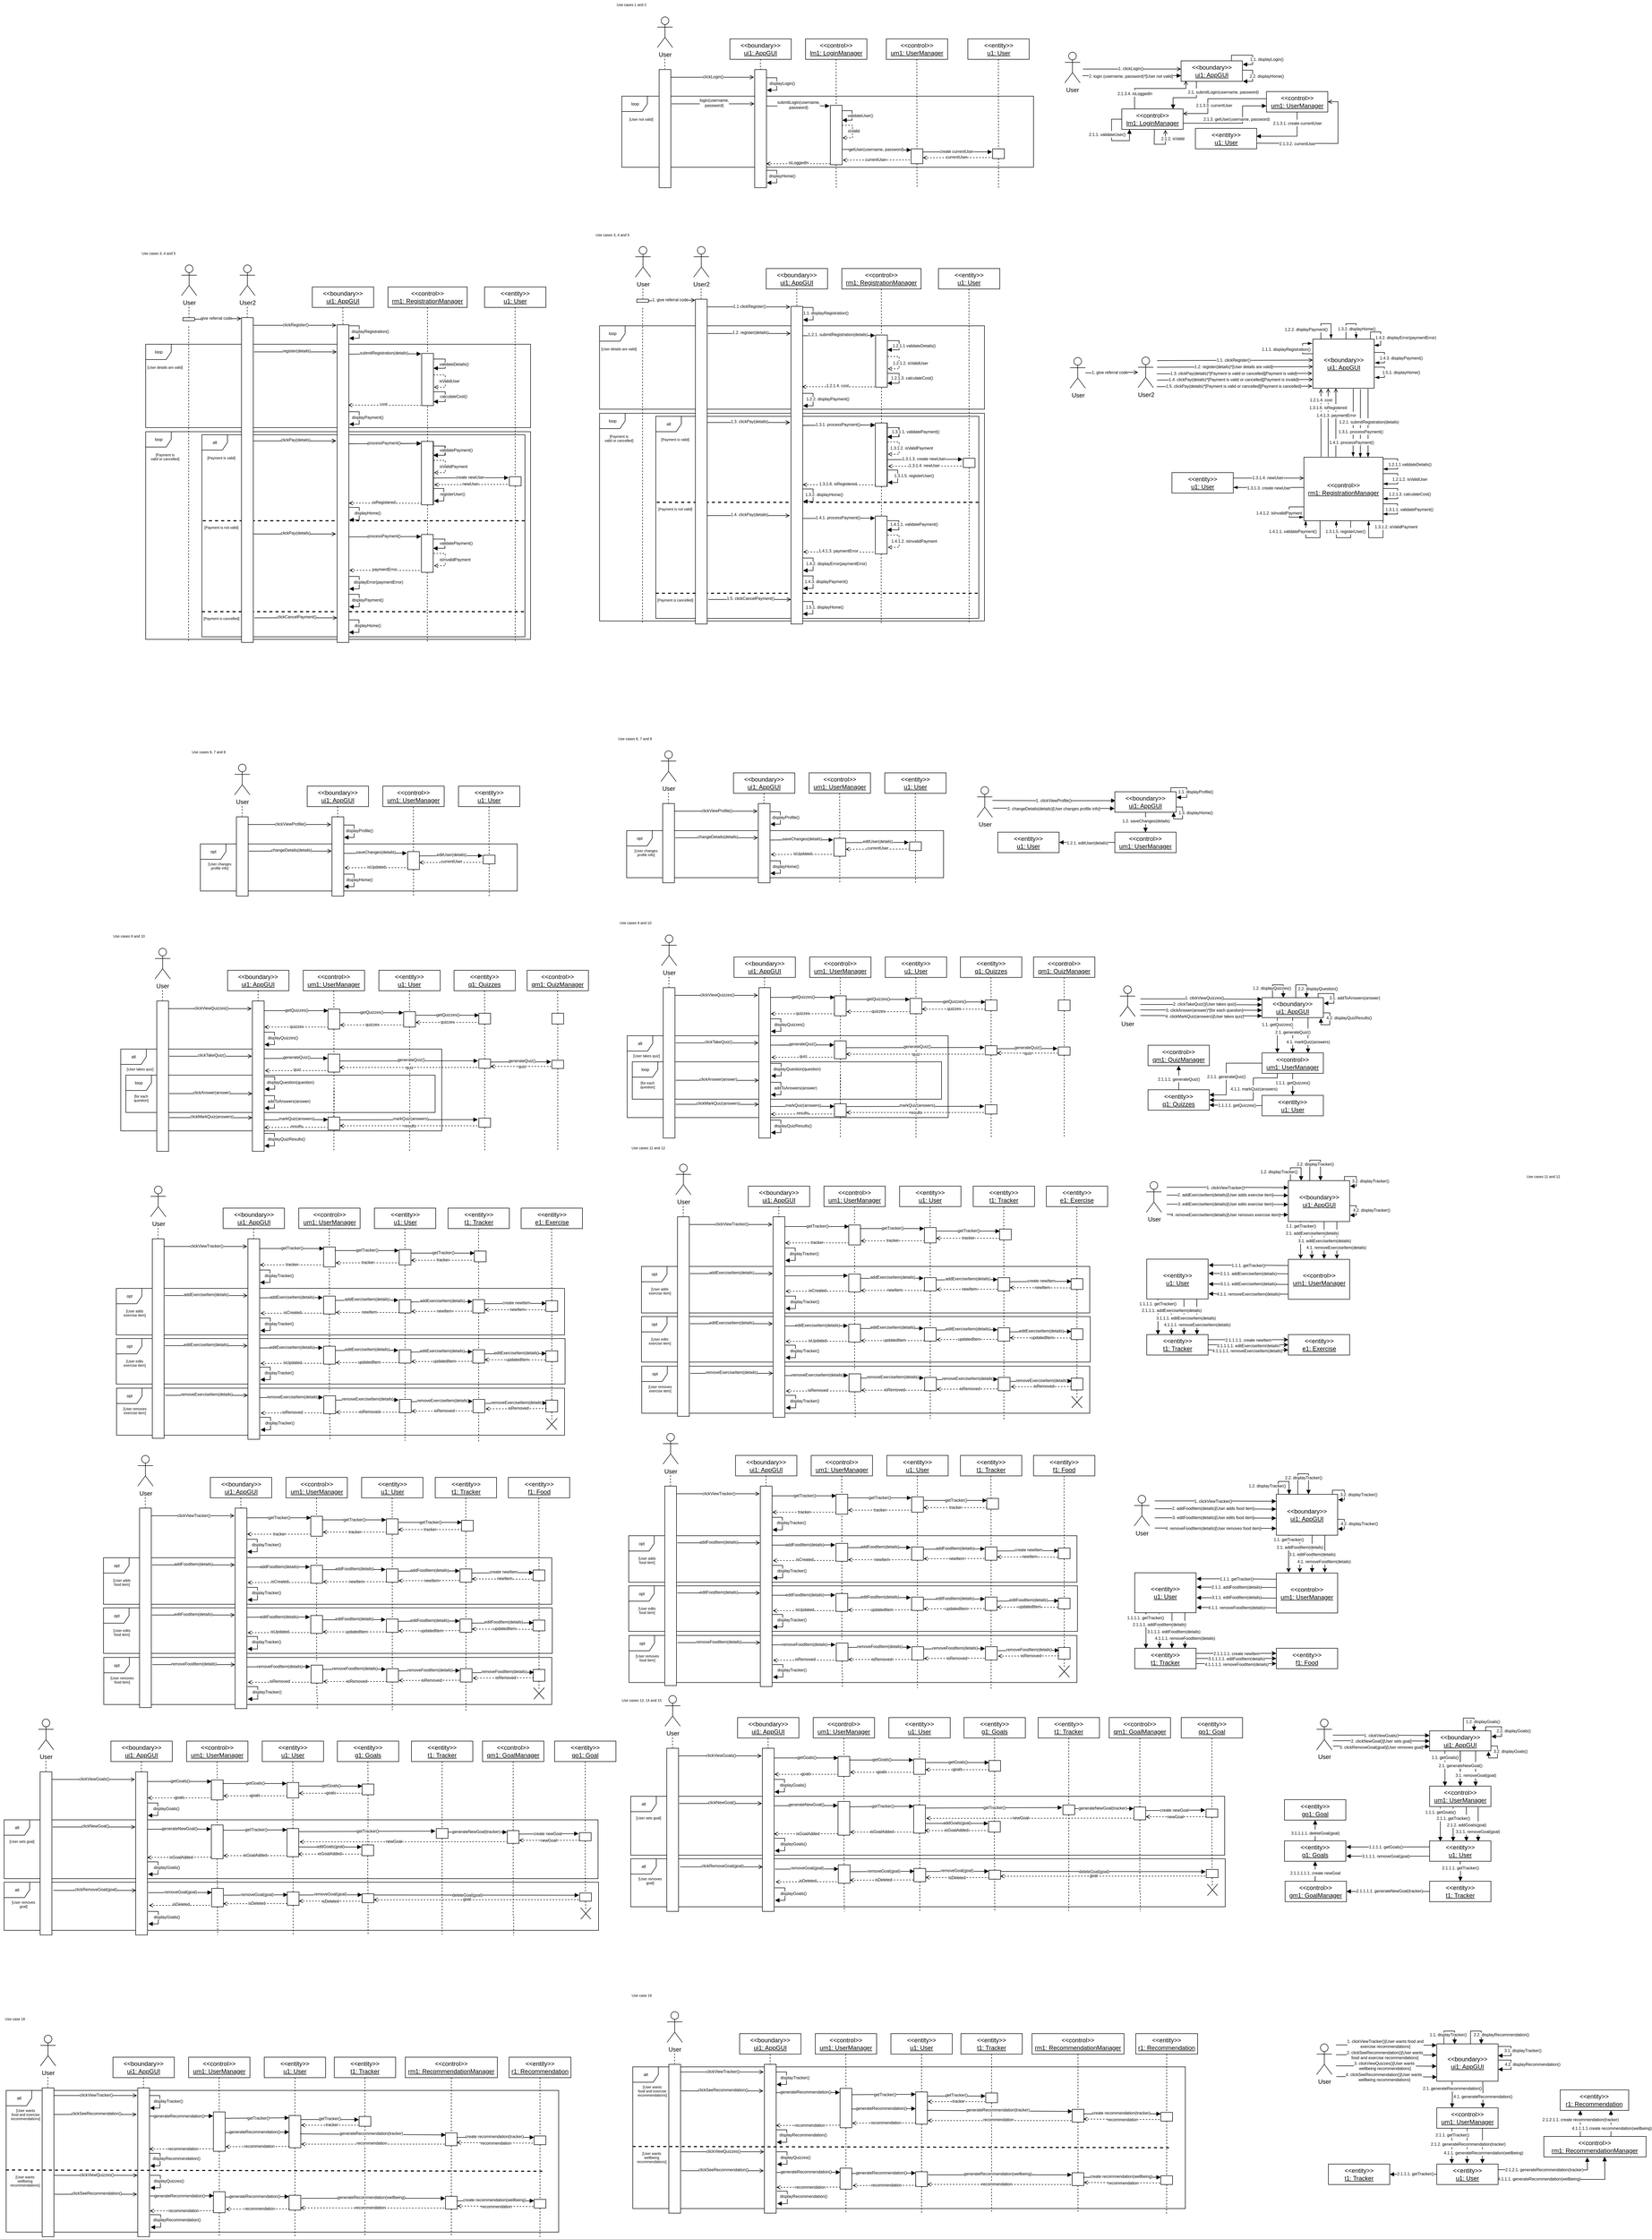 <mxfile version="20.7.4" type="github">
  <diagram id="c1oZlRYy-DprkKR2t52D" name="Page-1">
    <mxGraphModel dx="3393" dy="945" grid="0" gridSize="10" guides="1" tooltips="1" connect="1" arrows="1" fold="1" page="0" pageScale="1" pageWidth="827" pageHeight="1169" math="0" shadow="0">
      <root>
        <mxCell id="0" />
        <mxCell id="1" parent="0" />
        <mxCell id="UoUBTVlYaxhi-stydO5l-2066" style="edgeStyle=orthogonalEdgeStyle;rounded=0;orthogonalLoop=1;jettySize=auto;html=1;entryX=0.5;entryY=0;entryDx=0;entryDy=0;startArrow=none;startFill=0;endArrow=open;endFill=0;" edge="1" parent="1">
          <mxGeometry relative="1" as="geometry">
            <mxPoint x="1359.5" y="985" as="sourcePoint" />
            <mxPoint x="1359.5" y="851" as="targetPoint" />
          </mxGeometry>
        </mxCell>
        <mxCell id="UoUBTVlYaxhi-stydO5l-2067" style="edgeStyle=orthogonalEdgeStyle;rounded=0;orthogonalLoop=1;jettySize=auto;html=1;entryX=0.137;entryY=-0.021;entryDx=0;entryDy=0;entryPerimeter=0;startArrow=none;startFill=0;endArrow=open;endFill=0;" edge="1" parent="1">
          <mxGeometry relative="1" as="geometry">
            <Array as="points">
              <mxPoint x="1330.5" y="951.832" />
              <mxPoint x="1330.5" y="951.832" />
            </Array>
            <mxPoint x="1330.5" y="985" as="sourcePoint" />
            <mxPoint x="1330.235" y="852.114" as="targetPoint" />
          </mxGeometry>
        </mxCell>
        <mxCell id="UoUBTVlYaxhi-stydO5l-2068" style="edgeStyle=orthogonalEdgeStyle;rounded=0;orthogonalLoop=1;jettySize=auto;html=1;entryX=0.306;entryY=-0.007;entryDx=0;entryDy=0;entryPerimeter=0;startArrow=none;startFill=0;endArrow=open;endFill=0;" edge="1" parent="1">
          <mxGeometry relative="1" as="geometry">
            <Array as="points">
              <mxPoint x="1344.5" y="946.525" />
              <mxPoint x="1344.5" y="946.525" />
            </Array>
            <mxPoint x="1344.5" y="985" as="sourcePoint" />
            <mxPoint x="1344.43" y="851.371" as="targetPoint" />
          </mxGeometry>
        </mxCell>
        <mxCell id="UoUBTVlYaxhi-stydO5l-2072" value="&lt;span style=&quot;font-size: 8px;&quot;&gt;1.3.1.6. isRegistered&lt;/span&gt;" style="edgeLabel;html=1;align=center;verticalAlign=middle;resizable=0;points=[];" vertex="1" connectable="0" parent="UoUBTVlYaxhi-stydO5l-2068">
          <mxGeometry x="0.311" y="1" relative="1" as="geometry">
            <mxPoint y="-10" as="offset" />
          </mxGeometry>
        </mxCell>
        <mxCell id="sUloH9DEDX4tPpxW6tqJ-71" value="loop" style="shape=umlFrame;tabPosition=left;html=1;boundedLbl=1;labelInHeader=1;width=50;height=30;fontSize=8;" parent="1" vertex="1">
          <mxGeometry x="-17" y="2168" width="605" height="73" as="geometry" />
        </mxCell>
        <mxCell id="sUloH9DEDX4tPpxW6tqJ-72" value="[for each&#xa;question]" style="text;align=center;fontSize=7;" parent="sUloH9DEDX4tPpxW6tqJ-71" vertex="1">
          <mxGeometry width="60" height="20" relative="1" as="geometry">
            <mxPoint y="31" as="offset" />
          </mxGeometry>
        </mxCell>
        <mxCell id="ojf8vlIbQqwhDHuOTLE6-93" value="loop" style="shape=umlFrame;tabPosition=left;html=1;boundedLbl=1;labelInHeader=1;width=50;height=30;fontSize=8;" parent="1" vertex="1">
          <mxGeometry x="-81" y="900" width="753" height="406" as="geometry" />
        </mxCell>
        <mxCell id="ojf8vlIbQqwhDHuOTLE6-94" value="[Payment is &#xa;valid or cancelled]" style="text;align=center;fontSize=7;" parent="ojf8vlIbQqwhDHuOTLE6-93" vertex="1">
          <mxGeometry width="60" height="20" relative="1" as="geometry">
            <mxPoint x="8" y="35" as="offset" />
          </mxGeometry>
        </mxCell>
        <mxCell id="UoUBTVlYaxhi-stydO5l-28" value="alt" style="shape=umlFrame;tabPosition=left;html=1;boundedLbl=1;labelInHeader=1;width=50;height=30;fontSize=8;" vertex="1" parent="1">
          <mxGeometry x="29" y="906" width="632" height="395" as="geometry" />
        </mxCell>
        <mxCell id="UoUBTVlYaxhi-stydO5l-29" value="[Payment is valid]" style="text;align=center;fontSize=7;" vertex="1" parent="UoUBTVlYaxhi-stydO5l-28">
          <mxGeometry width="60" height="20" relative="1" as="geometry">
            <mxPoint x="8" y="35" as="offset" />
          </mxGeometry>
        </mxCell>
        <mxCell id="UoUBTVlYaxhi-stydO5l-30" value="" style="endArrow=none;dashed=1;html=1;strokeWidth=2;rounded=0;exitX=0.001;exitY=0.653;exitDx=0;exitDy=0;exitPerimeter=0;" edge="1" parent="UoUBTVlYaxhi-stydO5l-28">
          <mxGeometry width="50" height="50" relative="1" as="geometry">
            <mxPoint x="1.679" y="168.074" as="sourcePoint" />
            <mxPoint x="632.839" y="168.07" as="targetPoint" />
          </mxGeometry>
        </mxCell>
        <mxCell id="UoUBTVlYaxhi-stydO5l-31" value="[Payment is not valid]" style="text;align=center;fontSize=7;" vertex="1" parent="UoUBTVlYaxhi-stydO5l-28">
          <mxGeometry x="13.002" y="171.003" width="50.359" height="32.51" as="geometry" />
        </mxCell>
        <mxCell id="UoUBTVlYaxhi-stydO5l-49" value="" style="endArrow=none;dashed=1;html=1;strokeWidth=2;rounded=0;exitX=0.001;exitY=0.653;exitDx=0;exitDy=0;exitPerimeter=0;" edge="1" parent="UoUBTVlYaxhi-stydO5l-28">
          <mxGeometry width="50" height="50" relative="1" as="geometry">
            <mxPoint x="-0.001" y="345.865" as="sourcePoint" />
            <mxPoint x="631.159" y="345.861" as="targetPoint" />
          </mxGeometry>
        </mxCell>
        <mxCell id="UoUBTVlYaxhi-stydO5l-51" value="[Payment is cancelled]" style="text;align=center;fontSize=7;" vertex="1" parent="UoUBTVlYaxhi-stydO5l-28">
          <mxGeometry x="13.002" y="349.003" width="50.359" height="32.51" as="geometry" />
        </mxCell>
        <mxCell id="ojf8vlIbQqwhDHuOTLE6-259" value="opt" style="shape=umlFrame;tabPosition=left;html=1;boundedLbl=1;labelInHeader=1;width=50;height=30;fontSize=8;" parent="1" vertex="1">
          <mxGeometry x="-28" y="1716" width="620" height="92" as="geometry" />
        </mxCell>
        <mxCell id="ojf8vlIbQqwhDHuOTLE6-260" value="[User changes &#xa;profile info]" style="text;align=center;fontSize=7;" parent="ojf8vlIbQqwhDHuOTLE6-259" vertex="1">
          <mxGeometry width="60" height="20" relative="1" as="geometry">
            <mxPoint x="8" y="29" as="offset" />
          </mxGeometry>
        </mxCell>
        <mxCell id="sUloH9DEDX4tPpxW6tqJ-468" value="alt" style="shape=umlFrame;tabPosition=left;html=1;boundedLbl=1;labelInHeader=1;width=50;height=30;fontSize=8;" parent="1" vertex="1">
          <mxGeometry x="-20" y="3604" width="1162" height="115" as="geometry" />
        </mxCell>
        <mxCell id="sUloH9DEDX4tPpxW6tqJ-469" value="[User sets goal]" style="text;align=center;fontSize=7;" parent="sUloH9DEDX4tPpxW6tqJ-468" vertex="1">
          <mxGeometry width="60" height="20" relative="1" as="geometry">
            <mxPoint x="5" y="32" as="offset" />
          </mxGeometry>
        </mxCell>
        <mxCell id="yiR10c4rIU2J_5i0L7nW-54" value="alt" style="shape=umlFrame;tabPosition=left;html=1;boundedLbl=1;labelInHeader=1;width=50;height=30;fontSize=8;" parent="1" vertex="1">
          <mxGeometry x="-20" y="3726" width="1163" height="94" as="geometry" />
        </mxCell>
        <mxCell id="yiR10c4rIU2J_5i0L7nW-55" value="[User removes&#xa;goal]" style="text;align=center;fontSize=7;" parent="yiR10c4rIU2J_5i0L7nW-54" vertex="1">
          <mxGeometry width="60" height="20" relative="1" as="geometry">
            <mxPoint x="8" y="29" as="offset" />
          </mxGeometry>
        </mxCell>
        <mxCell id="yiR10c4rIU2J_5i0L7nW-435" value="" style="group" parent="yiR10c4rIU2J_5i0L7nW-54" vertex="1" connectable="0">
          <mxGeometry x="1127.743" y="49.527" width="20.575" height="22.742" as="geometry" />
        </mxCell>
        <mxCell id="yiR10c4rIU2J_5i0L7nW-436" value="" style="endArrow=none;html=1;rounded=0;" parent="yiR10c4rIU2J_5i0L7nW-435" edge="1">
          <mxGeometry x="1" y="-451" width="50" height="50" relative="1" as="geometry">
            <mxPoint x="0.403" y="22.742" as="sourcePoint" />
            <mxPoint x="20.575" as="targetPoint" />
            <mxPoint x="131" y="-297" as="offset" />
          </mxGeometry>
        </mxCell>
        <mxCell id="yiR10c4rIU2J_5i0L7nW-437" value="" style="endArrow=none;html=1;rounded=0;" parent="yiR10c4rIU2J_5i0L7nW-435" edge="1">
          <mxGeometry x="1" y="-451" width="50" height="50" relative="1" as="geometry">
            <mxPoint x="20.172" y="22.742" as="sourcePoint" />
            <mxPoint as="targetPoint" />
            <mxPoint x="131" y="-297" as="offset" />
          </mxGeometry>
        </mxCell>
        <mxCell id="yiR10c4rIU2J_5i0L7nW-438" style="edgeStyle=orthogonalEdgeStyle;rounded=0;orthogonalLoop=1;jettySize=auto;html=1;dashed=1;fontSize=7;startArrow=none;startFill=0;endArrow=none;endFill=0;exitX=0.5;exitY=1;exitDx=0;exitDy=0;" parent="yiR10c4rIU2J_5i0L7nW-54" source="yiR10c4rIU2J_5i0L7nW-434" edge="1">
          <mxGeometry relative="1" as="geometry">
            <mxPoint x="1138.031" y="55.086" as="targetPoint" />
            <mxPoint x="1138.5" y="37" as="sourcePoint" />
          </mxGeometry>
        </mxCell>
        <mxCell id="sUloH9DEDX4tPpxW6tqJ-16" value="alt" style="shape=umlFrame;tabPosition=left;html=1;boundedLbl=1;labelInHeader=1;width=50;height=30;fontSize=8;" parent="1" vertex="1">
          <mxGeometry x="-27" y="2117" width="628" height="160" as="geometry" />
        </mxCell>
        <mxCell id="sUloH9DEDX4tPpxW6tqJ-17" value="[User takes quiz]" style="text;align=center;fontSize=7;" parent="sUloH9DEDX4tPpxW6tqJ-16" vertex="1">
          <mxGeometry width="60" height="20" relative="1" as="geometry">
            <mxPoint x="8" y="29" as="offset" />
          </mxGeometry>
        </mxCell>
        <mxCell id="ojf8vlIbQqwhDHuOTLE6-334" style="edgeStyle=orthogonalEdgeStyle;rounded=0;orthogonalLoop=1;jettySize=auto;html=1;dashed=1;fontSize=7;startArrow=none;startFill=0;endArrow=none;endFill=0;entryX=0.5;entryY=1;entryDx=0;entryDy=0;" parent="1" target="ojf8vlIbQqwhDHuOTLE6-335" edge="1">
          <mxGeometry relative="1" as="geometry">
            <mxPoint x="538" y="2179" as="targetPoint" />
            <mxPoint x="538" y="2316" as="sourcePoint" />
          </mxGeometry>
        </mxCell>
        <mxCell id="ojf8vlIbQqwhDHuOTLE6-44" value="loop" style="shape=umlFrame;tabPosition=left;html=1;boundedLbl=1;labelInHeader=1;width=50;height=30;fontSize=8;" parent="1" vertex="1">
          <mxGeometry x="-37.5" y="280" width="805.5" height="139" as="geometry" />
        </mxCell>
        <mxCell id="ojf8vlIbQqwhDHuOTLE6-45" value="[User not valid]" style="text;align=center;fontSize=7;" parent="ojf8vlIbQqwhDHuOTLE6-44" vertex="1">
          <mxGeometry width="60" height="20" relative="1" as="geometry">
            <mxPoint x="8" y="35" as="offset" />
          </mxGeometry>
        </mxCell>
        <mxCell id="ojf8vlIbQqwhDHuOTLE6-1" value="User" style="shape=umlActor;verticalLabelPosition=bottom;verticalAlign=top;html=1;outlineConnect=0;" parent="1" vertex="1">
          <mxGeometry x="32" y="125" width="30" height="60" as="geometry" />
        </mxCell>
        <mxCell id="ojf8vlIbQqwhDHuOTLE6-2" value="" style="endArrow=none;html=1;rounded=0;dashed=1;" parent="1" edge="1">
          <mxGeometry width="50" height="50" relative="1" as="geometry">
            <mxPoint x="46.7" y="207" as="sourcePoint" />
            <mxPoint x="46.7" y="227" as="targetPoint" />
          </mxGeometry>
        </mxCell>
        <mxCell id="ojf8vlIbQqwhDHuOTLE6-4" value="&amp;lt;&amp;lt;boundary&amp;gt;&amp;gt;&lt;br&gt;&lt;u&gt;ui1: AppGUI&lt;/u&gt;" style="rounded=0;whiteSpace=wrap;html=1;" parent="1" vertex="1">
          <mxGeometry x="174" y="168" width="120" height="40" as="geometry" />
        </mxCell>
        <mxCell id="ojf8vlIbQqwhDHuOTLE6-5" value="" style="endArrow=none;html=1;rounded=0;dashed=1;" parent="1" edge="1">
          <mxGeometry width="50" height="50" relative="1" as="geometry">
            <mxPoint x="233.7" y="208" as="sourcePoint" />
            <mxPoint x="233.7" y="228" as="targetPoint" />
          </mxGeometry>
        </mxCell>
        <mxCell id="ojf8vlIbQqwhDHuOTLE6-6" value="&amp;lt;&amp;lt;control&amp;gt;&amp;gt;&lt;br&gt;&lt;u&gt;lm1: LoginManager&lt;/u&gt;" style="rounded=0;whiteSpace=wrap;html=1;" parent="1" vertex="1">
          <mxGeometry x="322" y="168" width="120" height="40" as="geometry" />
        </mxCell>
        <mxCell id="ojf8vlIbQqwhDHuOTLE6-7" value="" style="endArrow=none;html=1;rounded=0;dashed=1;entryX=0.5;entryY=0;entryDx=0;entryDy=0;" parent="1" target="ojf8vlIbQqwhDHuOTLE6-239" edge="1">
          <mxGeometry width="50" height="50" relative="1" as="geometry">
            <mxPoint x="381.7" y="208" as="sourcePoint" />
            <mxPoint x="381.7" y="228" as="targetPoint" />
          </mxGeometry>
        </mxCell>
        <mxCell id="ojf8vlIbQqwhDHuOTLE6-8" value="" style="rounded=0;whiteSpace=wrap;html=1;" parent="1" vertex="1">
          <mxGeometry x="222.5" y="228" width="23" height="231" as="geometry" />
        </mxCell>
        <mxCell id="ojf8vlIbQqwhDHuOTLE6-9" value="" style="endArrow=open;html=1;rounded=0;endFill=0;" parent="1" edge="1">
          <mxGeometry width="50" height="50" relative="1" as="geometry">
            <mxPoint x="58" y="243" as="sourcePoint" />
            <mxPoint x="221" y="243" as="targetPoint" />
          </mxGeometry>
        </mxCell>
        <mxCell id="ojf8vlIbQqwhDHuOTLE6-10" value="clickLogin()" style="edgeLabel;html=1;align=center;verticalAlign=middle;resizable=0;points=[];fontSize=8;" parent="ojf8vlIbQqwhDHuOTLE6-9" vertex="1" connectable="0">
          <mxGeometry x="-0.302" y="-1" relative="1" as="geometry">
            <mxPoint x="26" y="-2" as="offset" />
          </mxGeometry>
        </mxCell>
        <mxCell id="ojf8vlIbQqwhDHuOTLE6-16" value="" style="endArrow=open;html=1;rounded=0;endFill=0;" parent="1" edge="1">
          <mxGeometry width="50" height="50" relative="1" as="geometry">
            <mxPoint x="60" y="295" as="sourcePoint" />
            <mxPoint x="221.78" y="295" as="targetPoint" />
          </mxGeometry>
        </mxCell>
        <mxCell id="ojf8vlIbQqwhDHuOTLE6-17" value="login(username,&lt;br style=&quot;font-size: 8px;&quot;&gt;password)" style="edgeLabel;html=1;align=center;verticalAlign=middle;resizable=0;points=[];fontSize=8;" parent="ojf8vlIbQqwhDHuOTLE6-16" vertex="1" connectable="0">
          <mxGeometry x="-0.302" y="-1" relative="1" as="geometry">
            <mxPoint x="26" y="-3" as="offset" />
          </mxGeometry>
        </mxCell>
        <mxCell id="ojf8vlIbQqwhDHuOTLE6-20" value="" style="endArrow=block;html=1;rounded=0;exitX=0.964;exitY=0.347;exitDx=0;exitDy=0;exitPerimeter=0;endFill=1;" parent="1" edge="1">
          <mxGeometry width="50" height="50" relative="1" as="geometry">
            <mxPoint x="245.502" y="299.359" as="sourcePoint" />
            <mxPoint x="369" y="299" as="targetPoint" />
          </mxGeometry>
        </mxCell>
        <mxCell id="ojf8vlIbQqwhDHuOTLE6-21" value="submitLogin(username,&lt;br style=&quot;font-size: 8px;&quot;&gt;password)" style="edgeLabel;html=1;align=center;verticalAlign=middle;resizable=0;points=[];fontSize=8;" parent="ojf8vlIbQqwhDHuOTLE6-20" vertex="1" connectable="0">
          <mxGeometry x="-0.302" y="-1" relative="1" as="geometry">
            <mxPoint x="19" y="-3" as="offset" />
          </mxGeometry>
        </mxCell>
        <mxCell id="ojf8vlIbQqwhDHuOTLE6-24" value="&amp;lt;&amp;lt;control&amp;gt;&amp;gt;&lt;br&gt;&lt;u&gt;um1: UserManager&lt;/u&gt;" style="rounded=0;whiteSpace=wrap;html=1;" parent="1" vertex="1">
          <mxGeometry x="480" y="168" width="120" height="40" as="geometry" />
        </mxCell>
        <mxCell id="ojf8vlIbQqwhDHuOTLE6-25" value="" style="endArrow=none;html=1;rounded=0;dashed=1;entryX=0.5;entryY=0;entryDx=0;entryDy=0;" parent="1" target="ojf8vlIbQqwhDHuOTLE6-26" edge="1">
          <mxGeometry width="50" height="50" relative="1" as="geometry">
            <mxPoint x="539.7" y="208" as="sourcePoint" />
            <mxPoint x="539.7" y="228" as="targetPoint" />
          </mxGeometry>
        </mxCell>
        <mxCell id="yiR10c4rIU2J_5i0L7nW-462" style="edgeStyle=orthogonalEdgeStyle;rounded=0;orthogonalLoop=1;jettySize=auto;html=1;exitX=0;exitY=0.25;exitDx=0;exitDy=0;startArrow=none;startFill=0;endArrow=block;endFill=1;" parent="1" source="ojf8vlIbQqwhDHuOTLE6-26" edge="1">
          <mxGeometry relative="1" as="geometry">
            <mxPoint x="528.241" y="390.034" as="targetPoint" />
          </mxGeometry>
        </mxCell>
        <mxCell id="ojf8vlIbQqwhDHuOTLE6-26" value="" style="rounded=0;whiteSpace=wrap;html=1;" parent="1" vertex="1">
          <mxGeometry x="528.5" y="383" width="23" height="29" as="geometry" />
        </mxCell>
        <mxCell id="ojf8vlIbQqwhDHuOTLE6-29" style="edgeStyle=orthogonalEdgeStyle;rounded=0;orthogonalLoop=1;jettySize=auto;html=1;fontSize=8;startArrow=none;startFill=0;endArrow=block;endFill=1;exitX=1.016;exitY=0.367;exitDx=0;exitDy=0;exitPerimeter=0;" parent="1" edge="1">
          <mxGeometry relative="1" as="geometry">
            <mxPoint x="393.868" y="308.373" as="sourcePoint" />
            <mxPoint x="394" y="327" as="targetPoint" />
            <Array as="points">
              <mxPoint x="413" y="308" />
              <mxPoint x="413" y="327" />
            </Array>
          </mxGeometry>
        </mxCell>
        <mxCell id="ojf8vlIbQqwhDHuOTLE6-30" value="validateUser()" style="edgeLabel;html=1;align=center;verticalAlign=middle;resizable=0;points=[];fontSize=8;" parent="ojf8vlIbQqwhDHuOTLE6-29" vertex="1" connectable="0">
          <mxGeometry x="-0.054" relative="1" as="geometry">
            <mxPoint x="16" y="1" as="offset" />
          </mxGeometry>
        </mxCell>
        <mxCell id="ojf8vlIbQqwhDHuOTLE6-31" style="edgeStyle=orthogonalEdgeStyle;rounded=0;orthogonalLoop=1;jettySize=auto;html=1;entryX=1;entryY=0.5;entryDx=0;entryDy=0;fontSize=8;startArrow=none;startFill=0;endArrow=block;endFill=1;exitX=0.967;exitY=0.379;exitDx=0;exitDy=0;exitPerimeter=0;" parent="1" edge="1">
          <mxGeometry relative="1" as="geometry">
            <mxPoint x="245.501" y="244.003" as="sourcePoint" />
            <mxPoint x="246.26" y="267.84" as="targetPoint" />
            <Array as="points">
              <mxPoint x="265.76" y="244.34" />
              <mxPoint x="265.76" y="268.34" />
              <mxPoint x="245.76" y="268.34" />
            </Array>
          </mxGeometry>
        </mxCell>
        <mxCell id="ojf8vlIbQqwhDHuOTLE6-32" value="displayLogin()" style="edgeLabel;html=1;align=center;verticalAlign=middle;resizable=0;points=[];fontSize=8;" parent="ojf8vlIbQqwhDHuOTLE6-31" vertex="1" connectable="0">
          <mxGeometry x="-0.054" relative="1" as="geometry">
            <mxPoint x="10" as="offset" />
          </mxGeometry>
        </mxCell>
        <mxCell id="ojf8vlIbQqwhDHuOTLE6-33" value="" style="endArrow=block;html=1;rounded=0;exitX=0.964;exitY=0.347;exitDx=0;exitDy=0;exitPerimeter=0;endFill=1;entryX=0;entryY=0.25;entryDx=0;entryDy=0;" parent="1" edge="1">
          <mxGeometry width="50" height="50" relative="1" as="geometry">
            <mxPoint x="393.502" y="384.079" as="sourcePoint" />
            <mxPoint x="528.5" y="385.25" as="targetPoint" />
          </mxGeometry>
        </mxCell>
        <mxCell id="ojf8vlIbQqwhDHuOTLE6-34" value="getUser(username, password)" style="edgeLabel;html=1;align=center;verticalAlign=middle;resizable=0;points=[];fontSize=8;" parent="ojf8vlIbQqwhDHuOTLE6-33" vertex="1" connectable="0">
          <mxGeometry x="-0.302" y="-1" relative="1" as="geometry">
            <mxPoint x="19" y="-2" as="offset" />
          </mxGeometry>
        </mxCell>
        <mxCell id="ojf8vlIbQqwhDHuOTLE6-37" value="" style="endArrow=none;html=1;rounded=0;exitX=0.964;exitY=0.347;exitDx=0;exitDy=0;exitPerimeter=0;endFill=0;entryX=0;entryY=0.75;entryDx=0;entryDy=0;dashed=1;startArrow=open;startFill=0;" parent="1" target="ojf8vlIbQqwhDHuOTLE6-26" edge="1">
          <mxGeometry width="50" height="50" relative="1" as="geometry">
            <mxPoint x="394.742" y="405.109" as="sourcePoint" />
            <mxPoint x="519.498" y="405.033" as="targetPoint" />
          </mxGeometry>
        </mxCell>
        <mxCell id="ojf8vlIbQqwhDHuOTLE6-38" value="currentUser" style="edgeLabel;html=1;align=center;verticalAlign=middle;resizable=0;points=[];fontSize=8;" parent="ojf8vlIbQqwhDHuOTLE6-37" vertex="1" connectable="0">
          <mxGeometry x="-0.302" y="-1" relative="1" as="geometry">
            <mxPoint x="18" y="-2" as="offset" />
          </mxGeometry>
        </mxCell>
        <mxCell id="ojf8vlIbQqwhDHuOTLE6-39" style="edgeStyle=orthogonalEdgeStyle;rounded=0;orthogonalLoop=1;jettySize=auto;html=1;entryX=1;entryY=0.5;entryDx=0;entryDy=0;fontSize=8;startArrow=none;startFill=0;endArrow=open;endFill=0;exitX=0.967;exitY=0.379;exitDx=0;exitDy=0;exitPerimeter=0;dashed=1;" parent="1" edge="1">
          <mxGeometry relative="1" as="geometry">
            <mxPoint x="393.501" y="337.003" as="sourcePoint" />
            <mxPoint x="394.26" y="360.84" as="targetPoint" />
            <Array as="points">
              <mxPoint x="413.76" y="337.34" />
              <mxPoint x="413.76" y="361.34" />
              <mxPoint x="393.76" y="361.34" />
            </Array>
          </mxGeometry>
        </mxCell>
        <mxCell id="ojf8vlIbQqwhDHuOTLE6-40" value="isValid" style="edgeLabel;html=1;align=center;verticalAlign=middle;resizable=0;points=[];fontSize=8;" parent="ojf8vlIbQqwhDHuOTLE6-39" vertex="1" connectable="0">
          <mxGeometry x="-0.054" relative="1" as="geometry">
            <mxPoint x="2" as="offset" />
          </mxGeometry>
        </mxCell>
        <mxCell id="ojf8vlIbQqwhDHuOTLE6-43" value="" style="endArrow=none;html=1;rounded=0;dashed=1;entryX=0.837;entryY=1;entryDx=0;entryDy=0;entryPerimeter=0;" parent="1" edge="1">
          <mxGeometry width="50" height="50" relative="1" as="geometry">
            <mxPoint x="539.73" y="412" as="sourcePoint" />
            <mxPoint x="540.292" y="459" as="targetPoint" />
          </mxGeometry>
        </mxCell>
        <mxCell id="ojf8vlIbQqwhDHuOTLE6-46" style="edgeStyle=orthogonalEdgeStyle;rounded=0;orthogonalLoop=1;jettySize=auto;html=1;entryX=1;entryY=0.5;entryDx=0;entryDy=0;fontSize=8;startArrow=none;startFill=0;endArrow=block;endFill=1;exitX=0.967;exitY=0.379;exitDx=0;exitDy=0;exitPerimeter=0;" parent="1" edge="1">
          <mxGeometry relative="1" as="geometry">
            <mxPoint x="245.501" y="425.003" as="sourcePoint" />
            <mxPoint x="246.26" y="448.84" as="targetPoint" />
            <Array as="points">
              <mxPoint x="265.76" y="425.34" />
              <mxPoint x="265.76" y="449.34" />
              <mxPoint x="245.76" y="449.34" />
            </Array>
          </mxGeometry>
        </mxCell>
        <mxCell id="ojf8vlIbQqwhDHuOTLE6-47" value="displayHome()" style="edgeLabel;html=1;align=center;verticalAlign=middle;resizable=0;points=[];fontSize=8;" parent="ojf8vlIbQqwhDHuOTLE6-46" vertex="1" connectable="0">
          <mxGeometry x="-0.054" relative="1" as="geometry">
            <mxPoint x="10" as="offset" />
          </mxGeometry>
        </mxCell>
        <mxCell id="ojf8vlIbQqwhDHuOTLE6-51" value="Use cases 1 and 2" style="text;html=1;align=center;verticalAlign=middle;resizable=0;points=[];autosize=1;strokeColor=none;fillColor=none;fontSize=7;" parent="1" vertex="1">
          <mxGeometry x="-57" y="92" width="76" height="20" as="geometry" />
        </mxCell>
        <mxCell id="ojf8vlIbQqwhDHuOTLE6-53" value="loop" style="shape=umlFrame;tabPosition=left;html=1;boundedLbl=1;labelInHeader=1;width=50;height=30;fontSize=8;" parent="1" vertex="1">
          <mxGeometry x="-81" y="729" width="753" height="163" as="geometry" />
        </mxCell>
        <mxCell id="ojf8vlIbQqwhDHuOTLE6-54" value="[User details are valid]" style="text;align=center;fontSize=7;" parent="ojf8vlIbQqwhDHuOTLE6-53" vertex="1">
          <mxGeometry width="60" height="20" relative="1" as="geometry">
            <mxPoint x="8" y="35" as="offset" />
          </mxGeometry>
        </mxCell>
        <mxCell id="2A81qqh01CA6YseTBUcR-1" value="" style="endArrow=none;html=1;rounded=0;endFill=0;startArrow=open;startFill=0;dashed=1;" parent="ojf8vlIbQqwhDHuOTLE6-53" edge="1">
          <mxGeometry width="50" height="50" relative="1" as="geometry">
            <mxPoint x="396" y="119" as="sourcePoint" />
            <mxPoint x="538.5" y="119.43" as="targetPoint" />
          </mxGeometry>
        </mxCell>
        <mxCell id="2A81qqh01CA6YseTBUcR-2" value="1.2.1.4. cost" style="edgeLabel;html=1;align=center;verticalAlign=middle;resizable=0;points=[];fontSize=8;" parent="2A81qqh01CA6YseTBUcR-1" vertex="1" connectable="0">
          <mxGeometry x="-0.302" y="-1" relative="1" as="geometry">
            <mxPoint x="19" y="-3" as="offset" />
          </mxGeometry>
        </mxCell>
        <mxCell id="ojf8vlIbQqwhDHuOTLE6-55" value="User2" style="shape=umlActor;verticalLabelPosition=bottom;verticalAlign=top;html=1;outlineConnect=0;" parent="1" vertex="1">
          <mxGeometry x="103" y="574" width="30" height="60" as="geometry" />
        </mxCell>
        <mxCell id="ojf8vlIbQqwhDHuOTLE6-56" value="" style="endArrow=none;html=1;rounded=0;dashed=1;" parent="1" edge="1">
          <mxGeometry width="50" height="50" relative="1" as="geometry">
            <mxPoint x="117.7" y="656" as="sourcePoint" />
            <mxPoint x="117.7" y="676" as="targetPoint" />
          </mxGeometry>
        </mxCell>
        <mxCell id="ojf8vlIbQqwhDHuOTLE6-58" value="&amp;lt;&amp;lt;boundary&amp;gt;&amp;gt;&lt;br&gt;&lt;u&gt;ui1: AppGUI&lt;/u&gt;" style="rounded=0;whiteSpace=wrap;html=1;" parent="1" vertex="1">
          <mxGeometry x="245" y="617" width="120" height="40" as="geometry" />
        </mxCell>
        <mxCell id="ojf8vlIbQqwhDHuOTLE6-59" value="" style="endArrow=none;html=1;rounded=0;dashed=1;entryX=0.5;entryY=0;entryDx=0;entryDy=0;" parent="1" edge="1">
          <mxGeometry width="50" height="50" relative="1" as="geometry">
            <mxPoint x="304.7" y="657" as="sourcePoint" />
            <mxPoint x="305.0" y="691" as="targetPoint" />
          </mxGeometry>
        </mxCell>
        <mxCell id="ojf8vlIbQqwhDHuOTLE6-60" value="&amp;lt;&amp;lt;control&amp;gt;&amp;gt;&lt;br&gt;&lt;u&gt;rm1: RegistrationManager&lt;/u&gt;" style="rounded=0;whiteSpace=wrap;html=1;" parent="1" vertex="1">
          <mxGeometry x="393" y="617" width="155" height="40" as="geometry" />
        </mxCell>
        <mxCell id="ojf8vlIbQqwhDHuOTLE6-61" value="" style="endArrow=none;html=1;rounded=0;dashed=1;entryX=0.5;entryY=0;entryDx=0;entryDy=0;" parent="1" target="ojf8vlIbQqwhDHuOTLE6-256" edge="1">
          <mxGeometry width="50" height="50" relative="1" as="geometry">
            <mxPoint x="470.2" y="657" as="sourcePoint" />
            <mxPoint x="470.2" y="677" as="targetPoint" />
          </mxGeometry>
        </mxCell>
        <mxCell id="ojf8vlIbQqwhDHuOTLE6-63" value="" style="endArrow=open;html=1;rounded=0;endFill=0;" parent="1" edge="1">
          <mxGeometry width="50" height="50" relative="1" as="geometry">
            <mxPoint x="129" y="692" as="sourcePoint" />
            <mxPoint x="292" y="692" as="targetPoint" />
          </mxGeometry>
        </mxCell>
        <mxCell id="ojf8vlIbQqwhDHuOTLE6-64" value="1.1 clickRegister()" style="edgeLabel;html=1;align=center;verticalAlign=middle;resizable=0;points=[];fontSize=8;" parent="ojf8vlIbQqwhDHuOTLE6-63" vertex="1" connectable="0">
          <mxGeometry x="-0.302" y="-1" relative="1" as="geometry">
            <mxPoint x="26" y="-2" as="offset" />
          </mxGeometry>
        </mxCell>
        <mxCell id="ojf8vlIbQqwhDHuOTLE6-258" style="edgeStyle=orthogonalEdgeStyle;rounded=0;orthogonalLoop=1;jettySize=auto;html=1;dashed=1;fontSize=7;startArrow=none;startFill=0;endArrow=none;endFill=0;" parent="1" source="ojf8vlIbQqwhDHuOTLE6-65" target="ojf8vlIbQqwhDHuOTLE6-256" edge="1">
          <mxGeometry relative="1" as="geometry" />
        </mxCell>
        <mxCell id="ojf8vlIbQqwhDHuOTLE6-65" value="" style="rounded=0;whiteSpace=wrap;html=1;" parent="1" vertex="1">
          <mxGeometry x="459" y="919" width="23" height="124" as="geometry" />
        </mxCell>
        <mxCell id="ojf8vlIbQqwhDHuOTLE6-70" value="&amp;lt;&amp;lt;entity&amp;gt;&amp;gt;&lt;br&gt;&lt;u&gt;u1: User&lt;/u&gt;" style="rounded=0;whiteSpace=wrap;html=1;" parent="1" vertex="1">
          <mxGeometry x="582" y="617" width="120" height="40" as="geometry" />
        </mxCell>
        <mxCell id="ojf8vlIbQqwhDHuOTLE6-71" value="" style="endArrow=none;html=1;rounded=0;dashed=1;entryX=0.5;entryY=0;entryDx=0;entryDy=0;" parent="1" target="ojf8vlIbQqwhDHuOTLE6-72" edge="1">
          <mxGeometry width="50" height="50" relative="1" as="geometry">
            <mxPoint x="641.7" y="657" as="sourcePoint" />
            <mxPoint x="641.7" y="677" as="targetPoint" />
          </mxGeometry>
        </mxCell>
        <mxCell id="ojf8vlIbQqwhDHuOTLE6-75" style="edgeStyle=orthogonalEdgeStyle;rounded=0;orthogonalLoop=1;jettySize=auto;html=1;entryX=1;entryY=0.5;entryDx=0;entryDy=0;fontSize=8;startArrow=none;startFill=0;endArrow=block;endFill=1;exitX=0.967;exitY=0.379;exitDx=0;exitDy=0;exitPerimeter=0;" parent="1" edge="1">
          <mxGeometry relative="1" as="geometry">
            <mxPoint x="316.501" y="693.003" as="sourcePoint" />
            <mxPoint x="317.26" y="716.84" as="targetPoint" />
            <Array as="points">
              <mxPoint x="336.76" y="693.34" />
              <mxPoint x="336.76" y="717.34" />
              <mxPoint x="316.76" y="717.34" />
            </Array>
          </mxGeometry>
        </mxCell>
        <mxCell id="ojf8vlIbQqwhDHuOTLE6-76" value="1.1.1. displayRegistration()" style="edgeLabel;html=1;align=center;verticalAlign=middle;resizable=0;points=[];fontSize=8;" parent="ojf8vlIbQqwhDHuOTLE6-75" vertex="1" connectable="0">
          <mxGeometry x="-0.054" relative="1" as="geometry">
            <mxPoint x="21" as="offset" />
          </mxGeometry>
        </mxCell>
        <mxCell id="ojf8vlIbQqwhDHuOTLE6-84" style="edgeStyle=orthogonalEdgeStyle;rounded=0;orthogonalLoop=1;jettySize=auto;html=1;entryX=1;entryY=0.5;entryDx=0;entryDy=0;fontSize=8;startArrow=none;startFill=0;endArrow=block;endFill=1;exitX=0.967;exitY=0.379;exitDx=0;exitDy=0;exitPerimeter=0;" parent="1" edge="1">
          <mxGeometry relative="1" as="geometry">
            <mxPoint x="316.501" y="861.003" as="sourcePoint" />
            <mxPoint x="317.26" y="884.84" as="targetPoint" />
            <Array as="points">
              <mxPoint x="336.76" y="861.34" />
              <mxPoint x="336.76" y="885.34" />
              <mxPoint x="316.76" y="885.34" />
            </Array>
          </mxGeometry>
        </mxCell>
        <mxCell id="ojf8vlIbQqwhDHuOTLE6-85" value="1.2.2. displayPayment()" style="edgeLabel;html=1;align=center;verticalAlign=middle;resizable=0;points=[];fontSize=8;" parent="ojf8vlIbQqwhDHuOTLE6-84" vertex="1" connectable="0">
          <mxGeometry x="-0.054" relative="1" as="geometry">
            <mxPoint x="28" as="offset" />
          </mxGeometry>
        </mxCell>
        <mxCell id="ojf8vlIbQqwhDHuOTLE6-86" value="Use cases 3, 4 and 5" style="text;html=1;align=center;verticalAlign=middle;resizable=0;points=[];autosize=1;strokeColor=none;fillColor=none;fontSize=7;" parent="1" vertex="1">
          <mxGeometry x="-98" y="542" width="84" height="20" as="geometry" />
        </mxCell>
        <mxCell id="ojf8vlIbQqwhDHuOTLE6-106" value="" style="endArrow=open;html=1;rounded=0;endFill=0;" parent="1" edge="1">
          <mxGeometry width="50" height="50" relative="1" as="geometry">
            <mxPoint x="130.0" y="917.999" as="sourcePoint" />
            <mxPoint x="291.78" y="917.999" as="targetPoint" />
          </mxGeometry>
        </mxCell>
        <mxCell id="ojf8vlIbQqwhDHuOTLE6-107" value="clickPay()" style="edgeLabel;html=1;align=center;verticalAlign=middle;resizable=0;points=[];fontSize=8;" parent="ojf8vlIbQqwhDHuOTLE6-106" vertex="1" connectable="0">
          <mxGeometry x="-0.302" y="-1" relative="1" as="geometry">
            <mxPoint x="26" y="-3" as="offset" />
          </mxGeometry>
        </mxCell>
        <mxCell id="ojf8vlIbQqwhDHuOTLE6-108" value="" style="endArrow=block;html=1;rounded=0;exitX=0.964;exitY=0.347;exitDx=0;exitDy=0;exitPerimeter=0;endFill=1;entryX=-0.049;entryY=0.173;entryDx=0;entryDy=0;entryPerimeter=0;" parent="1" edge="1">
          <mxGeometry width="50" height="50" relative="1" as="geometry">
            <mxPoint x="317.002" y="923.599" as="sourcePoint" />
            <mxPoint x="458.373" y="922.997" as="targetPoint" />
          </mxGeometry>
        </mxCell>
        <mxCell id="ojf8vlIbQqwhDHuOTLE6-109" value="processPayment()" style="edgeLabel;html=1;align=center;verticalAlign=middle;resizable=0;points=[];fontSize=8;" parent="ojf8vlIbQqwhDHuOTLE6-108" vertex="1" connectable="0">
          <mxGeometry x="-0.302" y="-1" relative="1" as="geometry">
            <mxPoint x="19" y="-3" as="offset" />
          </mxGeometry>
        </mxCell>
        <mxCell id="ojf8vlIbQqwhDHuOTLE6-110" style="edgeStyle=orthogonalEdgeStyle;rounded=0;orthogonalLoop=1;jettySize=auto;html=1;fontSize=8;startArrow=none;startFill=0;endArrow=block;endFill=1;exitX=1.023;exitY=0.198;exitDx=0;exitDy=0;exitPerimeter=0;" parent="1" edge="1">
          <mxGeometry relative="1" as="geometry">
            <mxPoint x="482" y="946.02" as="targetPoint" />
            <Array as="points">
              <mxPoint x="505" y="928.02" />
              <mxPoint x="505" y="946.02" />
            </Array>
            <mxPoint x="482.529" y="928.002" as="sourcePoint" />
          </mxGeometry>
        </mxCell>
        <mxCell id="ojf8vlIbQqwhDHuOTLE6-111" value="validatePayment()" style="edgeLabel;html=1;align=center;verticalAlign=middle;resizable=0;points=[];fontSize=8;" parent="ojf8vlIbQqwhDHuOTLE6-110" vertex="1" connectable="0">
          <mxGeometry x="-0.054" relative="1" as="geometry">
            <mxPoint x="21" as="offset" />
          </mxGeometry>
        </mxCell>
        <mxCell id="ojf8vlIbQqwhDHuOTLE6-112" style="edgeStyle=orthogonalEdgeStyle;rounded=0;orthogonalLoop=1;jettySize=auto;html=1;fontSize=8;startArrow=none;startFill=0;endArrow=open;endFill=0;dashed=1;" parent="1" edge="1">
          <mxGeometry relative="1" as="geometry">
            <mxPoint x="482" y="956" as="sourcePoint" />
            <mxPoint x="483" y="980" as="targetPoint" />
            <Array as="points">
              <mxPoint x="505" y="956" />
              <mxPoint x="505" y="980" />
              <mxPoint x="485" y="980" />
            </Array>
          </mxGeometry>
        </mxCell>
        <mxCell id="ojf8vlIbQqwhDHuOTLE6-113" value="1.3.1.2. isValidPayment" style="edgeLabel;html=1;align=center;verticalAlign=middle;resizable=0;points=[];fontSize=8;" parent="ojf8vlIbQqwhDHuOTLE6-112" vertex="1" connectable="0">
          <mxGeometry x="-0.054" relative="1" as="geometry">
            <mxPoint x="24" y="2" as="offset" />
          </mxGeometry>
        </mxCell>
        <mxCell id="ojf8vlIbQqwhDHuOTLE6-72" value="" style="rounded=0;whiteSpace=wrap;html=1;" parent="1" vertex="1">
          <mxGeometry x="630.5" y="988" width="23" height="18" as="geometry" />
        </mxCell>
        <mxCell id="ojf8vlIbQqwhDHuOTLE6-116" value="" style="endArrow=block;html=1;rounded=0;exitX=0.964;exitY=0.347;exitDx=0;exitDy=0;exitPerimeter=0;endFill=1;" parent="1" edge="1">
          <mxGeometry width="50" height="50" relative="1" as="geometry">
            <mxPoint x="482.002" y="990.599" as="sourcePoint" />
            <mxPoint x="629" y="990" as="targetPoint" />
          </mxGeometry>
        </mxCell>
        <mxCell id="ojf8vlIbQqwhDHuOTLE6-117" value="1.3.1.3. create newUser" style="edgeLabel;html=1;align=center;verticalAlign=middle;resizable=0;points=[];fontSize=8;" parent="ojf8vlIbQqwhDHuOTLE6-116" vertex="1" connectable="0">
          <mxGeometry x="-0.302" y="-1" relative="1" as="geometry">
            <mxPoint x="19" y="-3" as="offset" />
          </mxGeometry>
        </mxCell>
        <mxCell id="ojf8vlIbQqwhDHuOTLE6-118" value="" style="endArrow=none;html=1;rounded=0;exitX=0.964;exitY=0.347;exitDx=0;exitDy=0;exitPerimeter=0;endFill=0;startArrow=open;startFill=0;dashed=1;" parent="1" edge="1">
          <mxGeometry width="50" height="50" relative="1" as="geometry">
            <mxPoint x="483.502" y="1003.599" as="sourcePoint" />
            <mxPoint x="630.5" y="1003.0" as="targetPoint" />
          </mxGeometry>
        </mxCell>
        <mxCell id="ojf8vlIbQqwhDHuOTLE6-119" value="1.3.1.4. newUser" style="edgeLabel;html=1;align=center;verticalAlign=middle;resizable=0;points=[];fontSize=8;" parent="ojf8vlIbQqwhDHuOTLE6-118" vertex="1" connectable="0">
          <mxGeometry x="-0.302" y="-1" relative="1" as="geometry">
            <mxPoint x="19" y="-3" as="offset" />
          </mxGeometry>
        </mxCell>
        <mxCell id="ojf8vlIbQqwhDHuOTLE6-121" style="edgeStyle=orthogonalEdgeStyle;rounded=0;orthogonalLoop=1;jettySize=auto;html=1;entryX=1;entryY=0.5;entryDx=0;entryDy=0;fontSize=8;startArrow=none;startFill=0;endArrow=block;endFill=1;exitX=0.967;exitY=0.379;exitDx=0;exitDy=0;exitPerimeter=0;" parent="1" edge="1">
          <mxGeometry relative="1" as="geometry">
            <mxPoint x="316.501" y="1048.003" as="sourcePoint" />
            <mxPoint x="317.26" y="1071.84" as="targetPoint" />
            <Array as="points">
              <mxPoint x="336.76" y="1048.34" />
              <mxPoint x="336.76" y="1072.34" />
              <mxPoint x="316.76" y="1072.34" />
            </Array>
          </mxGeometry>
        </mxCell>
        <mxCell id="ojf8vlIbQqwhDHuOTLE6-122" value="1.3.2. displayHome()" style="edgeLabel;html=1;align=center;verticalAlign=middle;resizable=0;points=[];fontSize=8;" parent="ojf8vlIbQqwhDHuOTLE6-121" vertex="1" connectable="0">
          <mxGeometry x="-0.054" relative="1" as="geometry">
            <mxPoint x="21" as="offset" />
          </mxGeometry>
        </mxCell>
        <mxCell id="ojf8vlIbQqwhDHuOTLE6-130" value="" style="endArrow=open;html=1;rounded=0;endFill=0;entryX=-0.065;entryY=0.012;entryDx=0;entryDy=0;entryPerimeter=0;" parent="1" edge="1">
          <mxGeometry width="50" height="50" relative="1" as="geometry">
            <mxPoint x="13" y="680" as="sourcePoint" />
            <mxPoint x="106.005" y="678.908" as="targetPoint" />
          </mxGeometry>
        </mxCell>
        <mxCell id="ojf8vlIbQqwhDHuOTLE6-131" value="1. give referral code" style="edgeLabel;html=1;align=center;verticalAlign=middle;resizable=0;points=[];fontSize=8;" parent="ojf8vlIbQqwhDHuOTLE6-130" vertex="1" connectable="0">
          <mxGeometry x="-0.302" y="-1" relative="1" as="geometry">
            <mxPoint x="11" y="-3" as="offset" />
          </mxGeometry>
        </mxCell>
        <mxCell id="ojf8vlIbQqwhDHuOTLE6-129" value="" style="rounded=0;whiteSpace=wrap;html=1;" parent="1" vertex="1">
          <mxGeometry x="-8.25" y="677" width="23" height="6" as="geometry" />
        </mxCell>
        <mxCell id="ojf8vlIbQqwhDHuOTLE6-126" value="User" style="shape=umlActor;verticalLabelPosition=bottom;verticalAlign=top;html=1;outlineConnect=0;" parent="1" vertex="1">
          <mxGeometry x="-11" y="574" width="30" height="60" as="geometry" />
        </mxCell>
        <mxCell id="ojf8vlIbQqwhDHuOTLE6-127" value="" style="endArrow=none;html=1;rounded=0;dashed=1;" parent="1" edge="1">
          <mxGeometry width="50" height="50" relative="1" as="geometry">
            <mxPoint x="3.7" y="656" as="sourcePoint" />
            <mxPoint x="3.7" y="676" as="targetPoint" />
          </mxGeometry>
        </mxCell>
        <mxCell id="ojf8vlIbQqwhDHuOTLE6-132" style="edgeStyle=orthogonalEdgeStyle;rounded=0;orthogonalLoop=1;jettySize=auto;html=1;fontSize=8;startArrow=none;startFill=0;endArrow=block;endFill=1;exitX=1.016;exitY=0.367;exitDx=0;exitDy=0;exitPerimeter=0;" parent="1" edge="1">
          <mxGeometry relative="1" as="geometry">
            <mxPoint x="482" y="841.245" as="targetPoint" />
            <Array as="points">
              <mxPoint x="505" y="821.617" />
              <mxPoint x="505" y="841.245" />
            </Array>
            <mxPoint x="482.368" y="822.003" as="sourcePoint" />
          </mxGeometry>
        </mxCell>
        <mxCell id="ojf8vlIbQqwhDHuOTLE6-133" value="1.2.1.3. calculateCost()" style="edgeLabel;html=1;align=center;verticalAlign=middle;resizable=0;points=[];fontSize=8;" parent="ojf8vlIbQqwhDHuOTLE6-132" vertex="1" connectable="0">
          <mxGeometry x="-0.054" relative="1" as="geometry">
            <mxPoint x="25" y="1" as="offset" />
          </mxGeometry>
        </mxCell>
        <mxCell id="ojf8vlIbQqwhDHuOTLE6-134" style="edgeStyle=orthogonalEdgeStyle;rounded=0;orthogonalLoop=1;jettySize=auto;html=1;fontSize=8;startArrow=none;startFill=0;endArrow=open;endFill=0;dashed=1;" parent="1" edge="1">
          <mxGeometry relative="1" as="geometry">
            <mxPoint x="482" y="789" as="sourcePoint" />
            <mxPoint x="483" y="813" as="targetPoint" />
            <Array as="points">
              <mxPoint x="505" y="789" />
              <mxPoint x="505" y="813" />
              <mxPoint x="485" y="813" />
            </Array>
          </mxGeometry>
        </mxCell>
        <mxCell id="ojf8vlIbQqwhDHuOTLE6-135" value="1.2.1.2. isValidUser" style="edgeLabel;html=1;align=center;verticalAlign=middle;resizable=0;points=[];fontSize=8;" parent="ojf8vlIbQqwhDHuOTLE6-134" vertex="1" connectable="0">
          <mxGeometry x="-0.054" relative="1" as="geometry">
            <mxPoint x="22" y="3" as="offset" />
          </mxGeometry>
        </mxCell>
        <mxCell id="ojf8vlIbQqwhDHuOTLE6-136" value="" style="endArrow=open;html=1;rounded=0;endFill=0;" parent="1" edge="1">
          <mxGeometry width="50" height="50" relative="1" as="geometry">
            <mxPoint x="131" y="744" as="sourcePoint" />
            <mxPoint x="292.78" y="744" as="targetPoint" />
          </mxGeometry>
        </mxCell>
        <mxCell id="ojf8vlIbQqwhDHuOTLE6-137" value="1.2. register(details)" style="edgeLabel;html=1;align=center;verticalAlign=middle;resizable=0;points=[];fontSize=8;" parent="ojf8vlIbQqwhDHuOTLE6-136" vertex="1" connectable="0">
          <mxGeometry x="-0.302" y="-1" relative="1" as="geometry">
            <mxPoint x="26" y="-3" as="offset" />
          </mxGeometry>
        </mxCell>
        <mxCell id="ojf8vlIbQqwhDHuOTLE6-138" value="" style="endArrow=block;html=1;rounded=0;exitX=0.964;exitY=0.347;exitDx=0;exitDy=0;exitPerimeter=0;endFill=1;entryX=-0.049;entryY=0.173;entryDx=0;entryDy=0;entryPerimeter=0;" parent="1" edge="1">
          <mxGeometry width="50" height="50" relative="1" as="geometry">
            <mxPoint x="316.502" y="748.359" as="sourcePoint" />
            <mxPoint x="457.873" y="747.757" as="targetPoint" />
          </mxGeometry>
        </mxCell>
        <mxCell id="ojf8vlIbQqwhDHuOTLE6-139" value="1.2.1. submitRegistration(details)" style="edgeLabel;html=1;align=center;verticalAlign=middle;resizable=0;points=[];fontSize=8;" parent="ojf8vlIbQqwhDHuOTLE6-138" vertex="1" connectable="0">
          <mxGeometry x="-0.302" y="-1" relative="1" as="geometry">
            <mxPoint x="19" y="-3" as="offset" />
          </mxGeometry>
        </mxCell>
        <mxCell id="ojf8vlIbQqwhDHuOTLE6-140" style="edgeStyle=orthogonalEdgeStyle;rounded=0;orthogonalLoop=1;jettySize=auto;html=1;fontSize=8;startArrow=none;startFill=0;endArrow=block;endFill=1;exitX=1.023;exitY=0.198;exitDx=0;exitDy=0;exitPerimeter=0;" parent="1" edge="1">
          <mxGeometry relative="1" as="geometry">
            <mxPoint x="482" y="776" as="targetPoint" />
            <Array as="points">
              <mxPoint x="505" y="758" />
              <mxPoint x="505" y="776" />
            </Array>
            <mxPoint x="482.529" y="757.982" as="sourcePoint" />
          </mxGeometry>
        </mxCell>
        <mxCell id="ojf8vlIbQqwhDHuOTLE6-141" value="1.2.1.1 validateDetails()" style="edgeLabel;html=1;align=center;verticalAlign=middle;resizable=0;points=[];fontSize=8;" parent="ojf8vlIbQqwhDHuOTLE6-140" vertex="1" connectable="0">
          <mxGeometry x="-0.054" relative="1" as="geometry">
            <mxPoint x="29" y="2" as="offset" />
          </mxGeometry>
        </mxCell>
        <mxCell id="ojf8vlIbQqwhDHuOTLE6-182" value="User" style="shape=umlActor;verticalLabelPosition=bottom;verticalAlign=top;html=1;outlineConnect=0;" parent="1" vertex="1">
          <mxGeometry x="39" y="1560" width="30" height="60" as="geometry" />
        </mxCell>
        <mxCell id="ojf8vlIbQqwhDHuOTLE6-183" value="" style="endArrow=none;html=1;rounded=0;dashed=1;" parent="1" edge="1">
          <mxGeometry width="50" height="50" relative="1" as="geometry">
            <mxPoint x="53.7" y="1642" as="sourcePoint" />
            <mxPoint x="53.7" y="1662" as="targetPoint" />
          </mxGeometry>
        </mxCell>
        <mxCell id="ojf8vlIbQqwhDHuOTLE6-184" value="" style="rounded=0;whiteSpace=wrap;html=1;" parent="1" vertex="1">
          <mxGeometry x="42.5" y="1663" width="23" height="155" as="geometry" />
        </mxCell>
        <mxCell id="ojf8vlIbQqwhDHuOTLE6-185" value="&amp;lt;&amp;lt;boundary&amp;gt;&amp;gt;&lt;br&gt;&lt;u&gt;ui1: AppGUI&lt;/u&gt;" style="rounded=0;whiteSpace=wrap;html=1;" parent="1" vertex="1">
          <mxGeometry x="181" y="1603" width="120" height="40" as="geometry" />
        </mxCell>
        <mxCell id="ojf8vlIbQqwhDHuOTLE6-186" value="" style="endArrow=none;html=1;rounded=0;dashed=1;" parent="1" edge="1">
          <mxGeometry width="50" height="50" relative="1" as="geometry">
            <mxPoint x="240.7" y="1643" as="sourcePoint" />
            <mxPoint x="240.7" y="1663" as="targetPoint" />
          </mxGeometry>
        </mxCell>
        <mxCell id="ojf8vlIbQqwhDHuOTLE6-187" value="&amp;lt;&amp;lt;control&amp;gt;&amp;gt;&lt;br&gt;&lt;u&gt;um1: UserManager&lt;/u&gt;" style="rounded=0;whiteSpace=wrap;html=1;" parent="1" vertex="1">
          <mxGeometry x="329" y="1603" width="120" height="40" as="geometry" />
        </mxCell>
        <mxCell id="ojf8vlIbQqwhDHuOTLE6-188" value="" style="endArrow=none;html=1;rounded=0;dashed=1;entryX=0.5;entryY=0;entryDx=0;entryDy=0;" parent="1" target="ojf8vlIbQqwhDHuOTLE6-192" edge="1">
          <mxGeometry width="50" height="50" relative="1" as="geometry">
            <mxPoint x="388.7" y="1643" as="sourcePoint" />
            <mxPoint x="388.7" y="1663" as="targetPoint" />
          </mxGeometry>
        </mxCell>
        <mxCell id="ojf8vlIbQqwhDHuOTLE6-189" value="" style="rounded=0;whiteSpace=wrap;html=1;" parent="1" vertex="1">
          <mxGeometry x="229.5" y="1663" width="23" height="155" as="geometry" />
        </mxCell>
        <mxCell id="ojf8vlIbQqwhDHuOTLE6-190" value="" style="endArrow=open;html=1;rounded=0;endFill=0;" parent="1" edge="1">
          <mxGeometry width="50" height="50" relative="1" as="geometry">
            <mxPoint x="65" y="1678" as="sourcePoint" />
            <mxPoint x="228" y="1678" as="targetPoint" />
          </mxGeometry>
        </mxCell>
        <mxCell id="ojf8vlIbQqwhDHuOTLE6-191" value="clickViewProfile()" style="edgeLabel;html=1;align=center;verticalAlign=middle;resizable=0;points=[];fontSize=8;" parent="ojf8vlIbQqwhDHuOTLE6-190" vertex="1" connectable="0">
          <mxGeometry x="-0.302" y="-1" relative="1" as="geometry">
            <mxPoint x="26" y="-2" as="offset" />
          </mxGeometry>
        </mxCell>
        <mxCell id="ojf8vlIbQqwhDHuOTLE6-269" style="edgeStyle=orthogonalEdgeStyle;rounded=0;orthogonalLoop=1;jettySize=auto;html=1;dashed=1;fontSize=7;startArrow=none;startFill=0;endArrow=none;endFill=0;" parent="1" source="ojf8vlIbQqwhDHuOTLE6-192" edge="1">
          <mxGeometry relative="1" as="geometry">
            <mxPoint x="388" y="1817" as="targetPoint" />
            <Array as="points">
              <mxPoint x="389" y="1817" />
            </Array>
          </mxGeometry>
        </mxCell>
        <mxCell id="ojf8vlIbQqwhDHuOTLE6-192" value="" style="rounded=0;whiteSpace=wrap;html=1;" parent="1" vertex="1">
          <mxGeometry x="377.5" y="1731" width="23" height="35" as="geometry" />
        </mxCell>
        <mxCell id="ojf8vlIbQqwhDHuOTLE6-193" value="" style="endArrow=open;html=1;rounded=0;endFill=0;" parent="1" edge="1">
          <mxGeometry width="50" height="50" relative="1" as="geometry">
            <mxPoint x="67" y="1730" as="sourcePoint" />
            <mxPoint x="228.78" y="1730" as="targetPoint" />
          </mxGeometry>
        </mxCell>
        <mxCell id="ojf8vlIbQqwhDHuOTLE6-194" value="changeDetails(details)" style="edgeLabel;html=1;align=center;verticalAlign=middle;resizable=0;points=[];fontSize=8;" parent="ojf8vlIbQqwhDHuOTLE6-193" vertex="1" connectable="0">
          <mxGeometry x="-0.302" y="-1" relative="1" as="geometry">
            <mxPoint x="26" y="-3" as="offset" />
          </mxGeometry>
        </mxCell>
        <mxCell id="ojf8vlIbQqwhDHuOTLE6-195" value="" style="endArrow=block;html=1;rounded=0;exitX=0.964;exitY=0.347;exitDx=0;exitDy=0;exitPerimeter=0;endFill=1;" parent="1" edge="1">
          <mxGeometry width="50" height="50" relative="1" as="geometry">
            <mxPoint x="252.502" y="1734.359" as="sourcePoint" />
            <mxPoint x="376" y="1734" as="targetPoint" />
          </mxGeometry>
        </mxCell>
        <mxCell id="ojf8vlIbQqwhDHuOTLE6-196" value="saveChanges(details)" style="edgeLabel;html=1;align=center;verticalAlign=middle;resizable=0;points=[];fontSize=8;" parent="ojf8vlIbQqwhDHuOTLE6-195" vertex="1" connectable="0">
          <mxGeometry x="-0.302" y="-1" relative="1" as="geometry">
            <mxPoint x="19" y="-3" as="offset" />
          </mxGeometry>
        </mxCell>
        <mxCell id="ojf8vlIbQqwhDHuOTLE6-202" style="edgeStyle=orthogonalEdgeStyle;rounded=0;orthogonalLoop=1;jettySize=auto;html=1;entryX=1;entryY=0.5;entryDx=0;entryDy=0;fontSize=8;startArrow=none;startFill=0;endArrow=block;endFill=1;exitX=0.967;exitY=0.379;exitDx=0;exitDy=0;exitPerimeter=0;" parent="1" edge="1">
          <mxGeometry relative="1" as="geometry">
            <mxPoint x="252.501" y="1679.003" as="sourcePoint" />
            <mxPoint x="253.26" y="1702.84" as="targetPoint" />
            <Array as="points">
              <mxPoint x="272.76" y="1679.34" />
              <mxPoint x="272.76" y="1703.34" />
              <mxPoint x="252.76" y="1703.34" />
            </Array>
          </mxGeometry>
        </mxCell>
        <mxCell id="ojf8vlIbQqwhDHuOTLE6-203" value="displayProfile()" style="edgeLabel;html=1;align=center;verticalAlign=middle;resizable=0;points=[];fontSize=8;" parent="ojf8vlIbQqwhDHuOTLE6-202" vertex="1" connectable="0">
          <mxGeometry x="-0.054" relative="1" as="geometry">
            <mxPoint x="10" as="offset" />
          </mxGeometry>
        </mxCell>
        <mxCell id="ojf8vlIbQqwhDHuOTLE6-211" style="edgeStyle=orthogonalEdgeStyle;rounded=0;orthogonalLoop=1;jettySize=auto;html=1;entryX=1;entryY=0.5;entryDx=0;entryDy=0;fontSize=8;startArrow=none;startFill=0;endArrow=block;endFill=1;exitX=0.967;exitY=0.379;exitDx=0;exitDy=0;exitPerimeter=0;" parent="1" edge="1">
          <mxGeometry relative="1" as="geometry">
            <mxPoint x="252.501" y="1775.033" as="sourcePoint" />
            <mxPoint x="253.26" y="1798.87" as="targetPoint" />
            <Array as="points">
              <mxPoint x="272.76" y="1775.37" />
              <mxPoint x="272.76" y="1799.37" />
              <mxPoint x="252.76" y="1799.37" />
            </Array>
          </mxGeometry>
        </mxCell>
        <mxCell id="ojf8vlIbQqwhDHuOTLE6-212" value="displayHome()" style="edgeLabel;html=1;align=center;verticalAlign=middle;resizable=0;points=[];fontSize=8;" parent="ojf8vlIbQqwhDHuOTLE6-211" vertex="1" connectable="0">
          <mxGeometry x="-0.054" relative="1" as="geometry">
            <mxPoint x="10" as="offset" />
          </mxGeometry>
        </mxCell>
        <mxCell id="ojf8vlIbQqwhDHuOTLE6-213" value="Use cases 6, 7 and 8" style="text;html=1;align=center;verticalAlign=middle;resizable=0;points=[];autosize=1;strokeColor=none;fillColor=none;fontSize=7;" parent="1" vertex="1">
          <mxGeometry x="-54" y="1527" width="84" height="20" as="geometry" />
        </mxCell>
        <mxCell id="ojf8vlIbQqwhDHuOTLE6-224" style="edgeStyle=orthogonalEdgeStyle;rounded=0;orthogonalLoop=1;jettySize=auto;html=1;entryX=1;entryY=0.5;entryDx=0;entryDy=0;fontSize=8;startArrow=none;startFill=0;endArrow=block;endFill=1;exitX=0.967;exitY=0.379;exitDx=0;exitDy=0;exitPerimeter=0;" parent="1" edge="1">
          <mxGeometry relative="1" as="geometry">
            <mxPoint x="482.001" y="1011.003" as="sourcePoint" />
            <mxPoint x="482.76" y="1034.84" as="targetPoint" />
            <Array as="points">
              <mxPoint x="502.26" y="1011.34" />
              <mxPoint x="502.26" y="1035.34" />
              <mxPoint x="482.26" y="1035.34" />
            </Array>
          </mxGeometry>
        </mxCell>
        <mxCell id="ojf8vlIbQqwhDHuOTLE6-225" value="1.3.1.5. registerUser()" style="edgeLabel;html=1;align=center;verticalAlign=middle;resizable=0;points=[];fontSize=8;" parent="ojf8vlIbQqwhDHuOTLE6-224" vertex="1" connectable="0">
          <mxGeometry x="-0.054" relative="1" as="geometry">
            <mxPoint x="31" as="offset" />
          </mxGeometry>
        </mxCell>
        <mxCell id="ojf8vlIbQqwhDHuOTLE6-226" value="" style="endArrow=none;html=1;rounded=0;exitX=0.964;exitY=0.347;exitDx=0;exitDy=0;exitPerimeter=0;endFill=0;startArrow=open;startFill=0;dashed=1;" parent="1" edge="1">
          <mxGeometry width="50" height="50" relative="1" as="geometry">
            <mxPoint x="316.502" y="1039.599" as="sourcePoint" />
            <mxPoint x="458" y="1040" as="targetPoint" />
          </mxGeometry>
        </mxCell>
        <mxCell id="ojf8vlIbQqwhDHuOTLE6-227" value="1.3.1.6. isRegistered" style="edgeLabel;html=1;align=center;verticalAlign=middle;resizable=0;points=[];fontSize=8;" parent="ojf8vlIbQqwhDHuOTLE6-226" vertex="1" connectable="0">
          <mxGeometry x="-0.302" y="-1" relative="1" as="geometry">
            <mxPoint x="19" y="-3" as="offset" />
          </mxGeometry>
        </mxCell>
        <mxCell id="ojf8vlIbQqwhDHuOTLE6-228" style="edgeStyle=orthogonalEdgeStyle;rounded=0;orthogonalLoop=1;jettySize=auto;html=1;dashed=1;fontSize=7;startArrow=none;startFill=0;endArrow=none;endFill=0;exitX=0.5;exitY=1;exitDx=0;exitDy=0;" parent="1" edge="1" source="ojf8vlIbQqwhDHuOTLE6-72">
          <mxGeometry relative="1" as="geometry">
            <mxPoint x="642" y="1035.0" as="sourcePoint" />
            <mxPoint x="642" y="1310" as="targetPoint" />
            <Array as="points" />
          </mxGeometry>
        </mxCell>
        <mxCell id="ojf8vlIbQqwhDHuOTLE6-229" value="" style="endArrow=none;html=1;rounded=0;dashed=1;exitX=0.5;exitY=1;exitDx=0;exitDy=0;" parent="1" edge="1">
          <mxGeometry width="50" height="50" relative="1" as="geometry">
            <mxPoint x="3.25" y="694" as="sourcePoint" />
            <mxPoint x="3" y="1311" as="targetPoint" />
          </mxGeometry>
        </mxCell>
        <mxCell id="ojf8vlIbQqwhDHuOTLE6-230" value="&amp;lt;&amp;lt;entity&amp;gt;&amp;gt;&lt;br&gt;&lt;u&gt;u1: User&lt;/u&gt;" style="rounded=0;whiteSpace=wrap;html=1;" parent="1" vertex="1">
          <mxGeometry x="639.5" y="168" width="120" height="40" as="geometry" />
        </mxCell>
        <mxCell id="ojf8vlIbQqwhDHuOTLE6-231" value="" style="endArrow=none;html=1;rounded=0;dashed=1;entryX=0.5;entryY=0;entryDx=0;entryDy=0;" parent="1" target="ojf8vlIbQqwhDHuOTLE6-232" edge="1">
          <mxGeometry width="50" height="50" relative="1" as="geometry">
            <mxPoint x="699.2" y="208.0" as="sourcePoint" />
            <mxPoint x="699.2" y="228" as="targetPoint" />
          </mxGeometry>
        </mxCell>
        <mxCell id="ojf8vlIbQqwhDHuOTLE6-232" value="" style="rounded=0;whiteSpace=wrap;html=1;" parent="1" vertex="1">
          <mxGeometry x="688" y="383" width="23" height="19" as="geometry" />
        </mxCell>
        <mxCell id="ojf8vlIbQqwhDHuOTLE6-233" value="" style="endArrow=none;html=1;rounded=0;dashed=1;entryX=0.854;entryY=1.003;entryDx=0;entryDy=0;entryPerimeter=0;exitX=0.5;exitY=1;exitDx=0;exitDy=0;" parent="1" edge="1" source="ojf8vlIbQqwhDHuOTLE6-232">
          <mxGeometry width="50" height="50" relative="1" as="geometry">
            <mxPoint x="699.23" y="412" as="sourcePoint" />
            <mxPoint x="699.396" y="460.107" as="targetPoint" />
          </mxGeometry>
        </mxCell>
        <mxCell id="ojf8vlIbQqwhDHuOTLE6-234" value="" style="endArrow=block;html=1;rounded=0;exitX=0.964;exitY=0.347;exitDx=0;exitDy=0;exitPerimeter=0;endFill=1;" parent="1" edge="1">
          <mxGeometry width="50" height="50" relative="1" as="geometry">
            <mxPoint x="551.502" y="389.079" as="sourcePoint" />
            <mxPoint x="687" y="389" as="targetPoint" />
          </mxGeometry>
        </mxCell>
        <mxCell id="ojf8vlIbQqwhDHuOTLE6-235" value="create currentUser" style="edgeLabel;html=1;align=center;verticalAlign=middle;resizable=0;points=[];fontSize=8;" parent="ojf8vlIbQqwhDHuOTLE6-234" vertex="1" connectable="0">
          <mxGeometry x="-0.302" y="-1" relative="1" as="geometry">
            <mxPoint x="18" y="-2" as="offset" />
          </mxGeometry>
        </mxCell>
        <mxCell id="ojf8vlIbQqwhDHuOTLE6-236" value="" style="endArrow=none;html=1;rounded=0;exitX=0.964;exitY=0.347;exitDx=0;exitDy=0;exitPerimeter=0;endFill=0;startArrow=open;startFill=0;dashed=1;" parent="1" edge="1">
          <mxGeometry width="50" height="50" relative="1" as="geometry">
            <mxPoint x="245.002" y="411.999" as="sourcePoint" />
            <mxPoint x="370" y="412" as="targetPoint" />
          </mxGeometry>
        </mxCell>
        <mxCell id="ojf8vlIbQqwhDHuOTLE6-237" value="isLoggedIn" style="edgeLabel;html=1;align=center;verticalAlign=middle;resizable=0;points=[];fontSize=8;" parent="ojf8vlIbQqwhDHuOTLE6-236" vertex="1" connectable="0">
          <mxGeometry x="-0.302" y="-1" relative="1" as="geometry">
            <mxPoint x="19" y="-3" as="offset" />
          </mxGeometry>
        </mxCell>
        <mxCell id="ojf8vlIbQqwhDHuOTLE6-238" value="" style="rounded=0;whiteSpace=wrap;html=1;" parent="1" vertex="1">
          <mxGeometry x="35.5" y="228" width="23" height="231" as="geometry" />
        </mxCell>
        <mxCell id="ojf8vlIbQqwhDHuOTLE6-239" value="" style="rounded=0;whiteSpace=wrap;html=1;" parent="1" vertex="1">
          <mxGeometry x="370.5" y="298" width="23" height="116" as="geometry" />
        </mxCell>
        <mxCell id="ojf8vlIbQqwhDHuOTLE6-242" value="" style="endArrow=none;html=1;rounded=0;exitX=0.964;exitY=0.347;exitDx=0;exitDy=0;exitPerimeter=0;endFill=0;dashed=1;startArrow=open;startFill=0;" parent="1" edge="1">
          <mxGeometry width="50" height="50" relative="1" as="geometry">
            <mxPoint x="551.502" y="400.359" as="sourcePoint" />
            <mxPoint x="687" y="400" as="targetPoint" />
          </mxGeometry>
        </mxCell>
        <mxCell id="ojf8vlIbQqwhDHuOTLE6-243" value="currentUser" style="edgeLabel;html=1;align=center;verticalAlign=middle;resizable=0;points=[];fontSize=8;" parent="ojf8vlIbQqwhDHuOTLE6-242" vertex="1" connectable="0">
          <mxGeometry x="-0.302" y="-1" relative="1" as="geometry">
            <mxPoint x="18" y="-2" as="offset" />
          </mxGeometry>
        </mxCell>
        <mxCell id="ojf8vlIbQqwhDHuOTLE6-244" style="edgeStyle=orthogonalEdgeStyle;rounded=0;orthogonalLoop=1;jettySize=auto;html=1;dashed=1;fontSize=7;startArrow=none;startFill=0;endArrow=none;endFill=0;exitX=0.5;exitY=1;exitDx=0;exitDy=0;entryX=0.5;entryY=0;entryDx=0;entryDy=0;" parent="1" edge="1" target="UoUBTVlYaxhi-stydO5l-19" source="ojf8vlIbQqwhDHuOTLE6-65">
          <mxGeometry relative="1" as="geometry">
            <mxPoint x="470.24" y="1081.0" as="sourcePoint" />
            <mxPoint x="470" y="1121" as="targetPoint" />
            <Array as="points">
              <mxPoint x="470" y="1099" />
              <mxPoint x="470" y="1099" />
            </Array>
          </mxGeometry>
        </mxCell>
        <mxCell id="ojf8vlIbQqwhDHuOTLE6-246" value="&amp;lt;&amp;lt;entity&amp;gt;&amp;gt;&lt;br&gt;&lt;u&gt;u1: User&lt;/u&gt;" style="rounded=0;whiteSpace=wrap;html=1;" parent="1" vertex="1">
          <mxGeometry x="477" y="1603" width="120" height="40" as="geometry" />
        </mxCell>
        <mxCell id="ojf8vlIbQqwhDHuOTLE6-247" value="" style="endArrow=none;html=1;rounded=0;dashed=1;entryX=0.5;entryY=0;entryDx=0;entryDy=0;" parent="1" target="ojf8vlIbQqwhDHuOTLE6-248" edge="1">
          <mxGeometry width="50" height="50" relative="1" as="geometry">
            <mxPoint x="536.7" y="1643" as="sourcePoint" />
            <mxPoint x="536.7" y="1663" as="targetPoint" />
          </mxGeometry>
        </mxCell>
        <mxCell id="ojf8vlIbQqwhDHuOTLE6-274" style="edgeStyle=orthogonalEdgeStyle;rounded=0;orthogonalLoop=1;jettySize=auto;html=1;dashed=1;fontSize=7;startArrow=none;startFill=0;endArrow=none;endFill=0;" parent="1" source="ojf8vlIbQqwhDHuOTLE6-248" edge="1">
          <mxGeometry relative="1" as="geometry">
            <mxPoint x="537" y="1819" as="targetPoint" />
          </mxGeometry>
        </mxCell>
        <mxCell id="ojf8vlIbQqwhDHuOTLE6-248" value="" style="rounded=0;whiteSpace=wrap;html=1;" parent="1" vertex="1">
          <mxGeometry x="525.5" y="1738" width="23" height="17" as="geometry" />
        </mxCell>
        <mxCell id="ojf8vlIbQqwhDHuOTLE6-249" value="" style="endArrow=block;html=1;rounded=0;exitX=0.964;exitY=0.347;exitDx=0;exitDy=0;exitPerimeter=0;endFill=1;" parent="1" edge="1">
          <mxGeometry width="50" height="50" relative="1" as="geometry">
            <mxPoint x="400.502" y="1739.359" as="sourcePoint" />
            <mxPoint x="524" y="1739" as="targetPoint" />
          </mxGeometry>
        </mxCell>
        <mxCell id="ojf8vlIbQqwhDHuOTLE6-250" value="editUser(details)" style="edgeLabel;html=1;align=center;verticalAlign=middle;resizable=0;points=[];fontSize=8;" parent="ojf8vlIbQqwhDHuOTLE6-249" vertex="1" connectable="0">
          <mxGeometry x="-0.302" y="-1" relative="1" as="geometry">
            <mxPoint x="19" y="-3" as="offset" />
          </mxGeometry>
        </mxCell>
        <mxCell id="ojf8vlIbQqwhDHuOTLE6-256" value="" style="rounded=0;whiteSpace=wrap;html=1;" parent="1" vertex="1">
          <mxGeometry x="459" y="747" width="23" height="102" as="geometry" />
        </mxCell>
        <mxCell id="ojf8vlIbQqwhDHuOTLE6-263" value="" style="endArrow=none;html=1;rounded=0;exitX=0.964;exitY=0.347;exitDx=0;exitDy=0;exitPerimeter=0;endFill=0;startArrow=open;startFill=0;dashed=1;" parent="1" edge="1">
          <mxGeometry width="50" height="50" relative="1" as="geometry">
            <mxPoint x="400.502" y="1752.359" as="sourcePoint" />
            <mxPoint x="524" y="1752" as="targetPoint" />
          </mxGeometry>
        </mxCell>
        <mxCell id="ojf8vlIbQqwhDHuOTLE6-264" value="currentUser" style="edgeLabel;html=1;align=center;verticalAlign=middle;resizable=0;points=[];fontSize=8;" parent="ojf8vlIbQqwhDHuOTLE6-263" vertex="1" connectable="0">
          <mxGeometry x="-0.302" y="-1" relative="1" as="geometry">
            <mxPoint x="19" y="-3" as="offset" />
          </mxGeometry>
        </mxCell>
        <mxCell id="ojf8vlIbQqwhDHuOTLE6-311" value="User" style="shape=umlActor;verticalLabelPosition=bottom;verticalAlign=top;html=1;outlineConnect=0;" parent="1" vertex="1">
          <mxGeometry x="40" y="1920" width="30" height="60" as="geometry" />
        </mxCell>
        <mxCell id="ojf8vlIbQqwhDHuOTLE6-312" value="" style="endArrow=none;html=1;rounded=0;dashed=1;" parent="1" edge="1">
          <mxGeometry width="50" height="50" relative="1" as="geometry">
            <mxPoint x="54.7" y="2002" as="sourcePoint" />
            <mxPoint x="54.7" y="2022" as="targetPoint" />
          </mxGeometry>
        </mxCell>
        <mxCell id="ojf8vlIbQqwhDHuOTLE6-313" value="" style="rounded=0;whiteSpace=wrap;html=1;" parent="1" vertex="1">
          <mxGeometry x="43.5" y="2023" width="23" height="294" as="geometry" />
        </mxCell>
        <mxCell id="ojf8vlIbQqwhDHuOTLE6-314" value="&amp;lt;&amp;lt;boundary&amp;gt;&amp;gt;&lt;br&gt;&lt;u&gt;ui1: AppGUI&lt;/u&gt;" style="rounded=0;whiteSpace=wrap;html=1;" parent="1" vertex="1">
          <mxGeometry x="182" y="1963" width="120" height="40" as="geometry" />
        </mxCell>
        <mxCell id="ojf8vlIbQqwhDHuOTLE6-315" value="" style="endArrow=none;html=1;rounded=0;dashed=1;" parent="1" edge="1">
          <mxGeometry width="50" height="50" relative="1" as="geometry">
            <mxPoint x="241.7" y="2003" as="sourcePoint" />
            <mxPoint x="241.7" y="2023" as="targetPoint" />
          </mxGeometry>
        </mxCell>
        <mxCell id="ojf8vlIbQqwhDHuOTLE6-316" value="&amp;lt;&amp;lt;control&amp;gt;&amp;gt;&lt;br&gt;&lt;u&gt;um1: UserManager&lt;/u&gt;" style="rounded=0;whiteSpace=wrap;html=1;" parent="1" vertex="1">
          <mxGeometry x="330" y="1963" width="120" height="40" as="geometry" />
        </mxCell>
        <mxCell id="ojf8vlIbQqwhDHuOTLE6-317" value="" style="endArrow=none;html=1;rounded=0;dashed=1;entryX=0.5;entryY=0;entryDx=0;entryDy=0;" parent="1" target="ojf8vlIbQqwhDHuOTLE6-322" edge="1">
          <mxGeometry width="50" height="50" relative="1" as="geometry">
            <mxPoint x="389.7" y="2003" as="sourcePoint" />
            <mxPoint x="389.7" y="2023" as="targetPoint" />
          </mxGeometry>
        </mxCell>
        <mxCell id="ojf8vlIbQqwhDHuOTLE6-318" value="" style="rounded=0;whiteSpace=wrap;html=1;" parent="1" vertex="1">
          <mxGeometry x="230.5" y="2023" width="23" height="294" as="geometry" />
        </mxCell>
        <mxCell id="ojf8vlIbQqwhDHuOTLE6-319" value="" style="endArrow=open;html=1;rounded=0;endFill=0;" parent="1" edge="1">
          <mxGeometry width="50" height="50" relative="1" as="geometry">
            <mxPoint x="66" y="2038" as="sourcePoint" />
            <mxPoint x="229" y="2038" as="targetPoint" />
          </mxGeometry>
        </mxCell>
        <mxCell id="ojf8vlIbQqwhDHuOTLE6-320" value="clickViewQuizzes()" style="edgeLabel;html=1;align=center;verticalAlign=middle;resizable=0;points=[];fontSize=8;" parent="ojf8vlIbQqwhDHuOTLE6-319" vertex="1" connectable="0">
          <mxGeometry x="-0.302" y="-1" relative="1" as="geometry">
            <mxPoint x="26" y="-2" as="offset" />
          </mxGeometry>
        </mxCell>
        <mxCell id="ojf8vlIbQqwhDHuOTLE6-321" style="edgeStyle=orthogonalEdgeStyle;rounded=0;orthogonalLoop=1;jettySize=auto;html=1;dashed=1;fontSize=7;startArrow=none;startFill=0;endArrow=none;endFill=0;" parent="1" source="sUloH9DEDX4tPpxW6tqJ-47" edge="1">
          <mxGeometry relative="1" as="geometry">
            <mxPoint x="390.0" y="2317.0" as="targetPoint" />
            <Array as="points">
              <mxPoint x="390" y="2191" />
              <mxPoint x="390" y="2191" />
            </Array>
            <mxPoint x="390" y="2162" as="sourcePoint" />
          </mxGeometry>
        </mxCell>
        <mxCell id="ojf8vlIbQqwhDHuOTLE6-322" value="" style="rounded=0;whiteSpace=wrap;html=1;" parent="1" vertex="1">
          <mxGeometry x="378.5" y="2039" width="23" height="39" as="geometry" />
        </mxCell>
        <mxCell id="ojf8vlIbQqwhDHuOTLE6-323" value="" style="endArrow=open;html=1;rounded=0;endFill=0;" parent="1" edge="1">
          <mxGeometry width="50" height="50" relative="1" as="geometry">
            <mxPoint x="68" y="2131" as="sourcePoint" />
            <mxPoint x="229.78" y="2131" as="targetPoint" />
          </mxGeometry>
        </mxCell>
        <mxCell id="ojf8vlIbQqwhDHuOTLE6-324" value="clickTakeQuiz()" style="edgeLabel;html=1;align=center;verticalAlign=middle;resizable=0;points=[];fontSize=8;" parent="ojf8vlIbQqwhDHuOTLE6-323" vertex="1" connectable="0">
          <mxGeometry x="-0.302" y="-1" relative="1" as="geometry">
            <mxPoint x="26" y="-3" as="offset" />
          </mxGeometry>
        </mxCell>
        <mxCell id="ojf8vlIbQqwhDHuOTLE6-325" value="" style="endArrow=block;html=1;rounded=0;exitX=0.964;exitY=0.347;exitDx=0;exitDy=0;exitPerimeter=0;endFill=1;" parent="1" edge="1">
          <mxGeometry width="50" height="50" relative="1" as="geometry">
            <mxPoint x="253.502" y="2135.359" as="sourcePoint" />
            <mxPoint x="378" y="2135" as="targetPoint" />
          </mxGeometry>
        </mxCell>
        <mxCell id="ojf8vlIbQqwhDHuOTLE6-326" value="generateQuiz()" style="edgeLabel;html=1;align=center;verticalAlign=middle;resizable=0;points=[];fontSize=8;" parent="ojf8vlIbQqwhDHuOTLE6-325" vertex="1" connectable="0">
          <mxGeometry x="-0.302" y="-1" relative="1" as="geometry">
            <mxPoint x="19" y="-3" as="offset" />
          </mxGeometry>
        </mxCell>
        <mxCell id="ojf8vlIbQqwhDHuOTLE6-327" style="edgeStyle=orthogonalEdgeStyle;rounded=0;orthogonalLoop=1;jettySize=auto;html=1;entryX=1;entryY=0.5;entryDx=0;entryDy=0;fontSize=8;startArrow=none;startFill=0;endArrow=block;endFill=1;exitX=0.967;exitY=0.379;exitDx=0;exitDy=0;exitPerimeter=0;" parent="1" edge="1">
          <mxGeometry relative="1" as="geometry">
            <mxPoint x="253.501" y="2084.003" as="sourcePoint" />
            <mxPoint x="254.26" y="2107.84" as="targetPoint" />
            <Array as="points">
              <mxPoint x="273.76" y="2084.34" />
              <mxPoint x="273.76" y="2108.34" />
              <mxPoint x="253.76" y="2108.34" />
            </Array>
          </mxGeometry>
        </mxCell>
        <mxCell id="ojf8vlIbQqwhDHuOTLE6-328" value="displayQuizzes()" style="edgeLabel;html=1;align=center;verticalAlign=middle;resizable=0;points=[];fontSize=8;" parent="ojf8vlIbQqwhDHuOTLE6-327" vertex="1" connectable="0">
          <mxGeometry x="-0.054" relative="1" as="geometry">
            <mxPoint x="16" as="offset" />
          </mxGeometry>
        </mxCell>
        <mxCell id="ojf8vlIbQqwhDHuOTLE6-329" style="edgeStyle=orthogonalEdgeStyle;rounded=0;orthogonalLoop=1;jettySize=auto;html=1;entryX=1;entryY=0.5;entryDx=0;entryDy=0;fontSize=8;startArrow=none;startFill=0;endArrow=block;endFill=1;exitX=0.967;exitY=0.379;exitDx=0;exitDy=0;exitPerimeter=0;" parent="1" edge="1">
          <mxGeometry relative="1" as="geometry">
            <mxPoint x="253.501" y="2282.033" as="sourcePoint" />
            <mxPoint x="254.26" y="2305.87" as="targetPoint" />
            <Array as="points">
              <mxPoint x="273.76" y="2282.37" />
              <mxPoint x="273.76" y="2306.37" />
              <mxPoint x="253.76" y="2306.37" />
            </Array>
          </mxGeometry>
        </mxCell>
        <mxCell id="ojf8vlIbQqwhDHuOTLE6-330" value="displayQuizResults()" style="edgeLabel;html=1;align=center;verticalAlign=middle;resizable=0;points=[];fontSize=8;" parent="ojf8vlIbQqwhDHuOTLE6-329" vertex="1" connectable="0">
          <mxGeometry x="-0.054" relative="1" as="geometry">
            <mxPoint x="23" as="offset" />
          </mxGeometry>
        </mxCell>
        <mxCell id="ojf8vlIbQqwhDHuOTLE6-331" value="Use cases 9 and 10" style="text;html=1;align=center;verticalAlign=middle;resizable=0;points=[];autosize=1;strokeColor=none;fillColor=none;fontSize=7;" parent="1" vertex="1">
          <mxGeometry x="-51" y="1887" width="80" height="20" as="geometry" />
        </mxCell>
        <mxCell id="ojf8vlIbQqwhDHuOTLE6-332" value="&amp;lt;&amp;lt;entity&amp;gt;&amp;gt;&lt;br&gt;&lt;u&gt;u1: User&lt;/u&gt;" style="rounded=0;whiteSpace=wrap;html=1;" parent="1" vertex="1">
          <mxGeometry x="478" y="1963" width="120" height="40" as="geometry" />
        </mxCell>
        <mxCell id="ojf8vlIbQqwhDHuOTLE6-333" value="" style="endArrow=none;html=1;rounded=0;dashed=1;entryX=0.5;entryY=0;entryDx=0;entryDy=0;" parent="1" target="ojf8vlIbQqwhDHuOTLE6-335" edge="1">
          <mxGeometry width="50" height="50" relative="1" as="geometry">
            <mxPoint x="537.7" y="2003" as="sourcePoint" />
            <mxPoint x="537.7" y="2023" as="targetPoint" />
          </mxGeometry>
        </mxCell>
        <mxCell id="ojf8vlIbQqwhDHuOTLE6-335" value="" style="rounded=0;whiteSpace=wrap;html=1;" parent="1" vertex="1">
          <mxGeometry x="526.5" y="2044" width="23" height="30" as="geometry" />
        </mxCell>
        <mxCell id="ojf8vlIbQqwhDHuOTLE6-336" value="" style="endArrow=block;html=1;rounded=0;exitX=0.964;exitY=0.347;exitDx=0;exitDy=0;exitPerimeter=0;endFill=1;" parent="1" edge="1">
          <mxGeometry width="50" height="50" relative="1" as="geometry">
            <mxPoint x="401.502" y="2140.359" as="sourcePoint" />
            <mxPoint x="672" y="2140" as="targetPoint" />
          </mxGeometry>
        </mxCell>
        <mxCell id="ojf8vlIbQqwhDHuOTLE6-337" value="generateQuiz()" style="edgeLabel;html=1;align=center;verticalAlign=middle;resizable=0;points=[];fontSize=8;" parent="ojf8vlIbQqwhDHuOTLE6-336" vertex="1" connectable="0">
          <mxGeometry x="-0.302" y="-1" relative="1" as="geometry">
            <mxPoint x="44" y="-3" as="offset" />
          </mxGeometry>
        </mxCell>
        <mxCell id="ojf8vlIbQqwhDHuOTLE6-348" value="&amp;lt;&amp;lt;entity&amp;gt;&amp;gt;&lt;br&gt;&lt;u&gt;q1: Quizzes&lt;/u&gt;" style="rounded=0;whiteSpace=wrap;html=1;" parent="1" vertex="1">
          <mxGeometry x="625" y="1963" width="120" height="40" as="geometry" />
        </mxCell>
        <mxCell id="ojf8vlIbQqwhDHuOTLE6-349" value="" style="endArrow=none;html=1;rounded=0;dashed=1;entryX=0.5;entryY=0;entryDx=0;entryDy=0;" parent="1" target="ojf8vlIbQqwhDHuOTLE6-351" edge="1">
          <mxGeometry width="50" height="50" relative="1" as="geometry">
            <mxPoint x="684.7" y="2003" as="sourcePoint" />
            <mxPoint x="684.7" y="2023" as="targetPoint" />
          </mxGeometry>
        </mxCell>
        <mxCell id="ojf8vlIbQqwhDHuOTLE6-350" style="edgeStyle=orthogonalEdgeStyle;rounded=0;orthogonalLoop=1;jettySize=auto;html=1;dashed=1;fontSize=7;startArrow=none;startFill=0;endArrow=none;endFill=0;entryX=0.917;entryY=1.001;entryDx=0;entryDy=0;entryPerimeter=0;" parent="1" source="sUloH9DEDX4tPpxW6tqJ-55" edge="1">
          <mxGeometry relative="1" as="geometry">
            <mxPoint x="685.351" y="2317.432" as="targetPoint" />
            <Array as="points">
              <mxPoint x="685" y="2292" />
              <mxPoint x="685" y="2292" />
            </Array>
          </mxGeometry>
        </mxCell>
        <mxCell id="ojf8vlIbQqwhDHuOTLE6-351" value="" style="rounded=0;whiteSpace=wrap;html=1;" parent="1" vertex="1">
          <mxGeometry x="673.5" y="2047" width="23" height="21" as="geometry" />
        </mxCell>
        <mxCell id="ojf8vlIbQqwhDHuOTLE6-356" value="" style="endArrow=block;html=1;rounded=0;endFill=1;" parent="1" edge="1">
          <mxGeometry width="50" height="50" relative="1" as="geometry">
            <mxPoint x="253.5" y="2042" as="sourcePoint" />
            <mxPoint x="379" y="2042" as="targetPoint" />
          </mxGeometry>
        </mxCell>
        <mxCell id="ojf8vlIbQqwhDHuOTLE6-357" value="getQuizzes()" style="edgeLabel;html=1;align=center;verticalAlign=middle;resizable=0;points=[];fontSize=8;" parent="ojf8vlIbQqwhDHuOTLE6-356" vertex="1" connectable="0">
          <mxGeometry x="-0.302" y="-1" relative="1" as="geometry">
            <mxPoint x="19" y="-2" as="offset" />
          </mxGeometry>
        </mxCell>
        <mxCell id="ojf8vlIbQqwhDHuOTLE6-358" value="" style="endArrow=block;html=1;rounded=0;endFill=1;" parent="1" edge="1">
          <mxGeometry width="50" height="50" relative="1" as="geometry">
            <mxPoint x="400.5" y="2046" as="sourcePoint" />
            <mxPoint x="526" y="2046" as="targetPoint" />
          </mxGeometry>
        </mxCell>
        <mxCell id="ojf8vlIbQqwhDHuOTLE6-359" value="getQuizzes()" style="edgeLabel;html=1;align=center;verticalAlign=middle;resizable=0;points=[];fontSize=8;" parent="ojf8vlIbQqwhDHuOTLE6-358" vertex="1" connectable="0">
          <mxGeometry x="-0.302" y="-1" relative="1" as="geometry">
            <mxPoint x="19" y="-2" as="offset" />
          </mxGeometry>
        </mxCell>
        <mxCell id="ojf8vlIbQqwhDHuOTLE6-360" value="" style="endArrow=block;html=1;rounded=0;endFill=1;" parent="1" edge="1">
          <mxGeometry width="50" height="50" relative="1" as="geometry">
            <mxPoint x="550.5" y="2051" as="sourcePoint" />
            <mxPoint x="674" y="2051" as="targetPoint" />
          </mxGeometry>
        </mxCell>
        <mxCell id="ojf8vlIbQqwhDHuOTLE6-361" value="getQuizzes()" style="edgeLabel;html=1;align=center;verticalAlign=middle;resizable=0;points=[];fontSize=8;" parent="ojf8vlIbQqwhDHuOTLE6-360" vertex="1" connectable="0">
          <mxGeometry x="-0.302" y="-1" relative="1" as="geometry">
            <mxPoint x="19" y="-2" as="offset" />
          </mxGeometry>
        </mxCell>
        <mxCell id="ojf8vlIbQqwhDHuOTLE6-364" value="" style="endArrow=none;html=1;rounded=0;endFill=0;startArrow=open;startFill=0;dashed=1;" parent="1" edge="1">
          <mxGeometry width="50" height="50" relative="1" as="geometry">
            <mxPoint x="549.5" y="2065" as="sourcePoint" />
            <mxPoint x="673" y="2065" as="targetPoint" />
          </mxGeometry>
        </mxCell>
        <mxCell id="ojf8vlIbQqwhDHuOTLE6-365" value="quizzes" style="edgeLabel;html=1;align=center;verticalAlign=middle;resizable=0;points=[];fontSize=8;" parent="ojf8vlIbQqwhDHuOTLE6-364" vertex="1" connectable="0">
          <mxGeometry x="-0.302" y="-1" relative="1" as="geometry">
            <mxPoint x="19" y="-2" as="offset" />
          </mxGeometry>
        </mxCell>
        <mxCell id="ojf8vlIbQqwhDHuOTLE6-369" value="" style="endArrow=none;html=1;rounded=0;endFill=0;startArrow=open;startFill=0;dashed=1;" parent="1" edge="1">
          <mxGeometry width="50" height="50" relative="1" as="geometry">
            <mxPoint x="402" y="2070" as="sourcePoint" />
            <mxPoint x="525.5" y="2070" as="targetPoint" />
          </mxGeometry>
        </mxCell>
        <mxCell id="ojf8vlIbQqwhDHuOTLE6-370" value="quizzes" style="edgeLabel;html=1;align=center;verticalAlign=middle;resizable=0;points=[];fontSize=8;" parent="ojf8vlIbQqwhDHuOTLE6-369" vertex="1" connectable="0">
          <mxGeometry x="-0.302" y="-1" relative="1" as="geometry">
            <mxPoint x="19" y="-2" as="offset" />
          </mxGeometry>
        </mxCell>
        <mxCell id="ojf8vlIbQqwhDHuOTLE6-373" value="" style="endArrow=none;html=1;rounded=0;endFill=0;startArrow=open;startFill=0;dashed=1;" parent="1" edge="1">
          <mxGeometry width="50" height="50" relative="1" as="geometry">
            <mxPoint x="254.0" y="2074" as="sourcePoint" />
            <mxPoint x="377.5" y="2074" as="targetPoint" />
          </mxGeometry>
        </mxCell>
        <mxCell id="ojf8vlIbQqwhDHuOTLE6-374" value="quizzes" style="edgeLabel;html=1;align=center;verticalAlign=middle;resizable=0;points=[];fontSize=8;" parent="ojf8vlIbQqwhDHuOTLE6-373" vertex="1" connectable="0">
          <mxGeometry x="-0.302" y="-1" relative="1" as="geometry">
            <mxPoint x="19" y="-2" as="offset" />
          </mxGeometry>
        </mxCell>
        <mxCell id="ojf8vlIbQqwhDHuOTLE6-376" value="" style="edgeStyle=orthogonalEdgeStyle;rounded=0;orthogonalLoop=1;jettySize=auto;html=1;dashed=1;fontSize=7;startArrow=none;startFill=0;endArrow=none;endFill=0;" parent="1" source="ojf8vlIbQqwhDHuOTLE6-322" edge="1">
          <mxGeometry relative="1" as="geometry">
            <mxPoint x="390" y="2127" as="targetPoint" />
            <Array as="points" />
            <mxPoint x="390.026" y="2078" as="sourcePoint" />
          </mxGeometry>
        </mxCell>
        <mxCell id="ojf8vlIbQqwhDHuOTLE6-377" value="" style="rounded=0;whiteSpace=wrap;html=1;" parent="1" vertex="1">
          <mxGeometry x="673.5" y="2136.5" width="23" height="18" as="geometry" />
        </mxCell>
        <mxCell id="ojf8vlIbQqwhDHuOTLE6-379" value="" style="edgeStyle=orthogonalEdgeStyle;rounded=0;orthogonalLoop=1;jettySize=auto;html=1;dashed=1;fontSize=7;startArrow=none;startFill=0;endArrow=none;endFill=0;" parent="1" source="ojf8vlIbQqwhDHuOTLE6-351" target="ojf8vlIbQqwhDHuOTLE6-377" edge="1">
          <mxGeometry relative="1" as="geometry">
            <mxPoint x="684" y="2177" as="targetPoint" />
            <Array as="points" />
            <mxPoint x="685" y="2068" as="sourcePoint" />
          </mxGeometry>
        </mxCell>
        <mxCell id="sUloH9DEDX4tPpxW6tqJ-11" value="" style="endArrow=none;html=1;rounded=0;endFill=0;startArrow=open;startFill=0;dashed=1;" parent="1" edge="1">
          <mxGeometry width="50" height="50" relative="1" as="geometry">
            <mxPoint x="401" y="2153" as="sourcePoint" />
            <mxPoint x="672" y="2153" as="targetPoint" />
          </mxGeometry>
        </mxCell>
        <mxCell id="sUloH9DEDX4tPpxW6tqJ-12" value="quiz" style="edgeLabel;html=1;align=center;verticalAlign=middle;resizable=0;points=[];fontSize=8;" parent="sUloH9DEDX4tPpxW6tqJ-11" vertex="1" connectable="0">
          <mxGeometry x="-0.302" y="-1" relative="1" as="geometry">
            <mxPoint x="42" y="-1" as="offset" />
          </mxGeometry>
        </mxCell>
        <mxCell id="sUloH9DEDX4tPpxW6tqJ-13" value="" style="endArrow=none;html=1;rounded=0;exitX=0.964;exitY=0.347;exitDx=0;exitDy=0;exitPerimeter=0;endFill=0;startArrow=open;startFill=0;dashed=1;" parent="1" edge="1">
          <mxGeometry width="50" height="50" relative="1" as="geometry">
            <mxPoint x="255.002" y="2159.234" as="sourcePoint" />
            <mxPoint x="378.5" y="2159.004" as="targetPoint" />
          </mxGeometry>
        </mxCell>
        <mxCell id="sUloH9DEDX4tPpxW6tqJ-14" value="quiz" style="edgeLabel;html=1;align=center;verticalAlign=middle;resizable=0;points=[];fontSize=8;" parent="sUloH9DEDX4tPpxW6tqJ-13" vertex="1" connectable="0">
          <mxGeometry x="-0.302" y="-1" relative="1" as="geometry">
            <mxPoint x="19" y="-3" as="offset" />
          </mxGeometry>
        </mxCell>
        <mxCell id="sUloH9DEDX4tPpxW6tqJ-15" value="" style="rounded=0;whiteSpace=wrap;html=1;" parent="1" vertex="1">
          <mxGeometry x="378.5" y="2127" width="23" height="35" as="geometry" />
        </mxCell>
        <mxCell id="sUloH9DEDX4tPpxW6tqJ-47" value="" style="rounded=0;whiteSpace=wrap;html=1;" parent="1" vertex="1">
          <mxGeometry x="378.5" y="2250" width="23" height="25" as="geometry" />
        </mxCell>
        <mxCell id="sUloH9DEDX4tPpxW6tqJ-48" value="" style="edgeStyle=orthogonalEdgeStyle;rounded=0;orthogonalLoop=1;jettySize=auto;html=1;dashed=1;fontSize=7;startArrow=none;startFill=0;endArrow=none;endFill=0;" parent="1" target="sUloH9DEDX4tPpxW6tqJ-47" edge="1">
          <mxGeometry relative="1" as="geometry">
            <mxPoint x="390" y="2332" as="targetPoint" />
            <Array as="points" />
            <mxPoint x="390" y="2162" as="sourcePoint" />
          </mxGeometry>
        </mxCell>
        <mxCell id="sUloH9DEDX4tPpxW6tqJ-53" value="" style="endArrow=block;html=1;rounded=0;exitX=0.964;exitY=0.347;exitDx=0;exitDy=0;exitPerimeter=0;endFill=1;" parent="1" edge="1">
          <mxGeometry width="50" height="50" relative="1" as="geometry">
            <mxPoint x="401.002" y="2255.359" as="sourcePoint" />
            <mxPoint x="671.5" y="2255" as="targetPoint" />
          </mxGeometry>
        </mxCell>
        <mxCell id="sUloH9DEDX4tPpxW6tqJ-54" value="markQuiz(answers)" style="edgeLabel;html=1;align=center;verticalAlign=middle;resizable=0;points=[];fontSize=8;" parent="sUloH9DEDX4tPpxW6tqJ-53" vertex="1" connectable="0">
          <mxGeometry x="-0.302" y="-1" relative="1" as="geometry">
            <mxPoint x="44" y="-3" as="offset" />
          </mxGeometry>
        </mxCell>
        <mxCell id="sUloH9DEDX4tPpxW6tqJ-55" value="" style="rounded=0;whiteSpace=wrap;html=1;" parent="1" vertex="1">
          <mxGeometry x="673.5" y="2252" width="23" height="18" as="geometry" />
        </mxCell>
        <mxCell id="sUloH9DEDX4tPpxW6tqJ-56" value="" style="edgeStyle=orthogonalEdgeStyle;rounded=0;orthogonalLoop=1;jettySize=auto;html=1;dashed=1;fontSize=7;startArrow=none;startFill=0;endArrow=none;endFill=0;entryX=0.5;entryY=0;entryDx=0;entryDy=0;exitX=0.5;exitY=1;exitDx=0;exitDy=0;" parent="1" source="ojf8vlIbQqwhDHuOTLE6-377" target="sUloH9DEDX4tPpxW6tqJ-55" edge="1">
          <mxGeometry relative="1" as="geometry">
            <mxPoint x="684" y="2177" as="targetPoint" />
            <Array as="points">
              <mxPoint x="685" y="2214" />
              <mxPoint x="685" y="2214" />
            </Array>
            <mxPoint x="685" y="2139" as="sourcePoint" />
          </mxGeometry>
        </mxCell>
        <mxCell id="sUloH9DEDX4tPpxW6tqJ-57" value="" style="endArrow=none;html=1;rounded=0;endFill=0;startArrow=open;startFill=0;dashed=1;" parent="1" edge="1">
          <mxGeometry width="50" height="50" relative="1" as="geometry">
            <mxPoint x="401.5" y="2267" as="sourcePoint" />
            <mxPoint x="672.5" y="2267" as="targetPoint" />
          </mxGeometry>
        </mxCell>
        <mxCell id="sUloH9DEDX4tPpxW6tqJ-58" value="results" style="edgeLabel;html=1;align=center;verticalAlign=middle;resizable=0;points=[];fontSize=8;" parent="sUloH9DEDX4tPpxW6tqJ-57" vertex="1" connectable="0">
          <mxGeometry x="-0.302" y="-1" relative="1" as="geometry">
            <mxPoint x="42" y="-1" as="offset" />
          </mxGeometry>
        </mxCell>
        <mxCell id="sUloH9DEDX4tPpxW6tqJ-61" value="" style="endArrow=none;html=1;rounded=0;exitX=0.964;exitY=0.347;exitDx=0;exitDy=0;exitPerimeter=0;endFill=0;startArrow=open;startFill=0;dashed=1;" parent="1" edge="1">
          <mxGeometry width="50" height="50" relative="1" as="geometry">
            <mxPoint x="254.002" y="2270.234" as="sourcePoint" />
            <mxPoint x="377" y="2270" as="targetPoint" />
          </mxGeometry>
        </mxCell>
        <mxCell id="sUloH9DEDX4tPpxW6tqJ-62" value="results" style="edgeLabel;html=1;align=center;verticalAlign=middle;resizable=0;points=[];fontSize=8;" parent="sUloH9DEDX4tPpxW6tqJ-61" vertex="1" connectable="0">
          <mxGeometry x="-0.302" y="-1" relative="1" as="geometry">
            <mxPoint x="19" y="-3" as="offset" />
          </mxGeometry>
        </mxCell>
        <mxCell id="sUloH9DEDX4tPpxW6tqJ-63" value="" style="endArrow=open;html=1;rounded=0;endFill=0;entryX=-0.005;entryY=0.855;entryDx=0;entryDy=0;entryPerimeter=0;" parent="1" edge="1">
          <mxGeometry width="50" height="50" relative="1" as="geometry">
            <mxPoint x="68" y="2251" as="sourcePoint" />
            <mxPoint x="230.385" y="2251.26" as="targetPoint" />
          </mxGeometry>
        </mxCell>
        <mxCell id="sUloH9DEDX4tPpxW6tqJ-64" value="clickMarkQuiz(answers)" style="edgeLabel;html=1;align=center;verticalAlign=middle;resizable=0;points=[];fontSize=8;" parent="sUloH9DEDX4tPpxW6tqJ-63" vertex="1" connectable="0">
          <mxGeometry x="-0.302" y="-1" relative="1" as="geometry">
            <mxPoint x="26" y="-3" as="offset" />
          </mxGeometry>
        </mxCell>
        <mxCell id="sUloH9DEDX4tPpxW6tqJ-65" value="" style="endArrow=open;html=1;rounded=0;endFill=0;entryX=-0.005;entryY=0.855;entryDx=0;entryDy=0;entryPerimeter=0;" parent="1" edge="1">
          <mxGeometry width="50" height="50" relative="1" as="geometry">
            <mxPoint x="68" y="2204.0" as="sourcePoint" />
            <mxPoint x="230.385" y="2204.26" as="targetPoint" />
          </mxGeometry>
        </mxCell>
        <mxCell id="sUloH9DEDX4tPpxW6tqJ-66" value="clickAnswer(answer)" style="edgeLabel;html=1;align=center;verticalAlign=middle;resizable=0;points=[];fontSize=8;" parent="sUloH9DEDX4tPpxW6tqJ-65" vertex="1" connectable="0">
          <mxGeometry x="-0.302" y="-1" relative="1" as="geometry">
            <mxPoint x="26" y="-3" as="offset" />
          </mxGeometry>
        </mxCell>
        <mxCell id="sUloH9DEDX4tPpxW6tqJ-67" style="edgeStyle=orthogonalEdgeStyle;rounded=0;orthogonalLoop=1;jettySize=auto;html=1;entryX=1;entryY=0.5;entryDx=0;entryDy=0;fontSize=8;startArrow=none;startFill=0;endArrow=block;endFill=1;exitX=0.967;exitY=0.379;exitDx=0;exitDy=0;exitPerimeter=0;" parent="1" edge="1">
          <mxGeometry relative="1" as="geometry">
            <mxPoint x="254.001" y="2171.033" as="sourcePoint" />
            <mxPoint x="254.76" y="2194.87" as="targetPoint" />
            <Array as="points">
              <mxPoint x="274.26" y="2171.37" />
              <mxPoint x="274.26" y="2195.37" />
              <mxPoint x="254.26" y="2195.37" />
            </Array>
          </mxGeometry>
        </mxCell>
        <mxCell id="sUloH9DEDX4tPpxW6tqJ-68" value="displayQuestion(question)" style="edgeLabel;html=1;align=center;verticalAlign=middle;resizable=0;points=[];fontSize=8;" parent="sUloH9DEDX4tPpxW6tqJ-67" vertex="1" connectable="0">
          <mxGeometry x="-0.054" relative="1" as="geometry">
            <mxPoint x="30" as="offset" />
          </mxGeometry>
        </mxCell>
        <mxCell id="sUloH9DEDX4tPpxW6tqJ-69" style="edgeStyle=orthogonalEdgeStyle;rounded=0;orthogonalLoop=1;jettySize=auto;html=1;entryX=1;entryY=0.5;entryDx=0;entryDy=0;fontSize=8;startArrow=none;startFill=0;endArrow=block;endFill=1;exitX=0.967;exitY=0.379;exitDx=0;exitDy=0;exitPerimeter=0;" parent="1" edge="1">
          <mxGeometry relative="1" as="geometry">
            <mxPoint x="253.501" y="2208.033" as="sourcePoint" />
            <mxPoint x="254.26" y="2231.87" as="targetPoint" />
            <Array as="points">
              <mxPoint x="273.76" y="2208.37" />
              <mxPoint x="273.76" y="2232.37" />
              <mxPoint x="253.76" y="2232.37" />
            </Array>
          </mxGeometry>
        </mxCell>
        <mxCell id="sUloH9DEDX4tPpxW6tqJ-70" value="addToAnswers(answer)" style="edgeLabel;html=1;align=center;verticalAlign=middle;resizable=0;points=[];fontSize=8;" parent="sUloH9DEDX4tPpxW6tqJ-69" vertex="1" connectable="0">
          <mxGeometry x="-0.054" relative="1" as="geometry">
            <mxPoint x="28" as="offset" />
          </mxGeometry>
        </mxCell>
        <mxCell id="sUloH9DEDX4tPpxW6tqJ-73" value="" style="endArrow=block;html=1;rounded=0;exitX=0.964;exitY=0.347;exitDx=0;exitDy=0;exitPerimeter=0;endFill=1;" parent="1" edge="1">
          <mxGeometry width="50" height="50" relative="1" as="geometry">
            <mxPoint x="254.002" y="2255.359" as="sourcePoint" />
            <mxPoint x="378.5" y="2255" as="targetPoint" />
          </mxGeometry>
        </mxCell>
        <mxCell id="sUloH9DEDX4tPpxW6tqJ-74" value="markQuiz(answers)" style="edgeLabel;html=1;align=center;verticalAlign=middle;resizable=0;points=[];fontSize=8;" parent="sUloH9DEDX4tPpxW6tqJ-73" vertex="1" connectable="0">
          <mxGeometry x="-0.302" y="-1" relative="1" as="geometry">
            <mxPoint x="19" y="-3" as="offset" />
          </mxGeometry>
        </mxCell>
        <mxCell id="sUloH9DEDX4tPpxW6tqJ-80" value="&amp;lt;&amp;lt;control&amp;gt;&amp;gt;&lt;br&gt;&lt;u&gt;qm1: QuizManager&lt;/u&gt;" style="rounded=0;whiteSpace=wrap;html=1;" parent="1" vertex="1">
          <mxGeometry x="768" y="1963" width="120" height="40" as="geometry" />
        </mxCell>
        <mxCell id="sUloH9DEDX4tPpxW6tqJ-81" value="" style="endArrow=none;html=1;rounded=0;dashed=1;entryX=0.5;entryY=0;entryDx=0;entryDy=0;" parent="1" target="sUloH9DEDX4tPpxW6tqJ-83" edge="1">
          <mxGeometry width="50" height="50" relative="1" as="geometry">
            <mxPoint x="827.7" y="2003" as="sourcePoint" />
            <mxPoint x="827.7" y="2023" as="targetPoint" />
          </mxGeometry>
        </mxCell>
        <mxCell id="sUloH9DEDX4tPpxW6tqJ-83" value="" style="rounded=0;whiteSpace=wrap;html=1;" parent="1" vertex="1">
          <mxGeometry x="816.5" y="2047" width="23" height="21" as="geometry" />
        </mxCell>
        <mxCell id="sUloH9DEDX4tPpxW6tqJ-84" value="" style="rounded=0;whiteSpace=wrap;html=1;" parent="1" vertex="1">
          <mxGeometry x="816.5" y="2139" width="23" height="16" as="geometry" />
        </mxCell>
        <mxCell id="sUloH9DEDX4tPpxW6tqJ-85" value="" style="edgeStyle=orthogonalEdgeStyle;rounded=0;orthogonalLoop=1;jettySize=auto;html=1;dashed=1;fontSize=7;startArrow=none;startFill=0;endArrow=none;endFill=0;" parent="1" source="sUloH9DEDX4tPpxW6tqJ-83" target="sUloH9DEDX4tPpxW6tqJ-84" edge="1">
          <mxGeometry relative="1" as="geometry">
            <mxPoint x="827" y="2177" as="targetPoint" />
            <Array as="points" />
            <mxPoint x="828" y="2068" as="sourcePoint" />
          </mxGeometry>
        </mxCell>
        <mxCell id="sUloH9DEDX4tPpxW6tqJ-87" value="" style="edgeStyle=orthogonalEdgeStyle;rounded=0;orthogonalLoop=1;jettySize=auto;html=1;dashed=1;fontSize=7;startArrow=none;startFill=0;endArrow=none;endFill=0;exitX=0.5;exitY=1;exitDx=0;exitDy=0;" parent="1" source="sUloH9DEDX4tPpxW6tqJ-84" edge="1">
          <mxGeometry relative="1" as="geometry">
            <mxPoint x="828" y="2316" as="targetPoint" />
            <Array as="points">
              <mxPoint x="828" y="2306" />
              <mxPoint x="828" y="2306" />
            </Array>
            <mxPoint x="828" y="2139" as="sourcePoint" />
          </mxGeometry>
        </mxCell>
        <mxCell id="sUloH9DEDX4tPpxW6tqJ-88" value="" style="endArrow=block;html=1;rounded=0;exitX=0.964;exitY=0.347;exitDx=0;exitDy=0;exitPerimeter=0;endFill=1;" parent="1" edge="1">
          <mxGeometry width="50" height="50" relative="1" as="geometry">
            <mxPoint x="696.502" y="2142.359" as="sourcePoint" />
            <mxPoint x="815" y="2142" as="targetPoint" />
          </mxGeometry>
        </mxCell>
        <mxCell id="sUloH9DEDX4tPpxW6tqJ-89" value="generateQuiz()" style="edgeLabel;html=1;align=center;verticalAlign=middle;resizable=0;points=[];fontSize=8;" parent="sUloH9DEDX4tPpxW6tqJ-88" vertex="1" connectable="0">
          <mxGeometry x="-0.302" y="-1" relative="1" as="geometry">
            <mxPoint x="19" y="-3" as="offset" />
          </mxGeometry>
        </mxCell>
        <mxCell id="sUloH9DEDX4tPpxW6tqJ-90" value="" style="endArrow=none;html=1;rounded=0;endFill=0;startArrow=open;startFill=0;dashed=1;" parent="1" edge="1">
          <mxGeometry width="50" height="50" relative="1" as="geometry">
            <mxPoint x="696.5" y="2151" as="sourcePoint" />
            <mxPoint x="815" y="2151" as="targetPoint" />
          </mxGeometry>
        </mxCell>
        <mxCell id="sUloH9DEDX4tPpxW6tqJ-91" value="quiz" style="edgeLabel;html=1;align=center;verticalAlign=middle;resizable=0;points=[];fontSize=8;" parent="sUloH9DEDX4tPpxW6tqJ-90" vertex="1" connectable="0">
          <mxGeometry x="-0.302" y="-1" relative="1" as="geometry">
            <mxPoint x="19" y="-1" as="offset" />
          </mxGeometry>
        </mxCell>
        <mxCell id="sUloH9DEDX4tPpxW6tqJ-470" style="edgeStyle=orthogonalEdgeStyle;rounded=0;orthogonalLoop=1;jettySize=auto;html=1;dashed=1;fontSize=7;startArrow=none;startFill=0;endArrow=none;endFill=0;entryX=0.5;entryY=1;entryDx=0;entryDy=0;" parent="1" source="sUloH9DEDX4tPpxW6tqJ-565" target="sUloH9DEDX4tPpxW6tqJ-494" edge="1">
          <mxGeometry relative="1" as="geometry">
            <mxPoint x="545" y="3666" as="targetPoint" />
            <mxPoint x="545" y="3803" as="sourcePoint" />
          </mxGeometry>
        </mxCell>
        <mxCell id="sUloH9DEDX4tPpxW6tqJ-471" value="User" style="shape=umlActor;verticalLabelPosition=bottom;verticalAlign=top;html=1;outlineConnect=0;" parent="1" vertex="1">
          <mxGeometry x="47" y="3407" width="30" height="60" as="geometry" />
        </mxCell>
        <mxCell id="sUloH9DEDX4tPpxW6tqJ-472" value="" style="endArrow=none;html=1;rounded=0;dashed=1;" parent="1" edge="1">
          <mxGeometry width="50" height="50" relative="1" as="geometry">
            <mxPoint x="61.7" y="3489" as="sourcePoint" />
            <mxPoint x="61.7" y="3509" as="targetPoint" />
          </mxGeometry>
        </mxCell>
        <mxCell id="sUloH9DEDX4tPpxW6tqJ-473" value="" style="rounded=0;whiteSpace=wrap;html=1;" parent="1" vertex="1">
          <mxGeometry x="50.5" y="3510" width="23" height="319" as="geometry" />
        </mxCell>
        <mxCell id="sUloH9DEDX4tPpxW6tqJ-474" value="&amp;lt;&amp;lt;boundary&amp;gt;&amp;gt;&lt;br&gt;&lt;u&gt;ui1: AppGUI&lt;/u&gt;" style="rounded=0;whiteSpace=wrap;html=1;" parent="1" vertex="1">
          <mxGeometry x="189" y="3450" width="120" height="40" as="geometry" />
        </mxCell>
        <mxCell id="sUloH9DEDX4tPpxW6tqJ-475" value="" style="endArrow=none;html=1;rounded=0;dashed=1;" parent="1" edge="1">
          <mxGeometry width="50" height="50" relative="1" as="geometry">
            <mxPoint x="248.7" y="3490" as="sourcePoint" />
            <mxPoint x="248.7" y="3510" as="targetPoint" />
          </mxGeometry>
        </mxCell>
        <mxCell id="sUloH9DEDX4tPpxW6tqJ-476" value="&amp;lt;&amp;lt;control&amp;gt;&amp;gt;&lt;br&gt;&lt;u&gt;um1: UserManager&lt;/u&gt;" style="rounded=0;whiteSpace=wrap;html=1;" parent="1" vertex="1">
          <mxGeometry x="337" y="3450" width="120" height="40" as="geometry" />
        </mxCell>
        <mxCell id="sUloH9DEDX4tPpxW6tqJ-477" value="" style="endArrow=none;html=1;rounded=0;dashed=1;entryX=0.5;entryY=0;entryDx=0;entryDy=0;" parent="1" target="sUloH9DEDX4tPpxW6tqJ-482" edge="1">
          <mxGeometry width="50" height="50" relative="1" as="geometry">
            <mxPoint x="396.7" y="3490" as="sourcePoint" />
            <mxPoint x="396.7" y="3510" as="targetPoint" />
          </mxGeometry>
        </mxCell>
        <mxCell id="sUloH9DEDX4tPpxW6tqJ-478" value="" style="rounded=0;whiteSpace=wrap;html=1;" parent="1" vertex="1">
          <mxGeometry x="237.5" y="3510" width="23" height="319" as="geometry" />
        </mxCell>
        <mxCell id="sUloH9DEDX4tPpxW6tqJ-479" value="" style="endArrow=open;html=1;rounded=0;endFill=0;" parent="1" edge="1">
          <mxGeometry width="50" height="50" relative="1" as="geometry">
            <mxPoint x="73" y="3525" as="sourcePoint" />
            <mxPoint x="236" y="3525" as="targetPoint" />
          </mxGeometry>
        </mxCell>
        <mxCell id="sUloH9DEDX4tPpxW6tqJ-480" value="clickViewGoals()" style="edgeLabel;html=1;align=center;verticalAlign=middle;resizable=0;points=[];fontSize=8;" parent="sUloH9DEDX4tPpxW6tqJ-479" vertex="1" connectable="0">
          <mxGeometry x="-0.302" y="-1" relative="1" as="geometry">
            <mxPoint x="26" y="-2" as="offset" />
          </mxGeometry>
        </mxCell>
        <mxCell id="sUloH9DEDX4tPpxW6tqJ-482" value="" style="rounded=0;whiteSpace=wrap;html=1;" parent="1" vertex="1">
          <mxGeometry x="385.5" y="3526" width="23" height="39" as="geometry" />
        </mxCell>
        <mxCell id="sUloH9DEDX4tPpxW6tqJ-483" value="" style="endArrow=open;html=1;rounded=0;endFill=0;" parent="1" edge="1">
          <mxGeometry width="50" height="50" relative="1" as="geometry">
            <mxPoint x="75" y="3618" as="sourcePoint" />
            <mxPoint x="236.78" y="3618" as="targetPoint" />
          </mxGeometry>
        </mxCell>
        <mxCell id="sUloH9DEDX4tPpxW6tqJ-484" value="clickNewGoal()" style="edgeLabel;html=1;align=center;verticalAlign=middle;resizable=0;points=[];fontSize=8;" parent="sUloH9DEDX4tPpxW6tqJ-483" vertex="1" connectable="0">
          <mxGeometry x="-0.302" y="-1" relative="1" as="geometry">
            <mxPoint x="26" y="-3" as="offset" />
          </mxGeometry>
        </mxCell>
        <mxCell id="sUloH9DEDX4tPpxW6tqJ-485" value="" style="endArrow=block;html=1;rounded=0;exitX=0.964;exitY=0.347;exitDx=0;exitDy=0;exitPerimeter=0;endFill=1;" parent="1" edge="1">
          <mxGeometry width="50" height="50" relative="1" as="geometry">
            <mxPoint x="260.502" y="3622.359" as="sourcePoint" />
            <mxPoint x="385" y="3622" as="targetPoint" />
          </mxGeometry>
        </mxCell>
        <mxCell id="sUloH9DEDX4tPpxW6tqJ-486" value="generateNewGoal()" style="edgeLabel;html=1;align=center;verticalAlign=middle;resizable=0;points=[];fontSize=8;" parent="sUloH9DEDX4tPpxW6tqJ-485" vertex="1" connectable="0">
          <mxGeometry x="-0.302" y="-1" relative="1" as="geometry">
            <mxPoint x="19" y="-3" as="offset" />
          </mxGeometry>
        </mxCell>
        <mxCell id="sUloH9DEDX4tPpxW6tqJ-487" style="edgeStyle=orthogonalEdgeStyle;rounded=0;orthogonalLoop=1;jettySize=auto;html=1;entryX=1;entryY=0.5;entryDx=0;entryDy=0;fontSize=8;startArrow=none;startFill=0;endArrow=block;endFill=1;exitX=0.967;exitY=0.379;exitDx=0;exitDy=0;exitPerimeter=0;" parent="1" edge="1">
          <mxGeometry relative="1" as="geometry">
            <mxPoint x="260.501" y="3571.003" as="sourcePoint" />
            <mxPoint x="261.26" y="3594.84" as="targetPoint" />
            <Array as="points">
              <mxPoint x="280.76" y="3571.34" />
              <mxPoint x="280.76" y="3595.34" />
              <mxPoint x="260.76" y="3595.34" />
            </Array>
          </mxGeometry>
        </mxCell>
        <mxCell id="sUloH9DEDX4tPpxW6tqJ-488" value="displayGoals()" style="edgeLabel;html=1;align=center;verticalAlign=middle;resizable=0;points=[];fontSize=8;" parent="sUloH9DEDX4tPpxW6tqJ-487" vertex="1" connectable="0">
          <mxGeometry x="-0.054" relative="1" as="geometry">
            <mxPoint x="16" as="offset" />
          </mxGeometry>
        </mxCell>
        <mxCell id="sUloH9DEDX4tPpxW6tqJ-491" value="Use cases 13, 14 and 15" style="text;html=1;align=center;verticalAlign=middle;resizable=0;points=[];autosize=1;strokeColor=none;fillColor=none;fontSize=7;" parent="1" vertex="1">
          <mxGeometry x="-47" y="3407" width="95" height="20" as="geometry" />
        </mxCell>
        <mxCell id="sUloH9DEDX4tPpxW6tqJ-492" value="&amp;lt;&amp;lt;entity&amp;gt;&amp;gt;&lt;br&gt;&lt;u&gt;u1: User&lt;/u&gt;" style="rounded=0;whiteSpace=wrap;html=1;" parent="1" vertex="1">
          <mxGeometry x="485" y="3450" width="120" height="40" as="geometry" />
        </mxCell>
        <mxCell id="sUloH9DEDX4tPpxW6tqJ-493" value="" style="endArrow=none;html=1;rounded=0;dashed=1;entryX=0.5;entryY=0;entryDx=0;entryDy=0;" parent="1" target="sUloH9DEDX4tPpxW6tqJ-494" edge="1">
          <mxGeometry width="50" height="50" relative="1" as="geometry">
            <mxPoint x="544.7" y="3490" as="sourcePoint" />
            <mxPoint x="544.7" y="3510" as="targetPoint" />
          </mxGeometry>
        </mxCell>
        <mxCell id="sUloH9DEDX4tPpxW6tqJ-494" value="" style="rounded=0;whiteSpace=wrap;html=1;" parent="1" vertex="1">
          <mxGeometry x="533.5" y="3531" width="23" height="30" as="geometry" />
        </mxCell>
        <mxCell id="sUloH9DEDX4tPpxW6tqJ-497" value="&amp;lt;&amp;lt;entity&amp;gt;&amp;gt;&lt;br&gt;&lt;u&gt;g1: Goals&lt;/u&gt;" style="rounded=0;whiteSpace=wrap;html=1;" parent="1" vertex="1">
          <mxGeometry x="632" y="3450" width="120" height="40" as="geometry" />
        </mxCell>
        <mxCell id="sUloH9DEDX4tPpxW6tqJ-498" value="" style="endArrow=none;html=1;rounded=0;dashed=1;entryX=0.5;entryY=0;entryDx=0;entryDy=0;" parent="1" target="sUloH9DEDX4tPpxW6tqJ-500" edge="1">
          <mxGeometry width="50" height="50" relative="1" as="geometry">
            <mxPoint x="691.7" y="3490" as="sourcePoint" />
            <mxPoint x="691.7" y="3510" as="targetPoint" />
          </mxGeometry>
        </mxCell>
        <mxCell id="sUloH9DEDX4tPpxW6tqJ-500" value="" style="rounded=0;whiteSpace=wrap;html=1;" parent="1" vertex="1">
          <mxGeometry x="680.5" y="3534" width="23" height="21" as="geometry" />
        </mxCell>
        <mxCell id="sUloH9DEDX4tPpxW6tqJ-501" value="" style="endArrow=block;html=1;rounded=0;endFill=1;" parent="1" edge="1">
          <mxGeometry width="50" height="50" relative="1" as="geometry">
            <mxPoint x="260.5" y="3529" as="sourcePoint" />
            <mxPoint x="386" y="3529" as="targetPoint" />
          </mxGeometry>
        </mxCell>
        <mxCell id="sUloH9DEDX4tPpxW6tqJ-502" value="getGoals()" style="edgeLabel;html=1;align=center;verticalAlign=middle;resizable=0;points=[];fontSize=8;" parent="sUloH9DEDX4tPpxW6tqJ-501" vertex="1" connectable="0">
          <mxGeometry x="-0.302" y="-1" relative="1" as="geometry">
            <mxPoint x="19" y="-2" as="offset" />
          </mxGeometry>
        </mxCell>
        <mxCell id="sUloH9DEDX4tPpxW6tqJ-503" value="" style="endArrow=block;html=1;rounded=0;endFill=1;" parent="1" edge="1">
          <mxGeometry width="50" height="50" relative="1" as="geometry">
            <mxPoint x="407.5" y="3533" as="sourcePoint" />
            <mxPoint x="533" y="3533" as="targetPoint" />
          </mxGeometry>
        </mxCell>
        <mxCell id="sUloH9DEDX4tPpxW6tqJ-504" value="getGoals()" style="edgeLabel;html=1;align=center;verticalAlign=middle;resizable=0;points=[];fontSize=8;" parent="sUloH9DEDX4tPpxW6tqJ-503" vertex="1" connectable="0">
          <mxGeometry x="-0.302" y="-1" relative="1" as="geometry">
            <mxPoint x="19" y="-2" as="offset" />
          </mxGeometry>
        </mxCell>
        <mxCell id="sUloH9DEDX4tPpxW6tqJ-505" value="" style="endArrow=block;html=1;rounded=0;endFill=1;" parent="1" edge="1">
          <mxGeometry width="50" height="50" relative="1" as="geometry">
            <mxPoint x="557.5" y="3538" as="sourcePoint" />
            <mxPoint x="681" y="3538" as="targetPoint" />
          </mxGeometry>
        </mxCell>
        <mxCell id="sUloH9DEDX4tPpxW6tqJ-506" value="getGoals()" style="edgeLabel;html=1;align=center;verticalAlign=middle;resizable=0;points=[];fontSize=8;" parent="sUloH9DEDX4tPpxW6tqJ-505" vertex="1" connectable="0">
          <mxGeometry x="-0.302" y="-1" relative="1" as="geometry">
            <mxPoint x="19" y="-2" as="offset" />
          </mxGeometry>
        </mxCell>
        <mxCell id="sUloH9DEDX4tPpxW6tqJ-507" value="" style="endArrow=none;html=1;rounded=0;endFill=0;startArrow=open;startFill=0;dashed=1;" parent="1" edge="1">
          <mxGeometry width="50" height="50" relative="1" as="geometry">
            <mxPoint x="556.5" y="3552" as="sourcePoint" />
            <mxPoint x="680" y="3552" as="targetPoint" />
          </mxGeometry>
        </mxCell>
        <mxCell id="sUloH9DEDX4tPpxW6tqJ-508" value="goals" style="edgeLabel;html=1;align=center;verticalAlign=middle;resizable=0;points=[];fontSize=8;" parent="sUloH9DEDX4tPpxW6tqJ-507" vertex="1" connectable="0">
          <mxGeometry x="-0.302" y="-1" relative="1" as="geometry">
            <mxPoint x="19" y="-2" as="offset" />
          </mxGeometry>
        </mxCell>
        <mxCell id="sUloH9DEDX4tPpxW6tqJ-509" value="" style="endArrow=none;html=1;rounded=0;endFill=0;startArrow=open;startFill=0;dashed=1;" parent="1" edge="1">
          <mxGeometry width="50" height="50" relative="1" as="geometry">
            <mxPoint x="409" y="3557" as="sourcePoint" />
            <mxPoint x="532.5" y="3557" as="targetPoint" />
          </mxGeometry>
        </mxCell>
        <mxCell id="sUloH9DEDX4tPpxW6tqJ-510" value="goals" style="edgeLabel;html=1;align=center;verticalAlign=middle;resizable=0;points=[];fontSize=8;" parent="sUloH9DEDX4tPpxW6tqJ-509" vertex="1" connectable="0">
          <mxGeometry x="-0.302" y="-1" relative="1" as="geometry">
            <mxPoint x="19" y="-2" as="offset" />
          </mxGeometry>
        </mxCell>
        <mxCell id="sUloH9DEDX4tPpxW6tqJ-511" value="" style="endArrow=none;html=1;rounded=0;endFill=0;startArrow=open;startFill=0;dashed=1;" parent="1" edge="1">
          <mxGeometry width="50" height="50" relative="1" as="geometry">
            <mxPoint x="261.0" y="3561" as="sourcePoint" />
            <mxPoint x="384.5" y="3561" as="targetPoint" />
          </mxGeometry>
        </mxCell>
        <mxCell id="sUloH9DEDX4tPpxW6tqJ-512" value="goals" style="edgeLabel;html=1;align=center;verticalAlign=middle;resizable=0;points=[];fontSize=8;" parent="sUloH9DEDX4tPpxW6tqJ-511" vertex="1" connectable="0">
          <mxGeometry x="-0.302" y="-1" relative="1" as="geometry">
            <mxPoint x="19" y="-2" as="offset" />
          </mxGeometry>
        </mxCell>
        <mxCell id="sUloH9DEDX4tPpxW6tqJ-513" value="" style="edgeStyle=orthogonalEdgeStyle;rounded=0;orthogonalLoop=1;jettySize=auto;html=1;dashed=1;fontSize=7;startArrow=none;startFill=0;endArrow=none;endFill=0;" parent="1" source="sUloH9DEDX4tPpxW6tqJ-482" edge="1">
          <mxGeometry relative="1" as="geometry">
            <mxPoint x="397" y="3614" as="targetPoint" />
            <Array as="points" />
            <mxPoint x="397.026" y="3565" as="sourcePoint" />
          </mxGeometry>
        </mxCell>
        <mxCell id="sUloH9DEDX4tPpxW6tqJ-515" value="" style="edgeStyle=orthogonalEdgeStyle;rounded=0;orthogonalLoop=1;jettySize=auto;html=1;dashed=1;fontSize=7;startArrow=none;startFill=0;endArrow=none;endFill=0;entryX=0.5;entryY=0;entryDx=0;entryDy=0;" parent="1" source="sUloH9DEDX4tPpxW6tqJ-500" edge="1" target="UoUBTVlYaxhi-stydO5l-955">
          <mxGeometry relative="1" as="geometry">
            <mxPoint x="692" y="3623.5" as="targetPoint" />
            <Array as="points" />
            <mxPoint x="692" y="3555" as="sourcePoint" />
          </mxGeometry>
        </mxCell>
        <mxCell id="sUloH9DEDX4tPpxW6tqJ-520" value="" style="rounded=0;whiteSpace=wrap;html=1;" parent="1" vertex="1">
          <mxGeometry x="385.5" y="3614" width="23" height="66" as="geometry" />
        </mxCell>
        <mxCell id="sUloH9DEDX4tPpxW6tqJ-522" value="" style="edgeStyle=orthogonalEdgeStyle;rounded=0;orthogonalLoop=1;jettySize=auto;html=1;dashed=1;fontSize=7;startArrow=none;startFill=0;endArrow=none;endFill=0;entryX=0.5;entryY=0;entryDx=0;entryDy=0;exitX=0.5;exitY=1;exitDx=0;exitDy=0;" parent="1" target="yiR10c4rIU2J_5i0L7nW-9" edge="1" source="sUloH9DEDX4tPpxW6tqJ-520">
          <mxGeometry relative="1" as="geometry">
            <mxPoint x="397.0" y="3737" as="targetPoint" />
            <Array as="points" />
            <mxPoint x="397" y="3690" as="sourcePoint" />
          </mxGeometry>
        </mxCell>
        <mxCell id="sUloH9DEDX4tPpxW6tqJ-526" value="" style="edgeStyle=orthogonalEdgeStyle;rounded=0;orthogonalLoop=1;jettySize=auto;html=1;dashed=1;fontSize=7;startArrow=none;startFill=0;endArrow=none;endFill=0;exitX=0.5;exitY=1;exitDx=0;exitDy=0;entryX=0.598;entryY=0.999;entryDx=0;entryDy=0;entryPerimeter=0;" parent="1" edge="1">
          <mxGeometry relative="1" as="geometry">
            <mxPoint x="692.138" y="3828.52" as="targetPoint" />
            <Array as="points">
              <mxPoint x="692" y="3780" />
              <mxPoint x="692" y="3780" />
            </Array>
            <mxPoint x="692.0" y="3764" as="sourcePoint" />
          </mxGeometry>
        </mxCell>
        <mxCell id="sUloH9DEDX4tPpxW6tqJ-543" value="&amp;lt;&amp;lt;control&amp;gt;&amp;gt;&lt;br style=&quot;border-color: var(--border-color);&quot;&gt;&lt;u style=&quot;border-color: var(--border-color);&quot;&gt;qm1: GoalManager&lt;/u&gt;" style="rounded=0;whiteSpace=wrap;html=1;" parent="1" vertex="1">
          <mxGeometry x="916" y="3450" width="120" height="40" as="geometry" />
        </mxCell>
        <mxCell id="sUloH9DEDX4tPpxW6tqJ-546" value="" style="rounded=0;whiteSpace=wrap;html=1;" parent="1" vertex="1">
          <mxGeometry x="964.5" y="3625" width="23" height="25" as="geometry" />
        </mxCell>
        <mxCell id="sUloH9DEDX4tPpxW6tqJ-547" value="" style="edgeStyle=orthogonalEdgeStyle;rounded=0;orthogonalLoop=1;jettySize=auto;html=1;dashed=1;fontSize=7;startArrow=none;startFill=0;endArrow=none;endFill=0;exitX=0.5;exitY=1;exitDx=0;exitDy=0;" parent="1" source="sUloH9DEDX4tPpxW6tqJ-543" target="sUloH9DEDX4tPpxW6tqJ-546" edge="1">
          <mxGeometry relative="1" as="geometry">
            <mxPoint x="975" y="3664" as="targetPoint" />
            <Array as="points" />
            <mxPoint x="976" y="3555.0" as="sourcePoint" />
          </mxGeometry>
        </mxCell>
        <mxCell id="sUloH9DEDX4tPpxW6tqJ-548" value="" style="edgeStyle=orthogonalEdgeStyle;rounded=0;orthogonalLoop=1;jettySize=auto;html=1;dashed=1;fontSize=7;startArrow=none;startFill=0;endArrow=none;endFill=0;exitX=0.5;exitY=1;exitDx=0;exitDy=0;" parent="1" source="sUloH9DEDX4tPpxW6tqJ-546" edge="1">
          <mxGeometry relative="1" as="geometry">
            <mxPoint x="976" y="3829" as="targetPoint" />
            <Array as="points">
              <mxPoint x="976" y="3793" />
              <mxPoint x="977" y="3793" />
            </Array>
            <mxPoint x="976" y="3626" as="sourcePoint" />
          </mxGeometry>
        </mxCell>
        <mxCell id="sUloH9DEDX4tPpxW6tqJ-553" value="&amp;lt;&amp;lt;entity&amp;gt;&amp;gt;&lt;br style=&quot;border-color: var(--border-color);&quot;&gt;&lt;u style=&quot;border-color: var(--border-color);&quot;&gt;qo1: Goal&lt;/u&gt;" style="rounded=0;whiteSpace=wrap;html=1;" parent="1" vertex="1">
          <mxGeometry x="1057" y="3450" width="120" height="40" as="geometry" />
        </mxCell>
        <mxCell id="UoUBTVlYaxhi-stydO5l-965" style="edgeStyle=orthogonalEdgeStyle;rounded=0;orthogonalLoop=1;jettySize=auto;html=1;entryX=0.5;entryY=0;entryDx=0;entryDy=0;endArrow=none;endFill=0;dashed=1;" edge="1" parent="1" source="sUloH9DEDX4tPpxW6tqJ-556" target="yiR10c4rIU2J_5i0L7nW-434">
          <mxGeometry relative="1" as="geometry" />
        </mxCell>
        <mxCell id="sUloH9DEDX4tPpxW6tqJ-556" value="" style="rounded=0;whiteSpace=wrap;html=1;" parent="1" vertex="1">
          <mxGeometry x="1105.5" y="3629" width="23" height="16" as="geometry" />
        </mxCell>
        <mxCell id="sUloH9DEDX4tPpxW6tqJ-557" value="" style="edgeStyle=orthogonalEdgeStyle;rounded=0;orthogonalLoop=1;jettySize=auto;html=1;dashed=1;fontSize=7;startArrow=none;startFill=0;endArrow=none;endFill=0;exitX=0.5;exitY=1;exitDx=0;exitDy=0;" parent="1" source="sUloH9DEDX4tPpxW6tqJ-553" target="sUloH9DEDX4tPpxW6tqJ-556" edge="1">
          <mxGeometry relative="1" as="geometry">
            <mxPoint x="1116" y="3664" as="targetPoint" />
            <Array as="points" />
            <mxPoint x="1117" y="3555" as="sourcePoint" />
          </mxGeometry>
        </mxCell>
        <mxCell id="sUloH9DEDX4tPpxW6tqJ-559" value="&amp;lt;&amp;lt;entity&amp;gt;&amp;gt;&lt;br style=&quot;border-color: var(--border-color);&quot;&gt;&lt;u style=&quot;border-color: var(--border-color);&quot;&gt;t1: Tracker&lt;/u&gt;" style="rounded=0;whiteSpace=wrap;html=1;" parent="1" vertex="1">
          <mxGeometry x="777" y="3450" width="120" height="40" as="geometry" />
        </mxCell>
        <mxCell id="sUloH9DEDX4tPpxW6tqJ-562" value="" style="rounded=0;whiteSpace=wrap;html=1;" parent="1" vertex="1">
          <mxGeometry x="825.5" y="3621" width="23" height="19" as="geometry" />
        </mxCell>
        <mxCell id="sUloH9DEDX4tPpxW6tqJ-563" value="" style="edgeStyle=orthogonalEdgeStyle;rounded=0;orthogonalLoop=1;jettySize=auto;html=1;dashed=1;fontSize=7;startArrow=none;startFill=0;endArrow=none;endFill=0;exitX=0.5;exitY=1;exitDx=0;exitDy=0;" parent="1" source="sUloH9DEDX4tPpxW6tqJ-559" target="sUloH9DEDX4tPpxW6tqJ-562" edge="1">
          <mxGeometry relative="1" as="geometry">
            <mxPoint x="836" y="3664" as="targetPoint" />
            <Array as="points" />
            <mxPoint x="837.0" y="3555.0" as="sourcePoint" />
          </mxGeometry>
        </mxCell>
        <mxCell id="sUloH9DEDX4tPpxW6tqJ-564" value="" style="edgeStyle=orthogonalEdgeStyle;rounded=0;orthogonalLoop=1;jettySize=auto;html=1;dashed=1;fontSize=7;startArrow=none;startFill=0;endArrow=none;endFill=0;exitX=0.5;exitY=1;exitDx=0;exitDy=0;" parent="1" source="sUloH9DEDX4tPpxW6tqJ-562" edge="1">
          <mxGeometry relative="1" as="geometry">
            <mxPoint x="837" y="3828" as="targetPoint" />
            <Array as="points">
              <mxPoint x="837" y="3793" />
              <mxPoint x="837" y="3793" />
            </Array>
            <mxPoint x="837" y="3626" as="sourcePoint" />
          </mxGeometry>
        </mxCell>
        <mxCell id="sUloH9DEDX4tPpxW6tqJ-565" value="" style="rounded=0;whiteSpace=wrap;html=1;" parent="1" vertex="1">
          <mxGeometry x="533.5" y="3621" width="23" height="55" as="geometry" />
        </mxCell>
        <mxCell id="sUloH9DEDX4tPpxW6tqJ-566" value="" style="edgeStyle=orthogonalEdgeStyle;rounded=0;orthogonalLoop=1;jettySize=auto;html=1;dashed=1;fontSize=7;startArrow=none;startFill=0;endArrow=none;endFill=0;entryX=0.5;entryY=1;entryDx=0;entryDy=0;exitX=0.5;exitY=0;exitDx=0;exitDy=0;" parent="1" source="yiR10c4rIU2J_5i0L7nW-14" target="sUloH9DEDX4tPpxW6tqJ-565" edge="1">
          <mxGeometry relative="1" as="geometry">
            <mxPoint x="545.0" y="3561" as="targetPoint" />
            <mxPoint x="545" y="3803.0" as="sourcePoint" />
          </mxGeometry>
        </mxCell>
        <mxCell id="sUloH9DEDX4tPpxW6tqJ-567" value="" style="endArrow=block;html=1;rounded=0;exitX=0.964;exitY=0.347;exitDx=0;exitDy=0;exitPerimeter=0;endFill=1;entryX=0;entryY=0.25;entryDx=0;entryDy=0;" parent="1" edge="1">
          <mxGeometry width="50" height="50" relative="1" as="geometry">
            <mxPoint x="408.502" y="3624.359" as="sourcePoint" />
            <mxPoint x="533.5" y="3623.5" as="targetPoint" />
          </mxGeometry>
        </mxCell>
        <mxCell id="sUloH9DEDX4tPpxW6tqJ-568" value="getTracker()" style="edgeLabel;html=1;align=center;verticalAlign=middle;resizable=0;points=[];fontSize=8;" parent="sUloH9DEDX4tPpxW6tqJ-567" vertex="1" connectable="0">
          <mxGeometry x="-0.302" y="-1" relative="1" as="geometry">
            <mxPoint x="21" y="-2" as="offset" />
          </mxGeometry>
        </mxCell>
        <mxCell id="sUloH9DEDX4tPpxW6tqJ-575" value="" style="endArrow=block;html=1;rounded=0;exitX=1;exitY=0.25;exitDx=0;exitDy=0;endFill=1;" parent="1" edge="1">
          <mxGeometry width="50" height="50" relative="1" as="geometry">
            <mxPoint x="556.5" y="3627" as="sourcePoint" />
            <mxPoint x="824" y="3626" as="targetPoint" />
          </mxGeometry>
        </mxCell>
        <mxCell id="sUloH9DEDX4tPpxW6tqJ-576" value="getTracker()" style="edgeLabel;html=1;align=center;verticalAlign=middle;resizable=0;points=[];fontSize=8;" parent="sUloH9DEDX4tPpxW6tqJ-575" vertex="1" connectable="0">
          <mxGeometry x="-0.302" y="-1" relative="1" as="geometry">
            <mxPoint x="41" y="-2" as="offset" />
          </mxGeometry>
        </mxCell>
        <mxCell id="sUloH9DEDX4tPpxW6tqJ-581" value="" style="endArrow=block;html=1;rounded=0;exitX=0.964;exitY=0.347;exitDx=0;exitDy=0;exitPerimeter=0;endFill=1;" parent="1" edge="1">
          <mxGeometry width="50" height="50" relative="1" as="geometry">
            <mxPoint x="987.502" y="3631.859" as="sourcePoint" />
            <mxPoint x="1104" y="3631" as="targetPoint" />
          </mxGeometry>
        </mxCell>
        <mxCell id="sUloH9DEDX4tPpxW6tqJ-582" value="create newGoal" style="edgeLabel;html=1;align=center;verticalAlign=middle;resizable=0;points=[];fontSize=8;" parent="sUloH9DEDX4tPpxW6tqJ-581" vertex="1" connectable="0">
          <mxGeometry x="-0.302" y="-1" relative="1" as="geometry">
            <mxPoint x="15" y="-2" as="offset" />
          </mxGeometry>
        </mxCell>
        <mxCell id="sUloH9DEDX4tPpxW6tqJ-583" value="" style="endArrow=none;html=1;rounded=0;endFill=0;startArrow=open;startFill=0;dashed=1;" parent="1" edge="1">
          <mxGeometry width="50" height="50" relative="1" as="geometry">
            <mxPoint x="987.5" y="3644" as="sourcePoint" />
            <mxPoint x="1105" y="3644" as="targetPoint" />
          </mxGeometry>
        </mxCell>
        <mxCell id="sUloH9DEDX4tPpxW6tqJ-584" value="newGoal" style="edgeLabel;html=1;align=center;verticalAlign=middle;resizable=0;points=[];fontSize=8;" parent="sUloH9DEDX4tPpxW6tqJ-583" vertex="1" connectable="0">
          <mxGeometry x="-0.302" y="-1" relative="1" as="geometry">
            <mxPoint x="16" y="-1" as="offset" />
          </mxGeometry>
        </mxCell>
        <mxCell id="sUloH9DEDX4tPpxW6tqJ-600" style="edgeStyle=orthogonalEdgeStyle;rounded=0;orthogonalLoop=1;jettySize=auto;html=1;entryX=1;entryY=0.5;entryDx=0;entryDy=0;fontSize=8;startArrow=none;startFill=0;endArrow=block;endFill=1;exitX=0.967;exitY=0.379;exitDx=0;exitDy=0;exitPerimeter=0;" parent="1" edge="1">
          <mxGeometry relative="1" as="geometry">
            <mxPoint x="261.001" y="3686.003" as="sourcePoint" />
            <mxPoint x="261.76" y="3709.84" as="targetPoint" />
            <Array as="points">
              <mxPoint x="281.26" y="3686.34" />
              <mxPoint x="281.26" y="3710.34" />
              <mxPoint x="261.26" y="3710.34" />
            </Array>
          </mxGeometry>
        </mxCell>
        <mxCell id="sUloH9DEDX4tPpxW6tqJ-601" value="displayGoals()" style="edgeLabel;html=1;align=center;verticalAlign=middle;resizable=0;points=[];fontSize=8;" parent="sUloH9DEDX4tPpxW6tqJ-600" vertex="1" connectable="0">
          <mxGeometry x="-0.054" relative="1" as="geometry">
            <mxPoint x="16" as="offset" />
          </mxGeometry>
        </mxCell>
        <mxCell id="yiR10c4rIU2J_5i0L7nW-3" value="" style="endArrow=open;html=1;rounded=0;endFill=0;" parent="1" edge="1">
          <mxGeometry width="50" height="50" relative="1" as="geometry">
            <mxPoint x="76.5" y="3742.0" as="sourcePoint" />
            <mxPoint x="238.28" y="3742.0" as="targetPoint" />
          </mxGeometry>
        </mxCell>
        <mxCell id="yiR10c4rIU2J_5i0L7nW-4" value="clickRemoveGoal(goal)" style="edgeLabel;html=1;align=center;verticalAlign=middle;resizable=0;points=[];fontSize=8;" parent="yiR10c4rIU2J_5i0L7nW-3" vertex="1" connectable="0">
          <mxGeometry x="-0.302" y="-1" relative="1" as="geometry">
            <mxPoint x="26" y="-3" as="offset" />
          </mxGeometry>
        </mxCell>
        <mxCell id="yiR10c4rIU2J_5i0L7nW-5" value="" style="endArrow=block;html=1;rounded=0;exitX=0.964;exitY=0.347;exitDx=0;exitDy=0;exitPerimeter=0;endFill=1;" parent="1" edge="1">
          <mxGeometry width="50" height="50" relative="1" as="geometry">
            <mxPoint x="262.002" y="3746.359" as="sourcePoint" />
            <mxPoint x="386.5" y="3746" as="targetPoint" />
          </mxGeometry>
        </mxCell>
        <mxCell id="yiR10c4rIU2J_5i0L7nW-6" value="removeGoal(goal)" style="edgeLabel;html=1;align=center;verticalAlign=middle;resizable=0;points=[];fontSize=8;" parent="yiR10c4rIU2J_5i0L7nW-5" vertex="1" connectable="0">
          <mxGeometry x="-0.302" y="-1" relative="1" as="geometry">
            <mxPoint x="19" y="-3" as="offset" />
          </mxGeometry>
        </mxCell>
        <mxCell id="yiR10c4rIU2J_5i0L7nW-7" value="" style="endArrow=none;html=1;rounded=0;exitX=0.964;exitY=0.347;exitDx=0;exitDy=0;exitPerimeter=0;endFill=0;startArrow=open;startFill=0;dashed=1;" parent="1" edge="1">
          <mxGeometry width="50" height="50" relative="1" as="geometry">
            <mxPoint x="263.502" y="3771.234" as="sourcePoint" />
            <mxPoint x="387" y="3771.004" as="targetPoint" />
          </mxGeometry>
        </mxCell>
        <mxCell id="yiR10c4rIU2J_5i0L7nW-8" value="isDeleted" style="edgeLabel;html=1;align=center;verticalAlign=middle;resizable=0;points=[];fontSize=8;" parent="yiR10c4rIU2J_5i0L7nW-7" vertex="1" connectable="0">
          <mxGeometry x="-0.302" y="-1" relative="1" as="geometry">
            <mxPoint x="19" y="-3" as="offset" />
          </mxGeometry>
        </mxCell>
        <mxCell id="yiR10c4rIU2J_5i0L7nW-47" style="edgeStyle=orthogonalEdgeStyle;rounded=0;orthogonalLoop=1;jettySize=auto;html=1;entryX=0.359;entryY=1.002;entryDx=0;entryDy=0;entryPerimeter=0;endArrow=none;endFill=0;dashed=1;exitX=0.5;exitY=1;exitDx=0;exitDy=0;" parent="1" source="yiR10c4rIU2J_5i0L7nW-9" edge="1">
          <mxGeometry relative="1" as="geometry">
            <mxPoint x="397.5" y="3773.0" as="sourcePoint" />
            <mxPoint x="397.929" y="3828.96" as="targetPoint" />
            <Array as="points">
              <mxPoint x="398" y="3788" />
              <mxPoint x="398" y="3788" />
            </Array>
          </mxGeometry>
        </mxCell>
        <mxCell id="yiR10c4rIU2J_5i0L7nW-9" value="" style="rounded=0;whiteSpace=wrap;html=1;" parent="1" vertex="1">
          <mxGeometry x="386" y="3738" width="23" height="36" as="geometry" />
        </mxCell>
        <mxCell id="yiR10c4rIU2J_5i0L7nW-49" style="edgeStyle=orthogonalEdgeStyle;rounded=0;orthogonalLoop=1;jettySize=auto;html=1;dashed=1;endArrow=none;endFill=0;exitX=0.5;exitY=1;exitDx=0;exitDy=0;" parent="1" source="yiR10c4rIU2J_5i0L7nW-14" edge="1">
          <mxGeometry relative="1" as="geometry">
            <mxPoint x="545.5" y="3829.435" as="targetPoint" />
            <mxPoint x="545.5" y="3768" as="sourcePoint" />
          </mxGeometry>
        </mxCell>
        <mxCell id="yiR10c4rIU2J_5i0L7nW-14" value="" style="rounded=0;whiteSpace=wrap;html=1;" parent="1" vertex="1">
          <mxGeometry x="534" y="3745" width="23" height="26" as="geometry" />
        </mxCell>
        <mxCell id="yiR10c4rIU2J_5i0L7nW-15" value="" style="endArrow=block;html=1;rounded=0;exitX=0.964;exitY=0.347;exitDx=0;exitDy=0;exitPerimeter=0;endFill=1;entryX=0;entryY=0.25;entryDx=0;entryDy=0;" parent="1" edge="1">
          <mxGeometry width="50" height="50" relative="1" as="geometry">
            <mxPoint x="410.002" y="3751.359" as="sourcePoint" />
            <mxPoint x="535" y="3750.5" as="targetPoint" />
          </mxGeometry>
        </mxCell>
        <mxCell id="yiR10c4rIU2J_5i0L7nW-16" value="removeGoal(goal)" style="edgeLabel;html=1;align=center;verticalAlign=middle;resizable=0;points=[];fontSize=8;" parent="yiR10c4rIU2J_5i0L7nW-15" vertex="1" connectable="0">
          <mxGeometry x="-0.302" y="-1" relative="1" as="geometry">
            <mxPoint x="21" y="-2" as="offset" />
          </mxGeometry>
        </mxCell>
        <mxCell id="yiR10c4rIU2J_5i0L7nW-17" value="" style="endArrow=none;html=1;rounded=0;endFill=0;startArrow=open;startFill=0;dashed=1;entryX=0;entryY=0.75;entryDx=0;entryDy=0;" parent="1" edge="1">
          <mxGeometry width="50" height="50" relative="1" as="geometry">
            <mxPoint x="408.5" y="3768" as="sourcePoint" />
            <mxPoint x="535" y="3767.5" as="targetPoint" />
          </mxGeometry>
        </mxCell>
        <mxCell id="yiR10c4rIU2J_5i0L7nW-18" value="isDeleted" style="edgeLabel;html=1;align=center;verticalAlign=middle;resizable=0;points=[];fontSize=8;" parent="yiR10c4rIU2J_5i0L7nW-17" vertex="1" connectable="0">
          <mxGeometry x="-0.302" y="-1" relative="1" as="geometry">
            <mxPoint x="21" y="-2" as="offset" />
          </mxGeometry>
        </mxCell>
        <mxCell id="yiR10c4rIU2J_5i0L7nW-19" value="" style="endArrow=none;html=1;rounded=0;endFill=0;startArrow=open;startFill=0;dashed=1;exitX=0.982;exitY=0.679;exitDx=0;exitDy=0;exitPerimeter=0;" parent="1" source="yiR10c4rIU2J_5i0L7nW-14" edge="1">
          <mxGeometry width="50" height="50" relative="1" as="geometry">
            <mxPoint x="558.5" y="3762.0" as="sourcePoint" />
            <mxPoint x="680" y="3763" as="targetPoint" />
          </mxGeometry>
        </mxCell>
        <mxCell id="yiR10c4rIU2J_5i0L7nW-20" value="isDeleted" style="edgeLabel;html=1;align=center;verticalAlign=middle;resizable=0;points=[];fontSize=8;" parent="yiR10c4rIU2J_5i0L7nW-19" vertex="1" connectable="0">
          <mxGeometry x="-0.302" y="-1" relative="1" as="geometry">
            <mxPoint x="18" y="-1" as="offset" />
          </mxGeometry>
        </mxCell>
        <mxCell id="yiR10c4rIU2J_5i0L7nW-37" style="edgeStyle=orthogonalEdgeStyle;rounded=0;orthogonalLoop=1;jettySize=auto;html=1;entryX=1;entryY=0.5;entryDx=0;entryDy=0;fontSize=8;startArrow=none;startFill=0;endArrow=block;endFill=1;exitX=0.967;exitY=0.379;exitDx=0;exitDy=0;exitPerimeter=0;" parent="1" edge="1">
          <mxGeometry relative="1" as="geometry">
            <mxPoint x="261.501" y="3783.003" as="sourcePoint" />
            <mxPoint x="262.26" y="3806.84" as="targetPoint" />
            <Array as="points">
              <mxPoint x="281.76" y="3783.34" />
              <mxPoint x="281.76" y="3807.34" />
              <mxPoint x="261.76" y="3807.34" />
            </Array>
          </mxGeometry>
        </mxCell>
        <mxCell id="yiR10c4rIU2J_5i0L7nW-38" value="displayGoals()" style="edgeLabel;html=1;align=center;verticalAlign=middle;resizable=0;points=[];fontSize=8;" parent="yiR10c4rIU2J_5i0L7nW-37" vertex="1" connectable="0">
          <mxGeometry x="-0.054" relative="1" as="geometry">
            <mxPoint x="16" as="offset" />
          </mxGeometry>
        </mxCell>
        <mxCell id="yiR10c4rIU2J_5i0L7nW-43" value="" style="endArrow=block;html=1;rounded=0;exitX=1;exitY=0.25;exitDx=0;exitDy=0;endFill=1;entryX=0;entryY=0.5;entryDx=0;entryDy=0;" parent="1" edge="1">
          <mxGeometry width="50" height="50" relative="1" as="geometry">
            <mxPoint x="558" y="3751" as="sourcePoint" />
            <mxPoint x="680.5" y="3750.5" as="targetPoint" />
          </mxGeometry>
        </mxCell>
        <mxCell id="yiR10c4rIU2J_5i0L7nW-44" value="removeGoal(goal)" style="edgeLabel;html=1;align=center;verticalAlign=middle;resizable=0;points=[];fontSize=8;" parent="yiR10c4rIU2J_5i0L7nW-43" vertex="1" connectable="0">
          <mxGeometry x="-0.302" y="-1" relative="1" as="geometry">
            <mxPoint x="17" y="-3" as="offset" />
          </mxGeometry>
        </mxCell>
        <mxCell id="yiR10c4rIU2J_5i0L7nW-53" value="" style="rounded=0;whiteSpace=wrap;html=1;" parent="1" vertex="1">
          <mxGeometry x="680.5" y="3748.5" width="23" height="17.5" as="geometry" />
        </mxCell>
        <mxCell id="yiR10c4rIU2J_5i0L7nW-58" value="alt" style="shape=umlFrame;tabPosition=left;html=1;boundedLbl=1;labelInHeader=1;width=50;height=30;fontSize=8;" parent="1" vertex="1">
          <mxGeometry x="-16" y="4133" width="1081" height="277" as="geometry" />
        </mxCell>
        <mxCell id="yiR10c4rIU2J_5i0L7nW-59" value="[User wants&#xa;food and exercise&#xa;recommendations]" style="text;align=center;fontSize=7;" parent="yiR10c4rIU2J_5i0L7nW-58" vertex="1">
          <mxGeometry width="60" height="20" relative="1" as="geometry">
            <mxPoint x="8" y="29" as="offset" />
          </mxGeometry>
        </mxCell>
        <mxCell id="yiR10c4rIU2J_5i0L7nW-63" value="User" style="shape=umlActor;verticalLabelPosition=bottom;verticalAlign=top;html=1;outlineConnect=0;" parent="1" vertex="1">
          <mxGeometry x="51" y="4025" width="30" height="60" as="geometry" />
        </mxCell>
        <mxCell id="yiR10c4rIU2J_5i0L7nW-64" value="" style="endArrow=none;html=1;rounded=0;dashed=1;" parent="1" edge="1">
          <mxGeometry width="50" height="50" relative="1" as="geometry">
            <mxPoint x="65.7" y="4107" as="sourcePoint" />
            <mxPoint x="65.7" y="4127" as="targetPoint" />
          </mxGeometry>
        </mxCell>
        <mxCell id="yiR10c4rIU2J_5i0L7nW-65" value="" style="rounded=0;whiteSpace=wrap;html=1;" parent="1" vertex="1">
          <mxGeometry x="54.5" y="4128" width="23" height="291" as="geometry" />
        </mxCell>
        <mxCell id="yiR10c4rIU2J_5i0L7nW-66" value="&amp;lt;&amp;lt;boundary&amp;gt;&amp;gt;&lt;br&gt;&lt;u&gt;ui1: AppGUI&lt;/u&gt;" style="rounded=0;whiteSpace=wrap;html=1;" parent="1" vertex="1">
          <mxGeometry x="193" y="4068" width="120" height="40" as="geometry" />
        </mxCell>
        <mxCell id="yiR10c4rIU2J_5i0L7nW-67" value="" style="endArrow=none;html=1;rounded=0;dashed=1;" parent="1" edge="1">
          <mxGeometry width="50" height="50" relative="1" as="geometry">
            <mxPoint x="252.7" y="4108" as="sourcePoint" />
            <mxPoint x="252.7" y="4128" as="targetPoint" />
          </mxGeometry>
        </mxCell>
        <mxCell id="yiR10c4rIU2J_5i0L7nW-68" value="&amp;lt;&amp;lt;control&amp;gt;&amp;gt;&lt;br&gt;&lt;u&gt;um1: UserManager&lt;/u&gt;" style="rounded=0;whiteSpace=wrap;html=1;" parent="1" vertex="1">
          <mxGeometry x="341" y="4068" width="120" height="40" as="geometry" />
        </mxCell>
        <mxCell id="yiR10c4rIU2J_5i0L7nW-69" value="" style="endArrow=none;html=1;rounded=0;dashed=1;entryX=0.5;entryY=0;entryDx=0;entryDy=0;" parent="1" target="yiR10c4rIU2J_5i0L7nW-103" edge="1">
          <mxGeometry width="50" height="50" relative="1" as="geometry">
            <mxPoint x="400.7" y="4108" as="sourcePoint" />
            <mxPoint x="401" y="4144" as="targetPoint" />
          </mxGeometry>
        </mxCell>
        <mxCell id="yiR10c4rIU2J_5i0L7nW-70" value="" style="rounded=0;whiteSpace=wrap;html=1;" parent="1" vertex="1">
          <mxGeometry x="241.5" y="4128" width="23" height="291" as="geometry" />
        </mxCell>
        <mxCell id="yiR10c4rIU2J_5i0L7nW-71" value="" style="endArrow=open;html=1;rounded=0;endFill=0;" parent="1" edge="1">
          <mxGeometry width="50" height="50" relative="1" as="geometry">
            <mxPoint x="77" y="4143" as="sourcePoint" />
            <mxPoint x="240" y="4143" as="targetPoint" />
          </mxGeometry>
        </mxCell>
        <mxCell id="yiR10c4rIU2J_5i0L7nW-72" value="clickViewTracker()" style="edgeLabel;html=1;align=center;verticalAlign=middle;resizable=0;points=[];fontSize=8;" parent="yiR10c4rIU2J_5i0L7nW-71" vertex="1" connectable="0">
          <mxGeometry x="-0.302" y="-1" relative="1" as="geometry">
            <mxPoint x="26" y="-2" as="offset" />
          </mxGeometry>
        </mxCell>
        <mxCell id="yiR10c4rIU2J_5i0L7nW-76" value="" style="endArrow=block;html=1;rounded=0;exitX=0.964;exitY=0.347;exitDx=0;exitDy=0;exitPerimeter=0;endFill=1;" parent="1" edge="1">
          <mxGeometry width="50" height="50" relative="1" as="geometry">
            <mxPoint x="264.502" y="4183.359" as="sourcePoint" />
            <mxPoint x="389" y="4183" as="targetPoint" />
          </mxGeometry>
        </mxCell>
        <mxCell id="yiR10c4rIU2J_5i0L7nW-77" value="generateRecommendation()" style="edgeLabel;html=1;align=center;verticalAlign=middle;resizable=0;points=[];fontSize=8;" parent="yiR10c4rIU2J_5i0L7nW-76" vertex="1" connectable="0">
          <mxGeometry x="-0.302" y="-1" relative="1" as="geometry">
            <mxPoint x="14" y="-2" as="offset" />
          </mxGeometry>
        </mxCell>
        <mxCell id="yiR10c4rIU2J_5i0L7nW-78" style="edgeStyle=orthogonalEdgeStyle;rounded=0;orthogonalLoop=1;jettySize=auto;html=1;entryX=1;entryY=0.5;entryDx=0;entryDy=0;fontSize=8;startArrow=none;startFill=0;endArrow=block;endFill=1;exitX=0.967;exitY=0.379;exitDx=0;exitDy=0;exitPerimeter=0;" parent="1" edge="1">
          <mxGeometry relative="1" as="geometry">
            <mxPoint x="264.501" y="4143.003" as="sourcePoint" />
            <mxPoint x="265.26" y="4166.84" as="targetPoint" />
            <Array as="points">
              <mxPoint x="284.76" y="4143.34" />
              <mxPoint x="284.76" y="4167.34" />
              <mxPoint x="264.76" y="4167.34" />
            </Array>
          </mxGeometry>
        </mxCell>
        <mxCell id="yiR10c4rIU2J_5i0L7nW-79" value="displayTracker()" style="edgeLabel;html=1;align=center;verticalAlign=middle;resizable=0;points=[];fontSize=8;" parent="yiR10c4rIU2J_5i0L7nW-78" vertex="1" connectable="0">
          <mxGeometry x="-0.054" relative="1" as="geometry">
            <mxPoint x="16" as="offset" />
          </mxGeometry>
        </mxCell>
        <mxCell id="yiR10c4rIU2J_5i0L7nW-80" value="Use case 16" style="text;html=1;align=center;verticalAlign=middle;resizable=0;points=[];autosize=1;strokeColor=none;fillColor=none;fontSize=7;" parent="1" vertex="1">
          <mxGeometry x="-28" y="3984" width="57" height="20" as="geometry" />
        </mxCell>
        <mxCell id="UoUBTVlYaxhi-stydO5l-973" style="edgeStyle=orthogonalEdgeStyle;rounded=0;orthogonalLoop=1;jettySize=auto;html=1;entryX=0.5;entryY=0;entryDx=0;entryDy=0;endArrow=none;endFill=0;dashed=1;" edge="1" parent="1" source="yiR10c4rIU2J_5i0L7nW-81" target="yiR10c4rIU2J_5i0L7nW-118">
          <mxGeometry relative="1" as="geometry" />
        </mxCell>
        <mxCell id="yiR10c4rIU2J_5i0L7nW-81" value="&amp;lt;&amp;lt;entity&amp;gt;&amp;gt;&lt;br&gt;&lt;u&gt;u1: User&lt;/u&gt;" style="rounded=0;whiteSpace=wrap;html=1;" parent="1" vertex="1">
          <mxGeometry x="489" y="4068" width="120" height="40" as="geometry" />
        </mxCell>
        <mxCell id="yiR10c4rIU2J_5i0L7nW-99" value="" style="edgeStyle=orthogonalEdgeStyle;rounded=0;orthogonalLoop=1;jettySize=auto;html=1;dashed=1;fontSize=7;startArrow=none;startFill=0;endArrow=none;endFill=0;" parent="1" edge="1">
          <mxGeometry relative="1" as="geometry">
            <mxPoint x="401" y="4224" as="targetPoint" />
            <Array as="points" />
            <mxPoint x="401" y="4175.0" as="sourcePoint" />
          </mxGeometry>
        </mxCell>
        <mxCell id="yiR10c4rIU2J_5i0L7nW-364" style="edgeStyle=orthogonalEdgeStyle;rounded=0;orthogonalLoop=1;jettySize=auto;html=1;entryX=0.5;entryY=0;entryDx=0;entryDy=0;dashed=1;startArrow=none;startFill=0;endArrow=none;endFill=0;" parent="1" source="yiR10c4rIU2J_5i0L7nW-103" target="yiR10c4rIU2J_5i0L7nW-340" edge="1">
          <mxGeometry relative="1" as="geometry" />
        </mxCell>
        <mxCell id="yiR10c4rIU2J_5i0L7nW-103" value="" style="rounded=0;whiteSpace=wrap;html=1;" parent="1" vertex="1">
          <mxGeometry x="389.5" y="4175" width="23" height="77" as="geometry" />
        </mxCell>
        <mxCell id="yiR10c4rIU2J_5i0L7nW-106" value="&amp;lt;&amp;lt;control&amp;gt;&amp;gt;&lt;br style=&quot;border-color: var(--border-color);&quot;&gt;&lt;u style=&quot;border-color: var(--border-color);&quot;&gt;rm1: RecommendationManager&lt;/u&gt;" style="rounded=0;whiteSpace=wrap;html=1;" parent="1" vertex="1">
          <mxGeometry x="765" y="4068" width="180" height="40" as="geometry" />
        </mxCell>
        <mxCell id="yiR10c4rIU2J_5i0L7nW-363" style="edgeStyle=orthogonalEdgeStyle;rounded=0;orthogonalLoop=1;jettySize=auto;html=1;entryX=0.5;entryY=0;entryDx=0;entryDy=0;dashed=1;startArrow=none;startFill=0;endArrow=none;endFill=0;" parent="1" source="yiR10c4rIU2J_5i0L7nW-107" target="yiR10c4rIU2J_5i0L7nW-341" edge="1">
          <mxGeometry relative="1" as="geometry" />
        </mxCell>
        <mxCell id="yiR10c4rIU2J_5i0L7nW-107" value="" style="rounded=0;whiteSpace=wrap;html=1;" parent="1" vertex="1">
          <mxGeometry x="843.5" y="4216" width="23" height="25" as="geometry" />
        </mxCell>
        <mxCell id="yiR10c4rIU2J_5i0L7nW-108" value="" style="edgeStyle=orthogonalEdgeStyle;rounded=0;orthogonalLoop=1;jettySize=auto;html=1;dashed=1;fontSize=7;startArrow=none;startFill=0;endArrow=none;endFill=0;exitX=0.5;exitY=1;exitDx=0;exitDy=0;" parent="1" source="yiR10c4rIU2J_5i0L7nW-106" target="yiR10c4rIU2J_5i0L7nW-107" edge="1">
          <mxGeometry relative="1" as="geometry">
            <mxPoint x="824" y="4282" as="targetPoint" />
            <Array as="points" />
            <mxPoint x="825" y="4173" as="sourcePoint" />
          </mxGeometry>
        </mxCell>
        <mxCell id="yiR10c4rIU2J_5i0L7nW-110" value="&amp;lt;&amp;lt;entity&amp;gt;&amp;gt;&lt;br style=&quot;border-color: var(--border-color);&quot;&gt;&lt;u style=&quot;border-color: var(--border-color);&quot;&gt;r1: Recommendation&lt;/u&gt;" style="rounded=0;whiteSpace=wrap;html=1;" parent="1" vertex="1">
          <mxGeometry x="968" y="4068" width="121" height="40" as="geometry" />
        </mxCell>
        <mxCell id="yiR10c4rIU2J_5i0L7nW-366" style="edgeStyle=orthogonalEdgeStyle;rounded=0;orthogonalLoop=1;jettySize=auto;html=1;entryX=0.5;entryY=0;entryDx=0;entryDy=0;dashed=1;startArrow=none;startFill=0;endArrow=none;endFill=0;" parent="1" source="yiR10c4rIU2J_5i0L7nW-111" target="yiR10c4rIU2J_5i0L7nW-342" edge="1">
          <mxGeometry relative="1" as="geometry" />
        </mxCell>
        <mxCell id="yiR10c4rIU2J_5i0L7nW-111" value="" style="rounded=0;whiteSpace=wrap;html=1;" parent="1" vertex="1">
          <mxGeometry x="1017" y="4222" width="23" height="17" as="geometry" />
        </mxCell>
        <mxCell id="yiR10c4rIU2J_5i0L7nW-112" value="" style="edgeStyle=orthogonalEdgeStyle;rounded=0;orthogonalLoop=1;jettySize=auto;html=1;dashed=1;fontSize=7;startArrow=none;startFill=0;endArrow=none;endFill=0;exitX=0.5;exitY=1;exitDx=0;exitDy=0;" parent="1" source="yiR10c4rIU2J_5i0L7nW-110" target="yiR10c4rIU2J_5i0L7nW-111" edge="1">
          <mxGeometry relative="1" as="geometry">
            <mxPoint x="965" y="4282" as="targetPoint" />
            <Array as="points" />
            <mxPoint x="966" y="4173" as="sourcePoint" />
          </mxGeometry>
        </mxCell>
        <mxCell id="yiR10c4rIU2J_5i0L7nW-114" value="&amp;lt;&amp;lt;entity&amp;gt;&amp;gt;&lt;br style=&quot;border-color: var(--border-color);&quot;&gt;&lt;u style=&quot;border-color: var(--border-color);&quot;&gt;t1: Tracker&lt;/u&gt;" style="rounded=0;whiteSpace=wrap;html=1;" parent="1" vertex="1">
          <mxGeometry x="626" y="4068" width="120" height="40" as="geometry" />
        </mxCell>
        <mxCell id="yiR10c4rIU2J_5i0L7nW-115" value="" style="rounded=0;whiteSpace=wrap;html=1;" parent="1" vertex="1">
          <mxGeometry x="674.5" y="4184" width="23" height="19" as="geometry" />
        </mxCell>
        <mxCell id="yiR10c4rIU2J_5i0L7nW-116" value="" style="edgeStyle=orthogonalEdgeStyle;rounded=0;orthogonalLoop=1;jettySize=auto;html=1;dashed=1;fontSize=7;startArrow=none;startFill=0;endArrow=none;endFill=0;exitX=0.5;exitY=1;exitDx=0;exitDy=0;" parent="1" source="yiR10c4rIU2J_5i0L7nW-114" target="yiR10c4rIU2J_5i0L7nW-115" edge="1">
          <mxGeometry relative="1" as="geometry">
            <mxPoint x="685" y="4282" as="targetPoint" />
            <Array as="points" />
            <mxPoint x="686.0" y="4173" as="sourcePoint" />
          </mxGeometry>
        </mxCell>
        <mxCell id="yiR10c4rIU2J_5i0L7nW-117" value="" style="edgeStyle=orthogonalEdgeStyle;rounded=0;orthogonalLoop=1;jettySize=auto;html=1;dashed=1;fontSize=7;startArrow=none;startFill=0;endArrow=none;endFill=0;exitX=0.5;exitY=1;exitDx=0;exitDy=0;" parent="1" source="yiR10c4rIU2J_5i0L7nW-115" edge="1">
          <mxGeometry relative="1" as="geometry">
            <mxPoint x="686" y="4419" as="targetPoint" />
            <Array as="points">
              <mxPoint x="686" y="4411" />
              <mxPoint x="686" y="4411" />
            </Array>
            <mxPoint x="686" y="4244" as="sourcePoint" />
          </mxGeometry>
        </mxCell>
        <mxCell id="yiR10c4rIU2J_5i0L7nW-365" style="edgeStyle=orthogonalEdgeStyle;rounded=0;orthogonalLoop=1;jettySize=auto;html=1;entryX=0.5;entryY=0;entryDx=0;entryDy=0;dashed=1;startArrow=none;startFill=0;endArrow=none;endFill=0;" parent="1" source="yiR10c4rIU2J_5i0L7nW-118" target="yiR10c4rIU2J_5i0L7nW-343" edge="1">
          <mxGeometry relative="1" as="geometry" />
        </mxCell>
        <mxCell id="yiR10c4rIU2J_5i0L7nW-118" value="" style="rounded=0;whiteSpace=wrap;html=1;" parent="1" vertex="1">
          <mxGeometry x="537.5" y="4182" width="23" height="63" as="geometry" />
        </mxCell>
        <mxCell id="yiR10c4rIU2J_5i0L7nW-120" value="" style="endArrow=block;html=1;rounded=0;exitX=0.964;exitY=0.347;exitDx=0;exitDy=0;exitPerimeter=0;endFill=1;entryX=0;entryY=0.25;entryDx=0;entryDy=0;" parent="1" edge="1">
          <mxGeometry width="50" height="50" relative="1" as="geometry">
            <mxPoint x="412.502" y="4215.359" as="sourcePoint" />
            <mxPoint x="537.5" y="4214.5" as="targetPoint" />
          </mxGeometry>
        </mxCell>
        <mxCell id="yiR10c4rIU2J_5i0L7nW-121" value="generateRecommendation()" style="edgeLabel;html=1;align=center;verticalAlign=middle;resizable=0;points=[];fontSize=8;" parent="yiR10c4rIU2J_5i0L7nW-120" vertex="1" connectable="0">
          <mxGeometry x="-0.302" y="-1" relative="1" as="geometry">
            <mxPoint x="14" y="-2" as="offset" />
          </mxGeometry>
        </mxCell>
        <mxCell id="yiR10c4rIU2J_5i0L7nW-122" value="" style="endArrow=none;html=1;rounded=0;endFill=0;startArrow=open;startFill=0;dashed=1;entryX=0;entryY=0.75;entryDx=0;entryDy=0;" parent="1" edge="1">
          <mxGeometry width="50" height="50" relative="1" as="geometry">
            <mxPoint x="413" y="4243" as="sourcePoint" />
            <mxPoint x="537.5" y="4242.5" as="targetPoint" />
          </mxGeometry>
        </mxCell>
        <mxCell id="yiR10c4rIU2J_5i0L7nW-123" value="recommendation" style="edgeLabel;html=1;align=center;verticalAlign=middle;resizable=0;points=[];fontSize=8;" parent="yiR10c4rIU2J_5i0L7nW-122" vertex="1" connectable="0">
          <mxGeometry x="-0.302" y="-1" relative="1" as="geometry">
            <mxPoint x="22" y="-2" as="offset" />
          </mxGeometry>
        </mxCell>
        <mxCell id="yiR10c4rIU2J_5i0L7nW-124" value="" style="endArrow=none;html=1;rounded=0;endFill=0;startArrow=open;startFill=0;dashed=1;" parent="1" edge="1">
          <mxGeometry width="50" height="50" relative="1" as="geometry">
            <mxPoint x="561" y="4201" as="sourcePoint" />
            <mxPoint x="673" y="4201" as="targetPoint" />
          </mxGeometry>
        </mxCell>
        <mxCell id="yiR10c4rIU2J_5i0L7nW-125" value="tracker" style="edgeLabel;html=1;align=center;verticalAlign=middle;resizable=0;points=[];fontSize=8;" parent="yiR10c4rIU2J_5i0L7nW-124" vertex="1" connectable="0">
          <mxGeometry x="-0.302" y="-1" relative="1" as="geometry">
            <mxPoint x="21" y="-2" as="offset" />
          </mxGeometry>
        </mxCell>
        <mxCell id="yiR10c4rIU2J_5i0L7nW-126" value="" style="endArrow=block;html=1;rounded=0;exitX=1;exitY=0.25;exitDx=0;exitDy=0;endFill=1;" parent="1" edge="1">
          <mxGeometry width="50" height="50" relative="1" as="geometry">
            <mxPoint x="560.5" y="4190" as="sourcePoint" />
            <mxPoint x="674" y="4190" as="targetPoint" />
          </mxGeometry>
        </mxCell>
        <mxCell id="yiR10c4rIU2J_5i0L7nW-127" value="getTracker()" style="edgeLabel;html=1;align=center;verticalAlign=middle;resizable=0;points=[];fontSize=8;" parent="yiR10c4rIU2J_5i0L7nW-126" vertex="1" connectable="0">
          <mxGeometry x="-0.302" y="-1" relative="1" as="geometry">
            <mxPoint x="17" y="-3" as="offset" />
          </mxGeometry>
        </mxCell>
        <mxCell id="yiR10c4rIU2J_5i0L7nW-136" value="" style="endArrow=block;html=1;rounded=0;exitX=0.964;exitY=0.347;exitDx=0;exitDy=0;exitPerimeter=0;endFill=1;entryX=0;entryY=0.25;entryDx=0;entryDy=0;" parent="1" edge="1">
          <mxGeometry width="50" height="50" relative="1" as="geometry">
            <mxPoint x="412.502" y="4187.429" as="sourcePoint" />
            <mxPoint x="537.5" y="4186.57" as="targetPoint" />
          </mxGeometry>
        </mxCell>
        <mxCell id="yiR10c4rIU2J_5i0L7nW-137" value="getTracker()" style="edgeLabel;html=1;align=center;verticalAlign=middle;resizable=0;points=[];fontSize=8;" parent="yiR10c4rIU2J_5i0L7nW-136" vertex="1" connectable="0">
          <mxGeometry x="-0.302" y="-1" relative="1" as="geometry">
            <mxPoint x="21" y="-1" as="offset" />
          </mxGeometry>
        </mxCell>
        <mxCell id="yiR10c4rIU2J_5i0L7nW-201" value="" style="endArrow=none;html=1;rounded=0;endFill=0;startArrow=open;startFill=0;dashed=1;entryX=0;entryY=1;entryDx=0;entryDy=0;" parent="1" edge="1">
          <mxGeometry width="50" height="50" relative="1" as="geometry">
            <mxPoint x="865.5" y="4235" as="sourcePoint" />
            <mxPoint x="1017" y="4236" as="targetPoint" />
          </mxGeometry>
        </mxCell>
        <mxCell id="yiR10c4rIU2J_5i0L7nW-202" value="recommendation" style="edgeLabel;html=1;align=center;verticalAlign=middle;resizable=0;points=[];fontSize=8;" parent="yiR10c4rIU2J_5i0L7nW-201" vertex="1" connectable="0">
          <mxGeometry x="-0.302" y="-1" relative="1" as="geometry">
            <mxPoint x="23" y="-1" as="offset" />
          </mxGeometry>
        </mxCell>
        <mxCell id="yiR10c4rIU2J_5i0L7nW-205" value="" style="endArrow=block;html=1;rounded=0;endFill=1;exitX=0.935;exitY=0.571;exitDx=0;exitDy=0;exitPerimeter=0;" parent="1" edge="1" source="yiR10c4rIU2J_5i0L7nW-118">
          <mxGeometry width="50" height="50" relative="1" as="geometry">
            <mxPoint x="593" y="4220" as="sourcePoint" />
            <mxPoint x="844" y="4220" as="targetPoint" />
          </mxGeometry>
        </mxCell>
        <mxCell id="yiR10c4rIU2J_5i0L7nW-206" value="generateRecommendation(tracker)" style="edgeLabel;html=1;align=center;verticalAlign=middle;resizable=0;points=[];fontSize=8;" parent="yiR10c4rIU2J_5i0L7nW-205" vertex="1" connectable="0">
          <mxGeometry x="-0.302" y="-1" relative="1" as="geometry">
            <mxPoint x="39" y="-3" as="offset" />
          </mxGeometry>
        </mxCell>
        <mxCell id="yiR10c4rIU2J_5i0L7nW-207" value="" style="endArrow=none;html=1;rounded=0;endFill=0;startArrow=open;startFill=0;dashed=1;" parent="1" edge="1">
          <mxGeometry width="50" height="50" relative="1" as="geometry">
            <mxPoint x="561" y="4238" as="sourcePoint" />
            <mxPoint x="844" y="4238" as="targetPoint" />
          </mxGeometry>
        </mxCell>
        <mxCell id="yiR10c4rIU2J_5i0L7nW-208" value="recommendation" style="edgeLabel;html=1;align=center;verticalAlign=middle;resizable=0;points=[];fontSize=8;" parent="yiR10c4rIU2J_5i0L7nW-207" vertex="1" connectable="0">
          <mxGeometry x="-0.302" y="-1" relative="1" as="geometry">
            <mxPoint x="39" y="-3" as="offset" />
          </mxGeometry>
        </mxCell>
        <mxCell id="yiR10c4rIU2J_5i0L7nW-209" value="" style="endArrow=block;html=1;rounded=0;exitX=0.964;exitY=0.347;exitDx=0;exitDy=0;exitPerimeter=0;endFill=1;entryX=0;entryY=0.25;entryDx=0;entryDy=0;" parent="1" edge="1">
          <mxGeometry width="50" height="50" relative="1" as="geometry">
            <mxPoint x="865.502" y="4224.859" as="sourcePoint" />
            <mxPoint x="1017" y="4224.75" as="targetPoint" />
          </mxGeometry>
        </mxCell>
        <mxCell id="yiR10c4rIU2J_5i0L7nW-210" value="create recommendation(tracker)" style="edgeLabel;html=1;align=center;verticalAlign=middle;resizable=0;points=[];fontSize=8;" parent="yiR10c4rIU2J_5i0L7nW-209" vertex="1" connectable="0">
          <mxGeometry x="-0.302" y="-1" relative="1" as="geometry">
            <mxPoint x="20" y="-3" as="offset" />
          </mxGeometry>
        </mxCell>
        <mxCell id="yiR10c4rIU2J_5i0L7nW-213" value="" style="endArrow=none;html=1;rounded=0;endFill=0;startArrow=open;startFill=0;dashed=1;entryX=0;entryY=0.75;entryDx=0;entryDy=0;" parent="1" edge="1">
          <mxGeometry width="50" height="50" relative="1" as="geometry">
            <mxPoint x="264" y="4247.5" as="sourcePoint" />
            <mxPoint x="388.5" y="4247" as="targetPoint" />
          </mxGeometry>
        </mxCell>
        <mxCell id="yiR10c4rIU2J_5i0L7nW-214" value="recommendation" style="edgeLabel;html=1;align=center;verticalAlign=middle;resizable=0;points=[];fontSize=8;" parent="yiR10c4rIU2J_5i0L7nW-213" vertex="1" connectable="0">
          <mxGeometry x="-0.302" y="-1" relative="1" as="geometry">
            <mxPoint x="22" y="-2" as="offset" />
          </mxGeometry>
        </mxCell>
        <mxCell id="yiR10c4rIU2J_5i0L7nW-215" value="" style="endArrow=open;html=1;rounded=0;endFill=0;" parent="1" edge="1">
          <mxGeometry width="50" height="50" relative="1" as="geometry">
            <mxPoint x="77.5" y="4180" as="sourcePoint" />
            <mxPoint x="239.28" y="4180" as="targetPoint" />
          </mxGeometry>
        </mxCell>
        <mxCell id="yiR10c4rIU2J_5i0L7nW-216" value="clickSeeRecommendation()" style="edgeLabel;html=1;align=center;verticalAlign=middle;resizable=0;points=[];fontSize=8;" parent="yiR10c4rIU2J_5i0L7nW-215" vertex="1" connectable="0">
          <mxGeometry x="-0.302" y="-1" relative="1" as="geometry">
            <mxPoint x="26" y="-3" as="offset" />
          </mxGeometry>
        </mxCell>
        <mxCell id="yiR10c4rIU2J_5i0L7nW-217" style="edgeStyle=orthogonalEdgeStyle;rounded=0;orthogonalLoop=1;jettySize=auto;html=1;entryX=1;entryY=0.5;entryDx=0;entryDy=0;fontSize=8;startArrow=none;startFill=0;endArrow=block;endFill=1;exitX=0.967;exitY=0.379;exitDx=0;exitDy=0;exitPerimeter=0;" parent="1" edge="1">
          <mxGeometry relative="1" as="geometry">
            <mxPoint x="265.001" y="4256.003" as="sourcePoint" />
            <mxPoint x="265.76" y="4279.84" as="targetPoint" />
            <Array as="points">
              <mxPoint x="285.26" y="4256.34" />
              <mxPoint x="285.26" y="4280.34" />
              <mxPoint x="265.26" y="4280.34" />
            </Array>
          </mxGeometry>
        </mxCell>
        <mxCell id="yiR10c4rIU2J_5i0L7nW-218" value="displayRecommendation()" style="edgeLabel;html=1;align=center;verticalAlign=middle;resizable=0;points=[];fontSize=8;" parent="yiR10c4rIU2J_5i0L7nW-217" vertex="1" connectable="0">
          <mxGeometry x="-0.054" relative="1" as="geometry">
            <mxPoint x="31" y="-1" as="offset" />
          </mxGeometry>
        </mxCell>
        <mxCell id="yiR10c4rIU2J_5i0L7nW-333" value="" style="endArrow=none;dashed=1;html=1;strokeWidth=2;rounded=0;exitX=0.001;exitY=0.653;exitDx=0;exitDy=0;exitPerimeter=0;" parent="1" edge="1">
          <mxGeometry width="50" height="50" relative="1" as="geometry">
            <mxPoint x="-16.499" y="4288.567" as="sourcePoint" />
            <mxPoint x="1033" y="4291" as="targetPoint" />
          </mxGeometry>
        </mxCell>
        <mxCell id="yiR10c4rIU2J_5i0L7nW-334" value="" style="endArrow=open;html=1;rounded=0;endFill=0;" parent="1" edge="1">
          <mxGeometry width="50" height="50" relative="1" as="geometry">
            <mxPoint x="78" y="4299" as="sourcePoint" />
            <mxPoint x="241" y="4299" as="targetPoint" />
          </mxGeometry>
        </mxCell>
        <mxCell id="yiR10c4rIU2J_5i0L7nW-335" value="clickViewQuizzes()" style="edgeLabel;html=1;align=center;verticalAlign=middle;resizable=0;points=[];fontSize=8;" parent="yiR10c4rIU2J_5i0L7nW-334" vertex="1" connectable="0">
          <mxGeometry x="-0.302" y="-1" relative="1" as="geometry">
            <mxPoint x="26" y="-2" as="offset" />
          </mxGeometry>
        </mxCell>
        <mxCell id="yiR10c4rIU2J_5i0L7nW-336" value="" style="endArrow=block;html=1;rounded=0;exitX=0.964;exitY=0.347;exitDx=0;exitDy=0;exitPerimeter=0;endFill=1;" parent="1" edge="1">
          <mxGeometry width="50" height="50" relative="1" as="geometry">
            <mxPoint x="265.502" y="4339.359" as="sourcePoint" />
            <mxPoint x="390.0" y="4339" as="targetPoint" />
          </mxGeometry>
        </mxCell>
        <mxCell id="yiR10c4rIU2J_5i0L7nW-337" value="generateRecommendation()" style="edgeLabel;html=1;align=center;verticalAlign=middle;resizable=0;points=[];fontSize=8;" parent="yiR10c4rIU2J_5i0L7nW-336" vertex="1" connectable="0">
          <mxGeometry x="-0.302" y="-1" relative="1" as="geometry">
            <mxPoint x="14" y="-2" as="offset" />
          </mxGeometry>
        </mxCell>
        <mxCell id="yiR10c4rIU2J_5i0L7nW-338" style="edgeStyle=orthogonalEdgeStyle;rounded=0;orthogonalLoop=1;jettySize=auto;html=1;entryX=1;entryY=0.5;entryDx=0;entryDy=0;fontSize=8;startArrow=none;startFill=0;endArrow=block;endFill=1;exitX=0.967;exitY=0.379;exitDx=0;exitDy=0;exitPerimeter=0;" parent="1" edge="1">
          <mxGeometry relative="1" as="geometry">
            <mxPoint x="265.501" y="4299.003" as="sourcePoint" />
            <mxPoint x="266.26" y="4322.84" as="targetPoint" />
            <Array as="points">
              <mxPoint x="285.76" y="4299.34" />
              <mxPoint x="285.76" y="4323.34" />
              <mxPoint x="265.76" y="4323.34" />
            </Array>
          </mxGeometry>
        </mxCell>
        <mxCell id="yiR10c4rIU2J_5i0L7nW-339" value="displayQuizzes()" style="edgeLabel;html=1;align=center;verticalAlign=middle;resizable=0;points=[];fontSize=8;" parent="yiR10c4rIU2J_5i0L7nW-338" vertex="1" connectable="0">
          <mxGeometry x="-0.054" relative="1" as="geometry">
            <mxPoint x="16" as="offset" />
          </mxGeometry>
        </mxCell>
        <mxCell id="yiR10c4rIU2J_5i0L7nW-371" style="edgeStyle=orthogonalEdgeStyle;rounded=0;orthogonalLoop=1;jettySize=auto;html=1;dashed=1;startArrow=none;startFill=0;endArrow=none;endFill=0;" parent="1" source="yiR10c4rIU2J_5i0L7nW-340" edge="1">
          <mxGeometry relative="1" as="geometry">
            <mxPoint x="401" y="4418" as="targetPoint" />
          </mxGeometry>
        </mxCell>
        <mxCell id="yiR10c4rIU2J_5i0L7nW-340" value="" style="rounded=0;whiteSpace=wrap;html=1;" parent="1" vertex="1">
          <mxGeometry x="389.5" y="4331" width="23" height="41" as="geometry" />
        </mxCell>
        <mxCell id="yiR10c4rIU2J_5i0L7nW-369" style="edgeStyle=orthogonalEdgeStyle;rounded=0;orthogonalLoop=1;jettySize=auto;html=1;dashed=1;startArrow=none;startFill=0;endArrow=none;endFill=0;" parent="1" source="yiR10c4rIU2J_5i0L7nW-341" edge="1">
          <mxGeometry relative="1" as="geometry">
            <mxPoint x="855" y="4418" as="targetPoint" />
          </mxGeometry>
        </mxCell>
        <mxCell id="yiR10c4rIU2J_5i0L7nW-341" value="" style="rounded=0;whiteSpace=wrap;html=1;" parent="1" vertex="1">
          <mxGeometry x="843.5" y="4340" width="23" height="25" as="geometry" />
        </mxCell>
        <mxCell id="yiR10c4rIU2J_5i0L7nW-342" value="" style="rounded=0;whiteSpace=wrap;html=1;" parent="1" vertex="1">
          <mxGeometry x="1017" y="4346" width="23" height="17" as="geometry" />
        </mxCell>
        <mxCell id="yiR10c4rIU2J_5i0L7nW-372" style="edgeStyle=orthogonalEdgeStyle;rounded=0;orthogonalLoop=1;jettySize=auto;html=1;dashed=1;startArrow=none;startFill=0;endArrow=none;endFill=0;" parent="1" source="yiR10c4rIU2J_5i0L7nW-343" edge="1">
          <mxGeometry relative="1" as="geometry">
            <mxPoint x="549" y="4420" as="targetPoint" />
          </mxGeometry>
        </mxCell>
        <mxCell id="yiR10c4rIU2J_5i0L7nW-343" value="" style="rounded=0;whiteSpace=wrap;html=1;" parent="1" vertex="1">
          <mxGeometry x="537.5" y="4338" width="23" height="29" as="geometry" />
        </mxCell>
        <mxCell id="yiR10c4rIU2J_5i0L7nW-344" value="" style="endArrow=block;html=1;rounded=0;exitX=0.964;exitY=0.347;exitDx=0;exitDy=0;exitPerimeter=0;endFill=1;entryX=0;entryY=0.25;entryDx=0;entryDy=0;" parent="1" edge="1">
          <mxGeometry width="50" height="50" relative="1" as="geometry">
            <mxPoint x="412.502" y="4341.359" as="sourcePoint" />
            <mxPoint x="537.5" y="4340.5" as="targetPoint" />
          </mxGeometry>
        </mxCell>
        <mxCell id="yiR10c4rIU2J_5i0L7nW-345" value="generateRecommendation()" style="edgeLabel;html=1;align=center;verticalAlign=middle;resizable=0;points=[];fontSize=8;" parent="yiR10c4rIU2J_5i0L7nW-344" vertex="1" connectable="0">
          <mxGeometry x="-0.302" y="-1" relative="1" as="geometry">
            <mxPoint x="14" y="-2" as="offset" />
          </mxGeometry>
        </mxCell>
        <mxCell id="yiR10c4rIU2J_5i0L7nW-346" value="" style="endArrow=none;html=1;rounded=0;endFill=0;startArrow=open;startFill=0;dashed=1;entryX=0;entryY=0.75;entryDx=0;entryDy=0;" parent="1" edge="1">
          <mxGeometry width="50" height="50" relative="1" as="geometry">
            <mxPoint x="414" y="4365" as="sourcePoint" />
            <mxPoint x="538.5" y="4364.5" as="targetPoint" />
          </mxGeometry>
        </mxCell>
        <mxCell id="yiR10c4rIU2J_5i0L7nW-347" value="recommendation" style="edgeLabel;html=1;align=center;verticalAlign=middle;resizable=0;points=[];fontSize=8;" parent="yiR10c4rIU2J_5i0L7nW-346" vertex="1" connectable="0">
          <mxGeometry x="-0.302" y="-1" relative="1" as="geometry">
            <mxPoint x="22" y="-2" as="offset" />
          </mxGeometry>
        </mxCell>
        <mxCell id="yiR10c4rIU2J_5i0L7nW-348" value="" style="endArrow=none;html=1;rounded=0;endFill=0;startArrow=open;startFill=0;dashed=1;entryX=0;entryY=1;entryDx=0;entryDy=0;" parent="1" edge="1">
          <mxGeometry width="50" height="50" relative="1" as="geometry">
            <mxPoint x="866.5" y="4359" as="sourcePoint" />
            <mxPoint x="1018" y="4360" as="targetPoint" />
          </mxGeometry>
        </mxCell>
        <mxCell id="yiR10c4rIU2J_5i0L7nW-349" value="recommendation" style="edgeLabel;html=1;align=center;verticalAlign=middle;resizable=0;points=[];fontSize=8;" parent="yiR10c4rIU2J_5i0L7nW-348" vertex="1" connectable="0">
          <mxGeometry x="-0.302" y="-1" relative="1" as="geometry">
            <mxPoint x="23" y="-1" as="offset" />
          </mxGeometry>
        </mxCell>
        <mxCell id="yiR10c4rIU2J_5i0L7nW-350" value="" style="endArrow=block;html=1;rounded=0;endFill=1;" parent="1" edge="1">
          <mxGeometry width="50" height="50" relative="1" as="geometry">
            <mxPoint x="562" y="4344" as="sourcePoint" />
            <mxPoint x="843" y="4344" as="targetPoint" />
          </mxGeometry>
        </mxCell>
        <mxCell id="yiR10c4rIU2J_5i0L7nW-351" value="generateRecommendation(wellbeing)" style="edgeLabel;html=1;align=center;verticalAlign=middle;resizable=0;points=[];fontSize=8;" parent="yiR10c4rIU2J_5i0L7nW-350" vertex="1" connectable="0">
          <mxGeometry x="-0.302" y="-1" relative="1" as="geometry">
            <mxPoint x="38" y="-3" as="offset" />
          </mxGeometry>
        </mxCell>
        <mxCell id="yiR10c4rIU2J_5i0L7nW-352" value="" style="endArrow=none;html=1;rounded=0;endFill=0;startArrow=open;startFill=0;dashed=1;exitX=1.151;exitY=0.851;exitDx=0;exitDy=0;exitPerimeter=0;" parent="1" edge="1">
          <mxGeometry width="50" height="50" relative="1" as="geometry">
            <mxPoint x="559.973" y="4362.679" as="sourcePoint" />
            <mxPoint x="843" y="4363" as="targetPoint" />
          </mxGeometry>
        </mxCell>
        <mxCell id="yiR10c4rIU2J_5i0L7nW-353" value="recommendation" style="edgeLabel;html=1;align=center;verticalAlign=middle;resizable=0;points=[];fontSize=8;" parent="yiR10c4rIU2J_5i0L7nW-352" vertex="1" connectable="0">
          <mxGeometry x="-0.302" y="-1" relative="1" as="geometry">
            <mxPoint x="37" y="-2" as="offset" />
          </mxGeometry>
        </mxCell>
        <mxCell id="yiR10c4rIU2J_5i0L7nW-354" value="" style="endArrow=block;html=1;rounded=0;exitX=0.964;exitY=0.347;exitDx=0;exitDy=0;exitPerimeter=0;endFill=1;entryX=0;entryY=0.25;entryDx=0;entryDy=0;" parent="1" edge="1">
          <mxGeometry width="50" height="50" relative="1" as="geometry">
            <mxPoint x="865.502" y="4348.859" as="sourcePoint" />
            <mxPoint x="1017" y="4348.75" as="targetPoint" />
          </mxGeometry>
        </mxCell>
        <mxCell id="yiR10c4rIU2J_5i0L7nW-355" value="create recommendation(wellbeing)" style="edgeLabel;html=1;align=center;verticalAlign=middle;resizable=0;points=[];fontSize=8;" parent="yiR10c4rIU2J_5i0L7nW-354" vertex="1" connectable="0">
          <mxGeometry x="-0.302" y="-1" relative="1" as="geometry">
            <mxPoint x="20" y="-3" as="offset" />
          </mxGeometry>
        </mxCell>
        <mxCell id="yiR10c4rIU2J_5i0L7nW-356" value="" style="endArrow=none;html=1;rounded=0;endFill=0;startArrow=open;startFill=0;dashed=1;entryX=0;entryY=0.75;entryDx=0;entryDy=0;" parent="1" edge="1">
          <mxGeometry width="50" height="50" relative="1" as="geometry">
            <mxPoint x="265.0" y="4368.5" as="sourcePoint" />
            <mxPoint x="389.5" y="4368" as="targetPoint" />
          </mxGeometry>
        </mxCell>
        <mxCell id="yiR10c4rIU2J_5i0L7nW-357" value="recommendation" style="edgeLabel;html=1;align=center;verticalAlign=middle;resizable=0;points=[];fontSize=8;" parent="yiR10c4rIU2J_5i0L7nW-356" vertex="1" connectable="0">
          <mxGeometry x="-0.302" y="-1" relative="1" as="geometry">
            <mxPoint x="22" y="-2" as="offset" />
          </mxGeometry>
        </mxCell>
        <mxCell id="yiR10c4rIU2J_5i0L7nW-358" value="" style="endArrow=open;html=1;rounded=0;endFill=0;" parent="1" edge="1">
          <mxGeometry width="50" height="50" relative="1" as="geometry">
            <mxPoint x="78.5" y="4336" as="sourcePoint" />
            <mxPoint x="240.28" y="4336" as="targetPoint" />
          </mxGeometry>
        </mxCell>
        <mxCell id="yiR10c4rIU2J_5i0L7nW-359" value="clickSeeRecommendation()" style="edgeLabel;html=1;align=center;verticalAlign=middle;resizable=0;points=[];fontSize=8;" parent="yiR10c4rIU2J_5i0L7nW-358" vertex="1" connectable="0">
          <mxGeometry x="-0.302" y="-1" relative="1" as="geometry">
            <mxPoint x="26" y="-3" as="offset" />
          </mxGeometry>
        </mxCell>
        <mxCell id="yiR10c4rIU2J_5i0L7nW-360" style="edgeStyle=orthogonalEdgeStyle;rounded=0;orthogonalLoop=1;jettySize=auto;html=1;entryX=1;entryY=0.5;entryDx=0;entryDy=0;fontSize=8;startArrow=none;startFill=0;endArrow=block;endFill=1;exitX=0.967;exitY=0.379;exitDx=0;exitDy=0;exitPerimeter=0;" parent="1" edge="1">
          <mxGeometry relative="1" as="geometry">
            <mxPoint x="266.001" y="4376.003" as="sourcePoint" />
            <mxPoint x="266.76" y="4399.84" as="targetPoint" />
            <Array as="points">
              <mxPoint x="286.26" y="4376.34" />
              <mxPoint x="286.26" y="4400.34" />
              <mxPoint x="266.26" y="4400.34" />
            </Array>
          </mxGeometry>
        </mxCell>
        <mxCell id="yiR10c4rIU2J_5i0L7nW-361" value="displayRecommendation()" style="edgeLabel;html=1;align=center;verticalAlign=middle;resizable=0;points=[];fontSize=8;" parent="yiR10c4rIU2J_5i0L7nW-360" vertex="1" connectable="0">
          <mxGeometry x="-0.054" relative="1" as="geometry">
            <mxPoint x="31" y="-1" as="offset" />
          </mxGeometry>
        </mxCell>
        <mxCell id="yiR10c4rIU2J_5i0L7nW-362" value="[User wants&#xa;wellbeing&#xa;recommendations]" style="text;align=center;fontSize=7;" parent="1" vertex="1">
          <mxGeometry x="-9" y="4292" width="60" height="20" as="geometry" />
        </mxCell>
        <mxCell id="yiR10c4rIU2J_5i0L7nW-368" style="edgeStyle=orthogonalEdgeStyle;rounded=0;orthogonalLoop=1;jettySize=auto;html=1;entryX=0.921;entryY=1.004;entryDx=0;entryDy=0;entryPerimeter=0;dashed=1;startArrow=none;startFill=0;endArrow=none;endFill=0;exitX=0.5;exitY=1;exitDx=0;exitDy=0;" parent="1" edge="1">
          <mxGeometry relative="1" as="geometry">
            <mxPoint x="1028.5" y="4363" as="sourcePoint" />
            <mxPoint x="1028.248" y="4420.716" as="targetPoint" />
            <Array as="points">
              <mxPoint x="1029" y="4383" />
              <mxPoint x="1028" y="4398" />
            </Array>
          </mxGeometry>
        </mxCell>
        <mxCell id="yiR10c4rIU2J_5i0L7nW-418" value="" style="endArrow=none;html=1;rounded=0;endFill=0;startArrow=open;startFill=0;dashed=1;entryX=-0.044;entryY=0.868;entryDx=0;entryDy=0;entryPerimeter=0;" parent="1" target="sUloH9DEDX4tPpxW6tqJ-546" edge="1">
          <mxGeometry width="50" height="50" relative="1" as="geometry">
            <mxPoint x="558" y="3647" as="sourcePoint" />
            <mxPoint x="826.41" y="3643.63" as="targetPoint" />
          </mxGeometry>
        </mxCell>
        <mxCell id="yiR10c4rIU2J_5i0L7nW-419" value="newGoal" style="edgeLabel;html=1;align=center;verticalAlign=middle;resizable=0;points=[];fontSize=8;" parent="yiR10c4rIU2J_5i0L7nW-418" vertex="1" connectable="0">
          <mxGeometry x="-0.302" y="-1" relative="1" as="geometry">
            <mxPoint x="42" y="-2" as="offset" />
          </mxGeometry>
        </mxCell>
        <mxCell id="yiR10c4rIU2J_5i0L7nW-422" value="" style="endArrow=block;html=1;rounded=0;endFill=1;" parent="1" edge="1">
          <mxGeometry width="50" height="50" relative="1" as="geometry">
            <mxPoint x="848" y="3628" as="sourcePoint" />
            <mxPoint x="964" y="3628" as="targetPoint" />
          </mxGeometry>
        </mxCell>
        <mxCell id="yiR10c4rIU2J_5i0L7nW-423" value="generateNewGoal(tracker)" style="edgeLabel;html=1;align=center;verticalAlign=middle;resizable=0;points=[];fontSize=8;" parent="yiR10c4rIU2J_5i0L7nW-422" vertex="1" connectable="0">
          <mxGeometry x="-0.302" y="-1" relative="1" as="geometry">
            <mxPoint x="14" y="-2" as="offset" />
          </mxGeometry>
        </mxCell>
        <mxCell id="yiR10c4rIU2J_5i0L7nW-434" value="" style="rounded=0;whiteSpace=wrap;html=1;" parent="1" vertex="1">
          <mxGeometry x="1106" y="3747" width="23" height="16" as="geometry" />
        </mxCell>
        <mxCell id="yiR10c4rIU2J_5i0L7nW-439" value="User" style="shape=umlActor;verticalLabelPosition=bottom;verticalAlign=top;html=1;outlineConnect=0;" parent="1" vertex="1">
          <mxGeometry x="829.2" y="194" width="30" height="60" as="geometry" />
        </mxCell>
        <mxCell id="yiR10c4rIU2J_5i0L7nW-450" style="edgeStyle=orthogonalEdgeStyle;rounded=0;orthogonalLoop=1;jettySize=auto;html=1;exitX=0.25;exitY=1;exitDx=0;exitDy=0;startArrow=none;startFill=0;endArrow=block;endFill=1;entryX=0.836;entryY=0.001;entryDx=0;entryDy=0;entryPerimeter=0;" parent="1" source="yiR10c4rIU2J_5i0L7nW-440" target="yiR10c4rIU2J_5i0L7nW-441" edge="1">
          <mxGeometry relative="1" as="geometry">
            <Array as="points">
              <mxPoint x="1087" y="283" />
              <mxPoint x="1041" y="283" />
            </Array>
            <mxPoint x="1041" y="298" as="targetPoint" />
          </mxGeometry>
        </mxCell>
        <mxCell id="yiR10c4rIU2J_5i0L7nW-451" value="&lt;span style=&quot;font-size: 8px;&quot;&gt;2.1. submitLogin(username,&amp;nbsp;&lt;/span&gt;&lt;span style=&quot;font-size: 8px;&quot;&gt;password)&lt;/span&gt;" style="edgeLabel;html=1;align=center;verticalAlign=middle;resizable=0;points=[];" parent="yiR10c4rIU2J_5i0L7nW-450" vertex="1" connectable="0">
          <mxGeometry x="0.14" y="1" relative="1" as="geometry">
            <mxPoint x="77" y="-13" as="offset" />
          </mxGeometry>
        </mxCell>
        <mxCell id="yiR10c4rIU2J_5i0L7nW-440" value="&amp;lt;&amp;lt;boundary&amp;gt;&amp;gt;&lt;br&gt;&lt;u&gt;ui1: AppGUI&lt;/u&gt;" style="rounded=0;whiteSpace=wrap;html=1;" parent="1" vertex="1">
          <mxGeometry x="1056.7" y="211" width="120" height="40" as="geometry" />
        </mxCell>
        <mxCell id="UoUBTVlYaxhi-stydO5l-997" style="edgeStyle=orthogonalEdgeStyle;rounded=0;orthogonalLoop=1;jettySize=auto;html=1;entryX=0.078;entryY=0.969;entryDx=0;entryDy=0;entryPerimeter=0;startArrow=none;startFill=0;endArrow=open;endFill=0;exitX=0.208;exitY=0.019;exitDx=0;exitDy=0;exitPerimeter=0;" edge="1" parent="1" source="yiR10c4rIU2J_5i0L7nW-441" target="yiR10c4rIU2J_5i0L7nW-440">
          <mxGeometry relative="1" as="geometry">
            <Array as="points">
              <mxPoint x="966" y="265" />
              <mxPoint x="1066" y="265" />
            </Array>
          </mxGeometry>
        </mxCell>
        <mxCell id="UoUBTVlYaxhi-stydO5l-998" value="&lt;span style=&quot;font-size: 8px;&quot;&gt;2.1.3.4.&amp;nbsp;isLoggedIn&lt;/span&gt;" style="edgeLabel;html=1;align=center;verticalAlign=middle;resizable=0;points=[];" vertex="1" connectable="0" parent="UoUBTVlYaxhi-stydO5l-997">
          <mxGeometry x="-0.591" relative="1" as="geometry">
            <mxPoint as="offset" />
          </mxGeometry>
        </mxCell>
        <mxCell id="yiR10c4rIU2J_5i0L7nW-441" value="&amp;lt;&amp;lt;control&amp;gt;&amp;gt;&lt;br&gt;&lt;u&gt;lm1: LoginManager&lt;/u&gt;" style="rounded=0;whiteSpace=wrap;html=1;" parent="1" vertex="1">
          <mxGeometry x="940.7" y="305" width="120" height="40" as="geometry" />
        </mxCell>
        <mxCell id="yiR10c4rIU2J_5i0L7nW-461" value="&lt;span style=&quot;color: rgb(0, 0, 0); font-family: Helvetica; font-size: 8px; font-style: normal; font-variant-ligatures: normal; font-variant-caps: normal; font-weight: 400; letter-spacing: normal; orphans: 2; text-align: center; text-indent: 0px; text-transform: none; widows: 2; word-spacing: 0px; -webkit-text-stroke-width: 0px; background-color: rgb(255, 255, 255); text-decoration-thickness: initial; text-decoration-style: initial; text-decoration-color: initial; float: none; display: inline !important;&quot;&gt;2.1.3.1. create currentUser&lt;/span&gt;" style="edgeStyle=orthogonalEdgeStyle;rounded=0;orthogonalLoop=1;jettySize=auto;html=1;entryX=0.995;entryY=0.383;entryDx=0;entryDy=0;startArrow=none;startFill=0;endArrow=block;endFill=1;exitX=0.5;exitY=1;exitDx=0;exitDy=0;entryPerimeter=0;" parent="1" source="yiR10c4rIU2J_5i0L7nW-442" target="yiR10c4rIU2J_5i0L7nW-443" edge="1">
          <mxGeometry x="-0.679" relative="1" as="geometry">
            <mxPoint as="offset" />
          </mxGeometry>
        </mxCell>
        <mxCell id="yiR10c4rIU2J_5i0L7nW-442" value="&amp;lt;&amp;lt;control&amp;gt;&amp;gt;&lt;br&gt;&lt;u&gt;um1: UserManager&lt;/u&gt;" style="rounded=0;whiteSpace=wrap;html=1;" parent="1" vertex="1">
          <mxGeometry x="1223.7" y="271" width="120" height="40" as="geometry" />
        </mxCell>
        <mxCell id="UoUBTVlYaxhi-stydO5l-979" style="edgeStyle=orthogonalEdgeStyle;rounded=0;orthogonalLoop=1;jettySize=auto;html=1;entryX=1;entryY=0.5;entryDx=0;entryDy=0;endArrow=open;endFill=0;" edge="1" parent="1" target="yiR10c4rIU2J_5i0L7nW-442">
          <mxGeometry relative="1" as="geometry">
            <mxPoint x="1205" y="372" as="sourcePoint" />
          </mxGeometry>
        </mxCell>
        <mxCell id="UoUBTVlYaxhi-stydO5l-980" value="&lt;span style=&quot;font-size: 8px;&quot;&gt;2.1.3.2.&lt;/span&gt;&lt;span style=&quot;font-size: 8px;&quot;&gt;&amp;nbsp;currentUser&lt;/span&gt;" style="edgeLabel;html=1;align=center;verticalAlign=middle;resizable=0;points=[];" vertex="1" connectable="0" parent="UoUBTVlYaxhi-stydO5l-979">
          <mxGeometry x="-0.28" y="-1" relative="1" as="geometry">
            <mxPoint x="-15" y="-2" as="offset" />
          </mxGeometry>
        </mxCell>
        <mxCell id="yiR10c4rIU2J_5i0L7nW-443" value="&amp;lt;&amp;lt;entity&amp;gt;&amp;gt;&lt;br&gt;&lt;u&gt;u1: User&lt;/u&gt;" style="rounded=0;whiteSpace=wrap;html=1;" parent="1" vertex="1">
          <mxGeometry x="1084.7" y="343" width="120" height="40" as="geometry" />
        </mxCell>
        <mxCell id="yiR10c4rIU2J_5i0L7nW-444" value="" style="endArrow=open;html=1;rounded=0;endFill=0;entryX=0;entryY=0.5;entryDx=0;entryDy=0;" parent="1" edge="1">
          <mxGeometry width="50" height="50" relative="1" as="geometry">
            <mxPoint x="864.7" y="227" as="sourcePoint" />
            <mxPoint x="1056.7" y="227" as="targetPoint" />
          </mxGeometry>
        </mxCell>
        <mxCell id="yiR10c4rIU2J_5i0L7nW-445" value="1. clickLogin()" style="edgeLabel;html=1;align=center;verticalAlign=middle;resizable=0;points=[];fontSize=8;" parent="yiR10c4rIU2J_5i0L7nW-444" vertex="1" connectable="0">
          <mxGeometry x="-0.302" y="-1" relative="1" as="geometry">
            <mxPoint x="26" y="-2" as="offset" />
          </mxGeometry>
        </mxCell>
        <mxCell id="yiR10c4rIU2J_5i0L7nW-446" style="edgeStyle=orthogonalEdgeStyle;rounded=0;orthogonalLoop=1;jettySize=auto;html=1;entryX=1;entryY=0.5;entryDx=0;entryDy=0;fontSize=8;startArrow=none;startFill=0;endArrow=block;endFill=1;exitX=0.821;exitY=0.002;exitDx=0;exitDy=0;exitPerimeter=0;" parent="1" source="yiR10c4rIU2J_5i0L7nW-440" edge="1">
          <mxGeometry relative="1" as="geometry">
            <mxPoint x="1176.701" y="194.003" as="sourcePoint" />
            <mxPoint x="1177.46" y="217.84" as="targetPoint" />
            <Array as="points">
              <mxPoint x="1155.7" y="200" />
              <mxPoint x="1196.7" y="200" />
              <mxPoint x="1196.7" y="218" />
              <mxPoint x="1177.7" y="218" />
            </Array>
          </mxGeometry>
        </mxCell>
        <mxCell id="yiR10c4rIU2J_5i0L7nW-447" value="1.1. displayLogin()" style="edgeLabel;html=1;align=center;verticalAlign=middle;resizable=0;points=[];fontSize=8;" parent="yiR10c4rIU2J_5i0L7nW-446" vertex="1" connectable="0">
          <mxGeometry x="-0.054" relative="1" as="geometry">
            <mxPoint x="37" y="8" as="offset" />
          </mxGeometry>
        </mxCell>
        <mxCell id="yiR10c4rIU2J_5i0L7nW-448" value="" style="endArrow=block;html=1;rounded=0;endFill=1;entryX=0;entryY=0.5;entryDx=0;entryDy=0;" parent="1" edge="1">
          <mxGeometry width="50" height="50" relative="1" as="geometry">
            <mxPoint x="863.7" y="240" as="sourcePoint" />
            <mxPoint x="1056.7" y="240" as="targetPoint" />
          </mxGeometry>
        </mxCell>
        <mxCell id="yiR10c4rIU2J_5i0L7nW-449" value="2. login (username, password)*[User not valid]" style="edgeLabel;html=1;align=center;verticalAlign=middle;resizable=0;points=[];fontSize=8;" parent="yiR10c4rIU2J_5i0L7nW-448" vertex="1" connectable="0">
          <mxGeometry x="-0.302" y="-1" relative="1" as="geometry">
            <mxPoint x="27" as="offset" />
          </mxGeometry>
        </mxCell>
        <mxCell id="yiR10c4rIU2J_5i0L7nW-452" style="edgeStyle=orthogonalEdgeStyle;rounded=0;orthogonalLoop=1;jettySize=auto;html=1;exitX=0;exitY=0.5;exitDx=0;exitDy=0;startArrow=none;startFill=0;endArrow=block;endFill=1;" parent="1" source="yiR10c4rIU2J_5i0L7nW-441" edge="1">
          <mxGeometry relative="1" as="geometry">
            <mxPoint x="955.7" y="345" as="targetPoint" />
            <Array as="points">
              <mxPoint x="920.7" y="325" />
              <mxPoint x="920.7" y="367" />
              <mxPoint x="955.7" y="367" />
              <mxPoint x="955.7" y="345" />
            </Array>
          </mxGeometry>
        </mxCell>
        <mxCell id="yiR10c4rIU2J_5i0L7nW-454" value="&lt;span style=&quot;font-size: 8px;&quot;&gt;2.1.1. validateUser()&lt;/span&gt;" style="edgeLabel;html=1;align=center;verticalAlign=middle;resizable=0;points=[];" parent="yiR10c4rIU2J_5i0L7nW-452" vertex="1" connectable="0">
          <mxGeometry x="-0.189" y="1" relative="1" as="geometry">
            <mxPoint x="-10" as="offset" />
          </mxGeometry>
        </mxCell>
        <mxCell id="yiR10c4rIU2J_5i0L7nW-457" style="edgeStyle=orthogonalEdgeStyle;rounded=0;orthogonalLoop=1;jettySize=auto;html=1;entryX=1;entryY=0.5;entryDx=0;entryDy=0;fontSize=8;startArrow=none;startFill=0;endArrow=block;endFill=1;exitX=1.001;exitY=0.454;exitDx=0;exitDy=0;exitPerimeter=0;" parent="1" source="yiR10c4rIU2J_5i0L7nW-440" edge="1">
          <mxGeometry relative="1" as="geometry">
            <mxPoint x="1177.94" y="227.16" as="sourcePoint" />
            <mxPoint x="1177.7" y="251.0" as="targetPoint" />
            <Array as="points">
              <mxPoint x="1196.7" y="229" />
              <mxPoint x="1196.7" y="251" />
            </Array>
          </mxGeometry>
        </mxCell>
        <mxCell id="yiR10c4rIU2J_5i0L7nW-458" value="2.2. displayHome()" style="edgeLabel;html=1;align=center;verticalAlign=middle;resizable=0;points=[];fontSize=8;" parent="yiR10c4rIU2J_5i0L7nW-457" vertex="1" connectable="0">
          <mxGeometry x="-0.054" relative="1" as="geometry">
            <mxPoint x="27" y="3" as="offset" />
          </mxGeometry>
        </mxCell>
        <mxCell id="yiR10c4rIU2J_5i0L7nW-459" value="" style="endArrow=block;html=1;rounded=0;endFill=1;entryX=0;entryY=0.5;entryDx=0;entryDy=0;exitX=1;exitY=0.5;exitDx=0;exitDy=0;edgeStyle=orthogonalEdgeStyle;" parent="1" edge="1">
          <mxGeometry width="50" height="50" relative="1" as="geometry">
            <mxPoint x="1060.7" y="333" as="sourcePoint" />
            <mxPoint x="1223.7" y="299" as="targetPoint" />
            <Array as="points">
              <mxPoint x="1177" y="333" />
              <mxPoint x="1177" y="299" />
            </Array>
          </mxGeometry>
        </mxCell>
        <mxCell id="yiR10c4rIU2J_5i0L7nW-460" value="2.1.3. getUser(username, password)" style="edgeLabel;html=1;align=center;verticalAlign=middle;resizable=0;points=[];fontSize=8;" parent="yiR10c4rIU2J_5i0L7nW-459" vertex="1" connectable="0">
          <mxGeometry x="-0.302" y="-1" relative="1" as="geometry">
            <mxPoint x="35" y="-9" as="offset" />
          </mxGeometry>
        </mxCell>
        <mxCell id="yiR10c4rIU2J_5i0L7nW-463" value="User2" style="shape=umlActor;verticalLabelPosition=bottom;verticalAlign=top;html=1;outlineConnect=0;" parent="1" vertex="1">
          <mxGeometry x="972.5" y="790" width="30" height="60" as="geometry" />
        </mxCell>
        <mxCell id="yiR10c4rIU2J_5i0L7nW-465" value="&amp;lt;&amp;lt;boundary&amp;gt;&amp;gt;&lt;br&gt;&lt;u&gt;ui1: AppGUI&lt;/u&gt;" style="rounded=0;whiteSpace=wrap;html=1;" parent="1" vertex="1">
          <mxGeometry x="1314.5" y="755" width="120" height="96" as="geometry" />
        </mxCell>
        <mxCell id="yiR10c4rIU2J_5i0L7nW-500" style="edgeStyle=orthogonalEdgeStyle;rounded=0;orthogonalLoop=1;jettySize=auto;html=1;exitX=1;exitY=0.5;exitDx=0;exitDy=0;startArrow=none;startFill=0;endArrow=blockThin;endFill=1;entryX=1;entryY=1;entryDx=0;entryDy=0;" parent="1" edge="1">
          <mxGeometry relative="1" as="geometry">
            <mxPoint x="1452" y="1009" as="targetPoint" />
            <mxPoint x="1452" y="989" as="sourcePoint" />
            <Array as="points">
              <mxPoint x="1480.5" y="989" />
              <mxPoint x="1480.5" y="1009" />
            </Array>
          </mxGeometry>
        </mxCell>
        <mxCell id="yiR10c4rIU2J_5i0L7nW-501" value="&lt;span style=&quot;font-size: 8px;&quot;&gt;1.2.1.1 validateDetails()&lt;/span&gt;" style="edgeLabel;html=1;align=center;verticalAlign=middle;resizable=0;points=[];" parent="yiR10c4rIU2J_5i0L7nW-500" vertex="1" connectable="0">
          <mxGeometry x="-0.145" y="-1" relative="1" as="geometry">
            <mxPoint x="24" y="5" as="offset" />
          </mxGeometry>
        </mxCell>
        <mxCell id="yiR10c4rIU2J_5i0L7nW-467" value="&amp;lt;&amp;lt;control&amp;gt;&amp;gt;&lt;br&gt;&lt;u&gt;rm1: RegistrationManager&lt;/u&gt;" style="rounded=0;whiteSpace=wrap;html=1;" parent="1" vertex="1">
          <mxGeometry x="1297" y="986" width="155" height="124" as="geometry" />
        </mxCell>
        <mxCell id="yiR10c4rIU2J_5i0L7nW-469" value="&amp;lt;&amp;lt;entity&amp;gt;&amp;gt;&lt;br&gt;&lt;u&gt;u1: User&lt;/u&gt;" style="rounded=0;whiteSpace=wrap;html=1;" parent="1" vertex="1">
          <mxGeometry x="1038.8" y="1016" width="120" height="40" as="geometry" />
        </mxCell>
        <mxCell id="yiR10c4rIU2J_5i0L7nW-475" value="" style="edgeStyle=orthogonalEdgeStyle;rounded=0;orthogonalLoop=1;jettySize=auto;html=1;startArrow=none;startFill=0;endArrow=open;endFill=0;" parent="1" source="yiR10c4rIU2J_5i0L7nW-471" target="yiR10c4rIU2J_5i0L7nW-463" edge="1">
          <mxGeometry relative="1" as="geometry">
            <mxPoint x="967.5" y="820" as="targetPoint" />
          </mxGeometry>
        </mxCell>
        <mxCell id="yiR10c4rIU2J_5i0L7nW-476" value="&lt;span style=&quot;font-size: 8px;&quot;&gt;1. give referral code&lt;/span&gt;" style="edgeLabel;html=1;align=center;verticalAlign=middle;resizable=0;points=[];" parent="yiR10c4rIU2J_5i0L7nW-475" vertex="1" connectable="0">
          <mxGeometry x="-0.151" relative="1" as="geometry">
            <mxPoint x="3" y="-2" as="offset" />
          </mxGeometry>
        </mxCell>
        <mxCell id="yiR10c4rIU2J_5i0L7nW-471" value="User" style="shape=umlActor;verticalLabelPosition=bottom;verticalAlign=top;html=1;outlineConnect=0;" parent="1" vertex="1">
          <mxGeometry x="839.5" y="791" width="30" height="60" as="geometry" />
        </mxCell>
        <mxCell id="yiR10c4rIU2J_5i0L7nW-504" style="edgeStyle=orthogonalEdgeStyle;rounded=0;orthogonalLoop=1;jettySize=auto;html=1;startArrow=none;startFill=0;endArrow=blockThin;endFill=1;entryX=0.661;entryY=0.992;entryDx=0;entryDy=0;entryPerimeter=0;" parent="1" edge="1">
          <mxGeometry x="0.649" y="-2" relative="1" as="geometry">
            <mxPoint x="1423.645" y="1110" as="targetPoint" />
            <mxPoint x="1451.69" y="1110.32" as="sourcePoint" />
            <Array as="points">
              <mxPoint x="1451.69" y="1143.32" />
              <mxPoint x="1423.69" y="1143.32" />
            </Array>
            <mxPoint as="offset" />
          </mxGeometry>
        </mxCell>
        <mxCell id="yiR10c4rIU2J_5i0L7nW-505" value="&lt;span style=&quot;font-size: 8px;&quot;&gt;1.3.1.2. isValidPayment&lt;/span&gt;" style="edgeLabel;html=1;align=center;verticalAlign=middle;resizable=0;points=[];" parent="yiR10c4rIU2J_5i0L7nW-504" vertex="1" connectable="0">
          <mxGeometry x="-0.145" y="-1" relative="1" as="geometry">
            <mxPoint x="33" y="-22" as="offset" />
          </mxGeometry>
        </mxCell>
        <mxCell id="yiR10c4rIU2J_5i0L7nW-514" style="edgeStyle=orthogonalEdgeStyle;rounded=0;orthogonalLoop=1;jettySize=auto;html=1;entryX=0.011;entryY=0.433;entryDx=0;entryDy=0;startArrow=none;startFill=0;endArrow=block;endFill=1;entryPerimeter=0;" parent="1" target="yiR10c4rIU2J_5i0L7nW-511" edge="1">
          <mxGeometry relative="1" as="geometry">
            <mxPoint x="687.6" y="1657" as="sourcePoint" />
            <mxPoint x="796.6" y="1657" as="targetPoint" />
          </mxGeometry>
        </mxCell>
        <mxCell id="yiR10c4rIU2J_5i0L7nW-515" value="&lt;span style=&quot;font-size: 8px;&quot;&gt;1. clickViewProfile()&lt;/span&gt;" style="edgeLabel;html=1;align=center;verticalAlign=middle;resizable=0;points=[];" parent="yiR10c4rIU2J_5i0L7nW-514" vertex="1" connectable="0">
          <mxGeometry x="-0.326" y="-1" relative="1" as="geometry">
            <mxPoint x="38" y="-3" as="offset" />
          </mxGeometry>
        </mxCell>
        <mxCell id="yiR10c4rIU2J_5i0L7nW-510" value="User" style="shape=umlActor;verticalLabelPosition=bottom;verticalAlign=top;html=1;outlineConnect=0;" parent="1" vertex="1">
          <mxGeometry x="657.6" y="1630" width="30" height="60" as="geometry" />
        </mxCell>
        <mxCell id="yiR10c4rIU2J_5i0L7nW-522" style="edgeStyle=orthogonalEdgeStyle;rounded=0;orthogonalLoop=1;jettySize=auto;html=1;entryX=0.5;entryY=0;entryDx=0;entryDy=0;startArrow=none;startFill=0;endArrow=block;endFill=1;" parent="1" source="yiR10c4rIU2J_5i0L7nW-511" target="yiR10c4rIU2J_5i0L7nW-512" edge="1">
          <mxGeometry relative="1" as="geometry" />
        </mxCell>
        <mxCell id="yiR10c4rIU2J_5i0L7nW-523" value="&lt;span style=&quot;font-size: 8px;&quot;&gt;1.2. saveChanges(details)&lt;/span&gt;" style="edgeLabel;html=1;align=center;verticalAlign=middle;resizable=0;points=[];" parent="yiR10c4rIU2J_5i0L7nW-522" vertex="1" connectable="0">
          <mxGeometry x="-0.241" y="1" relative="1" as="geometry">
            <mxPoint as="offset" />
          </mxGeometry>
        </mxCell>
        <mxCell id="yiR10c4rIU2J_5i0L7nW-511" value="&amp;lt;&amp;lt;boundary&amp;gt;&amp;gt;&lt;br&gt;&lt;u&gt;ui1: AppGUI&lt;/u&gt;" style="rounded=0;whiteSpace=wrap;html=1;" parent="1" vertex="1">
          <mxGeometry x="927.1" y="1640" width="120" height="40" as="geometry" />
        </mxCell>
        <mxCell id="yiR10c4rIU2J_5i0L7nW-524" style="edgeStyle=orthogonalEdgeStyle;rounded=0;orthogonalLoop=1;jettySize=auto;html=1;startArrow=none;startFill=0;endArrow=block;endFill=1;" parent="1" source="yiR10c4rIU2J_5i0L7nW-512" target="yiR10c4rIU2J_5i0L7nW-513" edge="1">
          <mxGeometry relative="1" as="geometry" />
        </mxCell>
        <mxCell id="yiR10c4rIU2J_5i0L7nW-525" value="&lt;span style=&quot;font-size: 8px;&quot;&gt;1.2.1. editUser(details)&lt;/span&gt;" style="edgeLabel;html=1;align=center;verticalAlign=middle;resizable=0;points=[];" parent="yiR10c4rIU2J_5i0L7nW-524" vertex="1" connectable="0">
          <mxGeometry x="0.278" relative="1" as="geometry">
            <mxPoint x="15" as="offset" />
          </mxGeometry>
        </mxCell>
        <mxCell id="yiR10c4rIU2J_5i0L7nW-512" value="&amp;lt;&amp;lt;control&amp;gt;&amp;gt;&lt;br&gt;&lt;u&gt;um1: UserManager&lt;/u&gt;" style="rounded=0;whiteSpace=wrap;html=1;" parent="1" vertex="1">
          <mxGeometry x="927.1" y="1719" width="120" height="40" as="geometry" />
        </mxCell>
        <mxCell id="yiR10c4rIU2J_5i0L7nW-513" value="&amp;lt;&amp;lt;entity&amp;gt;&amp;gt;&lt;br&gt;&lt;u&gt;u1: User&lt;/u&gt;" style="rounded=0;whiteSpace=wrap;html=1;" parent="1" vertex="1">
          <mxGeometry x="698.1" y="1719" width="120" height="40" as="geometry" />
        </mxCell>
        <mxCell id="yiR10c4rIU2J_5i0L7nW-516" style="edgeStyle=orthogonalEdgeStyle;rounded=0;orthogonalLoop=1;jettySize=auto;html=1;startArrow=none;startFill=0;endArrow=block;endFill=1;entryX=-0.005;entryY=0.818;entryDx=0;entryDy=0;entryPerimeter=0;" parent="1" target="yiR10c4rIU2J_5i0L7nW-511" edge="1">
          <mxGeometry relative="1" as="geometry">
            <mxPoint x="688.6" y="1672" as="sourcePoint" />
            <mxPoint x="833.6" y="1681" as="targetPoint" />
          </mxGeometry>
        </mxCell>
        <mxCell id="yiR10c4rIU2J_5i0L7nW-517" value="&lt;span style=&quot;font-size: 8px;&quot;&gt;2. changeDetails(details)[User changes profile info]&lt;/span&gt;" style="edgeLabel;html=1;align=center;verticalAlign=middle;resizable=0;points=[];" parent="yiR10c4rIU2J_5i0L7nW-516" vertex="1" connectable="0">
          <mxGeometry x="-0.326" y="-1" relative="1" as="geometry">
            <mxPoint x="38" y="-2" as="offset" />
          </mxGeometry>
        </mxCell>
        <mxCell id="yiR10c4rIU2J_5i0L7nW-518" style="edgeStyle=orthogonalEdgeStyle;rounded=0;orthogonalLoop=1;jettySize=auto;html=1;entryX=1;entryY=0.5;entryDx=0;entryDy=0;fontSize=8;startArrow=none;startFill=0;endArrow=block;endFill=1;exitX=0.913;exitY=0;exitDx=0;exitDy=0;exitPerimeter=0;" parent="1" source="yiR10c4rIU2J_5i0L7nW-511" edge="1">
          <mxGeometry x="0.366" y="429" relative="1" as="geometry">
            <mxPoint x="1047.101" y="1627.003" as="sourcePoint" />
            <mxPoint x="1047.86" y="1650.84" as="targetPoint" />
            <Array as="points">
              <mxPoint x="1036.6" y="1632" />
              <mxPoint x="1067.6" y="1632" />
              <mxPoint x="1067.6" y="1651" />
              <mxPoint x="1047.6" y="1651" />
            </Array>
            <mxPoint as="offset" />
          </mxGeometry>
        </mxCell>
        <mxCell id="yiR10c4rIU2J_5i0L7nW-519" value="1.1. displayProfile()" style="edgeLabel;html=1;align=center;verticalAlign=middle;resizable=0;points=[];fontSize=8;" parent="yiR10c4rIU2J_5i0L7nW-518" vertex="1" connectable="0">
          <mxGeometry x="-0.054" relative="1" as="geometry">
            <mxPoint x="19" y="8" as="offset" />
          </mxGeometry>
        </mxCell>
        <mxCell id="yiR10c4rIU2J_5i0L7nW-520" style="edgeStyle=orthogonalEdgeStyle;rounded=0;orthogonalLoop=1;jettySize=auto;html=1;fontSize=8;startArrow=none;startFill=0;endArrow=block;endFill=1;exitX=0.967;exitY=0.379;exitDx=0;exitDy=0;exitPerimeter=0;entryX=0.959;entryY=1.004;entryDx=0;entryDy=0;entryPerimeter=0;" parent="1" target="yiR10c4rIU2J_5i0L7nW-511" edge="1">
          <mxGeometry relative="1" as="geometry">
            <mxPoint x="1047.101" y="1669.693" as="sourcePoint" />
            <mxPoint x="1050.6" y="1683" as="targetPoint" />
            <Array as="points">
              <mxPoint x="1059.6" y="1670" />
              <mxPoint x="1059.6" y="1693" />
              <mxPoint x="1042.6" y="1693" />
            </Array>
          </mxGeometry>
        </mxCell>
        <mxCell id="yiR10c4rIU2J_5i0L7nW-521" value="1.3. displayHome()" style="edgeLabel;html=1;align=center;verticalAlign=middle;resizable=0;points=[];fontSize=8;" parent="yiR10c4rIU2J_5i0L7nW-520" vertex="1" connectable="0">
          <mxGeometry x="-0.054" relative="1" as="geometry">
            <mxPoint x="25" y="-7" as="offset" />
          </mxGeometry>
        </mxCell>
        <mxCell id="yiR10c4rIU2J_5i0L7nW-526" value="User" style="shape=umlActor;verticalLabelPosition=bottom;verticalAlign=top;html=1;outlineConnect=0;" parent="1" vertex="1">
          <mxGeometry x="937.02" y="2019.56" width="30" height="60" as="geometry" />
        </mxCell>
        <mxCell id="yiR10c4rIU2J_5i0L7nW-548" style="edgeStyle=orthogonalEdgeStyle;rounded=0;orthogonalLoop=1;jettySize=auto;html=1;entryX=0.5;entryY=0;entryDx=0;entryDy=0;startArrow=none;startFill=0;endArrow=block;endFill=1;" parent="1" source="yiR10c4rIU2J_5i0L7nW-527" target="yiR10c4rIU2J_5i0L7nW-528" edge="1">
          <mxGeometry relative="1" as="geometry" />
        </mxCell>
        <mxCell id="yiR10c4rIU2J_5i0L7nW-551" style="edgeStyle=orthogonalEdgeStyle;rounded=0;orthogonalLoop=1;jettySize=auto;html=1;startArrow=none;startFill=0;endArrow=block;endFill=1;" parent="1" source="yiR10c4rIU2J_5i0L7nW-527" target="yiR10c4rIU2J_5i0L7nW-528" edge="1">
          <mxGeometry relative="1" as="geometry" />
        </mxCell>
        <mxCell id="yiR10c4rIU2J_5i0L7nW-556" style="edgeStyle=orthogonalEdgeStyle;rounded=0;orthogonalLoop=1;jettySize=auto;html=1;exitX=0.25;exitY=1;exitDx=0;exitDy=0;entryX=0.25;entryY=0;entryDx=0;entryDy=0;startArrow=none;startFill=0;endArrow=block;endFill=1;" parent="1" source="yiR10c4rIU2J_5i0L7nW-527" target="yiR10c4rIU2J_5i0L7nW-528" edge="1">
          <mxGeometry relative="1" as="geometry" />
        </mxCell>
        <mxCell id="yiR10c4rIU2J_5i0L7nW-558" value="&lt;span style=&quot;font-size: 8px;&quot;&gt;1.1. getQuizzes()&lt;/span&gt;" style="edgeLabel;html=1;align=center;verticalAlign=middle;resizable=0;points=[];" parent="yiR10c4rIU2J_5i0L7nW-556" vertex="1" connectable="0">
          <mxGeometry x="-0.71" y="-1" relative="1" as="geometry">
            <mxPoint x="1" y="2" as="offset" />
          </mxGeometry>
        </mxCell>
        <mxCell id="yiR10c4rIU2J_5i0L7nW-557" style="edgeStyle=orthogonalEdgeStyle;rounded=0;orthogonalLoop=1;jettySize=auto;html=1;exitX=0.75;exitY=1;exitDx=0;exitDy=0;entryX=0.75;entryY=0;entryDx=0;entryDy=0;startArrow=none;startFill=0;endArrow=block;endFill=1;" parent="1" source="yiR10c4rIU2J_5i0L7nW-527" target="yiR10c4rIU2J_5i0L7nW-528" edge="1">
          <mxGeometry relative="1" as="geometry" />
        </mxCell>
        <mxCell id="yiR10c4rIU2J_5i0L7nW-560" value="&lt;span style=&quot;font-size: 8px;&quot;&gt;4.1. markQuiz(answers)&lt;/span&gt;" style="edgeLabel;html=1;align=center;verticalAlign=middle;resizable=0;points=[];" parent="yiR10c4rIU2J_5i0L7nW-557" vertex="1" connectable="0">
          <mxGeometry x="0.295" relative="1" as="geometry">
            <mxPoint y="2" as="offset" />
          </mxGeometry>
        </mxCell>
        <mxCell id="yiR10c4rIU2J_5i0L7nW-527" value="&amp;lt;&amp;lt;boundary&amp;gt;&amp;gt;&lt;br&gt;&lt;u&gt;ui1: AppGUI&lt;/u&gt;" style="rounded=0;whiteSpace=wrap;html=1;" parent="1" vertex="1">
          <mxGeometry x="1215.02" y="2042.56" width="120" height="39" as="geometry" />
        </mxCell>
        <mxCell id="yiR10c4rIU2J_5i0L7nW-570" style="edgeStyle=orthogonalEdgeStyle;rounded=0;orthogonalLoop=1;jettySize=auto;html=1;entryX=0.5;entryY=0;entryDx=0;entryDy=0;startArrow=none;startFill=0;endArrow=block;endFill=1;" parent="1" source="yiR10c4rIU2J_5i0L7nW-528" target="yiR10c4rIU2J_5i0L7nW-529" edge="1">
          <mxGeometry relative="1" as="geometry" />
        </mxCell>
        <mxCell id="yiR10c4rIU2J_5i0L7nW-571" value="&lt;span style=&quot;font-size: 8px;&quot;&gt;1.1.1. getQuizzes()&lt;/span&gt;" style="edgeLabel;html=1;align=center;verticalAlign=middle;resizable=0;points=[];" parent="yiR10c4rIU2J_5i0L7nW-570" vertex="1" connectable="0">
          <mxGeometry x="-0.224" y="-2" relative="1" as="geometry">
            <mxPoint x="2" y="1" as="offset" />
          </mxGeometry>
        </mxCell>
        <mxCell id="yiR10c4rIU2J_5i0L7nW-574" style="edgeStyle=orthogonalEdgeStyle;rounded=0;orthogonalLoop=1;jettySize=auto;html=1;entryX=1;entryY=0.25;entryDx=0;entryDy=0;startArrow=none;startFill=0;endArrow=block;endFill=1;" parent="1" source="yiR10c4rIU2J_5i0L7nW-528" target="yiR10c4rIU2J_5i0L7nW-530" edge="1">
          <mxGeometry relative="1" as="geometry">
            <Array as="points">
              <mxPoint x="1145.02" y="2170.56" />
              <mxPoint x="1145.02" y="2232.56" />
            </Array>
          </mxGeometry>
        </mxCell>
        <mxCell id="yiR10c4rIU2J_5i0L7nW-575" value="&lt;span style=&quot;font-size: 8px;&quot;&gt;2.1.1. generateQuiz()&lt;/span&gt;" style="edgeLabel;html=1;align=center;verticalAlign=middle;resizable=0;points=[];" parent="yiR10c4rIU2J_5i0L7nW-574" vertex="1" connectable="0">
          <mxGeometry x="0.063" relative="1" as="geometry">
            <mxPoint y="8" as="offset" />
          </mxGeometry>
        </mxCell>
        <mxCell id="yiR10c4rIU2J_5i0L7nW-578" style="edgeStyle=orthogonalEdgeStyle;rounded=0;orthogonalLoop=1;jettySize=auto;html=1;exitX=0.25;exitY=1;exitDx=0;exitDy=0;entryX=1;entryY=0.5;entryDx=0;entryDy=0;startArrow=none;startFill=0;endArrow=block;endFill=1;" parent="1" source="yiR10c4rIU2J_5i0L7nW-528" target="yiR10c4rIU2J_5i0L7nW-530" edge="1">
          <mxGeometry relative="1" as="geometry">
            <Array as="points">
              <mxPoint x="1245.02" y="2199.56" />
              <mxPoint x="1198.02" y="2199.56" />
              <mxPoint x="1198.02" y="2242.56" />
            </Array>
          </mxGeometry>
        </mxCell>
        <mxCell id="yiR10c4rIU2J_5i0L7nW-579" value="&lt;span style=&quot;font-size: 8px;&quot;&gt;4.1.1. markQuiz(answers)&lt;/span&gt;" style="edgeLabel;html=1;align=center;verticalAlign=middle;resizable=0;points=[];" parent="yiR10c4rIU2J_5i0L7nW-578" vertex="1" connectable="0">
          <mxGeometry x="-0.204" relative="1" as="geometry">
            <mxPoint x="1" y="3" as="offset" />
          </mxGeometry>
        </mxCell>
        <mxCell id="yiR10c4rIU2J_5i0L7nW-528" value="&amp;lt;&amp;lt;control&amp;gt;&amp;gt;&lt;br&gt;&lt;u&gt;um1: UserManager&lt;/u&gt;" style="rounded=0;whiteSpace=wrap;html=1;" parent="1" vertex="1">
          <mxGeometry x="1215.02" y="2150.56" width="120" height="40" as="geometry" />
        </mxCell>
        <mxCell id="yiR10c4rIU2J_5i0L7nW-572" style="edgeStyle=orthogonalEdgeStyle;rounded=0;orthogonalLoop=1;jettySize=auto;html=1;exitX=0;exitY=0.5;exitDx=0;exitDy=0;entryX=1;entryY=0.75;entryDx=0;entryDy=0;startArrow=none;startFill=0;endArrow=block;endFill=1;" parent="1" source="yiR10c4rIU2J_5i0L7nW-529" target="yiR10c4rIU2J_5i0L7nW-530" edge="1">
          <mxGeometry relative="1" as="geometry" />
        </mxCell>
        <mxCell id="yiR10c4rIU2J_5i0L7nW-573" value="&lt;span style=&quot;font-size: 8px;&quot;&gt;1.1.1.1. getQuizzes()&lt;/span&gt;" style="edgeLabel;html=1;align=center;verticalAlign=middle;resizable=0;points=[];" parent="yiR10c4rIU2J_5i0L7nW-572" vertex="1" connectable="0">
          <mxGeometry x="0.166" relative="1" as="geometry">
            <mxPoint x="10" y="-1" as="offset" />
          </mxGeometry>
        </mxCell>
        <mxCell id="yiR10c4rIU2J_5i0L7nW-529" value="&amp;lt;&amp;lt;entity&amp;gt;&amp;gt;&lt;br&gt;&lt;u&gt;u1: User&lt;/u&gt;" style="rounded=0;whiteSpace=wrap;html=1;" parent="1" vertex="1">
          <mxGeometry x="1215.02" y="2233.56" width="120" height="40" as="geometry" />
        </mxCell>
        <mxCell id="yiR10c4rIU2J_5i0L7nW-576" style="edgeStyle=orthogonalEdgeStyle;rounded=0;orthogonalLoop=1;jettySize=auto;html=1;entryX=0.5;entryY=1;entryDx=0;entryDy=0;startArrow=none;startFill=0;endArrow=block;endFill=1;" parent="1" source="yiR10c4rIU2J_5i0L7nW-530" target="yiR10c4rIU2J_5i0L7nW-531" edge="1">
          <mxGeometry relative="1" as="geometry" />
        </mxCell>
        <mxCell id="yiR10c4rIU2J_5i0L7nW-577" value="&lt;span style=&quot;font-size: 8px;&quot;&gt;2.1.1.1. generateQuiz()&lt;/span&gt;" style="edgeLabel;html=1;align=center;verticalAlign=middle;resizable=0;points=[];" parent="yiR10c4rIU2J_5i0L7nW-576" vertex="1" connectable="0">
          <mxGeometry x="-0.249" relative="1" as="geometry">
            <mxPoint y="-4" as="offset" />
          </mxGeometry>
        </mxCell>
        <mxCell id="yiR10c4rIU2J_5i0L7nW-530" value="&amp;lt;&amp;lt;entity&amp;gt;&amp;gt;&lt;br&gt;&lt;u&gt;q1: Quizzes&lt;/u&gt;" style="rounded=0;whiteSpace=wrap;html=1;" parent="1" vertex="1">
          <mxGeometry x="992.02" y="2222.56" width="120" height="40" as="geometry" />
        </mxCell>
        <mxCell id="yiR10c4rIU2J_5i0L7nW-531" value="&amp;lt;&amp;lt;control&amp;gt;&amp;gt;&lt;br&gt;&lt;u&gt;qm1: QuizManager&lt;/u&gt;" style="rounded=0;whiteSpace=wrap;html=1;" parent="1" vertex="1">
          <mxGeometry x="992.02" y="2135.56" width="120" height="40" as="geometry" />
        </mxCell>
        <mxCell id="yiR10c4rIU2J_5i0L7nW-538" style="edgeStyle=orthogonalEdgeStyle;rounded=0;orthogonalLoop=1;jettySize=auto;html=1;startArrow=none;startFill=0;endArrow=block;endFill=1;entryX=-0.005;entryY=0.818;entryDx=0;entryDy=0;entryPerimeter=0;" parent="1" edge="1">
          <mxGeometry relative="1" as="geometry">
            <mxPoint x="977.09" y="2044.83" as="sourcePoint" />
            <mxPoint x="1214.99" y="2045.55" as="targetPoint" />
            <Array as="points">
              <mxPoint x="1096.02" y="2044.56" />
              <mxPoint x="1215.02" y="2045.56" />
            </Array>
          </mxGeometry>
        </mxCell>
        <mxCell id="yiR10c4rIU2J_5i0L7nW-539" value="&lt;span style=&quot;font-size: 8px;&quot;&gt;1. clickViewQuizzes()&lt;/span&gt;" style="edgeLabel;html=1;align=center;verticalAlign=middle;resizable=0;points=[];" parent="yiR10c4rIU2J_5i0L7nW-538" vertex="1" connectable="0">
          <mxGeometry x="-0.326" y="-1" relative="1" as="geometry">
            <mxPoint x="45" y="-4" as="offset" />
          </mxGeometry>
        </mxCell>
        <mxCell id="yiR10c4rIU2J_5i0L7nW-540" style="edgeStyle=orthogonalEdgeStyle;rounded=0;orthogonalLoop=1;jettySize=auto;html=1;startArrow=none;startFill=0;endArrow=block;endFill=1;entryX=-0.005;entryY=0.818;entryDx=0;entryDy=0;entryPerimeter=0;" parent="1" edge="1">
          <mxGeometry relative="1" as="geometry">
            <mxPoint x="977.12" y="2055.83" as="sourcePoint" />
            <mxPoint x="1215.02" y="2056.55" as="targetPoint" />
            <Array as="points">
              <mxPoint x="1096.05" y="2055.56" />
              <mxPoint x="1215.05" y="2056.56" />
            </Array>
          </mxGeometry>
        </mxCell>
        <mxCell id="yiR10c4rIU2J_5i0L7nW-541" value="&lt;span style=&quot;font-size: 8px;&quot;&gt;2. clickTakeQuiz()[User takes quiz]&lt;/span&gt;" style="edgeLabel;html=1;align=center;verticalAlign=middle;resizable=0;points=[];" parent="yiR10c4rIU2J_5i0L7nW-540" vertex="1" connectable="0">
          <mxGeometry x="-0.326" y="-1" relative="1" as="geometry">
            <mxPoint x="45" y="-3" as="offset" />
          </mxGeometry>
        </mxCell>
        <mxCell id="yiR10c4rIU2J_5i0L7nW-542" style="edgeStyle=orthogonalEdgeStyle;rounded=0;orthogonalLoop=1;jettySize=auto;html=1;startArrow=none;startFill=0;endArrow=block;endFill=1;entryX=-0.005;entryY=0.818;entryDx=0;entryDy=0;entryPerimeter=0;" parent="1" edge="1">
          <mxGeometry relative="1" as="geometry">
            <mxPoint x="977.12" y="2066.56" as="sourcePoint" />
            <mxPoint x="1215.02" y="2067.28" as="targetPoint" />
            <Array as="points">
              <mxPoint x="1096.05" y="2066.29" />
              <mxPoint x="1215.05" y="2067.29" />
            </Array>
          </mxGeometry>
        </mxCell>
        <mxCell id="yiR10c4rIU2J_5i0L7nW-543" value="&lt;span style=&quot;font-size: 8px;&quot;&gt;3. clickAnswer(answer)*[for each question]&lt;/span&gt;" style="edgeLabel;html=1;align=center;verticalAlign=middle;resizable=0;points=[];" parent="yiR10c4rIU2J_5i0L7nW-542" vertex="1" connectable="0">
          <mxGeometry x="-0.326" y="-1" relative="1" as="geometry">
            <mxPoint x="45" y="-2" as="offset" />
          </mxGeometry>
        </mxCell>
        <mxCell id="yiR10c4rIU2J_5i0L7nW-544" style="edgeStyle=orthogonalEdgeStyle;rounded=0;orthogonalLoop=1;jettySize=auto;html=1;startArrow=none;startFill=0;endArrow=block;endFill=1;entryX=-0.005;entryY=0.818;entryDx=0;entryDy=0;entryPerimeter=0;" parent="1" edge="1">
          <mxGeometry relative="1" as="geometry">
            <mxPoint x="977.12" y="2077.56" as="sourcePoint" />
            <mxPoint x="1215.02" y="2078.28" as="targetPoint" />
            <Array as="points">
              <mxPoint x="1096.05" y="2077.29" />
              <mxPoint x="1215.05" y="2078.29" />
            </Array>
          </mxGeometry>
        </mxCell>
        <mxCell id="yiR10c4rIU2J_5i0L7nW-545" value="&lt;span style=&quot;font-size: 8px;&quot;&gt;4. clickMarkQuiz(answers)[User takes quiz]&lt;/span&gt;" style="edgeLabel;html=1;align=center;verticalAlign=middle;resizable=0;points=[];" parent="yiR10c4rIU2J_5i0L7nW-544" vertex="1" connectable="0">
          <mxGeometry x="-0.326" y="-1" relative="1" as="geometry">
            <mxPoint x="45" y="-1" as="offset" />
          </mxGeometry>
        </mxCell>
        <mxCell id="yiR10c4rIU2J_5i0L7nW-561" style="edgeStyle=orthogonalEdgeStyle;rounded=0;orthogonalLoop=1;jettySize=auto;html=1;entryX=1;entryY=0.5;entryDx=0;entryDy=0;fontSize=8;startArrow=none;startFill=0;endArrow=block;endFill=1;exitX=0.913;exitY=0;exitDx=0;exitDy=0;exitPerimeter=0;" parent="1" edge="1">
          <mxGeometry x="0.366" y="429" relative="1" as="geometry">
            <mxPoint x="1324.77" y="2042.56" as="sourcePoint" />
            <mxPoint x="1335.97" y="2053.4" as="targetPoint" />
            <Array as="points">
              <mxPoint x="1324.71" y="2034.56" />
              <mxPoint x="1355.71" y="2034.56" />
              <mxPoint x="1355.71" y="2053.56" />
              <mxPoint x="1335.71" y="2053.56" />
            </Array>
            <mxPoint as="offset" />
          </mxGeometry>
        </mxCell>
        <mxCell id="yiR10c4rIU2J_5i0L7nW-562" value="3.1. addToAnswers(answer)" style="edgeLabel;html=1;align=center;verticalAlign=middle;resizable=0;points=[];fontSize=8;" parent="yiR10c4rIU2J_5i0L7nW-561" vertex="1" connectable="0">
          <mxGeometry x="-0.054" relative="1" as="geometry">
            <mxPoint x="42" y="8" as="offset" />
          </mxGeometry>
        </mxCell>
        <mxCell id="yiR10c4rIU2J_5i0L7nW-563" style="edgeStyle=orthogonalEdgeStyle;rounded=0;orthogonalLoop=1;jettySize=auto;html=1;fontSize=8;startArrow=none;startFill=0;endArrow=block;endFill=1;exitX=0.967;exitY=0.379;exitDx=0;exitDy=0;exitPerimeter=0;entryX=0.959;entryY=1.004;entryDx=0;entryDy=0;entryPerimeter=0;" parent="1" edge="1">
          <mxGeometry relative="1" as="geometry">
            <mxPoint x="1335.211" y="2072.253" as="sourcePoint" />
            <mxPoint x="1330.29" y="2082.72" as="targetPoint" />
            <Array as="points">
              <mxPoint x="1347.71" y="2072.56" />
              <mxPoint x="1347.71" y="2095.56" />
              <mxPoint x="1330.71" y="2095.56" />
            </Array>
          </mxGeometry>
        </mxCell>
        <mxCell id="yiR10c4rIU2J_5i0L7nW-564" value="4.2. displayQuizResults()" style="edgeLabel;html=1;align=center;verticalAlign=middle;resizable=0;points=[];fontSize=8;" parent="yiR10c4rIU2J_5i0L7nW-563" vertex="1" connectable="0">
          <mxGeometry x="-0.054" relative="1" as="geometry">
            <mxPoint x="37" y="-9" as="offset" />
          </mxGeometry>
        </mxCell>
        <mxCell id="yiR10c4rIU2J_5i0L7nW-565" value="&lt;span style=&quot;font-size: 8px;&quot;&gt;2.1. generateQuiz()&lt;/span&gt;" style="edgeLabel;html=1;align=center;verticalAlign=middle;resizable=0;points=[];" parent="1" vertex="1" connectable="0">
          <mxGeometry x="1275.02" y="2108.868" as="geometry" />
        </mxCell>
        <mxCell id="yiR10c4rIU2J_5i0L7nW-566" style="edgeStyle=orthogonalEdgeStyle;rounded=0;orthogonalLoop=1;jettySize=auto;html=1;entryX=0.642;entryY=0.028;entryDx=0;entryDy=0;fontSize=8;startArrow=none;startFill=0;endArrow=block;endFill=1;entryPerimeter=0;" parent="1" edge="1">
          <mxGeometry x="0.366" y="429" relative="1" as="geometry">
            <mxPoint x="1281.02" y="2042.56" as="sourcePoint" />
            <mxPoint x="1302.04" y="2042.652" as="targetPoint" />
            <Array as="points">
              <mxPoint x="1281.02" y="2042.56" />
              <mxPoint x="1281.02" y="2017.56" />
              <mxPoint x="1302.02" y="2017.56" />
            </Array>
            <mxPoint as="offset" />
          </mxGeometry>
        </mxCell>
        <mxCell id="yiR10c4rIU2J_5i0L7nW-567" value="2.2. displayQuestion()" style="edgeLabel;html=1;align=center;verticalAlign=middle;resizable=0;points=[];fontSize=8;" parent="yiR10c4rIU2J_5i0L7nW-566" vertex="1" connectable="0">
          <mxGeometry x="-0.054" relative="1" as="geometry">
            <mxPoint x="34" y="7" as="offset" />
          </mxGeometry>
        </mxCell>
        <mxCell id="yiR10c4rIU2J_5i0L7nW-568" style="edgeStyle=orthogonalEdgeStyle;rounded=0;orthogonalLoop=1;jettySize=auto;html=1;entryX=0.642;entryY=0.028;entryDx=0;entryDy=0;fontSize=8;startArrow=none;startFill=0;endArrow=block;endFill=1;entryPerimeter=0;" parent="1" edge="1">
          <mxGeometry x="0.366" y="429" relative="1" as="geometry">
            <mxPoint x="1235.52" y="2042.47" as="sourcePoint" />
            <mxPoint x="1256.54" y="2042.562" as="targetPoint" />
            <Array as="points">
              <mxPoint x="1235.52" y="2042.47" />
              <mxPoint x="1235.52" y="2017.47" />
              <mxPoint x="1256.52" y="2017.47" />
            </Array>
            <mxPoint as="offset" />
          </mxGeometry>
        </mxCell>
        <mxCell id="yiR10c4rIU2J_5i0L7nW-569" value="1.2. displayQuizzes()" style="edgeLabel;html=1;align=center;verticalAlign=middle;resizable=0;points=[];fontSize=8;" parent="yiR10c4rIU2J_5i0L7nW-568" vertex="1" connectable="0">
          <mxGeometry x="-0.054" relative="1" as="geometry">
            <mxPoint x="-10" y="6" as="offset" />
          </mxGeometry>
        </mxCell>
        <mxCell id="yiR10c4rIU2J_5i0L7nW-734" value="User" style="shape=umlActor;verticalLabelPosition=bottom;verticalAlign=top;html=1;outlineConnect=0;" parent="1" vertex="1">
          <mxGeometry x="1321.89" y="3453.05" width="30" height="60" as="geometry" />
        </mxCell>
        <mxCell id="yiR10c4rIU2J_5i0L7nW-735" style="edgeStyle=orthogonalEdgeStyle;rounded=0;orthogonalLoop=1;jettySize=auto;html=1;entryX=0.5;entryY=0;entryDx=0;entryDy=0;startArrow=none;startFill=0;endArrow=block;endFill=1;" parent="1" source="yiR10c4rIU2J_5i0L7nW-741" target="yiR10c4rIU2J_5i0L7nW-748" edge="1">
          <mxGeometry relative="1" as="geometry" />
        </mxCell>
        <mxCell id="yiR10c4rIU2J_5i0L7nW-736" style="edgeStyle=orthogonalEdgeStyle;rounded=0;orthogonalLoop=1;jettySize=auto;html=1;startArrow=none;startFill=0;endArrow=block;endFill=1;" parent="1" source="yiR10c4rIU2J_5i0L7nW-741" target="yiR10c4rIU2J_5i0L7nW-748" edge="1">
          <mxGeometry relative="1" as="geometry" />
        </mxCell>
        <mxCell id="yiR10c4rIU2J_5i0L7nW-737" style="edgeStyle=orthogonalEdgeStyle;rounded=0;orthogonalLoop=1;jettySize=auto;html=1;exitX=0.25;exitY=1;exitDx=0;exitDy=0;entryX=0.25;entryY=0;entryDx=0;entryDy=0;startArrow=none;startFill=0;endArrow=block;endFill=1;" parent="1" source="yiR10c4rIU2J_5i0L7nW-741" target="yiR10c4rIU2J_5i0L7nW-748" edge="1">
          <mxGeometry relative="1" as="geometry" />
        </mxCell>
        <mxCell id="yiR10c4rIU2J_5i0L7nW-738" value="&lt;span style=&quot;font-size: 8px;&quot;&gt;1.1.&amp;nbsp;&lt;/span&gt;&lt;span style=&quot;font-size: 8px;&quot;&gt;getGoals()&lt;/span&gt;" style="edgeLabel;html=1;align=center;verticalAlign=middle;resizable=0;points=[];" parent="yiR10c4rIU2J_5i0L7nW-737" vertex="1" connectable="0">
          <mxGeometry x="-0.71" y="-1" relative="1" as="geometry">
            <mxPoint x="1" y="2" as="offset" />
          </mxGeometry>
        </mxCell>
        <mxCell id="yiR10c4rIU2J_5i0L7nW-739" style="edgeStyle=orthogonalEdgeStyle;rounded=0;orthogonalLoop=1;jettySize=auto;html=1;exitX=0.75;exitY=1;exitDx=0;exitDy=0;entryX=0.75;entryY=0;entryDx=0;entryDy=0;startArrow=none;startFill=0;endArrow=block;endFill=1;" parent="1" source="yiR10c4rIU2J_5i0L7nW-741" target="yiR10c4rIU2J_5i0L7nW-748" edge="1">
          <mxGeometry relative="1" as="geometry" />
        </mxCell>
        <mxCell id="yiR10c4rIU2J_5i0L7nW-740" value="&lt;span style=&quot;font-size: 8px;&quot;&gt;3.1.&amp;nbsp;&lt;/span&gt;&lt;span style=&quot;font-size: 8px;&quot;&gt;removeGoal(goal)&lt;/span&gt;" style="edgeLabel;html=1;align=center;verticalAlign=middle;resizable=0;points=[];" parent="yiR10c4rIU2J_5i0L7nW-739" vertex="1" connectable="0">
          <mxGeometry x="0.295" relative="1" as="geometry">
            <mxPoint y="2" as="offset" />
          </mxGeometry>
        </mxCell>
        <mxCell id="yiR10c4rIU2J_5i0L7nW-741" value="&amp;lt;&amp;lt;boundary&amp;gt;&amp;gt;&lt;br&gt;&lt;u&gt;ui1: AppGUI&lt;/u&gt;" style="rounded=0;whiteSpace=wrap;html=1;" parent="1" vertex="1">
          <mxGeometry x="1542.89" y="3476.05" width="120" height="39" as="geometry" />
        </mxCell>
        <mxCell id="yiR10c4rIU2J_5i0L7nW-748" value="&amp;lt;&amp;lt;control&amp;gt;&amp;gt;&lt;br&gt;&lt;u&gt;um1: UserManager&lt;/u&gt;" style="rounded=0;whiteSpace=wrap;html=1;" parent="1" vertex="1">
          <mxGeometry x="1542.89" y="3584.05" width="120" height="40" as="geometry" />
        </mxCell>
        <mxCell id="yiR10c4rIU2J_5i0L7nW-798" value="" style="edgeStyle=orthogonalEdgeStyle;rounded=0;orthogonalLoop=1;jettySize=auto;html=1;fontSize=11;startArrow=none;startFill=0;endArrow=block;endFill=1;startSize=6;endSize=6;" parent="1" target="yiR10c4rIU2J_5i0L7nW-797" edge="1">
          <mxGeometry relative="1" as="geometry">
            <mxPoint x="1602.856" y="3731.05" as="sourcePoint" />
          </mxGeometry>
        </mxCell>
        <mxCell id="yiR10c4rIU2J_5i0L7nW-799" value="&lt;span style=&quot;border-color: var(--border-color); font-size: 8px;&quot;&gt;2.1.1.1.&amp;nbsp;&lt;/span&gt;&lt;span style=&quot;border-color: var(--border-color); font-size: 8px;&quot;&gt;getTracker()&lt;/span&gt;" style="edgeLabel;html=1;align=center;verticalAlign=middle;resizable=0;points=[];fontSize=11;" parent="yiR10c4rIU2J_5i0L7nW-798" vertex="1" connectable="0">
          <mxGeometry x="-0.381" y="-1" relative="1" as="geometry">
            <mxPoint x="1" as="offset" />
          </mxGeometry>
        </mxCell>
        <mxCell id="yiR10c4rIU2J_5i0L7nW-764" style="edgeStyle=orthogonalEdgeStyle;rounded=0;orthogonalLoop=1;jettySize=auto;html=1;entryX=1;entryY=0.5;entryDx=0;entryDy=0;fontSize=8;startArrow=none;startFill=0;endArrow=block;endFill=1;exitX=0.913;exitY=0;exitDx=0;exitDy=0;exitPerimeter=0;" parent="1" edge="1">
          <mxGeometry x="0.366" y="429" relative="1" as="geometry">
            <mxPoint x="1652.64" y="3476.05" as="sourcePoint" />
            <mxPoint x="1663.84" y="3486.89" as="targetPoint" />
            <Array as="points">
              <mxPoint x="1652.58" y="3468.05" />
              <mxPoint x="1683.58" y="3468.05" />
              <mxPoint x="1683.58" y="3487.05" />
              <mxPoint x="1663.58" y="3487.05" />
            </Array>
            <mxPoint as="offset" />
          </mxGeometry>
        </mxCell>
        <mxCell id="yiR10c4rIU2J_5i0L7nW-765" value="2.2. displayGoals()" style="edgeLabel;html=1;align=center;verticalAlign=middle;resizable=0;points=[];fontSize=8;" parent="yiR10c4rIU2J_5i0L7nW-764" vertex="1" connectable="0">
          <mxGeometry x="-0.054" relative="1" as="geometry">
            <mxPoint x="25" y="8" as="offset" />
          </mxGeometry>
        </mxCell>
        <mxCell id="yiR10c4rIU2J_5i0L7nW-766" style="edgeStyle=orthogonalEdgeStyle;rounded=0;orthogonalLoop=1;jettySize=auto;html=1;fontSize=8;startArrow=none;startFill=0;endArrow=block;endFill=1;exitX=0.967;exitY=0.379;exitDx=0;exitDy=0;exitPerimeter=0;entryX=0.959;entryY=1.004;entryDx=0;entryDy=0;entryPerimeter=0;" parent="1" edge="1">
          <mxGeometry relative="1" as="geometry">
            <mxPoint x="1663.081" y="3505.743" as="sourcePoint" />
            <mxPoint x="1658.16" y="3516.21" as="targetPoint" />
            <Array as="points">
              <mxPoint x="1675.58" y="3506.05" />
              <mxPoint x="1675.58" y="3529.05" />
              <mxPoint x="1658.58" y="3529.05" />
            </Array>
          </mxGeometry>
        </mxCell>
        <mxCell id="yiR10c4rIU2J_5i0L7nW-767" value="3.2. displayGoals()" style="edgeLabel;html=1;align=center;verticalAlign=middle;resizable=0;points=[];fontSize=8;" parent="yiR10c4rIU2J_5i0L7nW-766" vertex="1" connectable="0">
          <mxGeometry x="-0.054" relative="1" as="geometry">
            <mxPoint x="25" y="-9" as="offset" />
          </mxGeometry>
        </mxCell>
        <mxCell id="yiR10c4rIU2J_5i0L7nW-768" value="&lt;span style=&quot;font-size: 8px;&quot;&gt;2.1.&amp;nbsp;&lt;/span&gt;&lt;span style=&quot;font-size: 8px;&quot;&gt;generateNewGoal()&lt;/span&gt;" style="edgeLabel;html=1;align=center;verticalAlign=middle;resizable=0;points=[];" parent="1" vertex="1" connectable="0">
          <mxGeometry x="1602.89" y="3542.358" as="geometry" />
        </mxCell>
        <mxCell id="yiR10c4rIU2J_5i0L7nW-769" style="edgeStyle=orthogonalEdgeStyle;rounded=0;orthogonalLoop=1;jettySize=auto;html=1;entryX=0.642;entryY=0.028;entryDx=0;entryDy=0;fontSize=8;startArrow=none;startFill=0;endArrow=block;endFill=1;entryPerimeter=0;" parent="1" edge="1">
          <mxGeometry x="0.366" y="429" relative="1" as="geometry">
            <mxPoint x="1608.89" y="3476.05" as="sourcePoint" />
            <mxPoint x="1629.91" y="3476.142" as="targetPoint" />
            <Array as="points">
              <mxPoint x="1608.89" y="3476.05" />
              <mxPoint x="1608.89" y="3451.05" />
              <mxPoint x="1629.89" y="3451.05" />
            </Array>
            <mxPoint as="offset" />
          </mxGeometry>
        </mxCell>
        <mxCell id="yiR10c4rIU2J_5i0L7nW-770" value="1.2. displayGoals()" style="edgeLabel;html=1;align=center;verticalAlign=middle;resizable=0;points=[];fontSize=8;" parent="yiR10c4rIU2J_5i0L7nW-769" vertex="1" connectable="0">
          <mxGeometry x="-0.054" relative="1" as="geometry">
            <mxPoint x="29" y="7" as="offset" />
          </mxGeometry>
        </mxCell>
        <mxCell id="yiR10c4rIU2J_5i0L7nW-773" value="" style="group" parent="1" vertex="1" connectable="0">
          <mxGeometry x="1448.25" y="3484.05" width="94.67" height="22.73" as="geometry" />
        </mxCell>
        <mxCell id="yiR10c4rIU2J_5i0L7nW-756" style="edgeStyle=orthogonalEdgeStyle;rounded=0;orthogonalLoop=1;jettySize=auto;html=1;startArrow=none;startFill=0;endArrow=block;endFill=1;entryX=-0.005;entryY=0.818;entryDx=0;entryDy=0;entryPerimeter=0;" parent="yiR10c4rIU2J_5i0L7nW-773" edge="1">
          <mxGeometry relative="1" as="geometry">
            <mxPoint x="-94.59" y="0.27" as="sourcePoint" />
            <mxPoint x="94.622" y="0.99" as="targetPoint" />
            <Array as="points">
              <mxPoint />
              <mxPoint x="94.646" y="1.0" />
            </Array>
          </mxGeometry>
        </mxCell>
        <mxCell id="yiR10c4rIU2J_5i0L7nW-757" value="&lt;span style=&quot;font-size: 8px;&quot;&gt;1.&amp;nbsp;&lt;/span&gt;&lt;span style=&quot;font-size: 8px;&quot;&gt;clickViewGoals()&lt;/span&gt;" style="edgeLabel;html=1;align=center;verticalAlign=middle;resizable=0;points=[];" parent="yiR10c4rIU2J_5i0L7nW-756" vertex="1" connectable="0">
          <mxGeometry x="-0.326" y="-1" relative="1" as="geometry">
            <mxPoint x="30" y="-2" as="offset" />
          </mxGeometry>
        </mxCell>
        <mxCell id="yiR10c4rIU2J_5i0L7nW-758" style="edgeStyle=orthogonalEdgeStyle;rounded=0;orthogonalLoop=1;jettySize=auto;html=1;startArrow=none;startFill=0;endArrow=block;endFill=1;entryX=-0.005;entryY=0.818;entryDx=0;entryDy=0;entryPerimeter=0;" parent="yiR10c4rIU2J_5i0L7nW-773" edge="1">
          <mxGeometry relative="1" as="geometry">
            <mxPoint x="-94.567" y="11.27" as="sourcePoint" />
            <mxPoint x="94.646" y="11.99" as="targetPoint" />
            <Array as="points">
              <mxPoint x="0.024" y="11.0" />
              <mxPoint x="94.67" y="12.0" />
            </Array>
          </mxGeometry>
        </mxCell>
        <mxCell id="yiR10c4rIU2J_5i0L7nW-759" value="&lt;span style=&quot;font-size: 8px;&quot;&gt;2.&amp;nbsp;&lt;/span&gt;&lt;span style=&quot;font-size: 8px;&quot;&gt;clickNewGoal()[User sets goal]&lt;/span&gt;" style="edgeLabel;html=1;align=center;verticalAlign=middle;resizable=0;points=[];" parent="yiR10c4rIU2J_5i0L7nW-758" vertex="1" connectable="0">
          <mxGeometry x="-0.326" y="-1" relative="1" as="geometry">
            <mxPoint x="30" y="-2" as="offset" />
          </mxGeometry>
        </mxCell>
        <mxCell id="yiR10c4rIU2J_5i0L7nW-760" style="edgeStyle=orthogonalEdgeStyle;rounded=0;orthogonalLoop=1;jettySize=auto;html=1;startArrow=none;startFill=0;endArrow=block;endFill=1;entryX=-0.005;entryY=0.818;entryDx=0;entryDy=0;entryPerimeter=0;" parent="yiR10c4rIU2J_5i0L7nW-773" edge="1">
          <mxGeometry relative="1" as="geometry">
            <mxPoint x="-94.567" y="22.0" as="sourcePoint" />
            <mxPoint x="94.646" y="22.72" as="targetPoint" />
            <Array as="points">
              <mxPoint x="0.024" y="21.73" />
              <mxPoint x="94.67" y="22.73" />
            </Array>
          </mxGeometry>
        </mxCell>
        <mxCell id="yiR10c4rIU2J_5i0L7nW-761" value="&lt;span style=&quot;font-size: 8px;&quot;&gt;3.&amp;nbsp;&lt;/span&gt;&lt;span style=&quot;font-size: 8px;&quot;&gt;clickRemoveGoal(goal)[User removes goal]&lt;/span&gt;" style="edgeLabel;html=1;align=center;verticalAlign=middle;resizable=0;points=[];" parent="yiR10c4rIU2J_5i0L7nW-760" vertex="1" connectable="0">
          <mxGeometry x="-0.326" y="-1" relative="1" as="geometry">
            <mxPoint x="30" as="offset" />
          </mxGeometry>
        </mxCell>
        <mxCell id="UoUBTVlYaxhi-stydO5l-971" style="edgeStyle=orthogonalEdgeStyle;rounded=0;orthogonalLoop=1;jettySize=auto;html=1;entryX=0.5;entryY=1;entryDx=0;entryDy=0;endArrow=block;endFill=1;" edge="1" parent="1" source="yiR10c4rIU2J_5i0L7nW-774" target="UoUBTVlYaxhi-stydO5l-970">
          <mxGeometry relative="1" as="geometry" />
        </mxCell>
        <mxCell id="UoUBTVlYaxhi-stydO5l-972" value="&lt;span style=&quot;border-color: var(--border-color); font-size: 8px;&quot;&gt;3.1.1.1.1.&amp;nbsp;&lt;/span&gt;&lt;span style=&quot;font-size: 8px;&quot;&gt;deleteGoal(goal)&lt;/span&gt;" style="edgeLabel;html=1;align=center;verticalAlign=middle;resizable=0;points=[];" vertex="1" connectable="0" parent="UoUBTVlYaxhi-stydO5l-971">
          <mxGeometry x="-0.207" relative="1" as="geometry">
            <mxPoint as="offset" />
          </mxGeometry>
        </mxCell>
        <mxCell id="yiR10c4rIU2J_5i0L7nW-774" value="&amp;lt;&amp;lt;entity&amp;gt;&amp;gt;&lt;br&gt;&lt;u&gt;g1: Goals&lt;/u&gt;" style="rounded=0;whiteSpace=wrap;html=1;" parent="1" vertex="1">
          <mxGeometry x="1259" y="3691.05" width="120" height="40" as="geometry" />
        </mxCell>
        <mxCell id="yiR10c4rIU2J_5i0L7nW-792" value="" style="group" parent="1" vertex="1" connectable="0">
          <mxGeometry x="1563.89" y="3624.98" width="74" height="67" as="geometry" />
        </mxCell>
        <mxCell id="yiR10c4rIU2J_5i0L7nW-742" style="edgeStyle=orthogonalEdgeStyle;rounded=0;orthogonalLoop=1;jettySize=auto;html=1;entryX=0.5;entryY=0;entryDx=0;entryDy=0;startArrow=none;startFill=0;endArrow=block;endFill=1;" parent="yiR10c4rIU2J_5i0L7nW-792" edge="1">
          <mxGeometry relative="1" as="geometry">
            <mxPoint as="sourcePoint" />
            <mxPoint y="67" as="targetPoint" />
          </mxGeometry>
        </mxCell>
        <mxCell id="yiR10c4rIU2J_5i0L7nW-777" style="edgeStyle=orthogonalEdgeStyle;rounded=0;orthogonalLoop=1;jettySize=auto;html=1;entryX=0.5;entryY=0;entryDx=0;entryDy=0;startArrow=none;startFill=0;endArrow=block;endFill=1;" parent="yiR10c4rIU2J_5i0L7nW-792" edge="1">
          <mxGeometry relative="1" as="geometry">
            <mxPoint x="25" as="sourcePoint" />
            <mxPoint x="25" y="67" as="targetPoint" />
          </mxGeometry>
        </mxCell>
        <mxCell id="yiR10c4rIU2J_5i0L7nW-779" style="edgeStyle=orthogonalEdgeStyle;rounded=0;orthogonalLoop=1;jettySize=auto;html=1;entryX=0.5;entryY=0;entryDx=0;entryDy=0;startArrow=none;startFill=0;endArrow=block;endFill=1;" parent="yiR10c4rIU2J_5i0L7nW-792" edge="1">
          <mxGeometry relative="1" as="geometry">
            <mxPoint x="51" as="sourcePoint" />
            <mxPoint x="51" y="67" as="targetPoint" />
          </mxGeometry>
        </mxCell>
        <mxCell id="yiR10c4rIU2J_5i0L7nW-781" style="edgeStyle=orthogonalEdgeStyle;rounded=0;orthogonalLoop=1;jettySize=auto;html=1;entryX=0.5;entryY=0;entryDx=0;entryDy=0;startArrow=none;startFill=0;endArrow=block;endFill=1;" parent="yiR10c4rIU2J_5i0L7nW-792" edge="1">
          <mxGeometry relative="1" as="geometry">
            <mxPoint x="74" as="sourcePoint" />
            <mxPoint x="74" y="67" as="targetPoint" />
          </mxGeometry>
        </mxCell>
        <mxCell id="yiR10c4rIU2J_5i0L7nW-793" value="&lt;span style=&quot;border-color: var(--border-color); font-size: 8px;&quot;&gt;1.1.1.&amp;nbsp;&lt;/span&gt;&lt;span style=&quot;border-color: var(--border-color); font-size: 8px;&quot;&gt;getGoals()&lt;/span&gt;" style="edgeLabel;html=1;align=center;verticalAlign=middle;resizable=0;points=[];" parent="1" vertex="1" connectable="0">
          <mxGeometry x="1563.89" y="3633.313" as="geometry" />
        </mxCell>
        <mxCell id="yiR10c4rIU2J_5i0L7nW-794" value="&lt;span style=&quot;font-size: 8px;&quot;&gt;2.1.1.&amp;nbsp;&lt;/span&gt;&lt;span style=&quot;font-size: 8px;&quot;&gt;getTracker()&lt;/span&gt;" style="edgeLabel;html=1;align=center;verticalAlign=middle;resizable=0;points=[];" parent="1" vertex="1" connectable="0">
          <mxGeometry x="1588.89" y="3645.313" as="geometry" />
        </mxCell>
        <mxCell id="yiR10c4rIU2J_5i0L7nW-795" value="&lt;span style=&quot;font-size: 8px;&quot;&gt;2.1.2.&amp;nbsp;&lt;/span&gt;&lt;span style=&quot;font-size: 8px;&quot;&gt;addGoals(goal)&lt;/span&gt;" style="edgeLabel;html=1;align=center;verticalAlign=middle;resizable=0;points=[];" parent="1" vertex="1" connectable="0">
          <mxGeometry x="1614.89" y="3658.313" as="geometry" />
        </mxCell>
        <mxCell id="yiR10c4rIU2J_5i0L7nW-796" value="&lt;span style=&quot;font-size: 8px;&quot;&gt;3.1.1.&amp;nbsp;&lt;/span&gt;&lt;span style=&quot;font-size: 8px;&quot;&gt;removeGoal(goal)&lt;/span&gt;" style="edgeLabel;html=1;align=center;verticalAlign=middle;resizable=0;points=[];" parent="1" vertex="1" connectable="0">
          <mxGeometry x="1636.89" y="3671.313" as="geometry" />
        </mxCell>
        <mxCell id="yiR10c4rIU2J_5i0L7nW-797" value="&amp;lt;&amp;lt;entity&amp;gt;&amp;gt;&lt;br&gt;&lt;u&gt;t1: Tracker&lt;/u&gt;" style="rounded=0;whiteSpace=wrap;html=1;" parent="1" vertex="1">
          <mxGeometry x="1542.89" y="3769.98" width="120" height="40" as="geometry" />
        </mxCell>
        <mxCell id="yiR10c4rIU2J_5i0L7nW-800" style="edgeStyle=orthogonalEdgeStyle;rounded=0;orthogonalLoop=1;jettySize=auto;html=1;entryX=1;entryY=0.5;entryDx=0;entryDy=0;startArrow=none;startFill=0;endArrow=block;endFill=1;exitX=0;exitY=0.5;exitDx=0;exitDy=0;" parent="1" source="yiR10c4rIU2J_5i0L7nW-797" target="yiR10c4rIU2J_5i0L7nW-804" edge="1">
          <mxGeometry relative="1" as="geometry">
            <mxPoint x="1624.89" y="3634.98" as="sourcePoint" />
            <mxPoint x="1624.89" y="3701.98" as="targetPoint" />
            <Array as="points">
              <mxPoint x="1482.25" y="3789.98" />
              <mxPoint x="1482.25" y="3789.98" />
            </Array>
          </mxGeometry>
        </mxCell>
        <mxCell id="yiR10c4rIU2J_5i0L7nW-801" value="&lt;span style=&quot;border-color: var(--border-color); font-size: 8px;&quot;&gt;&lt;span style=&quot;border-color: var(--border-color);&quot;&gt;2.1.1.1.1.&amp;nbsp;&lt;/span&gt;generateNewGoal(tracker)&lt;/span&gt;" style="edgeLabel;html=1;align=center;verticalAlign=middle;resizable=0;points=[];fontSize=11;" parent="yiR10c4rIU2J_5i0L7nW-800" vertex="1" connectable="0">
          <mxGeometry x="-0.355" y="1" relative="1" as="geometry">
            <mxPoint x="-27" y="-3" as="offset" />
          </mxGeometry>
        </mxCell>
        <mxCell id="yiR10c4rIU2J_5i0L7nW-802" style="edgeStyle=orthogonalEdgeStyle;rounded=0;orthogonalLoop=1;jettySize=auto;html=1;entryX=0.5;entryY=1;entryDx=0;entryDy=0;startArrow=none;startFill=0;endArrow=block;endFill=1;exitX=0.5;exitY=0;exitDx=0;exitDy=0;" parent="1" source="yiR10c4rIU2J_5i0L7nW-804" target="yiR10c4rIU2J_5i0L7nW-774" edge="1">
          <mxGeometry relative="1" as="geometry">
            <mxPoint x="1775.25" y="3804.91" as="sourcePoint" />
            <mxPoint x="1919.33" y="3806" as="targetPoint" />
          </mxGeometry>
        </mxCell>
        <mxCell id="yiR10c4rIU2J_5i0L7nW-803" value="&lt;span style=&quot;border-color: var(--border-color); font-size: 8px;&quot;&gt;2.1.1.1.1.1.&amp;nbsp;&lt;/span&gt;&lt;span style=&quot;font-size: 8px;&quot;&gt;create newGoal&lt;/span&gt;" style="edgeLabel;html=1;align=center;verticalAlign=middle;resizable=0;points=[];fontSize=11;" parent="yiR10c4rIU2J_5i0L7nW-802" vertex="1" connectable="0">
          <mxGeometry x="-0.355" y="1" relative="1" as="geometry">
            <mxPoint x="1" y="-6" as="offset" />
          </mxGeometry>
        </mxCell>
        <mxCell id="yiR10c4rIU2J_5i0L7nW-804" value="&amp;lt;&amp;lt;control&amp;gt;&amp;gt;&lt;br&gt;&lt;u&gt;gm1: GoalManager&lt;/u&gt;" style="rounded=0;whiteSpace=wrap;html=1;" parent="1" vertex="1">
          <mxGeometry x="1260.25" y="3769.98" width="120" height="40" as="geometry" />
        </mxCell>
        <mxCell id="yiR10c4rIU2J_5i0L7nW-815" value="&amp;lt;&amp;lt;entity&amp;gt;&amp;gt;&lt;br style=&quot;border-color: var(--border-color);&quot;&gt;&lt;u style=&quot;border-color: var(--border-color);&quot;&gt;r1: Recommendation&lt;/u&gt;" style="rounded=0;whiteSpace=wrap;html=1;" parent="1" vertex="1">
          <mxGeometry x="1798.39" y="4178.04" width="134" height="40" as="geometry" />
        </mxCell>
        <mxCell id="yiR10c4rIU2J_5i0L7nW-816" value="&amp;lt;&amp;lt;entity&amp;gt;&amp;gt;&lt;br style=&quot;border-color: var(--border-color);&quot;&gt;&lt;u style=&quot;border-color: var(--border-color);&quot;&gt;t1: Tracker&lt;/u&gt;" style="rounded=0;whiteSpace=wrap;html=1;" parent="1" vertex="1">
          <mxGeometry x="1344.89" y="4323" width="120" height="40" as="geometry" />
        </mxCell>
        <mxCell id="yiR10c4rIU2J_5i0L7nW-817" value="User" style="shape=umlActor;verticalLabelPosition=bottom;verticalAlign=top;html=1;outlineConnect=0;" parent="1" vertex="1">
          <mxGeometry x="1321.89" y="4088.01" width="30" height="60" as="geometry" />
        </mxCell>
        <mxCell id="yiR10c4rIU2J_5i0L7nW-824" value="&amp;lt;&amp;lt;boundary&amp;gt;&amp;gt;&lt;br&gt;&lt;u&gt;ui1: AppGUI&lt;/u&gt;" style="rounded=0;whiteSpace=wrap;html=1;" parent="1" vertex="1">
          <mxGeometry x="1556.89" y="4088.01" width="120" height="72.99" as="geometry" />
        </mxCell>
        <mxCell id="yiR10c4rIU2J_5i0L7nW-835" style="edgeStyle=orthogonalEdgeStyle;rounded=0;orthogonalLoop=1;jettySize=auto;html=1;fontSize=8;startArrow=none;startFill=0;endArrow=block;endFill=1;exitX=1.006;exitY=0.434;exitDx=0;exitDy=0;exitPerimeter=0;entryX=1;entryY=0.682;entryDx=0;entryDy=0;entryPerimeter=0;" parent="1" source="yiR10c4rIU2J_5i0L7nW-824" target="yiR10c4rIU2J_5i0L7nW-824" edge="1">
          <mxGeometry x="0.033" y="16" relative="1" as="geometry">
            <mxPoint x="1698.171" y="4114.343" as="sourcePoint" />
            <mxPoint x="1693.25" y="4124.81" as="targetPoint" />
            <Array as="points">
              <mxPoint x="1702.25" y="4120" />
              <mxPoint x="1702.25" y="4138" />
            </Array>
            <mxPoint as="offset" />
          </mxGeometry>
        </mxCell>
        <mxCell id="yiR10c4rIU2J_5i0L7nW-836" value="4.2. displayRecommendation()" style="edgeLabel;html=1;align=center;verticalAlign=middle;resizable=0;points=[];fontSize=8;" parent="yiR10c4rIU2J_5i0L7nW-835" vertex="1" connectable="0">
          <mxGeometry x="-0.054" relative="1" as="geometry">
            <mxPoint x="41" y="1" as="offset" />
          </mxGeometry>
        </mxCell>
        <mxCell id="yiR10c4rIU2J_5i0L7nW-838" style="edgeStyle=orthogonalEdgeStyle;rounded=0;orthogonalLoop=1;jettySize=auto;html=1;entryX=0.642;entryY=0.028;entryDx=0;entryDy=0;fontSize=8;startArrow=none;startFill=0;endArrow=block;endFill=1;entryPerimeter=0;" parent="1" edge="1">
          <mxGeometry x="0.366" y="429" relative="1" as="geometry">
            <mxPoint x="1622.89" y="4088.01" as="sourcePoint" />
            <mxPoint x="1643.91" y="4088.102" as="targetPoint" />
            <Array as="points">
              <mxPoint x="1622.89" y="4088.01" />
              <mxPoint x="1622.89" y="4063.01" />
              <mxPoint x="1643.89" y="4063.01" />
            </Array>
            <mxPoint as="offset" />
          </mxGeometry>
        </mxCell>
        <mxCell id="yiR10c4rIU2J_5i0L7nW-839" value="2.2. displayRecommendation()" style="edgeLabel;html=1;align=center;verticalAlign=middle;resizable=0;points=[];fontSize=8;" parent="yiR10c4rIU2J_5i0L7nW-838" vertex="1" connectable="0">
          <mxGeometry x="-0.054" relative="1" as="geometry">
            <mxPoint x="51" y="7" as="offset" />
          </mxGeometry>
        </mxCell>
        <mxCell id="yiR10c4rIU2J_5i0L7nW-865" style="edgeStyle=orthogonalEdgeStyle;rounded=0;orthogonalLoop=1;jettySize=auto;html=1;entryX=0.642;entryY=0.028;entryDx=0;entryDy=0;fontSize=8;startArrow=none;startFill=0;endArrow=block;endFill=1;entryPerimeter=0;" parent="1" edge="1">
          <mxGeometry x="0.366" y="429" relative="1" as="geometry">
            <mxPoint x="1570.9" y="4088.01" as="sourcePoint" />
            <mxPoint x="1591.92" y="4088.102" as="targetPoint" />
            <Array as="points">
              <mxPoint x="1570.9" y="4088.01" />
              <mxPoint x="1570.9" y="4063.01" />
              <mxPoint x="1591.9" y="4063.01" />
            </Array>
            <mxPoint as="offset" />
          </mxGeometry>
        </mxCell>
        <mxCell id="yiR10c4rIU2J_5i0L7nW-866" value="1.1. displayTracker()" style="edgeLabel;html=1;align=center;verticalAlign=middle;resizable=0;points=[];fontSize=8;" parent="yiR10c4rIU2J_5i0L7nW-865" vertex="1" connectable="0">
          <mxGeometry x="-0.054" relative="1" as="geometry">
            <mxPoint x="-1" y="7" as="offset" />
          </mxGeometry>
        </mxCell>
        <mxCell id="yiR10c4rIU2J_5i0L7nW-867" style="edgeStyle=orthogonalEdgeStyle;rounded=0;orthogonalLoop=1;jettySize=auto;html=1;entryX=0.006;entryY=0.173;entryDx=0;entryDy=0;fontSize=11;startArrow=block;startFill=1;endArrow=none;endFill=0;startSize=6;endSize=6;entryPerimeter=0;" parent="1" edge="1">
          <mxGeometry relative="1" as="geometry">
            <mxPoint x="1380" y="3703" as="sourcePoint" />
            <mxPoint x="1542.89" y="3702.82" as="targetPoint" />
            <Array as="points">
              <mxPoint x="1426.17" y="3701.9" />
            </Array>
          </mxGeometry>
        </mxCell>
        <mxCell id="yiR10c4rIU2J_5i0L7nW-868" value="&lt;span style=&quot;border-color: var(--border-color); font-size: 8px;&quot;&gt;1.1.1.1.&amp;nbsp;&lt;/span&gt;&lt;span style=&quot;border-color: var(--border-color); font-size: 8px;&quot;&gt;getGoals()&lt;/span&gt;" style="edgeLabel;html=1;align=center;verticalAlign=middle;resizable=0;points=[];fontSize=11;" parent="yiR10c4rIU2J_5i0L7nW-867" vertex="1" connectable="0">
          <mxGeometry x="-0.386" relative="1" as="geometry">
            <mxPoint x="27" y="-1" as="offset" />
          </mxGeometry>
        </mxCell>
        <mxCell id="yiR10c4rIU2J_5i0L7nW-871" style="edgeStyle=orthogonalEdgeStyle;rounded=0;orthogonalLoop=1;jettySize=auto;html=1;entryX=0.006;entryY=0.173;entryDx=0;entryDy=0;fontSize=11;startArrow=block;startFill=1;endArrow=none;endFill=0;startSize=6;endSize=6;entryPerimeter=0;" parent="1" edge="1">
          <mxGeometry relative="1" as="geometry">
            <mxPoint x="1380" y="3721" as="sourcePoint" />
            <mxPoint x="1543.64" y="3720.98" as="targetPoint" />
            <Array as="points">
              <mxPoint x="1426.92" y="3720.06" />
            </Array>
          </mxGeometry>
        </mxCell>
        <mxCell id="yiR10c4rIU2J_5i0L7nW-872" value="&lt;span style=&quot;border-color: var(--border-color); font-size: 8px;&quot;&gt;3.1.1.1.&amp;nbsp;&lt;/span&gt;&lt;span style=&quot;border-color: var(--border-color); font-size: 8px;&quot;&gt;removeGoal(goal)&lt;/span&gt;" style="edgeLabel;html=1;align=center;verticalAlign=middle;resizable=0;points=[];fontSize=11;" parent="yiR10c4rIU2J_5i0L7nW-871" vertex="1" connectable="0">
          <mxGeometry x="-0.386" relative="1" as="geometry">
            <mxPoint x="27" y="-1" as="offset" />
          </mxGeometry>
        </mxCell>
        <mxCell id="yiR10c4rIU2J_5i0L7nW-873" value="&amp;lt;&amp;lt;entity&amp;gt;&amp;gt;&lt;br&gt;&lt;u&gt;u1: User&lt;/u&gt;" style="rounded=0;whiteSpace=wrap;html=1;" parent="1" vertex="1">
          <mxGeometry x="1542.89" y="3691.05" width="120" height="40" as="geometry" />
        </mxCell>
        <mxCell id="yiR10c4rIU2J_5i0L7nW-874" style="edgeStyle=orthogonalEdgeStyle;rounded=0;orthogonalLoop=1;jettySize=auto;html=1;exitX=0.25;exitY=1;exitDx=0;exitDy=0;entryX=0.25;entryY=0;entryDx=0;entryDy=0;startArrow=none;startFill=0;endArrow=block;endFill=1;" parent="1" target="yiR10c4rIU2J_5i0L7nW-878" edge="1">
          <mxGeometry relative="1" as="geometry">
            <mxPoint x="1586.89" y="4162.0" as="sourcePoint" />
          </mxGeometry>
        </mxCell>
        <mxCell id="yiR10c4rIU2J_5i0L7nW-875" value="&lt;span style=&quot;font-size: 8px;&quot;&gt;2.1. generateRecommendation()&lt;/span&gt;" style="edgeLabel;html=1;align=center;verticalAlign=middle;resizable=0;points=[];" parent="yiR10c4rIU2J_5i0L7nW-874" vertex="1" connectable="0">
          <mxGeometry x="-0.71" y="-1" relative="1" as="geometry">
            <mxPoint x="1" y="4" as="offset" />
          </mxGeometry>
        </mxCell>
        <mxCell id="yiR10c4rIU2J_5i0L7nW-876" style="edgeStyle=orthogonalEdgeStyle;rounded=0;orthogonalLoop=1;jettySize=auto;html=1;exitX=0.75;exitY=1;exitDx=0;exitDy=0;entryX=0.75;entryY=0;entryDx=0;entryDy=0;startArrow=none;startFill=0;endArrow=block;endFill=1;" parent="1" target="yiR10c4rIU2J_5i0L7nW-878" edge="1">
          <mxGeometry relative="1" as="geometry">
            <mxPoint x="1646.89" y="4162.0" as="sourcePoint" />
          </mxGeometry>
        </mxCell>
        <mxCell id="yiR10c4rIU2J_5i0L7nW-877" value="&lt;span style=&quot;font-size: 8px;&quot;&gt;4.1. generateRecommendation()&lt;/span&gt;" style="edgeLabel;html=1;align=center;verticalAlign=middle;resizable=0;points=[];" parent="yiR10c4rIU2J_5i0L7nW-876" vertex="1" connectable="0">
          <mxGeometry x="0.295" relative="1" as="geometry">
            <mxPoint y="-5" as="offset" />
          </mxGeometry>
        </mxCell>
        <mxCell id="yiR10c4rIU2J_5i0L7nW-878" value="&amp;lt;&amp;lt;control&amp;gt;&amp;gt;&lt;br&gt;&lt;u&gt;um1: UserManager&lt;/u&gt;" style="rounded=0;whiteSpace=wrap;html=1;" parent="1" vertex="1">
          <mxGeometry x="1556.89" y="4213" width="120" height="40" as="geometry" />
        </mxCell>
        <mxCell id="yiR10c4rIU2J_5i0L7nW-879" value="" style="group" parent="1" vertex="1" connectable="0">
          <mxGeometry x="1458.25" y="4090.01" width="99.02" height="62.74" as="geometry" />
        </mxCell>
        <mxCell id="yiR10c4rIU2J_5i0L7nW-843" style="edgeStyle=orthogonalEdgeStyle;rounded=0;orthogonalLoop=1;jettySize=auto;html=1;startArrow=none;startFill=0;endArrow=block;endFill=1;entryX=-0.005;entryY=0.818;entryDx=0;entryDy=0;entryPerimeter=0;" parent="yiR10c4rIU2J_5i0L7nW-879" edge="1">
          <mxGeometry relative="1" as="geometry">
            <mxPoint x="-98.387" y="19.27" as="sourcePoint" />
            <mxPoint x="98.47" y="19.99" as="targetPoint" />
            <Array as="points">
              <mxPoint x="0.025" y="19.0" />
              <mxPoint x="98.495" y="20.0" />
            </Array>
          </mxGeometry>
        </mxCell>
        <mxCell id="yiR10c4rIU2J_5i0L7nW-844" value="&lt;span style=&quot;font-size: 8px;&quot;&gt;2.&amp;nbsp;&lt;/span&gt;&lt;span style=&quot;font-size: 8px;&quot;&gt;clickSeeRecommendation()&lt;/span&gt;&lt;span style=&quot;font-size: 8px;&quot;&gt;[User wants&lt;/span&gt;&lt;br style=&quot;border-color: var(--border-color); font-size: 8px;&quot;&gt;&lt;span style=&quot;font-size: 8px;&quot;&gt;food and exercise recommendations]&lt;/span&gt;" style="edgeLabel;html=1;align=center;verticalAlign=middle;resizable=0;points=[];fontSize=8;" parent="yiR10c4rIU2J_5i0L7nW-843" vertex="1" connectable="0">
          <mxGeometry x="-0.326" y="-1" relative="1" as="geometry">
            <mxPoint x="28" y="-1" as="offset" />
          </mxGeometry>
        </mxCell>
        <mxCell id="yiR10c4rIU2J_5i0L7nW-845" style="edgeStyle=orthogonalEdgeStyle;rounded=0;orthogonalLoop=1;jettySize=auto;html=1;startArrow=none;startFill=0;endArrow=block;endFill=1;entryX=-0.005;entryY=0.818;entryDx=0;entryDy=0;entryPerimeter=0;" parent="yiR10c4rIU2J_5i0L7nW-879" edge="1">
          <mxGeometry relative="1" as="geometry">
            <mxPoint x="-98.387" y="41.0" as="sourcePoint" />
            <mxPoint x="98.47" y="41.72" as="targetPoint" />
            <Array as="points">
              <mxPoint x="0.025" y="40.73" />
              <mxPoint x="98.495" y="41.73" />
            </Array>
          </mxGeometry>
        </mxCell>
        <mxCell id="yiR10c4rIU2J_5i0L7nW-846" value="&lt;span style=&quot;font-size: 8px;&quot;&gt;3.&amp;nbsp;&lt;/span&gt;&lt;span style=&quot;font-size: 8px;&quot;&gt;clickViewQuizzes()&lt;/span&gt;&lt;span style=&quot;font-size: 8px;&quot;&gt;[User wants&amp;nbsp;&lt;br style=&quot;font-size: 8px;&quot;&gt;wellbeing&lt;/span&gt;&lt;span style=&quot;font-size: 8px;&quot;&gt;&amp;nbsp;recommendations]&lt;/span&gt;" style="edgeLabel;html=1;align=center;verticalAlign=middle;resizable=0;points=[];fontSize=8;" parent="yiR10c4rIU2J_5i0L7nW-845" vertex="1" connectable="0">
          <mxGeometry x="-0.326" y="-1" relative="1" as="geometry">
            <mxPoint x="28" y="-1" as="offset" />
          </mxGeometry>
        </mxCell>
        <mxCell id="yiR10c4rIU2J_5i0L7nW-863" style="edgeStyle=orthogonalEdgeStyle;rounded=0;orthogonalLoop=1;jettySize=auto;html=1;startArrow=none;startFill=0;endArrow=block;endFill=1;entryX=-0.005;entryY=0.818;entryDx=0;entryDy=0;entryPerimeter=0;" parent="yiR10c4rIU2J_5i0L7nW-879" edge="1">
          <mxGeometry relative="1" as="geometry">
            <mxPoint x="-97.863" y="62.01" as="sourcePoint" />
            <mxPoint x="98.995" y="62.73" as="targetPoint" />
            <Array as="points">
              <mxPoint x="0.55" y="61.74" />
              <mxPoint x="99.02" y="62.74" />
            </Array>
          </mxGeometry>
        </mxCell>
        <mxCell id="yiR10c4rIU2J_5i0L7nW-864" value="&lt;span style=&quot;border-color: var(--border-color); font-size: 8px;&quot;&gt;4.&amp;nbsp;&lt;/span&gt;&lt;span style=&quot;border-color: var(--border-color); font-size: 8px;&quot;&gt;clickSeeRecommendation()&lt;/span&gt;&lt;span style=&quot;border-color: var(--border-color); font-size: 8px;&quot;&gt;[User wants&amp;nbsp;&lt;br style=&quot;font-size: 8px;&quot;&gt;wellbeing&lt;/span&gt;&lt;span style=&quot;border-color: var(--border-color); font-size: 8px;&quot;&gt;&amp;nbsp;recommendations]&lt;/span&gt;" style="edgeLabel;html=1;align=center;verticalAlign=middle;resizable=0;points=[];fontSize=8;" parent="yiR10c4rIU2J_5i0L7nW-863" vertex="1" connectable="0">
          <mxGeometry x="-0.326" y="-1" relative="1" as="geometry">
            <mxPoint x="27" as="offset" />
          </mxGeometry>
        </mxCell>
        <mxCell id="yiR10c4rIU2J_5i0L7nW-841" style="edgeStyle=orthogonalEdgeStyle;rounded=0;orthogonalLoop=1;jettySize=auto;html=1;startArrow=none;startFill=0;endArrow=block;endFill=1;entryX=-0.005;entryY=0.818;entryDx=0;entryDy=0;entryPerimeter=0;" parent="yiR10c4rIU2J_5i0L7nW-879" edge="1">
          <mxGeometry relative="1" as="geometry">
            <mxPoint x="-98.466" y="4.355e-13" as="sourcePoint" />
            <mxPoint x="98.392" y="0.72" as="targetPoint" />
            <Array as="points">
              <mxPoint x="-0.054" y="-0.27" />
              <mxPoint x="98.417" y="0.73" />
            </Array>
          </mxGeometry>
        </mxCell>
        <mxCell id="yiR10c4rIU2J_5i0L7nW-842" value="&lt;span style=&quot;font-size: 8px;&quot;&gt;1.&amp;nbsp;&lt;/span&gt;&lt;span style=&quot;font-size: 8px;&quot;&gt;clickViewTracker()[User wants food and &lt;br style=&quot;font-size: 8px;&quot;&gt;exercise recommendations]&lt;/span&gt;" style="edgeLabel;html=1;align=center;verticalAlign=middle;resizable=0;points=[];spacing=0;fontSize=8;" parent="yiR10c4rIU2J_5i0L7nW-841" vertex="1" connectable="0">
          <mxGeometry x="-0.326" y="-1" relative="1" as="geometry">
            <mxPoint x="29" y="-3" as="offset" />
          </mxGeometry>
        </mxCell>
        <mxCell id="yiR10c4rIU2J_5i0L7nW-880" style="edgeStyle=orthogonalEdgeStyle;rounded=0;orthogonalLoop=1;jettySize=auto;html=1;fontSize=8;startArrow=none;startFill=0;endArrow=block;endFill=1;exitX=1.006;exitY=0.434;exitDx=0;exitDy=0;exitPerimeter=0;entryX=1;entryY=0.682;entryDx=0;entryDy=0;entryPerimeter=0;" parent="1" edge="1">
          <mxGeometry x="0.033" y="16" relative="1" as="geometry">
            <mxPoint x="1677.61" y="4093.008" as="sourcePoint" />
            <mxPoint x="1676.89" y="4111.109" as="targetPoint" />
            <Array as="points">
              <mxPoint x="1702.25" y="4093.32" />
              <mxPoint x="1702.25" y="4111.32" />
            </Array>
            <mxPoint as="offset" />
          </mxGeometry>
        </mxCell>
        <mxCell id="yiR10c4rIU2J_5i0L7nW-881" value="3.1. displayTracker()" style="edgeLabel;html=1;align=center;verticalAlign=middle;resizable=0;points=[];fontSize=8;" parent="yiR10c4rIU2J_5i0L7nW-880" vertex="1" connectable="0">
          <mxGeometry x="-0.054" relative="1" as="geometry">
            <mxPoint x="22" as="offset" />
          </mxGeometry>
        </mxCell>
        <mxCell id="yiR10c4rIU2J_5i0L7nW-889" style="edgeStyle=orthogonalEdgeStyle;rounded=0;orthogonalLoop=1;jettySize=auto;html=1;entryX=1;entryY=0.5;entryDx=0;entryDy=0;fontSize=8;startArrow=none;startFill=0;endArrow=block;endFill=1;startSize=6;endSize=6;" parent="1" source="yiR10c4rIU2J_5i0L7nW-882" target="yiR10c4rIU2J_5i0L7nW-816" edge="1">
          <mxGeometry relative="1" as="geometry" />
        </mxCell>
        <mxCell id="yiR10c4rIU2J_5i0L7nW-890" value="&lt;span style=&quot;border-color: var(--border-color);&quot;&gt;2.1.1.1.&amp;nbsp;&lt;/span&gt;&lt;span style=&quot;border-color: var(--border-color);&quot;&gt;getTracker()&lt;/span&gt;" style="edgeLabel;html=1;align=center;verticalAlign=middle;resizable=0;points=[];fontSize=8;" parent="yiR10c4rIU2J_5i0L7nW-889" vertex="1" connectable="0">
          <mxGeometry x="0.215" y="-1" relative="1" as="geometry">
            <mxPoint x="14" as="offset" />
          </mxGeometry>
        </mxCell>
        <mxCell id="yiR10c4rIU2J_5i0L7nW-896" style="edgeStyle=orthogonalEdgeStyle;rounded=0;orthogonalLoop=1;jettySize=auto;html=1;entryX=0.5;entryY=1;entryDx=0;entryDy=0;fontSize=8;startArrow=none;startFill=0;endArrow=block;endFill=1;startSize=6;endSize=6;exitX=1;exitY=0.75;exitDx=0;exitDy=0;" parent="1" source="yiR10c4rIU2J_5i0L7nW-882" edge="1">
          <mxGeometry relative="1" as="geometry">
            <mxPoint x="1885.28" y="4309" as="targetPoint" />
          </mxGeometry>
        </mxCell>
        <mxCell id="yiR10c4rIU2J_5i0L7nW-897" value="4.1.1.1. generateRecommendation(wellbeing)" style="edgeLabel;html=1;align=center;verticalAlign=middle;resizable=0;points=[];fontSize=8;" parent="yiR10c4rIU2J_5i0L7nW-896" vertex="1" connectable="0">
          <mxGeometry x="-0.194" y="2" relative="1" as="geometry">
            <mxPoint x="-22" y="1" as="offset" />
          </mxGeometry>
        </mxCell>
        <mxCell id="yiR10c4rIU2J_5i0L7nW-882" value="&amp;lt;&amp;lt;entity&amp;gt;&amp;gt;&lt;br&gt;&lt;u&gt;u1: User&lt;/u&gt;" style="rounded=0;whiteSpace=wrap;html=1;" parent="1" vertex="1">
          <mxGeometry x="1556.89" y="4323" width="120" height="40" as="geometry" />
        </mxCell>
        <mxCell id="yiR10c4rIU2J_5i0L7nW-883" style="edgeStyle=orthogonalEdgeStyle;rounded=0;orthogonalLoop=1;jettySize=auto;html=1;startArrow=none;startFill=0;endArrow=block;endFill=1;" parent="1" edge="1">
          <mxGeometry relative="1" as="geometry">
            <mxPoint x="1616.25" y="4253.0" as="sourcePoint" />
            <mxPoint x="1616.25" y="4322" as="targetPoint" />
          </mxGeometry>
        </mxCell>
        <mxCell id="yiR10c4rIU2J_5i0L7nW-884" style="edgeStyle=orthogonalEdgeStyle;rounded=0;orthogonalLoop=1;jettySize=auto;html=1;exitX=0.25;exitY=1;exitDx=0;exitDy=0;entryX=0.25;entryY=0;entryDx=0;entryDy=0;startArrow=none;startFill=0;endArrow=block;endFill=1;" parent="1" edge="1">
          <mxGeometry relative="1" as="geometry">
            <mxPoint x="1586.25" y="4253.0" as="sourcePoint" />
            <mxPoint x="1586.25" y="4322" as="targetPoint" />
          </mxGeometry>
        </mxCell>
        <mxCell id="yiR10c4rIU2J_5i0L7nW-885" value="&lt;span style=&quot;font-size: 8px;&quot;&gt;2.1.1.&amp;nbsp;&lt;/span&gt;&lt;span style=&quot;font-size: 8px;&quot;&gt;getTracker()&lt;/span&gt;" style="edgeLabel;html=1;align=center;verticalAlign=middle;resizable=0;points=[];" parent="yiR10c4rIU2J_5i0L7nW-884" vertex="1" connectable="0">
          <mxGeometry x="-0.71" y="-1" relative="1" as="geometry">
            <mxPoint x="1" y="2" as="offset" />
          </mxGeometry>
        </mxCell>
        <mxCell id="yiR10c4rIU2J_5i0L7nW-886" style="edgeStyle=orthogonalEdgeStyle;rounded=0;orthogonalLoop=1;jettySize=auto;html=1;exitX=0.75;exitY=1;exitDx=0;exitDy=0;entryX=0.75;entryY=0;entryDx=0;entryDy=0;startArrow=none;startFill=0;endArrow=block;endFill=1;" parent="1" edge="1">
          <mxGeometry relative="1" as="geometry">
            <mxPoint x="1646.25" y="4253.0" as="sourcePoint" />
            <mxPoint x="1646.25" y="4322" as="targetPoint" />
          </mxGeometry>
        </mxCell>
        <mxCell id="yiR10c4rIU2J_5i0L7nW-887" value="&lt;span style=&quot;font-size: 8px;&quot;&gt;4.1.1. generateRecommendation(wellbeing)&lt;/span&gt;" style="edgeLabel;html=1;align=center;verticalAlign=middle;resizable=0;points=[];" parent="yiR10c4rIU2J_5i0L7nW-886" vertex="1" connectable="0">
          <mxGeometry x="0.295" relative="1" as="geometry">
            <mxPoint x="1" y="2" as="offset" />
          </mxGeometry>
        </mxCell>
        <mxCell id="yiR10c4rIU2J_5i0L7nW-888" value="&lt;span style=&quot;font-size: 8px;&quot;&gt;2.1.2. generateRecommendation(tracker)&lt;/span&gt;" style="edgeLabel;html=1;align=center;verticalAlign=middle;resizable=0;points=[];" parent="1" vertex="1" connectable="0">
          <mxGeometry x="1617.25" y="4282.5" as="geometry" />
        </mxCell>
        <mxCell id="yiR10c4rIU2J_5i0L7nW-892" style="edgeStyle=orthogonalEdgeStyle;rounded=0;orthogonalLoop=1;jettySize=auto;html=1;entryX=0.33;entryY=1.025;entryDx=0;entryDy=0;fontSize=8;startArrow=none;startFill=0;endArrow=block;endFill=1;startSize=6;endSize=6;entryPerimeter=0;" parent="1" edge="1">
          <mxGeometry relative="1" as="geometry">
            <mxPoint x="1676.89" y="4334" as="sourcePoint" />
            <mxPoint x="1851.28" y="4310" as="targetPoint" />
          </mxGeometry>
        </mxCell>
        <mxCell id="yiR10c4rIU2J_5i0L7nW-893" value="2.1.2.1. generateRecommendation(tracker)" style="edgeLabel;html=1;align=center;verticalAlign=middle;resizable=0;points=[];fontSize=8;" parent="yiR10c4rIU2J_5i0L7nW-892" vertex="1" connectable="0">
          <mxGeometry x="-0.178" y="2" relative="1" as="geometry">
            <mxPoint x="8" y="2" as="offset" />
          </mxGeometry>
        </mxCell>
        <mxCell id="yiR10c4rIU2J_5i0L7nW-902" style="edgeStyle=orthogonalEdgeStyle;rounded=0;orthogonalLoop=1;jettySize=auto;html=1;exitX=0.25;exitY=1;exitDx=0;exitDy=0;entryX=0.25;entryY=0;entryDx=0;entryDy=0;startArrow=block;startFill=1;endArrow=none;endFill=0;" parent="1" edge="1">
          <mxGeometry relative="1" as="geometry">
            <mxPoint x="1837.72" y="4218.04" as="sourcePoint" />
            <mxPoint x="1837.72" y="4269.04" as="targetPoint" />
          </mxGeometry>
        </mxCell>
        <mxCell id="yiR10c4rIU2J_5i0L7nW-904" style="edgeStyle=orthogonalEdgeStyle;rounded=0;orthogonalLoop=1;jettySize=auto;html=1;exitX=0.75;exitY=1;exitDx=0;exitDy=0;entryX=0.75;entryY=0;entryDx=0;entryDy=0;startArrow=block;startFill=1;endArrow=none;endFill=0;" parent="1" edge="1">
          <mxGeometry relative="1" as="geometry">
            <mxPoint x="1897.72" y="4218.04" as="sourcePoint" />
            <mxPoint x="1897.72" y="4269.04" as="targetPoint" />
          </mxGeometry>
        </mxCell>
        <mxCell id="yiR10c4rIU2J_5i0L7nW-906" value="&lt;span style=&quot;font-size: 8px;&quot;&gt;4.1.1.1.1&amp;nbsp;&lt;/span&gt;&lt;span style=&quot;font-size: 8px;&quot;&gt;create recommendation(wellbeing)&lt;/span&gt;" style="edgeLabel;html=1;align=center;verticalAlign=middle;resizable=0;points=[];" parent="1" vertex="1" connectable="0">
          <mxGeometry x="1897.72" y="4255.87" as="geometry">
            <mxPoint x="1" y="-4" as="offset" />
          </mxGeometry>
        </mxCell>
        <mxCell id="yiR10c4rIU2J_5i0L7nW-907" value="&lt;span style=&quot;font-size: 8px;&quot;&gt;2.1.2.1.1.&amp;nbsp;&lt;/span&gt;&lt;span style=&quot;font-size: 8px;&quot;&gt;create recommendation(tracker)&lt;/span&gt;" style="edgeLabel;html=1;align=center;verticalAlign=middle;resizable=0;points=[];" parent="1" vertex="1" connectable="0">
          <mxGeometry x="1837.72" y="4234.587" as="geometry" />
        </mxCell>
        <mxCell id="2A81qqh01CA6YseTBUcR-3" value="" style="rounded=0;whiteSpace=wrap;html=1;" parent="1" vertex="1">
          <mxGeometry x="106.5" y="677" width="23" height="635" as="geometry" />
        </mxCell>
        <mxCell id="2A81qqh01CA6YseTBUcR-4" value="" style="rounded=0;whiteSpace=wrap;html=1;" parent="1" vertex="1">
          <mxGeometry x="293.5" y="691" width="23" height="621" as="geometry" />
        </mxCell>
        <mxCell id="2A81qqh01CA6YseTBUcR-5" value="" style="endArrow=none;html=1;rounded=0;dashed=1;entryX=0.837;entryY=1;entryDx=0;entryDy=0;entryPerimeter=0;" parent="1" edge="1">
          <mxGeometry width="50" height="50" relative="1" as="geometry">
            <mxPoint x="381.66" y="414.0" as="sourcePoint" />
            <mxPoint x="382.222" y="461" as="targetPoint" />
          </mxGeometry>
        </mxCell>
        <mxCell id="UoUBTVlYaxhi-stydO5l-6" value="" style="endArrow=open;html=1;rounded=0;endFill=0;" edge="1" parent="1">
          <mxGeometry width="50" height="50" relative="1" as="geometry">
            <mxPoint x="129.5" y="917.999" as="sourcePoint" />
            <mxPoint x="291.28" y="917.999" as="targetPoint" />
          </mxGeometry>
        </mxCell>
        <mxCell id="UoUBTVlYaxhi-stydO5l-7" value="1.3. clickPay(details)" style="edgeLabel;html=1;align=center;verticalAlign=middle;resizable=0;points=[];fontSize=8;" vertex="1" connectable="0" parent="UoUBTVlYaxhi-stydO5l-6">
          <mxGeometry x="-0.302" y="-1" relative="1" as="geometry">
            <mxPoint x="26" y="-3" as="offset" />
          </mxGeometry>
        </mxCell>
        <mxCell id="UoUBTVlYaxhi-stydO5l-8" value="" style="endArrow=block;html=1;rounded=0;exitX=0.964;exitY=0.347;exitDx=0;exitDy=0;exitPerimeter=0;endFill=1;entryX=-0.049;entryY=0.173;entryDx=0;entryDy=0;entryPerimeter=0;" edge="1" parent="1">
          <mxGeometry width="50" height="50" relative="1" as="geometry">
            <mxPoint x="316.502" y="923.599" as="sourcePoint" />
            <mxPoint x="457.873" y="922.997" as="targetPoint" />
          </mxGeometry>
        </mxCell>
        <mxCell id="UoUBTVlYaxhi-stydO5l-9" value="1.3.1. processPayment()" style="edgeLabel;html=1;align=center;verticalAlign=middle;resizable=0;points=[];fontSize=8;" vertex="1" connectable="0" parent="UoUBTVlYaxhi-stydO5l-8">
          <mxGeometry x="-0.302" y="-1" relative="1" as="geometry">
            <mxPoint x="19" y="-3" as="offset" />
          </mxGeometry>
        </mxCell>
        <mxCell id="UoUBTVlYaxhi-stydO5l-10" value="" style="rounded=0;whiteSpace=wrap;html=1;" vertex="1" parent="1">
          <mxGeometry x="458.5" y="919" width="23" height="124" as="geometry" />
        </mxCell>
        <mxCell id="UoUBTVlYaxhi-stydO5l-11" style="edgeStyle=orthogonalEdgeStyle;rounded=0;orthogonalLoop=1;jettySize=auto;html=1;fontSize=8;startArrow=none;startFill=0;endArrow=block;endFill=1;exitX=1.023;exitY=0.198;exitDx=0;exitDy=0;exitPerimeter=0;" edge="1" parent="1">
          <mxGeometry relative="1" as="geometry">
            <mxPoint x="481.5" y="946.02" as="targetPoint" />
            <Array as="points">
              <mxPoint x="504.5" y="928.02" />
              <mxPoint x="504.5" y="946.02" />
            </Array>
            <mxPoint x="482.029" y="928.002" as="sourcePoint" />
          </mxGeometry>
        </mxCell>
        <mxCell id="UoUBTVlYaxhi-stydO5l-12" value="1.3.1.1. validatePayment()" style="edgeLabel;html=1;align=center;verticalAlign=middle;resizable=0;points=[];fontSize=8;" vertex="1" connectable="0" parent="UoUBTVlYaxhi-stydO5l-11">
          <mxGeometry x="-0.054" relative="1" as="geometry">
            <mxPoint x="32" as="offset" />
          </mxGeometry>
        </mxCell>
        <mxCell id="UoUBTVlYaxhi-stydO5l-13" style="edgeStyle=orthogonalEdgeStyle;rounded=0;orthogonalLoop=1;jettySize=auto;html=1;fontSize=8;startArrow=none;startFill=0;endArrow=open;endFill=0;dashed=1;" edge="1" parent="1">
          <mxGeometry relative="1" as="geometry">
            <mxPoint x="482" y="1138" as="sourcePoint" />
            <mxPoint x="483.0" y="1162.0" as="targetPoint" />
            <Array as="points">
              <mxPoint x="505" y="1138" />
              <mxPoint x="505" y="1162" />
              <mxPoint x="485" y="1162" />
            </Array>
          </mxGeometry>
        </mxCell>
        <mxCell id="UoUBTVlYaxhi-stydO5l-14" value="1.4.1.2. isInvalidPayment" style="edgeLabel;html=1;align=center;verticalAlign=middle;resizable=0;points=[];fontSize=8;" vertex="1" connectable="0" parent="UoUBTVlYaxhi-stydO5l-13">
          <mxGeometry x="-0.054" relative="1" as="geometry">
            <mxPoint x="29" y="2" as="offset" />
          </mxGeometry>
        </mxCell>
        <mxCell id="UoUBTVlYaxhi-stydO5l-15" value="" style="endArrow=open;html=1;rounded=0;endFill=0;" edge="1" parent="1">
          <mxGeometry width="50" height="50" relative="1" as="geometry">
            <mxPoint x="129.5" y="1099.999" as="sourcePoint" />
            <mxPoint x="291.28" y="1099.999" as="targetPoint" />
          </mxGeometry>
        </mxCell>
        <mxCell id="UoUBTVlYaxhi-stydO5l-16" value="1.4. clickPay(details)" style="edgeLabel;html=1;align=center;verticalAlign=middle;resizable=0;points=[];fontSize=8;" vertex="1" connectable="0" parent="UoUBTVlYaxhi-stydO5l-15">
          <mxGeometry x="-0.302" y="-1" relative="1" as="geometry">
            <mxPoint x="26" y="-3" as="offset" />
          </mxGeometry>
        </mxCell>
        <mxCell id="UoUBTVlYaxhi-stydO5l-17" value="" style="endArrow=block;html=1;rounded=0;exitX=0.964;exitY=0.347;exitDx=0;exitDy=0;exitPerimeter=0;endFill=1;entryX=-0.049;entryY=0.173;entryDx=0;entryDy=0;entryPerimeter=0;" edge="1" parent="1">
          <mxGeometry width="50" height="50" relative="1" as="geometry">
            <mxPoint x="316.502" y="1105.599" as="sourcePoint" />
            <mxPoint x="457.873" y="1104.997" as="targetPoint" />
          </mxGeometry>
        </mxCell>
        <mxCell id="UoUBTVlYaxhi-stydO5l-18" value="1.4.1. processPayment()" style="edgeLabel;html=1;align=center;verticalAlign=middle;resizable=0;points=[];fontSize=8;" vertex="1" connectable="0" parent="UoUBTVlYaxhi-stydO5l-17">
          <mxGeometry x="-0.302" y="-1" relative="1" as="geometry">
            <mxPoint x="19" y="-3" as="offset" />
          </mxGeometry>
        </mxCell>
        <mxCell id="UoUBTVlYaxhi-stydO5l-19" value="" style="rounded=0;whiteSpace=wrap;html=1;" vertex="1" parent="1">
          <mxGeometry x="458.5" y="1101" width="23" height="74" as="geometry" />
        </mxCell>
        <mxCell id="UoUBTVlYaxhi-stydO5l-20" style="edgeStyle=orthogonalEdgeStyle;rounded=0;orthogonalLoop=1;jettySize=auto;html=1;fontSize=8;startArrow=none;startFill=0;endArrow=block;endFill=1;exitX=1.023;exitY=0.198;exitDx=0;exitDy=0;exitPerimeter=0;" edge="1" parent="1">
          <mxGeometry relative="1" as="geometry">
            <mxPoint x="481.5" y="1128.02" as="targetPoint" />
            <Array as="points">
              <mxPoint x="504.5" y="1110.02" />
              <mxPoint x="504.5" y="1128.02" />
            </Array>
            <mxPoint x="482.029" y="1110.002" as="sourcePoint" />
          </mxGeometry>
        </mxCell>
        <mxCell id="UoUBTVlYaxhi-stydO5l-21" value="1.4.1.1. validatePayment()" style="edgeLabel;html=1;align=center;verticalAlign=middle;resizable=0;points=[];fontSize=8;" vertex="1" connectable="0" parent="UoUBTVlYaxhi-stydO5l-20">
          <mxGeometry x="-0.054" relative="1" as="geometry">
            <mxPoint x="29" y="-1" as="offset" />
          </mxGeometry>
        </mxCell>
        <mxCell id="UoUBTVlYaxhi-stydO5l-22" value="" style="endArrow=none;html=1;rounded=0;exitX=0.964;exitY=0.347;exitDx=0;exitDy=0;exitPerimeter=0;endFill=0;startArrow=open;startFill=0;dashed=1;" edge="1" parent="1">
          <mxGeometry width="50" height="50" relative="1" as="geometry">
            <mxPoint x="317.502" y="1170.999" as="sourcePoint" />
            <mxPoint x="459.0" y="1171.4" as="targetPoint" />
          </mxGeometry>
        </mxCell>
        <mxCell id="UoUBTVlYaxhi-stydO5l-23" value="1.4.1.3. paymentError" style="edgeLabel;html=1;align=center;verticalAlign=middle;resizable=0;points=[];fontSize=8;" vertex="1" connectable="0" parent="UoUBTVlYaxhi-stydO5l-22">
          <mxGeometry x="-0.302" y="-1" relative="1" as="geometry">
            <mxPoint x="19" y="-3" as="offset" />
          </mxGeometry>
        </mxCell>
        <mxCell id="UoUBTVlYaxhi-stydO5l-24" style="edgeStyle=orthogonalEdgeStyle;rounded=0;orthogonalLoop=1;jettySize=auto;html=1;entryX=1;entryY=0.5;entryDx=0;entryDy=0;fontSize=8;startArrow=none;startFill=0;endArrow=block;endFill=1;exitX=0.967;exitY=0.379;exitDx=0;exitDy=0;exitPerimeter=0;" edge="1" parent="1">
          <mxGeometry relative="1" as="geometry">
            <mxPoint x="316.501" y="1183.003" as="sourcePoint" />
            <mxPoint x="317.26" y="1206.84" as="targetPoint" />
            <Array as="points">
              <mxPoint x="336.76" y="1183.34" />
              <mxPoint x="336.76" y="1207.34" />
              <mxPoint x="316.76" y="1207.34" />
            </Array>
          </mxGeometry>
        </mxCell>
        <mxCell id="UoUBTVlYaxhi-stydO5l-25" value="1.4.2. displayError(paymentError)" style="edgeLabel;html=1;align=center;verticalAlign=middle;resizable=0;points=[];fontSize=8;" vertex="1" connectable="0" parent="UoUBTVlYaxhi-stydO5l-24">
          <mxGeometry x="-0.054" relative="1" as="geometry">
            <mxPoint x="45" as="offset" />
          </mxGeometry>
        </mxCell>
        <mxCell id="UoUBTVlYaxhi-stydO5l-26" style="edgeStyle=orthogonalEdgeStyle;rounded=0;orthogonalLoop=1;jettySize=auto;html=1;entryX=1;entryY=0.5;entryDx=0;entryDy=0;fontSize=8;startArrow=none;startFill=0;endArrow=block;endFill=1;exitX=0.967;exitY=0.379;exitDx=0;exitDy=0;exitPerimeter=0;" edge="1" parent="1">
          <mxGeometry relative="1" as="geometry">
            <mxPoint x="316.501" y="1218.003" as="sourcePoint" />
            <mxPoint x="317.26" y="1241.84" as="targetPoint" />
            <Array as="points">
              <mxPoint x="336.76" y="1218.34" />
              <mxPoint x="336.76" y="1242.34" />
              <mxPoint x="316.76" y="1242.34" />
            </Array>
          </mxGeometry>
        </mxCell>
        <mxCell id="UoUBTVlYaxhi-stydO5l-27" value="1.4.3. displayPayment()" style="edgeLabel;html=1;align=center;verticalAlign=middle;resizable=0;points=[];fontSize=8;" vertex="1" connectable="0" parent="UoUBTVlYaxhi-stydO5l-26">
          <mxGeometry x="-0.054" relative="1" as="geometry">
            <mxPoint x="25" as="offset" />
          </mxGeometry>
        </mxCell>
        <mxCell id="UoUBTVlYaxhi-stydO5l-40" value="" style="endArrow=open;html=1;rounded=0;endFill=0;" edge="1" parent="1">
          <mxGeometry width="50" height="50" relative="1" as="geometry">
            <mxPoint x="131.72" y="1263.999" as="sourcePoint" />
            <mxPoint x="293.5" y="1263.999" as="targetPoint" />
          </mxGeometry>
        </mxCell>
        <mxCell id="UoUBTVlYaxhi-stydO5l-41" value="1.5. clickCancelPayment()" style="edgeLabel;html=1;align=center;verticalAlign=middle;resizable=0;points=[];fontSize=8;" vertex="1" connectable="0" parent="UoUBTVlYaxhi-stydO5l-40">
          <mxGeometry x="-0.302" y="-1" relative="1" as="geometry">
            <mxPoint x="26" y="-3" as="offset" />
          </mxGeometry>
        </mxCell>
        <mxCell id="UoUBTVlYaxhi-stydO5l-42" style="edgeStyle=orthogonalEdgeStyle;rounded=0;orthogonalLoop=1;jettySize=auto;html=1;entryX=1;entryY=0.5;entryDx=0;entryDy=0;fontSize=8;startArrow=none;startFill=0;endArrow=block;endFill=1;exitX=0.967;exitY=0.379;exitDx=0;exitDy=0;exitPerimeter=0;" edge="1" parent="1">
          <mxGeometry relative="1" as="geometry">
            <mxPoint x="316.001" y="1268.033" as="sourcePoint" />
            <mxPoint x="316.76" y="1291.87" as="targetPoint" />
            <Array as="points">
              <mxPoint x="336.26" y="1268.37" />
              <mxPoint x="336.26" y="1292.37" />
              <mxPoint x="316.26" y="1292.37" />
            </Array>
          </mxGeometry>
        </mxCell>
        <mxCell id="UoUBTVlYaxhi-stydO5l-43" value="1.5.1. displayHome()" style="edgeLabel;html=1;align=center;verticalAlign=middle;resizable=0;points=[];fontSize=8;" vertex="1" connectable="0" parent="UoUBTVlYaxhi-stydO5l-42">
          <mxGeometry x="-0.054" relative="1" as="geometry">
            <mxPoint x="22" as="offset" />
          </mxGeometry>
        </mxCell>
        <mxCell id="UoUBTVlYaxhi-stydO5l-44" style="edgeStyle=orthogonalEdgeStyle;rounded=0;orthogonalLoop=1;jettySize=auto;html=1;dashed=1;fontSize=7;startArrow=none;startFill=0;endArrow=none;endFill=0;exitX=0.5;exitY=1;exitDx=0;exitDy=0;" edge="1" parent="1" source="UoUBTVlYaxhi-stydO5l-19">
          <mxGeometry relative="1" as="geometry">
            <mxPoint x="480.5" y="1053" as="sourcePoint" />
            <mxPoint x="470" y="1310" as="targetPoint" />
            <Array as="points" />
          </mxGeometry>
        </mxCell>
        <mxCell id="UoUBTVlYaxhi-stydO5l-63" style="edgeStyle=orthogonalEdgeStyle;rounded=0;orthogonalLoop=1;jettySize=auto;html=1;exitX=0.125;exitY=0;exitDx=0;exitDy=0;startArrow=none;startFill=0;endArrow=blockThin;endFill=1;entryX=0.291;entryY=-0.01;entryDx=0;entryDy=0;exitPerimeter=0;entryPerimeter=0;" edge="1" parent="1">
          <mxGeometry relative="1" as="geometry">
            <mxPoint x="1350.14" y="754.37" as="targetPoint" />
            <mxPoint x="1330.22" y="755" as="sourcePoint" />
            <Array as="points">
              <mxPoint x="1330.22" y="725" />
              <mxPoint x="1350.22" y="725" />
            </Array>
          </mxGeometry>
        </mxCell>
        <mxCell id="UoUBTVlYaxhi-stydO5l-64" value="&lt;span style=&quot;font-size: 8px;&quot;&gt;1.2.2. displayPayment()&lt;/span&gt;" style="edgeLabel;html=1;align=center;verticalAlign=middle;resizable=0;points=[];" vertex="1" connectable="0" parent="UoUBTVlYaxhi-stydO5l-63">
          <mxGeometry x="-0.145" y="-1" relative="1" as="geometry">
            <mxPoint x="-33" y="9" as="offset" />
          </mxGeometry>
        </mxCell>
        <mxCell id="UoUBTVlYaxhi-stydO5l-65" style="edgeStyle=orthogonalEdgeStyle;rounded=0;orthogonalLoop=1;jettySize=auto;html=1;exitX=0.125;exitY=0;exitDx=0;exitDy=0;startArrow=none;startFill=0;endArrow=blockThin;endFill=1;entryX=0.291;entryY=-0.01;entryDx=0;entryDy=0;exitPerimeter=0;entryPerimeter=0;" edge="1" parent="1">
          <mxGeometry relative="1" as="geometry">
            <mxPoint x="1399.22" y="754.37" as="targetPoint" />
            <mxPoint x="1379.3" y="755" as="sourcePoint" />
            <Array as="points">
              <mxPoint x="1379.3" y="725" />
              <mxPoint x="1399.3" y="725" />
            </Array>
          </mxGeometry>
        </mxCell>
        <mxCell id="UoUBTVlYaxhi-stydO5l-66" value="&lt;span style=&quot;font-size: 8px;&quot;&gt;1.3.2. displayHome()&lt;/span&gt;" style="edgeLabel;html=1;align=center;verticalAlign=middle;resizable=0;points=[];" vertex="1" connectable="0" parent="UoUBTVlYaxhi-stydO5l-65">
          <mxGeometry x="-0.145" y="-1" relative="1" as="geometry">
            <mxPoint x="16" y="8" as="offset" />
          </mxGeometry>
        </mxCell>
        <mxCell id="UoUBTVlYaxhi-stydO5l-67" style="edgeStyle=orthogonalEdgeStyle;rounded=0;orthogonalLoop=1;jettySize=auto;html=1;exitX=0.125;exitY=0;exitDx=0;exitDy=0;startArrow=none;startFill=0;endArrow=blockThin;endFill=1;entryX=0.993;entryY=0.19;entryDx=0;entryDy=0;exitPerimeter=0;entryPerimeter=0;" edge="1" parent="1">
          <mxGeometry relative="1" as="geometry">
            <mxPoint x="1434.38" y="766.97" as="targetPoint" />
            <mxPoint x="1427.22" y="755" as="sourcePoint" />
            <Array as="points">
              <mxPoint x="1427.22" y="741" />
              <mxPoint x="1447.22" y="741" />
              <mxPoint x="1447.22" y="767" />
            </Array>
          </mxGeometry>
        </mxCell>
        <mxCell id="UoUBTVlYaxhi-stydO5l-68" value="&lt;span style=&quot;font-size: 8px;&quot;&gt;1.4.2.&amp;nbsp;&lt;/span&gt;&lt;span style=&quot;font-size: 8px;&quot;&gt;displayError(paymentError)&lt;/span&gt;" style="edgeLabel;html=1;align=center;verticalAlign=middle;resizable=0;points=[];" vertex="1" connectable="0" parent="UoUBTVlYaxhi-stydO5l-67">
          <mxGeometry x="-0.145" y="-1" relative="1" as="geometry">
            <mxPoint x="52" y="9" as="offset" />
          </mxGeometry>
        </mxCell>
        <mxCell id="UoUBTVlYaxhi-stydO5l-69" style="edgeStyle=orthogonalEdgeStyle;rounded=0;orthogonalLoop=1;jettySize=auto;html=1;startArrow=none;startFill=0;endArrow=blockThin;endFill=1;entryX=1.01;entryY=0.577;entryDx=0;entryDy=0;entryPerimeter=0;exitX=1;exitY=0.25;exitDx=0;exitDy=0;" edge="1" parent="1">
          <mxGeometry relative="1" as="geometry">
            <mxPoint x="1435.7" y="801.601" as="targetPoint" />
            <mxPoint x="1434.5" y="781" as="sourcePoint" />
            <Array as="points">
              <mxPoint x="1454.5" y="781.25" />
              <mxPoint x="1454.5" y="801.25" />
              <mxPoint x="1435.5" y="801.25" />
            </Array>
          </mxGeometry>
        </mxCell>
        <mxCell id="UoUBTVlYaxhi-stydO5l-70" value="&lt;span style=&quot;font-size: 8px;&quot;&gt;1.4.3.&amp;nbsp;&lt;/span&gt;&lt;span style=&quot;font-size: 8px;&quot;&gt;displayPayment()&lt;/span&gt;" style="edgeLabel;html=1;align=center;verticalAlign=middle;resizable=0;points=[];" vertex="1" connectable="0" parent="UoUBTVlYaxhi-stydO5l-69">
          <mxGeometry x="-0.145" y="-1" relative="1" as="geometry">
            <mxPoint x="33" y="4" as="offset" />
          </mxGeometry>
        </mxCell>
        <mxCell id="UoUBTVlYaxhi-stydO5l-71" style="edgeStyle=orthogonalEdgeStyle;rounded=0;orthogonalLoop=1;jettySize=auto;html=1;startArrow=none;startFill=0;endArrow=blockThin;endFill=1;entryX=1.01;entryY=0.577;entryDx=0;entryDy=0;entryPerimeter=0;exitX=1;exitY=0.25;exitDx=0;exitDy=0;" edge="1" parent="1">
          <mxGeometry relative="1" as="geometry">
            <mxPoint x="1435.7" y="830.301" as="targetPoint" />
            <mxPoint x="1434.5" y="809.7" as="sourcePoint" />
            <Array as="points">
              <mxPoint x="1454.5" y="809.95" />
              <mxPoint x="1454.5" y="829.95" />
              <mxPoint x="1435.5" y="829.95" />
            </Array>
          </mxGeometry>
        </mxCell>
        <mxCell id="UoUBTVlYaxhi-stydO5l-72" value="&lt;span style=&quot;font-size: 8px;&quot;&gt;1.5.1. displayHome()&lt;/span&gt;" style="edgeLabel;html=1;align=center;verticalAlign=middle;resizable=0;points=[];" vertex="1" connectable="0" parent="UoUBTVlYaxhi-stydO5l-71">
          <mxGeometry x="-0.145" y="-1" relative="1" as="geometry">
            <mxPoint x="33" y="4" as="offset" />
          </mxGeometry>
        </mxCell>
        <mxCell id="UoUBTVlYaxhi-stydO5l-73" style="edgeStyle=orthogonalEdgeStyle;rounded=0;orthogonalLoop=1;jettySize=auto;html=1;startArrow=none;startFill=0;endArrow=blockThin;endFill=1;entryX=1.01;entryY=0.577;entryDx=0;entryDy=0;entryPerimeter=0;exitX=1;exitY=0.25;exitDx=0;exitDy=0;" edge="1" parent="1">
          <mxGeometry relative="1" as="geometry">
            <mxPoint x="1313.298" y="763.0" as="targetPoint" />
            <mxPoint x="1314.498" y="783.601" as="sourcePoint" />
            <Array as="points">
              <mxPoint x="1294.498" y="783.351" />
              <mxPoint x="1294.498" y="763.351" />
              <mxPoint x="1313.498" y="763.351" />
            </Array>
          </mxGeometry>
        </mxCell>
        <mxCell id="UoUBTVlYaxhi-stydO5l-74" value="&lt;span style=&quot;font-size: 8px;&quot;&gt;1.1.1. displayRegistration()&lt;/span&gt;" style="edgeLabel;html=1;align=center;verticalAlign=middle;resizable=0;points=[];" vertex="1" connectable="0" parent="UoUBTVlYaxhi-stydO5l-73">
          <mxGeometry x="-0.145" y="-1" relative="1" as="geometry">
            <mxPoint x="-34" y="-4" as="offset" />
          </mxGeometry>
        </mxCell>
        <mxCell id="UoUBTVlYaxhi-stydO5l-77" value="" style="endArrow=none;html=1;rounded=0;exitX=0.964;exitY=0.347;exitDx=0;exitDy=0;exitPerimeter=0;endFill=0;startArrow=open;startFill=0;dashed=1;" edge="1" parent="1">
          <mxGeometry width="50" height="50" relative="1" as="geometry">
            <mxPoint x="254.002" y="1762.594" as="sourcePoint" />
            <mxPoint x="377.5" y="1762.364" as="targetPoint" />
          </mxGeometry>
        </mxCell>
        <mxCell id="UoUBTVlYaxhi-stydO5l-78" value="isUpdated" style="edgeLabel;html=1;align=center;verticalAlign=middle;resizable=0;points=[];fontSize=8;" vertex="1" connectable="0" parent="UoUBTVlYaxhi-stydO5l-77">
          <mxGeometry x="-0.302" y="-1" relative="1" as="geometry">
            <mxPoint x="19" y="-3" as="offset" />
          </mxGeometry>
        </mxCell>
        <mxCell id="UoUBTVlYaxhi-stydO5l-437" value="Use cases 11 and 12" style="text;html=1;align=center;verticalAlign=middle;resizable=0;points=[];autosize=1;strokeColor=none;fillColor=none;fontSize=7;" vertex="1" parent="1">
          <mxGeometry x="1723" y="2383" width="83" height="20" as="geometry" />
        </mxCell>
        <mxCell id="UoUBTVlYaxhi-stydO5l-637" value="User" style="shape=umlActor;verticalLabelPosition=bottom;verticalAlign=top;html=1;outlineConnect=0;" vertex="1" parent="1">
          <mxGeometry x="965" y="3015.5" width="30" height="60" as="geometry" />
        </mxCell>
        <mxCell id="UoUBTVlYaxhi-stydO5l-647" value="&amp;lt;&amp;lt;boundary&amp;gt;&amp;gt;&lt;br&gt;&lt;u&gt;ui1: AppGUI&lt;/u&gt;" style="rounded=0;whiteSpace=wrap;html=1;" vertex="1" parent="1">
          <mxGeometry x="1243" y="3013.5" width="120" height="80" as="geometry" />
        </mxCell>
        <mxCell id="UoUBTVlYaxhi-stydO5l-648" value="&amp;lt;&amp;lt;control&amp;gt;&amp;gt;&lt;br&gt;&lt;u&gt;um1: UserManager&lt;/u&gt;" style="rounded=0;whiteSpace=wrap;html=1;" vertex="1" parent="1">
          <mxGeometry x="1243" y="3167.5" width="120" height="78" as="geometry" />
        </mxCell>
        <mxCell id="UoUBTVlYaxhi-stydO5l-649" value="&amp;lt;&amp;lt;entity&amp;gt;&amp;gt;&lt;br&gt;&lt;u&gt;u1: User&lt;/u&gt;" style="rounded=0;whiteSpace=wrap;html=1;" vertex="1" parent="1">
          <mxGeometry x="966" y="3167.01" width="120" height="78" as="geometry" />
        </mxCell>
        <mxCell id="UoUBTVlYaxhi-stydO5l-743" style="edgeStyle=orthogonalEdgeStyle;rounded=0;orthogonalLoop=1;jettySize=auto;html=1;entryX=0;entryY=0.5;entryDx=0;entryDy=0;" edge="1" parent="1" source="UoUBTVlYaxhi-stydO5l-650" target="UoUBTVlYaxhi-stydO5l-651">
          <mxGeometry relative="1" as="geometry" />
        </mxCell>
        <mxCell id="UoUBTVlYaxhi-stydO5l-750" value="&lt;span style=&quot;font-size: 8px;&quot;&gt;3.1.1.1.1. editFoodItem(details)&lt;/span&gt;" style="edgeLabel;html=1;align=center;verticalAlign=middle;resizable=0;points=[];" vertex="1" connectable="0" parent="UoUBTVlYaxhi-stydO5l-743">
          <mxGeometry x="-0.05" y="-1" relative="1" as="geometry">
            <mxPoint x="4" y="-2" as="offset" />
          </mxGeometry>
        </mxCell>
        <mxCell id="UoUBTVlYaxhi-stydO5l-744" style="edgeStyle=orthogonalEdgeStyle;rounded=0;orthogonalLoop=1;jettySize=auto;html=1;entryX=0;entryY=0.75;entryDx=0;entryDy=0;exitX=1;exitY=0.75;exitDx=0;exitDy=0;" edge="1" parent="1" source="UoUBTVlYaxhi-stydO5l-650" target="UoUBTVlYaxhi-stydO5l-651">
          <mxGeometry relative="1" as="geometry" />
        </mxCell>
        <mxCell id="UoUBTVlYaxhi-stydO5l-751" value="&lt;span style=&quot;font-size: 8px;&quot;&gt;4.1.1.1.1. removeFoodItem(details)&lt;/span&gt;" style="edgeLabel;html=1;align=center;verticalAlign=middle;resizable=0;points=[];" vertex="1" connectable="0" parent="UoUBTVlYaxhi-stydO5l-744">
          <mxGeometry x="-0.137" relative="1" as="geometry">
            <mxPoint x="11" as="offset" />
          </mxGeometry>
        </mxCell>
        <mxCell id="UoUBTVlYaxhi-stydO5l-745" style="edgeStyle=orthogonalEdgeStyle;rounded=0;orthogonalLoop=1;jettySize=auto;html=1;entryX=0;entryY=0.25;entryDx=0;entryDy=0;exitX=1;exitY=0.25;exitDx=0;exitDy=0;" edge="1" parent="1" source="UoUBTVlYaxhi-stydO5l-650" target="UoUBTVlYaxhi-stydO5l-651">
          <mxGeometry relative="1" as="geometry" />
        </mxCell>
        <mxCell id="UoUBTVlYaxhi-stydO5l-747" value="&lt;span style=&quot;font-size: 8px;&quot;&gt;2.1.1.1.1.&amp;nbsp;&lt;/span&gt;&lt;span style=&quot;font-size: 8px;&quot;&gt;create newItem&lt;/span&gt;" style="edgeLabel;html=1;align=center;verticalAlign=middle;resizable=0;points=[];" vertex="1" connectable="0" parent="UoUBTVlYaxhi-stydO5l-745">
          <mxGeometry x="-0.099" relative="1" as="geometry">
            <mxPoint x="8" y="-1" as="offset" />
          </mxGeometry>
        </mxCell>
        <mxCell id="UoUBTVlYaxhi-stydO5l-650" value="&amp;lt;&amp;lt;entity&amp;gt;&amp;gt;&lt;br&gt;&lt;u&gt;t1: Tracker&lt;/u&gt;" style="rounded=0;whiteSpace=wrap;html=1;" vertex="1" parent="1">
          <mxGeometry x="966" y="3314.5" width="120" height="40" as="geometry" />
        </mxCell>
        <mxCell id="UoUBTVlYaxhi-stydO5l-651" value="&amp;lt;&amp;lt;entity&amp;gt;&amp;gt;&lt;br&gt;&lt;u&gt;f1: Food&lt;/u&gt;" style="rounded=0;whiteSpace=wrap;html=1;" vertex="1" parent="1">
          <mxGeometry x="1243" y="3314.5" width="120" height="40" as="geometry" />
        </mxCell>
        <mxCell id="UoUBTVlYaxhi-stydO5l-652" style="edgeStyle=orthogonalEdgeStyle;rounded=0;orthogonalLoop=1;jettySize=auto;html=1;startArrow=none;startFill=0;endArrow=block;endFill=1;entryX=-0.005;entryY=0.818;entryDx=0;entryDy=0;entryPerimeter=0;" edge="1" parent="1">
          <mxGeometry relative="1" as="geometry">
            <mxPoint x="1005.07" y="3041.77" as="sourcePoint" />
            <mxPoint x="1242.97" y="3042.49" as="targetPoint" />
            <Array as="points">
              <mxPoint x="1124" y="3041.5" />
              <mxPoint x="1243" y="3042.5" />
            </Array>
          </mxGeometry>
        </mxCell>
        <mxCell id="UoUBTVlYaxhi-stydO5l-653" value="&lt;span style=&quot;font-size: 8px;&quot;&gt;2.&amp;nbsp;&lt;/span&gt;&lt;span style=&quot;font-size: 8px;&quot;&gt;addFoodItem(details)[User adds food item]&lt;/span&gt;" style="edgeLabel;html=1;align=center;verticalAlign=middle;resizable=0;points=[];" vertex="1" connectable="0" parent="UoUBTVlYaxhi-stydO5l-652">
          <mxGeometry x="-0.326" y="-1" relative="1" as="geometry">
            <mxPoint x="34" y="-3" as="offset" />
          </mxGeometry>
        </mxCell>
        <mxCell id="UoUBTVlYaxhi-stydO5l-656" style="edgeStyle=orthogonalEdgeStyle;rounded=0;orthogonalLoop=1;jettySize=auto;html=1;startArrow=none;startFill=0;endArrow=block;endFill=1;entryX=-0.005;entryY=0.818;entryDx=0;entryDy=0;entryPerimeter=0;" edge="1" parent="1">
          <mxGeometry relative="1" as="geometry">
            <mxPoint x="1005.1" y="3059.5" as="sourcePoint" />
            <mxPoint x="1243" y="3060.22" as="targetPoint" />
            <Array as="points">
              <mxPoint x="1124.03" y="3059.23" />
              <mxPoint x="1243.03" y="3060.23" />
            </Array>
          </mxGeometry>
        </mxCell>
        <mxCell id="UoUBTVlYaxhi-stydO5l-657" value="&lt;span style=&quot;font-size: 8px;&quot;&gt;3.&amp;nbsp;&lt;/span&gt;&lt;span style=&quot;font-size: 8px;&quot;&gt;editFoodItem(details)[User edits food item]&lt;/span&gt;" style="edgeLabel;html=1;align=center;verticalAlign=middle;resizable=0;points=[];" vertex="1" connectable="0" parent="UoUBTVlYaxhi-stydO5l-656">
          <mxGeometry x="-0.326" y="-1" relative="1" as="geometry">
            <mxPoint x="34" y="-3" as="offset" />
          </mxGeometry>
        </mxCell>
        <mxCell id="UoUBTVlYaxhi-stydO5l-660" style="edgeStyle=orthogonalEdgeStyle;rounded=0;orthogonalLoop=1;jettySize=auto;html=1;entryX=1;entryY=0.5;entryDx=0;entryDy=0;fontSize=8;startArrow=none;startFill=0;endArrow=block;endFill=1;exitX=0.913;exitY=0;exitDx=0;exitDy=0;exitPerimeter=0;" edge="1" parent="1">
          <mxGeometry x="0.366" y="429" relative="1" as="geometry">
            <mxPoint x="1352.75" y="3013.5" as="sourcePoint" />
            <mxPoint x="1363.95" y="3024.34" as="targetPoint" />
            <Array as="points">
              <mxPoint x="1353" y="3005.5" />
              <mxPoint x="1376" y="3005.5" />
              <mxPoint x="1376" y="3024.5" />
            </Array>
            <mxPoint as="offset" />
          </mxGeometry>
        </mxCell>
        <mxCell id="UoUBTVlYaxhi-stydO5l-661" value="3.2. displayTracker()" style="edgeLabel;html=1;align=center;verticalAlign=middle;resizable=0;points=[];fontSize=8;" vertex="1" connectable="0" parent="UoUBTVlYaxhi-stydO5l-660">
          <mxGeometry x="-0.054" relative="1" as="geometry">
            <mxPoint x="29" y="8" as="offset" />
          </mxGeometry>
        </mxCell>
        <mxCell id="UoUBTVlYaxhi-stydO5l-664" style="edgeStyle=orthogonalEdgeStyle;rounded=0;orthogonalLoop=1;jettySize=auto;html=1;startArrow=none;startFill=0;endArrow=block;endFill=1;entryX=-0.005;entryY=0.818;entryDx=0;entryDy=0;entryPerimeter=0;" edge="1" parent="1">
          <mxGeometry relative="1" as="geometry">
            <mxPoint x="1005.1" y="3079.5" as="sourcePoint" />
            <mxPoint x="1243" y="3080.22" as="targetPoint" />
            <Array as="points">
              <mxPoint x="1124.03" y="3079.23" />
              <mxPoint x="1243.03" y="3080.23" />
            </Array>
          </mxGeometry>
        </mxCell>
        <mxCell id="UoUBTVlYaxhi-stydO5l-665" value="&lt;span style=&quot;font-size: 8px;&quot;&gt;4.&amp;nbsp;&lt;/span&gt;&lt;span style=&quot;font-size: 8px;&quot;&gt;removeFoodItem(details)[User removes food item]&lt;/span&gt;" style="edgeLabel;html=1;align=center;verticalAlign=middle;resizable=0;points=[];" vertex="1" connectable="0" parent="UoUBTVlYaxhi-stydO5l-664">
          <mxGeometry x="-0.326" y="-1" relative="1" as="geometry">
            <mxPoint x="34" y="-2" as="offset" />
          </mxGeometry>
        </mxCell>
        <mxCell id="UoUBTVlYaxhi-stydO5l-666" style="edgeStyle=orthogonalEdgeStyle;rounded=0;orthogonalLoop=1;jettySize=auto;html=1;startArrow=none;startFill=0;endArrow=block;endFill=1;entryX=-0.005;entryY=0.818;entryDx=0;entryDy=0;entryPerimeter=0;" edge="1" parent="1">
          <mxGeometry relative="1" as="geometry">
            <mxPoint x="1005.1" y="3026.5" as="sourcePoint" />
            <mxPoint x="1243" y="3027.22" as="targetPoint" />
            <Array as="points">
              <mxPoint x="1124.03" y="3026.23" />
              <mxPoint x="1243.03" y="3027.23" />
            </Array>
          </mxGeometry>
        </mxCell>
        <mxCell id="UoUBTVlYaxhi-stydO5l-667" value="&lt;span style=&quot;font-size: 8px;&quot;&gt;1.&amp;nbsp;&lt;/span&gt;&lt;span style=&quot;font-size: 8px;&quot;&gt;clickViewTracker()&lt;/span&gt;" style="edgeLabel;html=1;align=center;verticalAlign=middle;resizable=0;points=[];" vertex="1" connectable="0" parent="UoUBTVlYaxhi-stydO5l-666">
          <mxGeometry x="-0.326" y="-1" relative="1" as="geometry">
            <mxPoint x="34" y="-2" as="offset" />
          </mxGeometry>
        </mxCell>
        <mxCell id="UoUBTVlYaxhi-stydO5l-670" style="edgeStyle=orthogonalEdgeStyle;rounded=0;orthogonalLoop=1;jettySize=auto;html=1;fontSize=8;startArrow=none;startFill=0;endArrow=block;endFill=1;exitX=0.967;exitY=0.379;exitDx=0;exitDy=0;exitPerimeter=0;entryX=1.006;entryY=0.642;entryDx=0;entryDy=0;entryPerimeter=0;" edge="1" parent="1">
          <mxGeometry relative="1" as="geometry">
            <mxPoint x="1363.001" y="3059.503" as="sourcePoint" />
            <mxPoint x="1363.53" y="3081.17" as="targetPoint" />
            <Array as="points">
              <mxPoint x="1363" y="3062.5" />
              <mxPoint x="1376" y="3062.5" />
              <mxPoint x="1376" y="3081.5" />
            </Array>
          </mxGeometry>
        </mxCell>
        <mxCell id="UoUBTVlYaxhi-stydO5l-671" value="4.2. displayTracker()" style="edgeLabel;html=1;align=center;verticalAlign=middle;resizable=0;points=[];fontSize=8;" vertex="1" connectable="0" parent="UoUBTVlYaxhi-stydO5l-670">
          <mxGeometry x="-0.054" relative="1" as="geometry">
            <mxPoint x="29" y="2" as="offset" />
          </mxGeometry>
        </mxCell>
        <mxCell id="UoUBTVlYaxhi-stydO5l-674" style="edgeStyle=orthogonalEdgeStyle;rounded=0;orthogonalLoop=1;jettySize=auto;html=1;entryX=0.642;entryY=0.028;entryDx=0;entryDy=0;fontSize=8;startArrow=none;startFill=0;endArrow=block;endFill=1;entryPerimeter=0;" edge="1" parent="1">
          <mxGeometry x="0.366" y="429" relative="1" as="geometry">
            <mxPoint x="1284.96" y="3013.41" as="sourcePoint" />
            <mxPoint x="1305.98" y="3013.502" as="targetPoint" />
            <Array as="points">
              <mxPoint x="1285" y="2973.5" />
              <mxPoint x="1306" y="2973.5" />
            </Array>
            <mxPoint as="offset" />
          </mxGeometry>
        </mxCell>
        <mxCell id="UoUBTVlYaxhi-stydO5l-675" value="2.2. displayTracker()" style="edgeLabel;html=1;align=center;verticalAlign=middle;resizable=0;points=[];fontSize=8;" vertex="1" connectable="0" parent="UoUBTVlYaxhi-stydO5l-674">
          <mxGeometry x="-0.054" relative="1" as="geometry">
            <mxPoint x="3" y="7" as="offset" />
          </mxGeometry>
        </mxCell>
        <mxCell id="UoUBTVlYaxhi-stydO5l-676" style="edgeStyle=orthogonalEdgeStyle;rounded=0;orthogonalLoop=1;jettySize=auto;html=1;entryX=0.642;entryY=0.028;entryDx=0;entryDy=0;fontSize=8;startArrow=none;startFill=0;endArrow=block;endFill=1;entryPerimeter=0;" edge="1" parent="1">
          <mxGeometry x="0.366" y="429" relative="1" as="geometry">
            <mxPoint x="1247" y="3013.41" as="sourcePoint" />
            <mxPoint x="1268.02" y="3013.502" as="targetPoint" />
            <Array as="points">
              <mxPoint x="1247" y="3013.41" />
              <mxPoint x="1247" y="2988.41" />
              <mxPoint x="1268" y="2988.41" />
            </Array>
            <mxPoint as="offset" />
          </mxGeometry>
        </mxCell>
        <mxCell id="UoUBTVlYaxhi-stydO5l-677" value="1.2. displayTracker()" style="edgeLabel;html=1;align=center;verticalAlign=middle;resizable=0;points=[];fontSize=8;" vertex="1" connectable="0" parent="UoUBTVlYaxhi-stydO5l-676">
          <mxGeometry x="-0.054" relative="1" as="geometry">
            <mxPoint x="-31" y="8" as="offset" />
          </mxGeometry>
        </mxCell>
        <mxCell id="UoUBTVlYaxhi-stydO5l-685" value="" style="group" vertex="1" connectable="0" parent="1">
          <mxGeometry x="1165" y="3171.51" width="78.03" height="69" as="geometry" />
        </mxCell>
        <mxCell id="UoUBTVlYaxhi-stydO5l-686" style="edgeStyle=orthogonalEdgeStyle;rounded=0;orthogonalLoop=1;jettySize=auto;html=1;startArrow=block;startFill=1;endArrow=none;endFill=0;entryX=-0.005;entryY=0.818;entryDx=0;entryDy=0;entryPerimeter=0;endSize=6;fontSize=11;startSize=6;" edge="1" parent="UoUBTVlYaxhi-stydO5l-685">
          <mxGeometry relative="1" as="geometry">
            <mxPoint x="-77.964" y="23.54" as="sourcePoint" />
            <mxPoint x="77.991" y="24.26" as="targetPoint" />
            <Array as="points">
              <mxPoint y="23.27" />
              <mxPoint x="78.01" y="24.27" />
            </Array>
          </mxGeometry>
        </mxCell>
        <mxCell id="UoUBTVlYaxhi-stydO5l-687" value="&lt;span style=&quot;font-size: 8px;&quot;&gt;2.1.1. addFoodItem(details)&lt;/span&gt;" style="edgeLabel;html=1;align=center;verticalAlign=middle;resizable=0;points=[];" vertex="1" connectable="0" parent="UoUBTVlYaxhi-stydO5l-686">
          <mxGeometry x="-0.326" y="-1" relative="1" as="geometry">
            <mxPoint x="25" y="-2" as="offset" />
          </mxGeometry>
        </mxCell>
        <mxCell id="UoUBTVlYaxhi-stydO5l-690" style="edgeStyle=orthogonalEdgeStyle;rounded=0;orthogonalLoop=1;jettySize=auto;html=1;startArrow=block;startFill=1;endArrow=none;endFill=0;entryX=-0.005;entryY=0.818;entryDx=0;entryDy=0;entryPerimeter=0;endSize=6;fontSize=11;startSize=6;" edge="1" parent="UoUBTVlYaxhi-stydO5l-685">
          <mxGeometry relative="1" as="geometry">
            <mxPoint x="-77.945" y="44.27" as="sourcePoint" />
            <mxPoint x="78.01" y="44.99" as="targetPoint" />
            <Array as="points">
              <mxPoint x="0.02" y="44" />
              <mxPoint x="78.03" y="45" />
            </Array>
          </mxGeometry>
        </mxCell>
        <mxCell id="UoUBTVlYaxhi-stydO5l-691" value="&lt;span style=&quot;font-size: 8px;&quot;&gt;3.1.1. editFoodItem(details)&lt;/span&gt;" style="edgeLabel;html=1;align=center;verticalAlign=middle;resizable=0;points=[];" vertex="1" connectable="0" parent="UoUBTVlYaxhi-stydO5l-690">
          <mxGeometry x="-0.326" y="-1" relative="1" as="geometry">
            <mxPoint x="25" y="-3" as="offset" />
          </mxGeometry>
        </mxCell>
        <mxCell id="UoUBTVlYaxhi-stydO5l-694" style="edgeStyle=orthogonalEdgeStyle;rounded=0;orthogonalLoop=1;jettySize=auto;html=1;startArrow=block;startFill=1;endArrow=none;endFill=0;entryX=-0.005;entryY=0.818;entryDx=0;entryDy=0;entryPerimeter=0;endSize=6;fontSize=11;startSize=6;" edge="1" parent="UoUBTVlYaxhi-stydO5l-685">
          <mxGeometry relative="1" as="geometry">
            <mxPoint x="-77.945" y="63.27" as="sourcePoint" />
            <mxPoint x="78.01" y="63.99" as="targetPoint" />
            <Array as="points">
              <mxPoint x="0.02" y="63" />
              <mxPoint x="78.03" y="64" />
            </Array>
          </mxGeometry>
        </mxCell>
        <mxCell id="UoUBTVlYaxhi-stydO5l-695" value="&lt;span style=&quot;font-size: 8px;&quot;&gt;4.1.1. removeFoodItem(details)&lt;/span&gt;" style="edgeLabel;html=1;align=center;verticalAlign=middle;resizable=0;points=[];" vertex="1" connectable="0" parent="UoUBTVlYaxhi-stydO5l-694">
          <mxGeometry x="-0.326" y="-1" relative="1" as="geometry">
            <mxPoint x="25" y="-2" as="offset" />
          </mxGeometry>
        </mxCell>
        <mxCell id="UoUBTVlYaxhi-stydO5l-696" style="edgeStyle=orthogonalEdgeStyle;rounded=0;orthogonalLoop=1;jettySize=auto;html=1;startArrow=block;startFill=1;endArrow=none;endFill=0;entryX=-0.005;entryY=0.818;entryDx=0;entryDy=0;entryPerimeter=0;endSize=6;fontSize=11;startSize=6;" edge="1" parent="UoUBTVlYaxhi-stydO5l-685">
          <mxGeometry relative="1" as="geometry">
            <mxPoint x="-77.945" y="7.27" as="sourcePoint" />
            <mxPoint x="78.01" y="7.99" as="targetPoint" />
            <Array as="points">
              <mxPoint x="0.02" y="7" />
              <mxPoint x="78.03" y="8" />
            </Array>
          </mxGeometry>
        </mxCell>
        <mxCell id="UoUBTVlYaxhi-stydO5l-697" value="&lt;span style=&quot;font-size: 8px;&quot;&gt;1.1.1. getTracker()&lt;/span&gt;" style="edgeLabel;html=1;align=center;verticalAlign=middle;resizable=0;points=[];" vertex="1" connectable="0" parent="UoUBTVlYaxhi-stydO5l-696">
          <mxGeometry x="-0.326" y="-1" relative="1" as="geometry">
            <mxPoint x="25" y="-2" as="offset" />
          </mxGeometry>
        </mxCell>
        <mxCell id="UoUBTVlYaxhi-stydO5l-752" value="" style="group" vertex="1" connectable="0" parent="1">
          <mxGeometry x="988" y="3245.81" width="75.79" height="68.69" as="geometry" />
        </mxCell>
        <mxCell id="UoUBTVlYaxhi-stydO5l-700" style="edgeStyle=orthogonalEdgeStyle;rounded=0;orthogonalLoop=1;jettySize=auto;html=1;entryX=0.5;entryY=0;entryDx=0;entryDy=0;startArrow=none;startFill=0;endArrow=block;endFill=1;" edge="1" parent="UoUBTVlYaxhi-stydO5l-752">
          <mxGeometry relative="1" as="geometry">
            <mxPoint x="50.84" as="sourcePoint" />
            <mxPoint x="50.84" y="68.69" as="targetPoint" />
          </mxGeometry>
        </mxCell>
        <mxCell id="UoUBTVlYaxhi-stydO5l-702" style="edgeStyle=orthogonalEdgeStyle;rounded=0;orthogonalLoop=1;jettySize=auto;html=1;entryX=0.772;entryY=0.002;entryDx=0;entryDy=0;entryPerimeter=0;startArrow=none;startFill=0;endArrow=block;endFill=1;exitX=0.77;exitY=0.99;exitDx=0;exitDy=0;exitPerimeter=0;" edge="1" parent="UoUBTVlYaxhi-stydO5l-752">
          <mxGeometry relative="1" as="geometry">
            <mxPoint x="76.03" y="-0.478" as="sourcePoint" />
            <mxPoint x="76.27" y="68.783" as="targetPoint" />
            <Array as="points">
              <mxPoint x="75.79" y="16.539" />
              <mxPoint x="75.79" y="16.539" />
            </Array>
          </mxGeometry>
        </mxCell>
        <mxCell id="UoUBTVlYaxhi-stydO5l-705" style="edgeStyle=orthogonalEdgeStyle;rounded=0;orthogonalLoop=1;jettySize=auto;html=1;startArrow=none;startFill=0;endArrow=block;endFill=1;exitX=0.213;exitY=1.006;exitDx=0;exitDy=0;exitPerimeter=0;entryX=0.217;entryY=0;entryDx=0;entryDy=0;entryPerimeter=0;" edge="1" parent="UoUBTVlYaxhi-stydO5l-752">
          <mxGeometry relative="1" as="geometry">
            <mxPoint x="26.0" y="0.412" as="sourcePoint" />
            <mxPoint x="26.48" y="68.815" as="targetPoint" />
            <Array as="points">
              <mxPoint x="25.6" y="34.584" />
            </Array>
          </mxGeometry>
        </mxCell>
        <mxCell id="UoUBTVlYaxhi-stydO5l-706" style="edgeStyle=orthogonalEdgeStyle;rounded=0;orthogonalLoop=1;jettySize=auto;html=1;entryX=0.076;entryY=0.004;entryDx=0;entryDy=0;entryPerimeter=0;startArrow=none;startFill=0;endArrow=block;endFill=1;exitX=0.068;exitY=1.006;exitDx=0;exitDy=0;exitPerimeter=0;" edge="1" parent="UoUBTVlYaxhi-stydO5l-752">
          <mxGeometry relative="1" as="geometry">
            <mxPoint x="-1.0" y="0.287" as="sourcePoint" />
            <mxPoint x="-0.04" y="68.876" as="targetPoint" />
            <Array as="points">
              <mxPoint y="0.412" />
            </Array>
          </mxGeometry>
        </mxCell>
        <mxCell id="UoUBTVlYaxhi-stydO5l-753" value="&lt;span style=&quot;font-size: 8px;&quot;&gt;4.1.1.1. removeFoodItem(details)&lt;/span&gt;" style="edgeLabel;html=1;align=center;verticalAlign=middle;resizable=0;points=[];" vertex="1" connectable="0" parent="1">
          <mxGeometry x="1063.794" y="3294.046" as="geometry" />
        </mxCell>
        <mxCell id="UoUBTVlYaxhi-stydO5l-754" value="&lt;span style=&quot;font-size: 8px;&quot;&gt;3.1.1.1. editFoodItem(details)&lt;/span&gt;" style="edgeLabel;html=1;align=center;verticalAlign=middle;resizable=0;points=[];" vertex="1" connectable="0" parent="1">
          <mxGeometry x="1039" y="3282.501" as="geometry">
            <mxPoint x="3" y="-2" as="offset" />
          </mxGeometry>
        </mxCell>
        <mxCell id="UoUBTVlYaxhi-stydO5l-755" value="&lt;span style=&quot;font-size: 8px;&quot;&gt;2.1.1.1. addFoodItem(details)&lt;/span&gt;" style="edgeLabel;html=1;align=center;verticalAlign=middle;resizable=0;points=[];" vertex="1" connectable="0" parent="1">
          <mxGeometry x="1014.001" y="3266.496" as="geometry" />
        </mxCell>
        <mxCell id="UoUBTVlYaxhi-stydO5l-756" value="&lt;span style=&quot;font-size: 8px;&quot;&gt;1.1.1.1. getTracker()&lt;/span&gt;" style="edgeLabel;html=1;align=center;verticalAlign=middle;resizable=0;points=[];" vertex="1" connectable="0" parent="1">
          <mxGeometry x="987.004" y="3253.497" as="geometry" />
        </mxCell>
        <mxCell id="UoUBTVlYaxhi-stydO5l-765" value="" style="group" vertex="1" connectable="0" parent="1">
          <mxGeometry x="1267" y="3093.5" width="71" height="73" as="geometry" />
        </mxCell>
        <mxCell id="UoUBTVlYaxhi-stydO5l-638" style="edgeStyle=orthogonalEdgeStyle;rounded=0;orthogonalLoop=1;jettySize=auto;html=1;entryX=0.5;entryY=0;entryDx=0;entryDy=0;startArrow=none;startFill=0;endArrow=block;endFill=1;" edge="1" parent="UoUBTVlYaxhi-stydO5l-765">
          <mxGeometry relative="1" as="geometry">
            <mxPoint x="46" as="sourcePoint" />
            <mxPoint x="46" y="73" as="targetPoint" />
          </mxGeometry>
        </mxCell>
        <mxCell id="UoUBTVlYaxhi-stydO5l-758" style="edgeStyle=orthogonalEdgeStyle;rounded=0;orthogonalLoop=1;jettySize=auto;html=1;entryX=0.5;entryY=0;entryDx=0;entryDy=0;" edge="1" parent="UoUBTVlYaxhi-stydO5l-765">
          <mxGeometry relative="1" as="geometry">
            <mxPoint x="22" as="sourcePoint" />
            <mxPoint x="22" y="73" as="targetPoint" />
          </mxGeometry>
        </mxCell>
        <mxCell id="UoUBTVlYaxhi-stydO5l-759" style="edgeStyle=orthogonalEdgeStyle;rounded=0;orthogonalLoop=1;jettySize=auto;html=1;entryX=0.5;entryY=0;entryDx=0;entryDy=0;" edge="1" parent="UoUBTVlYaxhi-stydO5l-765">
          <mxGeometry relative="1" as="geometry">
            <mxPoint x="71" as="sourcePoint" />
            <mxPoint x="71" y="73" as="targetPoint" />
          </mxGeometry>
        </mxCell>
        <mxCell id="UoUBTVlYaxhi-stydO5l-760" style="edgeStyle=orthogonalEdgeStyle;rounded=0;orthogonalLoop=1;jettySize=auto;html=1;entryX=0.5;entryY=0;entryDx=0;entryDy=0;" edge="1" parent="UoUBTVlYaxhi-stydO5l-765">
          <mxGeometry relative="1" as="geometry">
            <mxPoint as="sourcePoint" />
            <mxPoint y="73" as="targetPoint" />
          </mxGeometry>
        </mxCell>
        <mxCell id="UoUBTVlYaxhi-stydO5l-761" value="&lt;span style=&quot;font-size: 8px;&quot;&gt;1.1. getTracker()&lt;/span&gt;" style="edgeLabel;html=1;align=center;verticalAlign=middle;resizable=0;points=[];" vertex="1" connectable="0" parent="UoUBTVlYaxhi-stydO5l-760">
          <mxGeometry x="-0.819" relative="1" as="geometry">
            <mxPoint y="1" as="offset" />
          </mxGeometry>
        </mxCell>
        <mxCell id="UoUBTVlYaxhi-stydO5l-764" value="&lt;span style=&quot;font-size: 8px;&quot;&gt;3.1. editFoodItem(details)&lt;/span&gt;" style="edgeLabel;html=1;align=center;verticalAlign=middle;resizable=0;points=[];" vertex="1" connectable="0" parent="UoUBTVlYaxhi-stydO5l-765">
          <mxGeometry x="46" y="36.088" as="geometry" />
        </mxCell>
        <mxCell id="UoUBTVlYaxhi-stydO5l-766" value="&lt;span style=&quot;font-size: 8px;&quot;&gt;4.1. removeFoodItem(details)&lt;/span&gt;" style="edgeLabel;html=1;align=center;verticalAlign=middle;resizable=0;points=[];" vertex="1" connectable="0" parent="1">
          <mxGeometry x="1336.004" y="3143.496" as="geometry" />
        </mxCell>
        <mxCell id="UoUBTVlYaxhi-stydO5l-767" value="&lt;span style=&quot;font-size: 8px;&quot;&gt;2.1. addFoodItem(details)&lt;/span&gt;" style="edgeLabel;html=1;align=center;verticalAlign=middle;resizable=0;points=[];" vertex="1" connectable="0" parent="1">
          <mxGeometry x="1289.001" y="3115.496" as="geometry" />
        </mxCell>
        <mxCell id="UoUBTVlYaxhi-stydO5l-768" value="User" style="shape=umlActor;verticalLabelPosition=bottom;verticalAlign=top;html=1;outlineConnect=0;" vertex="1" parent="1">
          <mxGeometry x="988.5" y="2402.25" width="30" height="60" as="geometry" />
        </mxCell>
        <mxCell id="UoUBTVlYaxhi-stydO5l-769" value="&amp;lt;&amp;lt;boundary&amp;gt;&amp;gt;&lt;br&gt;&lt;u&gt;ui1: AppGUI&lt;/u&gt;" style="rounded=0;whiteSpace=wrap;html=1;" vertex="1" parent="1">
          <mxGeometry x="1266.5" y="2400.25" width="120" height="80" as="geometry" />
        </mxCell>
        <mxCell id="UoUBTVlYaxhi-stydO5l-770" value="&amp;lt;&amp;lt;control&amp;gt;&amp;gt;&lt;br&gt;&lt;u&gt;um1: UserManager&lt;/u&gt;" style="rounded=0;whiteSpace=wrap;html=1;" vertex="1" parent="1">
          <mxGeometry x="1266.5" y="2554.25" width="120" height="78" as="geometry" />
        </mxCell>
        <mxCell id="UoUBTVlYaxhi-stydO5l-771" value="&amp;lt;&amp;lt;entity&amp;gt;&amp;gt;&lt;br&gt;&lt;u&gt;u1: User&lt;/u&gt;" style="rounded=0;whiteSpace=wrap;html=1;" vertex="1" parent="1">
          <mxGeometry x="989.5" y="2553.76" width="120" height="78" as="geometry" />
        </mxCell>
        <mxCell id="UoUBTVlYaxhi-stydO5l-772" style="edgeStyle=orthogonalEdgeStyle;rounded=0;orthogonalLoop=1;jettySize=auto;html=1;entryX=0;entryY=0.5;entryDx=0;entryDy=0;" edge="1" parent="1" source="UoUBTVlYaxhi-stydO5l-778" target="UoUBTVlYaxhi-stydO5l-779">
          <mxGeometry relative="1" as="geometry" />
        </mxCell>
        <mxCell id="UoUBTVlYaxhi-stydO5l-773" value="&lt;span style=&quot;font-size: 8px;&quot;&gt;3.1.1.1.1. edit&lt;/span&gt;&lt;span style=&quot;font-size: 8px;&quot;&gt;Exercise&lt;/span&gt;&lt;span style=&quot;font-size: 8px;&quot;&gt;Item(details)&lt;/span&gt;" style="edgeLabel;html=1;align=center;verticalAlign=middle;resizable=0;points=[];" vertex="1" connectable="0" parent="UoUBTVlYaxhi-stydO5l-772">
          <mxGeometry x="-0.05" y="-1" relative="1" as="geometry">
            <mxPoint x="4" y="-1" as="offset" />
          </mxGeometry>
        </mxCell>
        <mxCell id="UoUBTVlYaxhi-stydO5l-774" style="edgeStyle=orthogonalEdgeStyle;rounded=0;orthogonalLoop=1;jettySize=auto;html=1;entryX=0;entryY=0.75;entryDx=0;entryDy=0;exitX=1;exitY=0.75;exitDx=0;exitDy=0;" edge="1" parent="1" source="UoUBTVlYaxhi-stydO5l-778" target="UoUBTVlYaxhi-stydO5l-779">
          <mxGeometry relative="1" as="geometry" />
        </mxCell>
        <mxCell id="UoUBTVlYaxhi-stydO5l-775" value="&lt;span style=&quot;font-size: 8px;&quot;&gt;4.1.1.1.1. remove&lt;/span&gt;&lt;span style=&quot;font-size: 8px;&quot;&gt;Exercise&lt;/span&gt;&lt;span style=&quot;font-size: 8px;&quot;&gt;Item(details)&lt;/span&gt;" style="edgeLabel;html=1;align=center;verticalAlign=middle;resizable=0;points=[];" vertex="1" connectable="0" parent="UoUBTVlYaxhi-stydO5l-774">
          <mxGeometry x="-0.137" relative="1" as="geometry">
            <mxPoint x="9" as="offset" />
          </mxGeometry>
        </mxCell>
        <mxCell id="UoUBTVlYaxhi-stydO5l-776" style="edgeStyle=orthogonalEdgeStyle;rounded=0;orthogonalLoop=1;jettySize=auto;html=1;entryX=0;entryY=0.25;entryDx=0;entryDy=0;exitX=1;exitY=0.25;exitDx=0;exitDy=0;" edge="1" parent="1" source="UoUBTVlYaxhi-stydO5l-778" target="UoUBTVlYaxhi-stydO5l-779">
          <mxGeometry relative="1" as="geometry" />
        </mxCell>
        <mxCell id="UoUBTVlYaxhi-stydO5l-777" value="&lt;span style=&quot;font-size: 8px;&quot;&gt;2.1.1.1.1.&amp;nbsp;&lt;/span&gt;&lt;span style=&quot;font-size: 8px;&quot;&gt;create newItem&lt;/span&gt;" style="edgeLabel;html=1;align=center;verticalAlign=middle;resizable=0;points=[];" vertex="1" connectable="0" parent="UoUBTVlYaxhi-stydO5l-776">
          <mxGeometry x="-0.099" relative="1" as="geometry">
            <mxPoint x="8" y="-1" as="offset" />
          </mxGeometry>
        </mxCell>
        <mxCell id="UoUBTVlYaxhi-stydO5l-778" value="&amp;lt;&amp;lt;entity&amp;gt;&amp;gt;&lt;br&gt;&lt;u&gt;t1: Tracker&lt;/u&gt;" style="rounded=0;whiteSpace=wrap;html=1;" vertex="1" parent="1">
          <mxGeometry x="989.5" y="2701.25" width="120" height="40" as="geometry" />
        </mxCell>
        <mxCell id="UoUBTVlYaxhi-stydO5l-779" value="&amp;lt;&amp;lt;entity&amp;gt;&amp;gt;&lt;br&gt;&lt;u&gt;e1: Exercise&lt;/u&gt;" style="rounded=0;whiteSpace=wrap;html=1;" vertex="1" parent="1">
          <mxGeometry x="1266.5" y="2701.25" width="120" height="40" as="geometry" />
        </mxCell>
        <mxCell id="UoUBTVlYaxhi-stydO5l-780" style="edgeStyle=orthogonalEdgeStyle;rounded=0;orthogonalLoop=1;jettySize=auto;html=1;startArrow=none;startFill=0;endArrow=block;endFill=1;entryX=-0.005;entryY=0.818;entryDx=0;entryDy=0;entryPerimeter=0;" edge="1" parent="1">
          <mxGeometry relative="1" as="geometry">
            <mxPoint x="1028.57" y="2428.52" as="sourcePoint" />
            <mxPoint x="1266.47" y="2429.24" as="targetPoint" />
            <Array as="points">
              <mxPoint x="1147.5" y="2428.25" />
              <mxPoint x="1266.5" y="2429.25" />
            </Array>
          </mxGeometry>
        </mxCell>
        <mxCell id="UoUBTVlYaxhi-stydO5l-781" value="&lt;span style=&quot;font-size: 8px;&quot;&gt;2.&amp;nbsp;&lt;/span&gt;&lt;span style=&quot;font-size: 8px;&quot;&gt;addExerciseItem(details)[User adds e&lt;/span&gt;&lt;span style=&quot;font-size: 8px;&quot;&gt;xercise&amp;nbsp;&lt;/span&gt;&lt;span style=&quot;font-size: 8px;&quot;&gt;item]&lt;/span&gt;" style="edgeLabel;html=1;align=center;verticalAlign=middle;resizable=0;points=[];" vertex="1" connectable="0" parent="UoUBTVlYaxhi-stydO5l-780">
          <mxGeometry x="-0.326" y="-1" relative="1" as="geometry">
            <mxPoint x="34" y="-3" as="offset" />
          </mxGeometry>
        </mxCell>
        <mxCell id="UoUBTVlYaxhi-stydO5l-782" style="edgeStyle=orthogonalEdgeStyle;rounded=0;orthogonalLoop=1;jettySize=auto;html=1;startArrow=none;startFill=0;endArrow=block;endFill=1;entryX=-0.005;entryY=0.818;entryDx=0;entryDy=0;entryPerimeter=0;" edge="1" parent="1">
          <mxGeometry relative="1" as="geometry">
            <mxPoint x="1028.6" y="2446.25" as="sourcePoint" />
            <mxPoint x="1266.5" y="2446.97" as="targetPoint" />
            <Array as="points">
              <mxPoint x="1147.53" y="2445.98" />
              <mxPoint x="1266.53" y="2446.98" />
            </Array>
          </mxGeometry>
        </mxCell>
        <mxCell id="UoUBTVlYaxhi-stydO5l-783" value="&lt;span style=&quot;font-size: 8px;&quot;&gt;3.&amp;nbsp;&lt;/span&gt;&lt;span style=&quot;font-size: 8px;&quot;&gt;edit&lt;/span&gt;&lt;span style=&quot;font-size: 8px;&quot;&gt;Exercise&lt;/span&gt;&lt;span style=&quot;font-size: 8px;&quot;&gt;Item(details)[User edits e&lt;/span&gt;&lt;span style=&quot;font-size: 8px;&quot;&gt;xercise&amp;nbsp;&lt;/span&gt;&lt;span style=&quot;font-size: 8px;&quot;&gt;item]&lt;/span&gt;" style="edgeLabel;html=1;align=center;verticalAlign=middle;resizable=0;points=[];" vertex="1" connectable="0" parent="UoUBTVlYaxhi-stydO5l-782">
          <mxGeometry x="-0.326" y="-1" relative="1" as="geometry">
            <mxPoint x="34" y="-3" as="offset" />
          </mxGeometry>
        </mxCell>
        <mxCell id="UoUBTVlYaxhi-stydO5l-784" style="edgeStyle=orthogonalEdgeStyle;rounded=0;orthogonalLoop=1;jettySize=auto;html=1;entryX=1;entryY=0.5;entryDx=0;entryDy=0;fontSize=8;startArrow=none;startFill=0;endArrow=block;endFill=1;exitX=0.913;exitY=0;exitDx=0;exitDy=0;exitPerimeter=0;" edge="1" parent="1">
          <mxGeometry x="0.366" y="429" relative="1" as="geometry">
            <mxPoint x="1376.25" y="2400.25" as="sourcePoint" />
            <mxPoint x="1387.45" y="2411.09" as="targetPoint" />
            <Array as="points">
              <mxPoint x="1376.5" y="2392.25" />
              <mxPoint x="1399.5" y="2392.25" />
              <mxPoint x="1399.5" y="2411.25" />
            </Array>
            <mxPoint as="offset" />
          </mxGeometry>
        </mxCell>
        <mxCell id="UoUBTVlYaxhi-stydO5l-785" value="3.2. displayTracker()" style="edgeLabel;html=1;align=center;verticalAlign=middle;resizable=0;points=[];fontSize=8;" vertex="1" connectable="0" parent="UoUBTVlYaxhi-stydO5l-784">
          <mxGeometry x="-0.054" relative="1" as="geometry">
            <mxPoint x="29" y="8" as="offset" />
          </mxGeometry>
        </mxCell>
        <mxCell id="UoUBTVlYaxhi-stydO5l-786" style="edgeStyle=orthogonalEdgeStyle;rounded=0;orthogonalLoop=1;jettySize=auto;html=1;startArrow=none;startFill=0;endArrow=block;endFill=1;entryX=-0.005;entryY=0.818;entryDx=0;entryDy=0;entryPerimeter=0;" edge="1" parent="1">
          <mxGeometry relative="1" as="geometry">
            <mxPoint x="1028.6" y="2466.25" as="sourcePoint" />
            <mxPoint x="1266.5" y="2466.97" as="targetPoint" />
            <Array as="points">
              <mxPoint x="1147.53" y="2465.98" />
              <mxPoint x="1266.53" y="2466.98" />
            </Array>
          </mxGeometry>
        </mxCell>
        <mxCell id="UoUBTVlYaxhi-stydO5l-787" value="&lt;span style=&quot;font-size: 8px;&quot;&gt;4.&amp;nbsp;&lt;/span&gt;&lt;span style=&quot;font-size: 8px;&quot;&gt;remove&lt;/span&gt;&lt;span style=&quot;font-size: 8px;&quot;&gt;Exercise&lt;/span&gt;&lt;span style=&quot;font-size: 8px;&quot;&gt;Item(details)[User removes e&lt;/span&gt;&lt;span style=&quot;font-size: 8px;&quot;&gt;xercise&amp;nbsp;&lt;/span&gt;&lt;span style=&quot;font-size: 8px;&quot;&gt;item]&lt;/span&gt;" style="edgeLabel;html=1;align=center;verticalAlign=middle;resizable=0;points=[];" vertex="1" connectable="0" parent="UoUBTVlYaxhi-stydO5l-786">
          <mxGeometry x="-0.326" y="-1" relative="1" as="geometry">
            <mxPoint x="34" y="-2" as="offset" />
          </mxGeometry>
        </mxCell>
        <mxCell id="UoUBTVlYaxhi-stydO5l-788" style="edgeStyle=orthogonalEdgeStyle;rounded=0;orthogonalLoop=1;jettySize=auto;html=1;startArrow=none;startFill=0;endArrow=block;endFill=1;entryX=-0.005;entryY=0.818;entryDx=0;entryDy=0;entryPerimeter=0;" edge="1" parent="1">
          <mxGeometry relative="1" as="geometry">
            <mxPoint x="1028.6" y="2413.25" as="sourcePoint" />
            <mxPoint x="1266.5" y="2413.97" as="targetPoint" />
            <Array as="points">
              <mxPoint x="1147.53" y="2412.98" />
              <mxPoint x="1266.53" y="2413.98" />
            </Array>
          </mxGeometry>
        </mxCell>
        <mxCell id="UoUBTVlYaxhi-stydO5l-789" value="&lt;span style=&quot;font-size: 8px;&quot;&gt;1.&amp;nbsp;&lt;/span&gt;&lt;span style=&quot;font-size: 8px;&quot;&gt;clickViewTracker()&lt;/span&gt;" style="edgeLabel;html=1;align=center;verticalAlign=middle;resizable=0;points=[];" vertex="1" connectable="0" parent="UoUBTVlYaxhi-stydO5l-788">
          <mxGeometry x="-0.326" y="-1" relative="1" as="geometry">
            <mxPoint x="34" y="-2" as="offset" />
          </mxGeometry>
        </mxCell>
        <mxCell id="UoUBTVlYaxhi-stydO5l-790" style="edgeStyle=orthogonalEdgeStyle;rounded=0;orthogonalLoop=1;jettySize=auto;html=1;fontSize=8;startArrow=none;startFill=0;endArrow=block;endFill=1;exitX=0.967;exitY=0.379;exitDx=0;exitDy=0;exitPerimeter=0;entryX=1.006;entryY=0.642;entryDx=0;entryDy=0;entryPerimeter=0;" edge="1" parent="1">
          <mxGeometry relative="1" as="geometry">
            <mxPoint x="1386.501" y="2446.253" as="sourcePoint" />
            <mxPoint x="1387.03" y="2467.92" as="targetPoint" />
            <Array as="points">
              <mxPoint x="1386.5" y="2449.25" />
              <mxPoint x="1399.5" y="2449.25" />
              <mxPoint x="1399.5" y="2468.25" />
            </Array>
          </mxGeometry>
        </mxCell>
        <mxCell id="UoUBTVlYaxhi-stydO5l-791" value="4.2. displayTracker()" style="edgeLabel;html=1;align=center;verticalAlign=middle;resizable=0;points=[];fontSize=8;" vertex="1" connectable="0" parent="UoUBTVlYaxhi-stydO5l-790">
          <mxGeometry x="-0.054" relative="1" as="geometry">
            <mxPoint x="29" y="2" as="offset" />
          </mxGeometry>
        </mxCell>
        <mxCell id="UoUBTVlYaxhi-stydO5l-792" style="edgeStyle=orthogonalEdgeStyle;rounded=0;orthogonalLoop=1;jettySize=auto;html=1;entryX=0.642;entryY=0.028;entryDx=0;entryDy=0;fontSize=8;startArrow=none;startFill=0;endArrow=block;endFill=1;entryPerimeter=0;" edge="1" parent="1">
          <mxGeometry x="0.366" y="429" relative="1" as="geometry">
            <mxPoint x="1308.46" y="2400.16" as="sourcePoint" />
            <mxPoint x="1329.48" y="2400.252" as="targetPoint" />
            <Array as="points">
              <mxPoint x="1308.5" y="2360.25" />
              <mxPoint x="1329.5" y="2360.25" />
            </Array>
            <mxPoint as="offset" />
          </mxGeometry>
        </mxCell>
        <mxCell id="UoUBTVlYaxhi-stydO5l-793" value="2.2. displayTracker()" style="edgeLabel;html=1;align=center;verticalAlign=middle;resizable=0;points=[];fontSize=8;" vertex="1" connectable="0" parent="UoUBTVlYaxhi-stydO5l-792">
          <mxGeometry x="-0.054" relative="1" as="geometry">
            <mxPoint x="3" y="7" as="offset" />
          </mxGeometry>
        </mxCell>
        <mxCell id="UoUBTVlYaxhi-stydO5l-794" style="edgeStyle=orthogonalEdgeStyle;rounded=0;orthogonalLoop=1;jettySize=auto;html=1;entryX=0.642;entryY=0.028;entryDx=0;entryDy=0;fontSize=8;startArrow=none;startFill=0;endArrow=block;endFill=1;entryPerimeter=0;" edge="1" parent="1">
          <mxGeometry x="0.366" y="429" relative="1" as="geometry">
            <mxPoint x="1270.5" y="2400.16" as="sourcePoint" />
            <mxPoint x="1291.52" y="2400.252" as="targetPoint" />
            <Array as="points">
              <mxPoint x="1270.5" y="2400.16" />
              <mxPoint x="1270.5" y="2375.16" />
              <mxPoint x="1291.5" y="2375.16" />
            </Array>
            <mxPoint as="offset" />
          </mxGeometry>
        </mxCell>
        <mxCell id="UoUBTVlYaxhi-stydO5l-795" value="1.2. displayTracker()" style="edgeLabel;html=1;align=center;verticalAlign=middle;resizable=0;points=[];fontSize=8;" vertex="1" connectable="0" parent="UoUBTVlYaxhi-stydO5l-794">
          <mxGeometry x="-0.054" relative="1" as="geometry">
            <mxPoint x="-31" y="8" as="offset" />
          </mxGeometry>
        </mxCell>
        <mxCell id="UoUBTVlYaxhi-stydO5l-796" value="" style="group" vertex="1" connectable="0" parent="1">
          <mxGeometry x="1188.5" y="2558.26" width="78.03" height="69" as="geometry" />
        </mxCell>
        <mxCell id="UoUBTVlYaxhi-stydO5l-797" style="edgeStyle=orthogonalEdgeStyle;rounded=0;orthogonalLoop=1;jettySize=auto;html=1;startArrow=block;startFill=1;endArrow=none;endFill=0;entryX=-0.005;entryY=0.818;entryDx=0;entryDy=0;entryPerimeter=0;endSize=6;fontSize=11;startSize=6;" edge="1" parent="UoUBTVlYaxhi-stydO5l-796">
          <mxGeometry relative="1" as="geometry">
            <mxPoint x="-77.964" y="23.54" as="sourcePoint" />
            <mxPoint x="77.991" y="24.26" as="targetPoint" />
            <Array as="points">
              <mxPoint y="23.27" />
              <mxPoint x="78.01" y="24.27" />
            </Array>
          </mxGeometry>
        </mxCell>
        <mxCell id="UoUBTVlYaxhi-stydO5l-798" value="&lt;span style=&quot;font-size: 8px;&quot;&gt;2.1.1. add&lt;/span&gt;&lt;span style=&quot;font-size: 8px;&quot;&gt;Exercise&lt;/span&gt;&lt;span style=&quot;font-size: 8px;&quot;&gt;Item(details)&lt;/span&gt;" style="edgeLabel;html=1;align=center;verticalAlign=middle;resizable=0;points=[];" vertex="1" connectable="0" parent="UoUBTVlYaxhi-stydO5l-797">
          <mxGeometry x="-0.326" y="-1" relative="1" as="geometry">
            <mxPoint x="25" y="-2" as="offset" />
          </mxGeometry>
        </mxCell>
        <mxCell id="UoUBTVlYaxhi-stydO5l-799" style="edgeStyle=orthogonalEdgeStyle;rounded=0;orthogonalLoop=1;jettySize=auto;html=1;startArrow=block;startFill=1;endArrow=none;endFill=0;entryX=-0.005;entryY=0.818;entryDx=0;entryDy=0;entryPerimeter=0;endSize=6;fontSize=11;startSize=6;" edge="1" parent="UoUBTVlYaxhi-stydO5l-796">
          <mxGeometry relative="1" as="geometry">
            <mxPoint x="-77.945" y="44.27" as="sourcePoint" />
            <mxPoint x="78.01" y="44.99" as="targetPoint" />
            <Array as="points">
              <mxPoint x="0.02" y="44" />
              <mxPoint x="78.03" y="45" />
            </Array>
          </mxGeometry>
        </mxCell>
        <mxCell id="UoUBTVlYaxhi-stydO5l-800" value="&lt;span style=&quot;font-size: 8px;&quot;&gt;3.1.1. edit&lt;/span&gt;&lt;span style=&quot;font-size: 8px;&quot;&gt;Exercise&lt;/span&gt;&lt;span style=&quot;font-size: 8px;&quot;&gt;Item(details)&lt;/span&gt;" style="edgeLabel;html=1;align=center;verticalAlign=middle;resizable=0;points=[];" vertex="1" connectable="0" parent="UoUBTVlYaxhi-stydO5l-799">
          <mxGeometry x="-0.326" y="-1" relative="1" as="geometry">
            <mxPoint x="25" y="-3" as="offset" />
          </mxGeometry>
        </mxCell>
        <mxCell id="UoUBTVlYaxhi-stydO5l-801" style="edgeStyle=orthogonalEdgeStyle;rounded=0;orthogonalLoop=1;jettySize=auto;html=1;startArrow=block;startFill=1;endArrow=none;endFill=0;entryX=-0.005;entryY=0.818;entryDx=0;entryDy=0;entryPerimeter=0;endSize=6;fontSize=11;startSize=6;" edge="1" parent="UoUBTVlYaxhi-stydO5l-796">
          <mxGeometry relative="1" as="geometry">
            <mxPoint x="-77.945" y="63.27" as="sourcePoint" />
            <mxPoint x="78.01" y="63.99" as="targetPoint" />
            <Array as="points">
              <mxPoint x="0.02" y="63" />
              <mxPoint x="78.03" y="64" />
            </Array>
          </mxGeometry>
        </mxCell>
        <mxCell id="UoUBTVlYaxhi-stydO5l-802" value="&lt;span style=&quot;font-size: 8px;&quot;&gt;4.1.1. remove&lt;/span&gt;&lt;span style=&quot;font-size: 8px;&quot;&gt;Exercise&lt;/span&gt;&lt;span style=&quot;font-size: 8px;&quot;&gt;Item(details)&lt;/span&gt;" style="edgeLabel;html=1;align=center;verticalAlign=middle;resizable=0;points=[];" vertex="1" connectable="0" parent="UoUBTVlYaxhi-stydO5l-801">
          <mxGeometry x="-0.326" y="-1" relative="1" as="geometry">
            <mxPoint x="25" y="-2" as="offset" />
          </mxGeometry>
        </mxCell>
        <mxCell id="UoUBTVlYaxhi-stydO5l-803" style="edgeStyle=orthogonalEdgeStyle;rounded=0;orthogonalLoop=1;jettySize=auto;html=1;startArrow=block;startFill=1;endArrow=none;endFill=0;entryX=-0.005;entryY=0.818;entryDx=0;entryDy=0;entryPerimeter=0;endSize=6;fontSize=11;startSize=6;" edge="1" parent="UoUBTVlYaxhi-stydO5l-796">
          <mxGeometry relative="1" as="geometry">
            <mxPoint x="-77.945" y="7.27" as="sourcePoint" />
            <mxPoint x="78.01" y="7.99" as="targetPoint" />
            <Array as="points">
              <mxPoint x="0.02" y="7" />
              <mxPoint x="78.03" y="8" />
            </Array>
          </mxGeometry>
        </mxCell>
        <mxCell id="UoUBTVlYaxhi-stydO5l-804" value="&lt;span style=&quot;font-size: 8px;&quot;&gt;1.1.1. getTracker()&lt;/span&gt;" style="edgeLabel;html=1;align=center;verticalAlign=middle;resizable=0;points=[];" vertex="1" connectable="0" parent="UoUBTVlYaxhi-stydO5l-803">
          <mxGeometry x="-0.326" y="-1" relative="1" as="geometry">
            <mxPoint x="25" y="-2" as="offset" />
          </mxGeometry>
        </mxCell>
        <mxCell id="UoUBTVlYaxhi-stydO5l-805" value="" style="group" vertex="1" connectable="0" parent="1">
          <mxGeometry x="1011.5" y="2632.56" width="75.79" height="68.69" as="geometry" />
        </mxCell>
        <mxCell id="UoUBTVlYaxhi-stydO5l-806" style="edgeStyle=orthogonalEdgeStyle;rounded=0;orthogonalLoop=1;jettySize=auto;html=1;entryX=0.5;entryY=0;entryDx=0;entryDy=0;startArrow=none;startFill=0;endArrow=block;endFill=1;" edge="1" parent="UoUBTVlYaxhi-stydO5l-805">
          <mxGeometry relative="1" as="geometry">
            <mxPoint x="50.84" as="sourcePoint" />
            <mxPoint x="50.84" y="68.69" as="targetPoint" />
          </mxGeometry>
        </mxCell>
        <mxCell id="UoUBTVlYaxhi-stydO5l-807" style="edgeStyle=orthogonalEdgeStyle;rounded=0;orthogonalLoop=1;jettySize=auto;html=1;entryX=0.772;entryY=0.002;entryDx=0;entryDy=0;entryPerimeter=0;startArrow=none;startFill=0;endArrow=block;endFill=1;exitX=0.77;exitY=0.99;exitDx=0;exitDy=0;exitPerimeter=0;" edge="1" parent="UoUBTVlYaxhi-stydO5l-805">
          <mxGeometry relative="1" as="geometry">
            <mxPoint x="76.03" y="-0.478" as="sourcePoint" />
            <mxPoint x="76.27" y="68.783" as="targetPoint" />
            <Array as="points">
              <mxPoint x="75.79" y="16.539" />
              <mxPoint x="75.79" y="16.539" />
            </Array>
          </mxGeometry>
        </mxCell>
        <mxCell id="UoUBTVlYaxhi-stydO5l-808" style="edgeStyle=orthogonalEdgeStyle;rounded=0;orthogonalLoop=1;jettySize=auto;html=1;startArrow=none;startFill=0;endArrow=block;endFill=1;exitX=0.213;exitY=1.006;exitDx=0;exitDy=0;exitPerimeter=0;entryX=0.217;entryY=0;entryDx=0;entryDy=0;entryPerimeter=0;" edge="1" parent="UoUBTVlYaxhi-stydO5l-805">
          <mxGeometry relative="1" as="geometry">
            <mxPoint x="26.0" y="0.412" as="sourcePoint" />
            <mxPoint x="26.48" y="68.815" as="targetPoint" />
            <Array as="points">
              <mxPoint x="25.6" y="34.584" />
            </Array>
          </mxGeometry>
        </mxCell>
        <mxCell id="UoUBTVlYaxhi-stydO5l-809" style="edgeStyle=orthogonalEdgeStyle;rounded=0;orthogonalLoop=1;jettySize=auto;html=1;entryX=0.076;entryY=0.004;entryDx=0;entryDy=0;entryPerimeter=0;startArrow=none;startFill=0;endArrow=block;endFill=1;exitX=0.068;exitY=1.006;exitDx=0;exitDy=0;exitPerimeter=0;" edge="1" parent="UoUBTVlYaxhi-stydO5l-805">
          <mxGeometry relative="1" as="geometry">
            <mxPoint x="-1.0" y="0.287" as="sourcePoint" />
            <mxPoint x="-0.04" y="68.876" as="targetPoint" />
            <Array as="points">
              <mxPoint y="0.412" />
            </Array>
          </mxGeometry>
        </mxCell>
        <mxCell id="UoUBTVlYaxhi-stydO5l-810" value="&lt;span style=&quot;font-size: 8px;&quot;&gt;4.1.1.1. remove&lt;/span&gt;&lt;span style=&quot;font-size: 8px;&quot;&gt;Exercise&lt;/span&gt;&lt;span style=&quot;font-size: 8px;&quot;&gt;Item(details)&lt;/span&gt;" style="edgeLabel;html=1;align=center;verticalAlign=middle;resizable=0;points=[];" vertex="1" connectable="0" parent="1">
          <mxGeometry x="1087.294" y="2680.796" as="geometry" />
        </mxCell>
        <mxCell id="UoUBTVlYaxhi-stydO5l-811" value="&lt;span style=&quot;font-size: 8px;&quot;&gt;3.1.1.1. edit&lt;/span&gt;&lt;span style=&quot;font-size: 8px;&quot;&gt;Exercise&lt;/span&gt;&lt;span style=&quot;font-size: 8px;&quot;&gt;Item(details)&lt;/span&gt;" style="edgeLabel;html=1;align=center;verticalAlign=middle;resizable=0;points=[];" vertex="1" connectable="0" parent="1">
          <mxGeometry x="1062.5" y="2669.251" as="geometry">
            <mxPoint x="3" y="-2" as="offset" />
          </mxGeometry>
        </mxCell>
        <mxCell id="UoUBTVlYaxhi-stydO5l-812" value="&lt;span style=&quot;font-size: 8px;&quot;&gt;2.1.1.1. add&lt;/span&gt;&lt;span style=&quot;font-size: 8px;&quot;&gt;Exercise&lt;/span&gt;&lt;span style=&quot;font-size: 8px;&quot;&gt;Item(details)&lt;/span&gt;" style="edgeLabel;html=1;align=center;verticalAlign=middle;resizable=0;points=[];" vertex="1" connectable="0" parent="1">
          <mxGeometry x="1037.501" y="2653.246" as="geometry" />
        </mxCell>
        <mxCell id="UoUBTVlYaxhi-stydO5l-813" value="&lt;span style=&quot;font-size: 8px;&quot;&gt;1.1.1.1. getTracker()&lt;/span&gt;" style="edgeLabel;html=1;align=center;verticalAlign=middle;resizable=0;points=[];" vertex="1" connectable="0" parent="1">
          <mxGeometry x="1010.504" y="2640.247" as="geometry" />
        </mxCell>
        <mxCell id="UoUBTVlYaxhi-stydO5l-814" value="" style="group" vertex="1" connectable="0" parent="1">
          <mxGeometry x="1290.5" y="2480.25" width="71" height="73" as="geometry" />
        </mxCell>
        <mxCell id="UoUBTVlYaxhi-stydO5l-815" style="edgeStyle=orthogonalEdgeStyle;rounded=0;orthogonalLoop=1;jettySize=auto;html=1;entryX=0.5;entryY=0;entryDx=0;entryDy=0;startArrow=none;startFill=0;endArrow=block;endFill=1;" edge="1" parent="UoUBTVlYaxhi-stydO5l-814">
          <mxGeometry relative="1" as="geometry">
            <mxPoint x="46" as="sourcePoint" />
            <mxPoint x="46" y="73" as="targetPoint" />
          </mxGeometry>
        </mxCell>
        <mxCell id="UoUBTVlYaxhi-stydO5l-816" style="edgeStyle=orthogonalEdgeStyle;rounded=0;orthogonalLoop=1;jettySize=auto;html=1;entryX=0.5;entryY=0;entryDx=0;entryDy=0;" edge="1" parent="UoUBTVlYaxhi-stydO5l-814">
          <mxGeometry relative="1" as="geometry">
            <mxPoint x="22" as="sourcePoint" />
            <mxPoint x="22" y="73" as="targetPoint" />
          </mxGeometry>
        </mxCell>
        <mxCell id="UoUBTVlYaxhi-stydO5l-817" style="edgeStyle=orthogonalEdgeStyle;rounded=0;orthogonalLoop=1;jettySize=auto;html=1;entryX=0.5;entryY=0;entryDx=0;entryDy=0;" edge="1" parent="UoUBTVlYaxhi-stydO5l-814">
          <mxGeometry relative="1" as="geometry">
            <mxPoint x="71" as="sourcePoint" />
            <mxPoint x="71" y="73" as="targetPoint" />
          </mxGeometry>
        </mxCell>
        <mxCell id="UoUBTVlYaxhi-stydO5l-818" style="edgeStyle=orthogonalEdgeStyle;rounded=0;orthogonalLoop=1;jettySize=auto;html=1;entryX=0.5;entryY=0;entryDx=0;entryDy=0;" edge="1" parent="UoUBTVlYaxhi-stydO5l-814">
          <mxGeometry relative="1" as="geometry">
            <mxPoint as="sourcePoint" />
            <mxPoint y="73" as="targetPoint" />
          </mxGeometry>
        </mxCell>
        <mxCell id="UoUBTVlYaxhi-stydO5l-819" value="&lt;span style=&quot;font-size: 8px;&quot;&gt;1.1. getTracker()&lt;/span&gt;" style="edgeLabel;html=1;align=center;verticalAlign=middle;resizable=0;points=[];" vertex="1" connectable="0" parent="UoUBTVlYaxhi-stydO5l-818">
          <mxGeometry x="-0.819" relative="1" as="geometry">
            <mxPoint y="1" as="offset" />
          </mxGeometry>
        </mxCell>
        <mxCell id="UoUBTVlYaxhi-stydO5l-820" value="&lt;span style=&quot;font-size: 8px;&quot;&gt;3.1. edit&lt;/span&gt;&lt;span style=&quot;font-size: 8px;&quot;&gt;Exercise&lt;/span&gt;&lt;span style=&quot;font-size: 8px;&quot;&gt;Item(details)&lt;/span&gt;" style="edgeLabel;html=1;align=center;verticalAlign=middle;resizable=0;points=[];" vertex="1" connectable="0" parent="UoUBTVlYaxhi-stydO5l-814">
          <mxGeometry x="46" y="36.088" as="geometry" />
        </mxCell>
        <mxCell id="UoUBTVlYaxhi-stydO5l-821" value="&lt;span style=&quot;font-size: 8px;&quot;&gt;4.1. remove&lt;/span&gt;&lt;span style=&quot;font-size: 8px;&quot;&gt;Exercise&lt;/span&gt;&lt;span style=&quot;font-size: 8px;&quot;&gt;Item(details)&lt;/span&gt;" style="edgeLabel;html=1;align=center;verticalAlign=middle;resizable=0;points=[];" vertex="1" connectable="0" parent="1">
          <mxGeometry x="1359.504" y="2530.246" as="geometry" />
        </mxCell>
        <mxCell id="UoUBTVlYaxhi-stydO5l-822" value="&lt;span style=&quot;font-size: 8px;&quot;&gt;2.1. addExerciseItem(details)&lt;/span&gt;" style="edgeLabel;html=1;align=center;verticalAlign=middle;resizable=0;points=[];" vertex="1" connectable="0" parent="1">
          <mxGeometry x="1312.501" y="2502.246" as="geometry" />
        </mxCell>
        <mxCell id="UoUBTVlYaxhi-stydO5l-844" value="Use cases 11 and 12" style="text;html=1;align=center;verticalAlign=middle;resizable=0;points=[];autosize=1;strokeColor=none;fillColor=none;fontSize=7;" vertex="1" parent="1">
          <mxGeometry x="-28" y="2327" width="83" height="20" as="geometry" />
        </mxCell>
        <mxCell id="UoUBTVlYaxhi-stydO5l-955" value="" style="rounded=0;whiteSpace=wrap;html=1;" vertex="1" parent="1">
          <mxGeometry x="680" y="3653" width="23" height="21" as="geometry" />
        </mxCell>
        <mxCell id="UoUBTVlYaxhi-stydO5l-956" value="" style="endArrow=block;html=1;rounded=0;endFill=1;" edge="1" parent="1">
          <mxGeometry width="50" height="50" relative="1" as="geometry">
            <mxPoint x="556" y="3657" as="sourcePoint" />
            <mxPoint x="679.5" y="3657" as="targetPoint" />
          </mxGeometry>
        </mxCell>
        <mxCell id="UoUBTVlYaxhi-stydO5l-957" value="addGoals(goal)" style="edgeLabel;html=1;align=center;verticalAlign=middle;resizable=0;points=[];fontSize=8;" vertex="1" connectable="0" parent="UoUBTVlYaxhi-stydO5l-956">
          <mxGeometry x="-0.302" y="-1" relative="1" as="geometry">
            <mxPoint x="19" y="-2" as="offset" />
          </mxGeometry>
        </mxCell>
        <mxCell id="UoUBTVlYaxhi-stydO5l-958" value="" style="endArrow=none;html=1;rounded=0;endFill=0;startArrow=open;startFill=0;dashed=1;" edge="1" parent="1">
          <mxGeometry width="50" height="50" relative="1" as="geometry">
            <mxPoint x="555" y="3671" as="sourcePoint" />
            <mxPoint x="678.5" y="3671" as="targetPoint" />
          </mxGeometry>
        </mxCell>
        <mxCell id="UoUBTVlYaxhi-stydO5l-959" value="isGoalAdded" style="edgeLabel;html=1;align=center;verticalAlign=middle;resizable=0;points=[];fontSize=8;" vertex="1" connectable="0" parent="UoUBTVlYaxhi-stydO5l-958">
          <mxGeometry x="-0.302" y="-1" relative="1" as="geometry">
            <mxPoint x="19" y="-2" as="offset" />
          </mxGeometry>
        </mxCell>
        <mxCell id="UoUBTVlYaxhi-stydO5l-960" value="" style="endArrow=none;html=1;rounded=0;endFill=0;startArrow=open;startFill=0;dashed=1;" edge="1" parent="1">
          <mxGeometry width="50" height="50" relative="1" as="geometry">
            <mxPoint x="409" y="3674" as="sourcePoint" />
            <mxPoint x="532.5" y="3674" as="targetPoint" />
          </mxGeometry>
        </mxCell>
        <mxCell id="UoUBTVlYaxhi-stydO5l-961" value="isGoalAdded" style="edgeLabel;html=1;align=center;verticalAlign=middle;resizable=0;points=[];fontSize=8;" vertex="1" connectable="0" parent="UoUBTVlYaxhi-stydO5l-960">
          <mxGeometry x="-0.302" y="-1" relative="1" as="geometry">
            <mxPoint x="19" y="-2" as="offset" />
          </mxGeometry>
        </mxCell>
        <mxCell id="UoUBTVlYaxhi-stydO5l-962" value="" style="endArrow=none;html=1;rounded=0;endFill=0;startArrow=open;startFill=0;dashed=1;entryX=0;entryY=0.75;entryDx=0;entryDy=0;" edge="1" parent="1">
          <mxGeometry width="50" height="50" relative="1" as="geometry">
            <mxPoint x="260.0" y="3677.5" as="sourcePoint" />
            <mxPoint x="386.5" y="3677" as="targetPoint" />
          </mxGeometry>
        </mxCell>
        <mxCell id="UoUBTVlYaxhi-stydO5l-963" value="isGoalAdded" style="edgeLabel;html=1;align=center;verticalAlign=middle;resizable=0;points=[];fontSize=8;" vertex="1" connectable="0" parent="UoUBTVlYaxhi-stydO5l-962">
          <mxGeometry x="-0.302" y="-1" relative="1" as="geometry">
            <mxPoint x="22" y="-2" as="offset" />
          </mxGeometry>
        </mxCell>
        <mxCell id="UoUBTVlYaxhi-stydO5l-964" value="" style="edgeStyle=orthogonalEdgeStyle;rounded=0;orthogonalLoop=1;jettySize=auto;html=1;dashed=1;fontSize=7;startArrow=none;startFill=0;endArrow=none;endFill=0;entryX=0.5;entryY=0;entryDx=0;entryDy=0;exitX=0.5;exitY=1;exitDx=0;exitDy=0;" edge="1" parent="1" source="UoUBTVlYaxhi-stydO5l-955" target="yiR10c4rIU2J_5i0L7nW-53">
          <mxGeometry relative="1" as="geometry">
            <mxPoint x="701.5" y="3663" as="targetPoint" />
            <Array as="points" />
            <mxPoint x="702" y="3565" as="sourcePoint" />
          </mxGeometry>
        </mxCell>
        <mxCell id="UoUBTVlYaxhi-stydO5l-966" value="" style="endArrow=none;html=1;rounded=0;endFill=0;startArrow=open;startFill=0;dashed=1;" edge="1" parent="1">
          <mxGeometry width="50" height="50" relative="1" as="geometry">
            <mxPoint x="702.912" y="3760.29" as="sourcePoint" />
            <mxPoint x="1104" y="3760" as="targetPoint" />
          </mxGeometry>
        </mxCell>
        <mxCell id="UoUBTVlYaxhi-stydO5l-967" value="goal" style="edgeLabel;html=1;align=center;verticalAlign=middle;resizable=0;points=[];fontSize=8;" vertex="1" connectable="0" parent="UoUBTVlYaxhi-stydO5l-966">
          <mxGeometry x="-0.302" y="-1" relative="1" as="geometry">
            <mxPoint x="42" y="-2" as="offset" />
          </mxGeometry>
        </mxCell>
        <mxCell id="UoUBTVlYaxhi-stydO5l-968" value="" style="endArrow=block;html=1;rounded=0;exitX=1;exitY=0.25;exitDx=0;exitDy=0;endFill=1;entryX=0;entryY=0;entryDx=0;entryDy=0;" edge="1" parent="1">
          <mxGeometry width="50" height="50" relative="1" as="geometry">
            <mxPoint x="703.323" y="3750.917" as="sourcePoint" />
            <mxPoint x="1104.92" y="3751.323" as="targetPoint" />
          </mxGeometry>
        </mxCell>
        <mxCell id="UoUBTVlYaxhi-stydO5l-969" value="deleteGoal(goal)" style="edgeLabel;html=1;align=center;verticalAlign=middle;resizable=0;points=[];fontSize=8;" vertex="1" connectable="0" parent="UoUBTVlYaxhi-stydO5l-968">
          <mxGeometry x="-0.302" y="-1" relative="1" as="geometry">
            <mxPoint x="42" y="-1" as="offset" />
          </mxGeometry>
        </mxCell>
        <mxCell id="UoUBTVlYaxhi-stydO5l-970" value="&amp;lt;&amp;lt;entity&amp;gt;&amp;gt;&lt;br&gt;&lt;u&gt;go1: Goal&lt;/u&gt;" style="rounded=0;whiteSpace=wrap;html=1;" vertex="1" parent="1">
          <mxGeometry x="1259" y="3610.5" width="120" height="40" as="geometry" />
        </mxCell>
        <mxCell id="UoUBTVlYaxhi-stydO5l-974" value="&amp;lt;&amp;lt;control&amp;gt;&amp;gt;&lt;br style=&quot;border-color: var(--border-color);&quot;&gt;&lt;u style=&quot;border-color: var(--border-color);&quot;&gt;rm1: RecommendationManager&lt;/u&gt;" style="rounded=0;whiteSpace=wrap;html=1;" vertex="1" parent="1">
          <mxGeometry x="1766.39" y="4269" width="200" height="40" as="geometry" />
        </mxCell>
        <mxCell id="UoUBTVlYaxhi-stydO5l-977" style="edgeStyle=orthogonalEdgeStyle;rounded=0;orthogonalLoop=1;jettySize=auto;html=1;fontSize=8;startArrow=none;startFill=0;endArrow=open;endFill=0;exitX=0.531;exitY=1.016;exitDx=0;exitDy=0;exitPerimeter=0;" edge="1" parent="1" source="yiR10c4rIU2J_5i0L7nW-441">
          <mxGeometry relative="1" as="geometry">
            <mxPoint x="1020.468" y="352.075" as="sourcePoint" />
            <mxPoint x="1026" y="346" as="targetPoint" />
            <Array as="points">
              <mxPoint x="1004" y="352" />
              <mxPoint x="1004" y="352" />
              <mxPoint x="1004" y="374" />
              <mxPoint x="1026" y="374" />
            </Array>
          </mxGeometry>
        </mxCell>
        <mxCell id="UoUBTVlYaxhi-stydO5l-978" value="2.1.2. isValid" style="edgeLabel;html=1;align=center;verticalAlign=middle;resizable=0;points=[];fontSize=8;" vertex="1" connectable="0" parent="UoUBTVlYaxhi-stydO5l-977">
          <mxGeometry x="-0.054" relative="1" as="geometry">
            <mxPoint x="27" y="-11" as="offset" />
          </mxGeometry>
        </mxCell>
        <mxCell id="UoUBTVlYaxhi-stydO5l-981" value="" style="endArrow=none;html=1;rounded=0;endFill=0;exitX=1;exitY=0.5;exitDx=0;exitDy=0;edgeStyle=orthogonalEdgeStyle;startArrow=open;startFill=0;" edge="1" parent="1">
          <mxGeometry width="50" height="50" relative="1" as="geometry">
            <mxPoint x="1060.7" y="314" as="sourcePoint" />
            <mxPoint x="1222" y="285" as="targetPoint" />
            <Array as="points">
              <mxPoint x="1109" y="314" />
              <mxPoint x="1109" y="285" />
              <mxPoint x="1224" y="285" />
            </Array>
          </mxGeometry>
        </mxCell>
        <mxCell id="UoUBTVlYaxhi-stydO5l-982" value="2.1.3.3.&amp;nbsp;currentUser" style="edgeLabel;html=1;align=center;verticalAlign=middle;resizable=0;points=[];fontSize=8;" vertex="1" connectable="0" parent="UoUBTVlYaxhi-stydO5l-981">
          <mxGeometry x="-0.302" y="-1" relative="1" as="geometry">
            <mxPoint x="11" y="3" as="offset" />
          </mxGeometry>
        </mxCell>
        <mxCell id="yiR10c4rIU2J_5i0L7nW-477" value="" style="endArrow=open;html=1;rounded=0;endFill=0;entryX=0;entryY=0.25;entryDx=0;entryDy=0;" parent="1" edge="1">
          <mxGeometry width="50" height="50" relative="1" as="geometry">
            <mxPoint x="1009.655" y="797" as="sourcePoint" />
            <mxPoint x="1314.5" y="796" as="targetPoint" />
          </mxGeometry>
        </mxCell>
        <mxCell id="yiR10c4rIU2J_5i0L7nW-478" value="1.1. clickRegister()" style="edgeLabel;html=1;align=center;verticalAlign=middle;resizable=0;points=[];fontSize=8;" parent="yiR10c4rIU2J_5i0L7nW-477" vertex="1" connectable="0">
          <mxGeometry x="-0.302" y="-1" relative="1" as="geometry">
            <mxPoint x="43" y="-2" as="offset" />
          </mxGeometry>
        </mxCell>
        <mxCell id="yiR10c4rIU2J_5i0L7nW-483" value="" style="endArrow=open;html=1;rounded=0;endFill=0;entryX=0;entryY=0.575;entryDx=0;entryDy=0;entryPerimeter=0;" parent="1" edge="1">
          <mxGeometry width="50" height="50" relative="1" as="geometry">
            <mxPoint x="1009.655" y="810" as="sourcePoint" />
            <mxPoint x="1314.5" y="809" as="targetPoint" />
          </mxGeometry>
        </mxCell>
        <mxCell id="yiR10c4rIU2J_5i0L7nW-484" value="1.2. register(details)*[User details are valid]" style="edgeLabel;html=1;align=center;verticalAlign=middle;resizable=0;points=[];fontSize=8;" parent="yiR10c4rIU2J_5i0L7nW-483" vertex="1" connectable="0">
          <mxGeometry x="-0.302" y="-1" relative="1" as="geometry">
            <mxPoint x="43" y="-2" as="offset" />
          </mxGeometry>
        </mxCell>
        <mxCell id="yiR10c4rIU2J_5i0L7nW-485" value="" style="endArrow=open;html=1;rounded=0;endFill=0;" parent="1" edge="1">
          <mxGeometry width="50" height="50" relative="1" as="geometry">
            <mxPoint x="1009.14" y="823" as="sourcePoint" />
            <mxPoint x="1313.069" y="822" as="targetPoint" />
          </mxGeometry>
        </mxCell>
        <mxCell id="yiR10c4rIU2J_5i0L7nW-486" value="1.3. clickPay(details)*[Payment is valid or cancelled][Payment is valid]" style="edgeLabel;html=1;align=center;verticalAlign=middle;resizable=0;points=[];fontSize=8;" parent="yiR10c4rIU2J_5i0L7nW-485" vertex="1" connectable="0">
          <mxGeometry x="-0.302" y="-1" relative="1" as="geometry">
            <mxPoint x="44" y="-2" as="offset" />
          </mxGeometry>
        </mxCell>
        <mxCell id="UoUBTVlYaxhi-stydO5l-45" value="" style="endArrow=open;html=1;rounded=0;endFill=0;entryX=0;entryY=0.575;entryDx=0;entryDy=0;entryPerimeter=0;" edge="1" parent="1">
          <mxGeometry width="50" height="50" relative="1" as="geometry">
            <mxPoint x="1009.655" y="835" as="sourcePoint" />
            <mxPoint x="1314.5" y="834" as="targetPoint" />
          </mxGeometry>
        </mxCell>
        <mxCell id="UoUBTVlYaxhi-stydO5l-46" value="1.4. clickPay(details)*[Payment is valid or cancelled][Payment is invalid]" style="edgeLabel;html=1;align=center;verticalAlign=middle;resizable=0;points=[];fontSize=8;" vertex="1" connectable="0" parent="UoUBTVlYaxhi-stydO5l-45">
          <mxGeometry x="-0.302" y="-1" relative="1" as="geometry">
            <mxPoint x="43" y="-2" as="offset" />
          </mxGeometry>
        </mxCell>
        <mxCell id="UoUBTVlYaxhi-stydO5l-47" value="" style="endArrow=open;html=1;rounded=0;endFill=0;" edge="1" parent="1">
          <mxGeometry width="50" height="50" relative="1" as="geometry">
            <mxPoint x="1009.14" y="848" as="sourcePoint" />
            <mxPoint x="1313.069" y="847" as="targetPoint" />
          </mxGeometry>
        </mxCell>
        <mxCell id="UoUBTVlYaxhi-stydO5l-48" value="1.5. clickPay(details)*[Payment is valid or cancelled][Payment is cancelled]" style="edgeLabel;html=1;align=center;verticalAlign=middle;resizable=0;points=[];fontSize=8;" vertex="1" connectable="0" parent="UoUBTVlYaxhi-stydO5l-47">
          <mxGeometry x="-0.302" y="-1" relative="1" as="geometry">
            <mxPoint x="44" y="-2" as="offset" />
          </mxGeometry>
        </mxCell>
        <mxCell id="UoUBTVlYaxhi-stydO5l-983" style="edgeStyle=orthogonalEdgeStyle;rounded=0;orthogonalLoop=1;jettySize=auto;html=1;exitX=1;exitY=0.5;exitDx=0;exitDy=0;startArrow=none;startFill=0;endArrow=blockThin;endFill=1;entryX=1;entryY=1;entryDx=0;entryDy=0;" edge="1" parent="1">
          <mxGeometry relative="1" as="geometry">
            <mxPoint x="1452.0" y="1038.0" as="targetPoint" />
            <mxPoint x="1452.0" y="1018.0" as="sourcePoint" />
            <Array as="points">
              <mxPoint x="1480.5" y="1018" />
              <mxPoint x="1480.5" y="1038" />
            </Array>
          </mxGeometry>
        </mxCell>
        <mxCell id="UoUBTVlYaxhi-stydO5l-984" value="&lt;span style=&quot;font-size: 8px;&quot;&gt;1.2.1.2. isValidUser&lt;/span&gt;" style="edgeLabel;html=1;align=center;verticalAlign=middle;resizable=0;points=[];" vertex="1" connectable="0" parent="UoUBTVlYaxhi-stydO5l-983">
          <mxGeometry x="-0.145" y="-1" relative="1" as="geometry">
            <mxPoint x="24" y="5" as="offset" />
          </mxGeometry>
        </mxCell>
        <mxCell id="UoUBTVlYaxhi-stydO5l-985" style="edgeStyle=orthogonalEdgeStyle;rounded=0;orthogonalLoop=1;jettySize=auto;html=1;exitX=1;exitY=0.5;exitDx=0;exitDy=0;startArrow=none;startFill=0;endArrow=blockThin;endFill=1;entryX=1;entryY=1;entryDx=0;entryDy=0;" edge="1" parent="1">
          <mxGeometry relative="1" as="geometry">
            <mxPoint x="1452.0" y="1067.0" as="targetPoint" />
            <mxPoint x="1452.0" y="1047.0" as="sourcePoint" />
            <Array as="points">
              <mxPoint x="1480.5" y="1047" />
              <mxPoint x="1480.5" y="1067" />
            </Array>
          </mxGeometry>
        </mxCell>
        <mxCell id="UoUBTVlYaxhi-stydO5l-986" value="&lt;span style=&quot;font-size: 8px;&quot;&gt;1.2.1.3. calculateCost()&lt;/span&gt;" style="edgeLabel;html=1;align=center;verticalAlign=middle;resizable=0;points=[];" vertex="1" connectable="0" parent="UoUBTVlYaxhi-stydO5l-985">
          <mxGeometry x="-0.145" y="-1" relative="1" as="geometry">
            <mxPoint x="24" y="5" as="offset" />
          </mxGeometry>
        </mxCell>
        <mxCell id="UoUBTVlYaxhi-stydO5l-987" style="edgeStyle=orthogonalEdgeStyle;rounded=0;orthogonalLoop=1;jettySize=auto;html=1;exitX=1;exitY=0.5;exitDx=0;exitDy=0;startArrow=none;startFill=0;endArrow=blockThin;endFill=1;entryX=1;entryY=1;entryDx=0;entryDy=0;" edge="1" parent="1">
          <mxGeometry x="0.642" y="21" relative="1" as="geometry">
            <mxPoint x="1451.69" y="1097.0" as="targetPoint" />
            <mxPoint x="1451.69" y="1077.0" as="sourcePoint" />
            <Array as="points">
              <mxPoint x="1480.19" y="1077" />
              <mxPoint x="1480.19" y="1097" />
            </Array>
            <mxPoint as="offset" />
          </mxGeometry>
        </mxCell>
        <mxCell id="UoUBTVlYaxhi-stydO5l-988" value="&lt;span style=&quot;font-size: 8px;&quot;&gt;1.3.1.1. validatePayment()&lt;/span&gt;" style="edgeLabel;html=1;align=center;verticalAlign=middle;resizable=0;points=[];" vertex="1" connectable="0" parent="UoUBTVlYaxhi-stydO5l-987">
          <mxGeometry x="-0.145" y="-1" relative="1" as="geometry">
            <mxPoint x="24" y="5" as="offset" />
          </mxGeometry>
        </mxCell>
        <mxCell id="UoUBTVlYaxhi-stydO5l-989" style="edgeStyle=orthogonalEdgeStyle;rounded=0;orthogonalLoop=1;jettySize=auto;html=1;startArrow=none;startFill=0;endArrow=blockThin;endFill=1;entryX=0.661;entryY=0.992;entryDx=0;entryDy=0;entryPerimeter=0;" edge="1" parent="1">
          <mxGeometry x="0.649" y="-2" relative="1" as="geometry">
            <mxPoint x="1360.365" y="1110" as="targetPoint" />
            <mxPoint x="1388.41" y="1110.32" as="sourcePoint" />
            <Array as="points">
              <mxPoint x="1388.41" y="1143.32" />
              <mxPoint x="1360.41" y="1143.32" />
            </Array>
            <mxPoint as="offset" />
          </mxGeometry>
        </mxCell>
        <mxCell id="UoUBTVlYaxhi-stydO5l-990" value="&lt;span style=&quot;font-size: 8px;&quot;&gt;1.3.1.5. registerUser()&lt;/span&gt;" style="edgeLabel;html=1;align=center;verticalAlign=middle;resizable=0;points=[];" vertex="1" connectable="0" parent="UoUBTVlYaxhi-stydO5l-989">
          <mxGeometry x="-0.145" y="-1" relative="1" as="geometry">
            <mxPoint x="-3" y="-13" as="offset" />
          </mxGeometry>
        </mxCell>
        <mxCell id="UoUBTVlYaxhi-stydO5l-991" style="edgeStyle=orthogonalEdgeStyle;rounded=0;orthogonalLoop=1;jettySize=auto;html=1;startArrow=none;startFill=0;endArrow=blockThin;endFill=1;entryX=0.661;entryY=0.992;entryDx=0;entryDy=0;entryPerimeter=0;" edge="1" parent="1">
          <mxGeometry x="0.649" y="-2" relative="1" as="geometry">
            <mxPoint x="1300.515" y="1110" as="targetPoint" />
            <mxPoint x="1328.56" y="1110.32" as="sourcePoint" />
            <Array as="points">
              <mxPoint x="1328.56" y="1143.32" />
              <mxPoint x="1300.56" y="1143.32" />
            </Array>
            <mxPoint as="offset" />
          </mxGeometry>
        </mxCell>
        <mxCell id="UoUBTVlYaxhi-stydO5l-992" value="&lt;span style=&quot;font-size: 8px;&quot;&gt;1.4.1.1. validatePayment()&lt;/span&gt;" style="edgeLabel;html=1;align=center;verticalAlign=middle;resizable=0;points=[];" vertex="1" connectable="0" parent="UoUBTVlYaxhi-stydO5l-991">
          <mxGeometry x="-0.145" y="-1" relative="1" as="geometry">
            <mxPoint x="-46" y="-13" as="offset" />
          </mxGeometry>
        </mxCell>
        <mxCell id="UoUBTVlYaxhi-stydO5l-995" style="edgeStyle=orthogonalEdgeStyle;rounded=0;orthogonalLoop=1;jettySize=auto;html=1;exitX=1;exitY=0.5;exitDx=0;exitDy=0;startArrow=none;startFill=0;endArrow=blockThin;endFill=1;entryX=1;entryY=1;entryDx=0;entryDy=0;" edge="1" parent="1">
          <mxGeometry x="0.642" y="21" relative="1" as="geometry">
            <mxPoint x="1296.655" y="1102.996" as="targetPoint" />
            <mxPoint x="1296.655" y="1082.996" as="sourcePoint" />
            <Array as="points">
              <mxPoint x="1268.155" y="1082.996" />
              <mxPoint x="1268.155" y="1102.996" />
            </Array>
            <mxPoint as="offset" />
          </mxGeometry>
        </mxCell>
        <mxCell id="UoUBTVlYaxhi-stydO5l-996" value="&lt;span style=&quot;font-size: 8px;&quot;&gt;1.4.1.2. isInvalidPayment&lt;/span&gt;" style="edgeLabel;html=1;align=center;verticalAlign=middle;resizable=0;points=[];" vertex="1" connectable="0" parent="UoUBTVlYaxhi-stydO5l-995">
          <mxGeometry x="-0.145" y="-1" relative="1" as="geometry">
            <mxPoint x="-19" y="6" as="offset" />
          </mxGeometry>
        </mxCell>
        <mxCell id="UoUBTVlYaxhi-stydO5l-1141" value="loop" style="shape=umlFrame;tabPosition=left;html=1;boundedLbl=1;labelInHeader=1;width=50;height=30;fontSize=8;" vertex="1" parent="1">
          <mxGeometry x="-969" y="936" width="753" height="406" as="geometry" />
        </mxCell>
        <mxCell id="UoUBTVlYaxhi-stydO5l-1142" value="[Payment is &#xa;valid or cancelled]" style="text;align=center;fontSize=7;" vertex="1" parent="UoUBTVlYaxhi-stydO5l-1141">
          <mxGeometry width="60" height="20" relative="1" as="geometry">
            <mxPoint x="8" y="35" as="offset" />
          </mxGeometry>
        </mxCell>
        <mxCell id="UoUBTVlYaxhi-stydO5l-1143" value="alt" style="shape=umlFrame;tabPosition=left;html=1;boundedLbl=1;labelInHeader=1;width=50;height=30;fontSize=8;" vertex="1" parent="1">
          <mxGeometry x="-859" y="942" width="632" height="395" as="geometry" />
        </mxCell>
        <mxCell id="UoUBTVlYaxhi-stydO5l-1144" value="[Payment is valid]" style="text;align=center;fontSize=7;" vertex="1" parent="UoUBTVlYaxhi-stydO5l-1143">
          <mxGeometry width="60" height="20" relative="1" as="geometry">
            <mxPoint x="8" y="35" as="offset" />
          </mxGeometry>
        </mxCell>
        <mxCell id="UoUBTVlYaxhi-stydO5l-1145" value="" style="endArrow=none;dashed=1;html=1;strokeWidth=2;rounded=0;exitX=0.001;exitY=0.653;exitDx=0;exitDy=0;exitPerimeter=0;" edge="1" parent="UoUBTVlYaxhi-stydO5l-1143">
          <mxGeometry width="50" height="50" relative="1" as="geometry">
            <mxPoint x="1.679" y="168.074" as="sourcePoint" />
            <mxPoint x="632.839" y="168.07" as="targetPoint" />
          </mxGeometry>
        </mxCell>
        <mxCell id="UoUBTVlYaxhi-stydO5l-1146" value="[Payment is not valid]" style="text;align=center;fontSize=7;" vertex="1" parent="UoUBTVlYaxhi-stydO5l-1143">
          <mxGeometry x="13.002" y="171.003" width="50.359" height="32.51" as="geometry" />
        </mxCell>
        <mxCell id="UoUBTVlYaxhi-stydO5l-1147" value="" style="endArrow=none;dashed=1;html=1;strokeWidth=2;rounded=0;exitX=0.001;exitY=0.653;exitDx=0;exitDy=0;exitPerimeter=0;" edge="1" parent="UoUBTVlYaxhi-stydO5l-1143">
          <mxGeometry width="50" height="50" relative="1" as="geometry">
            <mxPoint x="-0.001" y="345.865" as="sourcePoint" />
            <mxPoint x="631.159" y="345.861" as="targetPoint" />
          </mxGeometry>
        </mxCell>
        <mxCell id="UoUBTVlYaxhi-stydO5l-1148" value="[Payment is cancelled]" style="text;align=center;fontSize=7;" vertex="1" parent="UoUBTVlYaxhi-stydO5l-1143">
          <mxGeometry x="13.002" y="349.003" width="50.359" height="32.51" as="geometry" />
        </mxCell>
        <mxCell id="UoUBTVlYaxhi-stydO5l-1149" value="loop" style="shape=umlFrame;tabPosition=left;html=1;boundedLbl=1;labelInHeader=1;width=50;height=30;fontSize=8;" vertex="1" parent="1">
          <mxGeometry x="-969" y="765" width="753" height="163" as="geometry" />
        </mxCell>
        <mxCell id="UoUBTVlYaxhi-stydO5l-1150" value="[User details are valid]" style="text;align=center;fontSize=7;" vertex="1" parent="UoUBTVlYaxhi-stydO5l-1149">
          <mxGeometry width="60" height="20" relative="1" as="geometry">
            <mxPoint x="8" y="35" as="offset" />
          </mxGeometry>
        </mxCell>
        <mxCell id="UoUBTVlYaxhi-stydO5l-1151" value="" style="endArrow=none;html=1;rounded=0;endFill=0;startArrow=open;startFill=0;dashed=1;" edge="1" parent="UoUBTVlYaxhi-stydO5l-1149">
          <mxGeometry width="50" height="50" relative="1" as="geometry">
            <mxPoint x="396" y="119" as="sourcePoint" />
            <mxPoint x="538.5" y="119.43" as="targetPoint" />
          </mxGeometry>
        </mxCell>
        <mxCell id="UoUBTVlYaxhi-stydO5l-1152" value="cost" style="edgeLabel;html=1;align=center;verticalAlign=middle;resizable=0;points=[];fontSize=8;" vertex="1" connectable="0" parent="UoUBTVlYaxhi-stydO5l-1151">
          <mxGeometry x="-0.302" y="-1" relative="1" as="geometry">
            <mxPoint x="19" y="-3" as="offset" />
          </mxGeometry>
        </mxCell>
        <mxCell id="UoUBTVlYaxhi-stydO5l-1153" value="User2" style="shape=umlActor;verticalLabelPosition=bottom;verticalAlign=top;html=1;outlineConnect=0;" vertex="1" parent="1">
          <mxGeometry x="-785" y="610" width="30" height="60" as="geometry" />
        </mxCell>
        <mxCell id="UoUBTVlYaxhi-stydO5l-1154" value="" style="endArrow=none;html=1;rounded=0;dashed=1;" edge="1" parent="1">
          <mxGeometry width="50" height="50" relative="1" as="geometry">
            <mxPoint x="-770.3" y="692" as="sourcePoint" />
            <mxPoint x="-770.3" y="712" as="targetPoint" />
          </mxGeometry>
        </mxCell>
        <mxCell id="UoUBTVlYaxhi-stydO5l-1155" value="&amp;lt;&amp;lt;boundary&amp;gt;&amp;gt;&lt;br&gt;&lt;u&gt;ui1: AppGUI&lt;/u&gt;" style="rounded=0;whiteSpace=wrap;html=1;" vertex="1" parent="1">
          <mxGeometry x="-643" y="653" width="120" height="40" as="geometry" />
        </mxCell>
        <mxCell id="UoUBTVlYaxhi-stydO5l-1156" value="" style="endArrow=none;html=1;rounded=0;dashed=1;entryX=0.5;entryY=0;entryDx=0;entryDy=0;" edge="1" parent="1">
          <mxGeometry width="50" height="50" relative="1" as="geometry">
            <mxPoint x="-583.3" y="693" as="sourcePoint" />
            <mxPoint x="-583" y="727" as="targetPoint" />
          </mxGeometry>
        </mxCell>
        <mxCell id="UoUBTVlYaxhi-stydO5l-1157" value="&amp;lt;&amp;lt;control&amp;gt;&amp;gt;&lt;br&gt;&lt;u&gt;rm1: RegistrationManager&lt;/u&gt;" style="rounded=0;whiteSpace=wrap;html=1;" vertex="1" parent="1">
          <mxGeometry x="-495" y="653" width="155" height="40" as="geometry" />
        </mxCell>
        <mxCell id="UoUBTVlYaxhi-stydO5l-1158" value="" style="endArrow=none;html=1;rounded=0;dashed=1;entryX=0.5;entryY=0;entryDx=0;entryDy=0;" edge="1" parent="1" target="UoUBTVlYaxhi-stydO5l-1207">
          <mxGeometry width="50" height="50" relative="1" as="geometry">
            <mxPoint x="-417.8" y="693" as="sourcePoint" />
            <mxPoint x="-417.8" y="713" as="targetPoint" />
          </mxGeometry>
        </mxCell>
        <mxCell id="UoUBTVlYaxhi-stydO5l-1159" value="" style="endArrow=open;html=1;rounded=0;endFill=0;" edge="1" parent="1">
          <mxGeometry width="50" height="50" relative="1" as="geometry">
            <mxPoint x="-759" y="728" as="sourcePoint" />
            <mxPoint x="-596" y="728" as="targetPoint" />
          </mxGeometry>
        </mxCell>
        <mxCell id="UoUBTVlYaxhi-stydO5l-1160" value="clickRegister()" style="edgeLabel;html=1;align=center;verticalAlign=middle;resizable=0;points=[];fontSize=8;" vertex="1" connectable="0" parent="UoUBTVlYaxhi-stydO5l-1159">
          <mxGeometry x="-0.302" y="-1" relative="1" as="geometry">
            <mxPoint x="26" y="-2" as="offset" />
          </mxGeometry>
        </mxCell>
        <mxCell id="UoUBTVlYaxhi-stydO5l-1161" style="edgeStyle=orthogonalEdgeStyle;rounded=0;orthogonalLoop=1;jettySize=auto;html=1;dashed=1;fontSize=7;startArrow=none;startFill=0;endArrow=none;endFill=0;" edge="1" parent="1" source="UoUBTVlYaxhi-stydO5l-1162" target="UoUBTVlYaxhi-stydO5l-1207">
          <mxGeometry relative="1" as="geometry" />
        </mxCell>
        <mxCell id="UoUBTVlYaxhi-stydO5l-1162" value="" style="rounded=0;whiteSpace=wrap;html=1;" vertex="1" parent="1">
          <mxGeometry x="-429" y="955" width="23" height="124" as="geometry" />
        </mxCell>
        <mxCell id="UoUBTVlYaxhi-stydO5l-1163" value="&amp;lt;&amp;lt;entity&amp;gt;&amp;gt;&lt;br&gt;&lt;u&gt;u1: User&lt;/u&gt;" style="rounded=0;whiteSpace=wrap;html=1;" vertex="1" parent="1">
          <mxGeometry x="-306" y="653" width="120" height="40" as="geometry" />
        </mxCell>
        <mxCell id="UoUBTVlYaxhi-stydO5l-1164" value="" style="endArrow=none;html=1;rounded=0;dashed=1;entryX=0.5;entryY=0;entryDx=0;entryDy=0;" edge="1" parent="1" target="UoUBTVlYaxhi-stydO5l-1178">
          <mxGeometry width="50" height="50" relative="1" as="geometry">
            <mxPoint x="-246.3" y="693" as="sourcePoint" />
            <mxPoint x="-246.3" y="713" as="targetPoint" />
          </mxGeometry>
        </mxCell>
        <mxCell id="UoUBTVlYaxhi-stydO5l-1165" style="edgeStyle=orthogonalEdgeStyle;rounded=0;orthogonalLoop=1;jettySize=auto;html=1;entryX=1;entryY=0.5;entryDx=0;entryDy=0;fontSize=8;startArrow=none;startFill=0;endArrow=block;endFill=1;exitX=0.967;exitY=0.379;exitDx=0;exitDy=0;exitPerimeter=0;" edge="1" parent="1">
          <mxGeometry relative="1" as="geometry">
            <mxPoint x="-571.499" y="729.003" as="sourcePoint" />
            <mxPoint x="-570.74" y="752.84" as="targetPoint" />
            <Array as="points">
              <mxPoint x="-551.24" y="729.34" />
              <mxPoint x="-551.24" y="753.34" />
              <mxPoint x="-571.24" y="753.34" />
            </Array>
          </mxGeometry>
        </mxCell>
        <mxCell id="UoUBTVlYaxhi-stydO5l-1166" value="displayRegistration()" style="edgeLabel;html=1;align=center;verticalAlign=middle;resizable=0;points=[];fontSize=8;" vertex="1" connectable="0" parent="UoUBTVlYaxhi-stydO5l-1165">
          <mxGeometry x="-0.054" relative="1" as="geometry">
            <mxPoint x="21" as="offset" />
          </mxGeometry>
        </mxCell>
        <mxCell id="UoUBTVlYaxhi-stydO5l-1167" style="edgeStyle=orthogonalEdgeStyle;rounded=0;orthogonalLoop=1;jettySize=auto;html=1;entryX=1;entryY=0.5;entryDx=0;entryDy=0;fontSize=8;startArrow=none;startFill=0;endArrow=block;endFill=1;exitX=0.967;exitY=0.379;exitDx=0;exitDy=0;exitPerimeter=0;" edge="1" parent="1">
          <mxGeometry relative="1" as="geometry">
            <mxPoint x="-571.499" y="897.003" as="sourcePoint" />
            <mxPoint x="-570.74" y="920.84" as="targetPoint" />
            <Array as="points">
              <mxPoint x="-551.24" y="897.34" />
              <mxPoint x="-551.24" y="921.34" />
              <mxPoint x="-571.24" y="921.34" />
            </Array>
          </mxGeometry>
        </mxCell>
        <mxCell id="UoUBTVlYaxhi-stydO5l-1168" value="displayPayment()" style="edgeLabel;html=1;align=center;verticalAlign=middle;resizable=0;points=[];fontSize=8;" vertex="1" connectable="0" parent="UoUBTVlYaxhi-stydO5l-1167">
          <mxGeometry x="-0.054" relative="1" as="geometry">
            <mxPoint x="16" as="offset" />
          </mxGeometry>
        </mxCell>
        <mxCell id="UoUBTVlYaxhi-stydO5l-1169" value="Use cases 3, 4 and 5" style="text;html=1;align=center;verticalAlign=middle;resizable=0;points=[];autosize=1;strokeColor=none;fillColor=none;fontSize=7;" vertex="1" parent="1">
          <mxGeometry x="-986" y="578" width="84" height="20" as="geometry" />
        </mxCell>
        <mxCell id="UoUBTVlYaxhi-stydO5l-1170" value="" style="endArrow=open;html=1;rounded=0;endFill=0;" edge="1" parent="1">
          <mxGeometry width="50" height="50" relative="1" as="geometry">
            <mxPoint x="-758" y="953.999" as="sourcePoint" />
            <mxPoint x="-596.22" y="953.999" as="targetPoint" />
          </mxGeometry>
        </mxCell>
        <mxCell id="UoUBTVlYaxhi-stydO5l-1171" value="clickPay()" style="edgeLabel;html=1;align=center;verticalAlign=middle;resizable=0;points=[];fontSize=8;" vertex="1" connectable="0" parent="UoUBTVlYaxhi-stydO5l-1170">
          <mxGeometry x="-0.302" y="-1" relative="1" as="geometry">
            <mxPoint x="26" y="-3" as="offset" />
          </mxGeometry>
        </mxCell>
        <mxCell id="UoUBTVlYaxhi-stydO5l-1172" value="" style="endArrow=block;html=1;rounded=0;exitX=0.964;exitY=0.347;exitDx=0;exitDy=0;exitPerimeter=0;endFill=1;entryX=-0.049;entryY=0.173;entryDx=0;entryDy=0;entryPerimeter=0;" edge="1" parent="1">
          <mxGeometry width="50" height="50" relative="1" as="geometry">
            <mxPoint x="-570.998" y="959.599" as="sourcePoint" />
            <mxPoint x="-429.627" y="958.997" as="targetPoint" />
          </mxGeometry>
        </mxCell>
        <mxCell id="UoUBTVlYaxhi-stydO5l-1173" value="processPayment()" style="edgeLabel;html=1;align=center;verticalAlign=middle;resizable=0;points=[];fontSize=8;" vertex="1" connectable="0" parent="UoUBTVlYaxhi-stydO5l-1172">
          <mxGeometry x="-0.302" y="-1" relative="1" as="geometry">
            <mxPoint x="19" y="-3" as="offset" />
          </mxGeometry>
        </mxCell>
        <mxCell id="UoUBTVlYaxhi-stydO5l-1174" style="edgeStyle=orthogonalEdgeStyle;rounded=0;orthogonalLoop=1;jettySize=auto;html=1;fontSize=8;startArrow=none;startFill=0;endArrow=block;endFill=1;exitX=1.023;exitY=0.198;exitDx=0;exitDy=0;exitPerimeter=0;" edge="1" parent="1">
          <mxGeometry relative="1" as="geometry">
            <mxPoint x="-406" y="982.02" as="targetPoint" />
            <Array as="points">
              <mxPoint x="-383" y="964.02" />
              <mxPoint x="-383" y="982.02" />
            </Array>
            <mxPoint x="-405.471" y="964.002" as="sourcePoint" />
          </mxGeometry>
        </mxCell>
        <mxCell id="UoUBTVlYaxhi-stydO5l-1175" value="validatePayment()" style="edgeLabel;html=1;align=center;verticalAlign=middle;resizable=0;points=[];fontSize=8;" vertex="1" connectable="0" parent="UoUBTVlYaxhi-stydO5l-1174">
          <mxGeometry x="-0.054" relative="1" as="geometry">
            <mxPoint x="21" as="offset" />
          </mxGeometry>
        </mxCell>
        <mxCell id="UoUBTVlYaxhi-stydO5l-1176" style="edgeStyle=orthogonalEdgeStyle;rounded=0;orthogonalLoop=1;jettySize=auto;html=1;fontSize=8;startArrow=none;startFill=0;endArrow=open;endFill=0;dashed=1;" edge="1" parent="1">
          <mxGeometry relative="1" as="geometry">
            <mxPoint x="-406" y="992" as="sourcePoint" />
            <mxPoint x="-405" y="1016" as="targetPoint" />
            <Array as="points">
              <mxPoint x="-383" y="992" />
              <mxPoint x="-383" y="1016" />
              <mxPoint x="-403" y="1016" />
            </Array>
          </mxGeometry>
        </mxCell>
        <mxCell id="UoUBTVlYaxhi-stydO5l-1177" value="isValidPayment" style="edgeLabel;html=1;align=center;verticalAlign=middle;resizable=0;points=[];fontSize=8;" vertex="1" connectable="0" parent="UoUBTVlYaxhi-stydO5l-1176">
          <mxGeometry x="-0.054" relative="1" as="geometry">
            <mxPoint x="16" y="2" as="offset" />
          </mxGeometry>
        </mxCell>
        <mxCell id="UoUBTVlYaxhi-stydO5l-1178" value="" style="rounded=0;whiteSpace=wrap;html=1;" vertex="1" parent="1">
          <mxGeometry x="-257.5" y="1024" width="23" height="18" as="geometry" />
        </mxCell>
        <mxCell id="UoUBTVlYaxhi-stydO5l-1179" value="" style="endArrow=block;html=1;rounded=0;exitX=0.964;exitY=0.347;exitDx=0;exitDy=0;exitPerimeter=0;endFill=1;" edge="1" parent="1">
          <mxGeometry width="50" height="50" relative="1" as="geometry">
            <mxPoint x="-405.998" y="1026.599" as="sourcePoint" />
            <mxPoint x="-259" y="1026" as="targetPoint" />
          </mxGeometry>
        </mxCell>
        <mxCell id="UoUBTVlYaxhi-stydO5l-1180" value="create newUser" style="edgeLabel;html=1;align=center;verticalAlign=middle;resizable=0;points=[];fontSize=8;" vertex="1" connectable="0" parent="UoUBTVlYaxhi-stydO5l-1179">
          <mxGeometry x="-0.302" y="-1" relative="1" as="geometry">
            <mxPoint x="19" y="-3" as="offset" />
          </mxGeometry>
        </mxCell>
        <mxCell id="UoUBTVlYaxhi-stydO5l-1181" value="" style="endArrow=none;html=1;rounded=0;exitX=0.964;exitY=0.347;exitDx=0;exitDy=0;exitPerimeter=0;endFill=0;startArrow=open;startFill=0;dashed=1;" edge="1" parent="1">
          <mxGeometry width="50" height="50" relative="1" as="geometry">
            <mxPoint x="-404.498" y="1039.599" as="sourcePoint" />
            <mxPoint x="-257.5" y="1039" as="targetPoint" />
          </mxGeometry>
        </mxCell>
        <mxCell id="UoUBTVlYaxhi-stydO5l-1182" value="newUser" style="edgeLabel;html=1;align=center;verticalAlign=middle;resizable=0;points=[];fontSize=8;" vertex="1" connectable="0" parent="UoUBTVlYaxhi-stydO5l-1181">
          <mxGeometry x="-0.302" y="-1" relative="1" as="geometry">
            <mxPoint x="19" y="-3" as="offset" />
          </mxGeometry>
        </mxCell>
        <mxCell id="UoUBTVlYaxhi-stydO5l-1183" style="edgeStyle=orthogonalEdgeStyle;rounded=0;orthogonalLoop=1;jettySize=auto;html=1;entryX=1;entryY=0.5;entryDx=0;entryDy=0;fontSize=8;startArrow=none;startFill=0;endArrow=block;endFill=1;exitX=0.967;exitY=0.379;exitDx=0;exitDy=0;exitPerimeter=0;" edge="1" parent="1">
          <mxGeometry relative="1" as="geometry">
            <mxPoint x="-571.499" y="1084.003" as="sourcePoint" />
            <mxPoint x="-570.74" y="1107.84" as="targetPoint" />
            <Array as="points">
              <mxPoint x="-551.24" y="1084.34" />
              <mxPoint x="-551.24" y="1108.34" />
              <mxPoint x="-571.24" y="1108.34" />
            </Array>
          </mxGeometry>
        </mxCell>
        <mxCell id="UoUBTVlYaxhi-stydO5l-1184" value="displayHome()" style="edgeLabel;html=1;align=center;verticalAlign=middle;resizable=0;points=[];fontSize=8;" vertex="1" connectable="0" parent="UoUBTVlYaxhi-stydO5l-1183">
          <mxGeometry x="-0.054" relative="1" as="geometry">
            <mxPoint x="16" as="offset" />
          </mxGeometry>
        </mxCell>
        <mxCell id="UoUBTVlYaxhi-stydO5l-1185" value="" style="endArrow=open;html=1;rounded=0;endFill=0;entryX=-0.065;entryY=0.012;entryDx=0;entryDy=0;entryPerimeter=0;" edge="1" parent="1">
          <mxGeometry width="50" height="50" relative="1" as="geometry">
            <mxPoint x="-875" y="716" as="sourcePoint" />
            <mxPoint x="-781.995" y="714.908" as="targetPoint" />
          </mxGeometry>
        </mxCell>
        <mxCell id="UoUBTVlYaxhi-stydO5l-1186" value="give referral code" style="edgeLabel;html=1;align=center;verticalAlign=middle;resizable=0;points=[];fontSize=8;" vertex="1" connectable="0" parent="UoUBTVlYaxhi-stydO5l-1185">
          <mxGeometry x="-0.302" y="-1" relative="1" as="geometry">
            <mxPoint x="11" y="-3" as="offset" />
          </mxGeometry>
        </mxCell>
        <mxCell id="UoUBTVlYaxhi-stydO5l-1187" value="" style="rounded=0;whiteSpace=wrap;html=1;" vertex="1" parent="1">
          <mxGeometry x="-896.25" y="713" width="23" height="6" as="geometry" />
        </mxCell>
        <mxCell id="UoUBTVlYaxhi-stydO5l-1188" value="User" style="shape=umlActor;verticalLabelPosition=bottom;verticalAlign=top;html=1;outlineConnect=0;" vertex="1" parent="1">
          <mxGeometry x="-899" y="610" width="30" height="60" as="geometry" />
        </mxCell>
        <mxCell id="UoUBTVlYaxhi-stydO5l-1189" value="" style="endArrow=none;html=1;rounded=0;dashed=1;" edge="1" parent="1">
          <mxGeometry width="50" height="50" relative="1" as="geometry">
            <mxPoint x="-884.3" y="692" as="sourcePoint" />
            <mxPoint x="-884.3" y="712" as="targetPoint" />
          </mxGeometry>
        </mxCell>
        <mxCell id="UoUBTVlYaxhi-stydO5l-1190" style="edgeStyle=orthogonalEdgeStyle;rounded=0;orthogonalLoop=1;jettySize=auto;html=1;fontSize=8;startArrow=none;startFill=0;endArrow=block;endFill=1;exitX=1.016;exitY=0.367;exitDx=0;exitDy=0;exitPerimeter=0;" edge="1" parent="1">
          <mxGeometry relative="1" as="geometry">
            <mxPoint x="-406" y="877.245" as="targetPoint" />
            <Array as="points">
              <mxPoint x="-383" y="857.617" />
              <mxPoint x="-383" y="877.245" />
            </Array>
            <mxPoint x="-405.632" y="858.003" as="sourcePoint" />
          </mxGeometry>
        </mxCell>
        <mxCell id="UoUBTVlYaxhi-stydO5l-1191" value="calculateCost()" style="edgeLabel;html=1;align=center;verticalAlign=middle;resizable=0;points=[];fontSize=8;" vertex="1" connectable="0" parent="UoUBTVlYaxhi-stydO5l-1190">
          <mxGeometry x="-0.054" relative="1" as="geometry">
            <mxPoint x="16" y="1" as="offset" />
          </mxGeometry>
        </mxCell>
        <mxCell id="UoUBTVlYaxhi-stydO5l-1192" style="edgeStyle=orthogonalEdgeStyle;rounded=0;orthogonalLoop=1;jettySize=auto;html=1;fontSize=8;startArrow=none;startFill=0;endArrow=open;endFill=0;dashed=1;" edge="1" parent="1">
          <mxGeometry relative="1" as="geometry">
            <mxPoint x="-406" y="825" as="sourcePoint" />
            <mxPoint x="-405" y="849" as="targetPoint" />
            <Array as="points">
              <mxPoint x="-383" y="825" />
              <mxPoint x="-383" y="849" />
              <mxPoint x="-403" y="849" />
            </Array>
          </mxGeometry>
        </mxCell>
        <mxCell id="UoUBTVlYaxhi-stydO5l-1193" value="isValidUser" style="edgeLabel;html=1;align=center;verticalAlign=middle;resizable=0;points=[];fontSize=8;" vertex="1" connectable="0" parent="UoUBTVlYaxhi-stydO5l-1192">
          <mxGeometry x="-0.054" relative="1" as="geometry">
            <mxPoint x="8" y="2" as="offset" />
          </mxGeometry>
        </mxCell>
        <mxCell id="UoUBTVlYaxhi-stydO5l-1194" value="" style="endArrow=open;html=1;rounded=0;endFill=0;" edge="1" parent="1">
          <mxGeometry width="50" height="50" relative="1" as="geometry">
            <mxPoint x="-757" y="780" as="sourcePoint" />
            <mxPoint x="-595.22" y="780" as="targetPoint" />
          </mxGeometry>
        </mxCell>
        <mxCell id="UoUBTVlYaxhi-stydO5l-1195" value="register(details)" style="edgeLabel;html=1;align=center;verticalAlign=middle;resizable=0;points=[];fontSize=8;" vertex="1" connectable="0" parent="UoUBTVlYaxhi-stydO5l-1194">
          <mxGeometry x="-0.302" y="-1" relative="1" as="geometry">
            <mxPoint x="26" y="-3" as="offset" />
          </mxGeometry>
        </mxCell>
        <mxCell id="UoUBTVlYaxhi-stydO5l-1196" value="" style="endArrow=block;html=1;rounded=0;exitX=0.964;exitY=0.347;exitDx=0;exitDy=0;exitPerimeter=0;endFill=1;entryX=-0.049;entryY=0.173;entryDx=0;entryDy=0;entryPerimeter=0;" edge="1" parent="1">
          <mxGeometry width="50" height="50" relative="1" as="geometry">
            <mxPoint x="-571.498" y="784.359" as="sourcePoint" />
            <mxPoint x="-430.127" y="783.757" as="targetPoint" />
          </mxGeometry>
        </mxCell>
        <mxCell id="UoUBTVlYaxhi-stydO5l-1197" value="submitRegistration(details)" style="edgeLabel;html=1;align=center;verticalAlign=middle;resizable=0;points=[];fontSize=8;" vertex="1" connectable="0" parent="UoUBTVlYaxhi-stydO5l-1196">
          <mxGeometry x="-0.302" y="-1" relative="1" as="geometry">
            <mxPoint x="19" y="-3" as="offset" />
          </mxGeometry>
        </mxCell>
        <mxCell id="UoUBTVlYaxhi-stydO5l-1198" style="edgeStyle=orthogonalEdgeStyle;rounded=0;orthogonalLoop=1;jettySize=auto;html=1;fontSize=8;startArrow=none;startFill=0;endArrow=block;endFill=1;exitX=1.023;exitY=0.198;exitDx=0;exitDy=0;exitPerimeter=0;" edge="1" parent="1">
          <mxGeometry relative="1" as="geometry">
            <mxPoint x="-406" y="812" as="targetPoint" />
            <Array as="points">
              <mxPoint x="-383" y="794" />
              <mxPoint x="-383" y="812" />
            </Array>
            <mxPoint x="-405.471" y="793.982" as="sourcePoint" />
          </mxGeometry>
        </mxCell>
        <mxCell id="UoUBTVlYaxhi-stydO5l-1199" value="validateDetails()" style="edgeLabel;html=1;align=center;verticalAlign=middle;resizable=0;points=[];fontSize=8;" vertex="1" connectable="0" parent="UoUBTVlYaxhi-stydO5l-1198">
          <mxGeometry x="-0.054" relative="1" as="geometry">
            <mxPoint x="17" y="2" as="offset" />
          </mxGeometry>
        </mxCell>
        <mxCell id="UoUBTVlYaxhi-stydO5l-1200" style="edgeStyle=orthogonalEdgeStyle;rounded=0;orthogonalLoop=1;jettySize=auto;html=1;entryX=1;entryY=0.5;entryDx=0;entryDy=0;fontSize=8;startArrow=none;startFill=0;endArrow=block;endFill=1;exitX=0.967;exitY=0.379;exitDx=0;exitDy=0;exitPerimeter=0;" edge="1" parent="1">
          <mxGeometry relative="1" as="geometry">
            <mxPoint x="-405.999" y="1047.003" as="sourcePoint" />
            <mxPoint x="-405.24" y="1070.84" as="targetPoint" />
            <Array as="points">
              <mxPoint x="-385.74" y="1047.34" />
              <mxPoint x="-385.74" y="1071.34" />
              <mxPoint x="-405.74" y="1071.34" />
            </Array>
          </mxGeometry>
        </mxCell>
        <mxCell id="UoUBTVlYaxhi-stydO5l-1201" value="registerUser()" style="edgeLabel;html=1;align=center;verticalAlign=middle;resizable=0;points=[];fontSize=8;" vertex="1" connectable="0" parent="UoUBTVlYaxhi-stydO5l-1200">
          <mxGeometry x="-0.054" relative="1" as="geometry">
            <mxPoint x="16" as="offset" />
          </mxGeometry>
        </mxCell>
        <mxCell id="UoUBTVlYaxhi-stydO5l-1202" value="" style="endArrow=none;html=1;rounded=0;exitX=0.964;exitY=0.347;exitDx=0;exitDy=0;exitPerimeter=0;endFill=0;startArrow=open;startFill=0;dashed=1;" edge="1" parent="1">
          <mxGeometry width="50" height="50" relative="1" as="geometry">
            <mxPoint x="-571.498" y="1075.599" as="sourcePoint" />
            <mxPoint x="-430" y="1076" as="targetPoint" />
          </mxGeometry>
        </mxCell>
        <mxCell id="UoUBTVlYaxhi-stydO5l-1203" value="isRegistered" style="edgeLabel;html=1;align=center;verticalAlign=middle;resizable=0;points=[];fontSize=8;" vertex="1" connectable="0" parent="UoUBTVlYaxhi-stydO5l-1202">
          <mxGeometry x="-0.302" y="-1" relative="1" as="geometry">
            <mxPoint x="19" y="-3" as="offset" />
          </mxGeometry>
        </mxCell>
        <mxCell id="UoUBTVlYaxhi-stydO5l-1204" style="edgeStyle=orthogonalEdgeStyle;rounded=0;orthogonalLoop=1;jettySize=auto;html=1;dashed=1;fontSize=7;startArrow=none;startFill=0;endArrow=none;endFill=0;exitX=0.5;exitY=1;exitDx=0;exitDy=0;" edge="1" parent="1" source="UoUBTVlYaxhi-stydO5l-1178">
          <mxGeometry relative="1" as="geometry">
            <mxPoint x="-246" y="1071.0" as="sourcePoint" />
            <mxPoint x="-246" y="1346" as="targetPoint" />
            <Array as="points" />
          </mxGeometry>
        </mxCell>
        <mxCell id="UoUBTVlYaxhi-stydO5l-1205" value="" style="endArrow=none;html=1;rounded=0;dashed=1;exitX=0.5;exitY=1;exitDx=0;exitDy=0;" edge="1" parent="1">
          <mxGeometry width="50" height="50" relative="1" as="geometry">
            <mxPoint x="-884.75" y="730" as="sourcePoint" />
            <mxPoint x="-885" y="1347" as="targetPoint" />
          </mxGeometry>
        </mxCell>
        <mxCell id="UoUBTVlYaxhi-stydO5l-1206" style="edgeStyle=orthogonalEdgeStyle;rounded=0;orthogonalLoop=1;jettySize=auto;html=1;dashed=1;fontSize=7;startArrow=none;startFill=0;endArrow=none;endFill=0;exitX=0.5;exitY=1;exitDx=0;exitDy=0;entryX=0.5;entryY=0;entryDx=0;entryDy=0;" edge="1" parent="1" source="UoUBTVlYaxhi-stydO5l-1162" target="UoUBTVlYaxhi-stydO5l-1223">
          <mxGeometry relative="1" as="geometry">
            <mxPoint x="-417.76" y="1117.0" as="sourcePoint" />
            <mxPoint x="-418" y="1157" as="targetPoint" />
            <Array as="points">
              <mxPoint x="-418" y="1135" />
              <mxPoint x="-418" y="1135" />
            </Array>
          </mxGeometry>
        </mxCell>
        <mxCell id="UoUBTVlYaxhi-stydO5l-1207" value="" style="rounded=0;whiteSpace=wrap;html=1;" vertex="1" parent="1">
          <mxGeometry x="-429" y="783" width="23" height="102" as="geometry" />
        </mxCell>
        <mxCell id="UoUBTVlYaxhi-stydO5l-1208" value="" style="rounded=0;whiteSpace=wrap;html=1;" vertex="1" parent="1">
          <mxGeometry x="-781.5" y="713" width="23" height="635" as="geometry" />
        </mxCell>
        <mxCell id="UoUBTVlYaxhi-stydO5l-1209" value="" style="rounded=0;whiteSpace=wrap;html=1;" vertex="1" parent="1">
          <mxGeometry x="-594.5" y="727" width="23" height="621" as="geometry" />
        </mxCell>
        <mxCell id="UoUBTVlYaxhi-stydO5l-1210" value="" style="endArrow=open;html=1;rounded=0;endFill=0;" edge="1" parent="1">
          <mxGeometry width="50" height="50" relative="1" as="geometry">
            <mxPoint x="-758.5" y="953.999" as="sourcePoint" />
            <mxPoint x="-596.72" y="953.999" as="targetPoint" />
          </mxGeometry>
        </mxCell>
        <mxCell id="UoUBTVlYaxhi-stydO5l-1211" value="clickPay(details)" style="edgeLabel;html=1;align=center;verticalAlign=middle;resizable=0;points=[];fontSize=8;" vertex="1" connectable="0" parent="UoUBTVlYaxhi-stydO5l-1210">
          <mxGeometry x="-0.302" y="-1" relative="1" as="geometry">
            <mxPoint x="26" y="-3" as="offset" />
          </mxGeometry>
        </mxCell>
        <mxCell id="UoUBTVlYaxhi-stydO5l-1212" value="" style="endArrow=block;html=1;rounded=0;exitX=0.964;exitY=0.347;exitDx=0;exitDy=0;exitPerimeter=0;endFill=1;entryX=-0.049;entryY=0.173;entryDx=0;entryDy=0;entryPerimeter=0;" edge="1" parent="1">
          <mxGeometry width="50" height="50" relative="1" as="geometry">
            <mxPoint x="-571.498" y="959.599" as="sourcePoint" />
            <mxPoint x="-430.127" y="958.997" as="targetPoint" />
          </mxGeometry>
        </mxCell>
        <mxCell id="UoUBTVlYaxhi-stydO5l-1213" value="processPayment()" style="edgeLabel;html=1;align=center;verticalAlign=middle;resizable=0;points=[];fontSize=8;" vertex="1" connectable="0" parent="UoUBTVlYaxhi-stydO5l-1212">
          <mxGeometry x="-0.302" y="-1" relative="1" as="geometry">
            <mxPoint x="19" y="-3" as="offset" />
          </mxGeometry>
        </mxCell>
        <mxCell id="UoUBTVlYaxhi-stydO5l-1214" value="" style="rounded=0;whiteSpace=wrap;html=1;" vertex="1" parent="1">
          <mxGeometry x="-429.5" y="955" width="23" height="124" as="geometry" />
        </mxCell>
        <mxCell id="UoUBTVlYaxhi-stydO5l-1215" style="edgeStyle=orthogonalEdgeStyle;rounded=0;orthogonalLoop=1;jettySize=auto;html=1;fontSize=8;startArrow=none;startFill=0;endArrow=block;endFill=1;exitX=1.023;exitY=0.198;exitDx=0;exitDy=0;exitPerimeter=0;" edge="1" parent="1">
          <mxGeometry relative="1" as="geometry">
            <mxPoint x="-406.5" y="982.02" as="targetPoint" />
            <Array as="points">
              <mxPoint x="-383.5" y="964.02" />
              <mxPoint x="-383.5" y="982.02" />
            </Array>
            <mxPoint x="-405.971" y="964.002" as="sourcePoint" />
          </mxGeometry>
        </mxCell>
        <mxCell id="UoUBTVlYaxhi-stydO5l-1216" value="validatePayment()" style="edgeLabel;html=1;align=center;verticalAlign=middle;resizable=0;points=[];fontSize=8;" vertex="1" connectable="0" parent="UoUBTVlYaxhi-stydO5l-1215">
          <mxGeometry x="-0.054" relative="1" as="geometry">
            <mxPoint x="21" as="offset" />
          </mxGeometry>
        </mxCell>
        <mxCell id="UoUBTVlYaxhi-stydO5l-1217" style="edgeStyle=orthogonalEdgeStyle;rounded=0;orthogonalLoop=1;jettySize=auto;html=1;fontSize=8;startArrow=none;startFill=0;endArrow=open;endFill=0;dashed=1;" edge="1" parent="1">
          <mxGeometry relative="1" as="geometry">
            <mxPoint x="-406" y="1174" as="sourcePoint" />
            <mxPoint x="-405" y="1198" as="targetPoint" />
            <Array as="points">
              <mxPoint x="-383" y="1174" />
              <mxPoint x="-383" y="1198" />
              <mxPoint x="-403" y="1198" />
            </Array>
          </mxGeometry>
        </mxCell>
        <mxCell id="UoUBTVlYaxhi-stydO5l-1218" value="isInvalidPayment" style="edgeLabel;html=1;align=center;verticalAlign=middle;resizable=0;points=[];fontSize=8;" vertex="1" connectable="0" parent="UoUBTVlYaxhi-stydO5l-1217">
          <mxGeometry x="-0.054" relative="1" as="geometry">
            <mxPoint x="19" y="2" as="offset" />
          </mxGeometry>
        </mxCell>
        <mxCell id="UoUBTVlYaxhi-stydO5l-1219" value="" style="endArrow=open;html=1;rounded=0;endFill=0;" edge="1" parent="1">
          <mxGeometry width="50" height="50" relative="1" as="geometry">
            <mxPoint x="-758.5" y="1135.999" as="sourcePoint" />
            <mxPoint x="-596.72" y="1135.999" as="targetPoint" />
          </mxGeometry>
        </mxCell>
        <mxCell id="UoUBTVlYaxhi-stydO5l-1220" value="clickPay(details)" style="edgeLabel;html=1;align=center;verticalAlign=middle;resizable=0;points=[];fontSize=8;" vertex="1" connectable="0" parent="UoUBTVlYaxhi-stydO5l-1219">
          <mxGeometry x="-0.302" y="-1" relative="1" as="geometry">
            <mxPoint x="26" y="-3" as="offset" />
          </mxGeometry>
        </mxCell>
        <mxCell id="UoUBTVlYaxhi-stydO5l-1221" value="" style="endArrow=block;html=1;rounded=0;exitX=0.964;exitY=0.347;exitDx=0;exitDy=0;exitPerimeter=0;endFill=1;entryX=-0.049;entryY=0.173;entryDx=0;entryDy=0;entryPerimeter=0;" edge="1" parent="1">
          <mxGeometry width="50" height="50" relative="1" as="geometry">
            <mxPoint x="-571.498" y="1141.599" as="sourcePoint" />
            <mxPoint x="-430.127" y="1140.997" as="targetPoint" />
          </mxGeometry>
        </mxCell>
        <mxCell id="UoUBTVlYaxhi-stydO5l-1222" value="processPayment()" style="edgeLabel;html=1;align=center;verticalAlign=middle;resizable=0;points=[];fontSize=8;" vertex="1" connectable="0" parent="UoUBTVlYaxhi-stydO5l-1221">
          <mxGeometry x="-0.302" y="-1" relative="1" as="geometry">
            <mxPoint x="19" y="-3" as="offset" />
          </mxGeometry>
        </mxCell>
        <mxCell id="UoUBTVlYaxhi-stydO5l-1223" value="" style="rounded=0;whiteSpace=wrap;html=1;" vertex="1" parent="1">
          <mxGeometry x="-429.5" y="1137" width="23" height="74" as="geometry" />
        </mxCell>
        <mxCell id="UoUBTVlYaxhi-stydO5l-1224" style="edgeStyle=orthogonalEdgeStyle;rounded=0;orthogonalLoop=1;jettySize=auto;html=1;fontSize=8;startArrow=none;startFill=0;endArrow=block;endFill=1;exitX=1.023;exitY=0.198;exitDx=0;exitDy=0;exitPerimeter=0;" edge="1" parent="1">
          <mxGeometry relative="1" as="geometry">
            <mxPoint x="-406.5" y="1164.02" as="targetPoint" />
            <Array as="points">
              <mxPoint x="-383.5" y="1146.02" />
              <mxPoint x="-383.5" y="1164.02" />
            </Array>
            <mxPoint x="-405.971" y="1146.002" as="sourcePoint" />
          </mxGeometry>
        </mxCell>
        <mxCell id="UoUBTVlYaxhi-stydO5l-1225" value="validatePayment()" style="edgeLabel;html=1;align=center;verticalAlign=middle;resizable=0;points=[];fontSize=8;" vertex="1" connectable="0" parent="UoUBTVlYaxhi-stydO5l-1224">
          <mxGeometry x="-0.054" relative="1" as="geometry">
            <mxPoint x="21" as="offset" />
          </mxGeometry>
        </mxCell>
        <mxCell id="UoUBTVlYaxhi-stydO5l-1226" value="" style="endArrow=none;html=1;rounded=0;exitX=0.964;exitY=0.347;exitDx=0;exitDy=0;exitPerimeter=0;endFill=0;startArrow=open;startFill=0;dashed=1;" edge="1" parent="1">
          <mxGeometry width="50" height="50" relative="1" as="geometry">
            <mxPoint x="-570.498" y="1206.999" as="sourcePoint" />
            <mxPoint x="-429" y="1207.4" as="targetPoint" />
          </mxGeometry>
        </mxCell>
        <mxCell id="UoUBTVlYaxhi-stydO5l-1227" value="paymentError" style="edgeLabel;html=1;align=center;verticalAlign=middle;resizable=0;points=[];fontSize=8;" vertex="1" connectable="0" parent="UoUBTVlYaxhi-stydO5l-1226">
          <mxGeometry x="-0.302" y="-1" relative="1" as="geometry">
            <mxPoint x="19" y="-3" as="offset" />
          </mxGeometry>
        </mxCell>
        <mxCell id="UoUBTVlYaxhi-stydO5l-1228" style="edgeStyle=orthogonalEdgeStyle;rounded=0;orthogonalLoop=1;jettySize=auto;html=1;entryX=1;entryY=0.5;entryDx=0;entryDy=0;fontSize=8;startArrow=none;startFill=0;endArrow=block;endFill=1;exitX=0.967;exitY=0.379;exitDx=0;exitDy=0;exitPerimeter=0;" edge="1" parent="1">
          <mxGeometry relative="1" as="geometry">
            <mxPoint x="-571.499" y="1219.003" as="sourcePoint" />
            <mxPoint x="-570.74" y="1242.84" as="targetPoint" />
            <Array as="points">
              <mxPoint x="-551.24" y="1219.34" />
              <mxPoint x="-551.24" y="1243.34" />
              <mxPoint x="-571.24" y="1243.34" />
            </Array>
          </mxGeometry>
        </mxCell>
        <mxCell id="UoUBTVlYaxhi-stydO5l-1229" value="displayError(paymentError)" style="edgeLabel;html=1;align=center;verticalAlign=middle;resizable=0;points=[];fontSize=8;" vertex="1" connectable="0" parent="UoUBTVlYaxhi-stydO5l-1228">
          <mxGeometry x="-0.054" relative="1" as="geometry">
            <mxPoint x="37" as="offset" />
          </mxGeometry>
        </mxCell>
        <mxCell id="UoUBTVlYaxhi-stydO5l-1230" style="edgeStyle=orthogonalEdgeStyle;rounded=0;orthogonalLoop=1;jettySize=auto;html=1;entryX=1;entryY=0.5;entryDx=0;entryDy=0;fontSize=8;startArrow=none;startFill=0;endArrow=block;endFill=1;exitX=0.967;exitY=0.379;exitDx=0;exitDy=0;exitPerimeter=0;" edge="1" parent="1">
          <mxGeometry relative="1" as="geometry">
            <mxPoint x="-571.499" y="1254.003" as="sourcePoint" />
            <mxPoint x="-570.74" y="1277.84" as="targetPoint" />
            <Array as="points">
              <mxPoint x="-551.24" y="1254.34" />
              <mxPoint x="-551.24" y="1278.34" />
              <mxPoint x="-571.24" y="1278.34" />
            </Array>
          </mxGeometry>
        </mxCell>
        <mxCell id="UoUBTVlYaxhi-stydO5l-1231" value="displayPayment()" style="edgeLabel;html=1;align=center;verticalAlign=middle;resizable=0;points=[];fontSize=8;" vertex="1" connectable="0" parent="UoUBTVlYaxhi-stydO5l-1230">
          <mxGeometry x="-0.054" relative="1" as="geometry">
            <mxPoint x="16" as="offset" />
          </mxGeometry>
        </mxCell>
        <mxCell id="UoUBTVlYaxhi-stydO5l-1232" value="" style="endArrow=open;html=1;rounded=0;endFill=0;" edge="1" parent="1">
          <mxGeometry width="50" height="50" relative="1" as="geometry">
            <mxPoint x="-756.28" y="1299.999" as="sourcePoint" />
            <mxPoint x="-594.5" y="1299.999" as="targetPoint" />
          </mxGeometry>
        </mxCell>
        <mxCell id="UoUBTVlYaxhi-stydO5l-1233" value="clickCancelPayment()" style="edgeLabel;html=1;align=center;verticalAlign=middle;resizable=0;points=[];fontSize=8;" vertex="1" connectable="0" parent="UoUBTVlYaxhi-stydO5l-1232">
          <mxGeometry x="-0.302" y="-1" relative="1" as="geometry">
            <mxPoint x="26" y="-3" as="offset" />
          </mxGeometry>
        </mxCell>
        <mxCell id="UoUBTVlYaxhi-stydO5l-1234" style="edgeStyle=orthogonalEdgeStyle;rounded=0;orthogonalLoop=1;jettySize=auto;html=1;entryX=1;entryY=0.5;entryDx=0;entryDy=0;fontSize=8;startArrow=none;startFill=0;endArrow=block;endFill=1;exitX=0.967;exitY=0.379;exitDx=0;exitDy=0;exitPerimeter=0;" edge="1" parent="1">
          <mxGeometry relative="1" as="geometry">
            <mxPoint x="-571.999" y="1304.033" as="sourcePoint" />
            <mxPoint x="-571.24" y="1327.87" as="targetPoint" />
            <Array as="points">
              <mxPoint x="-551.74" y="1304.37" />
              <mxPoint x="-551.74" y="1328.37" />
              <mxPoint x="-571.74" y="1328.37" />
            </Array>
          </mxGeometry>
        </mxCell>
        <mxCell id="UoUBTVlYaxhi-stydO5l-1235" value="displayHome()" style="edgeLabel;html=1;align=center;verticalAlign=middle;resizable=0;points=[];fontSize=8;" vertex="1" connectable="0" parent="UoUBTVlYaxhi-stydO5l-1234">
          <mxGeometry x="-0.054" relative="1" as="geometry">
            <mxPoint x="16" as="offset" />
          </mxGeometry>
        </mxCell>
        <mxCell id="UoUBTVlYaxhi-stydO5l-1236" style="edgeStyle=orthogonalEdgeStyle;rounded=0;orthogonalLoop=1;jettySize=auto;html=1;dashed=1;fontSize=7;startArrow=none;startFill=0;endArrow=none;endFill=0;exitX=0.5;exitY=1;exitDx=0;exitDy=0;" edge="1" parent="1" source="UoUBTVlYaxhi-stydO5l-1223">
          <mxGeometry relative="1" as="geometry">
            <mxPoint x="-407.5" y="1089" as="sourcePoint" />
            <mxPoint x="-418" y="1346" as="targetPoint" />
            <Array as="points" />
          </mxGeometry>
        </mxCell>
        <mxCell id="UoUBTVlYaxhi-stydO5l-1237" value="opt" style="shape=umlFrame;tabPosition=left;html=1;boundedLbl=1;labelInHeader=1;width=50;height=30;fontSize=8;" vertex="1" parent="1">
          <mxGeometry x="-862" y="1742" width="620" height="92" as="geometry" />
        </mxCell>
        <mxCell id="UoUBTVlYaxhi-stydO5l-1238" value="[User changes &#xa;profile info]" style="text;align=center;fontSize=7;" vertex="1" parent="UoUBTVlYaxhi-stydO5l-1237">
          <mxGeometry width="60" height="20" relative="1" as="geometry">
            <mxPoint x="8" y="29" as="offset" />
          </mxGeometry>
        </mxCell>
        <mxCell id="UoUBTVlYaxhi-stydO5l-1239" value="User" style="shape=umlActor;verticalLabelPosition=bottom;verticalAlign=top;html=1;outlineConnect=0;" vertex="1" parent="1">
          <mxGeometry x="-795" y="1586" width="30" height="60" as="geometry" />
        </mxCell>
        <mxCell id="UoUBTVlYaxhi-stydO5l-1240" value="" style="endArrow=none;html=1;rounded=0;dashed=1;" edge="1" parent="1">
          <mxGeometry width="50" height="50" relative="1" as="geometry">
            <mxPoint x="-780.3" y="1668" as="sourcePoint" />
            <mxPoint x="-780.3" y="1688" as="targetPoint" />
          </mxGeometry>
        </mxCell>
        <mxCell id="UoUBTVlYaxhi-stydO5l-1241" value="" style="rounded=0;whiteSpace=wrap;html=1;" vertex="1" parent="1">
          <mxGeometry x="-791.5" y="1689" width="23" height="155" as="geometry" />
        </mxCell>
        <mxCell id="UoUBTVlYaxhi-stydO5l-1242" value="&amp;lt;&amp;lt;boundary&amp;gt;&amp;gt;&lt;br&gt;&lt;u&gt;ui1: AppGUI&lt;/u&gt;" style="rounded=0;whiteSpace=wrap;html=1;" vertex="1" parent="1">
          <mxGeometry x="-653" y="1629" width="120" height="40" as="geometry" />
        </mxCell>
        <mxCell id="UoUBTVlYaxhi-stydO5l-1243" value="" style="endArrow=none;html=1;rounded=0;dashed=1;" edge="1" parent="1">
          <mxGeometry width="50" height="50" relative="1" as="geometry">
            <mxPoint x="-593.3" y="1669" as="sourcePoint" />
            <mxPoint x="-593.3" y="1689" as="targetPoint" />
          </mxGeometry>
        </mxCell>
        <mxCell id="UoUBTVlYaxhi-stydO5l-1244" value="&amp;lt;&amp;lt;control&amp;gt;&amp;gt;&lt;br&gt;&lt;u&gt;um1: UserManager&lt;/u&gt;" style="rounded=0;whiteSpace=wrap;html=1;" vertex="1" parent="1">
          <mxGeometry x="-505" y="1629" width="120" height="40" as="geometry" />
        </mxCell>
        <mxCell id="UoUBTVlYaxhi-stydO5l-1245" value="" style="endArrow=none;html=1;rounded=0;dashed=1;entryX=0.5;entryY=0;entryDx=0;entryDy=0;" edge="1" parent="1" target="UoUBTVlYaxhi-stydO5l-1250">
          <mxGeometry width="50" height="50" relative="1" as="geometry">
            <mxPoint x="-445.3" y="1669" as="sourcePoint" />
            <mxPoint x="-445.3" y="1689" as="targetPoint" />
          </mxGeometry>
        </mxCell>
        <mxCell id="UoUBTVlYaxhi-stydO5l-1246" value="" style="rounded=0;whiteSpace=wrap;html=1;" vertex="1" parent="1">
          <mxGeometry x="-604.5" y="1689" width="23" height="155" as="geometry" />
        </mxCell>
        <mxCell id="UoUBTVlYaxhi-stydO5l-1247" value="" style="endArrow=open;html=1;rounded=0;endFill=0;" edge="1" parent="1">
          <mxGeometry width="50" height="50" relative="1" as="geometry">
            <mxPoint x="-769" y="1704" as="sourcePoint" />
            <mxPoint x="-606" y="1704" as="targetPoint" />
          </mxGeometry>
        </mxCell>
        <mxCell id="UoUBTVlYaxhi-stydO5l-1248" value="clickViewProfile()" style="edgeLabel;html=1;align=center;verticalAlign=middle;resizable=0;points=[];fontSize=8;" vertex="1" connectable="0" parent="UoUBTVlYaxhi-stydO5l-1247">
          <mxGeometry x="-0.302" y="-1" relative="1" as="geometry">
            <mxPoint x="26" y="-2" as="offset" />
          </mxGeometry>
        </mxCell>
        <mxCell id="UoUBTVlYaxhi-stydO5l-1249" style="edgeStyle=orthogonalEdgeStyle;rounded=0;orthogonalLoop=1;jettySize=auto;html=1;dashed=1;fontSize=7;startArrow=none;startFill=0;endArrow=none;endFill=0;" edge="1" parent="1" source="UoUBTVlYaxhi-stydO5l-1250">
          <mxGeometry relative="1" as="geometry">
            <mxPoint x="-446" y="1843" as="targetPoint" />
            <Array as="points">
              <mxPoint x="-445" y="1843" />
            </Array>
          </mxGeometry>
        </mxCell>
        <mxCell id="UoUBTVlYaxhi-stydO5l-1250" value="" style="rounded=0;whiteSpace=wrap;html=1;" vertex="1" parent="1">
          <mxGeometry x="-456.5" y="1757" width="23" height="35" as="geometry" />
        </mxCell>
        <mxCell id="UoUBTVlYaxhi-stydO5l-1251" value="" style="endArrow=open;html=1;rounded=0;endFill=0;" edge="1" parent="1">
          <mxGeometry width="50" height="50" relative="1" as="geometry">
            <mxPoint x="-767" y="1756" as="sourcePoint" />
            <mxPoint x="-605.22" y="1756" as="targetPoint" />
          </mxGeometry>
        </mxCell>
        <mxCell id="UoUBTVlYaxhi-stydO5l-1252" value="changeDetails(details)" style="edgeLabel;html=1;align=center;verticalAlign=middle;resizable=0;points=[];fontSize=8;" vertex="1" connectable="0" parent="UoUBTVlYaxhi-stydO5l-1251">
          <mxGeometry x="-0.302" y="-1" relative="1" as="geometry">
            <mxPoint x="26" y="-3" as="offset" />
          </mxGeometry>
        </mxCell>
        <mxCell id="UoUBTVlYaxhi-stydO5l-1253" value="" style="endArrow=block;html=1;rounded=0;exitX=0.964;exitY=0.347;exitDx=0;exitDy=0;exitPerimeter=0;endFill=1;" edge="1" parent="1">
          <mxGeometry width="50" height="50" relative="1" as="geometry">
            <mxPoint x="-581.498" y="1760.359" as="sourcePoint" />
            <mxPoint x="-458" y="1760" as="targetPoint" />
          </mxGeometry>
        </mxCell>
        <mxCell id="UoUBTVlYaxhi-stydO5l-1254" value="saveChanges(details)" style="edgeLabel;html=1;align=center;verticalAlign=middle;resizable=0;points=[];fontSize=8;" vertex="1" connectable="0" parent="UoUBTVlYaxhi-stydO5l-1253">
          <mxGeometry x="-0.302" y="-1" relative="1" as="geometry">
            <mxPoint x="19" y="-3" as="offset" />
          </mxGeometry>
        </mxCell>
        <mxCell id="UoUBTVlYaxhi-stydO5l-1255" style="edgeStyle=orthogonalEdgeStyle;rounded=0;orthogonalLoop=1;jettySize=auto;html=1;entryX=1;entryY=0.5;entryDx=0;entryDy=0;fontSize=8;startArrow=none;startFill=0;endArrow=block;endFill=1;exitX=0.967;exitY=0.379;exitDx=0;exitDy=0;exitPerimeter=0;" edge="1" parent="1">
          <mxGeometry relative="1" as="geometry">
            <mxPoint x="-581.499" y="1705.003" as="sourcePoint" />
            <mxPoint x="-580.74" y="1728.84" as="targetPoint" />
            <Array as="points">
              <mxPoint x="-561.24" y="1705.34" />
              <mxPoint x="-561.24" y="1729.34" />
              <mxPoint x="-581.24" y="1729.34" />
            </Array>
          </mxGeometry>
        </mxCell>
        <mxCell id="UoUBTVlYaxhi-stydO5l-1256" value="displayProfile()" style="edgeLabel;html=1;align=center;verticalAlign=middle;resizable=0;points=[];fontSize=8;" vertex="1" connectable="0" parent="UoUBTVlYaxhi-stydO5l-1255">
          <mxGeometry x="-0.054" relative="1" as="geometry">
            <mxPoint x="10" as="offset" />
          </mxGeometry>
        </mxCell>
        <mxCell id="UoUBTVlYaxhi-stydO5l-1257" style="edgeStyle=orthogonalEdgeStyle;rounded=0;orthogonalLoop=1;jettySize=auto;html=1;entryX=1;entryY=0.5;entryDx=0;entryDy=0;fontSize=8;startArrow=none;startFill=0;endArrow=block;endFill=1;exitX=0.967;exitY=0.379;exitDx=0;exitDy=0;exitPerimeter=0;" edge="1" parent="1">
          <mxGeometry relative="1" as="geometry">
            <mxPoint x="-581.499" y="1801.033" as="sourcePoint" />
            <mxPoint x="-580.74" y="1824.87" as="targetPoint" />
            <Array as="points">
              <mxPoint x="-561.24" y="1801.37" />
              <mxPoint x="-561.24" y="1825.37" />
              <mxPoint x="-581.24" y="1825.37" />
            </Array>
          </mxGeometry>
        </mxCell>
        <mxCell id="UoUBTVlYaxhi-stydO5l-1258" value="displayHome()" style="edgeLabel;html=1;align=center;verticalAlign=middle;resizable=0;points=[];fontSize=8;" vertex="1" connectable="0" parent="UoUBTVlYaxhi-stydO5l-1257">
          <mxGeometry x="-0.054" relative="1" as="geometry">
            <mxPoint x="10" as="offset" />
          </mxGeometry>
        </mxCell>
        <mxCell id="UoUBTVlYaxhi-stydO5l-1259" value="Use cases 6, 7 and 8" style="text;html=1;align=center;verticalAlign=middle;resizable=0;points=[];autosize=1;strokeColor=none;fillColor=none;fontSize=7;" vertex="1" parent="1">
          <mxGeometry x="-888" y="1553" width="84" height="20" as="geometry" />
        </mxCell>
        <mxCell id="UoUBTVlYaxhi-stydO5l-1260" value="&amp;lt;&amp;lt;entity&amp;gt;&amp;gt;&lt;br&gt;&lt;u&gt;u1: User&lt;/u&gt;" style="rounded=0;whiteSpace=wrap;html=1;" vertex="1" parent="1">
          <mxGeometry x="-357" y="1629" width="120" height="40" as="geometry" />
        </mxCell>
        <mxCell id="UoUBTVlYaxhi-stydO5l-1261" value="" style="endArrow=none;html=1;rounded=0;dashed=1;entryX=0.5;entryY=0;entryDx=0;entryDy=0;" edge="1" parent="1" target="UoUBTVlYaxhi-stydO5l-1263">
          <mxGeometry width="50" height="50" relative="1" as="geometry">
            <mxPoint x="-297.3" y="1669" as="sourcePoint" />
            <mxPoint x="-297.3" y="1689" as="targetPoint" />
          </mxGeometry>
        </mxCell>
        <mxCell id="UoUBTVlYaxhi-stydO5l-1262" style="edgeStyle=orthogonalEdgeStyle;rounded=0;orthogonalLoop=1;jettySize=auto;html=1;dashed=1;fontSize=7;startArrow=none;startFill=0;endArrow=none;endFill=0;" edge="1" parent="1" source="UoUBTVlYaxhi-stydO5l-1263">
          <mxGeometry relative="1" as="geometry">
            <mxPoint x="-297" y="1845" as="targetPoint" />
          </mxGeometry>
        </mxCell>
        <mxCell id="UoUBTVlYaxhi-stydO5l-1263" value="" style="rounded=0;whiteSpace=wrap;html=1;" vertex="1" parent="1">
          <mxGeometry x="-308.5" y="1764" width="23" height="17" as="geometry" />
        </mxCell>
        <mxCell id="UoUBTVlYaxhi-stydO5l-1264" value="" style="endArrow=block;html=1;rounded=0;exitX=0.964;exitY=0.347;exitDx=0;exitDy=0;exitPerimeter=0;endFill=1;" edge="1" parent="1">
          <mxGeometry width="50" height="50" relative="1" as="geometry">
            <mxPoint x="-433.498" y="1765.359" as="sourcePoint" />
            <mxPoint x="-310" y="1765" as="targetPoint" />
          </mxGeometry>
        </mxCell>
        <mxCell id="UoUBTVlYaxhi-stydO5l-1265" value="editUser(details)" style="edgeLabel;html=1;align=center;verticalAlign=middle;resizable=0;points=[];fontSize=8;" vertex="1" connectable="0" parent="UoUBTVlYaxhi-stydO5l-1264">
          <mxGeometry x="-0.302" y="-1" relative="1" as="geometry">
            <mxPoint x="19" y="-3" as="offset" />
          </mxGeometry>
        </mxCell>
        <mxCell id="UoUBTVlYaxhi-stydO5l-1266" value="" style="endArrow=none;html=1;rounded=0;exitX=0.964;exitY=0.347;exitDx=0;exitDy=0;exitPerimeter=0;endFill=0;startArrow=open;startFill=0;dashed=1;" edge="1" parent="1">
          <mxGeometry width="50" height="50" relative="1" as="geometry">
            <mxPoint x="-433.498" y="1778.359" as="sourcePoint" />
            <mxPoint x="-310" y="1778" as="targetPoint" />
          </mxGeometry>
        </mxCell>
        <mxCell id="UoUBTVlYaxhi-stydO5l-1267" value="currentUser" style="edgeLabel;html=1;align=center;verticalAlign=middle;resizable=0;points=[];fontSize=8;" vertex="1" connectable="0" parent="UoUBTVlYaxhi-stydO5l-1266">
          <mxGeometry x="-0.302" y="-1" relative="1" as="geometry">
            <mxPoint x="19" y="-3" as="offset" />
          </mxGeometry>
        </mxCell>
        <mxCell id="UoUBTVlYaxhi-stydO5l-1268" value="" style="endArrow=none;html=1;rounded=0;exitX=0.964;exitY=0.347;exitDx=0;exitDy=0;exitPerimeter=0;endFill=0;startArrow=open;startFill=0;dashed=1;" edge="1" parent="1">
          <mxGeometry width="50" height="50" relative="1" as="geometry">
            <mxPoint x="-579.998" y="1788.594" as="sourcePoint" />
            <mxPoint x="-456.5" y="1788.364" as="targetPoint" />
          </mxGeometry>
        </mxCell>
        <mxCell id="UoUBTVlYaxhi-stydO5l-1269" value="isUpdated" style="edgeLabel;html=1;align=center;verticalAlign=middle;resizable=0;points=[];fontSize=8;" vertex="1" connectable="0" parent="UoUBTVlYaxhi-stydO5l-1268">
          <mxGeometry x="-0.302" y="-1" relative="1" as="geometry">
            <mxPoint x="19" y="-3" as="offset" />
          </mxGeometry>
        </mxCell>
        <mxCell id="UoUBTVlYaxhi-stydO5l-1270" value="loop" style="shape=umlFrame;tabPosition=left;html=1;boundedLbl=1;labelInHeader=1;width=50;height=30;fontSize=8;" vertex="1" parent="1">
          <mxGeometry x="-1007.75" y="2194" width="605" height="73" as="geometry" />
        </mxCell>
        <mxCell id="UoUBTVlYaxhi-stydO5l-1271" value="[for each&#xa;question]" style="text;align=center;fontSize=7;" vertex="1" parent="UoUBTVlYaxhi-stydO5l-1270">
          <mxGeometry width="60" height="20" relative="1" as="geometry">
            <mxPoint y="31" as="offset" />
          </mxGeometry>
        </mxCell>
        <mxCell id="UoUBTVlYaxhi-stydO5l-1272" value="alt" style="shape=umlFrame;tabPosition=left;html=1;boundedLbl=1;labelInHeader=1;width=50;height=30;fontSize=8;" vertex="1" parent="1">
          <mxGeometry x="-1017.75" y="2143" width="628" height="160" as="geometry" />
        </mxCell>
        <mxCell id="UoUBTVlYaxhi-stydO5l-1273" value="[User takes quiz]" style="text;align=center;fontSize=7;" vertex="1" parent="UoUBTVlYaxhi-stydO5l-1272">
          <mxGeometry width="60" height="20" relative="1" as="geometry">
            <mxPoint x="8" y="29" as="offset" />
          </mxGeometry>
        </mxCell>
        <mxCell id="UoUBTVlYaxhi-stydO5l-1274" style="edgeStyle=orthogonalEdgeStyle;rounded=0;orthogonalLoop=1;jettySize=auto;html=1;dashed=1;fontSize=7;startArrow=none;startFill=0;endArrow=none;endFill=0;entryX=0.5;entryY=1;entryDx=0;entryDy=0;" edge="1" parent="1" target="UoUBTVlYaxhi-stydO5l-1298">
          <mxGeometry relative="1" as="geometry">
            <mxPoint x="-452.75" y="2205" as="targetPoint" />
            <mxPoint x="-452.75" y="2342" as="sourcePoint" />
          </mxGeometry>
        </mxCell>
        <mxCell id="UoUBTVlYaxhi-stydO5l-1275" value="User" style="shape=umlActor;verticalLabelPosition=bottom;verticalAlign=top;html=1;outlineConnect=0;" vertex="1" parent="1">
          <mxGeometry x="-950.75" y="1946" width="30" height="60" as="geometry" />
        </mxCell>
        <mxCell id="UoUBTVlYaxhi-stydO5l-1276" value="" style="endArrow=none;html=1;rounded=0;dashed=1;" edge="1" parent="1">
          <mxGeometry width="50" height="50" relative="1" as="geometry">
            <mxPoint x="-936.05" y="2028" as="sourcePoint" />
            <mxPoint x="-936.05" y="2048" as="targetPoint" />
          </mxGeometry>
        </mxCell>
        <mxCell id="UoUBTVlYaxhi-stydO5l-1277" value="" style="rounded=0;whiteSpace=wrap;html=1;" vertex="1" parent="1">
          <mxGeometry x="-947.25" y="2049" width="23" height="294" as="geometry" />
        </mxCell>
        <mxCell id="UoUBTVlYaxhi-stydO5l-1278" value="&amp;lt;&amp;lt;boundary&amp;gt;&amp;gt;&lt;br&gt;&lt;u&gt;ui1: AppGUI&lt;/u&gt;" style="rounded=0;whiteSpace=wrap;html=1;" vertex="1" parent="1">
          <mxGeometry x="-808.75" y="1989" width="120" height="40" as="geometry" />
        </mxCell>
        <mxCell id="UoUBTVlYaxhi-stydO5l-1279" value="" style="endArrow=none;html=1;rounded=0;dashed=1;" edge="1" parent="1">
          <mxGeometry width="50" height="50" relative="1" as="geometry">
            <mxPoint x="-749.05" y="2029" as="sourcePoint" />
            <mxPoint x="-749.05" y="2049" as="targetPoint" />
          </mxGeometry>
        </mxCell>
        <mxCell id="UoUBTVlYaxhi-stydO5l-1280" value="&amp;lt;&amp;lt;control&amp;gt;&amp;gt;&lt;br&gt;&lt;u&gt;um1: UserManager&lt;/u&gt;" style="rounded=0;whiteSpace=wrap;html=1;" vertex="1" parent="1">
          <mxGeometry x="-660.75" y="1989" width="120" height="40" as="geometry" />
        </mxCell>
        <mxCell id="UoUBTVlYaxhi-stydO5l-1281" value="" style="endArrow=none;html=1;rounded=0;dashed=1;entryX=0.5;entryY=0;entryDx=0;entryDy=0;" edge="1" parent="1" target="UoUBTVlYaxhi-stydO5l-1286">
          <mxGeometry width="50" height="50" relative="1" as="geometry">
            <mxPoint x="-601.05" y="2029" as="sourcePoint" />
            <mxPoint x="-601.05" y="2049" as="targetPoint" />
          </mxGeometry>
        </mxCell>
        <mxCell id="UoUBTVlYaxhi-stydO5l-1282" value="" style="rounded=0;whiteSpace=wrap;html=1;" vertex="1" parent="1">
          <mxGeometry x="-760.25" y="2049" width="23" height="294" as="geometry" />
        </mxCell>
        <mxCell id="UoUBTVlYaxhi-stydO5l-1283" value="" style="endArrow=open;html=1;rounded=0;endFill=0;" edge="1" parent="1">
          <mxGeometry width="50" height="50" relative="1" as="geometry">
            <mxPoint x="-924.75" y="2064" as="sourcePoint" />
            <mxPoint x="-761.75" y="2064" as="targetPoint" />
          </mxGeometry>
        </mxCell>
        <mxCell id="UoUBTVlYaxhi-stydO5l-1284" value="clickViewQuizzes()" style="edgeLabel;html=1;align=center;verticalAlign=middle;resizable=0;points=[];fontSize=8;" vertex="1" connectable="0" parent="UoUBTVlYaxhi-stydO5l-1283">
          <mxGeometry x="-0.302" y="-1" relative="1" as="geometry">
            <mxPoint x="26" y="-2" as="offset" />
          </mxGeometry>
        </mxCell>
        <mxCell id="UoUBTVlYaxhi-stydO5l-1285" style="edgeStyle=orthogonalEdgeStyle;rounded=0;orthogonalLoop=1;jettySize=auto;html=1;dashed=1;fontSize=7;startArrow=none;startFill=0;endArrow=none;endFill=0;" edge="1" parent="1" source="UoUBTVlYaxhi-stydO5l-1325">
          <mxGeometry relative="1" as="geometry">
            <mxPoint x="-600.75" y="2343" as="targetPoint" />
            <Array as="points">
              <mxPoint x="-600.75" y="2217" />
              <mxPoint x="-600.75" y="2217" />
            </Array>
            <mxPoint x="-600.75" y="2188" as="sourcePoint" />
          </mxGeometry>
        </mxCell>
        <mxCell id="UoUBTVlYaxhi-stydO5l-1286" value="" style="rounded=0;whiteSpace=wrap;html=1;" vertex="1" parent="1">
          <mxGeometry x="-612.25" y="2065" width="23" height="39" as="geometry" />
        </mxCell>
        <mxCell id="UoUBTVlYaxhi-stydO5l-1287" value="" style="endArrow=open;html=1;rounded=0;endFill=0;" edge="1" parent="1">
          <mxGeometry width="50" height="50" relative="1" as="geometry">
            <mxPoint x="-922.75" y="2157" as="sourcePoint" />
            <mxPoint x="-760.97" y="2157" as="targetPoint" />
          </mxGeometry>
        </mxCell>
        <mxCell id="UoUBTVlYaxhi-stydO5l-1288" value="clickTakeQuiz()" style="edgeLabel;html=1;align=center;verticalAlign=middle;resizable=0;points=[];fontSize=8;" vertex="1" connectable="0" parent="UoUBTVlYaxhi-stydO5l-1287">
          <mxGeometry x="-0.302" y="-1" relative="1" as="geometry">
            <mxPoint x="26" y="-3" as="offset" />
          </mxGeometry>
        </mxCell>
        <mxCell id="UoUBTVlYaxhi-stydO5l-1289" value="" style="endArrow=block;html=1;rounded=0;exitX=0.964;exitY=0.347;exitDx=0;exitDy=0;exitPerimeter=0;endFill=1;" edge="1" parent="1">
          <mxGeometry width="50" height="50" relative="1" as="geometry">
            <mxPoint x="-737.248" y="2161.359" as="sourcePoint" />
            <mxPoint x="-612.75" y="2161" as="targetPoint" />
          </mxGeometry>
        </mxCell>
        <mxCell id="UoUBTVlYaxhi-stydO5l-1290" value="generateQuiz()" style="edgeLabel;html=1;align=center;verticalAlign=middle;resizable=0;points=[];fontSize=8;" vertex="1" connectable="0" parent="UoUBTVlYaxhi-stydO5l-1289">
          <mxGeometry x="-0.302" y="-1" relative="1" as="geometry">
            <mxPoint x="19" y="-3" as="offset" />
          </mxGeometry>
        </mxCell>
        <mxCell id="UoUBTVlYaxhi-stydO5l-1291" style="edgeStyle=orthogonalEdgeStyle;rounded=0;orthogonalLoop=1;jettySize=auto;html=1;entryX=1;entryY=0.5;entryDx=0;entryDy=0;fontSize=8;startArrow=none;startFill=0;endArrow=block;endFill=1;exitX=0.967;exitY=0.379;exitDx=0;exitDy=0;exitPerimeter=0;" edge="1" parent="1">
          <mxGeometry relative="1" as="geometry">
            <mxPoint x="-737.249" y="2110.003" as="sourcePoint" />
            <mxPoint x="-736.49" y="2133.84" as="targetPoint" />
            <Array as="points">
              <mxPoint x="-716.99" y="2110.34" />
              <mxPoint x="-716.99" y="2134.34" />
              <mxPoint x="-736.99" y="2134.34" />
            </Array>
          </mxGeometry>
        </mxCell>
        <mxCell id="UoUBTVlYaxhi-stydO5l-1292" value="displayQuizzes()" style="edgeLabel;html=1;align=center;verticalAlign=middle;resizable=0;points=[];fontSize=8;" vertex="1" connectable="0" parent="UoUBTVlYaxhi-stydO5l-1291">
          <mxGeometry x="-0.054" relative="1" as="geometry">
            <mxPoint x="16" as="offset" />
          </mxGeometry>
        </mxCell>
        <mxCell id="UoUBTVlYaxhi-stydO5l-1293" style="edgeStyle=orthogonalEdgeStyle;rounded=0;orthogonalLoop=1;jettySize=auto;html=1;entryX=1;entryY=0.5;entryDx=0;entryDy=0;fontSize=8;startArrow=none;startFill=0;endArrow=block;endFill=1;exitX=0.967;exitY=0.379;exitDx=0;exitDy=0;exitPerimeter=0;" edge="1" parent="1">
          <mxGeometry relative="1" as="geometry">
            <mxPoint x="-737.249" y="2308.033" as="sourcePoint" />
            <mxPoint x="-736.49" y="2331.87" as="targetPoint" />
            <Array as="points">
              <mxPoint x="-716.99" y="2308.37" />
              <mxPoint x="-716.99" y="2332.37" />
              <mxPoint x="-736.99" y="2332.37" />
            </Array>
          </mxGeometry>
        </mxCell>
        <mxCell id="UoUBTVlYaxhi-stydO5l-1294" value="displayQuizResults()" style="edgeLabel;html=1;align=center;verticalAlign=middle;resizable=0;points=[];fontSize=8;" vertex="1" connectable="0" parent="UoUBTVlYaxhi-stydO5l-1293">
          <mxGeometry x="-0.054" relative="1" as="geometry">
            <mxPoint x="23" as="offset" />
          </mxGeometry>
        </mxCell>
        <mxCell id="UoUBTVlYaxhi-stydO5l-1295" value="Use cases 9 and 10" style="text;html=1;align=center;verticalAlign=middle;resizable=0;points=[];autosize=1;strokeColor=none;fillColor=none;fontSize=7;" vertex="1" parent="1">
          <mxGeometry x="-1041.75" y="1913" width="80" height="20" as="geometry" />
        </mxCell>
        <mxCell id="UoUBTVlYaxhi-stydO5l-1296" value="&amp;lt;&amp;lt;entity&amp;gt;&amp;gt;&lt;br&gt;&lt;u&gt;u1: User&lt;/u&gt;" style="rounded=0;whiteSpace=wrap;html=1;" vertex="1" parent="1">
          <mxGeometry x="-512.75" y="1989" width="120" height="40" as="geometry" />
        </mxCell>
        <mxCell id="UoUBTVlYaxhi-stydO5l-1297" value="" style="endArrow=none;html=1;rounded=0;dashed=1;entryX=0.5;entryY=0;entryDx=0;entryDy=0;" edge="1" parent="1" target="UoUBTVlYaxhi-stydO5l-1298">
          <mxGeometry width="50" height="50" relative="1" as="geometry">
            <mxPoint x="-453.05" y="2029" as="sourcePoint" />
            <mxPoint x="-453.05" y="2049" as="targetPoint" />
          </mxGeometry>
        </mxCell>
        <mxCell id="UoUBTVlYaxhi-stydO5l-1298" value="" style="rounded=0;whiteSpace=wrap;html=1;" vertex="1" parent="1">
          <mxGeometry x="-464.25" y="2070" width="23" height="30" as="geometry" />
        </mxCell>
        <mxCell id="UoUBTVlYaxhi-stydO5l-1299" value="" style="endArrow=block;html=1;rounded=0;exitX=0.964;exitY=0.347;exitDx=0;exitDy=0;exitPerimeter=0;endFill=1;" edge="1" parent="1">
          <mxGeometry width="50" height="50" relative="1" as="geometry">
            <mxPoint x="-589.248" y="2166.359" as="sourcePoint" />
            <mxPoint x="-318.75" y="2166" as="targetPoint" />
          </mxGeometry>
        </mxCell>
        <mxCell id="UoUBTVlYaxhi-stydO5l-1300" value="generateQuiz()" style="edgeLabel;html=1;align=center;verticalAlign=middle;resizable=0;points=[];fontSize=8;" vertex="1" connectable="0" parent="UoUBTVlYaxhi-stydO5l-1299">
          <mxGeometry x="-0.302" y="-1" relative="1" as="geometry">
            <mxPoint x="44" y="-3" as="offset" />
          </mxGeometry>
        </mxCell>
        <mxCell id="UoUBTVlYaxhi-stydO5l-1301" value="&amp;lt;&amp;lt;entity&amp;gt;&amp;gt;&lt;br&gt;&lt;u&gt;q1: Quizzes&lt;/u&gt;" style="rounded=0;whiteSpace=wrap;html=1;" vertex="1" parent="1">
          <mxGeometry x="-365.75" y="1989" width="120" height="40" as="geometry" />
        </mxCell>
        <mxCell id="UoUBTVlYaxhi-stydO5l-1302" value="" style="endArrow=none;html=1;rounded=0;dashed=1;entryX=0.5;entryY=0;entryDx=0;entryDy=0;" edge="1" parent="1" target="UoUBTVlYaxhi-stydO5l-1304">
          <mxGeometry width="50" height="50" relative="1" as="geometry">
            <mxPoint x="-306.05" y="2029" as="sourcePoint" />
            <mxPoint x="-306.05" y="2049" as="targetPoint" />
          </mxGeometry>
        </mxCell>
        <mxCell id="UoUBTVlYaxhi-stydO5l-1303" style="edgeStyle=orthogonalEdgeStyle;rounded=0;orthogonalLoop=1;jettySize=auto;html=1;dashed=1;fontSize=7;startArrow=none;startFill=0;endArrow=none;endFill=0;entryX=0.917;entryY=1.001;entryDx=0;entryDy=0;entryPerimeter=0;" edge="1" parent="1" source="UoUBTVlYaxhi-stydO5l-1329">
          <mxGeometry relative="1" as="geometry">
            <mxPoint x="-305.399" y="2343.432" as="targetPoint" />
            <Array as="points">
              <mxPoint x="-305.75" y="2318" />
              <mxPoint x="-305.75" y="2318" />
            </Array>
          </mxGeometry>
        </mxCell>
        <mxCell id="UoUBTVlYaxhi-stydO5l-1304" value="" style="rounded=0;whiteSpace=wrap;html=1;" vertex="1" parent="1">
          <mxGeometry x="-317.25" y="2073" width="23" height="21" as="geometry" />
        </mxCell>
        <mxCell id="UoUBTVlYaxhi-stydO5l-1305" value="" style="endArrow=block;html=1;rounded=0;endFill=1;" edge="1" parent="1">
          <mxGeometry width="50" height="50" relative="1" as="geometry">
            <mxPoint x="-737.25" y="2068" as="sourcePoint" />
            <mxPoint x="-611.75" y="2068" as="targetPoint" />
          </mxGeometry>
        </mxCell>
        <mxCell id="UoUBTVlYaxhi-stydO5l-1306" value="getQuizzes()" style="edgeLabel;html=1;align=center;verticalAlign=middle;resizable=0;points=[];fontSize=8;" vertex="1" connectable="0" parent="UoUBTVlYaxhi-stydO5l-1305">
          <mxGeometry x="-0.302" y="-1" relative="1" as="geometry">
            <mxPoint x="19" y="-2" as="offset" />
          </mxGeometry>
        </mxCell>
        <mxCell id="UoUBTVlYaxhi-stydO5l-1307" value="" style="endArrow=block;html=1;rounded=0;endFill=1;" edge="1" parent="1">
          <mxGeometry width="50" height="50" relative="1" as="geometry">
            <mxPoint x="-590.25" y="2072" as="sourcePoint" />
            <mxPoint x="-464.75" y="2072" as="targetPoint" />
          </mxGeometry>
        </mxCell>
        <mxCell id="UoUBTVlYaxhi-stydO5l-1308" value="getQuizzes()" style="edgeLabel;html=1;align=center;verticalAlign=middle;resizable=0;points=[];fontSize=8;" vertex="1" connectable="0" parent="UoUBTVlYaxhi-stydO5l-1307">
          <mxGeometry x="-0.302" y="-1" relative="1" as="geometry">
            <mxPoint x="19" y="-2" as="offset" />
          </mxGeometry>
        </mxCell>
        <mxCell id="UoUBTVlYaxhi-stydO5l-1309" value="" style="endArrow=block;html=1;rounded=0;endFill=1;" edge="1" parent="1">
          <mxGeometry width="50" height="50" relative="1" as="geometry">
            <mxPoint x="-440.25" y="2077" as="sourcePoint" />
            <mxPoint x="-316.75" y="2077" as="targetPoint" />
          </mxGeometry>
        </mxCell>
        <mxCell id="UoUBTVlYaxhi-stydO5l-1310" value="getQuizzes()" style="edgeLabel;html=1;align=center;verticalAlign=middle;resizable=0;points=[];fontSize=8;" vertex="1" connectable="0" parent="UoUBTVlYaxhi-stydO5l-1309">
          <mxGeometry x="-0.302" y="-1" relative="1" as="geometry">
            <mxPoint x="19" y="-2" as="offset" />
          </mxGeometry>
        </mxCell>
        <mxCell id="UoUBTVlYaxhi-stydO5l-1311" value="" style="endArrow=none;html=1;rounded=0;endFill=0;startArrow=open;startFill=0;dashed=1;" edge="1" parent="1">
          <mxGeometry width="50" height="50" relative="1" as="geometry">
            <mxPoint x="-441.25" y="2091" as="sourcePoint" />
            <mxPoint x="-317.75" y="2091" as="targetPoint" />
          </mxGeometry>
        </mxCell>
        <mxCell id="UoUBTVlYaxhi-stydO5l-1312" value="quizzes" style="edgeLabel;html=1;align=center;verticalAlign=middle;resizable=0;points=[];fontSize=8;" vertex="1" connectable="0" parent="UoUBTVlYaxhi-stydO5l-1311">
          <mxGeometry x="-0.302" y="-1" relative="1" as="geometry">
            <mxPoint x="19" y="-2" as="offset" />
          </mxGeometry>
        </mxCell>
        <mxCell id="UoUBTVlYaxhi-stydO5l-1313" value="" style="endArrow=none;html=1;rounded=0;endFill=0;startArrow=open;startFill=0;dashed=1;" edge="1" parent="1">
          <mxGeometry width="50" height="50" relative="1" as="geometry">
            <mxPoint x="-588.75" y="2096" as="sourcePoint" />
            <mxPoint x="-465.25" y="2096" as="targetPoint" />
          </mxGeometry>
        </mxCell>
        <mxCell id="UoUBTVlYaxhi-stydO5l-1314" value="quizzes" style="edgeLabel;html=1;align=center;verticalAlign=middle;resizable=0;points=[];fontSize=8;" vertex="1" connectable="0" parent="UoUBTVlYaxhi-stydO5l-1313">
          <mxGeometry x="-0.302" y="-1" relative="1" as="geometry">
            <mxPoint x="19" y="-2" as="offset" />
          </mxGeometry>
        </mxCell>
        <mxCell id="UoUBTVlYaxhi-stydO5l-1315" value="" style="endArrow=none;html=1;rounded=0;endFill=0;startArrow=open;startFill=0;dashed=1;" edge="1" parent="1">
          <mxGeometry width="50" height="50" relative="1" as="geometry">
            <mxPoint x="-736.75" y="2100" as="sourcePoint" />
            <mxPoint x="-613.25" y="2100" as="targetPoint" />
          </mxGeometry>
        </mxCell>
        <mxCell id="UoUBTVlYaxhi-stydO5l-1316" value="quizzes" style="edgeLabel;html=1;align=center;verticalAlign=middle;resizable=0;points=[];fontSize=8;" vertex="1" connectable="0" parent="UoUBTVlYaxhi-stydO5l-1315">
          <mxGeometry x="-0.302" y="-1" relative="1" as="geometry">
            <mxPoint x="19" y="-2" as="offset" />
          </mxGeometry>
        </mxCell>
        <mxCell id="UoUBTVlYaxhi-stydO5l-1317" value="" style="edgeStyle=orthogonalEdgeStyle;rounded=0;orthogonalLoop=1;jettySize=auto;html=1;dashed=1;fontSize=7;startArrow=none;startFill=0;endArrow=none;endFill=0;" edge="1" parent="1" source="UoUBTVlYaxhi-stydO5l-1286">
          <mxGeometry relative="1" as="geometry">
            <mxPoint x="-600.75" y="2153" as="targetPoint" />
            <Array as="points" />
            <mxPoint x="-600.724" y="2104" as="sourcePoint" />
          </mxGeometry>
        </mxCell>
        <mxCell id="UoUBTVlYaxhi-stydO5l-1318" value="" style="rounded=0;whiteSpace=wrap;html=1;" vertex="1" parent="1">
          <mxGeometry x="-317.25" y="2162.5" width="23" height="18" as="geometry" />
        </mxCell>
        <mxCell id="UoUBTVlYaxhi-stydO5l-1319" value="" style="edgeStyle=orthogonalEdgeStyle;rounded=0;orthogonalLoop=1;jettySize=auto;html=1;dashed=1;fontSize=7;startArrow=none;startFill=0;endArrow=none;endFill=0;" edge="1" parent="1" source="UoUBTVlYaxhi-stydO5l-1304" target="UoUBTVlYaxhi-stydO5l-1318">
          <mxGeometry relative="1" as="geometry">
            <mxPoint x="-306.75" y="2203" as="targetPoint" />
            <Array as="points" />
            <mxPoint x="-305.75" y="2094" as="sourcePoint" />
          </mxGeometry>
        </mxCell>
        <mxCell id="UoUBTVlYaxhi-stydO5l-1320" value="" style="endArrow=none;html=1;rounded=0;endFill=0;startArrow=open;startFill=0;dashed=1;" edge="1" parent="1">
          <mxGeometry width="50" height="50" relative="1" as="geometry">
            <mxPoint x="-589.75" y="2179" as="sourcePoint" />
            <mxPoint x="-318.75" y="2179" as="targetPoint" />
          </mxGeometry>
        </mxCell>
        <mxCell id="UoUBTVlYaxhi-stydO5l-1321" value="quiz" style="edgeLabel;html=1;align=center;verticalAlign=middle;resizable=0;points=[];fontSize=8;" vertex="1" connectable="0" parent="UoUBTVlYaxhi-stydO5l-1320">
          <mxGeometry x="-0.302" y="-1" relative="1" as="geometry">
            <mxPoint x="42" y="-1" as="offset" />
          </mxGeometry>
        </mxCell>
        <mxCell id="UoUBTVlYaxhi-stydO5l-1322" value="" style="endArrow=none;html=1;rounded=0;exitX=0.964;exitY=0.347;exitDx=0;exitDy=0;exitPerimeter=0;endFill=0;startArrow=open;startFill=0;dashed=1;" edge="1" parent="1">
          <mxGeometry width="50" height="50" relative="1" as="geometry">
            <mxPoint x="-735.748" y="2185.234" as="sourcePoint" />
            <mxPoint x="-612.25" y="2185.004" as="targetPoint" />
          </mxGeometry>
        </mxCell>
        <mxCell id="UoUBTVlYaxhi-stydO5l-1323" value="quiz" style="edgeLabel;html=1;align=center;verticalAlign=middle;resizable=0;points=[];fontSize=8;" vertex="1" connectable="0" parent="UoUBTVlYaxhi-stydO5l-1322">
          <mxGeometry x="-0.302" y="-1" relative="1" as="geometry">
            <mxPoint x="19" y="-3" as="offset" />
          </mxGeometry>
        </mxCell>
        <mxCell id="UoUBTVlYaxhi-stydO5l-1324" value="" style="rounded=0;whiteSpace=wrap;html=1;" vertex="1" parent="1">
          <mxGeometry x="-612.25" y="2153" width="23" height="35" as="geometry" />
        </mxCell>
        <mxCell id="UoUBTVlYaxhi-stydO5l-1325" value="" style="rounded=0;whiteSpace=wrap;html=1;" vertex="1" parent="1">
          <mxGeometry x="-612.25" y="2276" width="23" height="25" as="geometry" />
        </mxCell>
        <mxCell id="UoUBTVlYaxhi-stydO5l-1326" value="" style="edgeStyle=orthogonalEdgeStyle;rounded=0;orthogonalLoop=1;jettySize=auto;html=1;dashed=1;fontSize=7;startArrow=none;startFill=0;endArrow=none;endFill=0;" edge="1" parent="1" target="UoUBTVlYaxhi-stydO5l-1325">
          <mxGeometry relative="1" as="geometry">
            <mxPoint x="-600.75" y="2358" as="targetPoint" />
            <Array as="points" />
            <mxPoint x="-600.75" y="2188" as="sourcePoint" />
          </mxGeometry>
        </mxCell>
        <mxCell id="UoUBTVlYaxhi-stydO5l-1327" value="" style="endArrow=block;html=1;rounded=0;exitX=0.964;exitY=0.347;exitDx=0;exitDy=0;exitPerimeter=0;endFill=1;" edge="1" parent="1">
          <mxGeometry width="50" height="50" relative="1" as="geometry">
            <mxPoint x="-589.748" y="2281.359" as="sourcePoint" />
            <mxPoint x="-319.25" y="2281" as="targetPoint" />
          </mxGeometry>
        </mxCell>
        <mxCell id="UoUBTVlYaxhi-stydO5l-1328" value="markQuiz(answers)" style="edgeLabel;html=1;align=center;verticalAlign=middle;resizable=0;points=[];fontSize=8;" vertex="1" connectable="0" parent="UoUBTVlYaxhi-stydO5l-1327">
          <mxGeometry x="-0.302" y="-1" relative="1" as="geometry">
            <mxPoint x="44" y="-3" as="offset" />
          </mxGeometry>
        </mxCell>
        <mxCell id="UoUBTVlYaxhi-stydO5l-1329" value="" style="rounded=0;whiteSpace=wrap;html=1;" vertex="1" parent="1">
          <mxGeometry x="-317.25" y="2278" width="23" height="18" as="geometry" />
        </mxCell>
        <mxCell id="UoUBTVlYaxhi-stydO5l-1330" value="" style="edgeStyle=orthogonalEdgeStyle;rounded=0;orthogonalLoop=1;jettySize=auto;html=1;dashed=1;fontSize=7;startArrow=none;startFill=0;endArrow=none;endFill=0;entryX=0.5;entryY=0;entryDx=0;entryDy=0;exitX=0.5;exitY=1;exitDx=0;exitDy=0;" edge="1" parent="1" source="UoUBTVlYaxhi-stydO5l-1318" target="UoUBTVlYaxhi-stydO5l-1329">
          <mxGeometry relative="1" as="geometry">
            <mxPoint x="-306.75" y="2203" as="targetPoint" />
            <Array as="points">
              <mxPoint x="-305.75" y="2240" />
              <mxPoint x="-305.75" y="2240" />
            </Array>
            <mxPoint x="-305.75" y="2165" as="sourcePoint" />
          </mxGeometry>
        </mxCell>
        <mxCell id="UoUBTVlYaxhi-stydO5l-1331" value="" style="endArrow=none;html=1;rounded=0;endFill=0;startArrow=open;startFill=0;dashed=1;" edge="1" parent="1">
          <mxGeometry width="50" height="50" relative="1" as="geometry">
            <mxPoint x="-589.25" y="2293" as="sourcePoint" />
            <mxPoint x="-318.25" y="2293" as="targetPoint" />
          </mxGeometry>
        </mxCell>
        <mxCell id="UoUBTVlYaxhi-stydO5l-1332" value="results" style="edgeLabel;html=1;align=center;verticalAlign=middle;resizable=0;points=[];fontSize=8;" vertex="1" connectable="0" parent="UoUBTVlYaxhi-stydO5l-1331">
          <mxGeometry x="-0.302" y="-1" relative="1" as="geometry">
            <mxPoint x="42" y="-1" as="offset" />
          </mxGeometry>
        </mxCell>
        <mxCell id="UoUBTVlYaxhi-stydO5l-1333" value="" style="endArrow=none;html=1;rounded=0;exitX=0.964;exitY=0.347;exitDx=0;exitDy=0;exitPerimeter=0;endFill=0;startArrow=open;startFill=0;dashed=1;" edge="1" parent="1">
          <mxGeometry width="50" height="50" relative="1" as="geometry">
            <mxPoint x="-736.748" y="2296.234" as="sourcePoint" />
            <mxPoint x="-613.75" y="2296" as="targetPoint" />
          </mxGeometry>
        </mxCell>
        <mxCell id="UoUBTVlYaxhi-stydO5l-1334" value="results" style="edgeLabel;html=1;align=center;verticalAlign=middle;resizable=0;points=[];fontSize=8;" vertex="1" connectable="0" parent="UoUBTVlYaxhi-stydO5l-1333">
          <mxGeometry x="-0.302" y="-1" relative="1" as="geometry">
            <mxPoint x="19" y="-3" as="offset" />
          </mxGeometry>
        </mxCell>
        <mxCell id="UoUBTVlYaxhi-stydO5l-1335" value="" style="endArrow=open;html=1;rounded=0;endFill=0;entryX=-0.005;entryY=0.855;entryDx=0;entryDy=0;entryPerimeter=0;" edge="1" parent="1">
          <mxGeometry width="50" height="50" relative="1" as="geometry">
            <mxPoint x="-922.75" y="2277" as="sourcePoint" />
            <mxPoint x="-760.365" y="2277.26" as="targetPoint" />
          </mxGeometry>
        </mxCell>
        <mxCell id="UoUBTVlYaxhi-stydO5l-1336" value="clickMarkQuiz(answers)" style="edgeLabel;html=1;align=center;verticalAlign=middle;resizable=0;points=[];fontSize=8;" vertex="1" connectable="0" parent="UoUBTVlYaxhi-stydO5l-1335">
          <mxGeometry x="-0.302" y="-1" relative="1" as="geometry">
            <mxPoint x="26" y="-3" as="offset" />
          </mxGeometry>
        </mxCell>
        <mxCell id="UoUBTVlYaxhi-stydO5l-1337" value="" style="endArrow=open;html=1;rounded=0;endFill=0;entryX=-0.005;entryY=0.855;entryDx=0;entryDy=0;entryPerimeter=0;" edge="1" parent="1">
          <mxGeometry width="50" height="50" relative="1" as="geometry">
            <mxPoint x="-922.75" y="2230" as="sourcePoint" />
            <mxPoint x="-760.365" y="2230.26" as="targetPoint" />
          </mxGeometry>
        </mxCell>
        <mxCell id="UoUBTVlYaxhi-stydO5l-1338" value="clickAnswer(answer)" style="edgeLabel;html=1;align=center;verticalAlign=middle;resizable=0;points=[];fontSize=8;" vertex="1" connectable="0" parent="UoUBTVlYaxhi-stydO5l-1337">
          <mxGeometry x="-0.302" y="-1" relative="1" as="geometry">
            <mxPoint x="26" y="-3" as="offset" />
          </mxGeometry>
        </mxCell>
        <mxCell id="UoUBTVlYaxhi-stydO5l-1339" style="edgeStyle=orthogonalEdgeStyle;rounded=0;orthogonalLoop=1;jettySize=auto;html=1;entryX=1;entryY=0.5;entryDx=0;entryDy=0;fontSize=8;startArrow=none;startFill=0;endArrow=block;endFill=1;exitX=0.967;exitY=0.379;exitDx=0;exitDy=0;exitPerimeter=0;" edge="1" parent="1">
          <mxGeometry relative="1" as="geometry">
            <mxPoint x="-736.749" y="2197.033" as="sourcePoint" />
            <mxPoint x="-735.99" y="2220.87" as="targetPoint" />
            <Array as="points">
              <mxPoint x="-716.49" y="2197.37" />
              <mxPoint x="-716.49" y="2221.37" />
              <mxPoint x="-736.49" y="2221.37" />
            </Array>
          </mxGeometry>
        </mxCell>
        <mxCell id="UoUBTVlYaxhi-stydO5l-1340" value="displayQuestion(question)" style="edgeLabel;html=1;align=center;verticalAlign=middle;resizable=0;points=[];fontSize=8;" vertex="1" connectable="0" parent="UoUBTVlYaxhi-stydO5l-1339">
          <mxGeometry x="-0.054" relative="1" as="geometry">
            <mxPoint x="30" as="offset" />
          </mxGeometry>
        </mxCell>
        <mxCell id="UoUBTVlYaxhi-stydO5l-1341" style="edgeStyle=orthogonalEdgeStyle;rounded=0;orthogonalLoop=1;jettySize=auto;html=1;entryX=1;entryY=0.5;entryDx=0;entryDy=0;fontSize=8;startArrow=none;startFill=0;endArrow=block;endFill=1;exitX=0.967;exitY=0.379;exitDx=0;exitDy=0;exitPerimeter=0;" edge="1" parent="1">
          <mxGeometry relative="1" as="geometry">
            <mxPoint x="-737.249" y="2234.033" as="sourcePoint" />
            <mxPoint x="-736.49" y="2257.87" as="targetPoint" />
            <Array as="points">
              <mxPoint x="-716.99" y="2234.37" />
              <mxPoint x="-716.99" y="2258.37" />
              <mxPoint x="-736.99" y="2258.37" />
            </Array>
          </mxGeometry>
        </mxCell>
        <mxCell id="UoUBTVlYaxhi-stydO5l-1342" value="addToAnswers(answer)" style="edgeLabel;html=1;align=center;verticalAlign=middle;resizable=0;points=[];fontSize=8;" vertex="1" connectable="0" parent="UoUBTVlYaxhi-stydO5l-1341">
          <mxGeometry x="-0.054" relative="1" as="geometry">
            <mxPoint x="28" as="offset" />
          </mxGeometry>
        </mxCell>
        <mxCell id="UoUBTVlYaxhi-stydO5l-1343" value="" style="endArrow=block;html=1;rounded=0;exitX=0.964;exitY=0.347;exitDx=0;exitDy=0;exitPerimeter=0;endFill=1;" edge="1" parent="1">
          <mxGeometry width="50" height="50" relative="1" as="geometry">
            <mxPoint x="-736.748" y="2281.359" as="sourcePoint" />
            <mxPoint x="-612.25" y="2281" as="targetPoint" />
          </mxGeometry>
        </mxCell>
        <mxCell id="UoUBTVlYaxhi-stydO5l-1344" value="markQuiz(answers)" style="edgeLabel;html=1;align=center;verticalAlign=middle;resizable=0;points=[];fontSize=8;" vertex="1" connectable="0" parent="UoUBTVlYaxhi-stydO5l-1343">
          <mxGeometry x="-0.302" y="-1" relative="1" as="geometry">
            <mxPoint x="19" y="-3" as="offset" />
          </mxGeometry>
        </mxCell>
        <mxCell id="UoUBTVlYaxhi-stydO5l-1345" value="&amp;lt;&amp;lt;control&amp;gt;&amp;gt;&lt;br&gt;&lt;u&gt;qm1: QuizManager&lt;/u&gt;" style="rounded=0;whiteSpace=wrap;html=1;" vertex="1" parent="1">
          <mxGeometry x="-222.75" y="1989" width="120" height="40" as="geometry" />
        </mxCell>
        <mxCell id="UoUBTVlYaxhi-stydO5l-1346" value="" style="endArrow=none;html=1;rounded=0;dashed=1;entryX=0.5;entryY=0;entryDx=0;entryDy=0;" edge="1" parent="1" target="UoUBTVlYaxhi-stydO5l-1347">
          <mxGeometry width="50" height="50" relative="1" as="geometry">
            <mxPoint x="-163.05" y="2029" as="sourcePoint" />
            <mxPoint x="-163.05" y="2049" as="targetPoint" />
          </mxGeometry>
        </mxCell>
        <mxCell id="UoUBTVlYaxhi-stydO5l-1347" value="" style="rounded=0;whiteSpace=wrap;html=1;" vertex="1" parent="1">
          <mxGeometry x="-174.25" y="2073" width="23" height="21" as="geometry" />
        </mxCell>
        <mxCell id="UoUBTVlYaxhi-stydO5l-1348" value="" style="rounded=0;whiteSpace=wrap;html=1;" vertex="1" parent="1">
          <mxGeometry x="-174.25" y="2165" width="23" height="16" as="geometry" />
        </mxCell>
        <mxCell id="UoUBTVlYaxhi-stydO5l-1349" value="" style="edgeStyle=orthogonalEdgeStyle;rounded=0;orthogonalLoop=1;jettySize=auto;html=1;dashed=1;fontSize=7;startArrow=none;startFill=0;endArrow=none;endFill=0;" edge="1" parent="1" source="UoUBTVlYaxhi-stydO5l-1347" target="UoUBTVlYaxhi-stydO5l-1348">
          <mxGeometry relative="1" as="geometry">
            <mxPoint x="-163.75" y="2203" as="targetPoint" />
            <Array as="points" />
            <mxPoint x="-162.75" y="2094" as="sourcePoint" />
          </mxGeometry>
        </mxCell>
        <mxCell id="UoUBTVlYaxhi-stydO5l-1350" value="" style="edgeStyle=orthogonalEdgeStyle;rounded=0;orthogonalLoop=1;jettySize=auto;html=1;dashed=1;fontSize=7;startArrow=none;startFill=0;endArrow=none;endFill=0;exitX=0.5;exitY=1;exitDx=0;exitDy=0;" edge="1" parent="1" source="UoUBTVlYaxhi-stydO5l-1348">
          <mxGeometry relative="1" as="geometry">
            <mxPoint x="-162.75" y="2342" as="targetPoint" />
            <Array as="points">
              <mxPoint x="-162.75" y="2332" />
              <mxPoint x="-162.75" y="2332" />
            </Array>
            <mxPoint x="-162.75" y="2165" as="sourcePoint" />
          </mxGeometry>
        </mxCell>
        <mxCell id="UoUBTVlYaxhi-stydO5l-1351" value="" style="endArrow=block;html=1;rounded=0;exitX=0.964;exitY=0.347;exitDx=0;exitDy=0;exitPerimeter=0;endFill=1;" edge="1" parent="1">
          <mxGeometry width="50" height="50" relative="1" as="geometry">
            <mxPoint x="-294.248" y="2168.359" as="sourcePoint" />
            <mxPoint x="-175.75" y="2168" as="targetPoint" />
          </mxGeometry>
        </mxCell>
        <mxCell id="UoUBTVlYaxhi-stydO5l-1352" value="generateQuiz()" style="edgeLabel;html=1;align=center;verticalAlign=middle;resizable=0;points=[];fontSize=8;" vertex="1" connectable="0" parent="UoUBTVlYaxhi-stydO5l-1351">
          <mxGeometry x="-0.302" y="-1" relative="1" as="geometry">
            <mxPoint x="19" y="-3" as="offset" />
          </mxGeometry>
        </mxCell>
        <mxCell id="UoUBTVlYaxhi-stydO5l-1353" value="" style="endArrow=none;html=1;rounded=0;endFill=0;startArrow=open;startFill=0;dashed=1;" edge="1" parent="1">
          <mxGeometry width="50" height="50" relative="1" as="geometry">
            <mxPoint x="-294.25" y="2177" as="sourcePoint" />
            <mxPoint x="-175.75" y="2177" as="targetPoint" />
          </mxGeometry>
        </mxCell>
        <mxCell id="UoUBTVlYaxhi-stydO5l-1354" value="quiz" style="edgeLabel;html=1;align=center;verticalAlign=middle;resizable=0;points=[];fontSize=8;" vertex="1" connectable="0" parent="UoUBTVlYaxhi-stydO5l-1353">
          <mxGeometry x="-0.302" y="-1" relative="1" as="geometry">
            <mxPoint x="19" y="-1" as="offset" />
          </mxGeometry>
        </mxCell>
        <mxCell id="UoUBTVlYaxhi-stydO5l-1355" value="opt" style="shape=umlFrame;tabPosition=left;html=1;boundedLbl=1;labelInHeader=1;width=50;height=30;fontSize=8;" vertex="1" parent="1">
          <mxGeometry x="-24" y="3192.5" width="878" height="89" as="geometry" />
        </mxCell>
        <mxCell id="UoUBTVlYaxhi-stydO5l-1356" value="[User edits&#xa;food item]" style="text;align=center;fontSize=7;" vertex="1" parent="UoUBTVlYaxhi-stydO5l-1355">
          <mxGeometry width="60" height="20" relative="1" as="geometry">
            <mxPoint x="6" y="34" as="offset" />
          </mxGeometry>
        </mxCell>
        <mxCell id="UoUBTVlYaxhi-stydO5l-1357" value="opt" style="shape=umlFrame;tabPosition=left;html=1;boundedLbl=1;labelInHeader=1;width=50;height=30;fontSize=8;" vertex="1" parent="1">
          <mxGeometry x="-23.5" y="3289.5" width="876.5" height="92" as="geometry" />
        </mxCell>
        <mxCell id="UoUBTVlYaxhi-stydO5l-1358" value="[User removes&#xa;food item]" style="text;align=center;fontSize=7;" vertex="1" parent="UoUBTVlYaxhi-stydO5l-1357">
          <mxGeometry width="60" height="20" relative="1" as="geometry">
            <mxPoint x="6" y="30" as="offset" />
          </mxGeometry>
        </mxCell>
        <mxCell id="UoUBTVlYaxhi-stydO5l-1359" value="opt" style="shape=umlFrame;tabPosition=left;html=1;boundedLbl=1;labelInHeader=1;width=50;height=30;fontSize=8;" vertex="1" parent="1">
          <mxGeometry x="-24" y="3094.5" width="877" height="91" as="geometry" />
        </mxCell>
        <mxCell id="UoUBTVlYaxhi-stydO5l-1360" value="[User adds&#xa;food item]" style="text;align=center;fontSize=7;" vertex="1" parent="UoUBTVlYaxhi-stydO5l-1359">
          <mxGeometry width="60" height="20" relative="1" as="geometry">
            <mxPoint x="6" y="34" as="offset" />
          </mxGeometry>
        </mxCell>
        <mxCell id="UoUBTVlYaxhi-stydO5l-1361" value="User" style="shape=umlActor;verticalLabelPosition=bottom;verticalAlign=top;html=1;outlineConnect=0;" vertex="1" parent="1">
          <mxGeometry x="43" y="2894.5" width="30" height="60" as="geometry" />
        </mxCell>
        <mxCell id="UoUBTVlYaxhi-stydO5l-1362" value="" style="endArrow=none;html=1;rounded=0;dashed=1;" edge="1" parent="1">
          <mxGeometry width="50" height="50" relative="1" as="geometry">
            <mxPoint x="57.7" y="2976.5" as="sourcePoint" />
            <mxPoint x="57.7" y="2996.5" as="targetPoint" />
          </mxGeometry>
        </mxCell>
        <mxCell id="UoUBTVlYaxhi-stydO5l-1363" value="&amp;lt;&amp;lt;boundary&amp;gt;&amp;gt;&lt;br&gt;&lt;u&gt;ui1: AppGUI&lt;/u&gt;" style="rounded=0;whiteSpace=wrap;html=1;" vertex="1" parent="1">
          <mxGeometry x="185" y="2937.5" width="120" height="40" as="geometry" />
        </mxCell>
        <mxCell id="UoUBTVlYaxhi-stydO5l-1364" value="" style="endArrow=none;html=1;rounded=0;dashed=1;" edge="1" parent="1">
          <mxGeometry width="50" height="50" relative="1" as="geometry">
            <mxPoint x="244.7" y="2977.5" as="sourcePoint" />
            <mxPoint x="244.7" y="2997.5" as="targetPoint" />
          </mxGeometry>
        </mxCell>
        <mxCell id="UoUBTVlYaxhi-stydO5l-1365" value="&amp;lt;&amp;lt;control&amp;gt;&amp;gt;&lt;br&gt;&lt;u&gt;um1: UserManager&lt;/u&gt;" style="rounded=0;whiteSpace=wrap;html=1;" vertex="1" parent="1">
          <mxGeometry x="333" y="2937.5" width="120" height="40" as="geometry" />
        </mxCell>
        <mxCell id="UoUBTVlYaxhi-stydO5l-1366" value="" style="endArrow=none;html=1;rounded=0;dashed=1;entryX=0.5;entryY=0;entryDx=0;entryDy=0;" edge="1" parent="1" target="UoUBTVlYaxhi-stydO5l-1369">
          <mxGeometry width="50" height="50" relative="1" as="geometry">
            <mxPoint x="392.7" y="2977.5" as="sourcePoint" />
            <mxPoint x="392.7" y="2997.5" as="targetPoint" />
          </mxGeometry>
        </mxCell>
        <mxCell id="UoUBTVlYaxhi-stydO5l-1367" value="" style="endArrow=open;html=1;rounded=0;endFill=0;" edge="1" parent="1">
          <mxGeometry width="50" height="50" relative="1" as="geometry">
            <mxPoint x="69" y="3012.5" as="sourcePoint" />
            <mxPoint x="232" y="3012.5" as="targetPoint" />
          </mxGeometry>
        </mxCell>
        <mxCell id="UoUBTVlYaxhi-stydO5l-1368" value="clickViewTracker()" style="edgeLabel;html=1;align=center;verticalAlign=middle;resizable=0;points=[];fontSize=8;" vertex="1" connectable="0" parent="UoUBTVlYaxhi-stydO5l-1367">
          <mxGeometry x="-0.302" y="-1" relative="1" as="geometry">
            <mxPoint x="26" y="-2" as="offset" />
          </mxGeometry>
        </mxCell>
        <mxCell id="UoUBTVlYaxhi-stydO5l-1369" value="" style="rounded=0;whiteSpace=wrap;html=1;" vertex="1" parent="1">
          <mxGeometry x="381.5" y="3109.5" width="23" height="35" as="geometry" />
        </mxCell>
        <mxCell id="UoUBTVlYaxhi-stydO5l-1370" value="" style="endArrow=open;html=1;rounded=0;endFill=0;" edge="1" parent="1">
          <mxGeometry width="50" height="50" relative="1" as="geometry">
            <mxPoint x="71" y="3108.5" as="sourcePoint" />
            <mxPoint x="232.78" y="3108.5" as="targetPoint" />
          </mxGeometry>
        </mxCell>
        <mxCell id="UoUBTVlYaxhi-stydO5l-1371" value="addFoodItem(details)" style="edgeLabel;html=1;align=center;verticalAlign=middle;resizable=0;points=[];fontSize=8;" vertex="1" connectable="0" parent="UoUBTVlYaxhi-stydO5l-1370">
          <mxGeometry x="-0.302" y="-1" relative="1" as="geometry">
            <mxPoint x="24" y="-3" as="offset" />
          </mxGeometry>
        </mxCell>
        <mxCell id="UoUBTVlYaxhi-stydO5l-1372" value="" style="endArrow=block;html=1;rounded=0;exitX=0.964;exitY=0.347;exitDx=0;exitDy=0;exitPerimeter=0;endFill=1;" edge="1" parent="1">
          <mxGeometry width="50" height="50" relative="1" as="geometry">
            <mxPoint x="256.502" y="3112.859" as="sourcePoint" />
            <mxPoint x="380" y="3112.5" as="targetPoint" />
          </mxGeometry>
        </mxCell>
        <mxCell id="UoUBTVlYaxhi-stydO5l-1373" value="addFoodItem(details)" style="edgeLabel;html=1;align=center;verticalAlign=middle;resizable=0;points=[];fontSize=8;" vertex="1" connectable="0" parent="UoUBTVlYaxhi-stydO5l-1372">
          <mxGeometry x="-0.302" y="-1" relative="1" as="geometry">
            <mxPoint x="20" y="-2" as="offset" />
          </mxGeometry>
        </mxCell>
        <mxCell id="UoUBTVlYaxhi-stydO5l-1374" style="edgeStyle=orthogonalEdgeStyle;rounded=0;orthogonalLoop=1;jettySize=auto;html=1;entryX=1;entryY=0.5;entryDx=0;entryDy=0;fontSize=8;startArrow=none;startFill=0;endArrow=block;endFill=1;exitX=0.967;exitY=0.379;exitDx=0;exitDy=0;exitPerimeter=0;" edge="1" parent="1">
          <mxGeometry relative="1" as="geometry">
            <mxPoint x="256.501" y="3058.503" as="sourcePoint" />
            <mxPoint x="257.26" y="3082.34" as="targetPoint" />
            <Array as="points">
              <mxPoint x="276.76" y="3058.84" />
              <mxPoint x="276.76" y="3082.84" />
              <mxPoint x="256.76" y="3082.84" />
            </Array>
          </mxGeometry>
        </mxCell>
        <mxCell id="UoUBTVlYaxhi-stydO5l-1375" value="displayTracker()" style="edgeLabel;html=1;align=center;verticalAlign=middle;resizable=0;points=[];fontSize=8;" vertex="1" connectable="0" parent="UoUBTVlYaxhi-stydO5l-1374">
          <mxGeometry x="-0.054" relative="1" as="geometry">
            <mxPoint x="17" as="offset" />
          </mxGeometry>
        </mxCell>
        <mxCell id="UoUBTVlYaxhi-stydO5l-1376" value="&amp;lt;&amp;lt;entity&amp;gt;&amp;gt;&lt;br&gt;&lt;u&gt;u1: User&lt;/u&gt;" style="rounded=0;whiteSpace=wrap;html=1;" vertex="1" parent="1">
          <mxGeometry x="481" y="2937.5" width="120" height="40" as="geometry" />
        </mxCell>
        <mxCell id="UoUBTVlYaxhi-stydO5l-1377" value="" style="endArrow=none;html=1;rounded=0;dashed=1;entryX=0.5;entryY=0;entryDx=0;entryDy=0;" edge="1" parent="1" target="UoUBTVlYaxhi-stydO5l-1378">
          <mxGeometry width="50" height="50" relative="1" as="geometry">
            <mxPoint x="540.7" y="2977.5" as="sourcePoint" />
            <mxPoint x="540.7" y="2997.5" as="targetPoint" />
          </mxGeometry>
        </mxCell>
        <mxCell id="UoUBTVlYaxhi-stydO5l-1378" value="" style="rounded=0;whiteSpace=wrap;html=1;" vertex="1" parent="1">
          <mxGeometry x="529.5" y="3116.5" width="23" height="26" as="geometry" />
        </mxCell>
        <mxCell id="UoUBTVlYaxhi-stydO5l-1379" value="" style="endArrow=block;html=1;rounded=0;exitX=0.964;exitY=0.347;exitDx=0;exitDy=0;exitPerimeter=0;endFill=1;" edge="1" parent="1">
          <mxGeometry width="50" height="50" relative="1" as="geometry">
            <mxPoint x="404.502" y="3117.859" as="sourcePoint" />
            <mxPoint x="528" y="3117.5" as="targetPoint" />
          </mxGeometry>
        </mxCell>
        <mxCell id="UoUBTVlYaxhi-stydO5l-1380" value="addFoodItem(details)" style="edgeLabel;html=1;align=center;verticalAlign=middle;resizable=0;points=[];fontSize=8;" vertex="1" connectable="0" parent="UoUBTVlYaxhi-stydO5l-1379">
          <mxGeometry x="-0.302" y="-1" relative="1" as="geometry">
            <mxPoint x="19" y="-3" as="offset" />
          </mxGeometry>
        </mxCell>
        <mxCell id="UoUBTVlYaxhi-stydO5l-1381" value="&amp;lt;&amp;lt;entity&amp;gt;&amp;gt;&lt;br&gt;&lt;u&gt;t1: Tracker&lt;/u&gt;" style="rounded=0;whiteSpace=wrap;html=1;" vertex="1" parent="1">
          <mxGeometry x="625" y="2937.5" width="120" height="40" as="geometry" />
        </mxCell>
        <mxCell id="UoUBTVlYaxhi-stydO5l-1382" value="" style="endArrow=none;html=1;rounded=0;dashed=1;entryX=0.5;entryY=0;entryDx=0;entryDy=0;" edge="1" parent="1" target="UoUBTVlYaxhi-stydO5l-1383">
          <mxGeometry width="50" height="50" relative="1" as="geometry">
            <mxPoint x="684.7" y="2977.5" as="sourcePoint" />
            <mxPoint x="684.7" y="2997.5" as="targetPoint" />
          </mxGeometry>
        </mxCell>
        <mxCell id="UoUBTVlYaxhi-stydO5l-1383" value="" style="rounded=0;whiteSpace=wrap;html=1;" vertex="1" parent="1">
          <mxGeometry x="673.5" y="3116.5" width="23" height="26" as="geometry" />
        </mxCell>
        <mxCell id="UoUBTVlYaxhi-stydO5l-1384" value="&amp;lt;&amp;lt;entity&amp;gt;&amp;gt;&lt;br&gt;&lt;u&gt;f1: Food&lt;/u&gt;" style="rounded=0;whiteSpace=wrap;html=1;" vertex="1" parent="1">
          <mxGeometry x="768" y="2937.5" width="120" height="40" as="geometry" />
        </mxCell>
        <mxCell id="UoUBTVlYaxhi-stydO5l-1385" value="" style="endArrow=none;html=1;rounded=0;dashed=1;entryX=0.5;entryY=0;entryDx=0;entryDy=0;" edge="1" parent="1" target="UoUBTVlYaxhi-stydO5l-1387">
          <mxGeometry width="50" height="50" relative="1" as="geometry">
            <mxPoint x="827.7" y="2977.5" as="sourcePoint" />
            <mxPoint x="827.7" y="2997.5" as="targetPoint" />
          </mxGeometry>
        </mxCell>
        <mxCell id="UoUBTVlYaxhi-stydO5l-1386" style="edgeStyle=orthogonalEdgeStyle;rounded=0;orthogonalLoop=1;jettySize=auto;html=1;dashed=1;fontSize=7;startArrow=none;startFill=0;endArrow=none;endFill=0;entryX=0.5;entryY=0;entryDx=0;entryDy=0;" edge="1" parent="1" source="UoUBTVlYaxhi-stydO5l-1387" target="UoUBTVlYaxhi-stydO5l-1414">
          <mxGeometry relative="1" as="geometry">
            <mxPoint x="828" y="3197.5" as="targetPoint" />
          </mxGeometry>
        </mxCell>
        <mxCell id="UoUBTVlYaxhi-stydO5l-1387" value="" style="rounded=0;whiteSpace=wrap;html=1;" vertex="1" parent="1">
          <mxGeometry x="816.5" y="3118.5" width="23" height="21" as="geometry" />
        </mxCell>
        <mxCell id="UoUBTVlYaxhi-stydO5l-1388" value="" style="endArrow=none;html=1;rounded=0;exitX=0.964;exitY=0.347;exitDx=0;exitDy=0;exitPerimeter=0;endFill=0;startArrow=open;startFill=0;dashed=1;" edge="1" parent="1">
          <mxGeometry width="50" height="50" relative="1" as="geometry">
            <mxPoint x="258.002" y="3143.094" as="sourcePoint" />
            <mxPoint x="381.5" y="3142.864" as="targetPoint" />
          </mxGeometry>
        </mxCell>
        <mxCell id="UoUBTVlYaxhi-stydO5l-1389" value="isCreated" style="edgeLabel;html=1;align=center;verticalAlign=middle;resizable=0;points=[];fontSize=8;" vertex="1" connectable="0" parent="UoUBTVlYaxhi-stydO5l-1388">
          <mxGeometry x="-0.302" y="-1" relative="1" as="geometry">
            <mxPoint x="19" y="-3" as="offset" />
          </mxGeometry>
        </mxCell>
        <mxCell id="UoUBTVlYaxhi-stydO5l-1390" value="" style="endArrow=block;html=1;rounded=0;exitX=0.964;exitY=0.347;exitDx=0;exitDy=0;exitPerimeter=0;endFill=1;entryX=-0.031;entryY=0.179;entryDx=0;entryDy=0;entryPerimeter=0;" edge="1" parent="1">
          <mxGeometry width="50" height="50" relative="1" as="geometry">
            <mxPoint x="552.502" y="3120.859" as="sourcePoint" />
            <mxPoint x="672.787" y="3120.154" as="targetPoint" />
          </mxGeometry>
        </mxCell>
        <mxCell id="UoUBTVlYaxhi-stydO5l-1391" value="addFoodItem(details)" style="edgeLabel;html=1;align=center;verticalAlign=middle;resizable=0;points=[];fontSize=8;" vertex="1" connectable="0" parent="UoUBTVlYaxhi-stydO5l-1390">
          <mxGeometry x="-0.302" y="-1" relative="1" as="geometry">
            <mxPoint x="19" y="-3" as="offset" />
          </mxGeometry>
        </mxCell>
        <mxCell id="UoUBTVlYaxhi-stydO5l-1392" value="" style="endArrow=none;html=1;rounded=0;endFill=0;startArrow=open;startFill=0;dashed=1;exitX=1.022;exitY=0.886;exitDx=0;exitDy=0;exitPerimeter=0;" edge="1" parent="1">
          <mxGeometry width="50" height="50" relative="1" as="geometry">
            <mxPoint x="405.006" y="3141.51" as="sourcePoint" />
            <mxPoint x="529.59" y="3141.5" as="targetPoint" />
          </mxGeometry>
        </mxCell>
        <mxCell id="UoUBTVlYaxhi-stydO5l-1393" value="newItem" style="edgeLabel;html=1;align=center;verticalAlign=middle;resizable=0;points=[];fontSize=8;" vertex="1" connectable="0" parent="UoUBTVlYaxhi-stydO5l-1392">
          <mxGeometry x="-0.302" y="-1" relative="1" as="geometry">
            <mxPoint x="22" y="-2" as="offset" />
          </mxGeometry>
        </mxCell>
        <mxCell id="UoUBTVlYaxhi-stydO5l-1394" value="" style="endArrow=none;html=1;rounded=0;exitX=1;exitY=0.75;exitDx=0;exitDy=0;endFill=0;startArrow=open;startFill=0;dashed=1;" edge="1" parent="1">
          <mxGeometry width="50" height="50" relative="1" as="geometry">
            <mxPoint x="696.5" y="3136" as="sourcePoint" />
            <mxPoint x="815.5" y="3136.5" as="targetPoint" />
          </mxGeometry>
        </mxCell>
        <mxCell id="UoUBTVlYaxhi-stydO5l-1395" value="newItem" style="edgeLabel;html=1;align=center;verticalAlign=middle;resizable=0;points=[];fontSize=8;" vertex="1" connectable="0" parent="UoUBTVlYaxhi-stydO5l-1394">
          <mxGeometry x="-0.302" y="-1" relative="1" as="geometry">
            <mxPoint x="22" y="-2" as="offset" />
          </mxGeometry>
        </mxCell>
        <mxCell id="UoUBTVlYaxhi-stydO5l-1396" value="" style="endArrow=block;html=1;rounded=0;exitX=0.964;exitY=0.347;exitDx=0;exitDy=0;exitPerimeter=0;endFill=1;entryX=-0.031;entryY=0.179;entryDx=0;entryDy=0;entryPerimeter=0;" edge="1" parent="1">
          <mxGeometry width="50" height="50" relative="1" as="geometry">
            <mxPoint x="697.002" y="3124.349" as="sourcePoint" />
            <mxPoint x="817.287" y="3123.644" as="targetPoint" />
          </mxGeometry>
        </mxCell>
        <mxCell id="UoUBTVlYaxhi-stydO5l-1397" value="create newItem" style="edgeLabel;html=1;align=center;verticalAlign=middle;resizable=0;points=[];fontSize=8;" vertex="1" connectable="0" parent="UoUBTVlYaxhi-stydO5l-1396">
          <mxGeometry x="-0.302" y="-1" relative="1" as="geometry">
            <mxPoint x="19" y="-3" as="offset" />
          </mxGeometry>
        </mxCell>
        <mxCell id="UoUBTVlYaxhi-stydO5l-1398" value="" style="endArrow=none;html=1;rounded=0;endFill=0;startArrow=open;startFill=0;dashed=1;" edge="1" parent="1">
          <mxGeometry width="50" height="50" relative="1" as="geometry">
            <mxPoint x="553" y="3139.5" as="sourcePoint" />
            <mxPoint x="673" y="3139" as="targetPoint" />
          </mxGeometry>
        </mxCell>
        <mxCell id="UoUBTVlYaxhi-stydO5l-1399" value="newItem" style="edgeLabel;html=1;align=center;verticalAlign=middle;resizable=0;points=[];fontSize=8;" vertex="1" connectable="0" parent="UoUBTVlYaxhi-stydO5l-1398">
          <mxGeometry x="-0.302" y="-1" relative="1" as="geometry">
            <mxPoint x="22" y="-2" as="offset" />
          </mxGeometry>
        </mxCell>
        <mxCell id="UoUBTVlYaxhi-stydO5l-1400" value="" style="edgeStyle=orthogonalEdgeStyle;rounded=0;orthogonalLoop=1;jettySize=auto;html=1;dashed=1;fontSize=7;startArrow=none;startFill=0;endArrow=none;endFill=0;entryX=0.5;entryY=0;entryDx=0;entryDy=0;" edge="1" parent="1" source="UoUBTVlYaxhi-stydO5l-1369" target="UoUBTVlYaxhi-stydO5l-1405">
          <mxGeometry relative="1" as="geometry">
            <mxPoint x="393.0" y="3198.5" as="targetPoint" />
            <Array as="points" />
            <mxPoint x="393" y="3144.5" as="sourcePoint" />
          </mxGeometry>
        </mxCell>
        <mxCell id="UoUBTVlYaxhi-stydO5l-1401" value="" style="edgeStyle=orthogonalEdgeStyle;rounded=0;orthogonalLoop=1;jettySize=auto;html=1;dashed=1;fontSize=7;startArrow=none;startFill=0;endArrow=none;endFill=0;entryX=0.5;entryY=0;entryDx=0;entryDy=0;" edge="1" parent="1" source="UoUBTVlYaxhi-stydO5l-1378" target="UoUBTVlYaxhi-stydO5l-1410">
          <mxGeometry relative="1" as="geometry">
            <mxPoint x="541" y="3204.5" as="targetPoint" />
            <mxPoint x="541" y="3142.5" as="sourcePoint" />
          </mxGeometry>
        </mxCell>
        <mxCell id="UoUBTVlYaxhi-stydO5l-1402" value="" style="edgeStyle=orthogonalEdgeStyle;rounded=0;orthogonalLoop=1;jettySize=auto;html=1;dashed=1;fontSize=7;startArrow=none;startFill=0;endArrow=none;endFill=0;entryX=0.5;entryY=0;entryDx=0;entryDy=0;" edge="1" parent="1" source="UoUBTVlYaxhi-stydO5l-1383" target="UoUBTVlYaxhi-stydO5l-1413">
          <mxGeometry relative="1" as="geometry">
            <mxPoint x="685" y="3206" as="targetPoint" />
            <mxPoint x="685" y="3142.5" as="sourcePoint" />
          </mxGeometry>
        </mxCell>
        <mxCell id="UoUBTVlYaxhi-stydO5l-1403" style="edgeStyle=orthogonalEdgeStyle;rounded=0;orthogonalLoop=1;jettySize=auto;html=1;entryX=1;entryY=0.5;entryDx=0;entryDy=0;fontSize=8;startArrow=none;startFill=0;endArrow=block;endFill=1;exitX=0.967;exitY=0.379;exitDx=0;exitDy=0;exitPerimeter=0;" edge="1" parent="1">
          <mxGeometry relative="1" as="geometry">
            <mxPoint x="257.001" y="3152.503" as="sourcePoint" />
            <mxPoint x="257.76" y="3176.34" as="targetPoint" />
            <Array as="points">
              <mxPoint x="277.26" y="3152.84" />
              <mxPoint x="277.26" y="3176.84" />
              <mxPoint x="257.26" y="3176.84" />
            </Array>
          </mxGeometry>
        </mxCell>
        <mxCell id="UoUBTVlYaxhi-stydO5l-1404" value="displayTracker()" style="edgeLabel;html=1;align=center;verticalAlign=middle;resizable=0;points=[];fontSize=8;" vertex="1" connectable="0" parent="UoUBTVlYaxhi-stydO5l-1403">
          <mxGeometry x="-0.054" relative="1" as="geometry">
            <mxPoint x="17" as="offset" />
          </mxGeometry>
        </mxCell>
        <mxCell id="UoUBTVlYaxhi-stydO5l-1405" value="" style="rounded=0;whiteSpace=wrap;html=1;" vertex="1" parent="1">
          <mxGeometry x="381.5" y="3207.5" width="23" height="35" as="geometry" />
        </mxCell>
        <mxCell id="UoUBTVlYaxhi-stydO5l-1406" value="" style="endArrow=open;html=1;rounded=0;endFill=0;" edge="1" parent="1">
          <mxGeometry width="50" height="50" relative="1" as="geometry">
            <mxPoint x="71" y="3206.5" as="sourcePoint" />
            <mxPoint x="232.78" y="3206.5" as="targetPoint" />
          </mxGeometry>
        </mxCell>
        <mxCell id="UoUBTVlYaxhi-stydO5l-1407" value="editFoodItem(details)" style="edgeLabel;html=1;align=center;verticalAlign=middle;resizable=0;points=[];fontSize=8;" vertex="1" connectable="0" parent="UoUBTVlYaxhi-stydO5l-1406">
          <mxGeometry x="-0.302" y="-1" relative="1" as="geometry">
            <mxPoint x="24" y="-3" as="offset" />
          </mxGeometry>
        </mxCell>
        <mxCell id="UoUBTVlYaxhi-stydO5l-1408" value="" style="endArrow=block;html=1;rounded=0;exitX=0.964;exitY=0.347;exitDx=0;exitDy=0;exitPerimeter=0;endFill=1;" edge="1" parent="1">
          <mxGeometry width="50" height="50" relative="1" as="geometry">
            <mxPoint x="256.502" y="3210.859" as="sourcePoint" />
            <mxPoint x="380" y="3210.5" as="targetPoint" />
          </mxGeometry>
        </mxCell>
        <mxCell id="UoUBTVlYaxhi-stydO5l-1409" value="editFoodItem(details)" style="edgeLabel;html=1;align=center;verticalAlign=middle;resizable=0;points=[];fontSize=8;" vertex="1" connectable="0" parent="UoUBTVlYaxhi-stydO5l-1408">
          <mxGeometry x="-0.302" y="-1" relative="1" as="geometry">
            <mxPoint x="20" y="-2" as="offset" />
          </mxGeometry>
        </mxCell>
        <mxCell id="UoUBTVlYaxhi-stydO5l-1410" value="" style="rounded=0;whiteSpace=wrap;html=1;" vertex="1" parent="1">
          <mxGeometry x="529.5" y="3214.5" width="23" height="26" as="geometry" />
        </mxCell>
        <mxCell id="UoUBTVlYaxhi-stydO5l-1411" value="" style="endArrow=block;html=1;rounded=0;exitX=0.964;exitY=0.347;exitDx=0;exitDy=0;exitPerimeter=0;endFill=1;" edge="1" parent="1">
          <mxGeometry width="50" height="50" relative="1" as="geometry">
            <mxPoint x="404.502" y="3215.859" as="sourcePoint" />
            <mxPoint x="528" y="3215.5" as="targetPoint" />
          </mxGeometry>
        </mxCell>
        <mxCell id="UoUBTVlYaxhi-stydO5l-1412" value="editFoodItem(details)" style="edgeLabel;html=1;align=center;verticalAlign=middle;resizable=0;points=[];fontSize=8;" vertex="1" connectable="0" parent="UoUBTVlYaxhi-stydO5l-1411">
          <mxGeometry x="-0.302" y="-1" relative="1" as="geometry">
            <mxPoint x="19" y="-3" as="offset" />
          </mxGeometry>
        </mxCell>
        <mxCell id="UoUBTVlYaxhi-stydO5l-1413" value="" style="rounded=0;whiteSpace=wrap;html=1;" vertex="1" parent="1">
          <mxGeometry x="673.5" y="3214.5" width="23" height="26" as="geometry" />
        </mxCell>
        <mxCell id="UoUBTVlYaxhi-stydO5l-1414" value="" style="rounded=0;whiteSpace=wrap;html=1;" vertex="1" parent="1">
          <mxGeometry x="816.5" y="3216.5" width="23" height="21" as="geometry" />
        </mxCell>
        <mxCell id="UoUBTVlYaxhi-stydO5l-1415" value="" style="endArrow=none;html=1;rounded=0;exitX=0.964;exitY=0.347;exitDx=0;exitDy=0;exitPerimeter=0;endFill=0;startArrow=open;startFill=0;dashed=1;" edge="1" parent="1">
          <mxGeometry width="50" height="50" relative="1" as="geometry">
            <mxPoint x="258.002" y="3241.094" as="sourcePoint" />
            <mxPoint x="381.5" y="3240.864" as="targetPoint" />
          </mxGeometry>
        </mxCell>
        <mxCell id="UoUBTVlYaxhi-stydO5l-1416" value="isUpdated" style="edgeLabel;html=1;align=center;verticalAlign=middle;resizable=0;points=[];fontSize=8;" vertex="1" connectable="0" parent="UoUBTVlYaxhi-stydO5l-1415">
          <mxGeometry x="-0.302" y="-1" relative="1" as="geometry">
            <mxPoint x="19" y="-3" as="offset" />
          </mxGeometry>
        </mxCell>
        <mxCell id="UoUBTVlYaxhi-stydO5l-1417" value="" style="endArrow=block;html=1;rounded=0;exitX=0.964;exitY=0.347;exitDx=0;exitDy=0;exitPerimeter=0;endFill=1;entryX=-0.031;entryY=0.179;entryDx=0;entryDy=0;entryPerimeter=0;" edge="1" parent="1">
          <mxGeometry width="50" height="50" relative="1" as="geometry">
            <mxPoint x="552.502" y="3218.859" as="sourcePoint" />
            <mxPoint x="672.787" y="3218.154" as="targetPoint" />
          </mxGeometry>
        </mxCell>
        <mxCell id="UoUBTVlYaxhi-stydO5l-1418" value="editFoodItem(details)" style="edgeLabel;html=1;align=center;verticalAlign=middle;resizable=0;points=[];fontSize=8;" vertex="1" connectable="0" parent="UoUBTVlYaxhi-stydO5l-1417">
          <mxGeometry x="-0.302" y="-1" relative="1" as="geometry">
            <mxPoint x="19" y="-3" as="offset" />
          </mxGeometry>
        </mxCell>
        <mxCell id="UoUBTVlYaxhi-stydO5l-1419" value="" style="endArrow=none;html=1;rounded=0;endFill=0;startArrow=open;startFill=0;dashed=1;exitX=1.022;exitY=0.886;exitDx=0;exitDy=0;exitPerimeter=0;" edge="1" parent="1">
          <mxGeometry width="50" height="50" relative="1" as="geometry">
            <mxPoint x="405.006" y="3239.51" as="sourcePoint" />
            <mxPoint x="529.59" y="3239.5" as="targetPoint" />
          </mxGeometry>
        </mxCell>
        <mxCell id="UoUBTVlYaxhi-stydO5l-1420" value="updatedItem" style="edgeLabel;html=1;align=center;verticalAlign=middle;resizable=0;points=[];fontSize=8;" vertex="1" connectable="0" parent="UoUBTVlYaxhi-stydO5l-1419">
          <mxGeometry x="-0.302" y="-1" relative="1" as="geometry">
            <mxPoint x="22" y="-2" as="offset" />
          </mxGeometry>
        </mxCell>
        <mxCell id="UoUBTVlYaxhi-stydO5l-1421" value="" style="endArrow=none;html=1;rounded=0;exitX=1;exitY=0.75;exitDx=0;exitDy=0;endFill=0;startArrow=open;startFill=0;dashed=1;" edge="1" parent="1">
          <mxGeometry width="50" height="50" relative="1" as="geometry">
            <mxPoint x="696.5" y="3234" as="sourcePoint" />
            <mxPoint x="815.5" y="3234.5" as="targetPoint" />
          </mxGeometry>
        </mxCell>
        <mxCell id="UoUBTVlYaxhi-stydO5l-1422" value="updatedItem" style="edgeLabel;html=1;align=center;verticalAlign=middle;resizable=0;points=[];fontSize=8;" vertex="1" connectable="0" parent="UoUBTVlYaxhi-stydO5l-1421">
          <mxGeometry x="-0.302" y="-1" relative="1" as="geometry">
            <mxPoint x="22" y="-2" as="offset" />
          </mxGeometry>
        </mxCell>
        <mxCell id="UoUBTVlYaxhi-stydO5l-1423" value="" style="endArrow=block;html=1;rounded=0;exitX=0.964;exitY=0.347;exitDx=0;exitDy=0;exitPerimeter=0;endFill=1;entryX=-0.031;entryY=0.179;entryDx=0;entryDy=0;entryPerimeter=0;" edge="1" parent="1">
          <mxGeometry width="50" height="50" relative="1" as="geometry">
            <mxPoint x="697.002" y="3222.349" as="sourcePoint" />
            <mxPoint x="817.287" y="3221.644" as="targetPoint" />
          </mxGeometry>
        </mxCell>
        <mxCell id="UoUBTVlYaxhi-stydO5l-1424" value="editFoodItem(details)" style="edgeLabel;html=1;align=center;verticalAlign=middle;resizable=0;points=[];fontSize=8;" vertex="1" connectable="0" parent="UoUBTVlYaxhi-stydO5l-1423">
          <mxGeometry x="-0.302" y="-1" relative="1" as="geometry">
            <mxPoint x="19" y="-3" as="offset" />
          </mxGeometry>
        </mxCell>
        <mxCell id="UoUBTVlYaxhi-stydO5l-1425" value="" style="endArrow=none;html=1;rounded=0;endFill=0;startArrow=open;startFill=0;dashed=1;" edge="1" parent="1">
          <mxGeometry width="50" height="50" relative="1" as="geometry">
            <mxPoint x="553" y="3237.5" as="sourcePoint" />
            <mxPoint x="673" y="3237" as="targetPoint" />
          </mxGeometry>
        </mxCell>
        <mxCell id="UoUBTVlYaxhi-stydO5l-1426" value="updatedItem" style="edgeLabel;html=1;align=center;verticalAlign=middle;resizable=0;points=[];fontSize=8;" vertex="1" connectable="0" parent="UoUBTVlYaxhi-stydO5l-1425">
          <mxGeometry x="-0.302" y="-1" relative="1" as="geometry">
            <mxPoint x="22" y="-2" as="offset" />
          </mxGeometry>
        </mxCell>
        <mxCell id="UoUBTVlYaxhi-stydO5l-1427" value="" style="edgeStyle=orthogonalEdgeStyle;rounded=0;orthogonalLoop=1;jettySize=auto;html=1;dashed=1;fontSize=7;startArrow=none;startFill=0;endArrow=none;endFill=0;entryX=0.5;entryY=0;entryDx=0;entryDy=0;" edge="1" parent="1" source="UoUBTVlYaxhi-stydO5l-1405">
          <mxGeometry relative="1" as="geometry">
            <mxPoint x="393" y="3297.5" as="targetPoint" />
            <Array as="points" />
            <mxPoint x="393" y="3242.5" as="sourcePoint" />
          </mxGeometry>
        </mxCell>
        <mxCell id="UoUBTVlYaxhi-stydO5l-1428" value="" style="edgeStyle=orthogonalEdgeStyle;rounded=0;orthogonalLoop=1;jettySize=auto;html=1;dashed=1;fontSize=7;startArrow=none;startFill=0;endArrow=none;endFill=0;entryX=0.5;entryY=0;entryDx=0;entryDy=0;" edge="1" parent="1" source="UoUBTVlYaxhi-stydO5l-1410">
          <mxGeometry relative="1" as="geometry">
            <mxPoint x="541" y="3392.5" as="targetPoint" />
            <mxPoint x="541" y="3329.5" as="sourcePoint" />
          </mxGeometry>
        </mxCell>
        <mxCell id="UoUBTVlYaxhi-stydO5l-1429" value="" style="edgeStyle=orthogonalEdgeStyle;rounded=0;orthogonalLoop=1;jettySize=auto;html=1;dashed=1;fontSize=7;startArrow=none;startFill=0;endArrow=none;endFill=0;entryX=0.5;entryY=0;entryDx=0;entryDy=0;" edge="1" parent="1" source="UoUBTVlYaxhi-stydO5l-1413">
          <mxGeometry relative="1" as="geometry">
            <mxPoint x="685.0" y="3394" as="targetPoint" />
            <mxPoint x="685" y="3329.5" as="sourcePoint" />
          </mxGeometry>
        </mxCell>
        <mxCell id="UoUBTVlYaxhi-stydO5l-1430" style="edgeStyle=orthogonalEdgeStyle;rounded=0;orthogonalLoop=1;jettySize=auto;html=1;entryX=1;entryY=0.5;entryDx=0;entryDy=0;fontSize=8;startArrow=none;startFill=0;endArrow=block;endFill=1;exitX=0.967;exitY=0.379;exitDx=0;exitDy=0;exitPerimeter=0;" edge="1" parent="1">
          <mxGeometry relative="1" as="geometry">
            <mxPoint x="257.001" y="3248.503" as="sourcePoint" />
            <mxPoint x="257.76" y="3272.34" as="targetPoint" />
            <Array as="points">
              <mxPoint x="277.26" y="3248.84" />
              <mxPoint x="277.26" y="3272.84" />
              <mxPoint x="257.26" y="3272.84" />
            </Array>
          </mxGeometry>
        </mxCell>
        <mxCell id="UoUBTVlYaxhi-stydO5l-1431" value="displayTracker()" style="edgeLabel;html=1;align=center;verticalAlign=middle;resizable=0;points=[];fontSize=8;" vertex="1" connectable="0" parent="UoUBTVlYaxhi-stydO5l-1430">
          <mxGeometry x="-0.054" relative="1" as="geometry">
            <mxPoint x="17" as="offset" />
          </mxGeometry>
        </mxCell>
        <mxCell id="UoUBTVlYaxhi-stydO5l-1432" value="" style="rounded=0;whiteSpace=wrap;html=1;" vertex="1" parent="1">
          <mxGeometry x="382" y="3304.5" width="23" height="35" as="geometry" />
        </mxCell>
        <mxCell id="UoUBTVlYaxhi-stydO5l-1433" value="" style="endArrow=open;html=1;rounded=0;endFill=0;" edge="1" parent="1">
          <mxGeometry width="50" height="50" relative="1" as="geometry">
            <mxPoint x="71.5" y="3303.5" as="sourcePoint" />
            <mxPoint x="233.28" y="3303.5" as="targetPoint" />
          </mxGeometry>
        </mxCell>
        <mxCell id="UoUBTVlYaxhi-stydO5l-1434" value="removeFoodItem(details)" style="edgeLabel;html=1;align=center;verticalAlign=middle;resizable=0;points=[];fontSize=8;" vertex="1" connectable="0" parent="UoUBTVlYaxhi-stydO5l-1433">
          <mxGeometry x="-0.302" y="-1" relative="1" as="geometry">
            <mxPoint x="24" y="-3" as="offset" />
          </mxGeometry>
        </mxCell>
        <mxCell id="UoUBTVlYaxhi-stydO5l-1435" value="" style="endArrow=block;html=1;rounded=0;exitX=0.964;exitY=0.347;exitDx=0;exitDy=0;exitPerimeter=0;endFill=1;" edge="1" parent="1">
          <mxGeometry width="50" height="50" relative="1" as="geometry">
            <mxPoint x="257.002" y="3307.859" as="sourcePoint" />
            <mxPoint x="380.5" y="3307.5" as="targetPoint" />
          </mxGeometry>
        </mxCell>
        <mxCell id="UoUBTVlYaxhi-stydO5l-1436" value="removeFoodItem(details)" style="edgeLabel;html=1;align=center;verticalAlign=middle;resizable=0;points=[];fontSize=8;" vertex="1" connectable="0" parent="UoUBTVlYaxhi-stydO5l-1435">
          <mxGeometry x="-0.302" y="-1" relative="1" as="geometry">
            <mxPoint x="20" y="-2" as="offset" />
          </mxGeometry>
        </mxCell>
        <mxCell id="UoUBTVlYaxhi-stydO5l-1437" value="" style="rounded=0;whiteSpace=wrap;html=1;" vertex="1" parent="1">
          <mxGeometry x="530" y="3311.5" width="23" height="26" as="geometry" />
        </mxCell>
        <mxCell id="UoUBTVlYaxhi-stydO5l-1438" value="" style="endArrow=block;html=1;rounded=0;exitX=0.964;exitY=0.347;exitDx=0;exitDy=0;exitPerimeter=0;endFill=1;" edge="1" parent="1">
          <mxGeometry width="50" height="50" relative="1" as="geometry">
            <mxPoint x="405.002" y="3312.859" as="sourcePoint" />
            <mxPoint x="528.5" y="3312.5" as="targetPoint" />
          </mxGeometry>
        </mxCell>
        <mxCell id="UoUBTVlYaxhi-stydO5l-1439" value="removeFoodItem(details)" style="edgeLabel;html=1;align=center;verticalAlign=middle;resizable=0;points=[];fontSize=8;" vertex="1" connectable="0" parent="UoUBTVlYaxhi-stydO5l-1438">
          <mxGeometry x="-0.302" y="-1" relative="1" as="geometry">
            <mxPoint x="19" y="-3" as="offset" />
          </mxGeometry>
        </mxCell>
        <mxCell id="UoUBTVlYaxhi-stydO5l-1440" value="" style="rounded=0;whiteSpace=wrap;html=1;" vertex="1" parent="1">
          <mxGeometry x="674" y="3311.5" width="23" height="26" as="geometry" />
        </mxCell>
        <mxCell id="UoUBTVlYaxhi-stydO5l-1441" value="" style="endArrow=none;html=1;rounded=0;exitX=0.964;exitY=0.347;exitDx=0;exitDy=0;exitPerimeter=0;endFill=0;startArrow=open;startFill=0;dashed=1;" edge="1" parent="1">
          <mxGeometry width="50" height="50" relative="1" as="geometry">
            <mxPoint x="258.502" y="3338.094" as="sourcePoint" />
            <mxPoint x="382" y="3337.864" as="targetPoint" />
          </mxGeometry>
        </mxCell>
        <mxCell id="UoUBTVlYaxhi-stydO5l-1442" value="isRemoved" style="edgeLabel;html=1;align=center;verticalAlign=middle;resizable=0;points=[];fontSize=8;" vertex="1" connectable="0" parent="UoUBTVlYaxhi-stydO5l-1441">
          <mxGeometry x="-0.302" y="-1" relative="1" as="geometry">
            <mxPoint x="19" y="-3" as="offset" />
          </mxGeometry>
        </mxCell>
        <mxCell id="UoUBTVlYaxhi-stydO5l-1443" value="" style="endArrow=none;html=1;rounded=0;endFill=0;startArrow=open;startFill=0;dashed=1;exitX=1.022;exitY=0.886;exitDx=0;exitDy=0;exitPerimeter=0;" edge="1" parent="1">
          <mxGeometry width="50" height="50" relative="1" as="geometry">
            <mxPoint x="405.506" y="3336.51" as="sourcePoint" />
            <mxPoint x="530.09" y="3336.5" as="targetPoint" />
          </mxGeometry>
        </mxCell>
        <mxCell id="UoUBTVlYaxhi-stydO5l-1444" value="isRemoved" style="edgeLabel;html=1;align=center;verticalAlign=middle;resizable=0;points=[];fontSize=8;" vertex="1" connectable="0" parent="UoUBTVlYaxhi-stydO5l-1443">
          <mxGeometry x="-0.302" y="-1" relative="1" as="geometry">
            <mxPoint x="22" y="-2" as="offset" />
          </mxGeometry>
        </mxCell>
        <mxCell id="UoUBTVlYaxhi-stydO5l-1445" value="" style="edgeStyle=orthogonalEdgeStyle;rounded=0;orthogonalLoop=1;jettySize=auto;html=1;dashed=1;fontSize=7;startArrow=none;startFill=0;endArrow=none;endFill=0;" edge="1" parent="1" source="UoUBTVlYaxhi-stydO5l-1432">
          <mxGeometry relative="1" as="geometry">
            <mxPoint x="394" y="3389.5" as="targetPoint" />
            <Array as="points" />
            <mxPoint x="393.5" y="3339.5" as="sourcePoint" />
          </mxGeometry>
        </mxCell>
        <mxCell id="UoUBTVlYaxhi-stydO5l-1446" style="edgeStyle=orthogonalEdgeStyle;rounded=0;orthogonalLoop=1;jettySize=auto;html=1;entryX=1;entryY=0.5;entryDx=0;entryDy=0;fontSize=8;startArrow=none;startFill=0;endArrow=block;endFill=1;exitX=0.967;exitY=0.379;exitDx=0;exitDy=0;exitPerimeter=0;" edge="1" parent="1">
          <mxGeometry relative="1" as="geometry">
            <mxPoint x="257.501" y="3346.503" as="sourcePoint" />
            <mxPoint x="258.26" y="3370.34" as="targetPoint" />
            <Array as="points">
              <mxPoint x="277.76" y="3346.84" />
              <mxPoint x="277.76" y="3370.84" />
              <mxPoint x="257.76" y="3370.84" />
            </Array>
          </mxGeometry>
        </mxCell>
        <mxCell id="UoUBTVlYaxhi-stydO5l-1447" value="displayTracker()" style="edgeLabel;html=1;align=center;verticalAlign=middle;resizable=0;points=[];fontSize=8;" vertex="1" connectable="0" parent="UoUBTVlYaxhi-stydO5l-1446">
          <mxGeometry x="-0.054" relative="1" as="geometry">
            <mxPoint x="17" as="offset" />
          </mxGeometry>
        </mxCell>
        <mxCell id="UoUBTVlYaxhi-stydO5l-1448" value="" style="rounded=0;whiteSpace=wrap;html=1;" vertex="1" parent="1">
          <mxGeometry x="381.5" y="3013.5" width="23" height="39" as="geometry" />
        </mxCell>
        <mxCell id="UoUBTVlYaxhi-stydO5l-1449" value="" style="rounded=0;whiteSpace=wrap;html=1;" vertex="1" parent="1">
          <mxGeometry x="529.5" y="3018.5" width="23" height="30" as="geometry" />
        </mxCell>
        <mxCell id="UoUBTVlYaxhi-stydO5l-1450" value="" style="rounded=0;whiteSpace=wrap;html=1;" vertex="1" parent="1">
          <mxGeometry x="676.5" y="3021.5" width="23" height="21" as="geometry" />
        </mxCell>
        <mxCell id="UoUBTVlYaxhi-stydO5l-1451" value="" style="endArrow=block;html=1;rounded=0;endFill=1;" edge="1" parent="1">
          <mxGeometry width="50" height="50" relative="1" as="geometry">
            <mxPoint x="256.5" y="3016.5" as="sourcePoint" />
            <mxPoint x="382" y="3016.5" as="targetPoint" />
          </mxGeometry>
        </mxCell>
        <mxCell id="UoUBTVlYaxhi-stydO5l-1452" value="getTracker()" style="edgeLabel;html=1;align=center;verticalAlign=middle;resizable=0;points=[];fontSize=8;" vertex="1" connectable="0" parent="UoUBTVlYaxhi-stydO5l-1451">
          <mxGeometry x="-0.302" y="-1" relative="1" as="geometry">
            <mxPoint x="19" y="-2" as="offset" />
          </mxGeometry>
        </mxCell>
        <mxCell id="UoUBTVlYaxhi-stydO5l-1453" value="" style="endArrow=block;html=1;rounded=0;endFill=1;" edge="1" parent="1">
          <mxGeometry width="50" height="50" relative="1" as="geometry">
            <mxPoint x="403.5" y="3020.5" as="sourcePoint" />
            <mxPoint x="529" y="3020.5" as="targetPoint" />
          </mxGeometry>
        </mxCell>
        <mxCell id="UoUBTVlYaxhi-stydO5l-1454" value="getTracker()" style="edgeLabel;html=1;align=center;verticalAlign=middle;resizable=0;points=[];fontSize=8;" vertex="1" connectable="0" parent="UoUBTVlYaxhi-stydO5l-1453">
          <mxGeometry x="-0.302" y="-1" relative="1" as="geometry">
            <mxPoint x="19" y="-2" as="offset" />
          </mxGeometry>
        </mxCell>
        <mxCell id="UoUBTVlYaxhi-stydO5l-1455" value="" style="endArrow=block;html=1;rounded=0;endFill=1;" edge="1" parent="1">
          <mxGeometry width="50" height="50" relative="1" as="geometry">
            <mxPoint x="553.5" y="3025.5" as="sourcePoint" />
            <mxPoint x="677" y="3025.5" as="targetPoint" />
          </mxGeometry>
        </mxCell>
        <mxCell id="UoUBTVlYaxhi-stydO5l-1456" value="getTracker()" style="edgeLabel;html=1;align=center;verticalAlign=middle;resizable=0;points=[];fontSize=8;" vertex="1" connectable="0" parent="UoUBTVlYaxhi-stydO5l-1455">
          <mxGeometry x="-0.302" y="-1" relative="1" as="geometry">
            <mxPoint x="19" y="-2" as="offset" />
          </mxGeometry>
        </mxCell>
        <mxCell id="UoUBTVlYaxhi-stydO5l-1457" value="" style="endArrow=none;html=1;rounded=0;endFill=0;startArrow=open;startFill=0;dashed=1;" edge="1" parent="1">
          <mxGeometry width="50" height="50" relative="1" as="geometry">
            <mxPoint x="552.5" y="3039.5" as="sourcePoint" />
            <mxPoint x="676" y="3039.5" as="targetPoint" />
          </mxGeometry>
        </mxCell>
        <mxCell id="UoUBTVlYaxhi-stydO5l-1458" value="tracker" style="edgeLabel;html=1;align=center;verticalAlign=middle;resizable=0;points=[];fontSize=8;" vertex="1" connectable="0" parent="UoUBTVlYaxhi-stydO5l-1457">
          <mxGeometry x="-0.302" y="-1" relative="1" as="geometry">
            <mxPoint x="19" y="-2" as="offset" />
          </mxGeometry>
        </mxCell>
        <mxCell id="UoUBTVlYaxhi-stydO5l-1459" value="" style="endArrow=none;html=1;rounded=0;endFill=0;startArrow=open;startFill=0;dashed=1;" edge="1" parent="1">
          <mxGeometry width="50" height="50" relative="1" as="geometry">
            <mxPoint x="405" y="3044.5" as="sourcePoint" />
            <mxPoint x="528.5" y="3044.5" as="targetPoint" />
          </mxGeometry>
        </mxCell>
        <mxCell id="UoUBTVlYaxhi-stydO5l-1460" value="tracker" style="edgeLabel;html=1;align=center;verticalAlign=middle;resizable=0;points=[];fontSize=8;" vertex="1" connectable="0" parent="UoUBTVlYaxhi-stydO5l-1459">
          <mxGeometry x="-0.302" y="-1" relative="1" as="geometry">
            <mxPoint x="19" y="-2" as="offset" />
          </mxGeometry>
        </mxCell>
        <mxCell id="UoUBTVlYaxhi-stydO5l-1461" value="" style="endArrow=none;html=1;rounded=0;endFill=0;startArrow=open;startFill=0;dashed=1;" edge="1" parent="1">
          <mxGeometry width="50" height="50" relative="1" as="geometry">
            <mxPoint x="257" y="3048.5" as="sourcePoint" />
            <mxPoint x="380.5" y="3048.5" as="targetPoint" />
          </mxGeometry>
        </mxCell>
        <mxCell id="UoUBTVlYaxhi-stydO5l-1462" value="tracker" style="edgeLabel;html=1;align=center;verticalAlign=middle;resizable=0;points=[];fontSize=8;" vertex="1" connectable="0" parent="UoUBTVlYaxhi-stydO5l-1461">
          <mxGeometry x="-0.302" y="-1" relative="1" as="geometry">
            <mxPoint x="19" y="-2" as="offset" />
          </mxGeometry>
        </mxCell>
        <mxCell id="UoUBTVlYaxhi-stydO5l-1463" value="" style="group" vertex="1" connectable="0" parent="1">
          <mxGeometry x="817.5" y="3348.5" width="21" height="22.5" as="geometry" />
        </mxCell>
        <mxCell id="UoUBTVlYaxhi-stydO5l-1464" value="" style="endArrow=none;html=1;rounded=0;" edge="1" parent="UoUBTVlYaxhi-stydO5l-1463">
          <mxGeometry x="1" y="-451" width="50" height="50" relative="1" as="geometry">
            <mxPoint x="0.412" y="22.5" as="sourcePoint" />
            <mxPoint x="21" as="targetPoint" />
            <mxPoint x="131" y="-297" as="offset" />
          </mxGeometry>
        </mxCell>
        <mxCell id="UoUBTVlYaxhi-stydO5l-1465" value="" style="endArrow=none;html=1;rounded=0;" edge="1" parent="UoUBTVlYaxhi-stydO5l-1463">
          <mxGeometry x="1" y="-451" width="50" height="50" relative="1" as="geometry">
            <mxPoint x="20.588" y="22.5" as="sourcePoint" />
            <mxPoint as="targetPoint" />
            <mxPoint x="131" y="-297" as="offset" />
          </mxGeometry>
        </mxCell>
        <mxCell id="UoUBTVlYaxhi-stydO5l-1466" value="" style="rounded=0;whiteSpace=wrap;html=1;" vertex="1" parent="1">
          <mxGeometry x="816.5" y="3313" width="23" height="23" as="geometry" />
        </mxCell>
        <mxCell id="UoUBTVlYaxhi-stydO5l-1467" value="" style="edgeStyle=orthogonalEdgeStyle;rounded=0;orthogonalLoop=1;jettySize=auto;html=1;dashed=1;fontSize=7;startArrow=none;startFill=0;endArrow=none;endFill=0;" edge="1" parent="1" source="UoUBTVlYaxhi-stydO5l-1414" target="UoUBTVlYaxhi-stydO5l-1466">
          <mxGeometry relative="1" as="geometry">
            <mxPoint x="829" y="3678.5" as="targetPoint" />
            <Array as="points" />
            <mxPoint x="828.0" y="3326.5" as="sourcePoint" />
          </mxGeometry>
        </mxCell>
        <mxCell id="UoUBTVlYaxhi-stydO5l-1468" style="edgeStyle=orthogonalEdgeStyle;rounded=0;orthogonalLoop=1;jettySize=auto;html=1;dashed=1;fontSize=7;startArrow=none;startFill=0;endArrow=none;endFill=0;" edge="1" parent="1">
          <mxGeometry relative="1" as="geometry">
            <mxPoint x="828" y="3352.5" as="targetPoint" />
            <mxPoint x="828" y="3336" as="sourcePoint" />
          </mxGeometry>
        </mxCell>
        <mxCell id="UoUBTVlYaxhi-stydO5l-1469" value="" style="rounded=0;whiteSpace=wrap;html=1;" vertex="1" parent="1">
          <mxGeometry x="46.5" y="2997.5" width="23" height="390" as="geometry" />
        </mxCell>
        <mxCell id="UoUBTVlYaxhi-stydO5l-1470" value="" style="rounded=0;whiteSpace=wrap;html=1;" vertex="1" parent="1">
          <mxGeometry x="233.5" y="2997.5" width="23" height="392" as="geometry" />
        </mxCell>
        <mxCell id="UoUBTVlYaxhi-stydO5l-1471" value="" style="endArrow=block;html=1;rounded=0;exitX=0.964;exitY=0.347;exitDx=0;exitDy=0;exitPerimeter=0;endFill=1;entryX=-0.031;entryY=0.179;entryDx=0;entryDy=0;entryPerimeter=0;" edge="1" parent="1">
          <mxGeometry width="50" height="50" relative="1" as="geometry">
            <mxPoint x="698.002" y="3319.209" as="sourcePoint" />
            <mxPoint x="818.287" y="3318.504" as="targetPoint" />
          </mxGeometry>
        </mxCell>
        <mxCell id="UoUBTVlYaxhi-stydO5l-1472" value="removeFoodItem(details)" style="edgeLabel;html=1;align=center;verticalAlign=middle;resizable=0;points=[];fontSize=8;" vertex="1" connectable="0" parent="UoUBTVlYaxhi-stydO5l-1471">
          <mxGeometry x="-0.302" y="-1" relative="1" as="geometry">
            <mxPoint x="19" y="-3" as="offset" />
          </mxGeometry>
        </mxCell>
        <mxCell id="UoUBTVlYaxhi-stydO5l-1473" value="" style="endArrow=block;html=1;rounded=0;exitX=0.964;exitY=0.347;exitDx=0;exitDy=0;exitPerimeter=0;endFill=1;entryX=-0.031;entryY=0.179;entryDx=0;entryDy=0;entryPerimeter=0;" edge="1" parent="1">
          <mxGeometry width="50" height="50" relative="1" as="geometry">
            <mxPoint x="553.002" y="3315.859" as="sourcePoint" />
            <mxPoint x="673.287" y="3315.154" as="targetPoint" />
          </mxGeometry>
        </mxCell>
        <mxCell id="UoUBTVlYaxhi-stydO5l-1474" value="removeFoodItem(details)" style="edgeLabel;html=1;align=center;verticalAlign=middle;resizable=0;points=[];fontSize=8;" vertex="1" connectable="0" parent="UoUBTVlYaxhi-stydO5l-1473">
          <mxGeometry x="-0.302" y="-1" relative="1" as="geometry">
            <mxPoint x="19" y="-3" as="offset" />
          </mxGeometry>
        </mxCell>
        <mxCell id="UoUBTVlYaxhi-stydO5l-1475" value="" style="endArrow=none;html=1;rounded=0;endFill=0;startArrow=open;startFill=0;dashed=1;" edge="1" parent="1">
          <mxGeometry width="50" height="50" relative="1" as="geometry">
            <mxPoint x="553.5" y="3334.5" as="sourcePoint" />
            <mxPoint x="673.5" y="3334" as="targetPoint" />
          </mxGeometry>
        </mxCell>
        <mxCell id="UoUBTVlYaxhi-stydO5l-1476" value="isRemoved" style="edgeLabel;html=1;align=center;verticalAlign=middle;resizable=0;points=[];fontSize=8;" vertex="1" connectable="0" parent="UoUBTVlYaxhi-stydO5l-1475">
          <mxGeometry x="-0.302" y="-1" relative="1" as="geometry">
            <mxPoint x="22" y="-2" as="offset" />
          </mxGeometry>
        </mxCell>
        <mxCell id="UoUBTVlYaxhi-stydO5l-1477" value="" style="endArrow=none;html=1;rounded=0;endFill=0;startArrow=open;startFill=0;dashed=1;" edge="1" parent="1">
          <mxGeometry width="50" height="50" relative="1" as="geometry">
            <mxPoint x="698.5" y="3329.85" as="sourcePoint" />
            <mxPoint x="818.5" y="3329.35" as="targetPoint" />
          </mxGeometry>
        </mxCell>
        <mxCell id="UoUBTVlYaxhi-stydO5l-1478" value="isRemoved" style="edgeLabel;html=1;align=center;verticalAlign=middle;resizable=0;points=[];fontSize=8;" vertex="1" connectable="0" parent="UoUBTVlYaxhi-stydO5l-1477">
          <mxGeometry x="-0.302" y="-1" relative="1" as="geometry">
            <mxPoint x="22" y="-2" as="offset" />
          </mxGeometry>
        </mxCell>
        <mxCell id="UoUBTVlYaxhi-stydO5l-1479" value="opt" style="shape=umlFrame;tabPosition=left;html=1;boundedLbl=1;labelInHeader=1;width=50;height=30;fontSize=8;" vertex="1" parent="1">
          <mxGeometry x="1" y="2666" width="878" height="89" as="geometry" />
        </mxCell>
        <mxCell id="UoUBTVlYaxhi-stydO5l-1480" value="[User edits&#xa;exercise item]" style="text;align=center;fontSize=7;" vertex="1" parent="UoUBTVlYaxhi-stydO5l-1479">
          <mxGeometry width="60" height="20" relative="1" as="geometry">
            <mxPoint x="6" y="34" as="offset" />
          </mxGeometry>
        </mxCell>
        <mxCell id="UoUBTVlYaxhi-stydO5l-1481" value="opt" style="shape=umlFrame;tabPosition=left;html=1;boundedLbl=1;labelInHeader=1;width=50;height=30;fontSize=8;" vertex="1" parent="1">
          <mxGeometry x="1.5" y="2763" width="876.5" height="92" as="geometry" />
        </mxCell>
        <mxCell id="UoUBTVlYaxhi-stydO5l-1482" value="[User removes&#xa;exercise item]" style="text;align=center;fontSize=7;" vertex="1" parent="UoUBTVlYaxhi-stydO5l-1481">
          <mxGeometry width="60" height="20" relative="1" as="geometry">
            <mxPoint x="6" y="30" as="offset" />
          </mxGeometry>
        </mxCell>
        <mxCell id="UoUBTVlYaxhi-stydO5l-1483" value="opt" style="shape=umlFrame;tabPosition=left;html=1;boundedLbl=1;labelInHeader=1;width=50;height=30;fontSize=8;" vertex="1" parent="1">
          <mxGeometry x="1" y="2568" width="877" height="91" as="geometry" />
        </mxCell>
        <mxCell id="UoUBTVlYaxhi-stydO5l-1484" value="[User adds&#xa;exercise item]" style="text;align=center;fontSize=7;" vertex="1" parent="UoUBTVlYaxhi-stydO5l-1483">
          <mxGeometry width="60" height="20" relative="1" as="geometry">
            <mxPoint x="6" y="34" as="offset" />
          </mxGeometry>
        </mxCell>
        <mxCell id="UoUBTVlYaxhi-stydO5l-1485" value="User" style="shape=umlActor;verticalLabelPosition=bottom;verticalAlign=top;html=1;outlineConnect=0;" vertex="1" parent="1">
          <mxGeometry x="68" y="2368" width="30" height="60" as="geometry" />
        </mxCell>
        <mxCell id="UoUBTVlYaxhi-stydO5l-1486" value="" style="endArrow=none;html=1;rounded=0;dashed=1;" edge="1" parent="1">
          <mxGeometry width="50" height="50" relative="1" as="geometry">
            <mxPoint x="82.7" y="2450" as="sourcePoint" />
            <mxPoint x="82.7" y="2470" as="targetPoint" />
          </mxGeometry>
        </mxCell>
        <mxCell id="UoUBTVlYaxhi-stydO5l-1487" value="&amp;lt;&amp;lt;boundary&amp;gt;&amp;gt;&lt;br&gt;&lt;u&gt;ui1: AppGUI&lt;/u&gt;" style="rounded=0;whiteSpace=wrap;html=1;" vertex="1" parent="1">
          <mxGeometry x="210" y="2411" width="120" height="40" as="geometry" />
        </mxCell>
        <mxCell id="UoUBTVlYaxhi-stydO5l-1488" value="" style="endArrow=none;html=1;rounded=0;dashed=1;" edge="1" parent="1">
          <mxGeometry width="50" height="50" relative="1" as="geometry">
            <mxPoint x="269.7" y="2451" as="sourcePoint" />
            <mxPoint x="269.7" y="2471" as="targetPoint" />
          </mxGeometry>
        </mxCell>
        <mxCell id="UoUBTVlYaxhi-stydO5l-1489" value="&amp;lt;&amp;lt;control&amp;gt;&amp;gt;&lt;br&gt;&lt;u&gt;um1: UserManager&lt;/u&gt;" style="rounded=0;whiteSpace=wrap;html=1;" vertex="1" parent="1">
          <mxGeometry x="358" y="2411" width="120" height="40" as="geometry" />
        </mxCell>
        <mxCell id="UoUBTVlYaxhi-stydO5l-1490" value="" style="endArrow=none;html=1;rounded=0;dashed=1;entryX=0.5;entryY=0;entryDx=0;entryDy=0;" edge="1" parent="1" target="UoUBTVlYaxhi-stydO5l-1493">
          <mxGeometry width="50" height="50" relative="1" as="geometry">
            <mxPoint x="417.7" y="2451" as="sourcePoint" />
            <mxPoint x="417.7" y="2471" as="targetPoint" />
          </mxGeometry>
        </mxCell>
        <mxCell id="UoUBTVlYaxhi-stydO5l-1491" value="" style="endArrow=open;html=1;rounded=0;endFill=0;" edge="1" parent="1">
          <mxGeometry width="50" height="50" relative="1" as="geometry">
            <mxPoint x="94" y="2486" as="sourcePoint" />
            <mxPoint x="257.0" y="2486" as="targetPoint" />
          </mxGeometry>
        </mxCell>
        <mxCell id="UoUBTVlYaxhi-stydO5l-1492" value="clickViewTracker()" style="edgeLabel;html=1;align=center;verticalAlign=middle;resizable=0;points=[];fontSize=8;" vertex="1" connectable="0" parent="UoUBTVlYaxhi-stydO5l-1491">
          <mxGeometry x="-0.302" y="-1" relative="1" as="geometry">
            <mxPoint x="26" y="-2" as="offset" />
          </mxGeometry>
        </mxCell>
        <mxCell id="UoUBTVlYaxhi-stydO5l-1493" value="" style="rounded=0;whiteSpace=wrap;html=1;" vertex="1" parent="1">
          <mxGeometry x="406.5" y="2583" width="23" height="35" as="geometry" />
        </mxCell>
        <mxCell id="UoUBTVlYaxhi-stydO5l-1494" value="" style="endArrow=open;html=1;rounded=0;endFill=0;" edge="1" parent="1">
          <mxGeometry width="50" height="50" relative="1" as="geometry">
            <mxPoint x="96" y="2582" as="sourcePoint" />
            <mxPoint x="257.78" y="2582" as="targetPoint" />
          </mxGeometry>
        </mxCell>
        <mxCell id="UoUBTVlYaxhi-stydO5l-1495" value="addExerciseItem(details)" style="edgeLabel;html=1;align=center;verticalAlign=middle;resizable=0;points=[];fontSize=8;" vertex="1" connectable="0" parent="UoUBTVlYaxhi-stydO5l-1494">
          <mxGeometry x="-0.302" y="-1" relative="1" as="geometry">
            <mxPoint x="24" y="-3" as="offset" />
          </mxGeometry>
        </mxCell>
        <mxCell id="UoUBTVlYaxhi-stydO5l-1496" value="" style="endArrow=block;html=1;rounded=0;exitX=0.964;exitY=0.347;exitDx=0;exitDy=0;exitPerimeter=0;endFill=1;" edge="1" parent="1">
          <mxGeometry width="50" height="50" relative="1" as="geometry">
            <mxPoint x="281.502" y="2586.359" as="sourcePoint" />
            <mxPoint x="405" y="2586" as="targetPoint" />
          </mxGeometry>
        </mxCell>        
        <mxCell id="UoUBTVlYaxhi-stydO5l-1498" style="edgeStyle=orthogonalEdgeStyle;rounded=0;orthogonalLoop=1;jettySize=auto;html=1;entryX=1;entryY=0.5;entryDx=0;entryDy=0;fontSize=8;startArrow=none;startFill=0;endArrow=block;endFill=1;exitX=0.967;exitY=0.379;exitDx=0;exitDy=0;exitPerimeter=0;" edge="1" parent="1">
          <mxGeometry relative="1" as="geometry">
            <mxPoint x="281.501" y="2532.003" as="sourcePoint" />
            <mxPoint x="282.26" y="2555.84" as="targetPoint" />
            <Array as="points">
              <mxPoint x="301.76" y="2532.34" />
              <mxPoint x="301.76" y="2556.34" />
              <mxPoint x="281.76" y="2556.34" />
            </Array>
          </mxGeometry>
        </mxCell>
        <mxCell id="UoUBTVlYaxhi-stydO5l-1499" value="displayTracker()" style="edgeLabel;html=1;align=center;verticalAlign=middle;resizable=0;points=[];fontSize=8;" vertex="1" connectable="0" parent="UoUBTVlYaxhi-stydO5l-1498">
          <mxGeometry x="-0.054" relative="1" as="geometry">
            <mxPoint x="17" as="offset" />
          </mxGeometry>
        </mxCell>
        <mxCell id="UoUBTVlYaxhi-stydO5l-1500" value="&amp;lt;&amp;lt;entity&amp;gt;&amp;gt;&lt;br&gt;&lt;u&gt;u1: User&lt;/u&gt;" style="rounded=0;whiteSpace=wrap;html=1;" vertex="1" parent="1">
          <mxGeometry x="506" y="2411" width="120" height="40" as="geometry" />
        </mxCell>
        <mxCell id="UoUBTVlYaxhi-stydO5l-1501" value="" style="endArrow=none;html=1;rounded=0;dashed=1;entryX=0.5;entryY=0;entryDx=0;entryDy=0;" edge="1" parent="1" target="UoUBTVlYaxhi-stydO5l-1502">
          <mxGeometry width="50" height="50" relative="1" as="geometry">
            <mxPoint x="565.7" y="2451" as="sourcePoint" />
            <mxPoint x="565.7" y="2471" as="targetPoint" />
          </mxGeometry>
        </mxCell>
        <mxCell id="UoUBTVlYaxhi-stydO5l-1502" value="" style="rounded=0;whiteSpace=wrap;html=1;" vertex="1" parent="1">
          <mxGeometry x="554.5" y="2590" width="23" height="26" as="geometry" />
        </mxCell>
        <mxCell id="UoUBTVlYaxhi-stydO5l-1503" value="" style="endArrow=block;html=1;rounded=0;exitX=0.964;exitY=0.347;exitDx=0;exitDy=0;exitPerimeter=0;endFill=1;" edge="1" parent="1">
          <mxGeometry width="50" height="50" relative="1" as="geometry">
            <mxPoint x="429.502" y="2591.359" as="sourcePoint" />
            <mxPoint x="553" y="2591" as="targetPoint" />
          </mxGeometry>
        </mxCell>
        <mxCell id="UoUBTVlYaxhi-stydO5l-1504" value="addExerciseItem(details)" style="edgeLabel;html=1;align=center;verticalAlign=middle;resizable=0;points=[];fontSize=8;" vertex="1" connectable="0" parent="UoUBTVlYaxhi-stydO5l-1503">
          <mxGeometry x="-0.302" y="-1" relative="1" as="geometry">
            <mxPoint x="19" y="-3" as="offset" />
          </mxGeometry>
        </mxCell>
        <mxCell id="UoUBTVlYaxhi-stydO5l-1505" value="&amp;lt;&amp;lt;entity&amp;gt;&amp;gt;&lt;br&gt;&lt;u&gt;t1: Tracker&lt;/u&gt;" style="rounded=0;whiteSpace=wrap;html=1;" vertex="1" parent="1">
          <mxGeometry x="650" y="2411" width="120" height="40" as="geometry" />
        </mxCell>
        <mxCell id="UoUBTVlYaxhi-stydO5l-1506" value="" style="endArrow=none;html=1;rounded=0;dashed=1;entryX=0.5;entryY=0;entryDx=0;entryDy=0;" edge="1" parent="1" target="UoUBTVlYaxhi-stydO5l-1507">
          <mxGeometry width="50" height="50" relative="1" as="geometry">
            <mxPoint x="709.7" y="2451" as="sourcePoint" />
            <mxPoint x="709.7" y="2471" as="targetPoint" />
          </mxGeometry>
        </mxCell>
        <mxCell id="UoUBTVlYaxhi-stydO5l-1507" value="" style="rounded=0;whiteSpace=wrap;html=1;" vertex="1" parent="1">
          <mxGeometry x="698.5" y="2590" width="23" height="26" as="geometry" />
        </mxCell>
        <mxCell id="UoUBTVlYaxhi-stydO5l-1508" value="&amp;lt;&amp;lt;entity&amp;gt;&amp;gt;&lt;br&gt;&lt;u&gt;e1: Exercise&lt;/u&gt;" style="rounded=0;whiteSpace=wrap;html=1;" vertex="1" parent="1">
          <mxGeometry x="793" y="2411" width="120" height="40" as="geometry" />
        </mxCell>
        <mxCell id="UoUBTVlYaxhi-stydO5l-1509" value="" style="endArrow=none;html=1;rounded=0;dashed=1;entryX=0.5;entryY=0;entryDx=0;entryDy=0;" edge="1" parent="1" target="UoUBTVlYaxhi-stydO5l-1511">
          <mxGeometry width="50" height="50" relative="1" as="geometry">
            <mxPoint x="852.7" y="2451" as="sourcePoint" />
            <mxPoint x="852.7" y="2471" as="targetPoint" />
          </mxGeometry>
        </mxCell>
        <mxCell id="UoUBTVlYaxhi-stydO5l-1510" style="edgeStyle=orthogonalEdgeStyle;rounded=0;orthogonalLoop=1;jettySize=auto;html=1;dashed=1;fontSize=7;startArrow=none;startFill=0;endArrow=none;endFill=0;entryX=0.5;entryY=0;entryDx=0;entryDy=0;" edge="1" parent="1" source="UoUBTVlYaxhi-stydO5l-1511" target="UoUBTVlYaxhi-stydO5l-1538">
          <mxGeometry relative="1" as="geometry">
            <mxPoint x="853" y="2671" as="targetPoint" />
          </mxGeometry>
        </mxCell>
        <mxCell id="UoUBTVlYaxhi-stydO5l-1511" value="" style="rounded=0;whiteSpace=wrap;html=1;" vertex="1" parent="1">
          <mxGeometry x="841.5" y="2592" width="23" height="21" as="geometry" />
        </mxCell>
        <mxCell id="UoUBTVlYaxhi-stydO5l-1512" value="" style="endArrow=none;html=1;rounded=0;exitX=0.964;exitY=0.347;exitDx=0;exitDy=0;exitPerimeter=0;endFill=0;startArrow=open;startFill=0;dashed=1;" edge="1" parent="1">
          <mxGeometry width="50" height="50" relative="1" as="geometry">
            <mxPoint x="283.002" y="2616.594" as="sourcePoint" />
            <mxPoint x="406.5" y="2616.364" as="targetPoint" />
          </mxGeometry>
        </mxCell>
        <mxCell id="UoUBTVlYaxhi-stydO5l-1513" value="isCreated" style="edgeLabel;html=1;align=center;verticalAlign=middle;resizable=0;points=[];fontSize=8;" vertex="1" connectable="0" parent="UoUBTVlYaxhi-stydO5l-1512">
          <mxGeometry x="-0.302" y="-1" relative="1" as="geometry">
            <mxPoint x="19" y="-3" as="offset" />
          </mxGeometry>
        </mxCell>
        <mxCell id="UoUBTVlYaxhi-stydO5l-1514" value="" style="endArrow=block;html=1;rounded=0;exitX=0.964;exitY=0.347;exitDx=0;exitDy=0;exitPerimeter=0;endFill=1;entryX=-0.031;entryY=0.179;entryDx=0;entryDy=0;entryPerimeter=0;" edge="1" parent="1">
          <mxGeometry width="50" height="50" relative="1" as="geometry">
            <mxPoint x="577.502" y="2594.359" as="sourcePoint" />
            <mxPoint x="697.787" y="2593.654" as="targetPoint" />
          </mxGeometry>
        </mxCell>
        <mxCell id="UoUBTVlYaxhi-stydO5l-1515" value="addExerciseItem(details)" style="edgeLabel;html=1;align=center;verticalAlign=middle;resizable=0;points=[];fontSize=8;" vertex="1" connectable="0" parent="UoUBTVlYaxhi-stydO5l-1514">
          <mxGeometry x="-0.302" y="-1" relative="1" as="geometry">
            <mxPoint x="19" y="-3" as="offset" />
          </mxGeometry>
        </mxCell>
        <mxCell id="UoUBTVlYaxhi-stydO5l-1516" value="" style="endArrow=none;html=1;rounded=0;endFill=0;startArrow=open;startFill=0;dashed=1;exitX=1.022;exitY=0.886;exitDx=0;exitDy=0;exitPerimeter=0;" edge="1" parent="1">
          <mxGeometry width="50" height="50" relative="1" as="geometry">
            <mxPoint x="430.006" y="2615.01" as="sourcePoint" />
            <mxPoint x="554.59" y="2615" as="targetPoint" />
          </mxGeometry>
        </mxCell>
        <mxCell id="UoUBTVlYaxhi-stydO5l-1517" value="newItem" style="edgeLabel;html=1;align=center;verticalAlign=middle;resizable=0;points=[];fontSize=8;" vertex="1" connectable="0" parent="UoUBTVlYaxhi-stydO5l-1516">
          <mxGeometry x="-0.302" y="-1" relative="1" as="geometry">
            <mxPoint x="22" y="-2" as="offset" />
          </mxGeometry>
        </mxCell>
        <mxCell id="UoUBTVlYaxhi-stydO5l-1518" value="" style="endArrow=none;html=1;rounded=0;exitX=1;exitY=0.75;exitDx=0;exitDy=0;endFill=0;startArrow=open;startFill=0;dashed=1;" edge="1" parent="1">
          <mxGeometry width="50" height="50" relative="1" as="geometry">
            <mxPoint x="721.5" y="2609.5" as="sourcePoint" />
            <mxPoint x="840.5" y="2610" as="targetPoint" />
          </mxGeometry>
        </mxCell>
        <mxCell id="UoUBTVlYaxhi-stydO5l-1519" value="newItem" style="edgeLabel;html=1;align=center;verticalAlign=middle;resizable=0;points=[];fontSize=8;" vertex="1" connectable="0" parent="UoUBTVlYaxhi-stydO5l-1518">
          <mxGeometry x="-0.302" y="-1" relative="1" as="geometry">
            <mxPoint x="22" y="-2" as="offset" />
          </mxGeometry>
        </mxCell>
        <mxCell id="UoUBTVlYaxhi-stydO5l-1520" value="" style="endArrow=block;html=1;rounded=0;exitX=0.964;exitY=0.347;exitDx=0;exitDy=0;exitPerimeter=0;endFill=1;entryX=-0.031;entryY=0.179;entryDx=0;entryDy=0;entryPerimeter=0;" edge="1" parent="1">
          <mxGeometry width="50" height="50" relative="1" as="geometry">
            <mxPoint x="722.002" y="2597.849" as="sourcePoint" />
            <mxPoint x="842.287" y="2597.144" as="targetPoint" />
          </mxGeometry>
        </mxCell>
        <mxCell id="UoUBTVlYaxhi-stydO5l-1521" value="create newItem" style="edgeLabel;html=1;align=center;verticalAlign=middle;resizable=0;points=[];fontSize=8;" vertex="1" connectable="0" parent="UoUBTVlYaxhi-stydO5l-1520">
          <mxGeometry x="-0.302" y="-1" relative="1" as="geometry">
            <mxPoint x="19" y="-3" as="offset" />
          </mxGeometry>
        </mxCell>
        <mxCell id="UoUBTVlYaxhi-stydO5l-1522" value="" style="endArrow=none;html=1;rounded=0;endFill=0;startArrow=open;startFill=0;dashed=1;" edge="1" parent="1">
          <mxGeometry width="50" height="50" relative="1" as="geometry">
            <mxPoint x="578" y="2613" as="sourcePoint" />
            <mxPoint x="698" y="2612.5" as="targetPoint" />
          </mxGeometry>
        </mxCell>
        <mxCell id="UoUBTVlYaxhi-stydO5l-1523" value="newItem" style="edgeLabel;html=1;align=center;verticalAlign=middle;resizable=0;points=[];fontSize=8;" vertex="1" connectable="0" parent="UoUBTVlYaxhi-stydO5l-1522">
          <mxGeometry x="-0.302" y="-1" relative="1" as="geometry">
            <mxPoint x="22" y="-2" as="offset" />
          </mxGeometry>
        </mxCell>
        <mxCell id="UoUBTVlYaxhi-stydO5l-1524" value="" style="edgeStyle=orthogonalEdgeStyle;rounded=0;orthogonalLoop=1;jettySize=auto;html=1;dashed=1;fontSize=7;startArrow=none;startFill=0;endArrow=none;endFill=0;entryX=0.5;entryY=0;entryDx=0;entryDy=0;" edge="1" parent="1" source="UoUBTVlYaxhi-stydO5l-1493" target="UoUBTVlYaxhi-stydO5l-1529">
          <mxGeometry relative="1" as="geometry">
            <mxPoint x="418.0" y="2672" as="targetPoint" />
            <Array as="points" />
            <mxPoint x="418" y="2618" as="sourcePoint" />
          </mxGeometry>
        </mxCell>
        <mxCell id="UoUBTVlYaxhi-stydO5l-1525" value="" style="edgeStyle=orthogonalEdgeStyle;rounded=0;orthogonalLoop=1;jettySize=auto;html=1;dashed=1;fontSize=7;startArrow=none;startFill=0;endArrow=none;endFill=0;entryX=0.5;entryY=0;entryDx=0;entryDy=0;" edge="1" parent="1" source="UoUBTVlYaxhi-stydO5l-1502" target="UoUBTVlYaxhi-stydO5l-1534">
          <mxGeometry relative="1" as="geometry">
            <mxPoint x="566" y="2678" as="targetPoint" />
            <mxPoint x="566" y="2616" as="sourcePoint" />
          </mxGeometry>
        </mxCell>
        <mxCell id="UoUBTVlYaxhi-stydO5l-1526" value="" style="edgeStyle=orthogonalEdgeStyle;rounded=0;orthogonalLoop=1;jettySize=auto;html=1;dashed=1;fontSize=7;startArrow=none;startFill=0;endArrow=none;endFill=0;entryX=0.5;entryY=0;entryDx=0;entryDy=0;" edge="1" parent="1" source="UoUBTVlYaxhi-stydO5l-1507" target="UoUBTVlYaxhi-stydO5l-1537">
          <mxGeometry relative="1" as="geometry">
            <mxPoint x="710" y="2679.5" as="targetPoint" />
            <mxPoint x="710" y="2616" as="sourcePoint" />
          </mxGeometry>
        </mxCell>
        <mxCell id="UoUBTVlYaxhi-stydO5l-1527" style="edgeStyle=orthogonalEdgeStyle;rounded=0;orthogonalLoop=1;jettySize=auto;html=1;entryX=1;entryY=0.5;entryDx=0;entryDy=0;fontSize=8;startArrow=none;startFill=0;endArrow=block;endFill=1;exitX=0.967;exitY=0.379;exitDx=0;exitDy=0;exitPerimeter=0;" edge="1" parent="1">
          <mxGeometry relative="1" as="geometry">
            <mxPoint x="282.001" y="2626.003" as="sourcePoint" />
            <mxPoint x="282.76" y="2649.84" as="targetPoint" />
            <Array as="points">
              <mxPoint x="302.26" y="2626.34" />
              <mxPoint x="302.26" y="2650.34" />
              <mxPoint x="282.26" y="2650.34" />
            </Array>
          </mxGeometry>
        </mxCell>
        <mxCell id="UoUBTVlYaxhi-stydO5l-1528" value="displayTracker()" style="edgeLabel;html=1;align=center;verticalAlign=middle;resizable=0;points=[];fontSize=8;" vertex="1" connectable="0" parent="UoUBTVlYaxhi-stydO5l-1527">
          <mxGeometry x="-0.054" relative="1" as="geometry">
            <mxPoint x="17" as="offset" />
          </mxGeometry>
        </mxCell>
        <mxCell id="UoUBTVlYaxhi-stydO5l-1529" value="" style="rounded=0;whiteSpace=wrap;html=1;" vertex="1" parent="1">
          <mxGeometry x="406.5" y="2681" width="23" height="35" as="geometry" />
        </mxCell>
        <mxCell id="UoUBTVlYaxhi-stydO5l-1530" value="" style="endArrow=open;html=1;rounded=0;endFill=0;" edge="1" parent="1">
          <mxGeometry width="50" height="50" relative="1" as="geometry">
            <mxPoint x="96" y="2680" as="sourcePoint" />
            <mxPoint x="257.78" y="2680" as="targetPoint" />
          </mxGeometry>
        </mxCell>
        <mxCell id="UoUBTVlYaxhi-stydO5l-1531" value="editExerciseItem(details)" style="edgeLabel;html=1;align=center;verticalAlign=middle;resizable=0;points=[];fontSize=8;" vertex="1" connectable="0" parent="UoUBTVlYaxhi-stydO5l-1530">
          <mxGeometry x="-0.302" y="-1" relative="1" as="geometry">
            <mxPoint x="24" y="-3" as="offset" />
          </mxGeometry>
        </mxCell>
        <mxCell id="UoUBTVlYaxhi-stydO5l-1532" value="" style="endArrow=block;html=1;rounded=0;exitX=0.964;exitY=0.347;exitDx=0;exitDy=0;exitPerimeter=0;endFill=1;" edge="1" parent="1">
          <mxGeometry width="50" height="50" relative="1" as="geometry">
            <mxPoint x="281.502" y="2684.359" as="sourcePoint" />
            <mxPoint x="405" y="2684" as="targetPoint" />
          </mxGeometry>
        </mxCell>
        <mxCell id="UoUBTVlYaxhi-stydO5l-1533" value="editExerciseItem(details)" style="edgeLabel;html=1;align=center;verticalAlign=middle;resizable=0;points=[];fontSize=8;" vertex="1" connectable="0" parent="UoUBTVlYaxhi-stydO5l-1532">
          <mxGeometry x="-0.302" y="-1" relative="1" as="geometry">
            <mxPoint x="20" y="-2" as="offset" />
          </mxGeometry>
        </mxCell>
        <mxCell id="UoUBTVlYaxhi-stydO5l-1534" value="" style="rounded=0;whiteSpace=wrap;html=1;" vertex="1" parent="1">
          <mxGeometry x="554.5" y="2688" width="23" height="26" as="geometry" />
        </mxCell>
        <mxCell id="UoUBTVlYaxhi-stydO5l-1535" value="" style="endArrow=block;html=1;rounded=0;exitX=0.964;exitY=0.347;exitDx=0;exitDy=0;exitPerimeter=0;endFill=1;" edge="1" parent="1">
          <mxGeometry width="50" height="50" relative="1" as="geometry">
            <mxPoint x="429.502" y="2689.359" as="sourcePoint" />
            <mxPoint x="553" y="2689" as="targetPoint" />
          </mxGeometry>
        </mxCell>
        <mxCell id="UoUBTVlYaxhi-stydO5l-1536" value="editExerciseItem(details)" style="edgeLabel;html=1;align=center;verticalAlign=middle;resizable=0;points=[];fontSize=8;" vertex="1" connectable="0" parent="UoUBTVlYaxhi-stydO5l-1535">
          <mxGeometry x="-0.302" y="-1" relative="1" as="geometry">
            <mxPoint x="19" y="-3" as="offset" />
          </mxGeometry>
        </mxCell>
        <mxCell id="UoUBTVlYaxhi-stydO5l-1537" value="" style="rounded=0;whiteSpace=wrap;html=1;" vertex="1" parent="1">
          <mxGeometry x="698.5" y="2688" width="23" height="26" as="geometry" />
        </mxCell>
        <mxCell id="UoUBTVlYaxhi-stydO5l-1538" value="" style="rounded=0;whiteSpace=wrap;html=1;" vertex="1" parent="1">
          <mxGeometry x="841.5" y="2690" width="23" height="21" as="geometry" />
        </mxCell>
        <mxCell id="UoUBTVlYaxhi-stydO5l-1539" value="" style="endArrow=none;html=1;rounded=0;exitX=0.964;exitY=0.347;exitDx=0;exitDy=0;exitPerimeter=0;endFill=0;startArrow=open;startFill=0;dashed=1;" edge="1" parent="1">
          <mxGeometry width="50" height="50" relative="1" as="geometry">
            <mxPoint x="283.002" y="2714.594" as="sourcePoint" />
            <mxPoint x="406.5" y="2714.364" as="targetPoint" />
          </mxGeometry>
        </mxCell>
        <mxCell id="UoUBTVlYaxhi-stydO5l-1540" value="isUpdated" style="edgeLabel;html=1;align=center;verticalAlign=middle;resizable=0;points=[];fontSize=8;" vertex="1" connectable="0" parent="UoUBTVlYaxhi-stydO5l-1539">
          <mxGeometry x="-0.302" y="-1" relative="1" as="geometry">
            <mxPoint x="19" y="-3" as="offset" />
          </mxGeometry>
        </mxCell>
        <mxCell id="UoUBTVlYaxhi-stydO5l-1541" value="" style="endArrow=block;html=1;rounded=0;exitX=0.964;exitY=0.347;exitDx=0;exitDy=0;exitPerimeter=0;endFill=1;entryX=-0.031;entryY=0.179;entryDx=0;entryDy=0;entryPerimeter=0;" edge="1" parent="1">
          <mxGeometry width="50" height="50" relative="1" as="geometry">
            <mxPoint x="577.502" y="2692.359" as="sourcePoint" />
            <mxPoint x="697.787" y="2691.654" as="targetPoint" />
          </mxGeometry>
        </mxCell>
        <mxCell id="UoUBTVlYaxhi-stydO5l-1542" value="editExerciseItem(details)" style="edgeLabel;html=1;align=center;verticalAlign=middle;resizable=0;points=[];fontSize=8;" vertex="1" connectable="0" parent="UoUBTVlYaxhi-stydO5l-1541">
          <mxGeometry x="-0.302" y="-1" relative="1" as="geometry">
            <mxPoint x="19" y="-3" as="offset" />
          </mxGeometry>
        </mxCell>
        <mxCell id="UoUBTVlYaxhi-stydO5l-1543" value="" style="endArrow=none;html=1;rounded=0;endFill=0;startArrow=open;startFill=0;dashed=1;exitX=1.022;exitY=0.886;exitDx=0;exitDy=0;exitPerimeter=0;" edge="1" parent="1">
          <mxGeometry width="50" height="50" relative="1" as="geometry">
            <mxPoint x="430.006" y="2713.01" as="sourcePoint" />
            <mxPoint x="554.59" y="2713" as="targetPoint" />
          </mxGeometry>
        </mxCell>
        <mxCell id="UoUBTVlYaxhi-stydO5l-1544" value="updatedItem" style="edgeLabel;html=1;align=center;verticalAlign=middle;resizable=0;points=[];fontSize=8;" vertex="1" connectable="0" parent="UoUBTVlYaxhi-stydO5l-1543">
          <mxGeometry x="-0.302" y="-1" relative="1" as="geometry">
            <mxPoint x="22" y="-2" as="offset" />
          </mxGeometry>
        </mxCell>
        <mxCell id="UoUBTVlYaxhi-stydO5l-1545" value="" style="endArrow=none;html=1;rounded=0;exitX=1;exitY=0.75;exitDx=0;exitDy=0;endFill=0;startArrow=open;startFill=0;dashed=1;" edge="1" parent="1">
          <mxGeometry width="50" height="50" relative="1" as="geometry">
            <mxPoint x="721.5" y="2707.5" as="sourcePoint" />
            <mxPoint x="840.5" y="2708" as="targetPoint" />
          </mxGeometry>
        </mxCell>
        <mxCell id="UoUBTVlYaxhi-stydO5l-1546" value="updatedItem" style="edgeLabel;html=1;align=center;verticalAlign=middle;resizable=0;points=[];fontSize=8;" vertex="1" connectable="0" parent="UoUBTVlYaxhi-stydO5l-1545">
          <mxGeometry x="-0.302" y="-1" relative="1" as="geometry">
            <mxPoint x="22" y="-2" as="offset" />
          </mxGeometry>
        </mxCell>
        <mxCell id="UoUBTVlYaxhi-stydO5l-1547" value="" style="endArrow=block;html=1;rounded=0;exitX=0.964;exitY=0.347;exitDx=0;exitDy=0;exitPerimeter=0;endFill=1;entryX=-0.031;entryY=0.179;entryDx=0;entryDy=0;entryPerimeter=0;" edge="1" parent="1">
          <mxGeometry width="50" height="50" relative="1" as="geometry">
            <mxPoint x="722.002" y="2695.849" as="sourcePoint" />
            <mxPoint x="842.287" y="2695.144" as="targetPoint" />
          </mxGeometry>
        </mxCell>
        <mxCell id="UoUBTVlYaxhi-stydO5l-1548" value="editExerciseItem(details)" style="edgeLabel;html=1;align=center;verticalAlign=middle;resizable=0;points=[];fontSize=8;" vertex="1" connectable="0" parent="UoUBTVlYaxhi-stydO5l-1547">
          <mxGeometry x="-0.302" y="-1" relative="1" as="geometry">
            <mxPoint x="19" y="-3" as="offset" />
          </mxGeometry>
        </mxCell>
        <mxCell id="UoUBTVlYaxhi-stydO5l-1549" value="" style="endArrow=none;html=1;rounded=0;endFill=0;startArrow=open;startFill=0;dashed=1;" edge="1" parent="1">
          <mxGeometry width="50" height="50" relative="1" as="geometry">
            <mxPoint x="578" y="2711" as="sourcePoint" />
            <mxPoint x="698" y="2710.5" as="targetPoint" />
          </mxGeometry>
        </mxCell>
        <mxCell id="UoUBTVlYaxhi-stydO5l-1550" value="updatedItem" style="edgeLabel;html=1;align=center;verticalAlign=middle;resizable=0;points=[];fontSize=8;" vertex="1" connectable="0" parent="UoUBTVlYaxhi-stydO5l-1549">
          <mxGeometry x="-0.302" y="-1" relative="1" as="geometry">
            <mxPoint x="22" y="-2" as="offset" />
          </mxGeometry>
        </mxCell>
        <mxCell id="UoUBTVlYaxhi-stydO5l-1551" value="" style="edgeStyle=orthogonalEdgeStyle;rounded=0;orthogonalLoop=1;jettySize=auto;html=1;dashed=1;fontSize=7;startArrow=none;startFill=0;endArrow=none;endFill=0;entryX=0.5;entryY=0;entryDx=0;entryDy=0;" edge="1" parent="1" source="UoUBTVlYaxhi-stydO5l-1529">
          <mxGeometry relative="1" as="geometry">
            <mxPoint x="418" y="2771" as="targetPoint" />
            <Array as="points" />
            <mxPoint x="418" y="2716" as="sourcePoint" />
          </mxGeometry>
        </mxCell>
        <mxCell id="UoUBTVlYaxhi-stydO5l-1552" value="" style="edgeStyle=orthogonalEdgeStyle;rounded=0;orthogonalLoop=1;jettySize=auto;html=1;dashed=1;fontSize=7;startArrow=none;startFill=0;endArrow=none;endFill=0;entryX=0.5;entryY=0;entryDx=0;entryDy=0;" edge="1" parent="1" source="UoUBTVlYaxhi-stydO5l-1534">
          <mxGeometry relative="1" as="geometry">
            <mxPoint x="566" y="2866" as="targetPoint" />
            <mxPoint x="566" y="2803" as="sourcePoint" />
          </mxGeometry>
        </mxCell>
        <mxCell id="UoUBTVlYaxhi-stydO5l-1553" value="" style="edgeStyle=orthogonalEdgeStyle;rounded=0;orthogonalLoop=1;jettySize=auto;html=1;dashed=1;fontSize=7;startArrow=none;startFill=0;endArrow=none;endFill=0;entryX=0.5;entryY=0;entryDx=0;entryDy=0;" edge="1" parent="1" source="UoUBTVlYaxhi-stydO5l-1537">
          <mxGeometry relative="1" as="geometry">
            <mxPoint x="710.0" y="2867.5" as="targetPoint" />
            <mxPoint x="710" y="2803" as="sourcePoint" />
          </mxGeometry>
        </mxCell>
        <mxCell id="UoUBTVlYaxhi-stydO5l-1554" style="edgeStyle=orthogonalEdgeStyle;rounded=0;orthogonalLoop=1;jettySize=auto;html=1;entryX=1;entryY=0.5;entryDx=0;entryDy=0;fontSize=8;startArrow=none;startFill=0;endArrow=block;endFill=1;exitX=0.967;exitY=0.379;exitDx=0;exitDy=0;exitPerimeter=0;" edge="1" parent="1">
          <mxGeometry relative="1" as="geometry">
            <mxPoint x="282.001" y="2722.003" as="sourcePoint" />
            <mxPoint x="282.76" y="2745.84" as="targetPoint" />
            <Array as="points">
              <mxPoint x="302.26" y="2722.34" />
              <mxPoint x="302.26" y="2746.34" />
              <mxPoint x="282.26" y="2746.34" />
            </Array>
          </mxGeometry>
        </mxCell>
        <mxCell id="UoUBTVlYaxhi-stydO5l-1555" value="displayTracker()" style="edgeLabel;html=1;align=center;verticalAlign=middle;resizable=0;points=[];fontSize=8;" vertex="1" connectable="0" parent="UoUBTVlYaxhi-stydO5l-1554">
          <mxGeometry x="-0.054" relative="1" as="geometry">
            <mxPoint x="17" as="offset" />
          </mxGeometry>
        </mxCell>
        <mxCell id="UoUBTVlYaxhi-stydO5l-1556" value="" style="rounded=0;whiteSpace=wrap;html=1;" vertex="1" parent="1">
          <mxGeometry x="407" y="2778" width="23" height="35" as="geometry" />
        </mxCell>
        <mxCell id="UoUBTVlYaxhi-stydO5l-1557" value="" style="endArrow=open;html=1;rounded=0;endFill=0;" edge="1" parent="1">
          <mxGeometry width="50" height="50" relative="1" as="geometry">
            <mxPoint x="96.5" y="2777" as="sourcePoint" />
            <mxPoint x="258.28" y="2777" as="targetPoint" />
          </mxGeometry>
        </mxCell>
        <mxCell id="UoUBTVlYaxhi-stydO5l-1558" value="removeExerciseItem(details)" style="edgeLabel;html=1;align=center;verticalAlign=middle;resizable=0;points=[];fontSize=8;" vertex="1" connectable="0" parent="UoUBTVlYaxhi-stydO5l-1557">
          <mxGeometry x="-0.302" y="-1" relative="1" as="geometry">
            <mxPoint x="24" y="-3" as="offset" />
          </mxGeometry>
        </mxCell>
        <mxCell id="UoUBTVlYaxhi-stydO5l-1559" value="" style="endArrow=block;html=1;rounded=0;exitX=0.964;exitY=0.347;exitDx=0;exitDy=0;exitPerimeter=0;endFill=1;" edge="1" parent="1">
          <mxGeometry width="50" height="50" relative="1" as="geometry">
            <mxPoint x="282.002" y="2781.359" as="sourcePoint" />
            <mxPoint x="405.5" y="2781" as="targetPoint" />
          </mxGeometry>
        </mxCell>
        <mxCell id="UoUBTVlYaxhi-stydO5l-1560" value="removeExerciseItem(details)" style="edgeLabel;html=1;align=center;verticalAlign=middle;resizable=0;points=[];fontSize=8;" vertex="1" connectable="0" parent="UoUBTVlYaxhi-stydO5l-1559">
          <mxGeometry x="-0.302" y="-1" relative="1" as="geometry">
            <mxPoint x="20" y="-2" as="offset" />
          </mxGeometry>
        </mxCell>
        <mxCell id="UoUBTVlYaxhi-stydO5l-1561" value="" style="rounded=0;whiteSpace=wrap;html=1;" vertex="1" parent="1">
          <mxGeometry x="555" y="2785" width="23" height="26" as="geometry" />
        </mxCell>
        <mxCell id="UoUBTVlYaxhi-stydO5l-1562" value="" style="endArrow=block;html=1;rounded=0;exitX=0.964;exitY=0.347;exitDx=0;exitDy=0;exitPerimeter=0;endFill=1;" edge="1" parent="1">
          <mxGeometry width="50" height="50" relative="1" as="geometry">
            <mxPoint x="430.002" y="2786.359" as="sourcePoint" />
            <mxPoint x="553.5" y="2786" as="targetPoint" />
          </mxGeometry>
        </mxCell>
        <mxCell id="UoUBTVlYaxhi-stydO5l-1563" value="removeExerciseItem(details)" style="edgeLabel;html=1;align=center;verticalAlign=middle;resizable=0;points=[];fontSize=8;" vertex="1" connectable="0" parent="UoUBTVlYaxhi-stydO5l-1562">
          <mxGeometry x="-0.302" y="-1" relative="1" as="geometry">
            <mxPoint x="19" y="-3" as="offset" />
          </mxGeometry>
        </mxCell>
        <mxCell id="UoUBTVlYaxhi-stydO5l-1564" value="" style="rounded=0;whiteSpace=wrap;html=1;" vertex="1" parent="1">
          <mxGeometry x="699" y="2785" width="23" height="26" as="geometry" />
        </mxCell>
        <mxCell id="UoUBTVlYaxhi-stydO5l-1565" value="" style="endArrow=none;html=1;rounded=0;exitX=0.964;exitY=0.347;exitDx=0;exitDy=0;exitPerimeter=0;endFill=0;startArrow=open;startFill=0;dashed=1;" edge="1" parent="1">
          <mxGeometry width="50" height="50" relative="1" as="geometry">
            <mxPoint x="283.502" y="2811.594" as="sourcePoint" />
            <mxPoint x="407.0" y="2811.364" as="targetPoint" />
          </mxGeometry>
        </mxCell>
        <mxCell id="UoUBTVlYaxhi-stydO5l-1566" value="isRemoved" style="edgeLabel;html=1;align=center;verticalAlign=middle;resizable=0;points=[];fontSize=8;" vertex="1" connectable="0" parent="UoUBTVlYaxhi-stydO5l-1565">
          <mxGeometry x="-0.302" y="-1" relative="1" as="geometry">
            <mxPoint x="19" y="-3" as="offset" />
          </mxGeometry>
        </mxCell>
        <mxCell id="UoUBTVlYaxhi-stydO5l-1567" value="" style="endArrow=none;html=1;rounded=0;endFill=0;startArrow=open;startFill=0;dashed=1;exitX=1.022;exitY=0.886;exitDx=0;exitDy=0;exitPerimeter=0;" edge="1" parent="1">
          <mxGeometry width="50" height="50" relative="1" as="geometry">
            <mxPoint x="430.506" y="2810.01" as="sourcePoint" />
            <mxPoint x="555.09" y="2810" as="targetPoint" />
          </mxGeometry>
        </mxCell>
        <mxCell id="UoUBTVlYaxhi-stydO5l-1568" value="isRemoved" style="edgeLabel;html=1;align=center;verticalAlign=middle;resizable=0;points=[];fontSize=8;" vertex="1" connectable="0" parent="UoUBTVlYaxhi-stydO5l-1567">
          <mxGeometry x="-0.302" y="-1" relative="1" as="geometry">
            <mxPoint x="22" y="-2" as="offset" />
          </mxGeometry>
        </mxCell>
        <mxCell id="UoUBTVlYaxhi-stydO5l-1569" value="" style="edgeStyle=orthogonalEdgeStyle;rounded=0;orthogonalLoop=1;jettySize=auto;html=1;dashed=1;fontSize=7;startArrow=none;startFill=0;endArrow=none;endFill=0;" edge="1" parent="1" source="UoUBTVlYaxhi-stydO5l-1556">
          <mxGeometry relative="1" as="geometry">
            <mxPoint x="419" y="2863.0" as="targetPoint" />
            <Array as="points" />
            <mxPoint x="418.5" y="2813" as="sourcePoint" />
          </mxGeometry>
        </mxCell>
        <mxCell id="UoUBTVlYaxhi-stydO5l-1570" style="edgeStyle=orthogonalEdgeStyle;rounded=0;orthogonalLoop=1;jettySize=auto;html=1;entryX=1;entryY=0.5;entryDx=0;entryDy=0;fontSize=8;startArrow=none;startFill=0;endArrow=block;endFill=1;exitX=0.967;exitY=0.379;exitDx=0;exitDy=0;exitPerimeter=0;" edge="1" parent="1">
          <mxGeometry relative="1" as="geometry">
            <mxPoint x="282.501" y="2820.003" as="sourcePoint" />
            <mxPoint x="283.26" y="2843.84" as="targetPoint" />
            <Array as="points">
              <mxPoint x="302.76" y="2820.34" />
              <mxPoint x="302.76" y="2844.34" />
              <mxPoint x="282.76" y="2844.34" />
            </Array>
          </mxGeometry>
        </mxCell>
        <mxCell id="UoUBTVlYaxhi-stydO5l-1571" value="displayTracker()" style="edgeLabel;html=1;align=center;verticalAlign=middle;resizable=0;points=[];fontSize=8;" vertex="1" connectable="0" parent="UoUBTVlYaxhi-stydO5l-1570">
          <mxGeometry x="-0.054" relative="1" as="geometry">
            <mxPoint x="17" as="offset" />
          </mxGeometry>
        </mxCell>
        <mxCell id="UoUBTVlYaxhi-stydO5l-1572" value="" style="rounded=0;whiteSpace=wrap;html=1;" vertex="1" parent="1">
          <mxGeometry x="406.5" y="2487" width="23" height="39" as="geometry" />
        </mxCell>
        <mxCell id="UoUBTVlYaxhi-stydO5l-1573" value="" style="rounded=0;whiteSpace=wrap;html=1;" vertex="1" parent="1">
          <mxGeometry x="554.5" y="2492" width="23" height="30" as="geometry" />
        </mxCell>
        <mxCell id="UoUBTVlYaxhi-stydO5l-1574" value="" style="rounded=0;whiteSpace=wrap;html=1;" vertex="1" parent="1">
          <mxGeometry x="701.5" y="2495" width="23" height="21" as="geometry" />
        </mxCell>
        <mxCell id="UoUBTVlYaxhi-stydO5l-1575" value="" style="endArrow=block;html=1;rounded=0;endFill=1;" edge="1" parent="1">
          <mxGeometry width="50" height="50" relative="1" as="geometry">
            <mxPoint x="281.5" y="2490" as="sourcePoint" />
            <mxPoint x="407.0" y="2490" as="targetPoint" />
          </mxGeometry>
        </mxCell>
        <mxCell id="UoUBTVlYaxhi-stydO5l-1576" value="getTracker()" style="edgeLabel;html=1;align=center;verticalAlign=middle;resizable=0;points=[];fontSize=8;" vertex="1" connectable="0" parent="UoUBTVlYaxhi-stydO5l-1575">
          <mxGeometry x="-0.302" y="-1" relative="1" as="geometry">
            <mxPoint x="19" y="-2" as="offset" />
          </mxGeometry>
        </mxCell>
        <mxCell id="UoUBTVlYaxhi-stydO5l-1577" value="" style="endArrow=block;html=1;rounded=0;endFill=1;" edge="1" parent="1">
          <mxGeometry width="50" height="50" relative="1" as="geometry">
            <mxPoint x="428.5" y="2494" as="sourcePoint" />
            <mxPoint x="554" y="2494" as="targetPoint" />
          </mxGeometry>
        </mxCell>
        <mxCell id="UoUBTVlYaxhi-stydO5l-1578" value="getTracker()" style="edgeLabel;html=1;align=center;verticalAlign=middle;resizable=0;points=[];fontSize=8;" vertex="1" connectable="0" parent="UoUBTVlYaxhi-stydO5l-1577">
          <mxGeometry x="-0.302" y="-1" relative="1" as="geometry">
            <mxPoint x="19" y="-2" as="offset" />
          </mxGeometry>
        </mxCell>
        <mxCell id="UoUBTVlYaxhi-stydO5l-1579" value="" style="endArrow=block;html=1;rounded=0;endFill=1;" edge="1" parent="1">
          <mxGeometry width="50" height="50" relative="1" as="geometry">
            <mxPoint x="578.5" y="2499" as="sourcePoint" />
            <mxPoint x="702.0" y="2499" as="targetPoint" />
          </mxGeometry>
        </mxCell>
        <mxCell id="UoUBTVlYaxhi-stydO5l-1580" value="getTracker()" style="edgeLabel;html=1;align=center;verticalAlign=middle;resizable=0;points=[];fontSize=8;" vertex="1" connectable="0" parent="UoUBTVlYaxhi-stydO5l-1579">
          <mxGeometry x="-0.302" y="-1" relative="1" as="geometry">
            <mxPoint x="19" y="-2" as="offset" />
          </mxGeometry>
        </mxCell>
        <mxCell id="UoUBTVlYaxhi-stydO5l-1581" value="" style="endArrow=none;html=1;rounded=0;endFill=0;startArrow=open;startFill=0;dashed=1;" edge="1" parent="1">
          <mxGeometry width="50" height="50" relative="1" as="geometry">
            <mxPoint x="577.5" y="2513" as="sourcePoint" />
            <mxPoint x="701" y="2513" as="targetPoint" />
          </mxGeometry>
        </mxCell>
        <mxCell id="UoUBTVlYaxhi-stydO5l-1582" value="tracker" style="edgeLabel;html=1;align=center;verticalAlign=middle;resizable=0;points=[];fontSize=8;" vertex="1" connectable="0" parent="UoUBTVlYaxhi-stydO5l-1581">
          <mxGeometry x="-0.302" y="-1" relative="1" as="geometry">
            <mxPoint x="19" y="-2" as="offset" />
          </mxGeometry>
        </mxCell>
        <mxCell id="UoUBTVlYaxhi-stydO5l-1583" value="" style="endArrow=none;html=1;rounded=0;endFill=0;startArrow=open;startFill=0;dashed=1;" edge="1" parent="1">
          <mxGeometry width="50" height="50" relative="1" as="geometry">
            <mxPoint x="430" y="2518" as="sourcePoint" />
            <mxPoint x="553.5" y="2518" as="targetPoint" />
          </mxGeometry>
        </mxCell>
        <mxCell id="UoUBTVlYaxhi-stydO5l-1584" value="tracker" style="edgeLabel;html=1;align=center;verticalAlign=middle;resizable=0;points=[];fontSize=8;" vertex="1" connectable="0" parent="UoUBTVlYaxhi-stydO5l-1583">
          <mxGeometry x="-0.302" y="-1" relative="1" as="geometry">
            <mxPoint x="19" y="-2" as="offset" />
          </mxGeometry>
        </mxCell>
        <mxCell id="UoUBTVlYaxhi-stydO5l-1585" value="" style="endArrow=none;html=1;rounded=0;endFill=0;startArrow=open;startFill=0;dashed=1;" edge="1" parent="1">
          <mxGeometry width="50" height="50" relative="1" as="geometry">
            <mxPoint x="282.0" y="2522" as="sourcePoint" />
            <mxPoint x="405.5" y="2522" as="targetPoint" />
          </mxGeometry>
        </mxCell>
        <mxCell id="UoUBTVlYaxhi-stydO5l-1586" value="tracker" style="edgeLabel;html=1;align=center;verticalAlign=middle;resizable=0;points=[];fontSize=8;" vertex="1" connectable="0" parent="UoUBTVlYaxhi-stydO5l-1585">
          <mxGeometry x="-0.302" y="-1" relative="1" as="geometry">
            <mxPoint x="19" y="-2" as="offset" />
          </mxGeometry>
        </mxCell>
        <mxCell id="UoUBTVlYaxhi-stydO5l-1587" value="" style="group" vertex="1" connectable="0" parent="1">
          <mxGeometry x="842.5" y="2822" width="21" height="22.5" as="geometry" />
        </mxCell>
        <mxCell id="UoUBTVlYaxhi-stydO5l-1588" value="" style="endArrow=none;html=1;rounded=0;" edge="1" parent="UoUBTVlYaxhi-stydO5l-1587">
          <mxGeometry x="1" y="-451" width="50" height="50" relative="1" as="geometry">
            <mxPoint x="0.412" y="22.5" as="sourcePoint" />
            <mxPoint x="21" as="targetPoint" />
            <mxPoint x="131" y="-297" as="offset" />
          </mxGeometry>
        </mxCell>
        <mxCell id="UoUBTVlYaxhi-stydO5l-1589" value="" style="endArrow=none;html=1;rounded=0;" edge="1" parent="UoUBTVlYaxhi-stydO5l-1587">
          <mxGeometry x="1" y="-451" width="50" height="50" relative="1" as="geometry">
            <mxPoint x="20.588" y="22.5" as="sourcePoint" />
            <mxPoint as="targetPoint" />
            <mxPoint x="131" y="-297" as="offset" />
          </mxGeometry>
        </mxCell>
        <mxCell id="UoUBTVlYaxhi-stydO5l-1590" value="" style="rounded=0;whiteSpace=wrap;html=1;" vertex="1" parent="1">
          <mxGeometry x="841.5" y="2786.5" width="23" height="23" as="geometry" />
        </mxCell>
        <mxCell id="UoUBTVlYaxhi-stydO5l-1591" value="" style="edgeStyle=orthogonalEdgeStyle;rounded=0;orthogonalLoop=1;jettySize=auto;html=1;dashed=1;fontSize=7;startArrow=none;startFill=0;endArrow=none;endFill=0;" edge="1" parent="1" source="UoUBTVlYaxhi-stydO5l-1538" target="UoUBTVlYaxhi-stydO5l-1590">
          <mxGeometry relative="1" as="geometry">
            <mxPoint x="854" y="3152" as="targetPoint" />
            <Array as="points" />
            <mxPoint x="853.0" y="2800.0" as="sourcePoint" />
          </mxGeometry>
        </mxCell>
        <mxCell id="UoUBTVlYaxhi-stydO5l-1592" style="edgeStyle=orthogonalEdgeStyle;rounded=0;orthogonalLoop=1;jettySize=auto;html=1;dashed=1;fontSize=7;startArrow=none;startFill=0;endArrow=none;endFill=0;" edge="1" parent="1">
          <mxGeometry relative="1" as="geometry">
            <mxPoint x="853" y="2826" as="targetPoint" />
            <mxPoint x="853" y="2809.5" as="sourcePoint" />
          </mxGeometry>
        </mxCell>
        <mxCell id="UoUBTVlYaxhi-stydO5l-1593" value="" style="rounded=0;whiteSpace=wrap;html=1;" vertex="1" parent="1">
          <mxGeometry x="71.5" y="2471" width="23" height="390" as="geometry" />
        </mxCell>
        <mxCell id="UoUBTVlYaxhi-stydO5l-1594" value="" style="rounded=0;whiteSpace=wrap;html=1;" vertex="1" parent="1">
          <mxGeometry x="258.5" y="2471" width="23" height="392" as="geometry" />
        </mxCell>
        <mxCell id="UoUBTVlYaxhi-stydO5l-1595" value="" style="endArrow=block;html=1;rounded=0;exitX=0.964;exitY=0.347;exitDx=0;exitDy=0;exitPerimeter=0;endFill=1;entryX=-0.031;entryY=0.179;entryDx=0;entryDy=0;entryPerimeter=0;" edge="1" parent="1">
          <mxGeometry width="50" height="50" relative="1" as="geometry">
            <mxPoint x="723.002" y="2792.709" as="sourcePoint" />
            <mxPoint x="843.287" y="2792.004" as="targetPoint" />
          </mxGeometry>
        </mxCell>
        <mxCell id="UoUBTVlYaxhi-stydO5l-1596" value="removeExerciseItem(details)" style="edgeLabel;html=1;align=center;verticalAlign=middle;resizable=0;points=[];fontSize=8;" vertex="1" connectable="0" parent="UoUBTVlYaxhi-stydO5l-1595">
          <mxGeometry x="-0.302" y="-1" relative="1" as="geometry">
            <mxPoint x="19" y="-3" as="offset" />
          </mxGeometry>
        </mxCell>
        <mxCell id="UoUBTVlYaxhi-stydO5l-1597" value="" style="endArrow=block;html=1;rounded=0;exitX=0.964;exitY=0.347;exitDx=0;exitDy=0;exitPerimeter=0;endFill=1;entryX=-0.031;entryY=0.179;entryDx=0;entryDy=0;entryPerimeter=0;" edge="1" parent="1">
          <mxGeometry width="50" height="50" relative="1" as="geometry">
            <mxPoint x="578.002" y="2789.359" as="sourcePoint" />
            <mxPoint x="698.287" y="2788.654" as="targetPoint" />
          </mxGeometry>
        </mxCell>
        <mxCell id="UoUBTVlYaxhi-stydO5l-1598" value="removeExerciseItem(details)" style="edgeLabel;html=1;align=center;verticalAlign=middle;resizable=0;points=[];fontSize=8;" vertex="1" connectable="0" parent="UoUBTVlYaxhi-stydO5l-1597">
          <mxGeometry x="-0.302" y="-1" relative="1" as="geometry">
            <mxPoint x="19" y="-3" as="offset" />
          </mxGeometry>
        </mxCell>
        <mxCell id="UoUBTVlYaxhi-stydO5l-1599" value="" style="endArrow=none;html=1;rounded=0;endFill=0;startArrow=open;startFill=0;dashed=1;" edge="1" parent="1">
          <mxGeometry width="50" height="50" relative="1" as="geometry">
            <mxPoint x="578.5" y="2808" as="sourcePoint" />
            <mxPoint x="698.5" y="2807.5" as="targetPoint" />
          </mxGeometry>
        </mxCell>
        <mxCell id="UoUBTVlYaxhi-stydO5l-1600" value="isRemoved" style="edgeLabel;html=1;align=center;verticalAlign=middle;resizable=0;points=[];fontSize=8;" vertex="1" connectable="0" parent="UoUBTVlYaxhi-stydO5l-1599">
          <mxGeometry x="-0.302" y="-1" relative="1" as="geometry">
            <mxPoint x="22" y="-2" as="offset" />
          </mxGeometry>
        </mxCell>
        <mxCell id="UoUBTVlYaxhi-stydO5l-1601" value="" style="endArrow=none;html=1;rounded=0;endFill=0;startArrow=open;startFill=0;dashed=1;" edge="1" parent="1">
          <mxGeometry width="50" height="50" relative="1" as="geometry">
            <mxPoint x="723.5" y="2803.35" as="sourcePoint" />
            <mxPoint x="843.5" y="2802.85" as="targetPoint" />
          </mxGeometry>
        </mxCell>
        <mxCell id="UoUBTVlYaxhi-stydO5l-1602" value="isRemoved" style="edgeLabel;html=1;align=center;verticalAlign=middle;resizable=0;points=[];fontSize=8;" vertex="1" connectable="0" parent="UoUBTVlYaxhi-stydO5l-1601">
          <mxGeometry x="-0.302" y="-1" relative="1" as="geometry">
            <mxPoint x="22" y="-2" as="offset" />
          </mxGeometry>
        </mxCell>
        <mxCell id="UoUBTVlYaxhi-stydO5l-1603" value="opt" style="shape=umlFrame;tabPosition=left;html=1;boundedLbl=1;labelInHeader=1;width=50;height=30;fontSize=8;" vertex="1" parent="1">
          <mxGeometry x="-1051.5" y="3235.5" width="878" height="89" as="geometry" />
        </mxCell>
        <mxCell id="UoUBTVlYaxhi-stydO5l-1604" value="[User edits&#xa;food item]" style="text;align=center;fontSize=7;" vertex="1" parent="UoUBTVlYaxhi-stydO5l-1603">
          <mxGeometry width="60" height="20" relative="1" as="geometry">
            <mxPoint x="6" y="34" as="offset" />
          </mxGeometry>
        </mxCell>
        <mxCell id="UoUBTVlYaxhi-stydO5l-1605" value="opt" style="shape=umlFrame;tabPosition=left;html=1;boundedLbl=1;labelInHeader=1;width=50;height=30;fontSize=8;" vertex="1" parent="1">
          <mxGeometry x="-1051" y="3332.5" width="876.5" height="92" as="geometry" />
        </mxCell>
        <mxCell id="UoUBTVlYaxhi-stydO5l-1606" value="[User removes&#xa;food item]" style="text;align=center;fontSize=7;" vertex="1" parent="UoUBTVlYaxhi-stydO5l-1605">
          <mxGeometry width="60" height="20" relative="1" as="geometry">
            <mxPoint x="6" y="30" as="offset" />
          </mxGeometry>
        </mxCell>
        <mxCell id="UoUBTVlYaxhi-stydO5l-1607" value="opt" style="shape=umlFrame;tabPosition=left;html=1;boundedLbl=1;labelInHeader=1;width=50;height=30;fontSize=8;" vertex="1" parent="1">
          <mxGeometry x="-1051.5" y="3137.5" width="877" height="91" as="geometry" />
        </mxCell>
        <mxCell id="UoUBTVlYaxhi-stydO5l-1608" value="[User adds&#xa;food item]" style="text;align=center;fontSize=7;" vertex="1" parent="UoUBTVlYaxhi-stydO5l-1607">
          <mxGeometry width="60" height="20" relative="1" as="geometry">
            <mxPoint x="6" y="34" as="offset" />
          </mxGeometry>
        </mxCell>
        <mxCell id="UoUBTVlYaxhi-stydO5l-1609" value="User" style="shape=umlActor;verticalLabelPosition=bottom;verticalAlign=top;html=1;outlineConnect=0;" vertex="1" parent="1">
          <mxGeometry x="-984.5" y="2937.5" width="30" height="60" as="geometry" />
        </mxCell>
        <mxCell id="UoUBTVlYaxhi-stydO5l-1610" value="" style="endArrow=none;html=1;rounded=0;dashed=1;" edge="1" parent="1">
          <mxGeometry width="50" height="50" relative="1" as="geometry">
            <mxPoint x="-969.8" y="3019.5" as="sourcePoint" />
            <mxPoint x="-969.8" y="3039.5" as="targetPoint" />
          </mxGeometry>
        </mxCell>
        <mxCell id="UoUBTVlYaxhi-stydO5l-1611" value="&amp;lt;&amp;lt;boundary&amp;gt;&amp;gt;&lt;br&gt;&lt;u&gt;ui1: AppGUI&lt;/u&gt;" style="rounded=0;whiteSpace=wrap;html=1;" vertex="1" parent="1">
          <mxGeometry x="-842.5" y="2980.5" width="120" height="40" as="geometry" />
        </mxCell>
        <mxCell id="UoUBTVlYaxhi-stydO5l-1612" value="" style="endArrow=none;html=1;rounded=0;dashed=1;" edge="1" parent="1">
          <mxGeometry width="50" height="50" relative="1" as="geometry">
            <mxPoint x="-782.8" y="3020.5" as="sourcePoint" />
            <mxPoint x="-782.8" y="3040.5" as="targetPoint" />
          </mxGeometry>
        </mxCell>
        <mxCell id="UoUBTVlYaxhi-stydO5l-1613" value="&amp;lt;&amp;lt;control&amp;gt;&amp;gt;&lt;br&gt;&lt;u&gt;um1: UserManager&lt;/u&gt;" style="rounded=0;whiteSpace=wrap;html=1;" vertex="1" parent="1">
          <mxGeometry x="-694.5" y="2980.5" width="120" height="40" as="geometry" />
        </mxCell>
        <mxCell id="UoUBTVlYaxhi-stydO5l-1614" value="" style="endArrow=none;html=1;rounded=0;dashed=1;entryX=0.5;entryY=0;entryDx=0;entryDy=0;" edge="1" parent="1" target="UoUBTVlYaxhi-stydO5l-1617">
          <mxGeometry width="50" height="50" relative="1" as="geometry">
            <mxPoint x="-634.8" y="3020.5" as="sourcePoint" />
            <mxPoint x="-634.8" y="3040.5" as="targetPoint" />
          </mxGeometry>
        </mxCell>
        <mxCell id="UoUBTVlYaxhi-stydO5l-1615" value="" style="endArrow=open;html=1;rounded=0;endFill=0;" edge="1" parent="1">
          <mxGeometry width="50" height="50" relative="1" as="geometry">
            <mxPoint x="-958.5" y="3055.5" as="sourcePoint" />
            <mxPoint x="-795.5" y="3055.5" as="targetPoint" />
          </mxGeometry>
        </mxCell>
        <mxCell id="UoUBTVlYaxhi-stydO5l-1616" value="clickViewTracker()" style="edgeLabel;html=1;align=center;verticalAlign=middle;resizable=0;points=[];fontSize=8;" vertex="1" connectable="0" parent="UoUBTVlYaxhi-stydO5l-1615">
          <mxGeometry x="-0.302" y="-1" relative="1" as="geometry">
            <mxPoint x="26" y="-2" as="offset" />
          </mxGeometry>
        </mxCell>
        <mxCell id="UoUBTVlYaxhi-stydO5l-1617" value="" style="rounded=0;whiteSpace=wrap;html=1;" vertex="1" parent="1">
          <mxGeometry x="-646" y="3152.5" width="23" height="35" as="geometry" />
        </mxCell>
        <mxCell id="UoUBTVlYaxhi-stydO5l-1618" value="" style="endArrow=open;html=1;rounded=0;endFill=0;" edge="1" parent="1">
          <mxGeometry width="50" height="50" relative="1" as="geometry">
            <mxPoint x="-956.5" y="3151.5" as="sourcePoint" />
            <mxPoint x="-794.72" y="3151.5" as="targetPoint" />
          </mxGeometry>
        </mxCell>
        <mxCell id="UoUBTVlYaxhi-stydO5l-1619" value="addFoodItem(details)" style="edgeLabel;html=1;align=center;verticalAlign=middle;resizable=0;points=[];fontSize=8;" vertex="1" connectable="0" parent="UoUBTVlYaxhi-stydO5l-1618">
          <mxGeometry x="-0.302" y="-1" relative="1" as="geometry">
            <mxPoint x="24" y="-3" as="offset" />
          </mxGeometry>
        </mxCell>
        <mxCell id="UoUBTVlYaxhi-stydO5l-1620" value="" style="endArrow=block;html=1;rounded=0;exitX=0.964;exitY=0.347;exitDx=0;exitDy=0;exitPerimeter=0;endFill=1;" edge="1" parent="1">
          <mxGeometry width="50" height="50" relative="1" as="geometry">
            <mxPoint x="-770.998" y="3155.859" as="sourcePoint" />
            <mxPoint x="-647.5" y="3155.5" as="targetPoint" />
          </mxGeometry>
        </mxCell>
        <mxCell id="UoUBTVlYaxhi-stydO5l-1621" value="addFoodItem(details)" style="edgeLabel;html=1;align=center;verticalAlign=middle;resizable=0;points=[];fontSize=8;" vertex="1" connectable="0" parent="UoUBTVlYaxhi-stydO5l-1620">
          <mxGeometry x="-0.302" y="-1" relative="1" as="geometry">
            <mxPoint x="20" y="-2" as="offset" />
          </mxGeometry>
        </mxCell>
        <mxCell id="UoUBTVlYaxhi-stydO5l-1622" style="edgeStyle=orthogonalEdgeStyle;rounded=0;orthogonalLoop=1;jettySize=auto;html=1;entryX=1;entryY=0.5;entryDx=0;entryDy=0;fontSize=8;startArrow=none;startFill=0;endArrow=block;endFill=1;exitX=0.967;exitY=0.379;exitDx=0;exitDy=0;exitPerimeter=0;" edge="1" parent="1">
          <mxGeometry relative="1" as="geometry">
            <mxPoint x="-770.999" y="3101.503" as="sourcePoint" />
            <mxPoint x="-770.24" y="3125.34" as="targetPoint" />
            <Array as="points">
              <mxPoint x="-750.74" y="3101.84" />
              <mxPoint x="-750.74" y="3125.84" />
              <mxPoint x="-770.74" y="3125.84" />
            </Array>
          </mxGeometry>
        </mxCell>
        <mxCell id="UoUBTVlYaxhi-stydO5l-1623" value="displayTracker()" style="edgeLabel;html=1;align=center;verticalAlign=middle;resizable=0;points=[];fontSize=8;" vertex="1" connectable="0" parent="UoUBTVlYaxhi-stydO5l-1622">
          <mxGeometry x="-0.054" relative="1" as="geometry">
            <mxPoint x="17" as="offset" />
          </mxGeometry>
        </mxCell>
        <mxCell id="UoUBTVlYaxhi-stydO5l-1624" value="&amp;lt;&amp;lt;entity&amp;gt;&amp;gt;&lt;br&gt;&lt;u&gt;u1: User&lt;/u&gt;" style="rounded=0;whiteSpace=wrap;html=1;" vertex="1" parent="1">
          <mxGeometry x="-546.5" y="2980.5" width="120" height="40" as="geometry" />
        </mxCell>
        <mxCell id="UoUBTVlYaxhi-stydO5l-1625" value="" style="endArrow=none;html=1;rounded=0;dashed=1;entryX=0.5;entryY=0;entryDx=0;entryDy=0;" edge="1" parent="1" target="UoUBTVlYaxhi-stydO5l-1626">
          <mxGeometry width="50" height="50" relative="1" as="geometry">
            <mxPoint x="-486.8" y="3020.5" as="sourcePoint" />
            <mxPoint x="-486.8" y="3040.5" as="targetPoint" />
          </mxGeometry>
        </mxCell>
        <mxCell id="UoUBTVlYaxhi-stydO5l-1626" value="" style="rounded=0;whiteSpace=wrap;html=1;" vertex="1" parent="1">
          <mxGeometry x="-498" y="3159.5" width="23" height="26" as="geometry" />
        </mxCell>
        <mxCell id="UoUBTVlYaxhi-stydO5l-1627" value="" style="endArrow=block;html=1;rounded=0;exitX=0.964;exitY=0.347;exitDx=0;exitDy=0;exitPerimeter=0;endFill=1;" edge="1" parent="1">
          <mxGeometry width="50" height="50" relative="1" as="geometry">
            <mxPoint x="-622.998" y="3160.859" as="sourcePoint" />
            <mxPoint x="-499.5" y="3160.5" as="targetPoint" />
          </mxGeometry>
        </mxCell>
        <mxCell id="UoUBTVlYaxhi-stydO5l-1628" value="addFoodItem(details)" style="edgeLabel;html=1;align=center;verticalAlign=middle;resizable=0;points=[];fontSize=8;" vertex="1" connectable="0" parent="UoUBTVlYaxhi-stydO5l-1627">
          <mxGeometry x="-0.302" y="-1" relative="1" as="geometry">
            <mxPoint x="19" y="-3" as="offset" />
          </mxGeometry>
        </mxCell>
        <mxCell id="UoUBTVlYaxhi-stydO5l-1629" value="&amp;lt;&amp;lt;entity&amp;gt;&amp;gt;&lt;br&gt;&lt;u&gt;t1: Tracker&lt;/u&gt;" style="rounded=0;whiteSpace=wrap;html=1;" vertex="1" parent="1">
          <mxGeometry x="-402.5" y="2980.5" width="120" height="40" as="geometry" />
        </mxCell>
        <mxCell id="UoUBTVlYaxhi-stydO5l-1630" value="" style="endArrow=none;html=1;rounded=0;dashed=1;entryX=0.5;entryY=0;entryDx=0;entryDy=0;" edge="1" parent="1" target="UoUBTVlYaxhi-stydO5l-1631">
          <mxGeometry width="50" height="50" relative="1" as="geometry">
            <mxPoint x="-342.8" y="3020.5" as="sourcePoint" />
            <mxPoint x="-342.8" y="3040.5" as="targetPoint" />
          </mxGeometry>
        </mxCell>
        <mxCell id="UoUBTVlYaxhi-stydO5l-1631" value="" style="rounded=0;whiteSpace=wrap;html=1;" vertex="1" parent="1">
          <mxGeometry x="-354" y="3159.5" width="23" height="26" as="geometry" />
        </mxCell>
        <mxCell id="UoUBTVlYaxhi-stydO5l-1632" value="&amp;lt;&amp;lt;entity&amp;gt;&amp;gt;&lt;br&gt;&lt;u&gt;f1: Food&lt;/u&gt;" style="rounded=0;whiteSpace=wrap;html=1;" vertex="1" parent="1">
          <mxGeometry x="-259.5" y="2980.5" width="120" height="40" as="geometry" />
        </mxCell>
        <mxCell id="UoUBTVlYaxhi-stydO5l-1633" value="" style="endArrow=none;html=1;rounded=0;dashed=1;entryX=0.5;entryY=0;entryDx=0;entryDy=0;" edge="1" parent="1" target="UoUBTVlYaxhi-stydO5l-1635">
          <mxGeometry width="50" height="50" relative="1" as="geometry">
            <mxPoint x="-199.8" y="3020.5" as="sourcePoint" />
            <mxPoint x="-199.8" y="3040.5" as="targetPoint" />
          </mxGeometry>
        </mxCell>
        <mxCell id="UoUBTVlYaxhi-stydO5l-1634" style="edgeStyle=orthogonalEdgeStyle;rounded=0;orthogonalLoop=1;jettySize=auto;html=1;dashed=1;fontSize=7;startArrow=none;startFill=0;endArrow=none;endFill=0;entryX=0.5;entryY=0;entryDx=0;entryDy=0;" edge="1" parent="1" source="UoUBTVlYaxhi-stydO5l-1635" target="UoUBTVlYaxhi-stydO5l-1662">
          <mxGeometry relative="1" as="geometry">
            <mxPoint x="-199.5" y="3240.5" as="targetPoint" />
          </mxGeometry>
        </mxCell>
        <mxCell id="UoUBTVlYaxhi-stydO5l-1635" value="" style="rounded=0;whiteSpace=wrap;html=1;" vertex="1" parent="1">
          <mxGeometry x="-211" y="3161.5" width="23" height="21" as="geometry" />
        </mxCell>
        <mxCell id="UoUBTVlYaxhi-stydO5l-1636" value="" style="endArrow=none;html=1;rounded=0;exitX=0.964;exitY=0.347;exitDx=0;exitDy=0;exitPerimeter=0;endFill=0;startArrow=open;startFill=0;dashed=1;" edge="1" parent="1">
          <mxGeometry width="50" height="50" relative="1" as="geometry">
            <mxPoint x="-769.498" y="3186.094" as="sourcePoint" />
            <mxPoint x="-646" y="3185.864" as="targetPoint" />
          </mxGeometry>
        </mxCell>
        <mxCell id="UoUBTVlYaxhi-stydO5l-1637" value="isCreated" style="edgeLabel;html=1;align=center;verticalAlign=middle;resizable=0;points=[];fontSize=8;" vertex="1" connectable="0" parent="UoUBTVlYaxhi-stydO5l-1636">
          <mxGeometry x="-0.302" y="-1" relative="1" as="geometry">
            <mxPoint x="19" y="-3" as="offset" />
          </mxGeometry>
        </mxCell>
        <mxCell id="UoUBTVlYaxhi-stydO5l-1638" value="" style="endArrow=block;html=1;rounded=0;exitX=0.964;exitY=0.347;exitDx=0;exitDy=0;exitPerimeter=0;endFill=1;entryX=-0.031;entryY=0.179;entryDx=0;entryDy=0;entryPerimeter=0;" edge="1" parent="1">
          <mxGeometry width="50" height="50" relative="1" as="geometry">
            <mxPoint x="-474.998" y="3163.859" as="sourcePoint" />
            <mxPoint x="-354.713" y="3163.154" as="targetPoint" />
          </mxGeometry>
        </mxCell>
        <mxCell id="UoUBTVlYaxhi-stydO5l-1639" value="addFoodItem(details)" style="edgeLabel;html=1;align=center;verticalAlign=middle;resizable=0;points=[];fontSize=8;" vertex="1" connectable="0" parent="UoUBTVlYaxhi-stydO5l-1638">
          <mxGeometry x="-0.302" y="-1" relative="1" as="geometry">
            <mxPoint x="19" y="-3" as="offset" />
          </mxGeometry>
        </mxCell>
        <mxCell id="UoUBTVlYaxhi-stydO5l-1640" value="" style="endArrow=none;html=1;rounded=0;endFill=0;startArrow=open;startFill=0;dashed=1;exitX=1.022;exitY=0.886;exitDx=0;exitDy=0;exitPerimeter=0;" edge="1" parent="1">
          <mxGeometry width="50" height="50" relative="1" as="geometry">
            <mxPoint x="-622.494" y="3184.51" as="sourcePoint" />
            <mxPoint x="-497.91" y="3184.5" as="targetPoint" />
          </mxGeometry>
        </mxCell>
        <mxCell id="UoUBTVlYaxhi-stydO5l-1641" value="newItem" style="edgeLabel;html=1;align=center;verticalAlign=middle;resizable=0;points=[];fontSize=8;" vertex="1" connectable="0" parent="UoUBTVlYaxhi-stydO5l-1640">
          <mxGeometry x="-0.302" y="-1" relative="1" as="geometry">
            <mxPoint x="22" y="-2" as="offset" />
          </mxGeometry>
        </mxCell>
        <mxCell id="UoUBTVlYaxhi-stydO5l-1642" value="" style="endArrow=none;html=1;rounded=0;exitX=1;exitY=0.75;exitDx=0;exitDy=0;endFill=0;startArrow=open;startFill=0;dashed=1;" edge="1" parent="1">
          <mxGeometry width="50" height="50" relative="1" as="geometry">
            <mxPoint x="-331" y="3179" as="sourcePoint" />
            <mxPoint x="-212" y="3179.5" as="targetPoint" />
          </mxGeometry>
        </mxCell>
        <mxCell id="UoUBTVlYaxhi-stydO5l-1643" value="newItem" style="edgeLabel;html=1;align=center;verticalAlign=middle;resizable=0;points=[];fontSize=8;" vertex="1" connectable="0" parent="UoUBTVlYaxhi-stydO5l-1642">
          <mxGeometry x="-0.302" y="-1" relative="1" as="geometry">
            <mxPoint x="22" y="-2" as="offset" />
          </mxGeometry>
        </mxCell>
        <mxCell id="UoUBTVlYaxhi-stydO5l-1644" value="" style="endArrow=block;html=1;rounded=0;exitX=0.964;exitY=0.347;exitDx=0;exitDy=0;exitPerimeter=0;endFill=1;entryX=-0.031;entryY=0.179;entryDx=0;entryDy=0;entryPerimeter=0;" edge="1" parent="1">
          <mxGeometry width="50" height="50" relative="1" as="geometry">
            <mxPoint x="-330.498" y="3167.349" as="sourcePoint" />
            <mxPoint x="-210.213" y="3166.644" as="targetPoint" />
          </mxGeometry>
        </mxCell>
        <mxCell id="UoUBTVlYaxhi-stydO5l-1645" value="create newItem" style="edgeLabel;html=1;align=center;verticalAlign=middle;resizable=0;points=[];fontSize=8;" vertex="1" connectable="0" parent="UoUBTVlYaxhi-stydO5l-1644">
          <mxGeometry x="-0.302" y="-1" relative="1" as="geometry">
            <mxPoint x="19" y="-3" as="offset" />
          </mxGeometry>
        </mxCell>
        <mxCell id="UoUBTVlYaxhi-stydO5l-1646" value="" style="endArrow=none;html=1;rounded=0;endFill=0;startArrow=open;startFill=0;dashed=1;" edge="1" parent="1">
          <mxGeometry width="50" height="50" relative="1" as="geometry">
            <mxPoint x="-474.5" y="3182.5" as="sourcePoint" />
            <mxPoint x="-354.5" y="3182" as="targetPoint" />
          </mxGeometry>
        </mxCell>
        <mxCell id="UoUBTVlYaxhi-stydO5l-1647" value="newItem" style="edgeLabel;html=1;align=center;verticalAlign=middle;resizable=0;points=[];fontSize=8;" vertex="1" connectable="0" parent="UoUBTVlYaxhi-stydO5l-1646">
          <mxGeometry x="-0.302" y="-1" relative="1" as="geometry">
            <mxPoint x="22" y="-2" as="offset" />
          </mxGeometry>
        </mxCell>
        <mxCell id="UoUBTVlYaxhi-stydO5l-1648" value="" style="edgeStyle=orthogonalEdgeStyle;rounded=0;orthogonalLoop=1;jettySize=auto;html=1;dashed=1;fontSize=7;startArrow=none;startFill=0;endArrow=none;endFill=0;entryX=0.5;entryY=0;entryDx=0;entryDy=0;" edge="1" parent="1" source="UoUBTVlYaxhi-stydO5l-1617" target="UoUBTVlYaxhi-stydO5l-1653">
          <mxGeometry relative="1" as="geometry">
            <mxPoint x="-634.5" y="3241.5" as="targetPoint" />
            <Array as="points" />
            <mxPoint x="-634.5" y="3187.5" as="sourcePoint" />
          </mxGeometry>
        </mxCell>
        <mxCell id="UoUBTVlYaxhi-stydO5l-1649" value="" style="edgeStyle=orthogonalEdgeStyle;rounded=0;orthogonalLoop=1;jettySize=auto;html=1;dashed=1;fontSize=7;startArrow=none;startFill=0;endArrow=none;endFill=0;entryX=0.5;entryY=0;entryDx=0;entryDy=0;" edge="1" parent="1" source="UoUBTVlYaxhi-stydO5l-1626" target="UoUBTVlYaxhi-stydO5l-1658">
          <mxGeometry relative="1" as="geometry">
            <mxPoint x="-486.5" y="3247.5" as="targetPoint" />
            <mxPoint x="-486.5" y="3185.5" as="sourcePoint" />
          </mxGeometry>
        </mxCell>
        <mxCell id="UoUBTVlYaxhi-stydO5l-1650" value="" style="edgeStyle=orthogonalEdgeStyle;rounded=0;orthogonalLoop=1;jettySize=auto;html=1;dashed=1;fontSize=7;startArrow=none;startFill=0;endArrow=none;endFill=0;entryX=0.5;entryY=0;entryDx=0;entryDy=0;" edge="1" parent="1" source="UoUBTVlYaxhi-stydO5l-1631" target="UoUBTVlYaxhi-stydO5l-1661">
          <mxGeometry relative="1" as="geometry">
            <mxPoint x="-342.5" y="3249" as="targetPoint" />
            <mxPoint x="-342.5" y="3185.5" as="sourcePoint" />
          </mxGeometry>
        </mxCell>
        <mxCell id="UoUBTVlYaxhi-stydO5l-1651" style="edgeStyle=orthogonalEdgeStyle;rounded=0;orthogonalLoop=1;jettySize=auto;html=1;entryX=1;entryY=0.5;entryDx=0;entryDy=0;fontSize=8;startArrow=none;startFill=0;endArrow=block;endFill=1;exitX=0.967;exitY=0.379;exitDx=0;exitDy=0;exitPerimeter=0;" edge="1" parent="1">
          <mxGeometry relative="1" as="geometry">
            <mxPoint x="-770.499" y="3195.503" as="sourcePoint" />
            <mxPoint x="-769.74" y="3219.34" as="targetPoint" />
            <Array as="points">
              <mxPoint x="-750.24" y="3195.84" />
              <mxPoint x="-750.24" y="3219.84" />
              <mxPoint x="-770.24" y="3219.84" />
            </Array>
          </mxGeometry>
        </mxCell>
        <mxCell id="UoUBTVlYaxhi-stydO5l-1652" value="displayTracker()" style="edgeLabel;html=1;align=center;verticalAlign=middle;resizable=0;points=[];fontSize=8;" vertex="1" connectable="0" parent="UoUBTVlYaxhi-stydO5l-1651">
          <mxGeometry x="-0.054" relative="1" as="geometry">
            <mxPoint x="17" as="offset" />
          </mxGeometry>
        </mxCell>
        <mxCell id="UoUBTVlYaxhi-stydO5l-1653" value="" style="rounded=0;whiteSpace=wrap;html=1;" vertex="1" parent="1">
          <mxGeometry x="-646" y="3250.5" width="23" height="35" as="geometry" />
        </mxCell>
        <mxCell id="UoUBTVlYaxhi-stydO5l-1654" value="" style="endArrow=open;html=1;rounded=0;endFill=0;" edge="1" parent="1">
          <mxGeometry width="50" height="50" relative="1" as="geometry">
            <mxPoint x="-956.5" y="3249.5" as="sourcePoint" />
            <mxPoint x="-794.72" y="3249.5" as="targetPoint" />
          </mxGeometry>
        </mxCell>
        <mxCell id="UoUBTVlYaxhi-stydO5l-1655" value="editFoodItem(details)" style="edgeLabel;html=1;align=center;verticalAlign=middle;resizable=0;points=[];fontSize=8;" vertex="1" connectable="0" parent="UoUBTVlYaxhi-stydO5l-1654">
          <mxGeometry x="-0.302" y="-1" relative="1" as="geometry">
            <mxPoint x="24" y="-3" as="offset" />
          </mxGeometry>
        </mxCell>
        <mxCell id="UoUBTVlYaxhi-stydO5l-1656" value="" style="endArrow=block;html=1;rounded=0;exitX=0.964;exitY=0.347;exitDx=0;exitDy=0;exitPerimeter=0;endFill=1;" edge="1" parent="1">
          <mxGeometry width="50" height="50" relative="1" as="geometry">
            <mxPoint x="-770.998" y="3253.859" as="sourcePoint" />
            <mxPoint x="-647.5" y="3253.5" as="targetPoint" />
          </mxGeometry>
        </mxCell>
        <mxCell id="UoUBTVlYaxhi-stydO5l-1657" value="editFoodItem(details)" style="edgeLabel;html=1;align=center;verticalAlign=middle;resizable=0;points=[];fontSize=8;" vertex="1" connectable="0" parent="UoUBTVlYaxhi-stydO5l-1656">
          <mxGeometry x="-0.302" y="-1" relative="1" as="geometry">
            <mxPoint x="20" y="-2" as="offset" />
          </mxGeometry>
        </mxCell>
        <mxCell id="UoUBTVlYaxhi-stydO5l-1658" value="" style="rounded=0;whiteSpace=wrap;html=1;" vertex="1" parent="1">
          <mxGeometry x="-498" y="3257.5" width="23" height="26" as="geometry" />
        </mxCell>
        <mxCell id="UoUBTVlYaxhi-stydO5l-1659" value="" style="endArrow=block;html=1;rounded=0;exitX=0.964;exitY=0.347;exitDx=0;exitDy=0;exitPerimeter=0;endFill=1;" edge="1" parent="1">
          <mxGeometry width="50" height="50" relative="1" as="geometry">
            <mxPoint x="-622.998" y="3258.859" as="sourcePoint" />
            <mxPoint x="-499.5" y="3258.5" as="targetPoint" />
          </mxGeometry>
        </mxCell>
        <mxCell id="UoUBTVlYaxhi-stydO5l-1660" value="editFoodItem(details)" style="edgeLabel;html=1;align=center;verticalAlign=middle;resizable=0;points=[];fontSize=8;" vertex="1" connectable="0" parent="UoUBTVlYaxhi-stydO5l-1659">
          <mxGeometry x="-0.302" y="-1" relative="1" as="geometry">
            <mxPoint x="19" y="-3" as="offset" />
          </mxGeometry>
        </mxCell>
        <mxCell id="UoUBTVlYaxhi-stydO5l-1661" value="" style="rounded=0;whiteSpace=wrap;html=1;" vertex="1" parent="1">
          <mxGeometry x="-354" y="3257.5" width="23" height="26" as="geometry" />
        </mxCell>
        <mxCell id="UoUBTVlYaxhi-stydO5l-1662" value="" style="rounded=0;whiteSpace=wrap;html=1;" vertex="1" parent="1">
          <mxGeometry x="-211" y="3259.5" width="23" height="21" as="geometry" />
        </mxCell>
        <mxCell id="UoUBTVlYaxhi-stydO5l-1663" value="" style="endArrow=none;html=1;rounded=0;exitX=0.964;exitY=0.347;exitDx=0;exitDy=0;exitPerimeter=0;endFill=0;startArrow=open;startFill=0;dashed=1;" edge="1" parent="1">
          <mxGeometry width="50" height="50" relative="1" as="geometry">
            <mxPoint x="-769.498" y="3284.094" as="sourcePoint" />
            <mxPoint x="-646" y="3283.864" as="targetPoint" />
          </mxGeometry>
        </mxCell>
        <mxCell id="UoUBTVlYaxhi-stydO5l-1664" value="isUpdated" style="edgeLabel;html=1;align=center;verticalAlign=middle;resizable=0;points=[];fontSize=8;" vertex="1" connectable="0" parent="UoUBTVlYaxhi-stydO5l-1663">
          <mxGeometry x="-0.302" y="-1" relative="1" as="geometry">
            <mxPoint x="19" y="-3" as="offset" />
          </mxGeometry>
        </mxCell>
        <mxCell id="UoUBTVlYaxhi-stydO5l-1665" value="" style="endArrow=block;html=1;rounded=0;exitX=0.964;exitY=0.347;exitDx=0;exitDy=0;exitPerimeter=0;endFill=1;entryX=-0.031;entryY=0.179;entryDx=0;entryDy=0;entryPerimeter=0;" edge="1" parent="1">
          <mxGeometry width="50" height="50" relative="1" as="geometry">
            <mxPoint x="-474.998" y="3261.859" as="sourcePoint" />
            <mxPoint x="-354.713" y="3261.154" as="targetPoint" />
          </mxGeometry>
        </mxCell>
        <mxCell id="UoUBTVlYaxhi-stydO5l-1666" value="editFoodItem(details)" style="edgeLabel;html=1;align=center;verticalAlign=middle;resizable=0;points=[];fontSize=8;" vertex="1" connectable="0" parent="UoUBTVlYaxhi-stydO5l-1665">
          <mxGeometry x="-0.302" y="-1" relative="1" as="geometry">
            <mxPoint x="19" y="-3" as="offset" />
          </mxGeometry>
        </mxCell>
        <mxCell id="UoUBTVlYaxhi-stydO5l-1667" value="" style="endArrow=none;html=1;rounded=0;endFill=0;startArrow=open;startFill=0;dashed=1;exitX=1.022;exitY=0.886;exitDx=0;exitDy=0;exitPerimeter=0;" edge="1" parent="1">
          <mxGeometry width="50" height="50" relative="1" as="geometry">
            <mxPoint x="-622.494" y="3282.51" as="sourcePoint" />
            <mxPoint x="-497.91" y="3282.5" as="targetPoint" />
          </mxGeometry>
        </mxCell>
        <mxCell id="UoUBTVlYaxhi-stydO5l-1668" value="updatedItem" style="edgeLabel;html=1;align=center;verticalAlign=middle;resizable=0;points=[];fontSize=8;" vertex="1" connectable="0" parent="UoUBTVlYaxhi-stydO5l-1667">
          <mxGeometry x="-0.302" y="-1" relative="1" as="geometry">
            <mxPoint x="22" y="-2" as="offset" />
          </mxGeometry>
        </mxCell>
        <mxCell id="UoUBTVlYaxhi-stydO5l-1669" value="" style="endArrow=none;html=1;rounded=0;exitX=1;exitY=0.75;exitDx=0;exitDy=0;endFill=0;startArrow=open;startFill=0;dashed=1;" edge="1" parent="1">
          <mxGeometry width="50" height="50" relative="1" as="geometry">
            <mxPoint x="-331" y="3277" as="sourcePoint" />
            <mxPoint x="-212" y="3277.5" as="targetPoint" />
          </mxGeometry>
        </mxCell>
        <mxCell id="UoUBTVlYaxhi-stydO5l-1670" value="updatedItem" style="edgeLabel;html=1;align=center;verticalAlign=middle;resizable=0;points=[];fontSize=8;" vertex="1" connectable="0" parent="UoUBTVlYaxhi-stydO5l-1669">
          <mxGeometry x="-0.302" y="-1" relative="1" as="geometry">
            <mxPoint x="22" y="-2" as="offset" />
          </mxGeometry>
        </mxCell>
        <mxCell id="UoUBTVlYaxhi-stydO5l-1671" value="" style="endArrow=block;html=1;rounded=0;exitX=0.964;exitY=0.347;exitDx=0;exitDy=0;exitPerimeter=0;endFill=1;entryX=-0.031;entryY=0.179;entryDx=0;entryDy=0;entryPerimeter=0;" edge="1" parent="1">
          <mxGeometry width="50" height="50" relative="1" as="geometry">
            <mxPoint x="-330.498" y="3265.349" as="sourcePoint" />
            <mxPoint x="-210.213" y="3264.644" as="targetPoint" />
          </mxGeometry>
        </mxCell>
        <mxCell id="UoUBTVlYaxhi-stydO5l-1672" value="editFoodItem(details)" style="edgeLabel;html=1;align=center;verticalAlign=middle;resizable=0;points=[];fontSize=8;" vertex="1" connectable="0" parent="UoUBTVlYaxhi-stydO5l-1671">
          <mxGeometry x="-0.302" y="-1" relative="1" as="geometry">
            <mxPoint x="19" y="-3" as="offset" />
          </mxGeometry>
        </mxCell>
        <mxCell id="UoUBTVlYaxhi-stydO5l-1673" value="" style="endArrow=none;html=1;rounded=0;endFill=0;startArrow=open;startFill=0;dashed=1;" edge="1" parent="1">
          <mxGeometry width="50" height="50" relative="1" as="geometry">
            <mxPoint x="-474.5" y="3280.5" as="sourcePoint" />
            <mxPoint x="-354.5" y="3280" as="targetPoint" />
          </mxGeometry>
        </mxCell>
        <mxCell id="UoUBTVlYaxhi-stydO5l-1674" value="updatedItem" style="edgeLabel;html=1;align=center;verticalAlign=middle;resizable=0;points=[];fontSize=8;" vertex="1" connectable="0" parent="UoUBTVlYaxhi-stydO5l-1673">
          <mxGeometry x="-0.302" y="-1" relative="1" as="geometry">
            <mxPoint x="22" y="-2" as="offset" />
          </mxGeometry>
        </mxCell>
        <mxCell id="UoUBTVlYaxhi-stydO5l-1675" value="" style="edgeStyle=orthogonalEdgeStyle;rounded=0;orthogonalLoop=1;jettySize=auto;html=1;dashed=1;fontSize=7;startArrow=none;startFill=0;endArrow=none;endFill=0;entryX=0.5;entryY=0;entryDx=0;entryDy=0;" edge="1" parent="1" source="UoUBTVlYaxhi-stydO5l-1653">
          <mxGeometry relative="1" as="geometry">
            <mxPoint x="-634.5" y="3340.5" as="targetPoint" />
            <Array as="points" />
            <mxPoint x="-634.5" y="3285.5" as="sourcePoint" />
          </mxGeometry>
        </mxCell>
        <mxCell id="UoUBTVlYaxhi-stydO5l-1676" value="" style="edgeStyle=orthogonalEdgeStyle;rounded=0;orthogonalLoop=1;jettySize=auto;html=1;dashed=1;fontSize=7;startArrow=none;startFill=0;endArrow=none;endFill=0;entryX=0.5;entryY=0;entryDx=0;entryDy=0;" edge="1" parent="1" source="UoUBTVlYaxhi-stydO5l-1658">
          <mxGeometry relative="1" as="geometry">
            <mxPoint x="-486.5" y="3435.5" as="targetPoint" />
            <mxPoint x="-486.5" y="3372.5" as="sourcePoint" />
          </mxGeometry>
        </mxCell>
        <mxCell id="UoUBTVlYaxhi-stydO5l-1677" value="" style="edgeStyle=orthogonalEdgeStyle;rounded=0;orthogonalLoop=1;jettySize=auto;html=1;dashed=1;fontSize=7;startArrow=none;startFill=0;endArrow=none;endFill=0;entryX=0.5;entryY=0;entryDx=0;entryDy=0;" edge="1" parent="1" source="UoUBTVlYaxhi-stydO5l-1661">
          <mxGeometry relative="1" as="geometry">
            <mxPoint x="-342.5" y="3437" as="targetPoint" />
            <mxPoint x="-342.5" y="3372.5" as="sourcePoint" />
          </mxGeometry>
        </mxCell>
        <mxCell id="UoUBTVlYaxhi-stydO5l-1678" style="edgeStyle=orthogonalEdgeStyle;rounded=0;orthogonalLoop=1;jettySize=auto;html=1;entryX=1;entryY=0.5;entryDx=0;entryDy=0;fontSize=8;startArrow=none;startFill=0;endArrow=block;endFill=1;exitX=0.967;exitY=0.379;exitDx=0;exitDy=0;exitPerimeter=0;" edge="1" parent="1">
          <mxGeometry relative="1" as="geometry">
            <mxPoint x="-770.499" y="3291.503" as="sourcePoint" />
            <mxPoint x="-769.74" y="3315.34" as="targetPoint" />
            <Array as="points">
              <mxPoint x="-750.24" y="3291.84" />
              <mxPoint x="-750.24" y="3315.84" />
              <mxPoint x="-770.24" y="3315.84" />
            </Array>
          </mxGeometry>
        </mxCell>
        <mxCell id="UoUBTVlYaxhi-stydO5l-1679" value="displayTracker()" style="edgeLabel;html=1;align=center;verticalAlign=middle;resizable=0;points=[];fontSize=8;" vertex="1" connectable="0" parent="UoUBTVlYaxhi-stydO5l-1678">
          <mxGeometry x="-0.054" relative="1" as="geometry">
            <mxPoint x="17" as="offset" />
          </mxGeometry>
        </mxCell>
        <mxCell id="UoUBTVlYaxhi-stydO5l-1680" value="" style="rounded=0;whiteSpace=wrap;html=1;" vertex="1" parent="1">
          <mxGeometry x="-645.5" y="3347.5" width="23" height="35" as="geometry" />
        </mxCell>
        <mxCell id="UoUBTVlYaxhi-stydO5l-1681" value="" style="endArrow=open;html=1;rounded=0;endFill=0;" edge="1" parent="1">
          <mxGeometry width="50" height="50" relative="1" as="geometry">
            <mxPoint x="-956" y="3346.5" as="sourcePoint" />
            <mxPoint x="-794.22" y="3346.5" as="targetPoint" />
          </mxGeometry>
        </mxCell>
        <mxCell id="UoUBTVlYaxhi-stydO5l-1682" value="removeFoodItem(details)" style="edgeLabel;html=1;align=center;verticalAlign=middle;resizable=0;points=[];fontSize=8;" vertex="1" connectable="0" parent="UoUBTVlYaxhi-stydO5l-1681">
          <mxGeometry x="-0.302" y="-1" relative="1" as="geometry">
            <mxPoint x="24" y="-3" as="offset" />
          </mxGeometry>
        </mxCell>
        <mxCell id="UoUBTVlYaxhi-stydO5l-1683" value="" style="endArrow=block;html=1;rounded=0;exitX=0.964;exitY=0.347;exitDx=0;exitDy=0;exitPerimeter=0;endFill=1;" edge="1" parent="1">
          <mxGeometry width="50" height="50" relative="1" as="geometry">
            <mxPoint x="-770.498" y="3350.859" as="sourcePoint" />
            <mxPoint x="-647" y="3350.5" as="targetPoint" />
          </mxGeometry>
        </mxCell>
        <mxCell id="UoUBTVlYaxhi-stydO5l-1684" value="removeFoodItem(details)" style="edgeLabel;html=1;align=center;verticalAlign=middle;resizable=0;points=[];fontSize=8;" vertex="1" connectable="0" parent="UoUBTVlYaxhi-stydO5l-1683">
          <mxGeometry x="-0.302" y="-1" relative="1" as="geometry">
            <mxPoint x="20" y="-2" as="offset" />
          </mxGeometry>
        </mxCell>
        <mxCell id="UoUBTVlYaxhi-stydO5l-1685" value="" style="rounded=0;whiteSpace=wrap;html=1;" vertex="1" parent="1">
          <mxGeometry x="-497.5" y="3354.5" width="23" height="26" as="geometry" />
        </mxCell>
        <mxCell id="UoUBTVlYaxhi-stydO5l-1686" value="" style="endArrow=block;html=1;rounded=0;exitX=0.964;exitY=0.347;exitDx=0;exitDy=0;exitPerimeter=0;endFill=1;" edge="1" parent="1">
          <mxGeometry width="50" height="50" relative="1" as="geometry">
            <mxPoint x="-622.498" y="3355.859" as="sourcePoint" />
            <mxPoint x="-499" y="3355.5" as="targetPoint" />
          </mxGeometry>
        </mxCell>
        <mxCell id="UoUBTVlYaxhi-stydO5l-1687" value="removeFoodItem(details)" style="edgeLabel;html=1;align=center;verticalAlign=middle;resizable=0;points=[];fontSize=8;" vertex="1" connectable="0" parent="UoUBTVlYaxhi-stydO5l-1686">
          <mxGeometry x="-0.302" y="-1" relative="1" as="geometry">
            <mxPoint x="19" y="-3" as="offset" />
          </mxGeometry>
        </mxCell>
        <mxCell id="UoUBTVlYaxhi-stydO5l-1688" value="" style="rounded=0;whiteSpace=wrap;html=1;" vertex="1" parent="1">
          <mxGeometry x="-353.5" y="3354.5" width="23" height="26" as="geometry" />
        </mxCell>
        <mxCell id="UoUBTVlYaxhi-stydO5l-1689" value="" style="endArrow=none;html=1;rounded=0;exitX=0.964;exitY=0.347;exitDx=0;exitDy=0;exitPerimeter=0;endFill=0;startArrow=open;startFill=0;dashed=1;" edge="1" parent="1">
          <mxGeometry width="50" height="50" relative="1" as="geometry">
            <mxPoint x="-768.998" y="3381.094" as="sourcePoint" />
            <mxPoint x="-645.5" y="3380.864" as="targetPoint" />
          </mxGeometry>
        </mxCell>
        <mxCell id="UoUBTVlYaxhi-stydO5l-1690" value="isRemoved" style="edgeLabel;html=1;align=center;verticalAlign=middle;resizable=0;points=[];fontSize=8;" vertex="1" connectable="0" parent="UoUBTVlYaxhi-stydO5l-1689">
          <mxGeometry x="-0.302" y="-1" relative="1" as="geometry">
            <mxPoint x="19" y="-3" as="offset" />
          </mxGeometry>
        </mxCell>
        <mxCell id="UoUBTVlYaxhi-stydO5l-1691" value="" style="endArrow=none;html=1;rounded=0;endFill=0;startArrow=open;startFill=0;dashed=1;exitX=1.022;exitY=0.886;exitDx=0;exitDy=0;exitPerimeter=0;" edge="1" parent="1">
          <mxGeometry width="50" height="50" relative="1" as="geometry">
            <mxPoint x="-621.994" y="3379.51" as="sourcePoint" />
            <mxPoint x="-497.41" y="3379.5" as="targetPoint" />
          </mxGeometry>
        </mxCell>
        <mxCell id="UoUBTVlYaxhi-stydO5l-1692" value="isRemoved" style="edgeLabel;html=1;align=center;verticalAlign=middle;resizable=0;points=[];fontSize=8;" vertex="1" connectable="0" parent="UoUBTVlYaxhi-stydO5l-1691">
          <mxGeometry x="-0.302" y="-1" relative="1" as="geometry">
            <mxPoint x="22" y="-2" as="offset" />
          </mxGeometry>
        </mxCell>
        <mxCell id="UoUBTVlYaxhi-stydO5l-1693" value="" style="edgeStyle=orthogonalEdgeStyle;rounded=0;orthogonalLoop=1;jettySize=auto;html=1;dashed=1;fontSize=7;startArrow=none;startFill=0;endArrow=none;endFill=0;" edge="1" parent="1" source="UoUBTVlYaxhi-stydO5l-1680">
          <mxGeometry relative="1" as="geometry">
            <mxPoint x="-633.5" y="3432.5" as="targetPoint" />
            <Array as="points" />
            <mxPoint x="-634" y="3382.5" as="sourcePoint" />
          </mxGeometry>
        </mxCell>
        <mxCell id="UoUBTVlYaxhi-stydO5l-1694" style="edgeStyle=orthogonalEdgeStyle;rounded=0;orthogonalLoop=1;jettySize=auto;html=1;entryX=1;entryY=0.5;entryDx=0;entryDy=0;fontSize=8;startArrow=none;startFill=0;endArrow=block;endFill=1;exitX=0.967;exitY=0.379;exitDx=0;exitDy=0;exitPerimeter=0;" edge="1" parent="1">
          <mxGeometry relative="1" as="geometry">
            <mxPoint x="-769.999" y="3389.503" as="sourcePoint" />
            <mxPoint x="-769.24" y="3413.34" as="targetPoint" />
            <Array as="points">
              <mxPoint x="-749.74" y="3389.84" />
              <mxPoint x="-749.74" y="3413.84" />
              <mxPoint x="-769.74" y="3413.84" />
            </Array>
          </mxGeometry>
        </mxCell>
        <mxCell id="UoUBTVlYaxhi-stydO5l-1695" value="displayTracker()" style="edgeLabel;html=1;align=center;verticalAlign=middle;resizable=0;points=[];fontSize=8;" vertex="1" connectable="0" parent="UoUBTVlYaxhi-stydO5l-1694">
          <mxGeometry x="-0.054" relative="1" as="geometry">
            <mxPoint x="17" as="offset" />
          </mxGeometry>
        </mxCell>
        <mxCell id="UoUBTVlYaxhi-stydO5l-1696" value="" style="rounded=0;whiteSpace=wrap;html=1;" vertex="1" parent="1">
          <mxGeometry x="-646" y="3056.5" width="23" height="39" as="geometry" />
        </mxCell>
        <mxCell id="UoUBTVlYaxhi-stydO5l-1697" value="" style="rounded=0;whiteSpace=wrap;html=1;" vertex="1" parent="1">
          <mxGeometry x="-498" y="3061.5" width="23" height="30" as="geometry" />
        </mxCell>
        <mxCell id="UoUBTVlYaxhi-stydO5l-1698" value="" style="rounded=0;whiteSpace=wrap;html=1;" vertex="1" parent="1">
          <mxGeometry x="-351" y="3064.5" width="23" height="21" as="geometry" />
        </mxCell>
        <mxCell id="UoUBTVlYaxhi-stydO5l-1699" value="" style="endArrow=block;html=1;rounded=0;endFill=1;" edge="1" parent="1">
          <mxGeometry width="50" height="50" relative="1" as="geometry">
            <mxPoint x="-771" y="3059.5" as="sourcePoint" />
            <mxPoint x="-645.5" y="3059.5" as="targetPoint" />
          </mxGeometry>
        </mxCell>
        <mxCell id="UoUBTVlYaxhi-stydO5l-1700" value="getTracker()" style="edgeLabel;html=1;align=center;verticalAlign=middle;resizable=0;points=[];fontSize=8;" vertex="1" connectable="0" parent="UoUBTVlYaxhi-stydO5l-1699">
          <mxGeometry x="-0.302" y="-1" relative="1" as="geometry">
            <mxPoint x="19" y="-2" as="offset" />
          </mxGeometry>
        </mxCell>
        <mxCell id="UoUBTVlYaxhi-stydO5l-1701" value="" style="endArrow=block;html=1;rounded=0;endFill=1;" edge="1" parent="1">
          <mxGeometry width="50" height="50" relative="1" as="geometry">
            <mxPoint x="-624" y="3063.5" as="sourcePoint" />
            <mxPoint x="-498.5" y="3063.5" as="targetPoint" />
          </mxGeometry>
        </mxCell>
        <mxCell id="UoUBTVlYaxhi-stydO5l-1702" value="getTracker()" style="edgeLabel;html=1;align=center;verticalAlign=middle;resizable=0;points=[];fontSize=8;" vertex="1" connectable="0" parent="UoUBTVlYaxhi-stydO5l-1701">
          <mxGeometry x="-0.302" y="-1" relative="1" as="geometry">
            <mxPoint x="19" y="-2" as="offset" />
          </mxGeometry>
        </mxCell>
        <mxCell id="UoUBTVlYaxhi-stydO5l-1703" value="" style="endArrow=block;html=1;rounded=0;endFill=1;" edge="1" parent="1">
          <mxGeometry width="50" height="50" relative="1" as="geometry">
            <mxPoint x="-474" y="3068.5" as="sourcePoint" />
            <mxPoint x="-350.5" y="3068.5" as="targetPoint" />
          </mxGeometry>
        </mxCell>
        <mxCell id="UoUBTVlYaxhi-stydO5l-1704" value="getTracker()" style="edgeLabel;html=1;align=center;verticalAlign=middle;resizable=0;points=[];fontSize=8;" vertex="1" connectable="0" parent="UoUBTVlYaxhi-stydO5l-1703">
          <mxGeometry x="-0.302" y="-1" relative="1" as="geometry">
            <mxPoint x="19" y="-2" as="offset" />
          </mxGeometry>
        </mxCell>
        <mxCell id="UoUBTVlYaxhi-stydO5l-1705" value="" style="endArrow=none;html=1;rounded=0;endFill=0;startArrow=open;startFill=0;dashed=1;" edge="1" parent="1">
          <mxGeometry width="50" height="50" relative="1" as="geometry">
            <mxPoint x="-475" y="3082.5" as="sourcePoint" />
            <mxPoint x="-351.5" y="3082.5" as="targetPoint" />
          </mxGeometry>
        </mxCell>
        <mxCell id="UoUBTVlYaxhi-stydO5l-1706" value="tracker" style="edgeLabel;html=1;align=center;verticalAlign=middle;resizable=0;points=[];fontSize=8;" vertex="1" connectable="0" parent="UoUBTVlYaxhi-stydO5l-1705">
          <mxGeometry x="-0.302" y="-1" relative="1" as="geometry">
            <mxPoint x="19" y="-2" as="offset" />
          </mxGeometry>
        </mxCell>
        <mxCell id="UoUBTVlYaxhi-stydO5l-1707" value="" style="endArrow=none;html=1;rounded=0;endFill=0;startArrow=open;startFill=0;dashed=1;" edge="1" parent="1">
          <mxGeometry width="50" height="50" relative="1" as="geometry">
            <mxPoint x="-622.5" y="3087.5" as="sourcePoint" />
            <mxPoint x="-499" y="3087.5" as="targetPoint" />
          </mxGeometry>
        </mxCell>
        <mxCell id="UoUBTVlYaxhi-stydO5l-1708" value="tracker" style="edgeLabel;html=1;align=center;verticalAlign=middle;resizable=0;points=[];fontSize=8;" vertex="1" connectable="0" parent="UoUBTVlYaxhi-stydO5l-1707">
          <mxGeometry x="-0.302" y="-1" relative="1" as="geometry">
            <mxPoint x="19" y="-2" as="offset" />
          </mxGeometry>
        </mxCell>
        <mxCell id="UoUBTVlYaxhi-stydO5l-1709" value="" style="endArrow=none;html=1;rounded=0;endFill=0;startArrow=open;startFill=0;dashed=1;" edge="1" parent="1">
          <mxGeometry width="50" height="50" relative="1" as="geometry">
            <mxPoint x="-770.5" y="3091.5" as="sourcePoint" />
            <mxPoint x="-647" y="3091.5" as="targetPoint" />
          </mxGeometry>
        </mxCell>
        <mxCell id="UoUBTVlYaxhi-stydO5l-1710" value="tracker" style="edgeLabel;html=1;align=center;verticalAlign=middle;resizable=0;points=[];fontSize=8;" vertex="1" connectable="0" parent="UoUBTVlYaxhi-stydO5l-1709">
          <mxGeometry x="-0.302" y="-1" relative="1" as="geometry">
            <mxPoint x="19" y="-2" as="offset" />
          </mxGeometry>
        </mxCell>
        <mxCell id="UoUBTVlYaxhi-stydO5l-1711" value="" style="group" vertex="1" connectable="0" parent="1">
          <mxGeometry x="-210" y="3391.5" width="21" height="22.5" as="geometry" />
        </mxCell>
        <mxCell id="UoUBTVlYaxhi-stydO5l-1712" value="" style="endArrow=none;html=1;rounded=0;" edge="1" parent="UoUBTVlYaxhi-stydO5l-1711">
          <mxGeometry x="1" y="-451" width="50" height="50" relative="1" as="geometry">
            <mxPoint x="0.412" y="22.5" as="sourcePoint" />
            <mxPoint x="21" as="targetPoint" />
            <mxPoint x="131" y="-297" as="offset" />
          </mxGeometry>
        </mxCell>
        <mxCell id="UoUBTVlYaxhi-stydO5l-1713" value="" style="endArrow=none;html=1;rounded=0;" edge="1" parent="UoUBTVlYaxhi-stydO5l-1711">
          <mxGeometry x="1" y="-451" width="50" height="50" relative="1" as="geometry">
            <mxPoint x="20.588" y="22.5" as="sourcePoint" />
            <mxPoint as="targetPoint" />
            <mxPoint x="131" y="-297" as="offset" />
          </mxGeometry>
        </mxCell>
        <mxCell id="UoUBTVlYaxhi-stydO5l-1714" value="" style="rounded=0;whiteSpace=wrap;html=1;" vertex="1" parent="1">
          <mxGeometry x="-211" y="3356" width="23" height="23" as="geometry" />
        </mxCell>
        <mxCell id="UoUBTVlYaxhi-stydO5l-1715" value="" style="edgeStyle=orthogonalEdgeStyle;rounded=0;orthogonalLoop=1;jettySize=auto;html=1;dashed=1;fontSize=7;startArrow=none;startFill=0;endArrow=none;endFill=0;" edge="1" parent="1" source="UoUBTVlYaxhi-stydO5l-1662" target="UoUBTVlYaxhi-stydO5l-1714">
          <mxGeometry relative="1" as="geometry">
            <mxPoint x="-198.5" y="3721.5" as="targetPoint" />
            <Array as="points" />
            <mxPoint x="-199.5" y="3369.5" as="sourcePoint" />
          </mxGeometry>
        </mxCell>
        <mxCell id="UoUBTVlYaxhi-stydO5l-1716" style="edgeStyle=orthogonalEdgeStyle;rounded=0;orthogonalLoop=1;jettySize=auto;html=1;dashed=1;fontSize=7;startArrow=none;startFill=0;endArrow=none;endFill=0;" edge="1" parent="1">
          <mxGeometry relative="1" as="geometry">
            <mxPoint x="-199.5" y="3395.5" as="targetPoint" />
            <mxPoint x="-199.5" y="3379" as="sourcePoint" />
          </mxGeometry>
        </mxCell>
        <mxCell id="UoUBTVlYaxhi-stydO5l-1717" value="" style="rounded=0;whiteSpace=wrap;html=1;" vertex="1" parent="1">
          <mxGeometry x="-981" y="3040.5" width="23" height="390" as="geometry" />
        </mxCell>
        <mxCell id="UoUBTVlYaxhi-stydO5l-1718" value="" style="rounded=0;whiteSpace=wrap;html=1;" vertex="1" parent="1">
          <mxGeometry x="-794" y="3040.5" width="23" height="392" as="geometry" />
        </mxCell>
        <mxCell id="UoUBTVlYaxhi-stydO5l-1719" value="" style="endArrow=block;html=1;rounded=0;exitX=0.964;exitY=0.347;exitDx=0;exitDy=0;exitPerimeter=0;endFill=1;entryX=-0.031;entryY=0.179;entryDx=0;entryDy=0;entryPerimeter=0;" edge="1" parent="1">
          <mxGeometry width="50" height="50" relative="1" as="geometry">
            <mxPoint x="-329.498" y="3362.209" as="sourcePoint" />
            <mxPoint x="-209.213" y="3361.504" as="targetPoint" />
          </mxGeometry>
        </mxCell>
        <mxCell id="UoUBTVlYaxhi-stydO5l-1720" value="removeFoodItem(details)" style="edgeLabel;html=1;align=center;verticalAlign=middle;resizable=0;points=[];fontSize=8;" vertex="1" connectable="0" parent="UoUBTVlYaxhi-stydO5l-1719">
          <mxGeometry x="-0.302" y="-1" relative="1" as="geometry">
            <mxPoint x="19" y="-3" as="offset" />
          </mxGeometry>
        </mxCell>
        <mxCell id="UoUBTVlYaxhi-stydO5l-1721" value="" style="endArrow=block;html=1;rounded=0;exitX=0.964;exitY=0.347;exitDx=0;exitDy=0;exitPerimeter=0;endFill=1;entryX=-0.031;entryY=0.179;entryDx=0;entryDy=0;entryPerimeter=0;" edge="1" parent="1">
          <mxGeometry width="50" height="50" relative="1" as="geometry">
            <mxPoint x="-474.498" y="3358.859" as="sourcePoint" />
            <mxPoint x="-354.213" y="3358.154" as="targetPoint" />
          </mxGeometry>
        </mxCell>
        <mxCell id="UoUBTVlYaxhi-stydO5l-1722" value="removeFoodItem(details)" style="edgeLabel;html=1;align=center;verticalAlign=middle;resizable=0;points=[];fontSize=8;" vertex="1" connectable="0" parent="UoUBTVlYaxhi-stydO5l-1721">
          <mxGeometry x="-0.302" y="-1" relative="1" as="geometry">
            <mxPoint x="19" y="-3" as="offset" />
          </mxGeometry>
        </mxCell>
        <mxCell id="UoUBTVlYaxhi-stydO5l-1723" value="" style="endArrow=none;html=1;rounded=0;endFill=0;startArrow=open;startFill=0;dashed=1;" edge="1" parent="1">
          <mxGeometry width="50" height="50" relative="1" as="geometry">
            <mxPoint x="-474" y="3377.5" as="sourcePoint" />
            <mxPoint x="-354" y="3377" as="targetPoint" />
          </mxGeometry>
        </mxCell>
        <mxCell id="UoUBTVlYaxhi-stydO5l-1724" value="isRemoved" style="edgeLabel;html=1;align=center;verticalAlign=middle;resizable=0;points=[];fontSize=8;" vertex="1" connectable="0" parent="UoUBTVlYaxhi-stydO5l-1723">
          <mxGeometry x="-0.302" y="-1" relative="1" as="geometry">
            <mxPoint x="22" y="-2" as="offset" />
          </mxGeometry>
        </mxCell>
        <mxCell id="UoUBTVlYaxhi-stydO5l-1725" value="" style="endArrow=none;html=1;rounded=0;endFill=0;startArrow=open;startFill=0;dashed=1;" edge="1" parent="1">
          <mxGeometry width="50" height="50" relative="1" as="geometry">
            <mxPoint x="-329" y="3372.85" as="sourcePoint" />
            <mxPoint x="-209" y="3372.35" as="targetPoint" />
          </mxGeometry>
        </mxCell>
        <mxCell id="UoUBTVlYaxhi-stydO5l-1726" value="isRemoved" style="edgeLabel;html=1;align=center;verticalAlign=middle;resizable=0;points=[];fontSize=8;" vertex="1" connectable="0" parent="UoUBTVlYaxhi-stydO5l-1725">
          <mxGeometry x="-0.302" y="-1" relative="1" as="geometry">
            <mxPoint x="22" y="-2" as="offset" />
          </mxGeometry>
        </mxCell>
        <mxCell id="UoUBTVlYaxhi-stydO5l-1727" value="opt" style="shape=umlFrame;tabPosition=left;html=1;boundedLbl=1;labelInHeader=1;width=50;height=30;fontSize=8;" vertex="1" parent="1">
          <mxGeometry x="-1026.5" y="2709" width="878" height="89" as="geometry" />
        </mxCell>
        <mxCell id="UoUBTVlYaxhi-stydO5l-1728" value="[User edits&#xa;exercise item]" style="text;align=center;fontSize=7;" vertex="1" parent="UoUBTVlYaxhi-stydO5l-1727">
          <mxGeometry width="60" height="20" relative="1" as="geometry">
            <mxPoint x="6" y="34" as="offset" />
          </mxGeometry>
        </mxCell>
        <mxCell id="UoUBTVlYaxhi-stydO5l-1729" value="opt" style="shape=umlFrame;tabPosition=left;html=1;boundedLbl=1;labelInHeader=1;width=50;height=30;fontSize=8;" vertex="1" parent="1">
          <mxGeometry x="-1026" y="2806" width="876.5" height="92" as="geometry" />
        </mxCell>
        <mxCell id="UoUBTVlYaxhi-stydO5l-1730" value="[User removes&#xa;exercise item]" style="text;align=center;fontSize=7;" vertex="1" parent="UoUBTVlYaxhi-stydO5l-1729">
          <mxGeometry width="60" height="20" relative="1" as="geometry">
            <mxPoint x="6" y="30" as="offset" />
          </mxGeometry>
        </mxCell>
        <mxCell id="UoUBTVlYaxhi-stydO5l-1731" value="opt" style="shape=umlFrame;tabPosition=left;html=1;boundedLbl=1;labelInHeader=1;width=50;height=30;fontSize=8;" vertex="1" parent="1">
          <mxGeometry x="-1026.5" y="2611" width="877" height="91" as="geometry" />
        </mxCell>
        <mxCell id="UoUBTVlYaxhi-stydO5l-1732" value="[User adds&#xa;exercise item]" style="text;align=center;fontSize=7;" vertex="1" parent="UoUBTVlYaxhi-stydO5l-1731">
          <mxGeometry width="60" height="20" relative="1" as="geometry">
            <mxPoint x="6" y="34" as="offset" />
          </mxGeometry>
        </mxCell>
        <mxCell id="UoUBTVlYaxhi-stydO5l-1733" value="User" style="shape=umlActor;verticalLabelPosition=bottom;verticalAlign=top;html=1;outlineConnect=0;" vertex="1" parent="1">
          <mxGeometry x="-959.5" y="2411" width="30" height="60" as="geometry" />
        </mxCell>
        <mxCell id="UoUBTVlYaxhi-stydO5l-1734" value="" style="endArrow=none;html=1;rounded=0;dashed=1;" edge="1" parent="1">
          <mxGeometry width="50" height="50" relative="1" as="geometry">
            <mxPoint x="-944.8" y="2493" as="sourcePoint" />
            <mxPoint x="-944.8" y="2513" as="targetPoint" />
          </mxGeometry>
        </mxCell>
        <mxCell id="UoUBTVlYaxhi-stydO5l-1735" value="&amp;lt;&amp;lt;boundary&amp;gt;&amp;gt;&lt;br&gt;&lt;u&gt;ui1: AppGUI&lt;/u&gt;" style="rounded=0;whiteSpace=wrap;html=1;" vertex="1" parent="1">
          <mxGeometry x="-817.5" y="2454" width="120" height="40" as="geometry" />
        </mxCell>
        <mxCell id="UoUBTVlYaxhi-stydO5l-1736" value="" style="endArrow=none;html=1;rounded=0;dashed=1;" edge="1" parent="1">
          <mxGeometry width="50" height="50" relative="1" as="geometry">
            <mxPoint x="-757.8" y="2494" as="sourcePoint" />
            <mxPoint x="-757.8" y="2514" as="targetPoint" />
          </mxGeometry>
        </mxCell>
        <mxCell id="UoUBTVlYaxhi-stydO5l-1737" value="&amp;lt;&amp;lt;control&amp;gt;&amp;gt;&lt;br&gt;&lt;u&gt;um1: UserManager&lt;/u&gt;" style="rounded=0;whiteSpace=wrap;html=1;" vertex="1" parent="1">
          <mxGeometry x="-669.5" y="2454" width="120" height="40" as="geometry" />
        </mxCell>
        <mxCell id="UoUBTVlYaxhi-stydO5l-1738" value="" style="endArrow=none;html=1;rounded=0;dashed=1;entryX=0.5;entryY=0;entryDx=0;entryDy=0;" edge="1" parent="1" target="UoUBTVlYaxhi-stydO5l-1741">
          <mxGeometry width="50" height="50" relative="1" as="geometry">
            <mxPoint x="-609.8" y="2494" as="sourcePoint" />
            <mxPoint x="-609.8" y="2514" as="targetPoint" />
          </mxGeometry>
        </mxCell>
        <mxCell id="UoUBTVlYaxhi-stydO5l-1739" value="" style="endArrow=open;html=1;rounded=0;endFill=0;" edge="1" parent="1">
          <mxGeometry width="50" height="50" relative="1" as="geometry">
            <mxPoint x="-933.5" y="2529" as="sourcePoint" />
            <mxPoint x="-770.5" y="2529" as="targetPoint" />
          </mxGeometry>
        </mxCell>
        <mxCell id="UoUBTVlYaxhi-stydO5l-1740" value="clickViewTracker()" style="edgeLabel;html=1;align=center;verticalAlign=middle;resizable=0;points=[];fontSize=8;" vertex="1" connectable="0" parent="UoUBTVlYaxhi-stydO5l-1739">
          <mxGeometry x="-0.302" y="-1" relative="1" as="geometry">
            <mxPoint x="26" y="-2" as="offset" />
          </mxGeometry>
        </mxCell>
        <mxCell id="UoUBTVlYaxhi-stydO5l-1741" value="" style="rounded=0;whiteSpace=wrap;html=1;" vertex="1" parent="1">
          <mxGeometry x="-621" y="2626" width="23" height="35" as="geometry" />
        </mxCell>
        <mxCell id="UoUBTVlYaxhi-stydO5l-1742" value="" style="endArrow=open;html=1;rounded=0;endFill=0;" edge="1" parent="1">
          <mxGeometry width="50" height="50" relative="1" as="geometry">
            <mxPoint x="-931.5" y="2625" as="sourcePoint" />
            <mxPoint x="-769.72" y="2625" as="targetPoint" />
          </mxGeometry>
        </mxCell>
        <mxCell id="UoUBTVlYaxhi-stydO5l-1743" value="addExerciseItem(details)" style="edgeLabel;html=1;align=center;verticalAlign=middle;resizable=0;points=[];fontSize=8;" vertex="1" connectable="0" parent="UoUBTVlYaxhi-stydO5l-1742">
          <mxGeometry x="-0.302" y="-1" relative="1" as="geometry">
            <mxPoint x="24" y="-3" as="offset" />
          </mxGeometry>
        </mxCell>
        <mxCell id="UoUBTVlYaxhi-stydO5l-1744" value="" style="endArrow=block;html=1;rounded=0;exitX=0.964;exitY=0.347;exitDx=0;exitDy=0;exitPerimeter=0;endFill=1;" edge="1" parent="1">
          <mxGeometry width="50" height="50" relative="1" as="geometry">
            <mxPoint x="-745.998" y="2629.359" as="sourcePoint" />
            <mxPoint x="-622.5" y="2629" as="targetPoint" />
          </mxGeometry>
        </mxCell>
        <mxCell id="UoUBTVlYaxhi-stydO5l-1745" value="addExerciseItem(details)" style="edgeLabel;html=1;align=center;verticalAlign=middle;resizable=0;points=[];fontSize=8;" vertex="1" connectable="0" parent="UoUBTVlYaxhi-stydO5l-1744">
          <mxGeometry x="-0.302" y="-1" relative="1" as="geometry">
            <mxPoint x="20" y="-2" as="offset" />
          </mxGeometry>
        </mxCell>
        <mxCell id="UoUBTVlYaxhi-stydO5l-1746" style="edgeStyle=orthogonalEdgeStyle;rounded=0;orthogonalLoop=1;jettySize=auto;html=1;entryX=1;entryY=0.5;entryDx=0;entryDy=0;fontSize=8;startArrow=none;startFill=0;endArrow=block;endFill=1;exitX=0.967;exitY=0.379;exitDx=0;exitDy=0;exitPerimeter=0;" edge="1" parent="1">
          <mxGeometry relative="1" as="geometry">
            <mxPoint x="-745.999" y="2575.003" as="sourcePoint" />
            <mxPoint x="-745.24" y="2598.84" as="targetPoint" />
            <Array as="points">
              <mxPoint x="-725.74" y="2575.34" />
              <mxPoint x="-725.74" y="2599.34" />
              <mxPoint x="-745.74" y="2599.34" />
            </Array>
          </mxGeometry>
        </mxCell>
        <mxCell id="UoUBTVlYaxhi-stydO5l-1747" value="displayTracker()" style="edgeLabel;html=1;align=center;verticalAlign=middle;resizable=0;points=[];fontSize=8;" vertex="1" connectable="0" parent="UoUBTVlYaxhi-stydO5l-1746">
          <mxGeometry x="-0.054" relative="1" as="geometry">
            <mxPoint x="17" as="offset" />
          </mxGeometry>
        </mxCell>
        <mxCell id="UoUBTVlYaxhi-stydO5l-1748" value="&amp;lt;&amp;lt;entity&amp;gt;&amp;gt;&lt;br&gt;&lt;u&gt;u1: User&lt;/u&gt;" style="rounded=0;whiteSpace=wrap;html=1;" vertex="1" parent="1">
          <mxGeometry x="-521.5" y="2454" width="120" height="40" as="geometry" />
        </mxCell>
        <mxCell id="UoUBTVlYaxhi-stydO5l-1749" value="" style="endArrow=none;html=1;rounded=0;dashed=1;entryX=0.5;entryY=0;entryDx=0;entryDy=0;" edge="1" parent="1" target="UoUBTVlYaxhi-stydO5l-1750">
          <mxGeometry width="50" height="50" relative="1" as="geometry">
            <mxPoint x="-461.8" y="2494" as="sourcePoint" />
            <mxPoint x="-461.8" y="2514" as="targetPoint" />
          </mxGeometry>
        </mxCell>
        <mxCell id="UoUBTVlYaxhi-stydO5l-1750" value="" style="rounded=0;whiteSpace=wrap;html=1;" vertex="1" parent="1">
          <mxGeometry x="-473" y="2633" width="23" height="26" as="geometry" />
        </mxCell>
        <mxCell id="UoUBTVlYaxhi-stydO5l-1751" value="" style="endArrow=block;html=1;rounded=0;exitX=0.964;exitY=0.347;exitDx=0;exitDy=0;exitPerimeter=0;endFill=1;" edge="1" parent="1">
          <mxGeometry width="50" height="50" relative="1" as="geometry">
            <mxPoint x="-597.998" y="2634.359" as="sourcePoint" />
            <mxPoint x="-474.5" y="2634" as="targetPoint" />
          </mxGeometry>
        </mxCell>
        <mxCell id="UoUBTVlYaxhi-stydO5l-1752" value="addExerciseItem(details)" style="edgeLabel;html=1;align=center;verticalAlign=middle;resizable=0;points=[];fontSize=8;" vertex="1" connectable="0" parent="UoUBTVlYaxhi-stydO5l-1751">
          <mxGeometry x="-0.302" y="-1" relative="1" as="geometry">
            <mxPoint x="19" y="-3" as="offset" />
          </mxGeometry>
        </mxCell>
        <mxCell id="UoUBTVlYaxhi-stydO5l-1753" value="&amp;lt;&amp;lt;entity&amp;gt;&amp;gt;&lt;br&gt;&lt;u&gt;t1: Tracker&lt;/u&gt;" style="rounded=0;whiteSpace=wrap;html=1;" vertex="1" parent="1">
          <mxGeometry x="-377.5" y="2454" width="120" height="40" as="geometry" />
        </mxCell>
        <mxCell id="UoUBTVlYaxhi-stydO5l-1754" value="" style="endArrow=none;html=1;rounded=0;dashed=1;entryX=0.5;entryY=0;entryDx=0;entryDy=0;" edge="1" parent="1" target="UoUBTVlYaxhi-stydO5l-1755">
          <mxGeometry width="50" height="50" relative="1" as="geometry">
            <mxPoint x="-317.8" y="2494" as="sourcePoint" />
            <mxPoint x="-317.8" y="2514" as="targetPoint" />
          </mxGeometry>
        </mxCell>
        <mxCell id="UoUBTVlYaxhi-stydO5l-1755" value="" style="rounded=0;whiteSpace=wrap;html=1;" vertex="1" parent="1">
          <mxGeometry x="-329" y="2633" width="23" height="26" as="geometry" />
        </mxCell>
        <mxCell id="UoUBTVlYaxhi-stydO5l-1756" value="&amp;lt;&amp;lt;entity&amp;gt;&amp;gt;&lt;br&gt;&lt;u&gt;e1: Exercise&lt;/u&gt;" style="rounded=0;whiteSpace=wrap;html=1;" vertex="1" parent="1">
          <mxGeometry x="-234.5" y="2454" width="120" height="40" as="geometry" />
        </mxCell>
        <mxCell id="UoUBTVlYaxhi-stydO5l-1757" value="" style="endArrow=none;html=1;rounded=0;dashed=1;entryX=0.5;entryY=0;entryDx=0;entryDy=0;" edge="1" parent="1" target="UoUBTVlYaxhi-stydO5l-1759">
          <mxGeometry width="50" height="50" relative="1" as="geometry">
            <mxPoint x="-174.8" y="2494" as="sourcePoint" />
            <mxPoint x="-174.8" y="2514" as="targetPoint" />
          </mxGeometry>
        </mxCell>
        <mxCell id="UoUBTVlYaxhi-stydO5l-1758" style="edgeStyle=orthogonalEdgeStyle;rounded=0;orthogonalLoop=1;jettySize=auto;html=1;dashed=1;fontSize=7;startArrow=none;startFill=0;endArrow=none;endFill=0;entryX=0.5;entryY=0;entryDx=0;entryDy=0;" edge="1" parent="1" source="UoUBTVlYaxhi-stydO5l-1759" target="UoUBTVlYaxhi-stydO5l-1786">
          <mxGeometry relative="1" as="geometry">
            <mxPoint x="-174.5" y="2714" as="targetPoint" />
          </mxGeometry>
        </mxCell>
        <mxCell id="UoUBTVlYaxhi-stydO5l-1759" value="" style="rounded=0;whiteSpace=wrap;html=1;" vertex="1" parent="1">
          <mxGeometry x="-186" y="2635" width="23" height="21" as="geometry" />
        </mxCell>
        <mxCell id="UoUBTVlYaxhi-stydO5l-1760" value="" style="endArrow=none;html=1;rounded=0;exitX=0.964;exitY=0.347;exitDx=0;exitDy=0;exitPerimeter=0;endFill=0;startArrow=open;startFill=0;dashed=1;" edge="1" parent="1">
          <mxGeometry width="50" height="50" relative="1" as="geometry">
            <mxPoint x="-744.498" y="2659.594" as="sourcePoint" />
            <mxPoint x="-621" y="2659.364" as="targetPoint" />
          </mxGeometry>
        </mxCell>
        <mxCell id="UoUBTVlYaxhi-stydO5l-1761" value="isCreated" style="edgeLabel;html=1;align=center;verticalAlign=middle;resizable=0;points=[];fontSize=8;" vertex="1" connectable="0" parent="UoUBTVlYaxhi-stydO5l-1760">
          <mxGeometry x="-0.302" y="-1" relative="1" as="geometry">
            <mxPoint x="19" y="-3" as="offset" />
          </mxGeometry>
        </mxCell>
        <mxCell id="UoUBTVlYaxhi-stydO5l-1762" value="" style="endArrow=block;html=1;rounded=0;exitX=0.964;exitY=0.347;exitDx=0;exitDy=0;exitPerimeter=0;endFill=1;entryX=-0.031;entryY=0.179;entryDx=0;entryDy=0;entryPerimeter=0;" edge="1" parent="1">
          <mxGeometry width="50" height="50" relative="1" as="geometry">
            <mxPoint x="-449.998" y="2637.359" as="sourcePoint" />
            <mxPoint x="-329.713" y="2636.654" as="targetPoint" />
          </mxGeometry>
        </mxCell>
        <mxCell id="UoUBTVlYaxhi-stydO5l-1763" value="addExerciseItem(details)" style="edgeLabel;html=1;align=center;verticalAlign=middle;resizable=0;points=[];fontSize=8;" vertex="1" connectable="0" parent="UoUBTVlYaxhi-stydO5l-1762">
          <mxGeometry x="-0.302" y="-1" relative="1" as="geometry">
            <mxPoint x="19" y="-3" as="offset" />
          </mxGeometry>
        </mxCell>
        <mxCell id="UoUBTVlYaxhi-stydO5l-1764" value="" style="endArrow=none;html=1;rounded=0;endFill=0;startArrow=open;startFill=0;dashed=1;exitX=1.022;exitY=0.886;exitDx=0;exitDy=0;exitPerimeter=0;" edge="1" parent="1">
          <mxGeometry width="50" height="50" relative="1" as="geometry">
            <mxPoint x="-597.494" y="2658.01" as="sourcePoint" />
            <mxPoint x="-472.91" y="2658" as="targetPoint" />
          </mxGeometry>
        </mxCell>
        <mxCell id="UoUBTVlYaxhi-stydO5l-1765" value="newItem" style="edgeLabel;html=1;align=center;verticalAlign=middle;resizable=0;points=[];fontSize=8;" vertex="1" connectable="0" parent="UoUBTVlYaxhi-stydO5l-1764">
          <mxGeometry x="-0.302" y="-1" relative="1" as="geometry">
            <mxPoint x="22" y="-2" as="offset" />
          </mxGeometry>
        </mxCell>
        <mxCell id="UoUBTVlYaxhi-stydO5l-1766" value="" style="endArrow=none;html=1;rounded=0;exitX=1;exitY=0.75;exitDx=0;exitDy=0;endFill=0;startArrow=open;startFill=0;dashed=1;" edge="1" parent="1">
          <mxGeometry width="50" height="50" relative="1" as="geometry">
            <mxPoint x="-306" y="2652.5" as="sourcePoint" />
            <mxPoint x="-187" y="2653" as="targetPoint" />
          </mxGeometry>
        </mxCell>
        <mxCell id="UoUBTVlYaxhi-stydO5l-1767" value="newItem" style="edgeLabel;html=1;align=center;verticalAlign=middle;resizable=0;points=[];fontSize=8;" vertex="1" connectable="0" parent="UoUBTVlYaxhi-stydO5l-1766">
          <mxGeometry x="-0.302" y="-1" relative="1" as="geometry">
            <mxPoint x="22" y="-2" as="offset" />
          </mxGeometry>
        </mxCell>
        <mxCell id="UoUBTVlYaxhi-stydO5l-1768" value="" style="endArrow=block;html=1;rounded=0;exitX=0.964;exitY=0.347;exitDx=0;exitDy=0;exitPerimeter=0;endFill=1;entryX=-0.031;entryY=0.179;entryDx=0;entryDy=0;entryPerimeter=0;" edge="1" parent="1">
          <mxGeometry width="50" height="50" relative="1" as="geometry">
            <mxPoint x="-305.498" y="2640.849" as="sourcePoint" />
            <mxPoint x="-185.213" y="2640.144" as="targetPoint" />
          </mxGeometry>
        </mxCell>
        <mxCell id="UoUBTVlYaxhi-stydO5l-1769" value="create newItem" style="edgeLabel;html=1;align=center;verticalAlign=middle;resizable=0;points=[];fontSize=8;" vertex="1" connectable="0" parent="UoUBTVlYaxhi-stydO5l-1768">
          <mxGeometry x="-0.302" y="-1" relative="1" as="geometry">
            <mxPoint x="19" y="-3" as="offset" />
          </mxGeometry>
        </mxCell>
        <mxCell id="UoUBTVlYaxhi-stydO5l-1770" value="" style="endArrow=none;html=1;rounded=0;endFill=0;startArrow=open;startFill=0;dashed=1;" edge="1" parent="1">
          <mxGeometry width="50" height="50" relative="1" as="geometry">
            <mxPoint x="-449.5" y="2656" as="sourcePoint" />
            <mxPoint x="-329.5" y="2655.5" as="targetPoint" />
          </mxGeometry>
        </mxCell>
        <mxCell id="UoUBTVlYaxhi-stydO5l-1771" value="newItem" style="edgeLabel;html=1;align=center;verticalAlign=middle;resizable=0;points=[];fontSize=8;" vertex="1" connectable="0" parent="UoUBTVlYaxhi-stydO5l-1770">
          <mxGeometry x="-0.302" y="-1" relative="1" as="geometry">
            <mxPoint x="22" y="-2" as="offset" />
          </mxGeometry>
        </mxCell>
        <mxCell id="UoUBTVlYaxhi-stydO5l-1772" value="" style="edgeStyle=orthogonalEdgeStyle;rounded=0;orthogonalLoop=1;jettySize=auto;html=1;dashed=1;fontSize=7;startArrow=none;startFill=0;endArrow=none;endFill=0;entryX=0.5;entryY=0;entryDx=0;entryDy=0;" edge="1" parent="1" source="UoUBTVlYaxhi-stydO5l-1741" target="UoUBTVlYaxhi-stydO5l-1777">
          <mxGeometry relative="1" as="geometry">
            <mxPoint x="-609.5" y="2715" as="targetPoint" />
            <Array as="points" />
            <mxPoint x="-609.5" y="2661" as="sourcePoint" />
          </mxGeometry>
        </mxCell>
        <mxCell id="UoUBTVlYaxhi-stydO5l-1773" value="" style="edgeStyle=orthogonalEdgeStyle;rounded=0;orthogonalLoop=1;jettySize=auto;html=1;dashed=1;fontSize=7;startArrow=none;startFill=0;endArrow=none;endFill=0;entryX=0.5;entryY=0;entryDx=0;entryDy=0;" edge="1" parent="1" source="UoUBTVlYaxhi-stydO5l-1750" target="UoUBTVlYaxhi-stydO5l-1782">
          <mxGeometry relative="1" as="geometry">
            <mxPoint x="-461.5" y="2721" as="targetPoint" />
            <mxPoint x="-461.5" y="2659" as="sourcePoint" />
          </mxGeometry>
        </mxCell>
        <mxCell id="UoUBTVlYaxhi-stydO5l-1774" value="" style="edgeStyle=orthogonalEdgeStyle;rounded=0;orthogonalLoop=1;jettySize=auto;html=1;dashed=1;fontSize=7;startArrow=none;startFill=0;endArrow=none;endFill=0;entryX=0.5;entryY=0;entryDx=0;entryDy=0;" edge="1" parent="1" source="UoUBTVlYaxhi-stydO5l-1755" target="UoUBTVlYaxhi-stydO5l-1785">
          <mxGeometry relative="1" as="geometry">
            <mxPoint x="-317.5" y="2722.5" as="targetPoint" />
            <mxPoint x="-317.5" y="2659" as="sourcePoint" />
          </mxGeometry>
        </mxCell>
        <mxCell id="UoUBTVlYaxhi-stydO5l-1775" style="edgeStyle=orthogonalEdgeStyle;rounded=0;orthogonalLoop=1;jettySize=auto;html=1;entryX=1;entryY=0.5;entryDx=0;entryDy=0;fontSize=8;startArrow=none;startFill=0;endArrow=block;endFill=1;exitX=0.967;exitY=0.379;exitDx=0;exitDy=0;exitPerimeter=0;" edge="1" parent="1">
          <mxGeometry relative="1" as="geometry">
            <mxPoint x="-745.499" y="2669.003" as="sourcePoint" />
            <mxPoint x="-744.74" y="2692.84" as="targetPoint" />
            <Array as="points">
              <mxPoint x="-725.24" y="2669.34" />
              <mxPoint x="-725.24" y="2693.34" />
              <mxPoint x="-745.24" y="2693.34" />
            </Array>
          </mxGeometry>
        </mxCell>
        <mxCell id="UoUBTVlYaxhi-stydO5l-1776" value="displayTracker()" style="edgeLabel;html=1;align=center;verticalAlign=middle;resizable=0;points=[];fontSize=8;" vertex="1" connectable="0" parent="UoUBTVlYaxhi-stydO5l-1775">
          <mxGeometry x="-0.054" relative="1" as="geometry">
            <mxPoint x="17" as="offset" />
          </mxGeometry>
        </mxCell>
        <mxCell id="UoUBTVlYaxhi-stydO5l-1777" value="" style="rounded=0;whiteSpace=wrap;html=1;" vertex="1" parent="1">
          <mxGeometry x="-621" y="2724" width="23" height="35" as="geometry" />
        </mxCell>
        <mxCell id="UoUBTVlYaxhi-stydO5l-1778" value="" style="endArrow=open;html=1;rounded=0;endFill=0;" edge="1" parent="1">
          <mxGeometry width="50" height="50" relative="1" as="geometry">
            <mxPoint x="-931.5" y="2723" as="sourcePoint" />
            <mxPoint x="-769.72" y="2723" as="targetPoint" />
          </mxGeometry>
        </mxCell>
        <mxCell id="UoUBTVlYaxhi-stydO5l-1779" value="editExerciseItem(details)" style="edgeLabel;html=1;align=center;verticalAlign=middle;resizable=0;points=[];fontSize=8;" vertex="1" connectable="0" parent="UoUBTVlYaxhi-stydO5l-1778">
          <mxGeometry x="-0.302" y="-1" relative="1" as="geometry">
            <mxPoint x="24" y="-3" as="offset" />
          </mxGeometry>
        </mxCell>
        <mxCell id="UoUBTVlYaxhi-stydO5l-1780" value="" style="endArrow=block;html=1;rounded=0;exitX=0.964;exitY=0.347;exitDx=0;exitDy=0;exitPerimeter=0;endFill=1;" edge="1" parent="1">
          <mxGeometry width="50" height="50" relative="1" as="geometry">
            <mxPoint x="-745.998" y="2727.359" as="sourcePoint" />
            <mxPoint x="-622.5" y="2727" as="targetPoint" />
          </mxGeometry>
        </mxCell>
        <mxCell id="UoUBTVlYaxhi-stydO5l-1781" value="editExerciseItem(details)" style="edgeLabel;html=1;align=center;verticalAlign=middle;resizable=0;points=[];fontSize=8;" vertex="1" connectable="0" parent="UoUBTVlYaxhi-stydO5l-1780">
          <mxGeometry x="-0.302" y="-1" relative="1" as="geometry">
            <mxPoint x="20" y="-2" as="offset" />
          </mxGeometry>
        </mxCell>
        <mxCell id="UoUBTVlYaxhi-stydO5l-1782" value="" style="rounded=0;whiteSpace=wrap;html=1;" vertex="1" parent="1">
          <mxGeometry x="-473" y="2731" width="23" height="26" as="geometry" />
        </mxCell>
        <mxCell id="UoUBTVlYaxhi-stydO5l-1783" value="" style="endArrow=block;html=1;rounded=0;exitX=0.964;exitY=0.347;exitDx=0;exitDy=0;exitPerimeter=0;endFill=1;" edge="1" parent="1">
          <mxGeometry width="50" height="50" relative="1" as="geometry">
            <mxPoint x="-597.998" y="2732.359" as="sourcePoint" />
            <mxPoint x="-474.5" y="2732" as="targetPoint" />
          </mxGeometry>
        </mxCell>
        <mxCell id="UoUBTVlYaxhi-stydO5l-1784" value="editExerciseItem(details)" style="edgeLabel;html=1;align=center;verticalAlign=middle;resizable=0;points=[];fontSize=8;" vertex="1" connectable="0" parent="UoUBTVlYaxhi-stydO5l-1783">
          <mxGeometry x="-0.302" y="-1" relative="1" as="geometry">
            <mxPoint x="19" y="-3" as="offset" />
          </mxGeometry>
        </mxCell>
        <mxCell id="UoUBTVlYaxhi-stydO5l-1785" value="" style="rounded=0;whiteSpace=wrap;html=1;" vertex="1" parent="1">
          <mxGeometry x="-329" y="2731" width="23" height="26" as="geometry" />
        </mxCell>
        <mxCell id="UoUBTVlYaxhi-stydO5l-1786" value="" style="rounded=0;whiteSpace=wrap;html=1;" vertex="1" parent="1">
          <mxGeometry x="-186" y="2733" width="23" height="21" as="geometry" />
        </mxCell>
        <mxCell id="UoUBTVlYaxhi-stydO5l-1787" value="" style="endArrow=none;html=1;rounded=0;exitX=0.964;exitY=0.347;exitDx=0;exitDy=0;exitPerimeter=0;endFill=0;startArrow=open;startFill=0;dashed=1;" edge="1" parent="1">
          <mxGeometry width="50" height="50" relative="1" as="geometry">
            <mxPoint x="-744.498" y="2757.594" as="sourcePoint" />
            <mxPoint x="-621" y="2757.364" as="targetPoint" />
          </mxGeometry>
        </mxCell>
        <mxCell id="UoUBTVlYaxhi-stydO5l-1788" value="isUpdated" style="edgeLabel;html=1;align=center;verticalAlign=middle;resizable=0;points=[];fontSize=8;" vertex="1" connectable="0" parent="UoUBTVlYaxhi-stydO5l-1787">
          <mxGeometry x="-0.302" y="-1" relative="1" as="geometry">
            <mxPoint x="19" y="-3" as="offset" />
          </mxGeometry>
        </mxCell>
        <mxCell id="UoUBTVlYaxhi-stydO5l-1789" value="" style="endArrow=block;html=1;rounded=0;exitX=0.964;exitY=0.347;exitDx=0;exitDy=0;exitPerimeter=0;endFill=1;entryX=-0.031;entryY=0.179;entryDx=0;entryDy=0;entryPerimeter=0;" edge="1" parent="1">
          <mxGeometry width="50" height="50" relative="1" as="geometry">
            <mxPoint x="-449.998" y="2735.359" as="sourcePoint" />
            <mxPoint x="-329.713" y="2734.654" as="targetPoint" />
          </mxGeometry>
        </mxCell>
        <mxCell id="UoUBTVlYaxhi-stydO5l-1790" value="editExerciseItem(details)" style="edgeLabel;html=1;align=center;verticalAlign=middle;resizable=0;points=[];fontSize=8;" vertex="1" connectable="0" parent="UoUBTVlYaxhi-stydO5l-1789">
          <mxGeometry x="-0.302" y="-1" relative="1" as="geometry">
            <mxPoint x="19" y="-3" as="offset" />
          </mxGeometry>
        </mxCell>
        <mxCell id="UoUBTVlYaxhi-stydO5l-1791" value="" style="endArrow=none;html=1;rounded=0;endFill=0;startArrow=open;startFill=0;dashed=1;exitX=1.022;exitY=0.886;exitDx=0;exitDy=0;exitPerimeter=0;" edge="1" parent="1">
          <mxGeometry width="50" height="50" relative="1" as="geometry">
            <mxPoint x="-597.494" y="2756.01" as="sourcePoint" />
            <mxPoint x="-472.91" y="2756" as="targetPoint" />
          </mxGeometry>
        </mxCell>
        <mxCell id="UoUBTVlYaxhi-stydO5l-1792" value="updatedItem" style="edgeLabel;html=1;align=center;verticalAlign=middle;resizable=0;points=[];fontSize=8;" vertex="1" connectable="0" parent="UoUBTVlYaxhi-stydO5l-1791">
          <mxGeometry x="-0.302" y="-1" relative="1" as="geometry">
            <mxPoint x="22" y="-2" as="offset" />
          </mxGeometry>
        </mxCell>
        <mxCell id="UoUBTVlYaxhi-stydO5l-1793" value="" style="endArrow=none;html=1;rounded=0;exitX=1;exitY=0.75;exitDx=0;exitDy=0;endFill=0;startArrow=open;startFill=0;dashed=1;" edge="1" parent="1">
          <mxGeometry width="50" height="50" relative="1" as="geometry">
            <mxPoint x="-306" y="2750.5" as="sourcePoint" />
            <mxPoint x="-187" y="2751" as="targetPoint" />
          </mxGeometry>
        </mxCell>
        <mxCell id="UoUBTVlYaxhi-stydO5l-1794" value="updatedItem" style="edgeLabel;html=1;align=center;verticalAlign=middle;resizable=0;points=[];fontSize=8;" vertex="1" connectable="0" parent="UoUBTVlYaxhi-stydO5l-1793">
          <mxGeometry x="-0.302" y="-1" relative="1" as="geometry">
            <mxPoint x="22" y="-2" as="offset" />
          </mxGeometry>
        </mxCell>
        <mxCell id="UoUBTVlYaxhi-stydO5l-1795" value="" style="endArrow=block;html=1;rounded=0;exitX=0.964;exitY=0.347;exitDx=0;exitDy=0;exitPerimeter=0;endFill=1;entryX=-0.031;entryY=0.179;entryDx=0;entryDy=0;entryPerimeter=0;" edge="1" parent="1">
          <mxGeometry width="50" height="50" relative="1" as="geometry">
            <mxPoint x="-305.498" y="2738.849" as="sourcePoint" />
            <mxPoint x="-185.213" y="2738.144" as="targetPoint" />
          </mxGeometry>
        </mxCell>
        <mxCell id="UoUBTVlYaxhi-stydO5l-1796" value="editExerciseItem(details)" style="edgeLabel;html=1;align=center;verticalAlign=middle;resizable=0;points=[];fontSize=8;" vertex="1" connectable="0" parent="UoUBTVlYaxhi-stydO5l-1795">
          <mxGeometry x="-0.302" y="-1" relative="1" as="geometry">
            <mxPoint x="19" y="-3" as="offset" />
          </mxGeometry>
        </mxCell>
        <mxCell id="UoUBTVlYaxhi-stydO5l-1797" value="" style="endArrow=none;html=1;rounded=0;endFill=0;startArrow=open;startFill=0;dashed=1;" edge="1" parent="1">
          <mxGeometry width="50" height="50" relative="1" as="geometry">
            <mxPoint x="-449.5" y="2754" as="sourcePoint" />
            <mxPoint x="-329.5" y="2753.5" as="targetPoint" />
          </mxGeometry>
        </mxCell>
        <mxCell id="UoUBTVlYaxhi-stydO5l-1798" value="updatedItem" style="edgeLabel;html=1;align=center;verticalAlign=middle;resizable=0;points=[];fontSize=8;" vertex="1" connectable="0" parent="UoUBTVlYaxhi-stydO5l-1797">
          <mxGeometry x="-0.302" y="-1" relative="1" as="geometry">
            <mxPoint x="22" y="-2" as="offset" />
          </mxGeometry>
        </mxCell>
        <mxCell id="UoUBTVlYaxhi-stydO5l-1799" value="" style="edgeStyle=orthogonalEdgeStyle;rounded=0;orthogonalLoop=1;jettySize=auto;html=1;dashed=1;fontSize=7;startArrow=none;startFill=0;endArrow=none;endFill=0;entryX=0.5;entryY=0;entryDx=0;entryDy=0;" edge="1" parent="1" source="UoUBTVlYaxhi-stydO5l-1777">
          <mxGeometry relative="1" as="geometry">
            <mxPoint x="-609.5" y="2814" as="targetPoint" />
            <Array as="points" />
            <mxPoint x="-609.5" y="2759" as="sourcePoint" />
          </mxGeometry>
        </mxCell>
        <mxCell id="UoUBTVlYaxhi-stydO5l-1800" value="" style="edgeStyle=orthogonalEdgeStyle;rounded=0;orthogonalLoop=1;jettySize=auto;html=1;dashed=1;fontSize=7;startArrow=none;startFill=0;endArrow=none;endFill=0;entryX=0.5;entryY=0;entryDx=0;entryDy=0;" edge="1" parent="1" source="UoUBTVlYaxhi-stydO5l-1782">
          <mxGeometry relative="1" as="geometry">
            <mxPoint x="-461.5" y="2909" as="targetPoint" />
            <mxPoint x="-461.5" y="2846" as="sourcePoint" />
          </mxGeometry>
        </mxCell>
        <mxCell id="UoUBTVlYaxhi-stydO5l-1801" value="" style="edgeStyle=orthogonalEdgeStyle;rounded=0;orthogonalLoop=1;jettySize=auto;html=1;dashed=1;fontSize=7;startArrow=none;startFill=0;endArrow=none;endFill=0;entryX=0.5;entryY=0;entryDx=0;entryDy=0;" edge="1" parent="1" source="UoUBTVlYaxhi-stydO5l-1785">
          <mxGeometry relative="1" as="geometry">
            <mxPoint x="-317.5" y="2910.5" as="targetPoint" />
            <mxPoint x="-317.5" y="2846" as="sourcePoint" />
          </mxGeometry>
        </mxCell>
        <mxCell id="UoUBTVlYaxhi-stydO5l-1802" style="edgeStyle=orthogonalEdgeStyle;rounded=0;orthogonalLoop=1;jettySize=auto;html=1;entryX=1;entryY=0.5;entryDx=0;entryDy=0;fontSize=8;startArrow=none;startFill=0;endArrow=block;endFill=1;exitX=0.967;exitY=0.379;exitDx=0;exitDy=0;exitPerimeter=0;" edge="1" parent="1">
          <mxGeometry relative="1" as="geometry">
            <mxPoint x="-745.499" y="2765.003" as="sourcePoint" />
            <mxPoint x="-744.74" y="2788.84" as="targetPoint" />
            <Array as="points">
              <mxPoint x="-725.24" y="2765.34" />
              <mxPoint x="-725.24" y="2789.34" />
              <mxPoint x="-745.24" y="2789.34" />
            </Array>
          </mxGeometry>
        </mxCell>
        <mxCell id="UoUBTVlYaxhi-stydO5l-1803" value="displayTracker()" style="edgeLabel;html=1;align=center;verticalAlign=middle;resizable=0;points=[];fontSize=8;" vertex="1" connectable="0" parent="UoUBTVlYaxhi-stydO5l-1802">
          <mxGeometry x="-0.054" relative="1" as="geometry">
            <mxPoint x="17" as="offset" />
          </mxGeometry>
        </mxCell>
        <mxCell id="UoUBTVlYaxhi-stydO5l-1804" value="" style="rounded=0;whiteSpace=wrap;html=1;" vertex="1" parent="1">
          <mxGeometry x="-620.5" y="2821" width="23" height="35" as="geometry" />
        </mxCell>
        <mxCell id="UoUBTVlYaxhi-stydO5l-1805" value="" style="endArrow=open;html=1;rounded=0;endFill=0;" edge="1" parent="1">
          <mxGeometry width="50" height="50" relative="1" as="geometry">
            <mxPoint x="-931" y="2820" as="sourcePoint" />
            <mxPoint x="-769.22" y="2820" as="targetPoint" />
          </mxGeometry>
        </mxCell>
        <mxCell id="UoUBTVlYaxhi-stydO5l-1806" value="removeExerciseItem(details)" style="edgeLabel;html=1;align=center;verticalAlign=middle;resizable=0;points=[];fontSize=8;" vertex="1" connectable="0" parent="UoUBTVlYaxhi-stydO5l-1805">
          <mxGeometry x="-0.302" y="-1" relative="1" as="geometry">
            <mxPoint x="24" y="-3" as="offset" />
          </mxGeometry>
        </mxCell>
        <mxCell id="UoUBTVlYaxhi-stydO5l-1807" value="" style="endArrow=block;html=1;rounded=0;exitX=0.964;exitY=0.347;exitDx=0;exitDy=0;exitPerimeter=0;endFill=1;" edge="1" parent="1">
          <mxGeometry width="50" height="50" relative="1" as="geometry">
            <mxPoint x="-745.498" y="2824.359" as="sourcePoint" />
            <mxPoint x="-622" y="2824" as="targetPoint" />
          </mxGeometry>
        </mxCell>
        <mxCell id="UoUBTVlYaxhi-stydO5l-1808" value="removeExerciseItem(details)" style="edgeLabel;html=1;align=center;verticalAlign=middle;resizable=0;points=[];fontSize=8;" vertex="1" connectable="0" parent="UoUBTVlYaxhi-stydO5l-1807">
          <mxGeometry x="-0.302" y="-1" relative="1" as="geometry">
            <mxPoint x="20" y="-2" as="offset" />
          </mxGeometry>
        </mxCell>
        <mxCell id="UoUBTVlYaxhi-stydO5l-1809" value="" style="rounded=0;whiteSpace=wrap;html=1;" vertex="1" parent="1">
          <mxGeometry x="-472.5" y="2828" width="23" height="26" as="geometry" />
        </mxCell>
        <mxCell id="UoUBTVlYaxhi-stydO5l-1810" value="" style="endArrow=block;html=1;rounded=0;exitX=0.964;exitY=0.347;exitDx=0;exitDy=0;exitPerimeter=0;endFill=1;" edge="1" parent="1">
          <mxGeometry width="50" height="50" relative="1" as="geometry">
            <mxPoint x="-597.498" y="2829.359" as="sourcePoint" />
            <mxPoint x="-474" y="2829" as="targetPoint" />
          </mxGeometry>
        </mxCell>
        <mxCell id="UoUBTVlYaxhi-stydO5l-1811" value="removeExerciseItem(details)" style="edgeLabel;html=1;align=center;verticalAlign=middle;resizable=0;points=[];fontSize=8;" vertex="1" connectable="0" parent="UoUBTVlYaxhi-stydO5l-1810">
          <mxGeometry x="-0.302" y="-1" relative="1" as="geometry">
            <mxPoint x="19" y="-3" as="offset" />
          </mxGeometry>
        </mxCell>
        <mxCell id="UoUBTVlYaxhi-stydO5l-1812" value="" style="rounded=0;whiteSpace=wrap;html=1;" vertex="1" parent="1">
          <mxGeometry x="-328.5" y="2828" width="23" height="26" as="geometry" />
        </mxCell>
        <mxCell id="UoUBTVlYaxhi-stydO5l-1813" value="" style="endArrow=none;html=1;rounded=0;exitX=0.964;exitY=0.347;exitDx=0;exitDy=0;exitPerimeter=0;endFill=0;startArrow=open;startFill=0;dashed=1;" edge="1" parent="1">
          <mxGeometry width="50" height="50" relative="1" as="geometry">
            <mxPoint x="-743.998" y="2854.594" as="sourcePoint" />
            <mxPoint x="-620.5" y="2854.364" as="targetPoint" />
          </mxGeometry>
        </mxCell>
        <mxCell id="UoUBTVlYaxhi-stydO5l-1814" value="isRemoved" style="edgeLabel;html=1;align=center;verticalAlign=middle;resizable=0;points=[];fontSize=8;" vertex="1" connectable="0" parent="UoUBTVlYaxhi-stydO5l-1813">
          <mxGeometry x="-0.302" y="-1" relative="1" as="geometry">
            <mxPoint x="19" y="-3" as="offset" />
          </mxGeometry>
        </mxCell>
        <mxCell id="UoUBTVlYaxhi-stydO5l-1815" value="" style="endArrow=none;html=1;rounded=0;endFill=0;startArrow=open;startFill=0;dashed=1;exitX=1.022;exitY=0.886;exitDx=0;exitDy=0;exitPerimeter=0;" edge="1" parent="1">
          <mxGeometry width="50" height="50" relative="1" as="geometry">
            <mxPoint x="-596.994" y="2853.01" as="sourcePoint" />
            <mxPoint x="-472.41" y="2853" as="targetPoint" />
          </mxGeometry>
        </mxCell>
        <mxCell id="UoUBTVlYaxhi-stydO5l-1816" value="isRemoved" style="edgeLabel;html=1;align=center;verticalAlign=middle;resizable=0;points=[];fontSize=8;" vertex="1" connectable="0" parent="UoUBTVlYaxhi-stydO5l-1815">
          <mxGeometry x="-0.302" y="-1" relative="1" as="geometry">
            <mxPoint x="22" y="-2" as="offset" />
          </mxGeometry>
        </mxCell>
        <mxCell id="UoUBTVlYaxhi-stydO5l-1817" value="" style="edgeStyle=orthogonalEdgeStyle;rounded=0;orthogonalLoop=1;jettySize=auto;html=1;dashed=1;fontSize=7;startArrow=none;startFill=0;endArrow=none;endFill=0;" edge="1" parent="1" source="UoUBTVlYaxhi-stydO5l-1804">
          <mxGeometry relative="1" as="geometry">
            <mxPoint x="-608.5" y="2906.0" as="targetPoint" />
            <Array as="points" />
            <mxPoint x="-609" y="2856" as="sourcePoint" />
          </mxGeometry>
        </mxCell>
        <mxCell id="UoUBTVlYaxhi-stydO5l-1818" style="edgeStyle=orthogonalEdgeStyle;rounded=0;orthogonalLoop=1;jettySize=auto;html=1;entryX=1;entryY=0.5;entryDx=0;entryDy=0;fontSize=8;startArrow=none;startFill=0;endArrow=block;endFill=1;exitX=0.967;exitY=0.379;exitDx=0;exitDy=0;exitPerimeter=0;" edge="1" parent="1">
          <mxGeometry relative="1" as="geometry">
            <mxPoint x="-744.999" y="2863.003" as="sourcePoint" />
            <mxPoint x="-744.24" y="2886.84" as="targetPoint" />
            <Array as="points">
              <mxPoint x="-724.74" y="2863.34" />
              <mxPoint x="-724.74" y="2887.34" />
              <mxPoint x="-744.74" y="2887.34" />
            </Array>
          </mxGeometry>
        </mxCell>
        <mxCell id="UoUBTVlYaxhi-stydO5l-1819" value="displayTracker()" style="edgeLabel;html=1;align=center;verticalAlign=middle;resizable=0;points=[];fontSize=8;" vertex="1" connectable="0" parent="UoUBTVlYaxhi-stydO5l-1818">
          <mxGeometry x="-0.054" relative="1" as="geometry">
            <mxPoint x="17" as="offset" />
          </mxGeometry>
        </mxCell>
        <mxCell id="UoUBTVlYaxhi-stydO5l-1820" value="" style="rounded=0;whiteSpace=wrap;html=1;" vertex="1" parent="1">
          <mxGeometry x="-621" y="2530" width="23" height="39" as="geometry" />
        </mxCell>
        <mxCell id="UoUBTVlYaxhi-stydO5l-1821" value="" style="rounded=0;whiteSpace=wrap;html=1;" vertex="1" parent="1">
          <mxGeometry x="-473" y="2535" width="23" height="30" as="geometry" />
        </mxCell>
        <mxCell id="UoUBTVlYaxhi-stydO5l-1822" value="" style="rounded=0;whiteSpace=wrap;html=1;" vertex="1" parent="1">
          <mxGeometry x="-326" y="2538" width="23" height="21" as="geometry" />
        </mxCell>
        <mxCell id="UoUBTVlYaxhi-stydO5l-1823" value="" style="endArrow=block;html=1;rounded=0;endFill=1;" edge="1" parent="1">
          <mxGeometry width="50" height="50" relative="1" as="geometry">
            <mxPoint x="-746" y="2533" as="sourcePoint" />
            <mxPoint x="-620.5" y="2533" as="targetPoint" />
          </mxGeometry>
        </mxCell>
        <mxCell id="UoUBTVlYaxhi-stydO5l-1824" value="getTracker()" style="edgeLabel;html=1;align=center;verticalAlign=middle;resizable=0;points=[];fontSize=8;" vertex="1" connectable="0" parent="UoUBTVlYaxhi-stydO5l-1823">
          <mxGeometry x="-0.302" y="-1" relative="1" as="geometry">
            <mxPoint x="19" y="-2" as="offset" />
          </mxGeometry>
        </mxCell>
        <mxCell id="UoUBTVlYaxhi-stydO5l-1825" value="" style="endArrow=block;html=1;rounded=0;endFill=1;" edge="1" parent="1">
          <mxGeometry width="50" height="50" relative="1" as="geometry">
            <mxPoint x="-599" y="2537" as="sourcePoint" />
            <mxPoint x="-473.5" y="2537" as="targetPoint" />
          </mxGeometry>
        </mxCell>
        <mxCell id="UoUBTVlYaxhi-stydO5l-1826" value="getTracker()" style="edgeLabel;html=1;align=center;verticalAlign=middle;resizable=0;points=[];fontSize=8;" vertex="1" connectable="0" parent="UoUBTVlYaxhi-stydO5l-1825">
          <mxGeometry x="-0.302" y="-1" relative="1" as="geometry">
            <mxPoint x="19" y="-2" as="offset" />
          </mxGeometry>
        </mxCell>
        <mxCell id="UoUBTVlYaxhi-stydO5l-1827" value="" style="endArrow=block;html=1;rounded=0;endFill=1;" edge="1" parent="1">
          <mxGeometry width="50" height="50" relative="1" as="geometry">
            <mxPoint x="-449" y="2542" as="sourcePoint" />
            <mxPoint x="-325.5" y="2542" as="targetPoint" />
          </mxGeometry>
        </mxCell>
        <mxCell id="UoUBTVlYaxhi-stydO5l-1828" value="getTracker()" style="edgeLabel;html=1;align=center;verticalAlign=middle;resizable=0;points=[];fontSize=8;" vertex="1" connectable="0" parent="UoUBTVlYaxhi-stydO5l-1827">
          <mxGeometry x="-0.302" y="-1" relative="1" as="geometry">
            <mxPoint x="19" y="-2" as="offset" />
          </mxGeometry>
        </mxCell>
        <mxCell id="UoUBTVlYaxhi-stydO5l-1829" value="" style="endArrow=none;html=1;rounded=0;endFill=0;startArrow=open;startFill=0;dashed=1;" edge="1" parent="1">
          <mxGeometry width="50" height="50" relative="1" as="geometry">
            <mxPoint x="-450" y="2556" as="sourcePoint" />
            <mxPoint x="-326.5" y="2556" as="targetPoint" />
          </mxGeometry>
        </mxCell>
        <mxCell id="UoUBTVlYaxhi-stydO5l-1830" value="tracker" style="edgeLabel;html=1;align=center;verticalAlign=middle;resizable=0;points=[];fontSize=8;" vertex="1" connectable="0" parent="UoUBTVlYaxhi-stydO5l-1829">
          <mxGeometry x="-0.302" y="-1" relative="1" as="geometry">
            <mxPoint x="19" y="-2" as="offset" />
          </mxGeometry>
        </mxCell>
        <mxCell id="UoUBTVlYaxhi-stydO5l-1831" value="" style="endArrow=none;html=1;rounded=0;endFill=0;startArrow=open;startFill=0;dashed=1;" edge="1" parent="1">
          <mxGeometry width="50" height="50" relative="1" as="geometry">
            <mxPoint x="-597.5" y="2561" as="sourcePoint" />
            <mxPoint x="-474" y="2561" as="targetPoint" />
          </mxGeometry>
        </mxCell>
        <mxCell id="UoUBTVlYaxhi-stydO5l-1832" value="tracker" style="edgeLabel;html=1;align=center;verticalAlign=middle;resizable=0;points=[];fontSize=8;" vertex="1" connectable="0" parent="UoUBTVlYaxhi-stydO5l-1831">
          <mxGeometry x="-0.302" y="-1" relative="1" as="geometry">
            <mxPoint x="19" y="-2" as="offset" />
          </mxGeometry>
        </mxCell>
        <mxCell id="UoUBTVlYaxhi-stydO5l-1833" value="" style="endArrow=none;html=1;rounded=0;endFill=0;startArrow=open;startFill=0;dashed=1;" edge="1" parent="1">
          <mxGeometry width="50" height="50" relative="1" as="geometry">
            <mxPoint x="-745.5" y="2565" as="sourcePoint" />
            <mxPoint x="-622" y="2565" as="targetPoint" />
          </mxGeometry>
        </mxCell>
        <mxCell id="UoUBTVlYaxhi-stydO5l-1834" value="tracker" style="edgeLabel;html=1;align=center;verticalAlign=middle;resizable=0;points=[];fontSize=8;" vertex="1" connectable="0" parent="UoUBTVlYaxhi-stydO5l-1833">
          <mxGeometry x="-0.302" y="-1" relative="1" as="geometry">
            <mxPoint x="19" y="-2" as="offset" />
          </mxGeometry>
        </mxCell>
        <mxCell id="UoUBTVlYaxhi-stydO5l-1835" value="" style="group" vertex="1" connectable="0" parent="1">
          <mxGeometry x="-185" y="2865" width="21" height="22.5" as="geometry" />
        </mxCell>
        <mxCell id="UoUBTVlYaxhi-stydO5l-1836" value="" style="endArrow=none;html=1;rounded=0;" edge="1" parent="UoUBTVlYaxhi-stydO5l-1835">
          <mxGeometry x="1" y="-451" width="50" height="50" relative="1" as="geometry">
            <mxPoint x="0.412" y="22.5" as="sourcePoint" />
            <mxPoint x="21" as="targetPoint" />
            <mxPoint x="131" y="-297" as="offset" />
          </mxGeometry>
        </mxCell>
        <mxCell id="UoUBTVlYaxhi-stydO5l-1837" value="" style="endArrow=none;html=1;rounded=0;" edge="1" parent="UoUBTVlYaxhi-stydO5l-1835">
          <mxGeometry x="1" y="-451" width="50" height="50" relative="1" as="geometry">
            <mxPoint x="20.588" y="22.5" as="sourcePoint" />
            <mxPoint as="targetPoint" />
            <mxPoint x="131" y="-297" as="offset" />
          </mxGeometry>
        </mxCell>
        <mxCell id="UoUBTVlYaxhi-stydO5l-1838" value="" style="rounded=0;whiteSpace=wrap;html=1;" vertex="1" parent="1">
          <mxGeometry x="-186" y="2829.5" width="23" height="23" as="geometry" />
        </mxCell>
        <mxCell id="UoUBTVlYaxhi-stydO5l-1839" value="" style="edgeStyle=orthogonalEdgeStyle;rounded=0;orthogonalLoop=1;jettySize=auto;html=1;dashed=1;fontSize=7;startArrow=none;startFill=0;endArrow=none;endFill=0;" edge="1" parent="1" source="UoUBTVlYaxhi-stydO5l-1786" target="UoUBTVlYaxhi-stydO5l-1838">
          <mxGeometry relative="1" as="geometry">
            <mxPoint x="-173.5" y="3195" as="targetPoint" />
            <Array as="points" />
            <mxPoint x="-174.5" y="2843.0" as="sourcePoint" />
          </mxGeometry>
        </mxCell>
        <mxCell id="UoUBTVlYaxhi-stydO5l-1840" style="edgeStyle=orthogonalEdgeStyle;rounded=0;orthogonalLoop=1;jettySize=auto;html=1;dashed=1;fontSize=7;startArrow=none;startFill=0;endArrow=none;endFill=0;" edge="1" parent="1">
          <mxGeometry relative="1" as="geometry">
            <mxPoint x="-174.5" y="2869" as="targetPoint" />
            <mxPoint x="-174.5" y="2852.5" as="sourcePoint" />
          </mxGeometry>
        </mxCell>
        <mxCell id="UoUBTVlYaxhi-stydO5l-1841" value="" style="rounded=0;whiteSpace=wrap;html=1;" vertex="1" parent="1">
          <mxGeometry x="-956" y="2514" width="23" height="390" as="geometry" />
        </mxCell>
        <mxCell id="UoUBTVlYaxhi-stydO5l-1842" value="" style="rounded=0;whiteSpace=wrap;html=1;" vertex="1" parent="1">
          <mxGeometry x="-769" y="2514" width="23" height="392" as="geometry" />
        </mxCell>
        <mxCell id="UoUBTVlYaxhi-stydO5l-1843" value="" style="endArrow=block;html=1;rounded=0;exitX=0.964;exitY=0.347;exitDx=0;exitDy=0;exitPerimeter=0;endFill=1;entryX=-0.031;entryY=0.179;entryDx=0;entryDy=0;entryPerimeter=0;" edge="1" parent="1">
          <mxGeometry width="50" height="50" relative="1" as="geometry">
            <mxPoint x="-304.498" y="2835.709" as="sourcePoint" />
            <mxPoint x="-184.213" y="2835.004" as="targetPoint" />
          </mxGeometry>
        </mxCell>
        <mxCell id="UoUBTVlYaxhi-stydO5l-1844" value="removeExerciseItem(details)" style="edgeLabel;html=1;align=center;verticalAlign=middle;resizable=0;points=[];fontSize=8;" vertex="1" connectable="0" parent="UoUBTVlYaxhi-stydO5l-1843">
          <mxGeometry x="-0.302" y="-1" relative="1" as="geometry">
            <mxPoint x="19" y="-3" as="offset" />
          </mxGeometry>
        </mxCell>
        <mxCell id="UoUBTVlYaxhi-stydO5l-1845" value="" style="endArrow=block;html=1;rounded=0;exitX=0.964;exitY=0.347;exitDx=0;exitDy=0;exitPerimeter=0;endFill=1;entryX=-0.031;entryY=0.179;entryDx=0;entryDy=0;entryPerimeter=0;" edge="1" parent="1">
          <mxGeometry width="50" height="50" relative="1" as="geometry">
            <mxPoint x="-449.498" y="2832.359" as="sourcePoint" />
            <mxPoint x="-329.213" y="2831.654" as="targetPoint" />
          </mxGeometry>
        </mxCell>
        <mxCell id="UoUBTVlYaxhi-stydO5l-1846" value="removeExerciseItem(details)" style="edgeLabel;html=1;align=center;verticalAlign=middle;resizable=0;points=[];fontSize=8;" vertex="1" connectable="0" parent="UoUBTVlYaxhi-stydO5l-1845">
          <mxGeometry x="-0.302" y="-1" relative="1" as="geometry">
            <mxPoint x="19" y="-3" as="offset" />
          </mxGeometry>
        </mxCell>
        <mxCell id="UoUBTVlYaxhi-stydO5l-1847" value="" style="endArrow=none;html=1;rounded=0;endFill=0;startArrow=open;startFill=0;dashed=1;" edge="1" parent="1">
          <mxGeometry width="50" height="50" relative="1" as="geometry">
            <mxPoint x="-449" y="2851" as="sourcePoint" />
            <mxPoint x="-329" y="2850.5" as="targetPoint" />
          </mxGeometry>
        </mxCell>
        <mxCell id="UoUBTVlYaxhi-stydO5l-1848" value="isRemoved" style="edgeLabel;html=1;align=center;verticalAlign=middle;resizable=0;points=[];fontSize=8;" vertex="1" connectable="0" parent="UoUBTVlYaxhi-stydO5l-1847">
          <mxGeometry x="-0.302" y="-1" relative="1" as="geometry">
            <mxPoint x="22" y="-2" as="offset" />
          </mxGeometry>
        </mxCell>
        <mxCell id="UoUBTVlYaxhi-stydO5l-1849" value="" style="endArrow=none;html=1;rounded=0;endFill=0;startArrow=open;startFill=0;dashed=1;" edge="1" parent="1">
          <mxGeometry width="50" height="50" relative="1" as="geometry">
            <mxPoint x="-304" y="2846.35" as="sourcePoint" />
            <mxPoint x="-184" y="2845.85" as="targetPoint" />
          </mxGeometry>
        </mxCell>
        <mxCell id="UoUBTVlYaxhi-stydO5l-1850" value="isRemoved" style="edgeLabel;html=1;align=center;verticalAlign=middle;resizable=0;points=[];fontSize=8;" vertex="1" connectable="0" parent="UoUBTVlYaxhi-stydO5l-1849">
          <mxGeometry x="-0.302" y="-1" relative="1" as="geometry">
            <mxPoint x="22" y="-2" as="offset" />
          </mxGeometry>
        </mxCell>
        <mxCell id="UoUBTVlYaxhi-stydO5l-1851" value="alt" style="shape=umlFrame;tabPosition=left;html=1;boundedLbl=1;labelInHeader=1;width=50;height=30;fontSize=8;" vertex="1" parent="1">
          <mxGeometry x="-1246" y="3650.05" width="1162" height="115" as="geometry" />
        </mxCell>
        <mxCell id="UoUBTVlYaxhi-stydO5l-1852" value="[User sets goal]" style="text;align=center;fontSize=7;" vertex="1" parent="UoUBTVlYaxhi-stydO5l-1851">
          <mxGeometry width="60" height="20" relative="1" as="geometry">
            <mxPoint x="5" y="32" as="offset" />
          </mxGeometry>
        </mxCell>
        <mxCell id="UoUBTVlYaxhi-stydO5l-1853" value="alt" style="shape=umlFrame;tabPosition=left;html=1;boundedLbl=1;labelInHeader=1;width=50;height=30;fontSize=8;" vertex="1" parent="1">
          <mxGeometry x="-1246" y="3772.05" width="1163" height="94" as="geometry" />
        </mxCell>
        <mxCell id="UoUBTVlYaxhi-stydO5l-1854" value="[User removes&#xa;goal]" style="text;align=center;fontSize=7;" vertex="1" parent="UoUBTVlYaxhi-stydO5l-1853">
          <mxGeometry width="60" height="20" relative="1" as="geometry">
            <mxPoint x="8" y="29" as="offset" />
          </mxGeometry>
        </mxCell>
        <mxCell id="UoUBTVlYaxhi-stydO5l-1855" value="" style="group" vertex="1" connectable="0" parent="UoUBTVlYaxhi-stydO5l-1853">
          <mxGeometry x="1127.743" y="49.527" width="20.575" height="22.742" as="geometry" />
        </mxCell>
        <mxCell id="UoUBTVlYaxhi-stydO5l-1856" value="" style="endArrow=none;html=1;rounded=0;" edge="1" parent="UoUBTVlYaxhi-stydO5l-1855">
          <mxGeometry x="1" y="-451" width="50" height="50" relative="1" as="geometry">
            <mxPoint x="0.403" y="22.742" as="sourcePoint" />
            <mxPoint x="20.575" as="targetPoint" />
            <mxPoint x="131" y="-297" as="offset" />
          </mxGeometry>
        </mxCell>
        <mxCell id="UoUBTVlYaxhi-stydO5l-1857" value="" style="endArrow=none;html=1;rounded=0;" edge="1" parent="UoUBTVlYaxhi-stydO5l-1855">
          <mxGeometry x="1" y="-451" width="50" height="50" relative="1" as="geometry">
            <mxPoint x="20.172" y="22.742" as="sourcePoint" />
            <mxPoint as="targetPoint" />
            <mxPoint x="131" y="-297" as="offset" />
          </mxGeometry>
        </mxCell>
        <mxCell id="UoUBTVlYaxhi-stydO5l-1858" style="edgeStyle=orthogonalEdgeStyle;rounded=0;orthogonalLoop=1;jettySize=auto;html=1;dashed=1;fontSize=7;startArrow=none;startFill=0;endArrow=none;endFill=0;exitX=0.5;exitY=1;exitDx=0;exitDy=0;" edge="1" parent="UoUBTVlYaxhi-stydO5l-1853" source="UoUBTVlYaxhi-stydO5l-2043">
          <mxGeometry relative="1" as="geometry">
            <mxPoint x="1138.031" y="55.086" as="targetPoint" />
            <mxPoint x="1138.5" y="37" as="sourcePoint" />
          </mxGeometry>
        </mxCell>
        <mxCell id="UoUBTVlYaxhi-stydO5l-1859" style="edgeStyle=orthogonalEdgeStyle;rounded=0;orthogonalLoop=1;jettySize=auto;html=1;dashed=1;fontSize=7;startArrow=none;startFill=0;endArrow=none;endFill=0;entryX=0.5;entryY=1;entryDx=0;entryDy=0;" edge="1" parent="1" source="UoUBTVlYaxhi-stydO5l-1912" target="UoUBTVlYaxhi-stydO5l-1879">
          <mxGeometry relative="1" as="geometry">
            <mxPoint x="-681" y="3712.05" as="targetPoint" />
            <mxPoint x="-681" y="3849.05" as="sourcePoint" />
          </mxGeometry>
        </mxCell>
        <mxCell id="UoUBTVlYaxhi-stydO5l-1860" value="User" style="shape=umlActor;verticalLabelPosition=bottom;verticalAlign=top;html=1;outlineConnect=0;" vertex="1" parent="1">
          <mxGeometry x="-1179" y="3453.05" width="30" height="60" as="geometry" />
        </mxCell>
        <mxCell id="UoUBTVlYaxhi-stydO5l-1861" value="" style="endArrow=none;html=1;rounded=0;dashed=1;" edge="1" parent="1">
          <mxGeometry width="50" height="50" relative="1" as="geometry">
            <mxPoint x="-1164.3" y="3535.05" as="sourcePoint" />
            <mxPoint x="-1164.3" y="3555.05" as="targetPoint" />
          </mxGeometry>
        </mxCell>
        <mxCell id="UoUBTVlYaxhi-stydO5l-1862" value="" style="rounded=0;whiteSpace=wrap;html=1;" vertex="1" parent="1">
          <mxGeometry x="-1175.5" y="3556.05" width="23" height="319" as="geometry" />
        </mxCell>
        <mxCell id="UoUBTVlYaxhi-stydO5l-1863" value="&amp;lt;&amp;lt;boundary&amp;gt;&amp;gt;&lt;br&gt;&lt;u&gt;ui1: AppGUI&lt;/u&gt;" style="rounded=0;whiteSpace=wrap;html=1;" vertex="1" parent="1">
          <mxGeometry x="-1037" y="3496.05" width="120" height="40" as="geometry" />
        </mxCell>
        <mxCell id="UoUBTVlYaxhi-stydO5l-1864" value="" style="endArrow=none;html=1;rounded=0;dashed=1;" edge="1" parent="1">
          <mxGeometry width="50" height="50" relative="1" as="geometry">
            <mxPoint x="-977.3" y="3536.05" as="sourcePoint" />
            <mxPoint x="-977.3" y="3556.05" as="targetPoint" />
          </mxGeometry>
        </mxCell>
        <mxCell id="UoUBTVlYaxhi-stydO5l-1865" value="&amp;lt;&amp;lt;control&amp;gt;&amp;gt;&lt;br&gt;&lt;u&gt;um1: UserManager&lt;/u&gt;" style="rounded=0;whiteSpace=wrap;html=1;" vertex="1" parent="1">
          <mxGeometry x="-889" y="3496.05" width="120" height="40" as="geometry" />
        </mxCell>
        <mxCell id="UoUBTVlYaxhi-stydO5l-1866" value="" style="endArrow=none;html=1;rounded=0;dashed=1;entryX=0.5;entryY=0;entryDx=0;entryDy=0;" edge="1" parent="1" target="UoUBTVlYaxhi-stydO5l-1870">
          <mxGeometry width="50" height="50" relative="1" as="geometry">
            <mxPoint x="-829.3" y="3536.05" as="sourcePoint" />
            <mxPoint x="-829.3" y="3556.05" as="targetPoint" />
          </mxGeometry>
        </mxCell>
        <mxCell id="UoUBTVlYaxhi-stydO5l-1867" value="" style="rounded=0;whiteSpace=wrap;html=1;" vertex="1" parent="1">
          <mxGeometry x="-988.5" y="3556.05" width="23" height="319" as="geometry" />
        </mxCell>
        <mxCell id="UoUBTVlYaxhi-stydO5l-1868" value="" style="endArrow=open;html=1;rounded=0;endFill=0;" edge="1" parent="1">
          <mxGeometry width="50" height="50" relative="1" as="geometry">
            <mxPoint x="-1153" y="3571.05" as="sourcePoint" />
            <mxPoint x="-990" y="3571.05" as="targetPoint" />
          </mxGeometry>
        </mxCell>
        <mxCell id="UoUBTVlYaxhi-stydO5l-1869" value="clickViewGoals()" style="edgeLabel;html=1;align=center;verticalAlign=middle;resizable=0;points=[];fontSize=8;" vertex="1" connectable="0" parent="UoUBTVlYaxhi-stydO5l-1868">
          <mxGeometry x="-0.302" y="-1" relative="1" as="geometry">
            <mxPoint x="26" y="-2" as="offset" />
          </mxGeometry>
        </mxCell>
        <mxCell id="UoUBTVlYaxhi-stydO5l-1870" value="" style="rounded=0;whiteSpace=wrap;html=1;" vertex="1" parent="1">
          <mxGeometry x="-840.5" y="3572.05" width="23" height="39" as="geometry" />
        </mxCell>
        <mxCell id="UoUBTVlYaxhi-stydO5l-1871" value="" style="endArrow=open;html=1;rounded=0;endFill=0;" edge="1" parent="1">
          <mxGeometry width="50" height="50" relative="1" as="geometry">
            <mxPoint x="-1151" y="3664.05" as="sourcePoint" />
            <mxPoint x="-989.22" y="3664.05" as="targetPoint" />
          </mxGeometry>
        </mxCell>
        <mxCell id="UoUBTVlYaxhi-stydO5l-1872" value="clickNewGoal()" style="edgeLabel;html=1;align=center;verticalAlign=middle;resizable=0;points=[];fontSize=8;" vertex="1" connectable="0" parent="UoUBTVlYaxhi-stydO5l-1871">
          <mxGeometry x="-0.302" y="-1" relative="1" as="geometry">
            <mxPoint x="26" y="-3" as="offset" />
          </mxGeometry>
        </mxCell>
        <mxCell id="UoUBTVlYaxhi-stydO5l-1873" value="" style="endArrow=block;html=1;rounded=0;exitX=0.964;exitY=0.347;exitDx=0;exitDy=0;exitPerimeter=0;endFill=1;" edge="1" parent="1">
          <mxGeometry width="50" height="50" relative="1" as="geometry">
            <mxPoint x="-965.498" y="3668.409" as="sourcePoint" />
            <mxPoint x="-841" y="3668.05" as="targetPoint" />
          </mxGeometry>
        </mxCell>
        <mxCell id="UoUBTVlYaxhi-stydO5l-1874" value="generateNewGoal()" style="edgeLabel;html=1;align=center;verticalAlign=middle;resizable=0;points=[];fontSize=8;" vertex="1" connectable="0" parent="UoUBTVlYaxhi-stydO5l-1873">
          <mxGeometry x="-0.302" y="-1" relative="1" as="geometry">
            <mxPoint x="19" y="-3" as="offset" />
          </mxGeometry>
        </mxCell>
        <mxCell id="UoUBTVlYaxhi-stydO5l-1875" style="edgeStyle=orthogonalEdgeStyle;rounded=0;orthogonalLoop=1;jettySize=auto;html=1;entryX=1;entryY=0.5;entryDx=0;entryDy=0;fontSize=8;startArrow=none;startFill=0;endArrow=block;endFill=1;exitX=0.967;exitY=0.379;exitDx=0;exitDy=0;exitPerimeter=0;" edge="1" parent="1">
          <mxGeometry relative="1" as="geometry">
            <mxPoint x="-965.499" y="3617.053" as="sourcePoint" />
            <mxPoint x="-964.74" y="3640.89" as="targetPoint" />
            <Array as="points">
              <mxPoint x="-945.24" y="3617.39" />
              <mxPoint x="-945.24" y="3641.39" />
              <mxPoint x="-965.24" y="3641.39" />
            </Array>
          </mxGeometry>
        </mxCell>
        <mxCell id="UoUBTVlYaxhi-stydO5l-1876" value="displayGoals()" style="edgeLabel;html=1;align=center;verticalAlign=middle;resizable=0;points=[];fontSize=8;" vertex="1" connectable="0" parent="UoUBTVlYaxhi-stydO5l-1875">
          <mxGeometry x="-0.054" relative="1" as="geometry">
            <mxPoint x="16" as="offset" />
          </mxGeometry>
        </mxCell>
        <mxCell id="UoUBTVlYaxhi-stydO5l-1877" value="&amp;lt;&amp;lt;entity&amp;gt;&amp;gt;&lt;br&gt;&lt;u&gt;u1: User&lt;/u&gt;" style="rounded=0;whiteSpace=wrap;html=1;" vertex="1" parent="1">
          <mxGeometry x="-741" y="3496.05" width="120" height="40" as="geometry" />
        </mxCell>
        <mxCell id="UoUBTVlYaxhi-stydO5l-1878" value="" style="endArrow=none;html=1;rounded=0;dashed=1;entryX=0.5;entryY=0;entryDx=0;entryDy=0;" edge="1" parent="1" target="UoUBTVlYaxhi-stydO5l-1879">
          <mxGeometry width="50" height="50" relative="1" as="geometry">
            <mxPoint x="-681.3" y="3536.05" as="sourcePoint" />
            <mxPoint x="-681.3" y="3556.05" as="targetPoint" />
          </mxGeometry>
        </mxCell>
        <mxCell id="UoUBTVlYaxhi-stydO5l-1879" value="" style="rounded=0;whiteSpace=wrap;html=1;" vertex="1" parent="1">
          <mxGeometry x="-692.5" y="3577.05" width="23" height="30" as="geometry" />
        </mxCell>
        <mxCell id="UoUBTVlYaxhi-stydO5l-1880" value="&amp;lt;&amp;lt;entity&amp;gt;&amp;gt;&lt;br&gt;&lt;u&gt;g1: Goals&lt;/u&gt;" style="rounded=0;whiteSpace=wrap;html=1;" vertex="1" parent="1">
          <mxGeometry x="-594" y="3496.05" width="120" height="40" as="geometry" />
        </mxCell>
        <mxCell id="UoUBTVlYaxhi-stydO5l-1881" value="" style="endArrow=none;html=1;rounded=0;dashed=1;entryX=0.5;entryY=0;entryDx=0;entryDy=0;" edge="1" parent="1" target="UoUBTVlYaxhi-stydO5l-1882">
          <mxGeometry width="50" height="50" relative="1" as="geometry">
            <mxPoint x="-534.3" y="3536.05" as="sourcePoint" />
            <mxPoint x="-534.3" y="3556.05" as="targetPoint" />
          </mxGeometry>
        </mxCell>
        <mxCell id="UoUBTVlYaxhi-stydO5l-1882" value="" style="rounded=0;whiteSpace=wrap;html=1;" vertex="1" parent="1">
          <mxGeometry x="-545.5" y="3580.05" width="23" height="21" as="geometry" />
        </mxCell>
        <mxCell id="UoUBTVlYaxhi-stydO5l-1883" value="" style="endArrow=block;html=1;rounded=0;endFill=1;" edge="1" parent="1">
          <mxGeometry width="50" height="50" relative="1" as="geometry">
            <mxPoint x="-965.5" y="3575.05" as="sourcePoint" />
            <mxPoint x="-840" y="3575.05" as="targetPoint" />
          </mxGeometry>
        </mxCell>
        <mxCell id="UoUBTVlYaxhi-stydO5l-1884" value="getGoals()" style="edgeLabel;html=1;align=center;verticalAlign=middle;resizable=0;points=[];fontSize=8;" vertex="1" connectable="0" parent="UoUBTVlYaxhi-stydO5l-1883">
          <mxGeometry x="-0.302" y="-1" relative="1" as="geometry">
            <mxPoint x="19" y="-2" as="offset" />
          </mxGeometry>
        </mxCell>
        <mxCell id="UoUBTVlYaxhi-stydO5l-1885" value="" style="endArrow=block;html=1;rounded=0;endFill=1;" edge="1" parent="1">
          <mxGeometry width="50" height="50" relative="1" as="geometry">
            <mxPoint x="-818.5" y="3579.05" as="sourcePoint" />
            <mxPoint x="-693" y="3579.05" as="targetPoint" />
          </mxGeometry>
        </mxCell>
        <mxCell id="UoUBTVlYaxhi-stydO5l-1886" value="getGoals()" style="edgeLabel;html=1;align=center;verticalAlign=middle;resizable=0;points=[];fontSize=8;" vertex="1" connectable="0" parent="UoUBTVlYaxhi-stydO5l-1885">
          <mxGeometry x="-0.302" y="-1" relative="1" as="geometry">
            <mxPoint x="19" y="-2" as="offset" />
          </mxGeometry>
        </mxCell>
        <mxCell id="UoUBTVlYaxhi-stydO5l-1887" value="" style="endArrow=block;html=1;rounded=0;endFill=1;" edge="1" parent="1">
          <mxGeometry width="50" height="50" relative="1" as="geometry">
            <mxPoint x="-668.5" y="3584.05" as="sourcePoint" />
            <mxPoint x="-545" y="3584.05" as="targetPoint" />
          </mxGeometry>
        </mxCell>
        <mxCell id="UoUBTVlYaxhi-stydO5l-1888" value="getGoals()" style="edgeLabel;html=1;align=center;verticalAlign=middle;resizable=0;points=[];fontSize=8;" vertex="1" connectable="0" parent="UoUBTVlYaxhi-stydO5l-1887">
          <mxGeometry x="-0.302" y="-1" relative="1" as="geometry">
            <mxPoint x="19" y="-2" as="offset" />
          </mxGeometry>
        </mxCell>
        <mxCell id="UoUBTVlYaxhi-stydO5l-1889" value="" style="endArrow=none;html=1;rounded=0;endFill=0;startArrow=open;startFill=0;dashed=1;" edge="1" parent="1">
          <mxGeometry width="50" height="50" relative="1" as="geometry">
            <mxPoint x="-669.5" y="3598.05" as="sourcePoint" />
            <mxPoint x="-546" y="3598.05" as="targetPoint" />
          </mxGeometry>
        </mxCell>
        <mxCell id="UoUBTVlYaxhi-stydO5l-1890" value="goals" style="edgeLabel;html=1;align=center;verticalAlign=middle;resizable=0;points=[];fontSize=8;" vertex="1" connectable="0" parent="UoUBTVlYaxhi-stydO5l-1889">
          <mxGeometry x="-0.302" y="-1" relative="1" as="geometry">
            <mxPoint x="19" y="-2" as="offset" />
          </mxGeometry>
        </mxCell>
        <mxCell id="UoUBTVlYaxhi-stydO5l-1891" value="" style="endArrow=none;html=1;rounded=0;endFill=0;startArrow=open;startFill=0;dashed=1;" edge="1" parent="1">
          <mxGeometry width="50" height="50" relative="1" as="geometry">
            <mxPoint x="-817" y="3603.05" as="sourcePoint" />
            <mxPoint x="-693.5" y="3603.05" as="targetPoint" />
          </mxGeometry>
        </mxCell>
        <mxCell id="UoUBTVlYaxhi-stydO5l-1892" value="goals" style="edgeLabel;html=1;align=center;verticalAlign=middle;resizable=0;points=[];fontSize=8;" vertex="1" connectable="0" parent="UoUBTVlYaxhi-stydO5l-1891">
          <mxGeometry x="-0.302" y="-1" relative="1" as="geometry">
            <mxPoint x="19" y="-2" as="offset" />
          </mxGeometry>
        </mxCell>
        <mxCell id="UoUBTVlYaxhi-stydO5l-1893" value="" style="endArrow=none;html=1;rounded=0;endFill=0;startArrow=open;startFill=0;dashed=1;" edge="1" parent="1">
          <mxGeometry width="50" height="50" relative="1" as="geometry">
            <mxPoint x="-965" y="3607.05" as="sourcePoint" />
            <mxPoint x="-841.5" y="3607.05" as="targetPoint" />
          </mxGeometry>
        </mxCell>
        <mxCell id="UoUBTVlYaxhi-stydO5l-1894" value="goals" style="edgeLabel;html=1;align=center;verticalAlign=middle;resizable=0;points=[];fontSize=8;" vertex="1" connectable="0" parent="UoUBTVlYaxhi-stydO5l-1893">
          <mxGeometry x="-0.302" y="-1" relative="1" as="geometry">
            <mxPoint x="19" y="-2" as="offset" />
          </mxGeometry>
        </mxCell>
        <mxCell id="UoUBTVlYaxhi-stydO5l-1895" value="" style="edgeStyle=orthogonalEdgeStyle;rounded=0;orthogonalLoop=1;jettySize=auto;html=1;dashed=1;fontSize=7;startArrow=none;startFill=0;endArrow=none;endFill=0;" edge="1" parent="1" source="UoUBTVlYaxhi-stydO5l-1870">
          <mxGeometry relative="1" as="geometry">
            <mxPoint x="-829" y="3660.05" as="targetPoint" />
            <Array as="points" />
            <mxPoint x="-828.974" y="3611.05" as="sourcePoint" />
          </mxGeometry>
        </mxCell>
        <mxCell id="UoUBTVlYaxhi-stydO5l-1896" value="" style="edgeStyle=orthogonalEdgeStyle;rounded=0;orthogonalLoop=1;jettySize=auto;html=1;dashed=1;fontSize=7;startArrow=none;startFill=0;endArrow=none;endFill=0;entryX=0.5;entryY=0;entryDx=0;entryDy=0;" edge="1" parent="1" source="UoUBTVlYaxhi-stydO5l-1882" target="UoUBTVlYaxhi-stydO5l-2044">
          <mxGeometry relative="1" as="geometry">
            <mxPoint x="-534" y="3669.55" as="targetPoint" />
            <Array as="points" />
            <mxPoint x="-534" y="3601.05" as="sourcePoint" />
          </mxGeometry>
        </mxCell>
        <mxCell id="UoUBTVlYaxhi-stydO5l-1897" value="" style="rounded=0;whiteSpace=wrap;html=1;" vertex="1" parent="1">
          <mxGeometry x="-840.5" y="3660.05" width="23" height="66" as="geometry" />
        </mxCell>
        <mxCell id="UoUBTVlYaxhi-stydO5l-1898" value="" style="edgeStyle=orthogonalEdgeStyle;rounded=0;orthogonalLoop=1;jettySize=auto;html=1;dashed=1;fontSize=7;startArrow=none;startFill=0;endArrow=none;endFill=0;entryX=0.5;entryY=0;entryDx=0;entryDy=0;exitX=0.5;exitY=1;exitDx=0;exitDy=0;" edge="1" parent="1" source="UoUBTVlYaxhi-stydO5l-1897" target="UoUBTVlYaxhi-stydO5l-1931">
          <mxGeometry relative="1" as="geometry">
            <mxPoint x="-829.0" y="3783.05" as="targetPoint" />
            <Array as="points" />
            <mxPoint x="-829" y="3736.05" as="sourcePoint" />
          </mxGeometry>
        </mxCell>
        <mxCell id="UoUBTVlYaxhi-stydO5l-1899" value="" style="edgeStyle=orthogonalEdgeStyle;rounded=0;orthogonalLoop=1;jettySize=auto;html=1;dashed=1;fontSize=7;startArrow=none;startFill=0;endArrow=none;endFill=0;exitX=0.5;exitY=1;exitDx=0;exitDy=0;entryX=0.598;entryY=0.999;entryDx=0;entryDy=0;entryPerimeter=0;" edge="1" parent="1">
          <mxGeometry relative="1" as="geometry">
            <mxPoint x="-533.862" y="3874.57" as="targetPoint" />
            <Array as="points">
              <mxPoint x="-534" y="3826.05" />
              <mxPoint x="-534" y="3826.05" />
            </Array>
            <mxPoint x="-534" y="3810.05" as="sourcePoint" />
          </mxGeometry>
        </mxCell>
        <mxCell id="UoUBTVlYaxhi-stydO5l-1900" value="&amp;lt;&amp;lt;control&amp;gt;&amp;gt;&lt;br style=&quot;border-color: var(--border-color);&quot;&gt;&lt;u style=&quot;border-color: var(--border-color);&quot;&gt;qm1: GoalManager&lt;/u&gt;" style="rounded=0;whiteSpace=wrap;html=1;" vertex="1" parent="1">
          <mxGeometry x="-310" y="3496.05" width="120" height="40" as="geometry" />
        </mxCell>
        <mxCell id="UoUBTVlYaxhi-stydO5l-1901" value="" style="rounded=0;whiteSpace=wrap;html=1;" vertex="1" parent="1">
          <mxGeometry x="-261.5" y="3671.05" width="23" height="25" as="geometry" />
        </mxCell>
        <mxCell id="UoUBTVlYaxhi-stydO5l-1902" value="" style="edgeStyle=orthogonalEdgeStyle;rounded=0;orthogonalLoop=1;jettySize=auto;html=1;dashed=1;fontSize=7;startArrow=none;startFill=0;endArrow=none;endFill=0;exitX=0.5;exitY=1;exitDx=0;exitDy=0;" edge="1" parent="1" source="UoUBTVlYaxhi-stydO5l-1900" target="UoUBTVlYaxhi-stydO5l-1901">
          <mxGeometry relative="1" as="geometry">
            <mxPoint x="-251" y="3710.05" as="targetPoint" />
            <Array as="points" />
            <mxPoint x="-250" y="3601.05" as="sourcePoint" />
          </mxGeometry>
        </mxCell>
        <mxCell id="UoUBTVlYaxhi-stydO5l-1903" value="" style="edgeStyle=orthogonalEdgeStyle;rounded=0;orthogonalLoop=1;jettySize=auto;html=1;dashed=1;fontSize=7;startArrow=none;startFill=0;endArrow=none;endFill=0;exitX=0.5;exitY=1;exitDx=0;exitDy=0;" edge="1" parent="1" source="UoUBTVlYaxhi-stydO5l-1901">
          <mxGeometry relative="1" as="geometry">
            <mxPoint x="-250" y="3875.05" as="targetPoint" />
            <Array as="points">
              <mxPoint x="-250" y="3839.05" />
              <mxPoint x="-249" y="3839.05" />
            </Array>
            <mxPoint x="-250" y="3672.05" as="sourcePoint" />
          </mxGeometry>
        </mxCell>
        <mxCell id="UoUBTVlYaxhi-stydO5l-1904" value="&amp;lt;&amp;lt;entity&amp;gt;&amp;gt;&lt;br style=&quot;border-color: var(--border-color);&quot;&gt;&lt;u style=&quot;border-color: var(--border-color);&quot;&gt;qo1: Goal&lt;/u&gt;" style="rounded=0;whiteSpace=wrap;html=1;" vertex="1" parent="1">
          <mxGeometry x="-169" y="3496.05" width="120" height="40" as="geometry" />
        </mxCell>
        <mxCell id="UoUBTVlYaxhi-stydO5l-1905" style="edgeStyle=orthogonalEdgeStyle;rounded=0;orthogonalLoop=1;jettySize=auto;html=1;entryX=0.5;entryY=0;entryDx=0;entryDy=0;endArrow=none;endFill=0;dashed=1;" edge="1" parent="1" source="UoUBTVlYaxhi-stydO5l-1906" target="UoUBTVlYaxhi-stydO5l-2043">
          <mxGeometry relative="1" as="geometry" />
        </mxCell>
        <mxCell id="UoUBTVlYaxhi-stydO5l-1906" value="" style="rounded=0;whiteSpace=wrap;html=1;" vertex="1" parent="1">
          <mxGeometry x="-120.5" y="3675.05" width="23" height="16" as="geometry" />
        </mxCell>
        <mxCell id="UoUBTVlYaxhi-stydO5l-1907" value="" style="edgeStyle=orthogonalEdgeStyle;rounded=0;orthogonalLoop=1;jettySize=auto;html=1;dashed=1;fontSize=7;startArrow=none;startFill=0;endArrow=none;endFill=0;exitX=0.5;exitY=1;exitDx=0;exitDy=0;" edge="1" parent="1" source="UoUBTVlYaxhi-stydO5l-1904" target="UoUBTVlYaxhi-stydO5l-1906">
          <mxGeometry relative="1" as="geometry">
            <mxPoint x="-110" y="3710.05" as="targetPoint" />
            <Array as="points" />
            <mxPoint x="-109" y="3601.05" as="sourcePoint" />
          </mxGeometry>
        </mxCell>
        <mxCell id="UoUBTVlYaxhi-stydO5l-1908" value="&amp;lt;&amp;lt;entity&amp;gt;&amp;gt;&lt;br style=&quot;border-color: var(--border-color);&quot;&gt;&lt;u style=&quot;border-color: var(--border-color);&quot;&gt;t1: Tracker&lt;/u&gt;" style="rounded=0;whiteSpace=wrap;html=1;" vertex="1" parent="1">
          <mxGeometry x="-449" y="3496.05" width="120" height="40" as="geometry" />
        </mxCell>
        <mxCell id="UoUBTVlYaxhi-stydO5l-1909" value="" style="rounded=0;whiteSpace=wrap;html=1;" vertex="1" parent="1">
          <mxGeometry x="-400.5" y="3667.05" width="23" height="19" as="geometry" />
        </mxCell>
        <mxCell id="UoUBTVlYaxhi-stydO5l-1910" value="" style="edgeStyle=orthogonalEdgeStyle;rounded=0;orthogonalLoop=1;jettySize=auto;html=1;dashed=1;fontSize=7;startArrow=none;startFill=0;endArrow=none;endFill=0;exitX=0.5;exitY=1;exitDx=0;exitDy=0;" edge="1" parent="1" source="UoUBTVlYaxhi-stydO5l-1908" target="UoUBTVlYaxhi-stydO5l-1909">
          <mxGeometry relative="1" as="geometry">
            <mxPoint x="-390" y="3710.05" as="targetPoint" />
            <Array as="points" />
            <mxPoint x="-389.0" y="3601.05" as="sourcePoint" />
          </mxGeometry>
        </mxCell>
        <mxCell id="UoUBTVlYaxhi-stydO5l-1911" value="" style="edgeStyle=orthogonalEdgeStyle;rounded=0;orthogonalLoop=1;jettySize=auto;html=1;dashed=1;fontSize=7;startArrow=none;startFill=0;endArrow=none;endFill=0;exitX=0.5;exitY=1;exitDx=0;exitDy=0;" edge="1" parent="1" source="UoUBTVlYaxhi-stydO5l-1909">
          <mxGeometry relative="1" as="geometry">
            <mxPoint x="-389" y="3874.05" as="targetPoint" />
            <Array as="points">
              <mxPoint x="-389" y="3839.05" />
              <mxPoint x="-389" y="3839.05" />
            </Array>
            <mxPoint x="-389" y="3672.05" as="sourcePoint" />
          </mxGeometry>
        </mxCell>
        <mxCell id="UoUBTVlYaxhi-stydO5l-1912" value="" style="rounded=0;whiteSpace=wrap;html=1;" vertex="1" parent="1">
          <mxGeometry x="-692.5" y="3667.05" width="23" height="55" as="geometry" />
        </mxCell>
        <mxCell id="UoUBTVlYaxhi-stydO5l-1913" value="" style="edgeStyle=orthogonalEdgeStyle;rounded=0;orthogonalLoop=1;jettySize=auto;html=1;dashed=1;fontSize=7;startArrow=none;startFill=0;endArrow=none;endFill=0;entryX=0.5;entryY=1;entryDx=0;entryDy=0;exitX=0.5;exitY=0;exitDx=0;exitDy=0;" edge="1" parent="1" source="UoUBTVlYaxhi-stydO5l-1933" target="UoUBTVlYaxhi-stydO5l-1912">
          <mxGeometry relative="1" as="geometry">
            <mxPoint x="-681.0" y="3607.05" as="targetPoint" />
            <mxPoint x="-681" y="3849.05" as="sourcePoint" />
          </mxGeometry>
        </mxCell>
        <mxCell id="UoUBTVlYaxhi-stydO5l-1914" value="" style="endArrow=block;html=1;rounded=0;exitX=0.964;exitY=0.347;exitDx=0;exitDy=0;exitPerimeter=0;endFill=1;entryX=0;entryY=0.25;entryDx=0;entryDy=0;" edge="1" parent="1">
          <mxGeometry width="50" height="50" relative="1" as="geometry">
            <mxPoint x="-817.498" y="3670.409" as="sourcePoint" />
            <mxPoint x="-692.5" y="3669.55" as="targetPoint" />
          </mxGeometry>
        </mxCell>
        <mxCell id="UoUBTVlYaxhi-stydO5l-1915" value="getTracker()" style="edgeLabel;html=1;align=center;verticalAlign=middle;resizable=0;points=[];fontSize=8;" vertex="1" connectable="0" parent="UoUBTVlYaxhi-stydO5l-1914">
          <mxGeometry x="-0.302" y="-1" relative="1" as="geometry">
            <mxPoint x="21" y="-2" as="offset" />
          </mxGeometry>
        </mxCell>
        <mxCell id="UoUBTVlYaxhi-stydO5l-1916" value="" style="endArrow=block;html=1;rounded=0;exitX=1;exitY=0.25;exitDx=0;exitDy=0;endFill=1;" edge="1" parent="1">
          <mxGeometry width="50" height="50" relative="1" as="geometry">
            <mxPoint x="-669.5" y="3673.05" as="sourcePoint" />
            <mxPoint x="-402" y="3672.05" as="targetPoint" />
          </mxGeometry>
        </mxCell>
        <mxCell id="UoUBTVlYaxhi-stydO5l-1917" value="getTracker()" style="edgeLabel;html=1;align=center;verticalAlign=middle;resizable=0;points=[];fontSize=8;" vertex="1" connectable="0" parent="UoUBTVlYaxhi-stydO5l-1916">
          <mxGeometry x="-0.302" y="-1" relative="1" as="geometry">
            <mxPoint x="41" y="-2" as="offset" />
          </mxGeometry>
        </mxCell>
        <mxCell id="UoUBTVlYaxhi-stydO5l-1918" value="" style="endArrow=block;html=1;rounded=0;exitX=0.964;exitY=0.347;exitDx=0;exitDy=0;exitPerimeter=0;endFill=1;" edge="1" parent="1">
          <mxGeometry width="50" height="50" relative="1" as="geometry">
            <mxPoint x="-238.498" y="3677.909" as="sourcePoint" />
            <mxPoint x="-122" y="3677.05" as="targetPoint" />
          </mxGeometry>
        </mxCell>
        <mxCell id="UoUBTVlYaxhi-stydO5l-1919" value="create newGoal" style="edgeLabel;html=1;align=center;verticalAlign=middle;resizable=0;points=[];fontSize=8;" vertex="1" connectable="0" parent="UoUBTVlYaxhi-stydO5l-1918">
          <mxGeometry x="-0.302" y="-1" relative="1" as="geometry">
            <mxPoint x="15" y="-2" as="offset" />
          </mxGeometry>
        </mxCell>
        <mxCell id="UoUBTVlYaxhi-stydO5l-1920" value="" style="endArrow=none;html=1;rounded=0;endFill=0;startArrow=open;startFill=0;dashed=1;" edge="1" parent="1">
          <mxGeometry width="50" height="50" relative="1" as="geometry">
            <mxPoint x="-238.5" y="3690.05" as="sourcePoint" />
            <mxPoint x="-121" y="3690.05" as="targetPoint" />
          </mxGeometry>
        </mxCell>
        <mxCell id="UoUBTVlYaxhi-stydO5l-1921" value="newGoal" style="edgeLabel;html=1;align=center;verticalAlign=middle;resizable=0;points=[];fontSize=8;" vertex="1" connectable="0" parent="UoUBTVlYaxhi-stydO5l-1920">
          <mxGeometry x="-0.302" y="-1" relative="1" as="geometry">
            <mxPoint x="16" y="-1" as="offset" />
          </mxGeometry>
        </mxCell>
        <mxCell id="UoUBTVlYaxhi-stydO5l-1922" style="edgeStyle=orthogonalEdgeStyle;rounded=0;orthogonalLoop=1;jettySize=auto;html=1;entryX=1;entryY=0.5;entryDx=0;entryDy=0;fontSize=8;startArrow=none;startFill=0;endArrow=block;endFill=1;exitX=0.967;exitY=0.379;exitDx=0;exitDy=0;exitPerimeter=0;" edge="1" parent="1">
          <mxGeometry relative="1" as="geometry">
            <mxPoint x="-964.999" y="3732.053" as="sourcePoint" />
            <mxPoint x="-964.24" y="3755.89" as="targetPoint" />
            <Array as="points">
              <mxPoint x="-944.74" y="3732.39" />
              <mxPoint x="-944.74" y="3756.39" />
              <mxPoint x="-964.74" y="3756.39" />
            </Array>
          </mxGeometry>
        </mxCell>
        <mxCell id="UoUBTVlYaxhi-stydO5l-1923" value="displayGoals()" style="edgeLabel;html=1;align=center;verticalAlign=middle;resizable=0;points=[];fontSize=8;" vertex="1" connectable="0" parent="UoUBTVlYaxhi-stydO5l-1922">
          <mxGeometry x="-0.054" relative="1" as="geometry">
            <mxPoint x="16" as="offset" />
          </mxGeometry>
        </mxCell>
        <mxCell id="UoUBTVlYaxhi-stydO5l-1924" value="" style="endArrow=open;html=1;rounded=0;endFill=0;" edge="1" parent="1">
          <mxGeometry width="50" height="50" relative="1" as="geometry">
            <mxPoint x="-1149.5" y="3788.05" as="sourcePoint" />
            <mxPoint x="-987.72" y="3788.05" as="targetPoint" />
          </mxGeometry>
        </mxCell>
        <mxCell id="UoUBTVlYaxhi-stydO5l-1925" value="clickRemoveGoal(goal)" style="edgeLabel;html=1;align=center;verticalAlign=middle;resizable=0;points=[];fontSize=8;" vertex="1" connectable="0" parent="UoUBTVlYaxhi-stydO5l-1924">
          <mxGeometry x="-0.302" y="-1" relative="1" as="geometry">
            <mxPoint x="26" y="-3" as="offset" />
          </mxGeometry>
        </mxCell>
        <mxCell id="UoUBTVlYaxhi-stydO5l-1926" value="" style="endArrow=block;html=1;rounded=0;exitX=0.964;exitY=0.347;exitDx=0;exitDy=0;exitPerimeter=0;endFill=1;" edge="1" parent="1">
          <mxGeometry width="50" height="50" relative="1" as="geometry">
            <mxPoint x="-963.998" y="3792.409" as="sourcePoint" />
            <mxPoint x="-839.5" y="3792.05" as="targetPoint" />
          </mxGeometry>
        </mxCell>
        <mxCell id="UoUBTVlYaxhi-stydO5l-1927" value="removeGoal(goal)" style="edgeLabel;html=1;align=center;verticalAlign=middle;resizable=0;points=[];fontSize=8;" vertex="1" connectable="0" parent="UoUBTVlYaxhi-stydO5l-1926">
          <mxGeometry x="-0.302" y="-1" relative="1" as="geometry">
            <mxPoint x="19" y="-3" as="offset" />
          </mxGeometry>
        </mxCell>
        <mxCell id="UoUBTVlYaxhi-stydO5l-1928" value="" style="endArrow=none;html=1;rounded=0;exitX=0.964;exitY=0.347;exitDx=0;exitDy=0;exitPerimeter=0;endFill=0;startArrow=open;startFill=0;dashed=1;" edge="1" parent="1">
          <mxGeometry width="50" height="50" relative="1" as="geometry">
            <mxPoint x="-962.498" y="3817.284" as="sourcePoint" />
            <mxPoint x="-839" y="3817.054" as="targetPoint" />
          </mxGeometry>
        </mxCell>
        <mxCell id="UoUBTVlYaxhi-stydO5l-1929" value="isDeleted" style="edgeLabel;html=1;align=center;verticalAlign=middle;resizable=0;points=[];fontSize=8;" vertex="1" connectable="0" parent="UoUBTVlYaxhi-stydO5l-1928">
          <mxGeometry x="-0.302" y="-1" relative="1" as="geometry">
            <mxPoint x="19" y="-3" as="offset" />
          </mxGeometry>
        </mxCell>
        <mxCell id="UoUBTVlYaxhi-stydO5l-1930" style="edgeStyle=orthogonalEdgeStyle;rounded=0;orthogonalLoop=1;jettySize=auto;html=1;entryX=0.359;entryY=1.002;entryDx=0;entryDy=0;entryPerimeter=0;endArrow=none;endFill=0;dashed=1;exitX=0.5;exitY=1;exitDx=0;exitDy=0;" edge="1" parent="1" source="UoUBTVlYaxhi-stydO5l-1931">
          <mxGeometry relative="1" as="geometry">
            <mxPoint x="-828.5" y="3819.05" as="sourcePoint" />
            <mxPoint x="-828.071" y="3875.01" as="targetPoint" />
            <Array as="points">
              <mxPoint x="-828" y="3834.05" />
              <mxPoint x="-828" y="3834.05" />
            </Array>
          </mxGeometry>
        </mxCell>
        <mxCell id="UoUBTVlYaxhi-stydO5l-1931" value="" style="rounded=0;whiteSpace=wrap;html=1;" vertex="1" parent="1">
          <mxGeometry x="-840" y="3784.05" width="23" height="36" as="geometry" />
        </mxCell>
        <mxCell id="UoUBTVlYaxhi-stydO5l-1932" style="edgeStyle=orthogonalEdgeStyle;rounded=0;orthogonalLoop=1;jettySize=auto;html=1;dashed=1;endArrow=none;endFill=0;exitX=0.5;exitY=1;exitDx=0;exitDy=0;" edge="1" parent="1" source="UoUBTVlYaxhi-stydO5l-1933">
          <mxGeometry relative="1" as="geometry">
            <mxPoint x="-680.5" y="3875.485" as="targetPoint" />
            <mxPoint x="-680.5" y="3814.05" as="sourcePoint" />
          </mxGeometry>
        </mxCell>
        <mxCell id="UoUBTVlYaxhi-stydO5l-1933" value="" style="rounded=0;whiteSpace=wrap;html=1;" vertex="1" parent="1">
          <mxGeometry x="-692" y="3791.05" width="23" height="26" as="geometry" />
        </mxCell>
        <mxCell id="UoUBTVlYaxhi-stydO5l-1934" value="" style="endArrow=block;html=1;rounded=0;exitX=0.964;exitY=0.347;exitDx=0;exitDy=0;exitPerimeter=0;endFill=1;entryX=0;entryY=0.25;entryDx=0;entryDy=0;" edge="1" parent="1">
          <mxGeometry width="50" height="50" relative="1" as="geometry">
            <mxPoint x="-815.998" y="3797.409" as="sourcePoint" />
            <mxPoint x="-691" y="3796.55" as="targetPoint" />
          </mxGeometry>
        </mxCell>
        <mxCell id="UoUBTVlYaxhi-stydO5l-1935" value="removeGoal(goal)" style="edgeLabel;html=1;align=center;verticalAlign=middle;resizable=0;points=[];fontSize=8;" vertex="1" connectable="0" parent="UoUBTVlYaxhi-stydO5l-1934">
          <mxGeometry x="-0.302" y="-1" relative="1" as="geometry">
            <mxPoint x="21" y="-2" as="offset" />
          </mxGeometry>
        </mxCell>
        <mxCell id="UoUBTVlYaxhi-stydO5l-1936" value="" style="endArrow=none;html=1;rounded=0;endFill=0;startArrow=open;startFill=0;dashed=1;entryX=0;entryY=0.75;entryDx=0;entryDy=0;" edge="1" parent="1">
          <mxGeometry width="50" height="50" relative="1" as="geometry">
            <mxPoint x="-817.5" y="3814.05" as="sourcePoint" />
            <mxPoint x="-691" y="3813.55" as="targetPoint" />
          </mxGeometry>
        </mxCell>
        <mxCell id="UoUBTVlYaxhi-stydO5l-1937" value="isDeleted" style="edgeLabel;html=1;align=center;verticalAlign=middle;resizable=0;points=[];fontSize=8;" vertex="1" connectable="0" parent="UoUBTVlYaxhi-stydO5l-1936">
          <mxGeometry x="-0.302" y="-1" relative="1" as="geometry">
            <mxPoint x="21" y="-2" as="offset" />
          </mxGeometry>
        </mxCell>
        <mxCell id="UoUBTVlYaxhi-stydO5l-1938" value="" style="endArrow=none;html=1;rounded=0;endFill=0;startArrow=open;startFill=0;dashed=1;exitX=0.982;exitY=0.679;exitDx=0;exitDy=0;exitPerimeter=0;" edge="1" parent="1" source="UoUBTVlYaxhi-stydO5l-1933">
          <mxGeometry width="50" height="50" relative="1" as="geometry">
            <mxPoint x="-667.5" y="3808.05" as="sourcePoint" />
            <mxPoint x="-546" y="3809.05" as="targetPoint" />
          </mxGeometry>
        </mxCell>
        <mxCell id="UoUBTVlYaxhi-stydO5l-1939" value="isDeleted" style="edgeLabel;html=1;align=center;verticalAlign=middle;resizable=0;points=[];fontSize=8;" vertex="1" connectable="0" parent="UoUBTVlYaxhi-stydO5l-1938">
          <mxGeometry x="-0.302" y="-1" relative="1" as="geometry">
            <mxPoint x="18" y="-1" as="offset" />
          </mxGeometry>
        </mxCell>
        <mxCell id="UoUBTVlYaxhi-stydO5l-1940" style="edgeStyle=orthogonalEdgeStyle;rounded=0;orthogonalLoop=1;jettySize=auto;html=1;entryX=1;entryY=0.5;entryDx=0;entryDy=0;fontSize=8;startArrow=none;startFill=0;endArrow=block;endFill=1;exitX=0.967;exitY=0.379;exitDx=0;exitDy=0;exitPerimeter=0;" edge="1" parent="1">
          <mxGeometry relative="1" as="geometry">
            <mxPoint x="-964.499" y="3829.053" as="sourcePoint" />
            <mxPoint x="-963.74" y="3852.89" as="targetPoint" />
            <Array as="points">
              <mxPoint x="-944.24" y="3829.39" />
              <mxPoint x="-944.24" y="3853.39" />
              <mxPoint x="-964.24" y="3853.39" />
            </Array>
          </mxGeometry>
        </mxCell>
        <mxCell id="UoUBTVlYaxhi-stydO5l-1941" value="displayGoals()" style="edgeLabel;html=1;align=center;verticalAlign=middle;resizable=0;points=[];fontSize=8;" vertex="1" connectable="0" parent="UoUBTVlYaxhi-stydO5l-1940">
          <mxGeometry x="-0.054" relative="1" as="geometry">
            <mxPoint x="16" as="offset" />
          </mxGeometry>
        </mxCell>
        <mxCell id="UoUBTVlYaxhi-stydO5l-1942" value="" style="endArrow=block;html=1;rounded=0;exitX=1;exitY=0.25;exitDx=0;exitDy=0;endFill=1;entryX=0;entryY=0.5;entryDx=0;entryDy=0;" edge="1" parent="1">
          <mxGeometry width="50" height="50" relative="1" as="geometry">
            <mxPoint x="-668" y="3797.05" as="sourcePoint" />
            <mxPoint x="-545.5" y="3796.55" as="targetPoint" />
          </mxGeometry>
        </mxCell>
        <mxCell id="UoUBTVlYaxhi-stydO5l-1943" value="removeGoal(goal)" style="edgeLabel;html=1;align=center;verticalAlign=middle;resizable=0;points=[];fontSize=8;" vertex="1" connectable="0" parent="UoUBTVlYaxhi-stydO5l-1942">
          <mxGeometry x="-0.302" y="-1" relative="1" as="geometry">
            <mxPoint x="17" y="-3" as="offset" />
          </mxGeometry>
        </mxCell>
        <mxCell id="UoUBTVlYaxhi-stydO5l-1944" value="" style="rounded=0;whiteSpace=wrap;html=1;" vertex="1" parent="1">
          <mxGeometry x="-545.5" y="3794.55" width="23" height="17.5" as="geometry" />
        </mxCell>
        <mxCell id="UoUBTVlYaxhi-stydO5l-1945" value="alt" style="shape=umlFrame;tabPosition=left;html=1;boundedLbl=1;labelInHeader=1;width=50;height=30;fontSize=8;" vertex="1" parent="1">
          <mxGeometry x="-1242" y="4179.05" width="1081" height="277" as="geometry" />
        </mxCell>
        <mxCell id="UoUBTVlYaxhi-stydO5l-1946" value="[User wants&#xa;food and exercise&#xa;recommendations]" style="text;align=center;fontSize=7;" vertex="1" parent="UoUBTVlYaxhi-stydO5l-1945">
          <mxGeometry width="60" height="20" relative="1" as="geometry">
            <mxPoint x="8" y="29" as="offset" />
          </mxGeometry>
        </mxCell>
        <mxCell id="UoUBTVlYaxhi-stydO5l-1947" value="User" style="shape=umlActor;verticalLabelPosition=bottom;verticalAlign=top;html=1;outlineConnect=0;" vertex="1" parent="1">
          <mxGeometry x="-1175" y="4071.05" width="30" height="60" as="geometry" />
        </mxCell>
        <mxCell id="UoUBTVlYaxhi-stydO5l-1948" value="" style="endArrow=none;html=1;rounded=0;dashed=1;" edge="1" parent="1">
          <mxGeometry width="50" height="50" relative="1" as="geometry">
            <mxPoint x="-1160.3" y="4153.05" as="sourcePoint" />
            <mxPoint x="-1160.3" y="4173.05" as="targetPoint" />
          </mxGeometry>
        </mxCell>
        <mxCell id="UoUBTVlYaxhi-stydO5l-1949" value="" style="rounded=0;whiteSpace=wrap;html=1;" vertex="1" parent="1">
          <mxGeometry x="-1171.5" y="4174.05" width="23" height="291" as="geometry" />
        </mxCell>
        <mxCell id="UoUBTVlYaxhi-stydO5l-1950" value="&amp;lt;&amp;lt;boundary&amp;gt;&amp;gt;&lt;br&gt;&lt;u&gt;ui1: AppGUI&lt;/u&gt;" style="rounded=0;whiteSpace=wrap;html=1;" vertex="1" parent="1">
          <mxGeometry x="-1033" y="4114.05" width="120" height="40" as="geometry" />
        </mxCell>
        <mxCell id="UoUBTVlYaxhi-stydO5l-1951" value="" style="endArrow=none;html=1;rounded=0;dashed=1;" edge="1" parent="1">
          <mxGeometry width="50" height="50" relative="1" as="geometry">
            <mxPoint x="-973.3" y="4154.05" as="sourcePoint" />
            <mxPoint x="-973.3" y="4174.05" as="targetPoint" />
          </mxGeometry>
        </mxCell>
        <mxCell id="UoUBTVlYaxhi-stydO5l-1952" value="&amp;lt;&amp;lt;control&amp;gt;&amp;gt;&lt;br&gt;&lt;u&gt;um1: UserManager&lt;/u&gt;" style="rounded=0;whiteSpace=wrap;html=1;" vertex="1" parent="1">
          <mxGeometry x="-885" y="4114.05" width="120" height="40" as="geometry" />
        </mxCell>
        <mxCell id="UoUBTVlYaxhi-stydO5l-1953" value="" style="endArrow=none;html=1;rounded=0;dashed=1;entryX=0.5;entryY=0;entryDx=0;entryDy=0;" edge="1" parent="1" target="UoUBTVlYaxhi-stydO5l-1966">
          <mxGeometry width="50" height="50" relative="1" as="geometry">
            <mxPoint x="-825.3" y="4154.05" as="sourcePoint" />
            <mxPoint x="-825" y="4190.05" as="targetPoint" />
          </mxGeometry>
        </mxCell>
        <mxCell id="UoUBTVlYaxhi-stydO5l-1954" value="" style="rounded=0;whiteSpace=wrap;html=1;" vertex="1" parent="1">
          <mxGeometry x="-984.5" y="4174.05" width="23" height="291" as="geometry" />
        </mxCell>
        <mxCell id="UoUBTVlYaxhi-stydO5l-1955" value="" style="endArrow=open;html=1;rounded=0;endFill=0;" edge="1" parent="1">
          <mxGeometry width="50" height="50" relative="1" as="geometry">
            <mxPoint x="-1149" y="4189.05" as="sourcePoint" />
            <mxPoint x="-986" y="4189.05" as="targetPoint" />
          </mxGeometry>
        </mxCell>
        <mxCell id="UoUBTVlYaxhi-stydO5l-1956" value="clickViewTracker()" style="edgeLabel;html=1;align=center;verticalAlign=middle;resizable=0;points=[];fontSize=8;" vertex="1" connectable="0" parent="UoUBTVlYaxhi-stydO5l-1955">
          <mxGeometry x="-0.302" y="-1" relative="1" as="geometry">
            <mxPoint x="26" y="-2" as="offset" />
          </mxGeometry>
        </mxCell>
        <mxCell id="UoUBTVlYaxhi-stydO5l-1957" value="" style="endArrow=block;html=1;rounded=0;exitX=0.964;exitY=0.347;exitDx=0;exitDy=0;exitPerimeter=0;endFill=1;" edge="1" parent="1">
          <mxGeometry width="50" height="50" relative="1" as="geometry">
            <mxPoint x="-961.498" y="4229.409" as="sourcePoint" />
            <mxPoint x="-837" y="4229.05" as="targetPoint" />
          </mxGeometry>
        </mxCell>
        <mxCell id="UoUBTVlYaxhi-stydO5l-1958" value="generateRecommendation()" style="edgeLabel;html=1;align=center;verticalAlign=middle;resizable=0;points=[];fontSize=8;" vertex="1" connectable="0" parent="UoUBTVlYaxhi-stydO5l-1957">
          <mxGeometry x="-0.302" y="-1" relative="1" as="geometry">
            <mxPoint x="14" y="-2" as="offset" />
          </mxGeometry>
        </mxCell>
        <mxCell id="UoUBTVlYaxhi-stydO5l-1959" style="edgeStyle=orthogonalEdgeStyle;rounded=0;orthogonalLoop=1;jettySize=auto;html=1;entryX=1;entryY=0.5;entryDx=0;entryDy=0;fontSize=8;startArrow=none;startFill=0;endArrow=block;endFill=1;exitX=0.967;exitY=0.379;exitDx=0;exitDy=0;exitPerimeter=0;" edge="1" parent="1">
          <mxGeometry relative="1" as="geometry">
            <mxPoint x="-961.499" y="4189.053" as="sourcePoint" />
            <mxPoint x="-960.74" y="4212.89" as="targetPoint" />
            <Array as="points">
              <mxPoint x="-941.24" y="4189.39" />
              <mxPoint x="-941.24" y="4213.39" />
              <mxPoint x="-961.24" y="4213.39" />
            </Array>
          </mxGeometry>
        </mxCell>
        <mxCell id="UoUBTVlYaxhi-stydO5l-1960" value="displayTracker()" style="edgeLabel;html=1;align=center;verticalAlign=middle;resizable=0;points=[];fontSize=8;" vertex="1" connectable="0" parent="UoUBTVlYaxhi-stydO5l-1959">
          <mxGeometry x="-0.054" relative="1" as="geometry">
            <mxPoint x="16" as="offset" />
          </mxGeometry>
        </mxCell>
        <mxCell id="UoUBTVlYaxhi-stydO5l-1961" value="Use case 16" style="text;html=1;align=center;verticalAlign=middle;resizable=0;points=[];autosize=1;strokeColor=none;fillColor=none;fontSize=7;" vertex="1" parent="1">
          <mxGeometry x="-1254" y="4030.05" width="57" height="20" as="geometry" />
        </mxCell>
        <mxCell id="UoUBTVlYaxhi-stydO5l-1962" style="edgeStyle=orthogonalEdgeStyle;rounded=0;orthogonalLoop=1;jettySize=auto;html=1;entryX=0.5;entryY=0;entryDx=0;entryDy=0;endArrow=none;endFill=0;dashed=1;" edge="1" parent="1" source="UoUBTVlYaxhi-stydO5l-1963" target="UoUBTVlYaxhi-stydO5l-1980">
          <mxGeometry relative="1" as="geometry" />
        </mxCell>
        <mxCell id="UoUBTVlYaxhi-stydO5l-1963" value="&amp;lt;&amp;lt;entity&amp;gt;&amp;gt;&lt;br&gt;&lt;u&gt;u1: User&lt;/u&gt;" style="rounded=0;whiteSpace=wrap;html=1;" vertex="1" parent="1">
          <mxGeometry x="-737" y="4114.05" width="120" height="40" as="geometry" />
        </mxCell>
        <mxCell id="UoUBTVlYaxhi-stydO5l-1964" value="" style="edgeStyle=orthogonalEdgeStyle;rounded=0;orthogonalLoop=1;jettySize=auto;html=1;dashed=1;fontSize=7;startArrow=none;startFill=0;endArrow=none;endFill=0;" edge="1" parent="1">
          <mxGeometry relative="1" as="geometry">
            <mxPoint x="-825" y="4270.05" as="targetPoint" />
            <Array as="points" />
            <mxPoint x="-825" y="4221.05" as="sourcePoint" />
          </mxGeometry>
        </mxCell>
        <mxCell id="UoUBTVlYaxhi-stydO5l-1965" style="edgeStyle=orthogonalEdgeStyle;rounded=0;orthogonalLoop=1;jettySize=auto;html=1;entryX=0.5;entryY=0;entryDx=0;entryDy=0;dashed=1;startArrow=none;startFill=0;endArrow=none;endFill=0;" edge="1" parent="1" source="UoUBTVlYaxhi-stydO5l-1966" target="UoUBTVlYaxhi-stydO5l-2013">
          <mxGeometry relative="1" as="geometry" />
        </mxCell>
        <mxCell id="UoUBTVlYaxhi-stydO5l-1966" value="" style="rounded=0;whiteSpace=wrap;html=1;" vertex="1" parent="1">
          <mxGeometry x="-836.5" y="4221.05" width="23" height="77" as="geometry" />
        </mxCell>
        <mxCell id="UoUBTVlYaxhi-stydO5l-1967" value="&amp;lt;&amp;lt;control&amp;gt;&amp;gt;&lt;br style=&quot;border-color: var(--border-color);&quot;&gt;&lt;u style=&quot;border-color: var(--border-color);&quot;&gt;rm1: RecommendationManager&lt;/u&gt;" style="rounded=0;whiteSpace=wrap;html=1;" vertex="1" parent="1">
          <mxGeometry x="-461" y="4114.05" width="180" height="40" as="geometry" />
        </mxCell>
        <mxCell id="UoUBTVlYaxhi-stydO5l-1968" style="edgeStyle=orthogonalEdgeStyle;rounded=0;orthogonalLoop=1;jettySize=auto;html=1;entryX=0.5;entryY=0;entryDx=0;entryDy=0;dashed=1;startArrow=none;startFill=0;endArrow=none;endFill=0;" edge="1" parent="1" source="UoUBTVlYaxhi-stydO5l-1969" target="UoUBTVlYaxhi-stydO5l-2015">
          <mxGeometry relative="1" as="geometry" />
        </mxCell>
        <mxCell id="UoUBTVlYaxhi-stydO5l-1969" value="" style="rounded=0;whiteSpace=wrap;html=1;" vertex="1" parent="1">
          <mxGeometry x="-382.5" y="4262.05" width="23" height="25" as="geometry" />
        </mxCell>
        <mxCell id="UoUBTVlYaxhi-stydO5l-1970" value="" style="edgeStyle=orthogonalEdgeStyle;rounded=0;orthogonalLoop=1;jettySize=auto;html=1;dashed=1;fontSize=7;startArrow=none;startFill=0;endArrow=none;endFill=0;exitX=0.5;exitY=1;exitDx=0;exitDy=0;" edge="1" parent="1" source="UoUBTVlYaxhi-stydO5l-1967" target="UoUBTVlYaxhi-stydO5l-1969">
          <mxGeometry relative="1" as="geometry">
            <mxPoint x="-402" y="4328.05" as="targetPoint" />
            <Array as="points" />
            <mxPoint x="-401" y="4219.05" as="sourcePoint" />
          </mxGeometry>
        </mxCell>
        <mxCell id="UoUBTVlYaxhi-stydO5l-1971" value="&amp;lt;&amp;lt;entity&amp;gt;&amp;gt;&lt;br style=&quot;border-color: var(--border-color);&quot;&gt;&lt;u style=&quot;border-color: var(--border-color);&quot;&gt;r1: Recommendation&lt;/u&gt;" style="rounded=0;whiteSpace=wrap;html=1;" vertex="1" parent="1">
          <mxGeometry x="-258" y="4114.05" width="121" height="40" as="geometry" />
        </mxCell>
        <mxCell id="UoUBTVlYaxhi-stydO5l-1972" style="edgeStyle=orthogonalEdgeStyle;rounded=0;orthogonalLoop=1;jettySize=auto;html=1;entryX=0.5;entryY=0;entryDx=0;entryDy=0;dashed=1;startArrow=none;startFill=0;endArrow=none;endFill=0;" edge="1" parent="1" source="UoUBTVlYaxhi-stydO5l-1973" target="UoUBTVlYaxhi-stydO5l-2016">
          <mxGeometry relative="1" as="geometry" />
        </mxCell>
        <mxCell id="UoUBTVlYaxhi-stydO5l-1973" value="" style="rounded=0;whiteSpace=wrap;html=1;" vertex="1" parent="1">
          <mxGeometry x="-209" y="4268.05" width="23" height="17" as="geometry" />
        </mxCell>
        <mxCell id="UoUBTVlYaxhi-stydO5l-1974" value="" style="edgeStyle=orthogonalEdgeStyle;rounded=0;orthogonalLoop=1;jettySize=auto;html=1;dashed=1;fontSize=7;startArrow=none;startFill=0;endArrow=none;endFill=0;exitX=0.5;exitY=1;exitDx=0;exitDy=0;" edge="1" parent="1" source="UoUBTVlYaxhi-stydO5l-1971" target="UoUBTVlYaxhi-stydO5l-1973">
          <mxGeometry relative="1" as="geometry">
            <mxPoint x="-261" y="4328.05" as="targetPoint" />
            <Array as="points" />
            <mxPoint x="-260" y="4219.05" as="sourcePoint" />
          </mxGeometry>
        </mxCell>
        <mxCell id="UoUBTVlYaxhi-stydO5l-1975" value="&amp;lt;&amp;lt;entity&amp;gt;&amp;gt;&lt;br style=&quot;border-color: var(--border-color);&quot;&gt;&lt;u style=&quot;border-color: var(--border-color);&quot;&gt;t1: Tracker&lt;/u&gt;" style="rounded=0;whiteSpace=wrap;html=1;" vertex="1" parent="1">
          <mxGeometry x="-600" y="4114.05" width="120" height="40" as="geometry" />
        </mxCell>
        <mxCell id="UoUBTVlYaxhi-stydO5l-1976" value="" style="rounded=0;whiteSpace=wrap;html=1;" vertex="1" parent="1">
          <mxGeometry x="-551.5" y="4230.05" width="23" height="19" as="geometry" />
        </mxCell>
        <mxCell id="UoUBTVlYaxhi-stydO5l-1977" value="" style="edgeStyle=orthogonalEdgeStyle;rounded=0;orthogonalLoop=1;jettySize=auto;html=1;dashed=1;fontSize=7;startArrow=none;startFill=0;endArrow=none;endFill=0;exitX=0.5;exitY=1;exitDx=0;exitDy=0;" edge="1" parent="1" source="UoUBTVlYaxhi-stydO5l-1975" target="UoUBTVlYaxhi-stydO5l-1976">
          <mxGeometry relative="1" as="geometry">
            <mxPoint x="-541" y="4328.05" as="targetPoint" />
            <Array as="points" />
            <mxPoint x="-540.0" y="4219.05" as="sourcePoint" />
          </mxGeometry>
        </mxCell>
        <mxCell id="UoUBTVlYaxhi-stydO5l-1978" value="" style="edgeStyle=orthogonalEdgeStyle;rounded=0;orthogonalLoop=1;jettySize=auto;html=1;dashed=1;fontSize=7;startArrow=none;startFill=0;endArrow=none;endFill=0;exitX=0.5;exitY=1;exitDx=0;exitDy=0;" edge="1" parent="1" source="UoUBTVlYaxhi-stydO5l-1976">
          <mxGeometry relative="1" as="geometry">
            <mxPoint x="-540" y="4465.05" as="targetPoint" />
            <Array as="points">
              <mxPoint x="-540" y="4457.05" />
              <mxPoint x="-540" y="4457.05" />
            </Array>
            <mxPoint x="-540" y="4290.05" as="sourcePoint" />
          </mxGeometry>
        </mxCell>
        <mxCell id="UoUBTVlYaxhi-stydO5l-1979" style="edgeStyle=orthogonalEdgeStyle;rounded=0;orthogonalLoop=1;jettySize=auto;html=1;entryX=0.5;entryY=0;entryDx=0;entryDy=0;dashed=1;startArrow=none;startFill=0;endArrow=none;endFill=0;" edge="1" parent="1" source="UoUBTVlYaxhi-stydO5l-1980" target="UoUBTVlYaxhi-stydO5l-2018">
          <mxGeometry relative="1" as="geometry" />
        </mxCell>
        <mxCell id="UoUBTVlYaxhi-stydO5l-1980" value="" style="rounded=0;whiteSpace=wrap;html=1;" vertex="1" parent="1">
          <mxGeometry x="-688.5" y="4228.05" width="23" height="63" as="geometry" />
        </mxCell>
        <mxCell id="UoUBTVlYaxhi-stydO5l-1981" value="" style="endArrow=block;html=1;rounded=0;exitX=0.964;exitY=0.347;exitDx=0;exitDy=0;exitPerimeter=0;endFill=1;entryX=0;entryY=0.25;entryDx=0;entryDy=0;" edge="1" parent="1">
          <mxGeometry width="50" height="50" relative="1" as="geometry">
            <mxPoint x="-813.498" y="4261.409" as="sourcePoint" />
            <mxPoint x="-688.5" y="4260.55" as="targetPoint" />
          </mxGeometry>
        </mxCell>
        <mxCell id="UoUBTVlYaxhi-stydO5l-1982" value="generateRecommendation()" style="edgeLabel;html=1;align=center;verticalAlign=middle;resizable=0;points=[];fontSize=8;" vertex="1" connectable="0" parent="UoUBTVlYaxhi-stydO5l-1981">
          <mxGeometry x="-0.302" y="-1" relative="1" as="geometry">
            <mxPoint x="14" y="-2" as="offset" />
          </mxGeometry>
        </mxCell>
        <mxCell id="UoUBTVlYaxhi-stydO5l-1983" value="" style="endArrow=none;html=1;rounded=0;endFill=0;startArrow=open;startFill=0;dashed=1;entryX=0;entryY=0.75;entryDx=0;entryDy=0;" edge="1" parent="1">
          <mxGeometry width="50" height="50" relative="1" as="geometry">
            <mxPoint x="-813" y="4289.05" as="sourcePoint" />
            <mxPoint x="-688.5" y="4288.55" as="targetPoint" />
          </mxGeometry>
        </mxCell>
        <mxCell id="UoUBTVlYaxhi-stydO5l-1984" value="recommendation" style="edgeLabel;html=1;align=center;verticalAlign=middle;resizable=0;points=[];fontSize=8;" vertex="1" connectable="0" parent="UoUBTVlYaxhi-stydO5l-1983">
          <mxGeometry x="-0.302" y="-1" relative="1" as="geometry">
            <mxPoint x="22" y="-2" as="offset" />
          </mxGeometry>
        </mxCell>
        <mxCell id="UoUBTVlYaxhi-stydO5l-1985" value="" style="endArrow=none;html=1;rounded=0;endFill=0;startArrow=open;startFill=0;dashed=1;" edge="1" parent="1">
          <mxGeometry width="50" height="50" relative="1" as="geometry">
            <mxPoint x="-665" y="4247.05" as="sourcePoint" />
            <mxPoint x="-553" y="4247.05" as="targetPoint" />
          </mxGeometry>
        </mxCell>
        <mxCell id="UoUBTVlYaxhi-stydO5l-1986" value="tracker" style="edgeLabel;html=1;align=center;verticalAlign=middle;resizable=0;points=[];fontSize=8;" vertex="1" connectable="0" parent="UoUBTVlYaxhi-stydO5l-1985">
          <mxGeometry x="-0.302" y="-1" relative="1" as="geometry">
            <mxPoint x="21" y="-2" as="offset" />
          </mxGeometry>
        </mxCell>
        <mxCell id="UoUBTVlYaxhi-stydO5l-1987" value="" style="endArrow=block;html=1;rounded=0;exitX=1;exitY=0.25;exitDx=0;exitDy=0;endFill=1;" edge="1" parent="1">
          <mxGeometry width="50" height="50" relative="1" as="geometry">
            <mxPoint x="-665.5" y="4236.05" as="sourcePoint" />
            <mxPoint x="-552" y="4236.05" as="targetPoint" />
          </mxGeometry>
        </mxCell>
        <mxCell id="UoUBTVlYaxhi-stydO5l-1988" value="getTracker()" style="edgeLabel;html=1;align=center;verticalAlign=middle;resizable=0;points=[];fontSize=8;" vertex="1" connectable="0" parent="UoUBTVlYaxhi-stydO5l-1987">
          <mxGeometry x="-0.302" y="-1" relative="1" as="geometry">
            <mxPoint x="17" y="-3" as="offset" />
          </mxGeometry>
        </mxCell>
        <mxCell id="UoUBTVlYaxhi-stydO5l-1989" value="" style="endArrow=block;html=1;rounded=0;exitX=0.964;exitY=0.347;exitDx=0;exitDy=0;exitPerimeter=0;endFill=1;entryX=0;entryY=0.25;entryDx=0;entryDy=0;" edge="1" parent="1">
          <mxGeometry width="50" height="50" relative="1" as="geometry">
            <mxPoint x="-813.498" y="4233.479" as="sourcePoint" />
            <mxPoint x="-688.5" y="4232.62" as="targetPoint" />
          </mxGeometry>
        </mxCell>
        <mxCell id="UoUBTVlYaxhi-stydO5l-1990" value="getTracker()" style="edgeLabel;html=1;align=center;verticalAlign=middle;resizable=0;points=[];fontSize=8;" vertex="1" connectable="0" parent="UoUBTVlYaxhi-stydO5l-1989">
          <mxGeometry x="-0.302" y="-1" relative="1" as="geometry">
            <mxPoint x="21" y="-1" as="offset" />
          </mxGeometry>
        </mxCell>
        <mxCell id="UoUBTVlYaxhi-stydO5l-1991" value="" style="endArrow=none;html=1;rounded=0;endFill=0;startArrow=open;startFill=0;dashed=1;entryX=0;entryY=1;entryDx=0;entryDy=0;" edge="1" parent="1">
          <mxGeometry width="50" height="50" relative="1" as="geometry">
            <mxPoint x="-360.5" y="4281.05" as="sourcePoint" />
            <mxPoint x="-209" y="4282.05" as="targetPoint" />
          </mxGeometry>
        </mxCell>
        <mxCell id="UoUBTVlYaxhi-stydO5l-1992" value="recommendation" style="edgeLabel;html=1;align=center;verticalAlign=middle;resizable=0;points=[];fontSize=8;" vertex="1" connectable="0" parent="UoUBTVlYaxhi-stydO5l-1991">
          <mxGeometry x="-0.302" y="-1" relative="1" as="geometry">
            <mxPoint x="23" y="-1" as="offset" />
          </mxGeometry>
        </mxCell>
        <mxCell id="UoUBTVlYaxhi-stydO5l-1993" value="" style="endArrow=block;html=1;rounded=0;endFill=1;exitX=0.935;exitY=0.571;exitDx=0;exitDy=0;exitPerimeter=0;" edge="1" parent="1" source="UoUBTVlYaxhi-stydO5l-1980">
          <mxGeometry width="50" height="50" relative="1" as="geometry">
            <mxPoint x="-633" y="4266.05" as="sourcePoint" />
            <mxPoint x="-382" y="4266.05" as="targetPoint" />
          </mxGeometry>
        </mxCell>
        <mxCell id="UoUBTVlYaxhi-stydO5l-1994" value="generateRecommendation(tracker)" style="edgeLabel;html=1;align=center;verticalAlign=middle;resizable=0;points=[];fontSize=8;" vertex="1" connectable="0" parent="UoUBTVlYaxhi-stydO5l-1993">
          <mxGeometry x="-0.302" y="-1" relative="1" as="geometry">
            <mxPoint x="39" y="-3" as="offset" />
          </mxGeometry>
        </mxCell>
        <mxCell id="UoUBTVlYaxhi-stydO5l-1995" value="" style="endArrow=none;html=1;rounded=0;endFill=0;startArrow=open;startFill=0;dashed=1;" edge="1" parent="1">
          <mxGeometry width="50" height="50" relative="1" as="geometry">
            <mxPoint x="-665" y="4284.05" as="sourcePoint" />
            <mxPoint x="-382" y="4284.05" as="targetPoint" />
          </mxGeometry>
        </mxCell>
        <mxCell id="UoUBTVlYaxhi-stydO5l-1996" value="recommendation" style="edgeLabel;html=1;align=center;verticalAlign=middle;resizable=0;points=[];fontSize=8;" vertex="1" connectable="0" parent="UoUBTVlYaxhi-stydO5l-1995">
          <mxGeometry x="-0.302" y="-1" relative="1" as="geometry">
            <mxPoint x="39" y="-3" as="offset" />
          </mxGeometry>
        </mxCell>
        <mxCell id="UoUBTVlYaxhi-stydO5l-1997" value="" style="endArrow=block;html=1;rounded=0;exitX=0.964;exitY=0.347;exitDx=0;exitDy=0;exitPerimeter=0;endFill=1;entryX=0;entryY=0.25;entryDx=0;entryDy=0;" edge="1" parent="1">
          <mxGeometry width="50" height="50" relative="1" as="geometry">
            <mxPoint x="-360.498" y="4270.909" as="sourcePoint" />
            <mxPoint x="-209" y="4270.8" as="targetPoint" />
          </mxGeometry>
        </mxCell>
        <mxCell id="UoUBTVlYaxhi-stydO5l-1998" value="create recommendation(tracker)" style="edgeLabel;html=1;align=center;verticalAlign=middle;resizable=0;points=[];fontSize=8;" vertex="1" connectable="0" parent="UoUBTVlYaxhi-stydO5l-1997">
          <mxGeometry x="-0.302" y="-1" relative="1" as="geometry">
            <mxPoint x="20" y="-3" as="offset" />
          </mxGeometry>
        </mxCell>
        <mxCell id="UoUBTVlYaxhi-stydO5l-1999" value="" style="endArrow=none;html=1;rounded=0;endFill=0;startArrow=open;startFill=0;dashed=1;entryX=0;entryY=0.75;entryDx=0;entryDy=0;" edge="1" parent="1">
          <mxGeometry width="50" height="50" relative="1" as="geometry">
            <mxPoint x="-962" y="4293.55" as="sourcePoint" />
            <mxPoint x="-837.5" y="4293.05" as="targetPoint" />
          </mxGeometry>
        </mxCell>
        <mxCell id="UoUBTVlYaxhi-stydO5l-2000" value="recommendation" style="edgeLabel;html=1;align=center;verticalAlign=middle;resizable=0;points=[];fontSize=8;" vertex="1" connectable="0" parent="UoUBTVlYaxhi-stydO5l-1999">
          <mxGeometry x="-0.302" y="-1" relative="1" as="geometry">
            <mxPoint x="22" y="-2" as="offset" />
          </mxGeometry>
        </mxCell>
        <mxCell id="UoUBTVlYaxhi-stydO5l-2001" value="" style="endArrow=open;html=1;rounded=0;endFill=0;" edge="1" parent="1">
          <mxGeometry width="50" height="50" relative="1" as="geometry">
            <mxPoint x="-1148.5" y="4226.05" as="sourcePoint" />
            <mxPoint x="-986.72" y="4226.05" as="targetPoint" />
          </mxGeometry>
        </mxCell>
        <mxCell id="UoUBTVlYaxhi-stydO5l-2002" value="clickSeeRecommendation()" style="edgeLabel;html=1;align=center;verticalAlign=middle;resizable=0;points=[];fontSize=8;" vertex="1" connectable="0" parent="UoUBTVlYaxhi-stydO5l-2001">
          <mxGeometry x="-0.302" y="-1" relative="1" as="geometry">
            <mxPoint x="26" y="-3" as="offset" />
          </mxGeometry>
        </mxCell>
        <mxCell id="UoUBTVlYaxhi-stydO5l-2003" style="edgeStyle=orthogonalEdgeStyle;rounded=0;orthogonalLoop=1;jettySize=auto;html=1;entryX=1;entryY=0.5;entryDx=0;entryDy=0;fontSize=8;startArrow=none;startFill=0;endArrow=block;endFill=1;exitX=0.967;exitY=0.379;exitDx=0;exitDy=0;exitPerimeter=0;" edge="1" parent="1">
          <mxGeometry relative="1" as="geometry">
            <mxPoint x="-960.999" y="4302.053" as="sourcePoint" />
            <mxPoint x="-960.24" y="4325.89" as="targetPoint" />
            <Array as="points">
              <mxPoint x="-940.74" y="4302.39" />
              <mxPoint x="-940.74" y="4326.39" />
              <mxPoint x="-960.74" y="4326.39" />
            </Array>
          </mxGeometry>
        </mxCell>
        <mxCell id="UoUBTVlYaxhi-stydO5l-2004" value="displayRecommendation()" style="edgeLabel;html=1;align=center;verticalAlign=middle;resizable=0;points=[];fontSize=8;" vertex="1" connectable="0" parent="UoUBTVlYaxhi-stydO5l-2003">
          <mxGeometry x="-0.054" relative="1" as="geometry">
            <mxPoint x="31" y="-1" as="offset" />
          </mxGeometry>
        </mxCell>
        <mxCell id="UoUBTVlYaxhi-stydO5l-2005" value="" style="endArrow=none;dashed=1;html=1;strokeWidth=2;rounded=0;exitX=0.001;exitY=0.653;exitDx=0;exitDy=0;exitPerimeter=0;" edge="1" parent="1">
          <mxGeometry width="50" height="50" relative="1" as="geometry">
            <mxPoint x="-1242.499" y="4334.617" as="sourcePoint" />
            <mxPoint x="-193" y="4337.05" as="targetPoint" />
          </mxGeometry>
        </mxCell>
        <mxCell id="UoUBTVlYaxhi-stydO5l-2006" value="" style="endArrow=open;html=1;rounded=0;endFill=0;" edge="1" parent="1">
          <mxGeometry width="50" height="50" relative="1" as="geometry">
            <mxPoint x="-1148" y="4345.05" as="sourcePoint" />
            <mxPoint x="-985" y="4345.05" as="targetPoint" />
          </mxGeometry>
        </mxCell>
        <mxCell id="UoUBTVlYaxhi-stydO5l-2007" value="clickViewQuizzes()" style="edgeLabel;html=1;align=center;verticalAlign=middle;resizable=0;points=[];fontSize=8;" vertex="1" connectable="0" parent="UoUBTVlYaxhi-stydO5l-2006">
          <mxGeometry x="-0.302" y="-1" relative="1" as="geometry">
            <mxPoint x="26" y="-2" as="offset" />
          </mxGeometry>
        </mxCell>
        <mxCell id="UoUBTVlYaxhi-stydO5l-2008" value="" style="endArrow=block;html=1;rounded=0;exitX=0.964;exitY=0.347;exitDx=0;exitDy=0;exitPerimeter=0;endFill=1;" edge="1" parent="1">
          <mxGeometry width="50" height="50" relative="1" as="geometry">
            <mxPoint x="-960.498" y="4385.409" as="sourcePoint" />
            <mxPoint x="-836" y="4385.05" as="targetPoint" />
          </mxGeometry>
        </mxCell>
        <mxCell id="UoUBTVlYaxhi-stydO5l-2009" value="generateRecommendation()" style="edgeLabel;html=1;align=center;verticalAlign=middle;resizable=0;points=[];fontSize=8;" vertex="1" connectable="0" parent="UoUBTVlYaxhi-stydO5l-2008">
          <mxGeometry x="-0.302" y="-1" relative="1" as="geometry">
            <mxPoint x="14" y="-2" as="offset" />
          </mxGeometry>
        </mxCell>
        <mxCell id="UoUBTVlYaxhi-stydO5l-2010" style="edgeStyle=orthogonalEdgeStyle;rounded=0;orthogonalLoop=1;jettySize=auto;html=1;entryX=1;entryY=0.5;entryDx=0;entryDy=0;fontSize=8;startArrow=none;startFill=0;endArrow=block;endFill=1;exitX=0.967;exitY=0.379;exitDx=0;exitDy=0;exitPerimeter=0;" edge="1" parent="1">
          <mxGeometry relative="1" as="geometry">
            <mxPoint x="-960.499" y="4345.053" as="sourcePoint" />
            <mxPoint x="-959.74" y="4368.89" as="targetPoint" />
            <Array as="points">
              <mxPoint x="-940.24" y="4345.39" />
              <mxPoint x="-940.24" y="4369.39" />
              <mxPoint x="-960.24" y="4369.39" />
            </Array>
          </mxGeometry>
        </mxCell>
        <mxCell id="UoUBTVlYaxhi-stydO5l-2011" value="displayQuizzes()" style="edgeLabel;html=1;align=center;verticalAlign=middle;resizable=0;points=[];fontSize=8;" vertex="1" connectable="0" parent="UoUBTVlYaxhi-stydO5l-2010">
          <mxGeometry x="-0.054" relative="1" as="geometry">
            <mxPoint x="16" as="offset" />
          </mxGeometry>
        </mxCell>
        <mxCell id="UoUBTVlYaxhi-stydO5l-2012" style="edgeStyle=orthogonalEdgeStyle;rounded=0;orthogonalLoop=1;jettySize=auto;html=1;dashed=1;startArrow=none;startFill=0;endArrow=none;endFill=0;" edge="1" parent="1" source="UoUBTVlYaxhi-stydO5l-2013">
          <mxGeometry relative="1" as="geometry">
            <mxPoint x="-825" y="4464.05" as="targetPoint" />
          </mxGeometry>
        </mxCell>
        <mxCell id="UoUBTVlYaxhi-stydO5l-2013" value="" style="rounded=0;whiteSpace=wrap;html=1;" vertex="1" parent="1">
          <mxGeometry x="-836.5" y="4377.05" width="23" height="41" as="geometry" />
        </mxCell>
        <mxCell id="UoUBTVlYaxhi-stydO5l-2014" style="edgeStyle=orthogonalEdgeStyle;rounded=0;orthogonalLoop=1;jettySize=auto;html=1;dashed=1;startArrow=none;startFill=0;endArrow=none;endFill=0;" edge="1" parent="1" source="UoUBTVlYaxhi-stydO5l-2015">
          <mxGeometry relative="1" as="geometry">
            <mxPoint x="-371" y="4464.05" as="targetPoint" />
          </mxGeometry>
        </mxCell>
        <mxCell id="UoUBTVlYaxhi-stydO5l-2015" value="" style="rounded=0;whiteSpace=wrap;html=1;" vertex="1" parent="1">
          <mxGeometry x="-382.5" y="4386.05" width="23" height="25" as="geometry" />
        </mxCell>
        <mxCell id="UoUBTVlYaxhi-stydO5l-2016" value="" style="rounded=0;whiteSpace=wrap;html=1;" vertex="1" parent="1">
          <mxGeometry x="-209" y="4392.05" width="23" height="17" as="geometry" />
        </mxCell>
        <mxCell id="UoUBTVlYaxhi-stydO5l-2017" style="edgeStyle=orthogonalEdgeStyle;rounded=0;orthogonalLoop=1;jettySize=auto;html=1;dashed=1;startArrow=none;startFill=0;endArrow=none;endFill=0;" edge="1" parent="1" source="UoUBTVlYaxhi-stydO5l-2018">
          <mxGeometry relative="1" as="geometry">
            <mxPoint x="-677" y="4466.05" as="targetPoint" />
          </mxGeometry>
        </mxCell>
        <mxCell id="UoUBTVlYaxhi-stydO5l-2018" value="" style="rounded=0;whiteSpace=wrap;html=1;" vertex="1" parent="1">
          <mxGeometry x="-688.5" y="4384.05" width="23" height="29" as="geometry" />
        </mxCell>
        <mxCell id="UoUBTVlYaxhi-stydO5l-2019" value="" style="endArrow=block;html=1;rounded=0;exitX=0.964;exitY=0.347;exitDx=0;exitDy=0;exitPerimeter=0;endFill=1;entryX=0;entryY=0.25;entryDx=0;entryDy=0;" edge="1" parent="1">
          <mxGeometry width="50" height="50" relative="1" as="geometry">
            <mxPoint x="-813.498" y="4387.409" as="sourcePoint" />
            <mxPoint x="-688.5" y="4386.55" as="targetPoint" />
          </mxGeometry>
        </mxCell>
        <mxCell id="UoUBTVlYaxhi-stydO5l-2020" value="generateRecommendation()" style="edgeLabel;html=1;align=center;verticalAlign=middle;resizable=0;points=[];fontSize=8;" vertex="1" connectable="0" parent="UoUBTVlYaxhi-stydO5l-2019">
          <mxGeometry x="-0.302" y="-1" relative="1" as="geometry">
            <mxPoint x="14" y="-2" as="offset" />
          </mxGeometry>
        </mxCell>
        <mxCell id="UoUBTVlYaxhi-stydO5l-2021" value="" style="endArrow=none;html=1;rounded=0;endFill=0;startArrow=open;startFill=0;dashed=1;entryX=0;entryY=0.75;entryDx=0;entryDy=0;" edge="1" parent="1">
          <mxGeometry width="50" height="50" relative="1" as="geometry">
            <mxPoint x="-812" y="4411.05" as="sourcePoint" />
            <mxPoint x="-687.5" y="4410.55" as="targetPoint" />
          </mxGeometry>
        </mxCell>
        <mxCell id="UoUBTVlYaxhi-stydO5l-2022" value="recommendation" style="edgeLabel;html=1;align=center;verticalAlign=middle;resizable=0;points=[];fontSize=8;" vertex="1" connectable="0" parent="UoUBTVlYaxhi-stydO5l-2021">
          <mxGeometry x="-0.302" y="-1" relative="1" as="geometry">
            <mxPoint x="22" y="-2" as="offset" />
          </mxGeometry>
        </mxCell>
        <mxCell id="UoUBTVlYaxhi-stydO5l-2023" value="" style="endArrow=none;html=1;rounded=0;endFill=0;startArrow=open;startFill=0;dashed=1;entryX=0;entryY=1;entryDx=0;entryDy=0;" edge="1" parent="1">
          <mxGeometry width="50" height="50" relative="1" as="geometry">
            <mxPoint x="-359.5" y="4405.05" as="sourcePoint" />
            <mxPoint x="-208" y="4406.05" as="targetPoint" />
          </mxGeometry>
        </mxCell>
        <mxCell id="UoUBTVlYaxhi-stydO5l-2024" value="recommendation" style="edgeLabel;html=1;align=center;verticalAlign=middle;resizable=0;points=[];fontSize=8;" vertex="1" connectable="0" parent="UoUBTVlYaxhi-stydO5l-2023">
          <mxGeometry x="-0.302" y="-1" relative="1" as="geometry">
            <mxPoint x="23" y="-1" as="offset" />
          </mxGeometry>
        </mxCell>
        <mxCell id="UoUBTVlYaxhi-stydO5l-2025" value="" style="endArrow=block;html=1;rounded=0;endFill=1;" edge="1" parent="1">
          <mxGeometry width="50" height="50" relative="1" as="geometry">
            <mxPoint x="-664" y="4390.05" as="sourcePoint" />
            <mxPoint x="-383" y="4390.05" as="targetPoint" />
          </mxGeometry>
        </mxCell>
        <mxCell id="UoUBTVlYaxhi-stydO5l-2026" value="generateRecommendation(wellbeing)" style="edgeLabel;html=1;align=center;verticalAlign=middle;resizable=0;points=[];fontSize=8;" vertex="1" connectable="0" parent="UoUBTVlYaxhi-stydO5l-2025">
          <mxGeometry x="-0.302" y="-1" relative="1" as="geometry">
            <mxPoint x="38" y="-3" as="offset" />
          </mxGeometry>
        </mxCell>
        <mxCell id="UoUBTVlYaxhi-stydO5l-2027" value="" style="endArrow=none;html=1;rounded=0;endFill=0;startArrow=open;startFill=0;dashed=1;exitX=1.151;exitY=0.851;exitDx=0;exitDy=0;exitPerimeter=0;" edge="1" parent="1">
          <mxGeometry width="50" height="50" relative="1" as="geometry">
            <mxPoint x="-666.027" y="4408.729" as="sourcePoint" />
            <mxPoint x="-383" y="4409.05" as="targetPoint" />
          </mxGeometry>
        </mxCell>
        <mxCell id="UoUBTVlYaxhi-stydO5l-2028" value="recommendation" style="edgeLabel;html=1;align=center;verticalAlign=middle;resizable=0;points=[];fontSize=8;" vertex="1" connectable="0" parent="UoUBTVlYaxhi-stydO5l-2027">
          <mxGeometry x="-0.302" y="-1" relative="1" as="geometry">
            <mxPoint x="37" y="-2" as="offset" />
          </mxGeometry>
        </mxCell>
        <mxCell id="UoUBTVlYaxhi-stydO5l-2029" value="" style="endArrow=block;html=1;rounded=0;exitX=0.964;exitY=0.347;exitDx=0;exitDy=0;exitPerimeter=0;endFill=1;entryX=0;entryY=0.25;entryDx=0;entryDy=0;" edge="1" parent="1">
          <mxGeometry width="50" height="50" relative="1" as="geometry">
            <mxPoint x="-360.498" y="4394.909" as="sourcePoint" />
            <mxPoint x="-209" y="4394.8" as="targetPoint" />
          </mxGeometry>
        </mxCell>
        <mxCell id="UoUBTVlYaxhi-stydO5l-2030" value="create recommendation(wellbeing)" style="edgeLabel;html=1;align=center;verticalAlign=middle;resizable=0;points=[];fontSize=8;" vertex="1" connectable="0" parent="UoUBTVlYaxhi-stydO5l-2029">
          <mxGeometry x="-0.302" y="-1" relative="1" as="geometry">
            <mxPoint x="20" y="-3" as="offset" />
          </mxGeometry>
        </mxCell>
        <mxCell id="UoUBTVlYaxhi-stydO5l-2031" value="" style="endArrow=none;html=1;rounded=0;endFill=0;startArrow=open;startFill=0;dashed=1;entryX=0;entryY=0.75;entryDx=0;entryDy=0;" edge="1" parent="1">
          <mxGeometry width="50" height="50" relative="1" as="geometry">
            <mxPoint x="-961" y="4414.55" as="sourcePoint" />
            <mxPoint x="-836.5" y="4414.05" as="targetPoint" />
          </mxGeometry>
        </mxCell>
        <mxCell id="UoUBTVlYaxhi-stydO5l-2032" value="recommendation" style="edgeLabel;html=1;align=center;verticalAlign=middle;resizable=0;points=[];fontSize=8;" vertex="1" connectable="0" parent="UoUBTVlYaxhi-stydO5l-2031">
          <mxGeometry x="-0.302" y="-1" relative="1" as="geometry">
            <mxPoint x="22" y="-2" as="offset" />
          </mxGeometry>
        </mxCell>
        <mxCell id="UoUBTVlYaxhi-stydO5l-2033" value="" style="endArrow=open;html=1;rounded=0;endFill=0;" edge="1" parent="1">
          <mxGeometry width="50" height="50" relative="1" as="geometry">
            <mxPoint x="-1147.5" y="4382.05" as="sourcePoint" />
            <mxPoint x="-985.72" y="4382.05" as="targetPoint" />
          </mxGeometry>
        </mxCell>
        <mxCell id="UoUBTVlYaxhi-stydO5l-2034" value="clickSeeRecommendation()" style="edgeLabel;html=1;align=center;verticalAlign=middle;resizable=0;points=[];fontSize=8;" vertex="1" connectable="0" parent="UoUBTVlYaxhi-stydO5l-2033">
          <mxGeometry x="-0.302" y="-1" relative="1" as="geometry">
            <mxPoint x="26" y="-3" as="offset" />
          </mxGeometry>
        </mxCell>
        <mxCell id="UoUBTVlYaxhi-stydO5l-2035" style="edgeStyle=orthogonalEdgeStyle;rounded=0;orthogonalLoop=1;jettySize=auto;html=1;entryX=1;entryY=0.5;entryDx=0;entryDy=0;fontSize=8;startArrow=none;startFill=0;endArrow=block;endFill=1;exitX=0.967;exitY=0.379;exitDx=0;exitDy=0;exitPerimeter=0;" edge="1" parent="1">
          <mxGeometry relative="1" as="geometry">
            <mxPoint x="-959.999" y="4422.053" as="sourcePoint" />
            <mxPoint x="-959.24" y="4445.89" as="targetPoint" />
            <Array as="points">
              <mxPoint x="-939.74" y="4422.39" />
              <mxPoint x="-939.74" y="4446.39" />
              <mxPoint x="-959.74" y="4446.39" />
            </Array>
          </mxGeometry>
        </mxCell>
        <mxCell id="UoUBTVlYaxhi-stydO5l-2036" value="displayRecommendation()" style="edgeLabel;html=1;align=center;verticalAlign=middle;resizable=0;points=[];fontSize=8;" vertex="1" connectable="0" parent="UoUBTVlYaxhi-stydO5l-2035">
          <mxGeometry x="-0.054" relative="1" as="geometry">
            <mxPoint x="31" y="-1" as="offset" />
          </mxGeometry>
        </mxCell>
        <mxCell id="UoUBTVlYaxhi-stydO5l-2037" value="[User wants&#xa;wellbeing&#xa;recommendations]" style="text;align=center;fontSize=7;" vertex="1" parent="1">
          <mxGeometry x="-1235" y="4338.05" width="60" height="20" as="geometry" />
        </mxCell>
        <mxCell id="UoUBTVlYaxhi-stydO5l-2038" style="edgeStyle=orthogonalEdgeStyle;rounded=0;orthogonalLoop=1;jettySize=auto;html=1;entryX=0.921;entryY=1.004;entryDx=0;entryDy=0;entryPerimeter=0;dashed=1;startArrow=none;startFill=0;endArrow=none;endFill=0;exitX=0.5;exitY=1;exitDx=0;exitDy=0;" edge="1" parent="1">
          <mxGeometry relative="1" as="geometry">
            <mxPoint x="-197.5" y="4409.05" as="sourcePoint" />
            <mxPoint x="-197.752" y="4466.766" as="targetPoint" />
            <Array as="points">
              <mxPoint x="-197" y="4429.05" />
              <mxPoint x="-198" y="4444.05" />
            </Array>
          </mxGeometry>
        </mxCell>
        <mxCell id="UoUBTVlYaxhi-stydO5l-2039" value="" style="endArrow=none;html=1;rounded=0;endFill=0;startArrow=open;startFill=0;dashed=1;entryX=-0.044;entryY=0.868;entryDx=0;entryDy=0;entryPerimeter=0;" edge="1" parent="1" target="UoUBTVlYaxhi-stydO5l-1901">
          <mxGeometry width="50" height="50" relative="1" as="geometry">
            <mxPoint x="-668" y="3693.05" as="sourcePoint" />
            <mxPoint x="-399.59" y="3689.68" as="targetPoint" />
          </mxGeometry>
        </mxCell>
        <mxCell id="UoUBTVlYaxhi-stydO5l-2040" value="newGoal" style="edgeLabel;html=1;align=center;verticalAlign=middle;resizable=0;points=[];fontSize=8;" vertex="1" connectable="0" parent="UoUBTVlYaxhi-stydO5l-2039">
          <mxGeometry x="-0.302" y="-1" relative="1" as="geometry">
            <mxPoint x="42" y="-2" as="offset" />
          </mxGeometry>
        </mxCell>
        <mxCell id="UoUBTVlYaxhi-stydO5l-2041" value="" style="endArrow=block;html=1;rounded=0;endFill=1;" edge="1" parent="1">
          <mxGeometry width="50" height="50" relative="1" as="geometry">
            <mxPoint x="-378" y="3674.05" as="sourcePoint" />
            <mxPoint x="-262" y="3674.05" as="targetPoint" />
          </mxGeometry>
        </mxCell>
        <mxCell id="UoUBTVlYaxhi-stydO5l-2042" value="generateNewGoal(tracker)" style="edgeLabel;html=1;align=center;verticalAlign=middle;resizable=0;points=[];fontSize=8;" vertex="1" connectable="0" parent="UoUBTVlYaxhi-stydO5l-2041">
          <mxGeometry x="-0.302" y="-1" relative="1" as="geometry">
            <mxPoint x="14" y="-2" as="offset" />
          </mxGeometry>
        </mxCell>
        <mxCell id="UoUBTVlYaxhi-stydO5l-2043" value="" style="rounded=0;whiteSpace=wrap;html=1;" vertex="1" parent="1">
          <mxGeometry x="-120" y="3793.05" width="23" height="16" as="geometry" />
        </mxCell>
        <mxCell id="UoUBTVlYaxhi-stydO5l-2044" value="" style="rounded=0;whiteSpace=wrap;html=1;" vertex="1" parent="1">
          <mxGeometry x="-546" y="3699.05" width="23" height="21" as="geometry" />
        </mxCell>
        <mxCell id="UoUBTVlYaxhi-stydO5l-2045" value="" style="endArrow=block;html=1;rounded=0;endFill=1;" edge="1" parent="1">
          <mxGeometry width="50" height="50" relative="1" as="geometry">
            <mxPoint x="-670" y="3703.05" as="sourcePoint" />
            <mxPoint x="-546.5" y="3703.05" as="targetPoint" />
          </mxGeometry>
        </mxCell>
        <mxCell id="UoUBTVlYaxhi-stydO5l-2046" value="addGoals(goal)" style="edgeLabel;html=1;align=center;verticalAlign=middle;resizable=0;points=[];fontSize=8;" vertex="1" connectable="0" parent="UoUBTVlYaxhi-stydO5l-2045">
          <mxGeometry x="-0.302" y="-1" relative="1" as="geometry">
            <mxPoint x="19" y="-2" as="offset" />
          </mxGeometry>
        </mxCell>
        <mxCell id="UoUBTVlYaxhi-stydO5l-2047" value="" style="endArrow=none;html=1;rounded=0;endFill=0;startArrow=open;startFill=0;dashed=1;" edge="1" parent="1">
          <mxGeometry width="50" height="50" relative="1" as="geometry">
            <mxPoint x="-671" y="3717.05" as="sourcePoint" />
            <mxPoint x="-547.5" y="3717.05" as="targetPoint" />
          </mxGeometry>
        </mxCell>
        <mxCell id="UoUBTVlYaxhi-stydO5l-2048" value="isGoalAdded" style="edgeLabel;html=1;align=center;verticalAlign=middle;resizable=0;points=[];fontSize=8;" vertex="1" connectable="0" parent="UoUBTVlYaxhi-stydO5l-2047">
          <mxGeometry x="-0.302" y="-1" relative="1" as="geometry">
            <mxPoint x="19" y="-2" as="offset" />
          </mxGeometry>
        </mxCell>
        <mxCell id="UoUBTVlYaxhi-stydO5l-2049" value="" style="endArrow=none;html=1;rounded=0;endFill=0;startArrow=open;startFill=0;dashed=1;" edge="1" parent="1">
          <mxGeometry width="50" height="50" relative="1" as="geometry">
            <mxPoint x="-817" y="3720.05" as="sourcePoint" />
            <mxPoint x="-693.5" y="3720.05" as="targetPoint" />
          </mxGeometry>
        </mxCell>
        <mxCell id="UoUBTVlYaxhi-stydO5l-2050" value="isGoalAdded" style="edgeLabel;html=1;align=center;verticalAlign=middle;resizable=0;points=[];fontSize=8;" vertex="1" connectable="0" parent="UoUBTVlYaxhi-stydO5l-2049">
          <mxGeometry x="-0.302" y="-1" relative="1" as="geometry">
            <mxPoint x="19" y="-2" as="offset" />
          </mxGeometry>
        </mxCell>
        <mxCell id="UoUBTVlYaxhi-stydO5l-2051" value="" style="endArrow=none;html=1;rounded=0;endFill=0;startArrow=open;startFill=0;dashed=1;entryX=0;entryY=0.75;entryDx=0;entryDy=0;" edge="1" parent="1">
          <mxGeometry width="50" height="50" relative="1" as="geometry">
            <mxPoint x="-966.0" y="3723.55" as="sourcePoint" />
            <mxPoint x="-839.5" y="3723.05" as="targetPoint" />
          </mxGeometry>
        </mxCell>
        <mxCell id="UoUBTVlYaxhi-stydO5l-2052" value="isGoalAdded" style="edgeLabel;html=1;align=center;verticalAlign=middle;resizable=0;points=[];fontSize=8;" vertex="1" connectable="0" parent="UoUBTVlYaxhi-stydO5l-2051">
          <mxGeometry x="-0.302" y="-1" relative="1" as="geometry">
            <mxPoint x="22" y="-2" as="offset" />
          </mxGeometry>
        </mxCell>
        <mxCell id="UoUBTVlYaxhi-stydO5l-2053" value="" style="edgeStyle=orthogonalEdgeStyle;rounded=0;orthogonalLoop=1;jettySize=auto;html=1;dashed=1;fontSize=7;startArrow=none;startFill=0;endArrow=none;endFill=0;entryX=0.5;entryY=0;entryDx=0;entryDy=0;exitX=0.5;exitY=1;exitDx=0;exitDy=0;" edge="1" parent="1" source="UoUBTVlYaxhi-stydO5l-2044" target="UoUBTVlYaxhi-stydO5l-1944">
          <mxGeometry relative="1" as="geometry">
            <mxPoint x="-524.5" y="3709.05" as="targetPoint" />
            <Array as="points" />
            <mxPoint x="-524" y="3611.05" as="sourcePoint" />
          </mxGeometry>
        </mxCell>
        <mxCell id="UoUBTVlYaxhi-stydO5l-2054" value="" style="endArrow=none;html=1;rounded=0;endFill=0;startArrow=open;startFill=0;dashed=1;" edge="1" parent="1">
          <mxGeometry width="50" height="50" relative="1" as="geometry">
            <mxPoint x="-523.088" y="3806.34" as="sourcePoint" />
            <mxPoint x="-122" y="3806.05" as="targetPoint" />
          </mxGeometry>
        </mxCell>
        <mxCell id="UoUBTVlYaxhi-stydO5l-2055" value="goal" style="edgeLabel;html=1;align=center;verticalAlign=middle;resizable=0;points=[];fontSize=8;" vertex="1" connectable="0" parent="UoUBTVlYaxhi-stydO5l-2054">
          <mxGeometry x="-0.302" y="-1" relative="1" as="geometry">
            <mxPoint x="42" y="-2" as="offset" />
          </mxGeometry>
        </mxCell>
        <mxCell id="UoUBTVlYaxhi-stydO5l-2056" value="" style="endArrow=block;html=1;rounded=0;exitX=1;exitY=0.25;exitDx=0;exitDy=0;endFill=1;entryX=0;entryY=0;entryDx=0;entryDy=0;" edge="1" parent="1">
          <mxGeometry width="50" height="50" relative="1" as="geometry">
            <mxPoint x="-522.677" y="3796.967" as="sourcePoint" />
            <mxPoint x="-121.08" y="3797.373" as="targetPoint" />
          </mxGeometry>
        </mxCell>
        <mxCell id="UoUBTVlYaxhi-stydO5l-2057" value="deleteGoal(goal)" style="edgeLabel;html=1;align=center;verticalAlign=middle;resizable=0;points=[];fontSize=8;" vertex="1" connectable="0" parent="UoUBTVlYaxhi-stydO5l-2056">
          <mxGeometry x="-0.302" y="-1" relative="1" as="geometry">
            <mxPoint x="42" y="-1" as="offset" />
          </mxGeometry>
        </mxCell>
        <mxCell id="UoUBTVlYaxhi-stydO5l-2058" style="edgeStyle=orthogonalEdgeStyle;rounded=0;orthogonalLoop=1;jettySize=auto;html=1;entryX=1;entryY=0.5;entryDx=0;entryDy=0;startArrow=none;startFill=0;endArrow=blockThin;endFill=1;exitX=-0.001;exitY=0.323;exitDx=0;exitDy=0;exitPerimeter=0;" edge="1" parent="1">
          <mxGeometry relative="1" as="geometry">
            <mxPoint x="1296.845" y="1045.052" as="sourcePoint" />
            <mxPoint x="1158.8" y="1045" as="targetPoint" />
            <Array as="points">
              <mxPoint x="1195.8" y="1045" />
              <mxPoint x="1195.8" y="1045" />
            </Array>
          </mxGeometry>
        </mxCell>
        <mxCell id="UoUBTVlYaxhi-stydO5l-2059" value="&lt;span style=&quot;font-size: 8px;&quot;&gt;1.3.1.3. create newUser&lt;/span&gt;" style="edgeLabel;html=1;align=center;verticalAlign=middle;resizable=0;points=[];" vertex="1" connectable="0" parent="UoUBTVlYaxhi-stydO5l-2058">
          <mxGeometry x="0.223" y="-1" relative="1" as="geometry">
            <mxPoint x="15" y="1" as="offset" />
          </mxGeometry>
        </mxCell>
        <mxCell id="UoUBTVlYaxhi-stydO5l-2060" style="edgeStyle=orthogonalEdgeStyle;rounded=0;orthogonalLoop=1;jettySize=auto;html=1;entryX=1;entryY=0.5;entryDx=0;entryDy=0;startArrow=open;startFill=0;endArrow=none;endFill=0;exitX=-0.001;exitY=0.323;exitDx=0;exitDy=0;exitPerimeter=0;" edge="1" parent="1">
          <mxGeometry relative="1" as="geometry">
            <mxPoint x="1296.845" y="1026.762" as="sourcePoint" />
            <mxPoint x="1158.8" y="1026.71" as="targetPoint" />
            <Array as="points">
              <mxPoint x="1195.8" y="1026.71" />
              <mxPoint x="1195.8" y="1026.71" />
            </Array>
          </mxGeometry>
        </mxCell>
        <mxCell id="UoUBTVlYaxhi-stydO5l-2061" value="&lt;span style=&quot;font-size: 8px;&quot;&gt;1.3.1.4. newUser&lt;/span&gt;" style="edgeLabel;html=1;align=center;verticalAlign=middle;resizable=0;points=[];" vertex="1" connectable="0" parent="UoUBTVlYaxhi-stydO5l-2060">
          <mxGeometry x="0.223" y="-1" relative="1" as="geometry">
            <mxPoint x="13" y="-1" as="offset" />
          </mxGeometry>
        </mxCell>
        <mxCell id="UoUBTVlYaxhi-stydO5l-2064" value="" style="group" vertex="1" connectable="0" parent="1">
          <mxGeometry x="1393.5" y="852" width="29.0" height="134" as="geometry" />
        </mxCell>
        <mxCell id="yiR10c4rIU2J_5i0L7nW-487" style="edgeStyle=orthogonalEdgeStyle;rounded=0;orthogonalLoop=1;jettySize=auto;html=1;entryX=0.5;entryY=0;entryDx=0;entryDy=0;startArrow=none;startFill=0;endArrow=blockThin;endFill=1;" parent="UoUBTVlYaxhi-stydO5l-2064" edge="1">
          <mxGeometry relative="1" as="geometry">
            <mxPoint x="29.0" as="sourcePoint" />
            <mxPoint x="29.0" y="134" as="targetPoint" />
          </mxGeometry>
        </mxCell>
        <mxCell id="yiR10c4rIU2J_5i0L7nW-489" style="edgeStyle=orthogonalEdgeStyle;rounded=0;orthogonalLoop=1;jettySize=auto;html=1;entryX=0.137;entryY=-0.021;entryDx=0;entryDy=0;entryPerimeter=0;startArrow=none;startFill=0;endArrow=blockThin;endFill=1;" parent="UoUBTVlYaxhi-stydO5l-2064" edge="1">
          <mxGeometry relative="1" as="geometry">
            <Array as="points">
              <mxPoint y="33.168" />
              <mxPoint y="33.168" />
            </Array>
            <mxPoint as="sourcePoint" />
            <mxPoint x="-0.265" y="132.886" as="targetPoint" />
          </mxGeometry>
        </mxCell>
        <mxCell id="yiR10c4rIU2J_5i0L7nW-490" style="edgeStyle=orthogonalEdgeStyle;rounded=0;orthogonalLoop=1;jettySize=auto;html=1;entryX=0.306;entryY=-0.007;entryDx=0;entryDy=0;entryPerimeter=0;startArrow=none;startFill=0;endArrow=blockThin;endFill=1;" parent="UoUBTVlYaxhi-stydO5l-2064" edge="1">
          <mxGeometry relative="1" as="geometry">
            <Array as="points">
              <mxPoint x="14.0" y="39.475" />
              <mxPoint x="14.0" y="39.475" />
            </Array>
            <mxPoint x="14.0" y="1" as="sourcePoint" />
            <mxPoint x="13.93" y="134.629" as="targetPoint" />
          </mxGeometry>
        </mxCell>
        <mxCell id="yiR10c4rIU2J_5i0L7nW-494" value="&lt;span style=&quot;font-size: 8px;&quot;&gt;1.3.1. processPayment()&lt;/span&gt;" style="edgeLabel;html=1;align=center;verticalAlign=middle;resizable=0;points=[];" parent="yiR10c4rIU2J_5i0L7nW-490" vertex="1" connectable="0">
          <mxGeometry x="-0.33" y="-1" relative="1" as="geometry">
            <mxPoint x="1" y="37" as="offset" />
          </mxGeometry>
        </mxCell>
        <mxCell id="yiR10c4rIU2J_5i0L7nW-493" value="&lt;span style=&quot;font-size: 8px;&quot;&gt;1.2.1. submitRegistration(details)&lt;/span&gt;" style="edgeLabel;html=1;align=center;verticalAlign=middle;resizable=0;points=[];" parent="1" vertex="1" connectable="0">
          <mxGeometry x="1393.5" y="915.513" as="geometry">
            <mxPoint x="30" as="offset" />
          </mxGeometry>
        </mxCell>
        <mxCell id="yiR10c4rIU2J_5i0L7nW-498" value="&lt;span style=&quot;font-size: 8px;&quot;&gt;1.4.1. processPayment()&lt;/span&gt;" style="edgeLabel;html=1;align=center;verticalAlign=middle;resizable=0;points=[];" parent="1" vertex="1" connectable="0">
          <mxGeometry x="1359.5" y="955.807" as="geometry">
            <mxPoint x="30" as="offset" />
          </mxGeometry>
        </mxCell>
        <mxCell id="UoUBTVlYaxhi-stydO5l-2074" value="&lt;span style=&quot;font-size: 8px;&quot;&gt;1.4.1.3. paymentError&lt;/span&gt;" style="edgeLabel;html=1;align=center;verticalAlign=middle;resizable=0;points=[];" vertex="1" connectable="0" parent="1">
          <mxGeometry x="1359.5" y="902.571" as="geometry" />
        </mxCell>
        <mxCell id="UoUBTVlYaxhi-stydO5l-2075" value="&lt;span style=&quot;font-size: 8px;&quot;&gt;1.2.1.4. cost&lt;/span&gt;" style="edgeLabel;html=1;align=center;verticalAlign=middle;resizable=0;points=[];" vertex="1" connectable="0" parent="1">
          <mxGeometry x="1329.298" y="872.715" as="geometry" />
        </mxCell>
      </root>
    </mxGraphModel>
  </diagram>
</mxfile>
